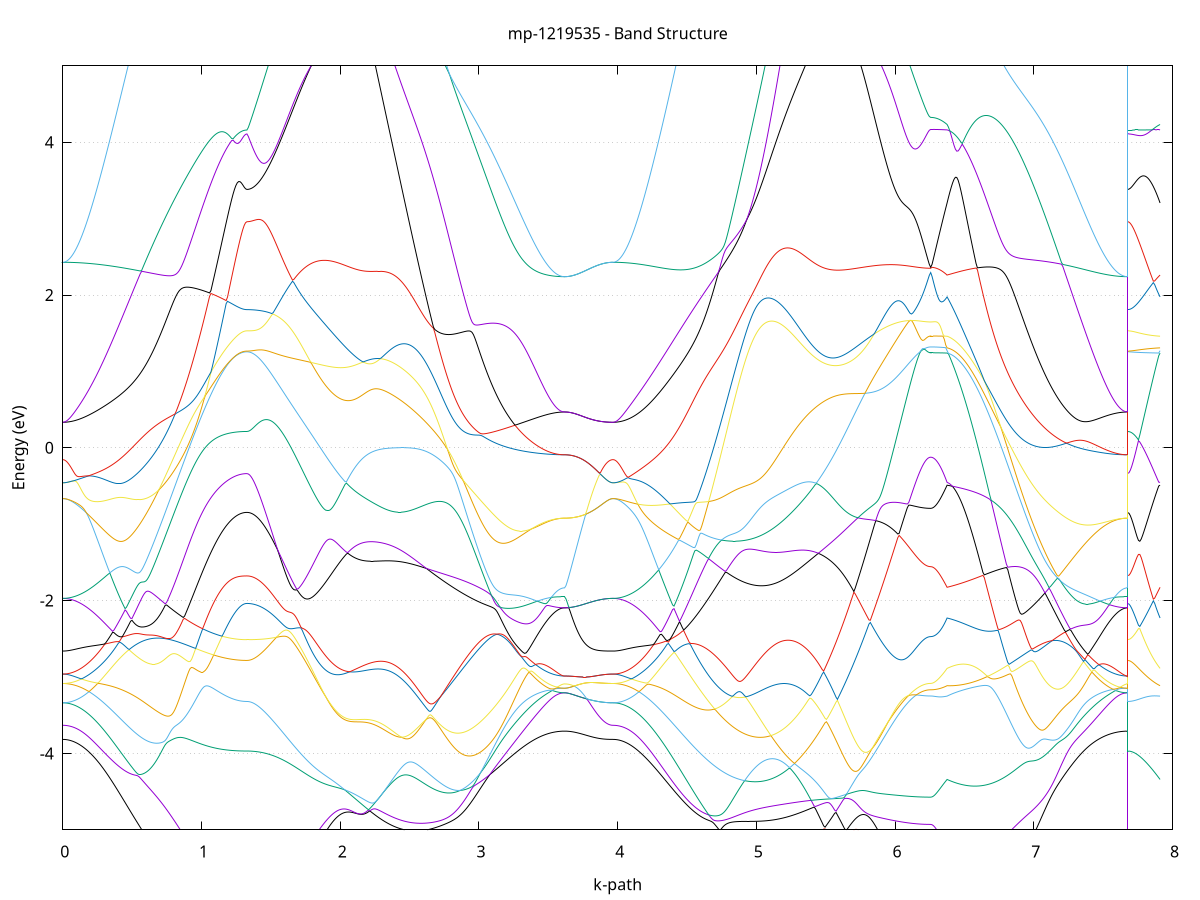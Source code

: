 set title 'mp-1219535 - Band Structure'
set xlabel 'k-path'
set ylabel 'Energy (eV)'
set grid y
set yrange [-5:5]
set terminal png size 800,600
set output 'mp-1219535_bands_gnuplot.png'
plot '-' using 1:2 with lines notitle, '-' using 1:2 with lines notitle, '-' using 1:2 with lines notitle, '-' using 1:2 with lines notitle, '-' using 1:2 with lines notitle, '-' using 1:2 with lines notitle, '-' using 1:2 with lines notitle, '-' using 1:2 with lines notitle, '-' using 1:2 with lines notitle, '-' using 1:2 with lines notitle, '-' using 1:2 with lines notitle, '-' using 1:2 with lines notitle, '-' using 1:2 with lines notitle, '-' using 1:2 with lines notitle, '-' using 1:2 with lines notitle, '-' using 1:2 with lines notitle, '-' using 1:2 with lines notitle, '-' using 1:2 with lines notitle, '-' using 1:2 with lines notitle, '-' using 1:2 with lines notitle, '-' using 1:2 with lines notitle, '-' using 1:2 with lines notitle, '-' using 1:2 with lines notitle, '-' using 1:2 with lines notitle, '-' using 1:2 with lines notitle, '-' using 1:2 with lines notitle, '-' using 1:2 with lines notitle, '-' using 1:2 with lines notitle, '-' using 1:2 with lines notitle, '-' using 1:2 with lines notitle, '-' using 1:2 with lines notitle, '-' using 1:2 with lines notitle, '-' using 1:2 with lines notitle, '-' using 1:2 with lines notitle, '-' using 1:2 with lines notitle, '-' using 1:2 with lines notitle, '-' using 1:2 with lines notitle, '-' using 1:2 with lines notitle, '-' using 1:2 with lines notitle, '-' using 1:2 with lines notitle, '-' using 1:2 with lines notitle, '-' using 1:2 with lines notitle, '-' using 1:2 with lines notitle, '-' using 1:2 with lines notitle, '-' using 1:2 with lines notitle, '-' using 1:2 with lines notitle, '-' using 1:2 with lines notitle, '-' using 1:2 with lines notitle
0.000000 -41.999651
0.009980 -41.999651
0.019960 -41.999651
0.029940 -41.999551
0.039920 -41.999351
0.049900 -41.999251
0.059880 -41.998951
0.069860 -41.998751
0.079840 -41.998451
0.089820 -41.998151
0.099800 -41.997751
0.109780 -41.997351
0.119760 -41.996951
0.129740 -41.996451
0.139720 -41.995951
0.149700 -41.995451
0.159681 -41.994851
0.169661 -41.994251
0.179641 -41.993551
0.189621 -41.992851
0.199601 -41.992151
0.209581 -41.991451
0.219561 -41.990651
0.229541 -41.989851
0.239521 -41.988951
0.249501 -41.988051
0.259481 -41.987151
0.269461 -41.986251
0.279441 -41.985251
0.289421 -41.984251
0.299401 -41.983151
0.309381 -41.982151
0.319361 -41.981051
0.329341 -41.979851
0.339321 -41.978751
0.349301 -41.977551
0.359281 -41.976351
0.369261 -41.975151
0.379241 -41.973851
0.389221 -41.972551
0.399201 -41.971251
0.409181 -41.969951
0.419161 -41.968651
0.429141 -41.967251
0.439121 -41.965851
0.449101 -41.964451
0.459081 -41.963051
0.469062 -41.961551
0.479042 -41.960051
0.489022 -41.958651
0.499002 -41.957151
0.508982 -41.955651
0.518962 -41.954051
0.528942 -41.952551
0.538922 -41.950951
0.548902 -41.949451
0.558882 -41.947851
0.568862 -41.946251
0.578842 -41.944651
0.588822 -41.943051
0.598802 -41.941451
0.608782 -41.939851
0.618762 -41.938251
0.628742 -41.936651
0.638722 -41.934951
0.648702 -41.933351
0.658682 -41.931751
0.668662 -41.930051
0.678642 -41.928451
0.688622 -41.926851
0.698602 -41.925251
0.708582 -41.923551
0.718562 -41.921951
0.728542 -41.920351
0.738522 -41.918751
0.748502 -41.925151
0.758482 -41.935951
0.768462 -41.946651
0.778442 -41.957351
0.788423 -41.967951
0.798403 -41.978351
0.808383 -41.988751
0.818363 -41.999051
0.828343 -42.009251
0.838323 -42.019351
0.848303 -42.029251
0.858283 -42.039151
0.868263 -42.048851
0.878243 -42.058451
0.888223 -42.067851
0.898203 -42.077151
0.908183 -42.086351
0.918163 -42.095351
0.928143 -42.104151
0.938123 -42.112851
0.948103 -42.121451
0.958083 -42.129751
0.968063 -42.137951
0.978043 -42.145951
0.988023 -42.153851
0.998003 -42.161451
1.007983 -42.168951
1.017963 -42.176251
1.027943 -42.183351
1.037923 -42.190251
1.047903 -42.196851
1.057883 -42.203351
1.067863 -42.209651
1.077843 -42.215651
1.087823 -42.221551
1.097804 -42.227151
1.107784 -42.232551
1.117764 -42.237751
1.127744 -42.242751
1.137724 -42.247451
1.147704 -42.251951
1.157684 -42.256251
1.167664 -42.260251
1.177644 -42.264151
1.187624 -42.267651
1.197604 -42.271051
1.207584 -42.274051
1.217564 -42.276951
1.227544 -42.279551
1.237524 -42.281951
1.247504 -42.284051
1.257484 -42.285951
1.267464 -42.287551
1.277444 -42.288851
1.287424 -42.290051
1.297404 -42.290851
1.307384 -42.291551
1.317364 -42.291851
1.327344 -42.292051
1.327344 -42.292051
1.337307 -42.291951
1.347269 -42.291851
1.357232 -42.291551
1.367195 -42.291151
1.377157 -42.290651
1.387120 -42.290051
1.397082 -42.289351
1.407045 -42.288551
1.417008 -42.287651
1.426970 -42.286551
1.436933 -42.285451
1.446896 -42.284151
1.456858 -42.282851
1.466821 -42.281351
1.476783 -42.279851
1.486746 -42.278151
1.496709 -42.276351
1.506671 -42.274451
1.516634 -42.272451
1.526596 -42.270351
1.536559 -42.268151
1.546522 -42.265851
1.556484 -42.263451
1.566447 -42.260951
1.576409 -42.258351
1.586372 -42.255651
1.596335 -42.252851
1.606297 -42.249951
1.616260 -42.246951
1.626222 -42.243851
1.636185 -42.240751
1.646148 -42.237451
1.656110 -42.234051
1.666073 -42.230551
1.676035 -42.227051
1.685998 -42.223351
1.695961 -42.219651
1.705923 -42.215751
1.715886 -42.211851
1.725848 -42.207851
1.735811 -42.203751
1.745774 -42.199551
1.755736 -42.195251
1.765699 -42.190951
1.775661 -42.186451
1.785624 -42.181951
1.795587 -42.177351
1.805549 -42.172751
1.815512 -42.167951
1.825474 -42.163151
1.835437 -42.158251
1.845400 -42.153251
1.855362 -42.148251
1.865325 -42.143151
1.875288 -42.137951
1.885250 -42.132751
1.895213 -42.127451
1.905175 -42.122051
1.915138 -42.116551
1.925101 -42.111051
1.935063 -42.105551
1.945026 -42.099951
1.954988 -42.094251
1.964951 -42.088551
1.974914 -42.082751
1.984876 -42.076851
1.994839 -42.070951
2.004801 -42.065051
2.014764 -42.059051
2.024727 -42.053051
2.034689 -42.046951
2.044652 -42.040751
2.054614 -42.034651
2.064577 -42.028451
2.074540 -42.022151
2.084502 -42.015851
2.094465 -42.014251
2.104427 -42.020451
2.114390 -42.026551
2.114390 -42.026551
2.124345 -42.032451
2.134299 -42.038251
2.144254 -42.043851
2.154208 -42.049251
2.164162 -42.054551
2.174117 -42.059651
2.184071 -42.064551
2.194026 -42.069351
2.203980 -42.073951
2.213935 -42.078251
2.223889 -42.082451
2.233844 -42.086451
2.243798 -42.090351
2.253753 -42.093951
2.263707 -42.097351
2.273662 -42.100551
2.283616 -42.103451
2.293571 -42.106251
2.303525 -42.108851
2.313480 -42.111151
2.323434 -42.113251
2.333389 -42.115151
2.343343 -42.116851
2.353298 -42.118351
2.363252 -42.119551
2.373207 -42.120551
2.383161 -42.121351
2.393116 -42.121851
2.403070 -42.122151
2.413025 -42.122251
2.422979 -42.122051
2.432934 -42.121651
2.442888 -42.120951
2.452843 -42.120151
2.462797 -42.119051
2.472752 -42.117651
2.482706 -42.116051
2.492661 -42.114251
2.502615 -42.112251
2.512570 -42.109951
2.522524 -42.107351
2.532479 -42.104651
2.542433 -42.101651
2.552388 -42.098451
2.562342 -42.094951
2.572297 -42.091251
2.582251 -42.087351
2.592206 -42.083251
2.602160 -42.078851
2.612115 -42.074351
2.622069 -42.069551
2.632024 -42.064551
2.641978 -42.059251
2.651933 -42.053851
2.661887 -42.048251
2.671842 -42.042351
2.681796 -42.036351
2.691751 -42.030051
2.701705 -42.023651
2.711660 -42.016951
2.721614 -42.010151
2.731569 -42.003151
2.741523 -41.995951
2.751478 -41.988651
2.761432 -41.981051
2.771387 -41.973351
2.781341 -41.965551
2.791296 -41.957451
2.801250 -41.949351
2.811205 -41.940951
2.821159 -41.932551
2.831114 -41.923951
2.841068 -41.915151
2.851023 -41.913151
2.860977 -41.914751
2.870932 -41.916451
2.880886 -41.918051
2.890841 -41.919751
2.900795 -41.921351
2.910750 -41.923051
2.920704 -41.924651
2.930658 -41.926351
2.940613 -41.928051
2.950567 -41.929651
2.960522 -41.931351
2.970476 -41.932951
2.980431 -41.934651
2.990385 -41.936251
3.000340 -41.937951
3.010294 -41.939551
3.020249 -41.941151
3.030203 -41.942851
3.040158 -41.944451
3.050112 -41.946051
3.060067 -41.947651
3.070021 -41.949251
3.079976 -41.950751
3.089930 -41.952351
3.099885 -41.953951
3.109839 -41.955451
3.119794 -41.956951
3.129748 -41.958451
3.139703 -41.959951
3.149657 -41.961451
3.159612 -41.962851
3.169566 -41.964351
3.179521 -41.965751
3.189475 -41.967151
3.199430 -41.968551
3.209384 -41.969851
3.219339 -41.971151
3.229293 -41.972551
3.239248 -41.973751
3.249202 -41.975051
3.259157 -41.976251
3.269111 -41.977451
3.279066 -41.978651
3.289020 -41.979851
3.298975 -41.980951
3.308929 -41.982051
3.318884 -41.983151
3.328838 -41.984151
3.338793 -41.985151
3.348747 -41.986151
3.358702 -41.987151
3.368656 -41.988051
3.378611 -41.988951
3.388565 -41.989751
3.398520 -41.990651
3.408474 -41.991451
3.418429 -41.992151
3.428383 -41.992851
3.438338 -41.993551
3.448292 -41.994251
3.458247 -41.994851
3.468201 -41.995451
3.478156 -41.995951
3.488110 -41.996451
3.498065 -41.996951
3.508019 -41.997351
3.517974 -41.997751
3.527928 -41.998151
3.537883 -41.998451
3.547837 -41.998751
3.557792 -41.998951
3.567746 -41.999251
3.577701 -41.999351
3.587655 -41.999551
3.597610 -41.999651
3.607564 -41.999651
3.617519 -41.999651
3.617519 -41.999651
3.627494 -41.999651
3.637469 -41.999651
3.647444 -41.999651
3.657419 -41.999651
3.667394 -41.999651
3.677369 -41.999651
3.687344 -41.999651
3.697319 -41.999651
3.707294 -41.999651
3.717269 -41.999651
3.727244 -41.999651
3.737219 -41.999651
3.747194 -41.999651
3.757169 -41.999651
3.767144 -41.999651
3.777119 -41.999651
3.787094 -41.999651
3.797069 -41.999651
3.807044 -41.999651
3.817019 -41.999651
3.826994 -41.999651
3.836969 -41.999651
3.846944 -41.999651
3.856919 -41.999651
3.866894 -41.999651
3.876869 -41.999651
3.886844 -41.999651
3.896819 -41.999651
3.906794 -41.999651
3.916769 -41.999651
3.926744 -41.999651
3.936719 -41.999651
3.946694 -41.999651
3.956669 -41.999651
3.966644 -41.999651
3.966644 -41.999651
3.976635 -41.999651
3.986626 -41.999651
3.996617 -41.999551
4.006608 -41.999351
4.016598 -41.999151
4.026589 -41.998951
4.036580 -41.998751
4.046571 -41.998451
4.056562 -41.998151
4.066553 -41.997751
4.076544 -41.997351
4.086535 -41.996951
4.096526 -41.996451
4.106517 -41.995951
4.116508 -41.995351
4.126499 -41.994851
4.136490 -41.994151
4.146481 -41.993551
4.156472 -41.992851
4.166463 -41.992151
4.176454 -41.991351
4.186445 -41.990551
4.196436 -41.989751
4.206427 -41.988851
4.216418 -41.987951
4.226409 -41.987051
4.236400 -41.986051
4.246391 -41.985051
4.256382 -41.984051
4.266373 -41.983051
4.276364 -41.981951
4.286355 -41.980851
4.296346 -41.979651
4.306337 -41.978551
4.316328 -41.977351
4.326319 -41.976151
4.336310 -41.974851
4.346301 -41.973651
4.356292 -41.972351
4.366283 -41.970951
4.376274 -41.969651
4.386265 -41.968251
4.396255 -41.966951
4.406246 -41.965551
4.416237 -41.964051
4.426228 -41.962651
4.436219 -41.961151
4.446210 -41.959651
4.456201 -41.958151
4.466192 -41.956651
4.476183 -41.955151
4.486174 -41.953651
4.496165 -41.952051
4.506156 -41.950451
4.516147 -41.948951
4.526138 -41.947351
4.536129 -41.945751
4.546120 -41.944051
4.556111 -41.942451
4.566102 -41.940851
4.576093 -41.939151
4.586084 -41.937551
4.596075 -41.935851
4.606066 -41.934251
4.616057 -41.932551
4.626048 -41.930951
4.636039 -41.929251
4.646030 -41.927551
4.656021 -41.925951
4.666012 -41.924251
4.676003 -41.922551
4.685994 -41.920951
4.695985 -41.919251
4.705976 -41.917651
4.715967 -41.915951
4.725958 -41.914351
4.735949 -41.912651
4.745940 -41.917751
4.755931 -41.926451
4.765922 -41.935051
4.775913 -41.943451
4.785903 -41.951751
4.795894 -41.959951
4.805885 -41.967951
4.815876 -41.975751
4.825867 -41.983451
4.835858 -41.990951
4.845849 -41.998351
4.855840 -42.005451
4.865831 -42.012451
4.875822 -42.019251
4.885813 -42.025851
4.895804 -42.032251
4.905795 -42.038451
4.915786 -42.044451
4.925777 -42.050251
4.935768 -42.055851
4.945759 -42.061151
4.955750 -42.066351
4.965741 -42.071351
4.975732 -42.076051
4.985723 -42.080551
4.995714 -42.084851
5.005705 -42.088851
5.015696 -42.092751
5.025687 -42.096351
5.035678 -42.099751
5.045669 -42.102851
5.055660 -42.105751
5.065651 -42.108451
5.075642 -42.110851
5.085633 -42.113051
5.095624 -42.115051
5.105615 -42.116751
5.115606 -42.118251
5.125597 -42.119551
5.135588 -42.120551
5.145579 -42.121351
5.155570 -42.121851
5.165561 -42.122151
5.175551 -42.122251
5.185542 -42.122051
5.195533 -42.121651
5.205524 -42.120951
5.215515 -42.120151
5.225506 -42.119051
5.235497 -42.117651
5.245488 -42.116151
5.255479 -42.114351
5.265470 -42.112351
5.275461 -42.110051
5.285452 -42.107651
5.295443 -42.104951
5.305434 -42.102051
5.315425 -42.098951
5.325416 -42.095651
5.335407 -42.092151
5.345398 -42.088451
5.355389 -42.084451
5.365380 -42.080351
5.375371 -42.076051
5.385362 -42.071551
5.395353 -42.066851
5.405344 -42.062051
5.415335 -42.056951
5.425326 -42.051751
5.435317 -42.046351
5.445308 -42.040851
5.455299 -42.035151
5.465290 -42.029251
5.475281 -42.023251
5.485272 -42.017051
5.495263 -42.013051
5.505254 -42.019451
5.505254 -42.019451
5.515143 -42.025651
5.525032 -42.031851
5.534921 -42.037951
5.544810 -42.044051
5.554699 -42.050151
5.564588 -42.056151
5.574477 -42.062151
5.584366 -42.068051
5.594255 -42.073951
5.604144 -42.079751
5.614033 -42.085451
5.623922 -42.091251
5.633811 -42.096851
5.643700 -42.102451
5.653589 -42.108051
5.663478 -42.113551
5.673367 -42.118951
5.683256 -42.124351
5.693145 -42.129651
5.703034 -42.134951
5.712923 -42.140051
5.722812 -42.145151
5.732701 -42.150251
5.742590 -42.155251
5.752479 -42.160151
5.762368 -42.164951
5.772257 -42.169751
5.782146 -42.174351
5.792035 -42.178951
5.801924 -42.183551
5.811813 -42.187951
5.821702 -42.192351
5.831591 -42.196651
5.841480 -42.200851
5.851369 -42.204951
5.861258 -42.209051
5.871147 -42.212951
5.881036 -42.216851
5.890925 -42.220651
5.900814 -42.224351
5.910703 -42.227951
5.920592 -42.231451
5.930481 -42.234851
5.940370 -42.238251
5.950259 -42.241451
5.960148 -42.244551
5.970037 -42.247651
5.979926 -42.250551
5.989815 -42.253451
5.999704 -42.256251
6.009593 -42.258851
6.019482 -42.261451
6.029371 -42.263951
6.039260 -42.266251
6.049149 -42.268551
6.059038 -42.270651
6.068927 -42.272751
6.078816 -42.274751
6.088705 -42.276551
6.098594 -42.278351
6.108483 -42.279951
6.118372 -42.281551
6.128261 -42.282951
6.138150 -42.284351
6.148039 -42.285551
6.157928 -42.286651
6.167817 -42.287651
6.177706 -42.288551
6.187595 -42.289351
6.197484 -42.290051
6.207373 -42.290651
6.217262 -42.291151
6.227151 -42.291551
6.237040 -42.291851
6.246929 -42.291951
6.256818 -42.292051
6.256818 -42.292051
6.266665 -42.292051
6.276512 -42.292051
6.286359 -42.291951
6.296206 -42.291951
6.306053 -42.291951
6.315900 -42.291851
6.325747 -42.291851
6.335594 -42.291751
6.345441 -42.291751
6.355288 -42.291651
6.365135 -42.291551
6.374982 -42.291451
6.374982 -42.291451
6.384919 -42.290851
6.394856 -42.289951
6.404793 -42.288851
6.414730 -42.287451
6.424667 -42.285751
6.434604 -42.283951
6.444541 -42.281751
6.454478 -42.279451
6.464415 -42.276751
6.474352 -42.273951
6.484289 -42.270851
6.494226 -42.267451
6.504163 -42.263951
6.514100 -42.260051
6.524037 -42.256051
6.533974 -42.251751
6.543911 -42.247251
6.553848 -42.242451
6.563785 -42.237551
6.573722 -42.232351
6.583659 -42.226851
6.593596 -42.221251
6.603533 -42.215351
6.613470 -42.209351
6.623407 -42.203051
6.633344 -42.196551
6.643281 -42.189851
6.653218 -42.182951
6.663155 -42.175851
6.673092 -42.168651
6.683029 -42.161151
6.692966 -42.153451
6.702903 -42.145651
6.712840 -42.137651
6.722777 -42.129451
6.732714 -42.121051
6.742651 -42.112551
6.752588 -42.103851
6.762525 -42.094951
6.772462 -42.085951
6.782399 -42.076751
6.792336 -42.067451
6.802273 -42.058051
6.812210 -42.048451
6.822147 -42.038751
6.832084 -42.028851
6.842021 -42.018951
6.851958 -42.008851
6.861895 -41.998651
6.871832 -41.988351
6.881769 -41.977951
6.891706 -41.967551
6.901643 -41.956951
6.911580 -41.946251
6.921517 -41.935551
6.931454 -41.924751
6.941391 -41.918751
6.951328 -41.920351
6.961265 -41.922051
6.971202 -41.923651
6.981139 -41.925251
6.991076 -41.926851
7.001013 -41.928551
7.010950 -41.930151
7.020887 -41.931751
7.030824 -41.933451
7.040761 -41.935051
7.050698 -41.936651
7.060635 -41.938251
7.070572 -41.939951
7.080509 -41.941551
7.090446 -41.943151
7.100383 -41.944751
7.110320 -41.946351
7.120257 -41.947851
7.130194 -41.949451
7.140131 -41.951051
7.150068 -41.952551
7.160005 -41.954151
7.169942 -41.955651
7.179879 -41.957151
7.189816 -41.958651
7.199753 -41.960151
7.209690 -41.961551
7.219628 -41.963051
7.229564 -41.964451
7.239502 -41.965851
7.249439 -41.967251
7.259375 -41.968651
7.269313 -41.969951
7.279250 -41.971351
7.289187 -41.972651
7.299124 -41.973851
7.309061 -41.975151
7.318998 -41.976351
7.328935 -41.977551
7.338872 -41.978751
7.348809 -41.979951
7.358746 -41.981051
7.368683 -41.982151
7.378620 -41.983151
7.388557 -41.984251
7.398494 -41.985251
7.408431 -41.986251
7.418368 -41.987151
7.428305 -41.988051
7.438242 -41.988951
7.448179 -41.989851
7.458116 -41.990651
7.468053 -41.991451
7.477990 -41.992151
7.487927 -41.992951
7.497864 -41.993551
7.507801 -41.994251
7.517738 -41.994851
7.527675 -41.995451
7.537612 -41.995951
7.547549 -41.996451
7.557486 -41.996951
7.567423 -41.997351
7.577360 -41.997751
7.587297 -41.998151
7.597234 -41.998451
7.607171 -41.998751
7.617108 -41.998951
7.627045 -41.999251
7.636982 -41.999351
7.646919 -41.999551
7.656856 -41.999651
7.666793 -41.999651
7.676730 -41.999651
7.676730 -42.292051
7.686465 -42.292051
7.696200 -42.292051
7.705936 -42.292051
7.715671 -42.292051
7.725407 -42.292051
7.735142 -42.291951
7.744878 -42.291951
7.754613 -42.291951
7.764348 -42.291951
7.774084 -42.291951
7.783819 -42.291951
7.793555 -42.291851
7.803290 -42.291851
7.813025 -42.291851
7.822761 -42.291851
7.832496 -42.291751
7.842232 -42.291751
7.851967 -42.291751
7.861702 -42.291651
7.871438 -42.291651
7.881173 -42.291651
7.890909 -42.291551
7.900644 -42.291551
7.910379 -42.291451
e
0.000000 -41.344051
0.009980 -41.344151
0.019960 -41.344551
0.029940 -41.345251
0.039920 -41.346251
0.049900 -41.347451
0.059880 -41.349051
0.069860 -41.350851
0.079840 -41.352951
0.089820 -41.355251
0.099800 -41.357951
0.109780 -41.360851
0.119760 -41.364051
0.129740 -41.367451
0.139720 -41.371151
0.149700 -41.375151
0.159681 -41.379351
0.169661 -41.383851
0.179641 -41.388551
0.189621 -41.393551
0.199601 -41.398751
0.209581 -41.404251
0.219561 -41.409951
0.229541 -41.415951
0.239521 -41.422151
0.249501 -41.428551
0.259481 -41.435251
0.269461 -41.442051
0.279441 -41.449151
0.289421 -41.456451
0.299401 -41.463951
0.309381 -41.471651
0.319361 -41.479551
0.329341 -41.487651
0.339321 -41.495951
0.349301 -41.504351
0.359281 -41.513051
0.369261 -41.521851
0.379241 -41.530851
0.389221 -41.539951
0.399201 -41.549251
0.409181 -41.558751
0.419161 -41.568251
0.429141 -41.578051
0.439121 -41.587851
0.449101 -41.597851
0.459081 -41.607951
0.469062 -41.618151
0.479042 -41.628551
0.489022 -41.638951
0.499002 -41.649451
0.508982 -41.660051
0.518962 -41.670751
0.528942 -41.681551
0.538922 -41.692351
0.548902 -41.703251
0.558882 -41.714251
0.568862 -41.725251
0.578842 -41.736351
0.588822 -41.747451
0.598802 -41.758551
0.608782 -41.769751
0.618762 -41.780851
0.628742 -41.792051
0.638722 -41.803251
0.648702 -41.814451
0.658682 -41.825651
0.668662 -41.836851
0.678642 -41.848051
0.688622 -41.859151
0.698602 -41.870251
0.708582 -41.881351
0.718562 -41.892351
0.728542 -41.903351
0.738522 -41.914251
0.748502 -41.917151
0.758482 -41.915551
0.768462 -41.913951
0.778442 -41.912351
0.788423 -41.910751
0.798403 -41.909251
0.808383 -41.907651
0.818363 -41.906151
0.828343 -41.904651
0.838323 -41.903151
0.848303 -41.901651
0.858283 -41.900151
0.868263 -41.898651
0.878243 -41.897251
0.888223 -41.895851
0.898203 -41.894451
0.908183 -41.893051
0.918163 -41.891651
0.928143 -41.890351
0.938123 -41.889051
0.948103 -41.887751
0.958083 -41.886451
0.968063 -41.885151
0.978043 -41.883951
0.988023 -41.882751
0.998003 -41.881651
1.007983 -41.880451
1.017963 -41.879351
1.027943 -41.878251
1.037923 -41.877251
1.047903 -41.876151
1.057883 -41.875251
1.067863 -41.874251
1.077843 -41.873351
1.087823 -41.872451
1.097804 -41.871551
1.107784 -41.870751
1.117764 -41.869951
1.127744 -41.869151
1.137724 -41.868451
1.147704 -41.867751
1.157684 -41.867051
1.167664 -41.866451
1.177644 -41.865851
1.187624 -41.865251
1.197604 -41.864751
1.207584 -41.864251
1.217564 -41.863851
1.227544 -41.863451
1.237524 -41.863051
1.247504 -41.862751
1.257484 -41.862451
1.267464 -41.862251
1.277444 -41.861951
1.287424 -41.861851
1.297404 -41.861651
1.307384 -41.861551
1.317364 -41.861551
1.327344 -41.861551
1.327344 -41.861551
1.337307 -41.861551
1.347269 -41.861451
1.357232 -41.861451
1.367195 -41.861451
1.377157 -41.861351
1.387120 -41.861251
1.397082 -41.861151
1.407045 -41.861151
1.417008 -41.860951
1.426970 -41.860851
1.436933 -41.860751
1.446896 -41.860551
1.456858 -41.860451
1.466821 -41.860251
1.476783 -41.860051
1.486746 -41.859851
1.496709 -41.859651
1.506671 -41.859451
1.516634 -41.859251
1.526596 -41.859051
1.536559 -41.858751
1.546522 -41.858551
1.556484 -41.858251
1.566447 -41.858051
1.576409 -41.857751
1.586372 -41.857451
1.596335 -41.857151
1.606297 -41.856851
1.616260 -41.856551
1.626222 -41.856251
1.636185 -41.855951
1.646148 -41.855551
1.656110 -41.855251
1.666073 -41.854951
1.676035 -41.854551
1.685998 -41.854251
1.695961 -41.853951
1.705923 -41.853551
1.715886 -41.853251
1.725848 -41.852851
1.735811 -41.852551
1.745774 -41.852151
1.755736 -41.851851
1.765699 -41.851451
1.775661 -41.851151
1.785624 -41.850751
1.795587 -41.850451
1.805549 -41.850051
1.815512 -41.849751
1.825474 -41.849451
1.835437 -41.849051
1.845400 -41.848751
1.855362 -41.848451
1.865325 -41.848151
1.875288 -41.852851
1.885250 -41.860751
1.895213 -41.868651
1.905175 -41.876551
1.915138 -41.884351
1.925101 -41.892151
1.935063 -41.899951
1.945026 -41.907751
1.954988 -41.915451
1.964951 -41.923051
1.974914 -41.930651
1.984876 -41.938151
1.994839 -41.945551
2.004801 -41.952851
2.014764 -41.960151
2.024727 -41.967251
2.034689 -41.974351
2.044652 -41.981251
2.054614 -41.988151
2.064577 -41.994851
2.074540 -42.001451
2.084502 -42.007951
2.094465 -42.009551
2.104427 -42.003151
2.114390 -41.996851
2.114390 -41.996851
2.124345 -41.990351
2.134299 -41.983951
2.144254 -41.977451
2.154208 -41.970951
2.164162 -41.964451
2.174117 -41.957851
2.184071 -41.951351
2.194026 -41.944751
2.203980 -41.938151
2.213935 -41.931451
2.223889 -41.924851
2.233844 -41.918151
2.243798 -41.911551
2.253753 -41.904851
2.263707 -41.898151
2.273662 -41.891451
2.283616 -41.884751
2.293571 -41.878051
2.303525 -41.871351
2.313480 -41.864651
2.323434 -41.857951
2.333389 -41.851251
2.343343 -41.851451
2.353298 -41.852051
2.363252 -41.852751
2.373207 -41.853351
2.383161 -41.854051
2.393116 -41.854851
2.403070 -41.855551
2.413025 -41.856351
2.422979 -41.857151
2.432934 -41.857951
2.442888 -41.858851
2.452843 -41.859751
2.462797 -41.860651
2.472752 -41.861551
2.482706 -41.862551
2.492661 -41.863551
2.502615 -41.864551
2.512570 -41.865651
2.522524 -41.866651
2.532479 -41.867751
2.542433 -41.868851
2.552388 -41.870051
2.562342 -41.871151
2.572297 -41.872351
2.582251 -41.873551
2.592206 -41.874851
2.602160 -41.876051
2.612115 -41.877351
2.622069 -41.878651
2.632024 -41.879951
2.641978 -41.881251
2.651933 -41.882651
2.661887 -41.884051
2.671842 -41.885451
2.681796 -41.886851
2.691751 -41.888251
2.701705 -41.889751
2.711660 -41.891151
2.721614 -41.892651
2.731569 -41.894151
2.741523 -41.895651
2.751478 -41.897251
2.761432 -41.898751
2.771387 -41.900351
2.781341 -41.901851
2.791296 -41.903451
2.801250 -41.905051
2.811205 -41.906651
2.821159 -41.908251
2.831114 -41.909851
2.841068 -41.911451
2.851023 -41.906351
2.860977 -41.897351
2.870932 -41.888251
2.880886 -41.879051
2.890841 -41.869751
2.900795 -41.860251
2.910750 -41.850751
2.920704 -41.841151
2.930658 -41.831551
2.940613 -41.821751
2.950567 -41.811951
2.960522 -41.802051
2.970476 -41.792151
2.980431 -41.782151
2.990385 -41.772151
3.000340 -41.762051
3.010294 -41.751951
3.020249 -41.741851
3.030203 -41.731751
3.040158 -41.721551
3.050112 -41.711451
3.060067 -41.701351
3.070021 -41.691251
3.079976 -41.681151
3.089930 -41.671051
3.099885 -41.661051
3.109839 -41.651051
3.119794 -41.641051
3.129748 -41.631151
3.139703 -41.621351
3.149657 -41.611551
3.159612 -41.601951
3.169566 -41.592351
3.179521 -41.582851
3.189475 -41.573351
3.199430 -41.564051
3.209384 -41.554851
3.219339 -41.545851
3.229293 -41.536851
3.239248 -41.528051
3.249202 -41.519351
3.259157 -41.510851
3.269111 -41.502451
3.279066 -41.494151
3.289020 -41.486151
3.298975 -41.478251
3.308929 -41.470451
3.318884 -41.462951
3.328838 -41.455551
3.338793 -41.448451
3.348747 -41.441451
3.358702 -41.434651
3.368656 -41.428151
3.378611 -41.421751
3.388565 -41.415651
3.398520 -41.409751
3.408474 -41.404151
3.418429 -41.398651
3.428383 -41.393451
3.438338 -41.388551
3.448292 -41.383751
3.458247 -41.379351
3.468201 -41.375151
3.478156 -41.371151
3.488110 -41.367451
3.498065 -41.364051
3.508019 -41.360851
3.517974 -41.357951
3.527928 -41.355351
3.537883 -41.352951
3.547837 -41.350851
3.557792 -41.349051
3.567746 -41.347551
3.577701 -41.346251
3.587655 -41.345251
3.597610 -41.344551
3.607564 -41.344151
3.617519 -41.344051
3.617519 -41.344051
3.627494 -41.344051
3.637469 -41.344051
3.647444 -41.344051
3.657419 -41.344051
3.667394 -41.344051
3.677369 -41.344051
3.687344 -41.344051
3.697319 -41.344051
3.707294 -41.344051
3.717269 -41.344051
3.727244 -41.344051
3.737219 -41.344051
3.747194 -41.344051
3.757169 -41.344051
3.767144 -41.344051
3.777119 -41.344051
3.787094 -41.344051
3.797069 -41.344051
3.807044 -41.344051
3.817019 -41.344051
3.826994 -41.344051
3.836969 -41.344051
3.846944 -41.344051
3.856919 -41.344051
3.866894 -41.344051
3.876869 -41.344051
3.886844 -41.344051
3.896819 -41.344051
3.906794 -41.344051
3.916769 -41.344051
3.926744 -41.344051
3.936719 -41.344051
3.946694 -41.344051
3.956669 -41.344051
3.966644 -41.344051
3.966644 -41.344051
3.976635 -41.344151
3.986626 -41.344551
3.996617 -41.345251
4.006608 -41.346251
4.016598 -41.347551
4.026589 -41.349051
4.036580 -41.350951
4.046571 -41.353051
4.056562 -41.355351
4.066553 -41.358051
4.076544 -41.360951
4.086535 -41.364151
4.096526 -41.367651
4.106517 -41.371351
4.116508 -41.375351
4.126499 -41.379551
4.136490 -41.384051
4.146481 -41.388851
4.156472 -41.393851
4.166463 -41.399051
4.176454 -41.404551
4.186445 -41.410251
4.196436 -41.416151
4.206427 -41.422351
4.216418 -41.428751
4.226409 -41.435351
4.236400 -41.442151
4.246391 -41.449151
4.256382 -41.456351
4.266373 -41.463751
4.276364 -41.471351
4.286355 -41.479151
4.296346 -41.487051
4.306337 -41.495251
4.316328 -41.503451
4.326319 -41.511951
4.336310 -41.520551
4.346301 -41.529251
4.356292 -41.538151
4.366283 -41.547151
4.376274 -41.556251
4.386265 -41.565551
4.396255 -41.574851
4.406246 -41.584351
4.416237 -41.593851
4.426228 -41.603551
4.436219 -41.613251
4.446210 -41.623051
4.456201 -41.632951
4.466192 -41.642851
4.476183 -41.652851
4.486174 -41.662951
4.496165 -41.673051
4.506156 -41.683151
4.516147 -41.693251
4.526138 -41.703451
4.536129 -41.713551
4.546120 -41.723751
4.556111 -41.733951
4.566102 -41.744051
4.576093 -41.754251
4.586084 -41.764351
4.596075 -41.774451
4.606066 -41.784451
4.616057 -41.794451
4.626048 -41.804451
4.636039 -41.814351
4.646030 -41.824251
4.656021 -41.833951
4.666012 -41.843651
4.676003 -41.853251
4.685994 -41.862751
4.695985 -41.872251
4.705976 -41.881551
4.715967 -41.890751
4.725958 -41.899851
4.735949 -41.908851
4.745940 -41.911051
4.755931 -41.909351
4.765922 -41.907751
4.775913 -41.906151
4.785903 -41.904551
4.795894 -41.902951
4.805885 -41.901351
4.815876 -41.899851
4.825867 -41.898251
4.835858 -41.896751
4.845849 -41.895151
4.855840 -41.893651
4.865831 -41.892151
4.875822 -41.890651
4.885813 -41.889251
4.895804 -41.887751
4.905795 -41.886351
4.915786 -41.884951
4.925777 -41.883551
4.935768 -41.882151
4.945759 -41.880851
4.955750 -41.879451
4.965741 -41.878151
4.975732 -41.876851
4.985723 -41.875551
4.995714 -41.874351
5.005705 -41.873151
5.015696 -41.871851
5.025687 -41.870751
5.035678 -41.869551
5.045669 -41.868451
5.055660 -41.867351
5.065651 -41.866251
5.075642 -41.865151
5.085633 -41.864151
5.095624 -41.863151
5.105615 -41.862151
5.115606 -41.861151
5.125597 -41.860251
5.135588 -41.859351
5.145579 -41.858451
5.155570 -41.857651
5.165561 -41.856751
5.175551 -41.856051
5.185542 -41.855251
5.195533 -41.854451
5.205524 -41.853751
5.215515 -41.853051
5.225506 -41.852451
5.235497 -41.851751
5.245488 -41.851151
5.255479 -41.854351
5.265470 -41.861151
5.275461 -41.867851
5.285452 -41.874551
5.295443 -41.881351
5.305434 -41.888051
5.315425 -41.894751
5.325416 -41.901551
5.335407 -41.908251
5.345398 -41.914951
5.355389 -41.921551
5.365380 -41.928251
5.375371 -41.934951
5.385362 -41.941551
5.395353 -41.948151
5.405344 -41.954751
5.415335 -41.961351
5.425326 -41.967951
5.435317 -41.974451
5.445308 -41.980951
5.455299 -41.987451
5.465290 -41.993951
5.475281 -42.000351
5.485272 -42.006751
5.495263 -42.010751
5.505254 -42.004351
5.505254 -42.004351
5.515143 -41.997851
5.525032 -41.991151
5.534921 -41.984451
5.544810 -41.977651
5.554699 -41.970651
5.564588 -41.963551
5.574477 -41.956451
5.584366 -41.949151
5.594255 -41.941851
5.604144 -41.934451
5.614033 -41.926951
5.623922 -41.919451
5.633811 -41.911851
5.643700 -41.904151
5.653589 -41.896451
5.663478 -41.888751
5.673367 -41.880951
5.683256 -41.873151
5.693145 -41.865351
5.703034 -41.857451
5.712923 -41.849551
5.722812 -41.848251
5.732701 -41.848551
5.742590 -41.848851
5.752479 -41.849251
5.762368 -41.849551
5.772257 -41.849851
5.782146 -41.850251
5.792035 -41.850551
5.801924 -41.850851
5.811813 -41.851251
5.821702 -41.851551
5.831591 -41.851951
5.841480 -41.852251
5.851369 -41.852651
5.861258 -41.852951
5.871147 -41.853351
5.881036 -41.853651
5.890925 -41.854051
5.900814 -41.854351
5.910703 -41.854651
5.920592 -41.855051
5.930481 -41.855351
5.940370 -41.855651
5.950259 -41.855951
5.960148 -41.856351
5.970037 -41.856651
5.979926 -41.856951
5.989815 -41.857251
5.999704 -41.857551
6.009593 -41.857751
6.019482 -41.858051
6.029371 -41.858351
6.039260 -41.858551
6.049149 -41.858851
6.059038 -41.859051
6.068927 -41.859251
6.078816 -41.859551
6.088705 -41.859751
6.098594 -41.859951
6.108483 -41.860151
6.118372 -41.860251
6.128261 -41.860451
6.138150 -41.860651
6.148039 -41.860751
6.157928 -41.860851
6.167817 -41.860951
6.177706 -41.861151
6.187595 -41.861151
6.197484 -41.861251
6.207373 -41.861351
6.217262 -41.861451
6.227151 -41.861451
6.237040 -41.861451
6.246929 -41.861551
6.256818 -41.861551
6.256818 -41.861551
6.266665 -41.861551
6.276512 -41.861551
6.286359 -41.861551
6.296206 -41.861551
6.306053 -41.861551
6.315900 -41.861551
6.325747 -41.861551
6.335594 -41.861551
6.345441 -41.861551
6.355288 -41.861551
6.365135 -41.861551
6.374982 -41.861551
6.374982 -41.861551
6.384919 -41.861651
6.394856 -41.861851
6.404793 -41.862051
6.414730 -41.862251
6.424667 -41.862451
6.434604 -41.862751
6.444541 -41.863151
6.454478 -41.863451
6.464415 -41.863851
6.474352 -41.864351
6.484289 -41.864851
6.494226 -41.865351
6.504163 -41.865851
6.514100 -41.866451
6.524037 -41.867051
6.533974 -41.867751
6.543911 -41.868451
6.553848 -41.869151
6.563785 -41.869951
6.573722 -41.870751
6.583659 -41.871551
6.593596 -41.872451
6.603533 -41.873351
6.613470 -41.874251
6.623407 -41.875251
6.633344 -41.876251
6.643281 -41.877251
6.653218 -41.878351
6.663155 -41.879451
6.673092 -41.880551
6.683029 -41.881651
6.692966 -41.882851
6.702903 -41.884051
6.712840 -41.885251
6.722777 -41.886551
6.732714 -41.887751
6.742651 -41.889051
6.752588 -41.890351
6.762525 -41.891751
6.772462 -41.893051
6.782399 -41.894451
6.792336 -41.895851
6.802273 -41.897351
6.812210 -41.898751
6.822147 -41.900251
6.832084 -41.901651
6.842021 -41.903151
6.851958 -41.904651
6.861895 -41.906151
6.871832 -41.907751
6.881769 -41.909251
6.891706 -41.910851
6.901643 -41.912451
6.911580 -41.913951
6.921517 -41.915551
6.931454 -41.917151
6.941391 -41.913851
6.951328 -41.902951
6.961265 -41.891951
6.971202 -41.880951
6.981139 -41.869851
6.991076 -41.858751
7.001013 -41.847651
7.010950 -41.836451
7.020887 -41.825351
7.030824 -41.814151
7.040761 -41.802951
7.050698 -41.791751
7.060635 -41.780551
7.070572 -41.769351
7.080509 -41.758251
7.090446 -41.747151
7.100383 -41.736051
7.110320 -41.724951
7.120257 -41.713951
7.130194 -41.703051
7.140131 -41.692151
7.150068 -41.681251
7.160005 -41.670551
7.169942 -41.659851
7.179879 -41.649251
7.189816 -41.638651
7.199753 -41.628251
7.209690 -41.617951
7.219628 -41.607751
7.229564 -41.597651
7.239502 -41.587651
7.249439 -41.577851
7.259375 -41.568051
7.269313 -41.558551
7.279250 -41.549051
7.289187 -41.539751
7.299124 -41.530651
7.309061 -41.521651
7.318998 -41.512851
7.328935 -41.504251
7.338872 -41.495751
7.348809 -41.487551
7.358746 -41.479451
7.368683 -41.471551
7.378620 -41.463851
7.388557 -41.456351
7.398494 -41.449051
7.408431 -41.441951
7.418368 -41.435151
7.428305 -41.428451
7.438242 -41.422051
7.448179 -41.415851
7.458116 -41.409951
7.468053 -41.404251
7.477990 -41.398751
7.487927 -41.393551
7.497864 -41.388551
7.507801 -41.383751
7.517738 -41.379351
7.527675 -41.375051
7.537612 -41.371151
7.547549 -41.367451
7.557486 -41.363951
7.567423 -41.360851
7.577360 -41.357951
7.587297 -41.355251
7.597234 -41.352951
7.607171 -41.350851
7.617108 -41.349051
7.627045 -41.347451
7.636982 -41.346251
7.646919 -41.345251
7.656856 -41.344551
7.666793 -41.344151
7.676730 -41.344051
7.676730 -41.861551
7.686465 -41.861551
7.696200 -41.861551
7.705936 -41.861551
7.715671 -41.861551
7.725407 -41.861551
7.735142 -41.861551
7.744878 -41.861551
7.754613 -41.861551
7.764348 -41.861551
7.774084 -41.861551
7.783819 -41.861551
7.793555 -41.861551
7.803290 -41.861551
7.813025 -41.861551
7.822761 -41.861551
7.832496 -41.861551
7.842232 -41.861551
7.851967 -41.861551
7.861702 -41.861551
7.871438 -41.861551
7.881173 -41.861551
7.890909 -41.861551
7.900644 -41.861551
7.910379 -41.861551
e
0.000000 -41.344051
0.009980 -41.344051
0.019960 -41.344151
0.029940 -41.344251
0.039920 -41.344551
0.049900 -41.344851
0.059880 -41.345151
0.069860 -41.345551
0.079840 -41.346051
0.089820 -41.346651
0.099800 -41.347251
0.109780 -41.347851
0.119760 -41.348651
0.129740 -41.349451
0.139720 -41.350251
0.149700 -41.351151
0.159681 -41.352151
0.169661 -41.353251
0.179641 -41.354251
0.189621 -41.355451
0.199601 -41.356651
0.209581 -41.357951
0.219561 -41.359251
0.229541 -41.360651
0.239521 -41.362051
0.249501 -41.363551
0.259481 -41.365151
0.269461 -41.366751
0.279441 -41.368351
0.289421 -41.370051
0.299401 -41.371751
0.309381 -41.373551
0.319361 -41.375451
0.329341 -41.377351
0.339321 -41.379251
0.349301 -41.381251
0.359281 -41.383251
0.369261 -41.385351
0.379241 -41.387451
0.389221 -41.389551
0.399201 -41.391751
0.409181 -41.393951
0.419161 -41.396251
0.429141 -41.398451
0.439121 -41.400851
0.449101 -41.403151
0.459081 -41.405551
0.469062 -41.407951
0.479042 -41.410351
0.489022 -41.412851
0.499002 -41.415351
0.508982 -41.417851
0.518962 -41.420351
0.528942 -41.422951
0.538922 -41.425551
0.548902 -41.428051
0.558882 -41.430751
0.568862 -41.433351
0.578842 -41.435951
0.588822 -41.438651
0.598802 -41.441251
0.608782 -41.443951
0.618762 -41.446551
0.628742 -41.449251
0.638722 -41.451951
0.648702 -41.454651
0.658682 -41.457351
0.668662 -41.460051
0.678642 -41.462651
0.688622 -41.465351
0.698602 -41.468051
0.708582 -41.470751
0.718562 -41.473351
0.728542 -41.476051
0.738522 -41.478651
0.748502 -41.481251
0.758482 -41.483851
0.768462 -41.486451
0.778442 -41.489051
0.788423 -41.491651
0.798403 -41.494151
0.808383 -41.496751
0.818363 -41.499251
0.828343 -41.501651
0.838323 -41.504151
0.848303 -41.506551
0.858283 -41.508951
0.868263 -41.511351
0.878243 -41.513651
0.888223 -41.515951
0.898203 -41.518251
0.908183 -41.520551
0.918163 -41.522751
0.928143 -41.524851
0.938123 -41.527051
0.948103 -41.529151
0.958083 -41.531151
0.968063 -41.533151
0.978043 -41.535151
0.988023 -41.537051
0.998003 -41.538951
1.007983 -41.540851
1.017963 -41.542651
1.027943 -41.544351
1.037923 -41.546051
1.047903 -41.547751
1.057883 -41.549351
1.067863 -41.550851
1.077843 -41.552351
1.087823 -41.553851
1.097804 -41.555151
1.107784 -41.556551
1.117764 -41.557851
1.127744 -41.559051
1.137724 -41.560251
1.147704 -41.561351
1.157684 -41.562451
1.167664 -41.563451
1.177644 -41.564351
1.187624 -41.565251
1.197604 -41.566051
1.207584 -41.566851
1.217564 -41.567551
1.227544 -41.568151
1.237524 -41.568751
1.247504 -41.569351
1.257484 -41.569751
1.267464 -41.570151
1.277444 -41.570551
1.287424 -41.570751
1.297404 -41.571051
1.307384 -41.571151
1.317364 -41.571251
1.327344 -41.571251
1.327344 -41.571251
1.337307 -41.571451
1.347269 -41.571751
1.357232 -41.572351
1.367195 -41.573151
1.377157 -41.574151
1.387120 -41.575451
1.397082 -41.576951
1.407045 -41.578751
1.417008 -41.580651
1.426970 -41.582851
1.436933 -41.585251
1.446896 -41.587851
1.456858 -41.590751
1.466821 -41.593851
1.476783 -41.597051
1.486746 -41.600551
1.496709 -41.604251
1.506671 -41.608151
1.516634 -41.612251
1.526596 -41.616551
1.536559 -41.621051
1.546522 -41.625751
1.556484 -41.630551
1.566447 -41.635651
1.576409 -41.640851
1.586372 -41.646251
1.596335 -41.651751
1.606297 -41.657451
1.616260 -41.663351
1.626222 -41.669451
1.636185 -41.675551
1.646148 -41.681951
1.656110 -41.688351
1.666073 -41.694951
1.676035 -41.701651
1.685998 -41.708451
1.695961 -41.715451
1.705923 -41.722451
1.715886 -41.729651
1.725848 -41.736851
1.735811 -41.744251
1.745774 -41.751651
1.755736 -41.759151
1.765699 -41.766751
1.775661 -41.774351
1.785624 -41.782051
1.795587 -41.789751
1.805549 -41.797551
1.815512 -41.805351
1.825474 -41.813251
1.835437 -41.821151
1.845400 -41.829051
1.855362 -41.836951
1.865325 -41.844851
1.875288 -41.847851
1.885250 -41.847551
1.895213 -41.847251
1.905175 -41.846951
1.915138 -41.846751
1.925101 -41.846451
1.935063 -41.846251
1.945026 -41.845951
1.954988 -41.845751
1.964951 -41.845551
1.974914 -41.845351
1.984876 -41.845151
1.994839 -41.844951
2.004801 -41.844851
2.014764 -41.844651
2.024727 -41.844551
2.034689 -41.844451
2.044652 -41.844351
2.054614 -41.844251
2.064577 -41.844251
2.074540 -41.844151
2.084502 -41.844151
2.094465 -41.844151
2.104427 -41.844151
2.114390 -41.844151
2.114390 -41.844151
2.124345 -41.844251
2.134299 -41.844351
2.144254 -41.844451
2.154208 -41.844551
2.164162 -41.844651
2.174117 -41.844851
2.184071 -41.845051
2.194026 -41.845251
2.203980 -41.845551
2.213935 -41.845751
2.223889 -41.846051
2.233844 -41.846351
2.243798 -41.846651
2.253753 -41.847051
2.263707 -41.847451
2.273662 -41.847851
2.283616 -41.848251
2.293571 -41.848751
2.303525 -41.849251
2.313480 -41.849751
2.323434 -41.850251
2.333389 -41.850851
2.343343 -41.844551
2.353298 -41.837851
2.363252 -41.831151
2.373207 -41.824451
2.383161 -41.817751
2.393116 -41.811051
2.403070 -41.804451
2.413025 -41.797751
2.422979 -41.791151
2.432934 -41.784551
2.442888 -41.777951
2.452843 -41.771351
2.462797 -41.764751
2.472752 -41.758251
2.482706 -41.751751
2.492661 -41.745251
2.502615 -41.738751
2.512570 -41.732351
2.522524 -41.725951
2.532479 -41.719551
2.542433 -41.713151
2.552388 -41.706851
2.562342 -41.700551
2.572297 -41.694251
2.582251 -41.688051
2.592206 -41.681851
2.602160 -41.675751
2.612115 -41.669651
2.622069 -41.663551
2.632024 -41.657451
2.641978 -41.651451
2.651933 -41.645551
2.661887 -41.639651
2.671842 -41.633751
2.681796 -41.627951
2.691751 -41.622151
2.701705 -41.616351
2.711660 -41.610651
2.721614 -41.605051
2.731569 -41.599451
2.741523 -41.593951
2.751478 -41.588451
2.761432 -41.582951
2.771387 -41.577551
2.781341 -41.572251
2.791296 -41.566951
2.801250 -41.561751
2.811205 -41.556551
2.821159 -41.551451
2.831114 -41.546351
2.841068 -41.541351
2.851023 -41.536351
2.860977 -41.531451
2.870932 -41.526651
2.880886 -41.521851
2.890841 -41.517151
2.900795 -41.512451
2.910750 -41.507851
2.920704 -41.503251
2.930658 -41.498751
2.940613 -41.494351
2.950567 -41.489951
2.960522 -41.485651
2.970476 -41.481451
2.980431 -41.477251
2.990385 -41.473151
3.000340 -41.469051
3.010294 -41.465051
3.020249 -41.461151
3.030203 -41.457251
3.040158 -41.453451
3.050112 -41.449751
3.060067 -41.446051
3.070021 -41.442451
3.079976 -41.438851
3.089930 -41.435451
3.099885 -41.431951
3.109839 -41.428651
3.119794 -41.425351
3.129748 -41.422151
3.139703 -41.418951
3.149657 -41.415851
3.159612 -41.412851
3.169566 -41.409851
3.179521 -41.406951
3.189475 -41.404151
3.199430 -41.401351
3.209384 -41.398651
3.219339 -41.395951
3.229293 -41.393451
3.239248 -41.390951
3.249202 -41.388451
3.259157 -41.386051
3.269111 -41.383751
3.279066 -41.381551
3.289020 -41.379351
3.298975 -41.377251
3.308929 -41.375151
3.318884 -41.373251
3.328838 -41.371251
3.338793 -41.369451
3.348747 -41.367651
3.358702 -41.365951
3.368656 -41.364251
3.378611 -41.362651
3.388565 -41.361151
3.398520 -41.359651
3.408474 -41.358251
3.418429 -41.356951
3.428383 -41.355751
3.438338 -41.354551
3.448292 -41.353351
3.458247 -41.352251
3.468201 -41.351251
3.478156 -41.350351
3.488110 -41.349451
3.498065 -41.348651
3.508019 -41.347951
3.517974 -41.347251
3.527928 -41.346651
3.537883 -41.346051
3.547837 -41.345551
3.557792 -41.345151
3.567746 -41.344851
3.577701 -41.344551
3.587655 -41.344251
3.597610 -41.344151
3.607564 -41.344051
3.617519 -41.343951
3.617519 -41.344051
3.627494 -41.344051
3.637469 -41.344051
3.647444 -41.344051
3.657419 -41.343951
3.667394 -41.344051
3.677369 -41.344051
3.687344 -41.344051
3.697319 -41.344051
3.707294 -41.344051
3.717269 -41.344051
3.727244 -41.344051
3.737219 -41.344051
3.747194 -41.344051
3.757169 -41.344051
3.767144 -41.344051
3.777119 -41.344051
3.787094 -41.344051
3.797069 -41.344051
3.807044 -41.344051
3.817019 -41.344051
3.826994 -41.344051
3.836969 -41.344051
3.846944 -41.344051
3.856919 -41.344051
3.866894 -41.344051
3.876869 -41.344051
3.886844 -41.344051
3.896819 -41.344051
3.906794 -41.344051
3.916769 -41.344051
3.926744 -41.344051
3.936719 -41.344051
3.946694 -41.344051
3.956669 -41.344051
3.966644 -41.344051
3.966644 -41.344051
3.976635 -41.344051
3.986626 -41.344151
3.996617 -41.344251
4.006608 -41.344551
4.016598 -41.344851
4.026589 -41.345151
4.036580 -41.345651
4.046571 -41.346051
4.056562 -41.346651
4.066553 -41.347251
4.076544 -41.347951
4.086535 -41.348651
4.096526 -41.349551
4.106517 -41.350351
4.116508 -41.351351
4.126499 -41.352351
4.136490 -41.353451
4.146481 -41.354551
4.156472 -41.355751
4.166463 -41.357051
4.176454 -41.358451
4.186445 -41.359851
4.196436 -41.361251
4.206427 -41.362851
4.216418 -41.364451
4.226409 -41.366051
4.236400 -41.367851
4.246391 -41.369651
4.256382 -41.371451
4.266373 -41.373451
4.276364 -41.375451
4.286355 -41.377451
4.296346 -41.379651
4.306337 -41.381851
4.316328 -41.384051
4.326319 -41.386451
4.336310 -41.388751
4.346301 -41.391251
4.356292 -41.393751
4.366283 -41.396351
4.376274 -41.399051
4.386265 -41.401751
4.396255 -41.404551
4.406246 -41.407451
4.416237 -41.410351
4.426228 -41.413351
4.436219 -41.416351
4.446210 -41.419451
4.456201 -41.422651
4.466192 -41.425951
4.476183 -41.429251
4.486174 -41.432651
4.496165 -41.436051
4.506156 -41.439551
4.516147 -41.443151
4.526138 -41.446851
4.536129 -41.450551
4.546120 -41.454251
4.556111 -41.458151
4.566102 -41.462051
4.576093 -41.465951
4.586084 -41.469951
4.596075 -41.474051
4.606066 -41.478251
4.616057 -41.482451
4.626048 -41.486751
4.636039 -41.491051
4.646030 -41.495451
4.656021 -41.499951
4.666012 -41.504451
4.676003 -41.509051
4.685994 -41.513651
4.695985 -41.518351
4.705976 -41.523151
4.715967 -41.527951
4.725958 -41.532851
4.735949 -41.537751
4.745940 -41.542751
4.755931 -41.547851
4.765922 -41.552951
4.775913 -41.558051
4.785903 -41.563251
4.795894 -41.568551
4.805885 -41.573851
4.815876 -41.579251
4.825867 -41.584651
4.835858 -41.590151
4.845849 -41.595751
4.855840 -41.601251
4.865831 -41.606951
4.875822 -41.612551
4.885813 -41.618351
4.895804 -41.624051
4.905795 -41.629951
4.915786 -41.635751
4.925777 -41.641651
4.935768 -41.647651
4.945759 -41.653651
4.955750 -41.659651
4.965741 -41.665751
4.975732 -41.671851
4.985723 -41.678051
4.995714 -41.684251
5.005705 -41.690451
5.015696 -41.696651
5.025687 -41.702951
5.035678 -41.709351
5.045669 -41.715651
5.055660 -41.722051
5.065651 -41.728451
5.075642 -41.734951
5.085633 -41.741451
5.095624 -41.747951
5.105615 -41.754451
5.115606 -41.761051
5.125597 -41.767551
5.135588 -41.774151
5.145579 -41.780751
5.155570 -41.787451
5.165561 -41.794051
5.175551 -41.800751
5.185542 -41.807351
5.195533 -41.814051
5.205524 -41.820751
5.215515 -41.827451
5.225506 -41.834251
5.235497 -41.840951
5.245488 -41.847651
5.255479 -41.850551
5.265470 -41.850051
5.275461 -41.849451
5.285452 -41.848951
5.295443 -41.848551
5.305434 -41.848051
5.315425 -41.847651
5.325416 -41.847251
5.335407 -41.846851
5.345398 -41.846551
5.355389 -41.846151
5.365380 -41.845951
5.375371 -41.845651
5.385362 -41.845351
5.395353 -41.845151
5.405344 -41.844951
5.415335 -41.844751
5.425326 -41.844651
5.435317 -41.844451
5.445308 -41.844351
5.455299 -41.844251
5.465290 -41.844251
5.475281 -41.844151
5.485272 -41.844151
5.495263 -41.844151
5.505254 -41.844151
5.505254 -41.844151
5.515143 -41.844151
5.525032 -41.844251
5.534921 -41.844351
5.544810 -41.844351
5.554699 -41.844451
5.564588 -41.844651
5.574477 -41.844751
5.584366 -41.844851
5.594255 -41.845051
5.604144 -41.845251
5.614033 -41.845451
5.623922 -41.845651
5.633811 -41.845851
5.643700 -41.846051
5.653589 -41.846351
5.663478 -41.846551
5.673367 -41.846851
5.683256 -41.847051
5.693145 -41.847351
5.703034 -41.847651
5.712923 -41.847951
5.722812 -41.841751
5.732701 -41.833851
5.742590 -41.826051
5.752479 -41.818151
5.762368 -41.810351
5.772257 -41.802551
5.782146 -41.794751
5.792035 -41.787051
5.801924 -41.779451
5.811813 -41.771751
5.821702 -41.764251
5.831591 -41.756751
5.841480 -41.749351
5.851369 -41.741951
5.861258 -41.734751
5.871147 -41.727551
5.881036 -41.720451
5.890925 -41.713551
5.900814 -41.706651
5.910703 -41.699951
5.920592 -41.693251
5.930481 -41.686751
5.940370 -41.680351
5.950259 -41.674151
5.960148 -41.668051
5.970037 -41.662151
5.979926 -41.656351
5.989815 -41.650651
5.999704 -41.645151
6.009593 -41.639851
6.019482 -41.634751
6.029371 -41.629751
6.039260 -41.624951
6.049149 -41.620351
6.059038 -41.615851
6.068927 -41.611651
6.078816 -41.607651
6.088705 -41.603751
6.098594 -41.600151
6.108483 -41.596751
6.118372 -41.593451
6.128261 -41.590451
6.138150 -41.587651
6.148039 -41.585051
6.157928 -41.582651
6.167817 -41.580551
6.177706 -41.578551
6.187595 -41.576851
6.197484 -41.575451
6.207373 -41.574151
6.217262 -41.573151
6.227151 -41.572351
6.237040 -41.571751
6.246929 -41.571451
6.256818 -41.571251
6.256818 -41.571251
6.266665 -41.571251
6.276512 -41.571251
6.286359 -41.571251
6.296206 -41.571251
6.306053 -41.571251
6.315900 -41.571251
6.325747 -41.571251
6.335594 -41.571251
6.345441 -41.571251
6.355288 -41.571151
6.365135 -41.571151
6.374982 -41.571151
6.374982 -41.571151
6.384919 -41.570951
6.394856 -41.570751
6.404793 -41.570451
6.414730 -41.570151
6.424667 -41.569751
6.434604 -41.569251
6.444541 -41.568751
6.454478 -41.568151
6.464415 -41.567551
6.474352 -41.566751
6.484289 -41.566051
6.494226 -41.565151
6.504163 -41.564351
6.514100 -41.563351
6.524037 -41.562351
6.533974 -41.561251
6.543911 -41.560151
6.553848 -41.558951
6.563785 -41.557751
6.573722 -41.556451
6.583659 -41.555151
6.593596 -41.553751
6.603533 -41.552251
6.613470 -41.550751
6.623407 -41.549251
6.633344 -41.547651
6.643281 -41.545951
6.653218 -41.544251
6.663155 -41.542551
6.673092 -41.540751
6.683029 -41.538851
6.692966 -41.537051
6.702903 -41.535051
6.712840 -41.533051
6.722777 -41.531051
6.732714 -41.529051
6.742651 -41.526951
6.752588 -41.524751
6.762525 -41.522651
6.772462 -41.520451
6.782399 -41.518151
6.792336 -41.515851
6.802273 -41.513551
6.812210 -41.511251
6.822147 -41.508851
6.832084 -41.506451
6.842021 -41.504051
6.851958 -41.501551
6.861895 -41.499151
6.871832 -41.496651
6.881769 -41.494051
6.891706 -41.491551
6.901643 -41.488951
6.911580 -41.486451
6.921517 -41.483851
6.931454 -41.481151
6.941391 -41.478551
6.951328 -41.475951
6.961265 -41.473251
6.971202 -41.470651
6.981139 -41.467951
6.991076 -41.465251
7.001013 -41.462551
7.010950 -41.459951
7.020887 -41.457251
7.030824 -41.454551
7.040761 -41.451851
7.050698 -41.449151
7.060635 -41.446551
7.070572 -41.443851
7.080509 -41.441151
7.090446 -41.438551
7.100383 -41.435851
7.110320 -41.433251
7.120257 -41.430651
7.130194 -41.428051
7.140131 -41.425451
7.150068 -41.422851
7.160005 -41.420351
7.169942 -41.417751
7.179879 -41.415251
7.189816 -41.412751
7.199753 -41.410351
7.209690 -41.407851
7.219628 -41.405451
7.229564 -41.403151
7.239502 -41.400751
7.249439 -41.398451
7.259375 -41.396151
7.269313 -41.393951
7.279250 -41.391651
7.289187 -41.389551
7.299124 -41.387351
7.309061 -41.385251
7.318998 -41.383251
7.328935 -41.381251
7.338872 -41.379251
7.348809 -41.377251
7.358746 -41.375451
7.368683 -41.373551
7.378620 -41.371751
7.388557 -41.370051
7.398494 -41.368351
7.408431 -41.366651
7.418368 -41.365051
7.428305 -41.363551
7.438242 -41.362051
7.448179 -41.360651
7.458116 -41.359251
7.468053 -41.357951
7.477990 -41.356651
7.487927 -41.355451
7.497864 -41.354251
7.507801 -41.353151
7.517738 -41.352151
7.527675 -41.351151
7.537612 -41.350251
7.547549 -41.349451
7.557486 -41.348651
7.567423 -41.347851
7.577360 -41.347251
7.587297 -41.346651
7.597234 -41.346051
7.607171 -41.345551
7.617108 -41.345151
7.627045 -41.344851
7.636982 -41.344551
7.646919 -41.344251
7.656856 -41.344151
7.666793 -41.344051
7.676730 -41.344051
7.676730 -41.571251
7.686465 -41.571251
7.696200 -41.571251
7.705936 -41.571251
7.715671 -41.571251
7.725407 -41.571251
7.735142 -41.571251
7.744878 -41.571251
7.754613 -41.571251
7.764348 -41.571251
7.774084 -41.571251
7.783819 -41.571251
7.793555 -41.571251
7.803290 -41.571251
7.813025 -41.571251
7.822761 -41.571251
7.832496 -41.571251
7.842232 -41.571251
7.851967 -41.571251
7.861702 -41.571251
7.871438 -41.571151
7.881173 -41.571151
7.890909 -41.571151
7.900644 -41.571151
7.910379 -41.571151
e
0.000000 -10.257851
0.009980 -10.257251
0.019960 -10.255551
0.029940 -10.252751
0.039920 -10.248851
0.049900 -10.243751
0.059880 -10.237551
0.069860 -10.230251
0.079840 -10.221851
0.089820 -10.212251
0.099800 -10.201651
0.109780 -10.189851
0.119760 -10.177051
0.129740 -10.163051
0.139720 -10.148051
0.149700 -10.131951
0.159681 -10.114751
0.169661 -10.096451
0.179641 -10.077151
0.189621 -10.056751
0.199601 -10.035251
0.209581 -10.012851
0.219561 -9.989351
0.229541 -9.964751
0.239521 -9.939251
0.249501 -9.912751
0.259481 -9.885251
0.269461 -9.856751
0.279441 -9.827251
0.289421 -9.796951
0.299401 -9.765551
0.309381 -9.733351
0.319361 -9.700251
0.329341 -9.666151
0.339321 -9.631251
0.349301 -9.595551
0.359281 -9.558951
0.369261 -9.521551
0.379241 -9.483351
0.389221 -9.444451
0.399201 -9.404751
0.409181 -9.364351
0.419161 -9.323151
0.429141 -9.281351
0.439121 -9.238951
0.449101 -9.195851
0.459081 -9.152151
0.469062 -9.107851
0.479042 -9.063151
0.489022 -9.017851
0.499002 -8.972051
0.508982 -8.925851
0.518962 -8.879151
0.528942 -8.832251
0.538922 -8.784851
0.548902 -8.737251
0.558882 -8.689451
0.568862 -8.641351
0.578842 -8.593151
0.588822 -8.544751
0.598802 -8.496351
0.608782 -8.447851
0.618762 -8.399451
0.628742 -8.351051
0.638722 -8.302851
0.648702 -8.254751
0.658682 -8.206851
0.668662 -8.159351
0.678642 -8.112051
0.688622 -8.065251
0.698602 -8.018851
0.708582 -7.973051
0.718562 -7.927651
0.728542 -7.882951
0.738522 -7.838951
0.748502 -7.795651
0.758482 -7.753151
0.768462 -7.711451
0.778442 -7.670551
0.788423 -7.630651
0.798403 -7.591751
0.808383 -7.553851
0.818363 -7.516951
0.828343 -7.481151
0.838323 -7.446351
0.848303 -7.412751
0.858283 -7.380351
0.868263 -7.349051
0.878243 -7.318951
0.888223 -7.290051
0.898203 -7.262251
0.908183 -7.235651
0.918163 -7.210251
0.928143 -7.185951
0.938123 -7.162851
0.948103 -7.140751
0.958083 -7.119851
0.968063 -7.099951
0.978043 -7.081051
0.988023 -7.063151
0.998003 -7.046251
1.007983 -7.030251
1.017963 -7.015051
1.027943 -7.000751
1.037923 -6.987251
1.047903 -6.974551
1.057883 -6.962451
1.067863 -6.951151
1.077843 -6.940351
1.087823 -6.930251
1.097804 -6.920651
1.107784 -6.911551
1.117764 -6.902951
1.127744 -6.894851
1.137724 -6.887051
1.147704 -6.879751
1.157684 -6.872651
1.167664 -6.865951
1.177644 -6.859451
1.187624 -6.853251
1.197604 -6.847351
1.207584 -6.841551
1.217564 -6.836051
1.227544 -6.830651
1.237524 -6.825451
1.247504 -6.820351
1.257484 -6.815551
1.267464 -6.810851
1.277444 -6.806351
1.287424 -6.802151
1.297404 -6.798351
1.307384 -6.795251
1.317364 -6.792951
1.327344 -6.792151
1.327344 -6.792151
1.337307 -6.791551
1.347269 -6.789951
1.357232 -6.787151
1.367195 -6.783251
1.377157 -6.778151
1.387120 -6.772051
1.397082 -6.764851
1.407045 -6.756551
1.417008 -6.747151
1.426970 -6.736651
1.436933 -6.725151
1.446896 -6.712551
1.456858 -6.698951
1.466821 -6.684351
1.476783 -6.668651
1.486746 -6.652051
1.496709 -6.634351
1.506671 -6.615851
1.516634 -6.596251
1.526596 -6.575851
1.536559 -6.554551
1.546522 -6.532451
1.556484 -6.509451
1.566447 -6.485651
1.576409 -6.461151
1.586372 -6.435951
1.596335 -6.410051
1.606297 -6.384351
1.616260 -6.358851
1.626222 -6.332951
1.636185 -6.306651
1.646148 -6.279951
1.656110 -6.253151
1.666073 -6.226151
1.676035 -6.199451
1.685998 -6.173051
1.695961 -6.147451
1.705923 -6.122651
1.715886 -6.098551
1.725848 -6.074951
1.735811 -6.051651
1.745774 -6.028651
1.755736 -6.005751
1.765699 -5.982951
1.775661 -5.960251
1.785624 -5.937551
1.795587 -5.914951
1.805549 -5.892451
1.815512 -5.869851
1.825474 -5.847351
1.835437 -5.824851
1.845400 -5.802351
1.855362 -5.779851
1.865325 -5.757351
1.875288 -5.734951
1.885250 -5.712651
1.895213 -5.690551
1.905175 -5.668751
1.915138 -5.647651
1.925101 -5.627751
1.935063 -5.610051
1.945026 -5.595351
1.954988 -5.583651
1.964951 -5.574451
1.974914 -5.567051
1.984876 -5.561351
1.994839 -5.557051
2.004801 -5.553951
2.014764 -5.551951
2.024727 -5.550951
2.034689 -5.550851
2.044652 -5.551551
2.054614 -5.553051
2.064577 -5.555251
2.074540 -5.558051
2.084502 -5.561251
2.094465 -5.565051
2.104427 -5.569151
2.114390 -5.573551
2.114390 -5.573551
2.124345 -5.579551
2.134299 -5.587351
2.144254 -5.595351
2.154208 -5.603251
2.164162 -5.611151
2.174117 -5.619051
2.184071 -5.626851
2.194026 -5.634451
2.203980 -5.641951
2.213935 -5.649151
2.223889 -5.656251
2.233844 -5.662951
2.243798 -5.669451
2.253753 -5.675651
2.263707 -5.681451
2.273662 -5.686951
2.283616 -5.692051
2.293571 -5.696751
2.303525 -5.701051
2.313480 -5.704951
2.323434 -5.708351
2.333389 -5.711351
2.343343 -5.713851
2.353298 -5.715951
2.363252 -5.717451
2.373207 -5.718551
2.383161 -5.719151
2.393116 -5.719151
2.403070 -5.718651
2.413025 -5.717751
2.422979 -5.716251
2.432934 -5.734651
2.442888 -5.755851
2.452843 -5.779151
2.462797 -5.803951
2.472752 -5.829851
2.482706 -5.856551
2.492661 -5.883951
2.502615 -5.911951
2.512570 -5.940451
2.522524 -5.969451
2.532479 -5.998951
2.542433 -6.028951
2.552388 -6.059351
2.562342 -6.090251
2.572297 -6.121651
2.582251 -6.153451
2.592206 -6.185751
2.602160 -6.218651
2.612115 -6.251951
2.622069 -6.285751
2.632024 -6.320151
2.641978 -6.354951
2.651933 -6.390451
2.661887 -6.426351
2.671842 -6.462851
2.681796 -6.499851
2.691751 -6.537351
2.701705 -6.575451
2.711660 -6.614051
2.721614 -6.653151
2.731569 -6.692751
2.741523 -6.732851
2.751478 -6.773451
2.761432 -6.814551
2.771387 -6.856051
2.781341 -6.898051
2.791296 -6.940451
2.801250 -6.983251
2.811205 -7.026451
2.821159 -7.070051
2.831114 -7.113951
2.841068 -7.158151
2.851023 -7.202651
2.860977 -7.247451
2.870932 -7.292551
2.880886 -7.337751
2.890841 -7.383251
2.900795 -7.428851
2.910750 -7.474551
2.920704 -7.520451
2.930658 -7.566351
2.940613 -7.612351
2.950567 -7.658451
2.960522 -7.704451
2.970476 -7.750451
2.980431 -7.796451
2.990385 -7.842351
3.000340 -7.888051
3.010294 -7.933751
3.020249 -7.979251
3.030203 -8.024451
3.040158 -8.069551
3.050112 -8.114351
3.060067 -8.158951
3.070021 -8.203251
3.079976 -8.247151
3.089930 -8.290751
3.099885 -8.334051
3.109839 -8.376851
3.119794 -8.419251
3.129748 -8.461251
3.139703 -8.502751
3.149657 -8.543851
3.159612 -8.584351
3.169566 -8.624351
3.179521 -8.663751
3.189475 -8.702651
3.199430 -8.740851
3.209384 -8.778551
3.219339 -8.815551
3.229293 -8.851851
3.239248 -8.887551
3.249202 -8.922551
3.259157 -8.956851
3.269111 -8.990351
3.279066 -9.023151
3.289020 -9.055151
3.298975 -9.086451
3.308929 -9.116851
3.318884 -9.146551
3.328838 -9.175351
3.338793 -9.203351
3.348747 -9.230451
3.358702 -9.256651
3.368656 -9.282051
3.378611 -9.306551
3.388565 -9.330051
3.398520 -9.352751
3.408474 -9.374451
3.418429 -9.395251
3.428383 -9.415051
3.438338 -9.433951
3.448292 -9.451851
3.458247 -9.468751
3.468201 -9.484651
3.478156 -9.499651
3.488110 -9.513551
3.498065 -9.526551
3.508019 -9.538451
3.517974 -9.549351
3.527928 -9.559251
3.537883 -9.568151
3.547837 -9.575951
3.557792 -9.582751
3.567746 -9.588451
3.577701 -9.593151
3.587655 -9.596851
3.597610 -9.599451
3.607564 -9.601051
3.617519 -9.601551
3.617519 -9.601551
3.627494 -9.636351
3.637469 -9.670851
3.647444 -9.704451
3.657419 -9.737251
3.667394 -9.769151
3.677369 -9.800151
3.687344 -9.830151
3.697319 -9.859351
3.707294 -9.887651
3.717269 -9.914851
3.727244 -9.941151
3.737219 -9.966551
3.747194 -9.990851
3.757169 -10.014251
3.767144 -10.036551
3.777119 -10.057851
3.787094 -10.078051
3.797069 -10.097351
3.807044 -10.115451
3.817019 -10.132551
3.826994 -10.148651
3.836969 -10.163551
3.846944 -10.177451
3.856919 -10.190251
3.866894 -10.201951
3.876869 -10.212551
3.886844 -10.222051
3.896819 -10.230351
3.906794 -10.237651
3.916769 -10.243851
3.926744 -10.248851
3.936719 -10.252751
3.946694 -10.255551
3.956669 -10.257251
3.966644 -10.257851
3.966644 -10.257851
3.976635 -10.257251
3.986626 -10.255551
3.996617 -10.252751
4.006608 -10.248751
4.016598 -10.243751
4.026589 -10.237551
4.036580 -10.230151
4.046571 -10.221751
4.056562 -10.212151
4.066553 -10.201551
4.076544 -10.189751
4.086535 -10.176851
4.096526 -10.162851
4.106517 -10.147751
4.116508 -10.131651
4.126499 -10.114351
4.136490 -10.096051
4.146481 -10.076651
4.156472 -10.056151
4.166463 -10.034651
4.176454 -10.012051
4.186445 -9.988451
4.196436 -9.963851
4.206427 -9.938151
4.216418 -9.911451
4.226409 -9.883851
4.236400 -9.855151
4.246391 -9.825451
4.256382 -9.794851
4.266373 -9.763251
4.276364 -9.730751
4.286355 -9.697251
4.296346 -9.662851
4.306337 -9.627551
4.316328 -9.591351
4.326319 -9.554251
4.336310 -9.516351
4.346301 -9.477551
4.356292 -9.437851
4.366283 -9.397351
4.376274 -9.356051
4.386265 -9.313851
4.396255 -9.270951
4.406246 -9.227351
4.416237 -9.182851
4.426228 -9.137751
4.436219 -9.091851
4.446210 -9.045251
4.456201 -8.997951
4.466192 -8.950051
4.476183 -8.901451
4.486174 -8.852151
4.496165 -8.802351
4.506156 -8.751851
4.516147 -8.700851
4.526138 -8.649251
4.536129 -8.597051
4.546120 -8.544451
4.556111 -8.491251
4.566102 -8.437551
4.576093 -8.383451
4.586084 -8.328951
4.596075 -8.273951
4.606066 -8.218551
4.616057 -8.162751
4.626048 -8.106651
4.636039 -8.050151
4.646030 -7.993451
4.656021 -7.936351
4.666012 -7.879051
4.676003 -7.821451
4.685994 -7.763651
4.695985 -7.705651
4.705976 -7.647551
4.715967 -7.589251
4.725958 -7.530751
4.735949 -7.472251
4.745940 -7.413651
4.755931 -7.355051
4.765922 -7.296351
4.775913 -7.237751
4.785903 -7.179151
4.795894 -7.120651
4.805885 -7.062251
4.815876 -7.004051
4.825867 -6.945951
4.835858 -6.888051
4.845849 -6.830451
4.855840 -6.773151
4.865831 -6.716151
4.875822 -6.659451
4.885813 -6.603251
4.895804 -6.547551
4.905795 -6.492451
4.915786 -6.438051
4.925777 -6.384551
4.935768 -6.332151
4.945759 -6.281651
4.955750 -6.234751
4.965741 -6.195751
4.975732 -6.171251
4.985723 -6.158951
4.995714 -6.151951
5.005705 -6.146851
5.015696 -6.142451
5.025687 -6.138151
5.035678 -6.133851
5.045669 -6.129351
5.055660 -6.124651
5.065651 -6.119551
5.075642 -6.114051
5.085633 -6.108251
5.095624 -6.102051
5.105615 -6.095351
5.115606 -6.088251
5.125597 -6.080651
5.135588 -6.072651
5.145579 -6.064051
5.155570 -6.055051
5.165561 -6.045551
5.175551 -6.035451
5.185542 -6.024951
5.195533 -6.013851
5.205524 -6.002351
5.215515 -5.990151
5.225506 -5.977551
5.235497 -5.964351
5.245488 -5.950651
5.255479 -5.936351
5.265470 -5.921651
5.275461 -5.906251
5.285452 -5.890451
5.295443 -5.874051
5.305434 -5.857051
5.315425 -5.839651
5.325416 -5.821651
5.335407 -5.803051
5.345398 -5.784051
5.355389 -5.764451
5.365380 -5.744351
5.375371 -5.723851
5.385362 -5.702751
5.395353 -5.681151
5.405344 -5.659051
5.415335 -5.636551
5.425326 -5.613651
5.435317 -5.590251
5.445308 -5.566651
5.455299 -5.543451
5.465290 -5.538251
5.475281 -5.560951
5.485272 -5.585751
5.495263 -5.611151
5.505254 -5.636851
5.505254 -5.636851
5.515143 -5.662551
5.525032 -5.688451
5.534921 -5.714451
5.544810 -5.740551
5.554699 -5.766751
5.564588 -5.793051
5.574477 -5.819351
5.584366 -5.845551
5.594255 -5.871851
5.604144 -5.898051
5.614033 -5.924251
5.623922 -5.950351
5.633811 -5.976451
5.643700 -6.002351
5.653589 -6.028151
5.663478 -6.053951
5.673367 -6.079551
5.683256 -6.104951
5.693145 -6.130351
5.703034 -6.155551
5.712923 -6.180551
5.722812 -6.205451
5.732701 -6.230151
5.742590 -6.254651
5.752479 -6.279051
5.762368 -6.303251
5.772257 -6.327351
5.782146 -6.351151
5.792035 -6.374851
5.801924 -6.398351
5.811813 -6.421651
5.821702 -6.444751
5.831591 -6.467751
5.841480 -6.490451
5.851369 -6.513051
5.861258 -6.535451
5.871147 -6.557751
5.881036 -6.579751
5.890925 -6.601951
5.900814 -6.624751
5.910703 -6.651251
5.920592 -6.681651
5.930481 -6.712451
5.940370 -6.742851
5.950259 -6.772551
5.960148 -6.801651
5.970037 -6.829951
5.979926 -6.857551
5.989815 -6.884351
5.999704 -6.910251
6.009593 -6.935351
6.019482 -6.959651
6.029371 -6.983051
6.039260 -7.005551
6.049149 -7.027251
6.059038 -7.047951
6.068927 -7.067751
6.078816 -7.086551
6.088705 -7.104551
6.098594 -7.121451
6.108483 -7.137451
6.118372 -7.152451
6.128261 -7.166451
6.138150 -7.179451
6.148039 -7.191451
6.157928 -7.202351
6.167817 -7.212351
6.177706 -7.221251
6.187595 -7.229151
6.197484 -7.235951
6.207373 -7.241751
6.217262 -7.246451
6.227151 -7.250151
6.237040 -7.252851
6.246929 -7.254451
6.256818 -7.254951
6.256818 -7.254951
6.266665 -7.254551
6.276512 -7.253451
6.286359 -7.251451
6.296206 -7.248851
6.306053 -7.245351
6.315900 -7.241251
6.325747 -7.236251
6.335594 -7.230551
6.345441 -7.224151
6.355288 -7.216951
6.365135 -7.209051
6.374982 -7.200451
6.374982 -7.200451
6.384919 -7.203351
6.394856 -7.206051
6.404793 -7.208651
6.414730 -7.211151
6.424667 -7.213451
6.434604 -7.215751
6.444541 -7.217851
6.454478 -7.219851
6.464415 -7.221851
6.474352 -7.223751
6.484289 -7.225551
6.494226 -7.227351
6.504163 -7.229051
6.514100 -7.230851
6.524037 -7.232651
6.533974 -7.234351
6.543911 -7.236151
6.553848 -7.238051
6.563785 -7.239951
6.573722 -7.242051
6.583659 -7.244251
6.593596 -7.246551
6.603533 -7.248951
6.613470 -7.251651
6.623407 -7.254451
6.633344 -7.257651
6.643281 -7.261051
6.653218 -7.264651
6.663155 -7.268651
6.673092 -7.273051
6.683029 -7.277851
6.692966 -7.282951
6.702903 -7.288551
6.712840 -7.294651
6.722777 -7.301351
6.732714 -7.308451
6.742651 -7.316251
6.752588 -7.324551
6.762525 -7.333651
6.772462 -7.343351
6.782399 -7.353751
6.792336 -7.364951
6.802273 -7.376951
6.812210 -7.389751
6.822147 -7.403351
6.832084 -7.417851
6.842021 -7.433251
6.851958 -7.449551
6.861895 -7.466851
6.871832 -7.485051
6.881769 -7.504251
6.891706 -7.524451
6.901643 -7.545651
6.911580 -7.567851
6.921517 -7.590951
6.931454 -7.615151
6.941391 -7.640251
6.951328 -7.666351
6.961265 -7.693451
6.971202 -7.721451
6.981139 -7.750351
6.991076 -7.780151
7.001013 -7.810851
7.010950 -7.842251
7.020887 -7.874551
7.030824 -7.907551
7.040761 -7.941251
7.050698 -7.975551
7.060635 -8.010451
7.070572 -8.045951
7.080509 -8.081951
7.090446 -8.118451
7.100383 -8.155251
7.110320 -8.192451
7.120257 -8.229951
7.130194 -8.267651
7.140131 -8.305551
7.150068 -8.343651
7.160005 -8.381751
7.169942 -8.419951
7.179879 -8.458051
7.189816 -8.496151
7.199753 -8.534051
7.209690 -8.571851
7.219628 -8.609451
7.229564 -8.646751
7.239502 -8.683751
7.249439 -8.720451
7.259375 -8.756751
7.269313 -8.792651
7.279250 -8.828051
7.289187 -8.862951
7.299124 -8.897351
7.309061 -8.931251
7.318998 -8.964551
7.328935 -8.997151
7.338872 -9.029151
7.348809 -9.060451
7.358746 -9.091051
7.368683 -9.120951
7.378620 -9.150151
7.388557 -9.178551
7.398494 -9.206151
7.408431 -9.232851
7.418368 -9.258851
7.428305 -9.283951
7.438242 -9.308151
7.448179 -9.331551
7.458116 -9.354051
7.468053 -9.375551
7.477990 -9.396151
7.487927 -9.415951
7.497864 -9.434651
7.507801 -9.452451
7.517738 -9.469251
7.527675 -9.485151
7.537612 -9.500051
7.547549 -9.513951
7.557486 -9.526851
7.567423 -9.538651
7.577360 -9.549551
7.587297 -9.559451
7.597234 -9.568251
7.607171 -9.576051
7.617108 -9.582751
7.627045 -9.588551
7.636982 -9.593251
7.646919 -9.596851
7.656856 -9.599451
7.666793 -9.601051
7.676730 -9.601551
7.676730 -6.792151
7.686465 -6.805351
7.696200 -6.825551
7.705936 -6.846651
7.715671 -6.867751
7.725407 -6.888851
7.735142 -6.909751
7.744878 -6.930451
7.754613 -6.950851
7.764348 -6.970851
7.774084 -6.990451
7.783819 -7.009551
7.793555 -7.028251
7.803290 -7.046351
7.813025 -7.063851
7.822761 -7.080751
7.832496 -7.097051
7.842232 -7.112551
7.851967 -7.127451
7.861702 -7.141551
7.871438 -7.154951
7.881173 -7.167551
7.890909 -7.179351
7.900644 -7.190251
7.910379 -7.200451
e
0.000000 -8.205151
0.009980 -8.204751
0.019960 -8.203351
0.029940 -8.200951
0.039920 -8.197651
0.049900 -8.193451
0.059880 -8.188351
0.069860 -8.182351
0.079840 -8.175351
0.089820 -8.167451
0.099800 -8.158651
0.109780 -8.148951
0.119760 -8.138351
0.129740 -8.126851
0.139720 -8.114451
0.149700 -8.101251
0.159681 -8.087151
0.169661 -8.072151
0.179641 -8.056351
0.189621 -8.039751
0.199601 -8.022351
0.209581 -8.004151
0.219561 -7.985151
0.229541 -7.965451
0.239521 -7.944951
0.249501 -7.923751
0.259481 -7.901951
0.269461 -7.879351
0.279441 -7.856151
0.289421 -7.832351
0.299401 -7.808051
0.309381 -7.783051
0.319361 -7.757551
0.329341 -7.731651
0.339321 -7.705151
0.349301 -7.678351
0.359281 -7.651051
0.369261 -7.623451
0.379241 -7.595551
0.389221 -7.567451
0.399201 -7.539051
0.409181 -7.510451
0.419161 -7.481751
0.429141 -7.452951
0.439121 -7.424151
0.449101 -7.395351
0.459081 -7.366551
0.469062 -7.337951
0.479042 -7.309551
0.489022 -7.281251
0.499002 -7.253351
0.508982 -7.225751
0.518962 -7.198451
0.528942 -7.171651
0.538922 -7.145251
0.548902 -7.119451
0.558882 -7.094251
0.568862 -7.069651
0.578842 -7.045651
0.588822 -7.022451
0.598802 -6.999951
0.608782 -6.978251
0.618762 -6.957351
0.628742 -6.937251
0.638722 -6.918051
0.648702 -6.899651
0.658682 -6.882251
0.668662 -6.865651
0.678642 -6.850051
0.688622 -6.835351
0.698602 -6.821551
0.708582 -6.808651
0.718562 -6.796551
0.728542 -6.785451
0.738522 -6.775251
0.748502 -6.765751
0.758482 -6.757151
0.768462 -6.749351
0.778442 -6.742351
0.788423 -6.736051
0.798403 -6.730451
0.808383 -6.725551
0.818363 -6.721351
0.828343 -6.717651
0.838323 -6.714551
0.848303 -6.712051
0.858283 -6.709951
0.868263 -6.708451
0.878243 -6.707251
0.888223 -6.706551
0.898203 -6.706151
0.908183 -6.706151
0.918163 -6.706451
0.928143 -6.707051
0.938123 -6.707851
0.948103 -6.708851
0.958083 -6.710051
0.968063 -6.711451
0.978043 -6.712951
0.988023 -6.714551
0.998003 -6.716251
1.007983 -6.718051
1.017963 -6.719951
1.027943 -6.721751
1.037923 -6.723651
1.047903 -6.725551
1.057883 -6.727451
1.067863 -6.729351
1.077843 -6.731151
1.087823 -6.732951
1.097804 -6.734651
1.107784 -6.736351
1.117764 -6.737951
1.127744 -6.739551
1.137724 -6.741051
1.147704 -6.742451
1.157684 -6.743851
1.167664 -6.745151
1.177644 -6.746451
1.187624 -6.747751
1.197604 -6.749051
1.207584 -6.750251
1.217564 -6.751651
1.227544 -6.753051
1.237524 -6.754551
1.247504 -6.756151
1.257484 -6.757951
1.267464 -6.759851
1.277444 -6.761951
1.287424 -6.764251
1.297404 -6.766451
1.307384 -6.768551
1.317364 -6.770151
1.327344 -6.770751
1.327344 -6.770751
1.337307 -6.770151
1.347269 -6.768651
1.357232 -6.765951
1.367195 -6.762251
1.377157 -6.757451
1.387120 -6.751651
1.397082 -6.744751
1.407045 -6.736851
1.417008 -6.727951
1.426970 -6.717951
1.436933 -6.707051
1.446896 -6.695051
1.456858 -6.682151
1.466821 -6.668251
1.476783 -6.653351
1.486746 -6.637551
1.496709 -6.620951
1.506671 -6.603351
1.516634 -6.584851
1.526596 -6.565551
1.536559 -6.545451
1.546522 -6.524551
1.556484 -6.502851
1.566447 -6.480451
1.576409 -6.457351
1.586372 -6.433651
1.596335 -6.409251
1.606297 -6.383451
1.616260 -6.356351
1.626222 -6.328751
1.636185 -6.300751
1.646148 -6.272451
1.656110 -6.243751
1.666073 -6.215051
1.676035 -6.186251
1.685998 -6.157651
1.695961 -6.129651
1.705923 -6.103151
1.715886 -6.075951
1.725848 -6.048451
1.735811 -6.022551
1.745774 -5.997751
1.755736 -5.973451
1.765699 -5.949751
1.775661 -5.926351
1.785624 -5.903251
1.795587 -5.880351
1.805549 -5.857651
1.815512 -5.834951
1.825474 -5.812351
1.835437 -5.789851
1.845400 -5.767351
1.855362 -5.744851
1.865325 -5.722551
1.875288 -5.700351
1.885250 -5.678251
1.895213 -5.656551
1.905175 -5.635251
1.915138 -5.614651
1.925101 -5.595051
1.935063 -5.576951
1.945026 -5.560851
1.954988 -5.547351
1.964951 -5.536851
1.974914 -5.529151
1.984876 -5.523951
1.994839 -5.520851
2.004801 -5.519651
2.014764 -5.520051
2.024727 -5.521651
2.034689 -5.524451
2.044652 -5.528151
2.054614 -5.532751
2.064577 -5.538051
2.074540 -5.543951
2.084502 -5.550351
2.094465 -5.557251
2.104427 -5.564451
2.114390 -5.571951
2.114390 -5.571951
2.124345 -5.578351
2.134299 -5.583251
2.144254 -5.588251
2.154208 -5.593451
2.164162 -5.598651
2.174117 -5.603851
2.184071 -5.609051
2.194026 -5.614151
2.203980 -5.619151
2.213935 -5.624151
2.223889 -5.628851
2.233844 -5.633351
2.243798 -5.637751
2.253753 -5.641851
2.263707 -5.645751
2.273662 -5.649351
2.283616 -5.652651
2.293571 -5.655751
2.303525 -5.658551
2.313480 -5.661051
2.323434 -5.663451
2.333389 -5.665551
2.343343 -5.667551
2.353298 -5.669551
2.363252 -5.671751
2.373207 -5.674451
2.383161 -5.677951
2.393116 -5.683051
2.403070 -5.690551
2.413025 -5.701451
2.422979 -5.716251
2.432934 -5.714951
2.442888 -5.728951
2.452843 -5.753951
2.462797 -5.779451
2.472752 -5.805251
2.482706 -5.831251
2.492661 -5.857451
2.502615 -5.883851
2.512570 -5.910651
2.522524 -5.937651
2.532479 -5.965051
2.542433 -5.992851
2.552388 -6.020951
2.562342 -6.049551
2.572297 -6.078551
2.582251 -6.108051
2.592206 -6.138051
2.602160 -6.168551
2.612115 -6.199651
2.622069 -6.231251
2.632024 -6.263451
2.641978 -6.296151
2.651933 -6.329551
2.661887 -6.363551
2.671842 -6.398251
2.681796 -6.433551
2.691751 -6.469451
2.701705 -6.505951
2.711660 -6.543151
2.721614 -6.581051
2.731569 -6.619451
2.741523 -6.658551
2.751478 -6.698251
2.761432 -6.738451
2.771387 -6.779351
2.781341 -6.820751
2.791296 -6.862651
2.801250 -6.905151
2.811205 -6.948051
2.821159 -6.991551
2.831114 -7.035351
2.841068 -7.079651
2.851023 -7.124351
2.860977 -7.169351
2.870932 -7.214751
2.880886 -7.260451
2.890841 -7.306351
2.900795 -7.352551
2.910750 -7.398951
2.920704 -7.445551
2.930658 -7.492251
2.940613 -7.539151
2.950567 -7.586051
2.960522 -7.633051
2.970476 -7.680051
2.980431 -7.727051
2.990385 -7.774051
3.000340 -7.820951
3.010294 -7.867851
3.020249 -7.914551
3.030203 -7.961051
3.040158 -8.007451
3.050112 -8.053551
3.060067 -8.099451
3.070021 -8.145151
3.079976 -8.190451
3.089930 -8.235451
3.099885 -8.280151
3.109839 -8.324451
3.119794 -8.368351
3.129748 -8.411751
3.139703 -8.454751
3.149657 -8.497251
3.159612 -8.539251
3.169566 -8.580751
3.179521 -8.621651
3.189475 -8.662051
3.199430 -8.701751
3.209384 -8.740851
3.219339 -8.779351
3.229293 -8.817151
3.239248 -8.854351
3.249202 -8.890751
3.259157 -8.926451
3.269111 -8.961351
3.279066 -8.995551
3.289020 -9.028951
3.298975 -9.061551
3.308929 -9.093351
3.318884 -9.124251
3.328838 -9.154351
3.338793 -9.183551
3.348747 -9.211951
3.358702 -9.239351
3.368656 -9.265851
3.378611 -9.291451
3.388565 -9.316151
3.398520 -9.339851
3.408474 -9.362551
3.418429 -9.384351
3.428383 -9.405151
3.438338 -9.424851
3.448292 -9.443651
3.458247 -9.461351
3.468201 -9.478051
3.478156 -9.493751
3.488110 -9.508351
3.498065 -9.521951
3.508019 -9.534451
3.517974 -9.545951
3.527928 -9.556351
3.537883 -9.565551
3.547837 -9.573851
3.557792 -9.580951
3.567746 -9.586951
3.577701 -9.591951
3.587655 -9.595751
3.597610 -9.598551
3.607564 -9.600151
3.617519 -9.600751
3.617519 -9.600751
3.627494 -9.565051
3.637469 -9.528251
3.647444 -9.490751
3.657419 -9.452451
3.667394 -9.413451
3.677369 -9.373851
3.687344 -9.333651
3.697319 -9.292751
3.707294 -9.251351
3.717269 -9.209351
3.727244 -9.166851
3.737219 -9.123951
3.747194 -9.080651
3.757169 -9.036851
3.767144 -8.992851
3.777119 -8.948451
3.787094 -8.903851
3.797069 -8.859051
3.807044 -8.814051
3.817019 -8.769051
3.826994 -8.724051
3.836969 -8.679051
3.846944 -8.634251
3.856919 -8.589651
3.866894 -8.545351
3.876869 -8.501551
3.886844 -8.458251
3.896819 -8.415851
3.906794 -8.374451
3.916769 -8.334651
3.926744 -8.296951
3.936719 -8.262451
3.946694 -8.233351
3.956669 -8.212751
3.966644 -8.205151
3.966644 -8.205151
3.976635 -8.204651
3.986626 -8.203051
3.996617 -8.200351
4.006608 -8.196651
4.016598 -8.191851
4.026589 -8.186051
4.036580 -8.179151
4.046571 -8.171151
4.056562 -8.162151
4.066553 -8.152151
4.076544 -8.141051
4.086535 -8.128951
4.096526 -8.115851
4.106517 -8.101751
4.116508 -8.086651
4.126499 -8.070551
4.136490 -8.053551
4.146481 -8.035451
4.156472 -8.016551
4.166463 -7.996651
4.176454 -7.975851
4.186445 -7.954051
4.196436 -7.931451
4.206427 -7.907951
4.216418 -7.883651
4.226409 -7.858451
4.236400 -7.832551
4.246391 -7.805751
4.256382 -7.778251
4.266373 -7.749951
4.276364 -7.720951
4.286355 -7.691251
4.296346 -7.660851
4.306337 -7.629751
4.316328 -7.598151
4.326319 -7.565951
4.336310 -7.533151
4.346301 -7.499751
4.356292 -7.465951
4.366283 -7.431751
4.376274 -7.396951
4.386265 -7.361951
4.396255 -7.326451
4.406246 -7.290651
4.416237 -7.254651
4.426228 -7.218351
4.436219 -7.181951
4.446210 -7.145351
4.456201 -7.108651
4.466192 -7.071851
4.476183 -7.035151
4.486174 -6.998451
4.496165 -6.961851
4.506156 -6.925451
4.516147 -6.889151
4.526138 -6.853251
4.536129 -6.817651
4.546120 -6.782351
4.556111 -6.747551
4.566102 -6.713351
4.576093 -6.679651
4.586084 -6.646551
4.596075 -6.614251
4.606066 -6.582651
4.616057 -6.551851
4.626048 -6.521951
4.636039 -6.493051
4.646030 -6.465151
4.656021 -6.438251
4.666012 -6.412451
4.676003 -6.387851
4.685994 -6.364351
4.695985 -6.342051
4.705976 -6.321051
4.715967 -6.301151
4.725958 -6.282551
4.735949 -6.265151
4.745940 -6.248951
4.755931 -6.233951
4.765922 -6.220051
4.775913 -6.207251
4.785903 -6.195451
4.795894 -6.184751
4.805885 -6.174951
4.815876 -6.167751
4.825867 -6.164751
4.835858 -6.162151
4.845849 -6.159951
4.855840 -6.157951
4.865831 -6.156251
4.875822 -6.154751
4.885813 -6.153251
4.895804 -6.151751
4.905795 -6.150151
4.915786 -6.148451
4.925777 -6.146251
4.935768 -6.143351
4.945759 -6.139151
4.955750 -6.131851
4.965741 -6.117151
4.975732 -6.088451
4.985723 -6.083251
4.995714 -6.079251
5.005705 -6.075151
5.015696 -6.070751
5.025687 -6.066251
5.035678 -6.061451
5.045669 -6.056251
5.055660 -6.050851
5.065651 -6.045151
5.075642 -6.039051
5.085633 -6.032651
5.095624 -6.025851
5.105615 -6.018651
5.115606 -6.011051
5.125597 -6.003051
5.135588 -5.994651
5.145579 -5.985751
5.155570 -5.976451
5.165561 -5.966751
5.175551 -5.956551
5.185542 -5.945951
5.195533 -5.934751
5.205524 -5.923151
5.215515 -5.911151
5.225506 -5.898551
5.235497 -5.885551
5.245488 -5.872051
5.255479 -5.858051
5.265470 -5.843551
5.275461 -5.828651
5.285452 -5.813251
5.295443 -5.797351
5.305434 -5.781051
5.315425 -5.764151
5.325416 -5.746951
5.335407 -5.729151
5.345398 -5.711051
5.355389 -5.692351
5.365380 -5.673351
5.375371 -5.653851
5.385362 -5.633951
5.395353 -5.613751
5.405344 -5.593051
5.415335 -5.572051
5.425326 -5.550651
5.435317 -5.528951
5.445308 -5.506851
5.455299 -5.508351
5.465290 -5.513351
5.475281 -5.490451
5.485272 -5.465251
5.495263 -5.439551
5.505254 -5.413451
5.505254 -5.413451
5.515143 -5.387351
5.525032 -5.361151
5.534921 -5.335151
5.544810 -5.309951
5.554699 -5.288851
5.564588 -5.290251
5.574477 -5.321551
5.584366 -5.360251
5.594255 -5.400551
5.604144 -5.441551
5.614033 -5.482851
5.623922 -5.524351
5.633811 -5.566051
5.643700 -5.607651
5.653589 -5.649351
5.663478 -5.691051
5.673367 -5.732651
5.683256 -5.774251
5.693145 -5.815651
5.703034 -5.856951
5.712923 -5.898051
5.722812 -5.939051
5.732701 -5.979751
5.742590 -6.020251
5.752479 -6.060451
5.762368 -6.100351
5.772257 -6.139951
5.782146 -6.179251
5.792035 -6.218151
5.801924 -6.256651
5.811813 -6.294751
5.821702 -6.332451
5.831591 -6.369651
5.841480 -6.406351
5.851369 -6.442451
5.861258 -6.478151
5.871147 -6.513151
5.881036 -6.547451
5.890925 -6.580951
5.900814 -6.612851
5.910703 -6.640251
5.920592 -6.662851
5.930481 -6.684051
5.940370 -6.704651
5.950259 -6.724851
5.960148 -6.744751
5.970037 -6.764251
5.979926 -6.783351
5.989815 -6.802051
5.999704 -6.820451
6.009593 -6.838351
6.019482 -6.855851
6.029371 -6.872851
6.039260 -6.889351
6.049149 -6.905351
6.059038 -6.920851
6.068927 -6.935651
6.078816 -6.949951
6.088705 -6.963651
6.098594 -6.976651
6.108483 -6.989051
6.118372 -7.000651
6.128261 -7.011651
6.138150 -7.021851
6.148039 -7.031351
6.157928 -7.040051
6.167817 -7.048051
6.177706 -7.055151
6.187595 -7.061551
6.197484 -7.067051
6.207373 -7.071751
6.217262 -7.075551
6.227151 -7.078551
6.237040 -7.080751
6.246929 -7.081951
6.256818 -7.082451
6.256818 -7.082451
6.266665 -7.082051
6.276512 -7.080851
6.286359 -7.078851
6.296206 -7.076051
6.306053 -7.072451
6.315900 -7.068051
6.325747 -7.062951
6.335594 -7.057051
6.345441 -7.050351
6.355288 -7.042851
6.365135 -7.034651
6.374982 -7.025751
6.374982 -7.025751
6.384919 -7.022551
6.394856 -7.018851
6.404793 -7.014551
6.414730 -7.009651
6.424667 -7.004251
6.434604 -6.998151
6.444541 -6.991551
6.454478 -6.984451
6.464415 -6.976751
6.474352 -6.968451
6.484289 -6.959651
6.494226 -6.950251
6.504163 -6.940351
6.514100 -6.929951
6.524037 -6.918951
6.533974 -6.907451
6.543911 -6.895551
6.553848 -6.883051
6.563785 -6.870151
6.573722 -6.856751
6.583659 -6.842951
6.593596 -6.828651
6.603533 -6.813951
6.613470 -6.798851
6.623407 -6.783451
6.633344 -6.767651
6.643281 -6.751551
6.653218 -6.735251
6.663155 -6.718751
6.673092 -6.702051
6.683029 -6.685351
6.692966 -6.668851
6.702903 -6.652751
6.712840 -6.637751
6.722777 -6.625251
6.732714 -6.617951
6.742651 -6.620151
6.752588 -6.632351
6.762525 -6.651551
6.772462 -6.674751
6.782399 -6.700451
6.792336 -6.728251
6.802273 -6.757551
6.812210 -6.788351
6.822147 -6.820551
6.832084 -6.853851
6.842021 -6.888351
6.851958 -6.923851
6.861895 -6.960451
6.871832 -6.997951
6.881769 -7.036351
6.891706 -7.075651
6.901643 -7.115751
6.911580 -7.156651
6.921517 -7.198151
6.931454 -7.240351
6.941391 -7.283151
6.951328 -7.326451
6.961265 -7.370351
6.971202 -7.414551
6.981139 -7.459251
6.991076 -7.504351
7.001013 -7.549651
7.010950 -7.595251
7.020887 -7.641051
7.030824 -7.687051
7.040761 -7.733151
7.050698 -7.779351
7.060635 -7.825551
7.070572 -7.871851
7.080509 -7.918051
7.090446 -7.964151
7.100383 -8.010151
7.110320 -8.055951
7.120257 -8.101651
7.130194 -8.147051
7.140131 -8.192251
7.150068 -8.237151
7.160005 -8.281651
7.169942 -8.325851
7.179879 -8.369751
7.189816 -8.413151
7.199753 -8.456051
7.209690 -8.498551
7.219628 -8.540551
7.229564 -8.581951
7.239502 -8.622951
7.249439 -8.663251
7.259375 -8.702951
7.269313 -8.742051
7.279250 -8.780551
7.289187 -8.818351
7.299124 -8.855451
7.309061 -8.891951
7.318998 -8.927551
7.328935 -8.962551
7.338872 -8.996651
7.348809 -9.030051
7.358746 -9.062651
7.368683 -9.094351
7.378620 -9.125251
7.388557 -9.155351
7.398494 -9.184551
7.408431 -9.212851
7.418368 -9.240251
7.428305 -9.266751
7.438242 -9.292251
7.448179 -9.316851
7.458116 -9.340551
7.468053 -9.363251
7.477990 -9.384951
7.487927 -9.405651
7.497864 -9.425451
7.507801 -9.444151
7.517738 -9.461851
7.527675 -9.478451
7.537612 -9.494151
7.547549 -9.508651
7.557486 -9.522251
7.567423 -9.534651
7.577360 -9.546151
7.587297 -9.556451
7.597234 -9.565751
7.607171 -9.573951
7.617108 -9.581051
7.627045 -9.587051
7.636982 -9.591951
7.646919 -9.595751
7.656856 -9.598551
7.666793 -9.600151
7.676730 -9.600751
7.676730 -6.770751
7.686465 -6.757851
7.696200 -6.739551
7.705936 -6.729451
7.715671 -6.739651
7.725407 -6.755951
7.735142 -6.773551
7.744878 -6.791451
7.754613 -6.809351
7.764348 -6.826851
7.774084 -6.844051
7.783819 -6.860851
7.793555 -6.877051
7.803290 -6.892751
7.813025 -6.907951
7.822761 -6.922451
7.832496 -6.936451
7.842232 -6.949851
7.851967 -6.962551
7.861702 -6.974751
7.871438 -6.986251
7.881173 -6.997051
7.890909 -7.007251
7.900644 -7.016851
7.910379 -7.025751
e
0.000000 -7.982451
0.009980 -7.981851
0.019960 -7.980051
0.029940 -7.977151
0.039920 -7.972951
0.049900 -7.967651
0.059880 -7.961151
0.069860 -7.953551
0.079840 -7.944751
0.089820 -7.934751
0.099800 -7.923651
0.109780 -7.911351
0.119760 -7.897951
0.129740 -7.883451
0.139720 -7.867851
0.149700 -7.851051
0.159681 -7.833251
0.169661 -7.814351
0.179641 -7.794351
0.189621 -7.773351
0.199601 -7.751351
0.209581 -7.728251
0.219561 -7.704251
0.229541 -7.679251
0.239521 -7.653251
0.249501 -7.626351
0.259481 -7.598451
0.269461 -7.569751
0.279441 -7.540151
0.289421 -7.509751
0.299401 -7.478551
0.309381 -7.446551
0.319361 -7.413751
0.329341 -7.380251
0.339321 -7.346151
0.349301 -7.311351
0.359281 -7.275951
0.369261 -7.240051
0.379241 -7.203651
0.389221 -7.166751
0.399201 -7.129551
0.409181 -7.091951
0.419161 -7.054051
0.429141 -7.015951
0.439121 -6.977751
0.449101 -6.939351
0.459081 -6.901051
0.469062 -6.862851
0.479042 -6.824851
0.489022 -6.787151
0.499002 -6.749751
0.508982 -6.712851
0.518962 -6.676551
0.528942 -6.640851
0.538922 -6.606051
0.548902 -6.572151
0.558882 -6.539251
0.568862 -6.507451
0.578842 -6.476951
0.588822 -6.447751
0.598802 -6.420051
0.608782 -6.393951
0.618762 -6.369451
0.628742 -6.346551
0.638722 -6.325551
0.648702 -6.306251
0.658682 -6.288851
0.668662 -6.273251
0.678642 -6.259551
0.688622 -6.247551
0.698602 -6.237451
0.708582 -6.229051
0.718562 -6.222351
0.728542 -6.217251
0.738522 -6.213651
0.748502 -6.211551
0.758482 -6.210951
0.768462 -6.211551
0.778442 -6.213351
0.788423 -6.216351
0.798403 -6.220451
0.808383 -6.225451
0.818363 -6.231351
0.828343 -6.238051
0.838323 -6.245451
0.848303 -6.253551
0.858283 -6.262251
0.868263 -6.271551
0.878243 -6.281251
0.888223 -6.291451
0.898203 -6.301951
0.908183 -6.312851
0.918163 -6.324051
0.928143 -6.335451
0.938123 -6.347051
0.948103 -6.358751
0.958083 -6.370651
0.968063 -6.382651
0.978043 -6.394651
0.988023 -6.406751
0.998003 -6.418851
1.007983 -6.430951
1.017963 -6.442951
1.027943 -6.454951
1.037923 -6.466851
1.047903 -6.478651
1.057883 -6.490351
1.067863 -6.501851
1.077843 -6.513251
1.087823 -6.524451
1.097804 -6.535551
1.107784 -6.546351
1.117764 -6.556951
1.127744 -6.567351
1.137724 -6.577451
1.147704 -6.587251
1.157684 -6.596851
1.167664 -6.606051
1.177644 -6.614951
1.187624 -6.623551
1.197604 -6.631651
1.207584 -6.639451
1.217564 -6.646751
1.227544 -6.653651
1.237524 -6.659951
1.247504 -6.665751
1.257484 -6.671051
1.267464 -6.675551
1.277444 -6.679551
1.287424 -6.682751
1.297404 -6.685351
1.307384 -6.687151
1.317364 -6.688251
1.327344 -6.688651
1.327344 -6.688651
1.337307 -6.688151
1.347269 -6.686651
1.357232 -6.684151
1.367195 -6.680651
1.377157 -6.676151
1.387120 -6.670651
1.397082 -6.664251
1.407045 -6.656851
1.417008 -6.648551
1.426970 -6.639251
1.436933 -6.629051
1.446896 -6.617951
1.456858 -6.606051
1.466821 -6.593151
1.476783 -6.579451
1.486746 -6.564951
1.496709 -6.549751
1.506671 -6.533651
1.516634 -6.516951
1.526596 -6.499451
1.536559 -6.481351
1.546522 -6.462651
1.556484 -6.443351
1.566447 -6.423551
1.576409 -6.403251
1.586372 -6.382451
1.596335 -6.361251
1.606297 -6.339651
1.616260 -6.317751
1.626222 -6.295451
1.636185 -6.272951
1.646148 -6.250251
1.656110 -6.227151
1.666073 -6.203651
1.676035 -6.179751
1.685998 -6.155151
1.695961 -6.129351
1.705923 -6.101551
1.715886 -6.074451
1.725848 -6.048151
1.735811 -6.020651
1.745774 -5.992851
1.755736 -5.965151
1.765699 -5.937751
1.775661 -5.910651
1.785624 -5.884051
1.795587 -5.857951
1.805549 -5.832451
1.815512 -5.807551
1.825474 -5.783551
1.835437 -5.760351
1.845400 -5.738051
1.855362 -5.716651
1.865325 -5.696351
1.875288 -5.677051
1.885250 -5.658851
1.895213 -5.641551
1.905175 -5.625251
1.915138 -5.609451
1.925101 -5.593651
1.935063 -5.576851
1.945026 -5.558551
1.954988 -5.538451
1.964951 -5.517051
1.974914 -5.494951
1.984876 -5.472451
1.994839 -5.449651
2.004801 -5.426851
2.014764 -5.403951
2.024727 -5.381051
2.034689 -5.358351
2.044652 -5.335751
2.054614 -5.313451
2.064577 -5.291451
2.074540 -5.269951
2.084502 -5.249151
2.094465 -5.229151
2.104427 -5.210151
2.114390 -5.192551
2.114390 -5.192551
2.124345 -5.176651
2.134299 -5.162951
2.144254 -5.151751
2.154208 -5.143651
2.164162 -5.139051
2.174117 -5.138151
2.184071 -5.140951
2.194026 -5.148451
2.203980 -5.163751
2.213935 -5.181051
2.223889 -5.199951
2.233844 -5.220151
2.243798 -5.241451
2.253753 -5.263551
2.263707 -5.286251
2.273662 -5.309351
2.283616 -5.332951
2.293571 -5.356751
2.303525 -5.380851
2.313480 -5.405151
2.323434 -5.429551
2.333389 -5.454051
2.343343 -5.478651
2.353298 -5.503351
2.363252 -5.528051
2.373207 -5.552851
2.383161 -5.577651
2.393116 -5.602551
2.403070 -5.627451
2.413025 -5.652351
2.422979 -5.677351
2.432934 -5.701851
2.442888 -5.710551
2.452843 -5.707851
2.462797 -5.704151
2.472752 -5.699951
2.482706 -5.695151
2.492661 -5.689751
2.502615 -5.683851
2.512570 -5.677351
2.522524 -5.670251
2.532479 -5.662651
2.542433 -5.654451
2.552388 -5.645751
2.562342 -5.636551
2.572297 -5.626751
2.582251 -5.616451
2.592206 -5.605651
2.602160 -5.594351
2.612115 -5.582551
2.622069 -5.570251
2.632024 -5.557551
2.641978 -5.544351
2.651933 -5.530751
2.661887 -5.516851
2.671842 -5.502551
2.681796 -5.487851
2.691751 -5.473051
2.701705 -5.457951
2.711660 -5.442751
2.721614 -5.427451
2.731569 -5.412251
2.741523 -5.397151
2.751478 -5.382251
2.761432 -5.367751
2.771387 -5.353851
2.781341 -5.340751
2.791296 -5.328451
2.801250 -5.317451
2.811205 -5.307851
2.821159 -5.299951
2.831114 -5.300151
2.841068 -5.311551
2.851023 -5.325451
2.860977 -5.341951
2.870932 -5.360751
2.880886 -5.381751
2.890841 -5.404851
2.900795 -5.429851
2.910750 -5.456551
2.920704 -5.484851
2.930658 -5.514551
2.940613 -5.545651
2.950567 -5.577851
2.960522 -5.611051
2.970476 -5.645251
2.980431 -5.680151
2.990385 -5.715851
3.000340 -5.752251
3.010294 -5.789151
3.020249 -5.826451
3.030203 -5.864251
3.040158 -5.902251
3.050112 -5.940651
3.060067 -5.979151
3.070021 -6.017851
3.079976 -6.056651
3.089930 -6.095451
3.099885 -6.134251
3.109839 -6.172951
3.119794 -6.211651
3.129748 -6.250151
3.139703 -6.288451
3.149657 -6.326551
3.159612 -6.364451
3.169566 -6.401951
3.179521 -6.439151
3.189475 -6.476051
3.199430 -6.512451
3.209384 -6.548551
3.219339 -6.584051
3.229293 -6.619151
3.239248 -6.653651
3.249202 -6.687651
3.259157 -6.721051
3.269111 -6.753751
3.279066 -6.785951
3.289020 -6.817451
3.298975 -6.848251
3.308929 -6.878351
3.318884 -6.907751
3.328838 -6.936351
3.338793 -6.964251
3.348747 -6.991251
3.358702 -7.017551
3.368656 -7.042951
3.378611 -7.067451
3.388565 -7.091151
3.398520 -7.113951
3.408474 -7.135851
3.418429 -7.156851
3.428383 -7.176951
3.438338 -7.196051
3.448292 -7.214151
3.458247 -7.231351
3.468201 -7.247551
3.478156 -7.262751
3.488110 -7.276951
3.498065 -7.290151
3.508019 -7.302351
3.517974 -7.313451
3.527928 -7.323551
3.537883 -7.332651
3.547837 -7.340651
3.557792 -7.347551
3.567746 -7.353451
3.577701 -7.358251
3.587655 -7.362051
3.597610 -7.364651
3.607564 -7.366251
3.617519 -7.366851
3.617519 -7.366851
3.627494 -7.367351
3.637469 -7.368851
3.647444 -7.371351
3.657419 -7.374951
3.667394 -7.379551
3.677369 -7.385151
3.687344 -7.391851
3.697319 -7.399751
3.707294 -7.408751
3.717269 -7.418851
3.727244 -7.430151
3.737219 -7.442651
3.747194 -7.456451
3.757169 -7.471451
3.767144 -7.487651
3.777119 -7.505251
3.787094 -7.524051
3.797069 -7.544051
3.807044 -7.565451
3.817019 -7.588051
3.826994 -7.611951
3.836969 -7.636951
3.846944 -7.663251
3.856919 -7.690651
3.866894 -7.719051
3.876869 -7.748551
3.886844 -7.778751
3.896819 -7.809751
3.906794 -7.841051
3.916769 -7.872451
3.926744 -7.903151
3.936719 -7.932151
3.946694 -7.957451
3.956669 -7.975651
3.966644 -7.982451
3.966644 -7.982451
3.976635 -7.981951
3.986626 -7.980251
3.996617 -7.977551
4.006608 -7.973751
4.016598 -7.968951
4.026589 -7.962951
4.036580 -7.955951
4.046571 -7.947851
4.056562 -7.938751
4.066553 -7.928551
4.076544 -7.917251
4.086535 -7.905051
4.096526 -7.891751
4.106517 -7.877451
4.116508 -7.862151
4.126499 -7.845851
4.136490 -7.828551
4.146481 -7.810351
4.156472 -7.791251
4.166463 -7.771151
4.176454 -7.750151
4.186445 -7.728251
4.196436 -7.705451
4.206427 -7.681851
4.216418 -7.657451
4.226409 -7.632151
4.236400 -7.606151
4.246391 -7.579451
4.256382 -7.551851
4.266373 -7.523651
4.276364 -7.494851
4.286355 -7.465251
4.296346 -7.435151
4.306337 -7.404451
4.316328 -7.373151
4.326319 -7.341451
4.336310 -7.309151
4.346301 -7.276451
4.356292 -7.243451
4.366283 -7.209951
4.376274 -7.176251
4.386265 -7.142251
4.396255 -7.108051
4.406246 -7.073651
4.416237 -7.039051
4.426228 -7.004451
4.436219 -6.969851
4.446210 -6.935251
4.456201 -6.900851
4.466192 -6.866451
4.476183 -6.832351
4.486174 -6.798551
4.496165 -6.765051
4.506156 -6.731951
4.516147 -6.699251
4.526138 -6.667151
4.536129 -6.635651
4.546120 -6.604851
4.556111 -6.574751
4.566102 -6.545551
4.576093 -6.517151
4.586084 -6.489651
4.596075 -6.463151
4.606066 -6.437751
4.616057 -6.413451
4.626048 -6.390251
4.636039 -6.368251
4.646030 -6.347451
4.656021 -6.327851
4.666012 -6.309551
4.676003 -6.292551
4.685994 -6.276651
4.695985 -6.262151
4.705976 -6.248751
4.715967 -6.236551
4.725958 -6.225451
4.735949 -6.215551
4.745940 -6.206551
4.755931 -6.198651
4.765922 -6.191551
4.775913 -6.185351
4.785903 -6.179951
4.795894 -6.175251
4.805885 -6.171251
4.815876 -6.165951
4.825867 -6.157751
4.835858 -6.150351
4.845849 -6.143651
4.855840 -6.137451
4.865831 -6.131751
4.875822 -6.126651
4.885813 -6.121851
4.895804 -6.117351
4.905795 -6.113151
4.915786 -6.109251
4.925777 -6.105451
4.935768 -6.101751
4.945759 -6.098051
4.955750 -6.094451
4.965741 -6.090851
4.975732 -6.087051
4.985723 -6.048151
4.995714 -6.003151
5.005705 -5.956751
5.015696 -5.910451
5.025687 -5.864651
5.035678 -5.819551
5.045669 -5.775451
5.055660 -5.732451
5.065651 -5.690651
5.075642 -5.650151
5.085633 -5.610951
5.095624 -5.573251
5.105615 -5.537151
5.115606 -5.502651
5.125597 -5.469751
5.135588 -5.464351
5.145579 -5.462051
5.155570 -5.459151
5.165561 -5.455551
5.175551 -5.451251
5.185542 -5.446151
5.195533 -5.440451
5.205524 -5.434051
5.215515 -5.427051
5.225506 -5.419251
5.235497 -5.410751
5.245488 -5.401651
5.255479 -5.391851
5.265470 -5.381351
5.275461 -5.370151
5.285452 -5.358351
5.295443 -5.345851
5.305434 -5.332651
5.315425 -5.318851
5.325416 -5.304451
5.335407 -5.289351
5.345398 -5.287251
5.355389 -5.302351
5.365380 -5.318751
5.375371 -5.336451
5.385362 -5.355151
5.395353 -5.374951
5.405344 -5.395651
5.415335 -5.417251
5.425326 -5.439451
5.435317 -5.462251
5.445308 -5.485551
5.455299 -5.484551
5.465290 -5.461951
5.475281 -5.439151
5.485272 -5.416051
5.495263 -5.392851
5.505254 -5.369551
5.505254 -5.369551
5.515143 -5.346351
5.525032 -5.323051
5.534921 -5.299851
5.544810 -5.276651
5.554699 -5.253651
5.564588 -5.231651
5.574477 -5.213751
5.584366 -5.188551
5.594255 -5.164351
5.604144 -5.143251
5.614033 -5.122851
5.623922 -5.103351
5.633811 -5.084851
5.643700 -5.067451
5.653589 -5.057951
5.663478 -5.093651
5.673367 -5.130651
5.683256 -5.168251
5.693145 -5.206051
5.703034 -5.244151
5.712923 -5.282251
5.722812 -5.320351
5.732701 -5.358451
5.742590 -5.396451
5.752479 -5.434351
5.762368 -5.472051
5.772257 -5.509451
5.782146 -5.546551
5.792035 -5.583351
5.801924 -5.619751
5.811813 -5.655651
5.821702 -5.691151
5.831591 -5.726151
5.841480 -5.760451
5.851369 -5.794251
5.861258 -5.827451
5.871147 -5.859951
5.881036 -5.891651
5.890925 -5.922751
5.900814 -5.952951
5.910703 -5.982451
5.920592 -6.011151
5.930481 -6.039051
5.940370 -6.066051
5.950259 -6.092251
5.960148 -6.117551
5.970037 -6.141951
5.979926 -6.165451
5.989815 -6.188051
5.999704 -6.209751
6.009593 -6.230551
6.019482 -6.250551
6.029371 -6.269551
6.039260 -6.287751
6.049149 -6.304951
6.059038 -6.321351
6.068927 -6.336851
6.078816 -6.351551
6.088705 -6.365351
6.098594 -6.378351
6.108483 -6.390451
6.118372 -6.401751
6.128261 -6.412251
6.138150 -6.421851
6.148039 -6.430751
6.157928 -6.438751
6.167817 -6.446051
6.177706 -6.452551
6.187595 -6.458251
6.197484 -6.463151
6.207373 -6.467351
6.217262 -6.470751
6.227151 -6.473451
6.237040 -6.475351
6.246929 -6.476451
6.256818 -6.476851
6.256818 -6.476851
6.266665 -6.476551
6.276512 -6.475551
6.286359 -6.473951
6.296206 -6.471651
6.306053 -6.468851
6.315900 -6.465251
6.325747 -6.461151
6.335594 -6.456451
6.345441 -6.451051
6.355288 -6.445051
6.365135 -6.438551
6.374982 -6.431451
6.374982 -6.431451
6.384919 -6.428451
6.394856 -6.424951
6.404793 -6.420951
6.414730 -6.416351
6.424667 -6.411351
6.434604 -6.405751
6.444541 -6.399751
6.454478 -6.393351
6.464415 -6.386651
6.474352 -6.379651
6.484289 -6.372651
6.494226 -6.365951
6.504163 -6.359951
6.514100 -6.355251
6.524037 -6.352251
6.533974 -6.351051
6.543911 -6.351351
6.553848 -6.352951
6.563785 -6.355551
6.573722 -6.359151
6.583659 -6.363651
6.593596 -6.369051
6.603533 -6.375351
6.613470 -6.382551
6.623407 -6.390751
6.633344 -6.399951
6.643281 -6.410151
6.653218 -6.421351
6.663155 -6.433651
6.673092 -6.446851
6.683029 -6.461151
6.692966 -6.476151
6.702903 -6.491751
6.712840 -6.507351
6.722777 -6.521651
6.732714 -6.531751
6.742651 -6.533651
6.752588 -6.526651
6.762525 -6.513951
6.772462 -6.498551
6.782399 -6.481751
6.792336 -6.464351
6.802273 -6.446551
6.812210 -6.428651
6.822147 -6.410651
6.832084 -6.392951
6.842021 -6.375251
6.851958 -6.357951
6.861895 -6.340951
6.871832 -6.324351
6.881769 -6.308251
6.891706 -6.292651
6.901643 -6.277651
6.911580 -6.263351
6.921517 -6.249751
6.931454 -6.236951
6.941391 -6.225151
6.951328 -6.214151
6.961265 -6.204251
6.971202 -6.195351
6.981139 -6.187651
6.991076 -6.181251
7.001013 -6.176051
7.010950 -6.172151
7.020887 -6.169751
7.030824 -6.168851
7.040761 -6.169351
7.050698 -6.171551
7.060635 -6.175251
7.070572 -6.180651
7.080509 -6.187651
7.090446 -6.196251
7.100383 -6.206551
7.110320 -6.218551
7.120257 -6.232151
7.130194 -6.247351
7.140131 -6.264051
7.150068 -6.282251
7.160005 -6.301951
7.169942 -6.322951
7.179879 -6.345251
7.189816 -6.368851
7.199753 -6.393451
7.209690 -6.419151
7.219628 -6.445751
7.229564 -6.473151
7.239502 -6.501251
7.249439 -6.529951
7.259375 -6.559151
7.269313 -6.588751
7.279250 -6.618651
7.289187 -6.648851
7.299124 -6.679051
7.309061 -6.709251
7.318998 -6.739451
7.328935 -6.769351
7.338872 -6.799151
7.348809 -6.828551
7.358746 -6.857651
7.368683 -6.886251
7.378620 -6.914351
7.388557 -6.941851
7.398494 -6.968851
7.408431 -6.995151
7.418368 -7.020751
7.428305 -7.045651
7.438242 -7.069751
7.448179 -7.093051
7.458116 -7.115551
7.468053 -7.137251
7.477990 -7.157951
7.487927 -7.177851
7.497864 -7.196851
7.507801 -7.214851
7.517738 -7.231951
7.527675 -7.248051
7.537612 -7.263151
7.547549 -7.277351
7.557486 -7.290451
7.567423 -7.302551
7.577360 -7.313651
7.587297 -7.323751
7.597234 -7.332751
7.607171 -7.340651
7.617108 -7.347651
7.627045 -7.353451
7.636982 -7.358251
7.646919 -7.362051
7.656856 -7.364651
7.666793 -7.366251
7.676730 -7.366851
7.676730 -6.688651
7.686465 -6.692151
7.696200 -6.700651
7.705936 -6.704151
7.715671 -6.689451
7.725407 -6.669751
7.735142 -6.649151
7.744878 -6.628551
7.754613 -6.608051
7.764348 -6.587651
7.774084 -6.567551
7.783819 -6.547651
7.793555 -6.528151
7.803290 -6.508951
7.813025 -6.490151
7.822761 -6.471751
7.832496 -6.453751
7.842232 -6.436351
7.851967 -6.419451
7.861702 -6.403151
7.871438 -6.401751
7.881173 -6.409651
7.890909 -6.417251
7.900644 -6.424551
7.910379 -6.431451
e
0.000000 -7.226751
0.009980 -7.226251
0.019960 -7.224651
0.029940 -7.221951
0.039920 -7.218251
0.049900 -7.213351
0.059880 -7.207451
0.069860 -7.200551
0.079840 -7.192551
0.089820 -7.183451
0.099800 -7.173351
0.109780 -7.162251
0.119760 -7.150051
0.129740 -7.136951
0.139720 -7.122751
0.149700 -7.107551
0.159681 -7.091351
0.169661 -7.074251
0.179641 -7.056151
0.189621 -7.037051
0.199601 -7.017151
0.209581 -6.996251
0.219561 -6.974551
0.229541 -6.951851
0.239521 -6.928451
0.249501 -6.904151
0.259481 -6.879051
0.269461 -6.853251
0.279441 -6.826651
0.289421 -6.799351
0.299401 -6.771451
0.309381 -6.742851
0.319361 -6.713651
0.329341 -6.683951
0.339321 -6.653651
0.349301 -6.622951
0.359281 -6.591751
0.369261 -6.560251
0.379241 -6.528451
0.389221 -6.496351
0.399201 -6.464051
0.409181 -6.431651
0.419161 -6.399151
0.429141 -6.366751
0.439121 -6.334451
0.449101 -6.302351
0.459081 -6.270451
0.469062 -6.238951
0.479042 -6.207951
0.489022 -6.177551
0.499002 -6.147751
0.508982 -6.118851
0.518962 -6.090751
0.528942 -6.063751
0.538922 -6.037851
0.548902 -6.013251
0.558882 -5.990051
0.568862 -5.968251
0.578842 -5.948051
0.588822 -5.929551
0.598802 -5.912751
0.608782 -5.897851
0.618762 -5.884851
0.628742 -5.873751
0.638722 -5.864651
0.648702 -5.857451
0.658682 -5.852151
0.668662 -5.848851
0.678642 -5.847351
0.688622 -5.847751
0.698602 -5.849751
0.708582 -5.853451
0.718562 -5.858651
0.728542 -5.865351
0.738522 -5.873351
0.748502 -5.882651
0.758482 -5.893051
0.768462 -5.904451
0.778442 -5.916751
0.788423 -5.929951
0.798403 -5.943851
0.808383 -5.958451
0.818363 -5.973551
0.828343 -5.989051
0.838323 -6.005051
0.848303 -6.021351
0.858283 -6.037951
0.868263 -6.054751
0.878243 -6.071751
0.888223 -6.088851
0.898203 -6.105951
0.908183 -6.123051
0.918163 -6.140151
0.928143 -6.157151
0.938123 -6.174051
0.948103 -6.190851
0.958083 -6.207551
0.968063 -6.223951
0.978043 -6.240151
0.988023 -6.256151
0.998003 -6.271851
1.007983 -6.287251
1.017963 -6.302451
1.027943 -6.317251
1.037923 -6.331651
1.047903 -6.345751
1.057883 -6.359451
1.067863 -6.372851
1.077843 -6.385851
1.087823 -6.398351
1.097804 -6.410551
1.107784 -6.422251
1.117764 -6.433651
1.127744 -6.444451
1.137724 -6.454951
1.147704 -6.464851
1.157684 -6.474451
1.167664 -6.483451
1.177644 -6.492051
1.187624 -6.500151
1.197604 -6.507751
1.207584 -6.514851
1.217564 -6.521451
1.227544 -6.527551
1.237524 -6.533051
1.247504 -6.538051
1.257484 -6.542551
1.267464 -6.546451
1.277444 -6.549751
1.287424 -6.552451
1.297404 -6.554551
1.307384 -6.556051
1.317364 -6.557051
1.327344 -6.557351
1.327344 -6.557351
1.337307 -6.556851
1.347269 -6.555451
1.357232 -6.553251
1.367195 -6.550051
1.377157 -6.546051
1.387120 -6.541051
1.397082 -6.535251
1.407045 -6.528551
1.417008 -6.521051
1.426970 -6.512751
1.436933 -6.503551
1.446896 -6.493651
1.456858 -6.482951
1.466821 -6.471451
1.476783 -6.459351
1.486746 -6.446451
1.496709 -6.432951
1.506671 -6.418851
1.516634 -6.404051
1.526596 -6.388751
1.536559 -6.372851
1.546522 -6.356451
1.556484 -6.339551
1.566447 -6.322251
1.576409 -6.304451
1.586372 -6.286151
1.596335 -6.267551
1.606297 -6.248551
1.616260 -6.229151
1.626222 -6.209351
1.636185 -6.189251
1.646148 -6.168651
1.656110 -6.147651
1.666073 -6.126251
1.676035 -6.104251
1.685998 -6.081651
1.695961 -6.058451
1.705923 -6.034251
1.715886 -6.009251
1.725848 -5.983351
1.735811 -5.956651
1.745774 -5.929151
1.755736 -5.901251
1.765699 -5.873051
1.775661 -5.844851
1.785624 -5.816851
1.795587 -5.789151
1.805549 -5.761951
1.815512 -5.735551
1.825474 -5.709851
1.835437 -5.685151
1.845400 -5.661551
1.855362 -5.639151
1.865325 -5.617851
1.875288 -5.597951
1.885250 -5.579251
1.895213 -5.561851
1.905175 -5.545551
1.915138 -5.530151
1.925101 -5.515451
1.935063 -5.500751
1.945026 -5.485651
1.954988 -5.469451
1.964951 -5.451851
1.974914 -5.432851
1.984876 -5.412651
1.994839 -5.391651
2.004801 -5.370151
2.014764 -5.348251
2.024727 -5.326251
2.034689 -5.304151
2.044652 -5.282251
2.054614 -5.260651
2.064577 -5.239451
2.074540 -5.218851
2.084502 -5.199251
2.094465 -5.180651
2.104427 -5.163651
2.114390 -5.148651
2.114390 -5.148651
2.124345 -5.136051
2.134299 -5.126451
2.144254 -5.120451
2.154208 -5.118351
2.164162 -5.120351
2.174117 -5.126251
2.184071 -5.135851
2.194026 -5.147351
2.203980 -5.156951
2.213935 -5.169351
2.223889 -5.184151
2.233844 -5.201051
2.243798 -5.219451
2.253753 -5.239251
2.263707 -5.260051
2.273662 -5.281851
2.283616 -5.304251
2.293571 -5.327251
2.303525 -5.350651
2.313480 -5.374351
2.323434 -5.398351
2.333389 -5.422351
2.343343 -5.446451
2.353298 -5.470251
2.363252 -5.493751
2.373207 -5.516451
2.383161 -5.538051
2.393116 -5.557851
2.403070 -5.574851
2.413025 -5.588051
2.422979 -5.597251
2.432934 -5.602451
2.442888 -5.604451
2.452843 -5.604151
2.462797 -5.602051
2.472752 -5.598551
2.482706 -5.594051
2.492661 -5.588451
2.502615 -5.582151
2.512570 -5.575151
2.522524 -5.567351
2.532479 -5.559051
2.542433 -5.550051
2.552388 -5.540551
2.562342 -5.530451
2.572297 -5.519951
2.582251 -5.508951
2.592206 -5.497451
2.602160 -5.485551
2.612115 -5.473251
2.622069 -5.460551
2.632024 -5.447651
2.641978 -5.434451
2.651933 -5.421151
2.661887 -5.407651
2.671842 -5.394151
2.681796 -5.380651
2.691751 -5.367351
2.701705 -5.354351
2.711660 -5.341751
2.721614 -5.329851
2.731569 -5.318651
2.741523 -5.308451
2.751478 -5.299551
2.761432 -5.292151
2.771387 -5.286451
2.781341 -5.282651
2.791296 -5.281151
2.801250 -5.282051
2.811205 -5.285451
2.821159 -5.291451
2.831114 -5.293951
2.841068 -5.290251
2.851023 -5.288951
2.860977 -5.290251
2.870932 -5.294251
2.880886 -5.300951
2.890841 -5.310551
2.900795 -5.322851
2.910750 -5.337851
2.920704 -5.355251
2.930658 -5.375151
2.940613 -5.397151
2.950567 -5.421251
2.960522 -5.447251
2.970476 -5.474851
2.980431 -5.504151
2.990385 -5.534751
3.000340 -5.566551
3.010294 -5.599551
3.020249 -5.633551
3.030203 -5.668351
3.040158 -5.703851
3.050112 -5.740051
3.060067 -5.776851
3.070021 -5.814051
3.079976 -5.851651
3.089930 -5.889551
3.099885 -5.927651
3.109839 -5.965851
3.119794 -6.004151
3.129748 -6.042551
3.139703 -6.080851
3.149657 -6.119151
3.159612 -6.157251
3.169566 -6.195151
3.179521 -6.232851
3.189475 -6.270251
3.199430 -6.307351
3.209384 -6.344151
3.219339 -6.380451
3.229293 -6.416351
3.239248 -6.451751
3.249202 -6.486651
3.259157 -6.521051
3.269111 -6.554751
3.279066 -6.587951
3.289020 -6.620451
3.298975 -6.652351
3.308929 -6.683551
3.318884 -6.713951
3.328838 -6.743651
3.338793 -6.772551
3.348747 -6.800651
3.358702 -6.827951
3.368656 -6.854351
3.378611 -6.879951
3.388565 -6.904651
3.398520 -6.928451
3.408474 -6.951251
3.418429 -6.973151
3.428383 -6.994151
3.438338 -7.014151
3.448292 -7.033051
3.458247 -7.051051
3.468201 -7.067951
3.478156 -7.083951
3.488110 -7.098751
3.498065 -7.112651
3.508019 -7.125351
3.517974 -7.137051
3.527928 -7.147651
3.537883 -7.157051
3.547837 -7.165451
3.557792 -7.172751
3.567746 -7.178951
3.577701 -7.183951
3.587655 -7.187951
3.597610 -7.190751
3.607564 -7.192451
3.617519 -7.192951
3.617519 -7.192951
3.627494 -7.193051
3.637469 -7.193351
3.647444 -7.193851
3.657419 -7.194451
3.667394 -7.195251
3.677369 -7.196151
3.687344 -7.197251
3.697319 -7.198451
3.707294 -7.199651
3.717269 -7.201051
3.727244 -7.202451
3.737219 -7.203951
3.747194 -7.205451
3.757169 -7.206951
3.767144 -7.208451
3.777119 -7.209951
3.787094 -7.211451
3.797069 -7.212951
3.807044 -7.214351
3.817019 -7.215751
3.826994 -7.217051
3.836969 -7.218351
3.846944 -7.219451
3.856919 -7.220651
3.866894 -7.221651
3.876869 -7.222551
3.886844 -7.223451
3.896819 -7.224251
3.906794 -7.224951
3.916769 -7.225451
3.926744 -7.225951
3.936719 -7.226351
3.946694 -7.226551
3.956669 -7.226751
3.966644 -7.226751
3.966644 -7.226751
3.976635 -7.226251
3.986626 -7.224651
3.996617 -7.221951
4.006608 -7.218151
4.016598 -7.213251
4.026589 -7.207351
4.036580 -7.200251
4.046571 -7.192251
4.056562 -7.183051
4.066553 -7.172851
4.076544 -7.161651
4.086535 -7.149351
4.096526 -7.135951
4.106517 -7.121651
4.116508 -7.106351
4.126499 -7.089951
4.136490 -7.072651
4.146481 -7.054251
4.156472 -7.034951
4.166463 -7.014751
4.176454 -6.993551
4.186445 -6.971451
4.196436 -6.948451
4.206427 -6.924551
4.216418 -6.899751
4.226409 -6.874151
4.236400 -6.847651
4.246391 -6.820351
4.256382 -6.792251
4.266373 -6.763451
4.276364 -6.733751
4.286355 -6.703451
4.296346 -6.672351
4.306337 -6.640551
4.316328 -6.608151
4.326319 -6.575051
4.336310 -6.541251
4.346301 -6.506951
4.356292 -6.472151
4.366283 -6.436651
4.376274 -6.400751
4.386265 -6.364251
4.396255 -6.327351
4.406246 -6.290051
4.416237 -6.252251
4.426228 -6.214151
4.436219 -6.175651
4.446210 -6.136851
4.456201 -6.097651
4.466192 -6.058351
4.476183 -6.018651
4.486174 -5.978851
4.496165 -5.938851
4.506156 -5.898651
4.516147 -5.858351
4.526138 -5.817951
4.536129 -5.777551
4.546120 -5.737051
4.556111 -5.696551
4.566102 -5.656051
4.576093 -5.615651
4.586084 -5.575351
4.596075 -5.535151
4.606066 -5.495051
4.616057 -5.455251
4.626048 -5.415651
4.636039 -5.376251
4.646030 -5.337251
4.656021 -5.298651
4.666012 -5.260451
4.676003 -5.222851
4.685994 -5.185851
4.695985 -5.149651
4.705976 -5.114551
4.715967 -5.080651
4.725958 -5.048551
4.735949 -5.018651
4.745940 -5.032651
4.755931 -5.054851
4.765922 -5.076651
4.775913 -5.097951
4.785903 -5.118851
4.795894 -5.139151
4.805885 -5.159051
4.815876 -5.178251
4.825867 -5.197051
4.835858 -5.215251
4.845849 -5.232851
4.855840 -5.249851
4.865831 -5.266251
4.875822 -5.282051
4.885813 -5.297251
4.895804 -5.311851
4.905795 -5.325851
4.915786 -5.339251
4.925777 -5.351951
4.935768 -5.364051
4.945759 -5.375451
4.955750 -5.386251
4.965741 -5.396351
4.975732 -5.405751
4.985723 -5.414551
4.995714 -5.422651
5.005705 -5.430151
5.015696 -5.436851
5.025687 -5.442951
5.035678 -5.448351
5.045669 -5.453051
5.055660 -5.457151
5.065651 -5.460451
5.075642 -5.463051
5.085633 -5.465051
5.095624 -5.466251
5.105615 -5.466851
5.115606 -5.466651
5.125597 -5.465851
5.135588 -5.438751
5.145579 -5.409651
5.155570 -5.382451
5.165561 -5.357251
5.175551 -5.334151
5.185542 -5.313251
5.195533 -5.294651
5.205524 -5.278251
5.215515 -5.264251
5.225506 -5.252551
5.235497 -5.243251
5.245488 -5.236351
5.255479 -5.231851
5.265470 -5.229651
5.275461 -5.229751
5.285452 -5.232051
5.295443 -5.236451
5.305434 -5.242951
5.315425 -5.251451
5.325416 -5.261651
5.335407 -5.273651
5.345398 -5.273651
5.355389 -5.257251
5.365380 -5.240251
5.375371 -5.222651
5.385362 -5.204451
5.395353 -5.185651
5.405344 -5.166151
5.415335 -5.146151
5.425326 -5.125651
5.435317 -5.104451
5.445308 -5.082751
5.455299 -5.060451
5.465290 -5.037651
5.475281 -5.014251
5.485272 -4.990451
5.495263 -4.988651
5.505254 -5.028351
5.505254 -5.028351
5.515143 -5.067751
5.525032 -5.107351
5.534921 -5.146751
5.544810 -5.185251
5.554699 -5.219651
5.564588 -5.230751
5.574477 -5.208251
5.584366 -5.186051
5.594255 -5.161751
5.604144 -5.134551
5.614033 -5.107251
5.623922 -5.080151
5.633811 -5.054051
5.643700 -5.035351
5.653589 -5.051451
5.663478 -5.037051
5.673367 -5.024251
5.683256 -5.013451
5.693145 -5.004751
5.703034 -4.998551
5.712923 -4.995051
5.722812 -4.994551
5.732701 -4.997551
5.742590 -5.004351
5.752479 -5.015351
5.762368 -5.030751
5.772257 -5.050551
5.782146 -5.074451
5.792035 -5.102051
5.801924 -5.132651
5.811813 -5.165651
5.821702 -5.200551
5.831591 -5.236751
5.841480 -5.273951
5.851369 -5.311751
5.861258 -5.349851
5.871147 -5.388051
5.881036 -5.426251
5.890925 -5.464351
5.900814 -5.501951
5.910703 -5.539251
5.920592 -5.576051
5.930481 -5.612251
5.940370 -5.647851
5.950259 -5.682751
5.960148 -5.716851
5.970037 -5.750151
5.979926 -5.782651
5.989815 -5.814251
5.999704 -5.844951
6.009593 -5.874651
6.019482 -5.903451
6.029371 -5.931251
6.039260 -5.957951
6.049149 -5.983651
6.059038 -6.008251
6.068927 -6.031851
6.078816 -6.054251
6.088705 -6.075551
6.098594 -6.095751
6.108483 -6.114751
6.118372 -6.132551
6.128261 -6.149251
6.138150 -6.164751
6.148039 -6.178951
6.157928 -6.192051
6.167817 -6.203851
6.177706 -6.214551
6.187595 -6.223851
6.197484 -6.232051
6.207373 -6.238951
6.217262 -6.244551
6.227151 -6.248951
6.237040 -6.252151
6.246929 -6.253951
6.256818 -6.254651
6.256818 -6.254651
6.266665 -6.255151
6.276512 -6.256851
6.286359 -6.259751
6.296206 -6.263651
6.306053 -6.268651
6.315900 -6.274751
6.325747 -6.281851
6.335594 -6.289951
6.345441 -6.299051
6.355288 -6.309051
6.365135 -6.319851
6.374982 -6.331551
6.374982 -6.331551
6.384919 -6.330551
6.394856 -6.329451
6.404793 -6.328551
6.414730 -6.327651
6.424667 -6.326751
6.434604 -6.325951
6.444541 -6.325051
6.454478 -6.324251
6.464415 -6.323451
6.474352 -6.322351
6.484289 -6.321051
6.494226 -6.319151
6.504163 -6.316151
6.514100 -6.311751
6.524037 -6.305351
6.533974 -6.297051
6.543911 -6.287151
6.553848 -6.275951
6.563785 -6.263651
6.573722 -6.250351
6.583659 -6.236351
6.593596 -6.221551
6.603533 -6.206051
6.613470 -6.189851
6.623407 -6.173051
6.633344 -6.155551
6.643281 -6.137451
6.653218 -6.118751
6.663155 -6.099351
6.673092 -6.079351
6.683029 -6.058751
6.692966 -6.037551
6.702903 -6.015751
6.712840 -5.993251
6.722777 -5.970251
6.732714 -5.946551
6.742651 -5.922251
6.752588 -5.897351
6.762525 -5.871851
6.772462 -5.845651
6.782399 -5.818951
6.792336 -5.791651
6.802273 -5.763751
6.812210 -5.735251
6.822147 -5.706151
6.832084 -5.676551
6.842021 -5.646451
6.851958 -5.615751
6.861895 -5.584751
6.871832 -5.553351
6.881769 -5.521651
6.891706 -5.490051
6.901643 -5.458751
6.911580 -5.428551
6.921517 -5.400651
6.931454 -5.377151
6.941391 -5.360051
6.951328 -5.350151
6.961265 -5.346551
6.971202 -5.348051
6.981139 -5.353951
6.991076 -5.363851
7.001013 -5.377351
7.010950 -5.394351
7.020887 -5.414551
7.030824 -5.437851
7.040761 -5.463951
7.050698 -5.492551
7.060635 -5.523451
7.070572 -5.556251
7.080509 -5.590851
7.090446 -5.626951
7.100383 -5.664251
7.110320 -5.702551
7.120257 -5.741751
7.130194 -5.781551
7.140131 -5.821851
7.150068 -5.862551
7.160005 -5.903351
7.169942 -5.944351
7.179879 -5.985251
7.189816 -6.026151
7.199753 -6.066751
7.209690 -6.107151
7.219628 -6.147251
7.229564 -6.186951
7.239502 -6.226251
7.249439 -6.265051
7.259375 -6.303351
7.269313 -6.341151
7.279250 -6.378351
7.289187 -6.415051
7.299124 -6.451051
7.309061 -6.486451
7.318998 -6.521251
7.328935 -6.555351
7.338872 -6.588751
7.348809 -6.621451
7.358746 -6.653451
7.368683 -6.684651
7.378620 -6.715151
7.388557 -6.744851
7.398494 -6.773751
7.408431 -6.801851
7.418368 -6.829051
7.428305 -6.855451
7.438242 -6.880951
7.448179 -6.905551
7.458116 -6.929351
7.468053 -6.952051
7.477990 -6.973951
7.487927 -6.994851
7.497864 -7.014751
7.507801 -7.033651
7.517738 -7.051551
7.527675 -7.068451
7.537612 -7.084251
7.547549 -7.099151
7.557486 -7.112851
7.567423 -7.125551
7.577360 -7.137251
7.587297 -7.147751
7.597234 -7.157251
7.607171 -7.165551
7.617108 -7.172851
7.627045 -7.178951
7.636982 -7.184051
7.646919 -7.187951
7.656856 -7.190751
7.666793 -7.192451
7.676730 -7.192951
7.676730 -6.557351
7.686465 -6.553051
7.696200 -6.541451
7.705936 -6.524951
7.715671 -6.505651
7.725407 -6.484851
7.735142 -6.463351
7.744878 -6.441951
7.754613 -6.421251
7.764348 -6.402251
7.774084 -6.385751
7.783819 -6.372951
7.793555 -6.364751
7.803290 -6.361251
7.813025 -6.361751
7.822761 -6.365451
7.832496 -6.371151
7.842232 -6.378151
7.851967 -6.385751
7.861702 -6.393651
7.871438 -6.387351
7.881173 -6.372351
7.890909 -6.357951
7.900644 -6.344351
7.910379 -6.331551
e
0.000000 -3.816851
0.009980 -3.817351
0.019960 -3.818751
0.029940 -3.821151
0.039920 -3.824451
0.049900 -3.828751
0.059880 -3.833951
0.069860 -3.840051
0.079840 -3.847051
0.089820 -3.855051
0.099800 -3.863851
0.109780 -3.873551
0.119760 -3.884251
0.129740 -3.895751
0.139720 -3.908051
0.149700 -3.921251
0.159681 -3.935351
0.169661 -3.950251
0.179641 -3.965951
0.189621 -3.982551
0.199601 -3.999951
0.209581 -4.018151
0.219561 -4.037151
0.229541 -4.057051
0.239521 -4.077651
0.249501 -4.099051
0.259481 -4.121251
0.269461 -4.144151
0.279441 -4.167851
0.289421 -4.192151
0.299401 -4.217151
0.309381 -4.242751
0.319361 -4.268951
0.329341 -4.295651
0.339321 -4.322851
0.349301 -4.350551
0.359281 -4.378651
0.369261 -4.407051
0.379241 -4.435851
0.389221 -4.464851
0.399201 -4.494151
0.409181 -4.523651
0.419161 -4.553351
0.429141 -4.583151
0.439121 -4.612951
0.449101 -4.642951
0.459081 -4.672951
0.469062 -4.702851
0.479042 -4.732851
0.489022 -4.762751
0.499002 -4.792551
0.508982 -4.822351
0.518962 -4.851951
0.528942 -4.881451
0.538922 -4.910751
0.548902 -4.939851
0.558882 -4.968851
0.568862 -4.997551
0.578842 -5.026051
0.588822 -5.054351
0.598802 -5.082451
0.608782 -5.110151
0.618762 -5.137651
0.628742 -5.164951
0.638722 -5.191851
0.648702 -5.218451
0.658682 -5.244751
0.668662 -5.270851
0.678642 -5.296551
0.688622 -5.321951
0.698602 -5.346951
0.708582 -5.371751
0.718562 -5.396151
0.728542 -5.420251
0.738522 -5.443951
0.748502 -5.467351
0.758482 -5.490451
0.768462 -5.513151
0.778442 -5.535551
0.788423 -5.557551
0.798403 -5.579251
0.808383 -5.600551
0.818363 -5.621451
0.828343 -5.642051
0.838323 -5.662251
0.848303 -5.682151
0.858283 -5.701551
0.868263 -5.720551
0.878243 -5.739251
0.888223 -5.757451
0.898203 -5.775351
0.908183 -5.792751
0.918163 -5.809751
0.928143 -5.826251
0.938123 -5.842351
0.948103 -5.858051
0.958083 -5.873251
0.968063 -5.887951
0.978043 -5.902151
0.988023 -5.915951
0.998003 -5.929251
1.007983 -5.942051
1.017963 -5.954351
1.027943 -5.966051
1.037923 -5.977351
1.047903 -5.988051
1.057883 -5.998251
1.067863 -6.007951
1.077843 -6.017151
1.087823 -6.025751
1.097804 -6.033751
1.107784 -6.041251
1.117764 -6.048251
1.127744 -6.054651
1.137724 -6.060551
1.147704 -6.065851
1.157684 -6.070651
1.167664 -6.074951
1.177644 -6.078651
1.187624 -6.081951
1.197604 -6.084651
1.207584 -6.086951
1.217564 -6.088851
1.227544 -6.090251
1.237524 -6.091251
1.247504 -6.092051
1.257484 -6.092451
1.267464 -6.092651
1.277444 -6.092651
1.287424 -6.092551
1.297404 -6.092351
1.307384 -6.092251
1.317364 -6.092151
1.327344 -6.092051
1.327344 -6.092051
1.337307 -6.091851
1.347269 -6.090951
1.357232 -6.089551
1.367195 -6.087551
1.377157 -6.085051
1.387120 -6.081951
1.397082 -6.078251
1.407045 -6.073951
1.417008 -6.069051
1.426970 -6.063651
1.436933 -6.057551
1.446896 -6.050951
1.456858 -6.043651
1.466821 -6.035751
1.476783 -6.027251
1.486746 -6.018051
1.496709 -6.008151
1.506671 -5.997651
1.516634 -5.986351
1.526596 -5.974451
1.536559 -5.961751
1.546522 -5.948351
1.556484 -5.934151
1.566447 -5.919151
1.576409 -5.903351
1.586372 -5.886751
1.596335 -5.869351
1.606297 -5.851051
1.616260 -5.831851
1.626222 -5.811751
1.636185 -5.790751
1.646148 -5.768851
1.656110 -5.746051
1.666073 -5.722351
1.676035 -5.697651
1.685998 -5.672151
1.695961 -5.645851
1.705923 -5.618551
1.715886 -5.590551
1.725848 -5.561851
1.735811 -5.532351
1.745774 -5.502251
1.755736 -5.471551
1.765699 -5.440351
1.775661 -5.408651
1.785624 -5.376651
1.795587 -5.344251
1.805549 -5.311751
1.815512 -5.279151
1.825474 -5.246551
1.835437 -5.214051
1.845400 -5.181751
1.855362 -5.149851
1.865325 -5.118351
1.875288 -5.087351
1.885250 -5.057151
1.895213 -5.027751
1.905175 -4.999251
1.915138 -4.971851
1.925101 -4.945751
1.935063 -4.920951
1.945026 -4.897651
1.954988 -4.876051
1.964951 -4.856151
1.974914 -4.838151
1.984876 -4.822051
1.994839 -4.808051
2.004801 -4.796051
2.014764 -4.786251
2.024727 -4.778551
2.034689 -4.772851
2.044652 -4.769251
2.054614 -4.767551
2.064577 -4.767651
2.074540 -4.769251
2.084502 -4.772251
2.094465 -4.776251
2.104427 -4.780951
2.114390 -4.785951
2.114390 -4.785951
2.124345 -4.790751
2.134299 -4.794751
2.144254 -4.797551
2.154208 -4.798351
2.164162 -4.796751
2.174117 -4.792551
2.184071 -4.785651
2.194026 -4.776151
2.203980 -4.764651
2.213935 -4.753451
2.223889 -4.767751
2.233844 -4.781851
2.243798 -4.795651
2.253753 -4.809251
2.263707 -4.822551
2.273662 -4.835451
2.283616 -4.847951
2.293571 -4.860151
2.303525 -4.872051
2.313480 -4.883451
2.323434 -4.894451
2.333389 -4.905051
2.343343 -4.915151
2.353298 -4.924851
2.363252 -4.934051
2.373207 -4.942851
2.383161 -4.951151
2.393116 -4.958951
2.403070 -4.966251
2.413025 -4.973051
2.422979 -4.979451
2.432934 -4.985251
2.442888 -4.990551
2.452843 -4.995351
2.462797 -4.999651
2.472752 -5.003451
2.482706 -5.006751
2.492661 -5.009551
2.502615 -5.011851
2.512570 -5.013651
2.522524 -5.014951
2.532479 -5.015751
2.542433 -5.016051
2.552388 -5.015951
2.562342 -5.015251
2.572297 -5.014151
2.582251 -5.012551
2.592206 -5.010551
2.602160 -5.008151
2.612115 -5.005251
2.622069 -5.001951
2.632024 -4.998251
2.641978 -4.994251
2.651933 -4.989751
2.661887 -4.984951
2.671842 -4.979851
2.681796 -4.974451
2.691751 -4.968751
2.701705 -4.962651
2.711660 -4.956451
2.721614 -4.949851
2.731569 -4.943151
2.741523 -4.936051
2.751478 -4.928851
2.761432 -4.921251
2.771387 -4.913451
2.781341 -4.905151
2.791296 -4.896551
2.801250 -4.887351
2.811205 -4.877451
2.821159 -4.866851
2.831114 -4.855351
2.841068 -4.842751
2.851023 -4.829051
2.860977 -4.813951
2.870932 -4.797651
2.880886 -4.779951
2.890841 -4.760851
2.900795 -4.740551
2.910750 -4.718951
2.920704 -4.696251
2.930658 -4.672451
2.940613 -4.647851
2.950567 -4.622351
2.960522 -4.596251
2.970476 -4.569651
2.980431 -4.542551
2.990385 -4.515251
3.000340 -4.487751
3.010294 -4.460251
3.020249 -4.432751
3.030203 -4.405451
3.040158 -4.378451
3.050112 -4.351651
3.060067 -4.325351
3.070021 -4.299351
3.079976 -4.275851
3.089930 -4.261051
3.099885 -4.246051
3.109839 -4.230951
3.119794 -4.215651
3.129748 -4.200251
3.139703 -4.184851
3.149657 -4.169251
3.159612 -4.153651
3.169566 -4.138051
3.179521 -4.122351
3.189475 -4.106751
3.199430 -4.091251
3.209384 -4.075751
3.219339 -4.060251
3.229293 -4.044951
3.239248 -4.029851
3.249202 -4.014751
3.259157 -3.999951
3.269111 -3.985251
3.279066 -3.970851
3.289020 -3.956651
3.298975 -3.942751
3.308929 -3.929051
3.318884 -3.915751
3.328838 -3.902651
3.338793 -3.889951
3.348747 -3.877551
3.358702 -3.865551
3.368656 -3.853851
3.378611 -3.842651
3.388565 -3.831851
3.398520 -3.821351
3.408474 -3.811351
3.418429 -3.801851
3.428383 -3.792751
3.438338 -3.784051
3.448292 -3.775851
3.458247 -3.768151
3.468201 -3.760951
3.478156 -3.754151
3.488110 -3.747851
3.498065 -3.742051
3.508019 -3.736651
3.517974 -3.731751
3.527928 -3.727351
3.537883 -3.723451
3.547837 -3.720051
3.557792 -3.717051
3.567746 -3.714451
3.577701 -3.712451
3.587655 -3.710851
3.597610 -3.709651
3.607564 -3.709051
3.617519 -3.708751
3.617519 -3.708751
3.627494 -3.709051
3.637469 -3.709851
3.647444 -3.711251
3.657419 -3.713151
3.667394 -3.715551
3.677369 -3.718451
3.687344 -3.721751
3.697319 -3.725551
3.707294 -3.729651
3.717269 -3.734051
3.727244 -3.738751
3.737219 -3.743651
3.747194 -3.748751
3.757169 -3.753851
3.767144 -3.759151
3.777119 -3.764351
3.787094 -3.769551
3.797069 -3.774651
3.807044 -3.779651
3.817019 -3.784451
3.826994 -3.788951
3.836969 -3.793251
3.846944 -3.797151
3.856919 -3.800751
3.866894 -3.804051
3.876869 -3.806851
3.886844 -3.809351
3.896819 -3.811351
3.906794 -3.813051
3.916769 -3.814351
3.926744 -3.815351
3.936719 -3.816051
3.946694 -3.816551
3.956669 -3.816751
3.966644 -3.816851
3.966644 -3.816851
3.976635 -3.817351
3.986626 -3.818851
3.996617 -3.821251
4.006608 -3.824551
4.016598 -3.828851
4.026589 -3.834051
4.036580 -3.840251
4.046571 -3.847251
4.056562 -3.855251
4.066553 -3.864051
4.076544 -3.873651
4.086535 -3.884151
4.096526 -3.895451
4.106517 -3.907551
4.116508 -3.920351
4.126499 -3.933951
4.136490 -3.948151
4.146481 -3.963151
4.156472 -3.978751
4.166463 -3.994951
4.176454 -4.011651
4.186445 -4.029051
4.196436 -4.046851
4.206427 -4.065251
4.216418 -4.084051
4.226409 -4.103251
4.236400 -4.122951
4.246391 -4.142951
4.256382 -4.163251
4.266373 -4.183951
4.276364 -4.204851
4.286355 -4.225951
4.296346 -4.247351
4.306337 -4.268851
4.316328 -4.290551
4.326319 -4.312351
4.336310 -4.334251
4.346301 -4.356151
4.356292 -4.378051
4.366283 -4.399951
4.376274 -4.421851
4.386265 -4.443551
4.396255 -4.465251
4.406246 -4.486751
4.416237 -4.508151
4.426228 -4.529251
4.436219 -4.550151
4.446210 -4.570651
4.456201 -4.590951
4.466192 -4.610851
4.476183 -4.630451
4.486174 -4.649551
4.496165 -4.668251
4.506156 -4.686351
4.516147 -4.704051
4.526138 -4.721051
4.536129 -4.737551
4.546120 -4.753351
4.556111 -4.768451
4.566102 -4.782851
4.576093 -4.796551
4.586084 -4.809451
4.596075 -4.821451
4.606066 -4.832751
4.616057 -4.843151
4.626048 -4.852651
4.636039 -4.861351
4.646030 -4.869251
4.656021 -4.876551
4.666012 -4.883651
4.676003 -4.891651
4.685994 -4.903251
4.695985 -4.920651
4.705976 -4.941851
4.715967 -4.964351
4.725958 -4.987251
4.735949 -5.010151
4.745940 -4.991651
4.755931 -4.968351
4.765922 -4.949051
4.775913 -4.933951
4.785903 -4.922551
4.795894 -4.914051
4.805885 -4.907851
4.815876 -4.903251
4.825867 -4.899851
4.835858 -4.897251
4.845849 -4.895251
4.855840 -4.893851
4.865831 -4.892751
4.875822 -4.891951
4.885813 -4.891351
4.895804 -4.890951
4.905795 -4.890651
4.915786 -4.890451
4.925777 -4.890351
4.935768 -4.890251
4.945759 -4.890251
4.955750 -4.890151
4.965741 -4.890051
4.975732 -4.889851
4.985723 -4.889551
4.995714 -4.889251
5.005705 -4.888751
5.015696 -4.888151
5.025687 -4.887451
5.035678 -4.886551
5.045669 -4.885451
5.055660 -4.884251
5.065651 -4.882851
5.075642 -4.881251
5.085633 -4.879351
5.095624 -4.877351
5.105615 -4.875051
5.115606 -4.872651
5.125597 -4.869951
5.135588 -4.867051
5.145579 -4.863851
5.155570 -4.860451
5.165561 -4.856851
5.175551 -4.852951
5.185542 -4.848951
5.195533 -4.844651
5.205524 -4.840051
5.215515 -4.835351
5.225506 -4.830351
5.235497 -4.825151
5.245488 -4.819651
5.255479 -4.814051
5.265470 -4.808251
5.275461 -4.802151
5.285452 -4.795951
5.295443 -4.789551
5.305434 -4.783051
5.315425 -4.776251
5.325416 -4.769451
5.335407 -4.762451
5.345398 -4.755351
5.355389 -4.748051
5.365380 -4.740751
5.375371 -4.733451
5.385362 -4.725951
5.395353 -4.718551
5.405344 -4.711051
5.415335 -4.703551
5.425326 -4.722151
5.435317 -4.758751
5.445308 -4.795951
5.455299 -4.833651
5.465290 -4.871751
5.475281 -4.910351
5.485272 -4.949351
5.495263 -4.966051
5.505254 -4.941151
5.505254 -4.941151
5.515143 -4.916151
5.525032 -4.890551
5.534921 -4.864551
5.544810 -4.838151
5.554699 -4.811351
5.564588 -4.784051
5.574477 -4.774151
5.584366 -4.806551
5.594255 -4.839951
5.604144 -4.873951
5.614033 -4.908651
5.623922 -4.943751
5.633811 -4.978651
5.643700 -5.006951
5.653589 -4.994851
5.663478 -4.970651
5.673367 -4.946151
5.683256 -4.922451
5.693145 -4.899851
5.703034 -4.878851
5.712923 -4.859551
5.722812 -4.842351
5.732701 -4.827651
5.742590 -4.815751
5.752479 -4.806951
5.762368 -4.801551
5.772257 -4.799951
5.782146 -4.802351
5.792035 -4.808851
5.801924 -4.819551
5.811813 -4.834251
5.821702 -4.852851
5.831591 -4.874951
5.841480 -4.900051
5.851369 -4.927751
5.861258 -4.957551
5.871147 -4.988951
5.881036 -5.021551
5.890925 -5.055151
5.900814 -5.089351
5.910703 -5.123951
5.920592 -5.158651
5.930481 -5.193351
5.940370 -5.227751
5.950259 -5.261951
5.960148 -5.295651
5.970037 -5.328851
5.979926 -5.361451
5.989815 -5.393351
5.999704 -5.424451
6.009593 -5.454651
6.019482 -5.484051
6.029371 -5.512551
6.039260 -5.540051
6.049149 -5.566551
6.059038 -5.592051
6.068927 -5.616451
6.078816 -5.639651
6.088705 -5.661851
6.098594 -5.682851
6.108483 -5.702651
6.118372 -5.721251
6.128261 -5.738651
6.138150 -5.754851
6.148039 -5.769851
6.157928 -5.783451
6.167817 -5.795951
6.177706 -5.807051
6.187595 -5.816851
6.197484 -5.825451
6.207373 -5.832651
6.217262 -5.838551
6.227151 -5.843251
6.237040 -5.846551
6.246929 -5.848551
6.256818 -5.849151
6.256818 -5.849151
6.266665 -5.849951
6.276512 -5.852251
6.286359 -5.856151
6.296206 -5.861551
6.306053 -5.868451
6.315900 -5.876851
6.325747 -5.886651
6.335594 -5.897851
6.345441 -5.910551
6.355288 -5.924451
6.365135 -5.939551
6.374982 -5.955951
6.374982 -5.955951
6.384919 -5.950151
6.394856 -5.943851
6.404793 -5.937251
6.414730 -5.930251
6.424667 -5.922851
6.434604 -5.915051
6.444541 -5.906851
6.454478 -5.898351
6.464415 -5.889551
6.474352 -5.880351
6.484289 -5.870851
6.494226 -5.861151
6.504163 -5.851051
6.514100 -5.840751
6.524037 -5.830151
6.533974 -5.819251
6.543911 -5.808151
6.553848 -5.796851
6.563785 -5.785351
6.573722 -5.773651
6.583659 -5.761651
6.593596 -5.749651
6.603533 -5.737351
6.613470 -5.724951
6.623407 -5.712451
6.633344 -5.699751
6.643281 -5.686951
6.653218 -5.673951
6.663155 -5.660851
6.673092 -5.647551
6.683029 -5.634251
6.692966 -5.620651
6.702903 -5.607051
6.712840 -5.593251
6.722777 -5.579351
6.732714 -5.565251
6.742651 -5.551051
6.752588 -5.536751
6.762525 -5.522351
6.772462 -5.507751
6.782399 -5.493251
6.792336 -5.478551
6.802273 -5.463951
6.812210 -5.449351
6.822147 -5.434851
6.832084 -5.420451
6.842021 -5.406251
6.851958 -5.392251
6.861895 -5.378651
6.871832 -5.365351
6.881769 -5.352451
6.891706 -5.339951
6.901643 -5.327651
6.911580 -5.314951
6.921517 -5.301051
6.931454 -5.284051
6.941391 -5.262151
6.951328 -5.234951
6.961265 -5.203551
6.971202 -5.169351
6.981139 -5.133251
6.991076 -5.095951
7.001013 -5.057651
7.010950 -5.018651
7.020887 -4.979151
7.030824 -4.939051
7.040761 -4.898651
7.050698 -4.858051
7.060635 -4.817351
7.070572 -4.776751
7.080509 -4.736351
7.090446 -4.696451
7.100383 -4.657251
7.110320 -4.619151
7.120257 -4.582351
7.130194 -4.547051
7.140131 -4.513451
7.150068 -4.481551
7.160005 -4.450951
7.169942 -4.421651
7.179879 -4.393251
7.189816 -4.365551
7.199753 -4.338551
7.209690 -4.312151
7.219628 -4.286151
7.229564 -4.260451
7.239502 -4.235251
7.249439 -4.210451
7.259375 -4.186051
7.269313 -4.162151
7.279250 -4.138651
7.289187 -4.115551
7.299124 -4.093051
7.309061 -4.071151
7.318998 -4.049751
7.328935 -4.029051
7.338872 -4.008951
7.348809 -3.989551
7.358746 -3.970951
7.368683 -3.953051
7.378620 -3.935851
7.388557 -3.919451
7.398494 -3.903851
7.408431 -3.888851
7.418368 -3.874651
7.428305 -3.861251
7.438242 -3.848451
7.448179 -3.836251
7.458116 -3.824851
7.468053 -3.813951
7.477990 -3.803751
7.487927 -3.794051
7.497864 -3.785051
7.507801 -3.776551
7.517738 -3.768551
7.527675 -3.761151
7.537612 -3.754251
7.547549 -3.747851
7.557486 -3.742051
7.567423 -3.736651
7.577360 -3.731751
7.587297 -3.727351
7.597234 -3.723451
7.607171 -3.719951
7.617108 -3.716951
7.627045 -3.714451
7.636982 -3.712451
7.646919 -3.710851
7.656856 -3.709651
7.666793 -3.709051
7.676730 -3.708751
7.676730 -6.092051
7.686465 -6.094751
7.696200 -6.102151
7.705936 -6.112851
7.715671 -6.125251
7.725407 -6.138451
7.735142 -6.151551
7.744878 -6.163751
7.754613 -6.174451
7.764348 -6.182851
7.774084 -6.187851
7.783819 -6.188651
7.793555 -6.184251
7.803290 -6.174651
7.813025 -6.160651
7.822761 -6.143151
7.832496 -6.123451
7.842232 -6.102351
7.851967 -6.080551
7.861702 -6.058651
7.871438 -6.036751
7.881173 -6.015351
7.890909 -5.994651
7.900644 -5.974751
7.910379 -5.955851
e
0.000000 -3.632351
0.009980 -3.632751
0.019960 -3.634051
0.029940 -3.636151
0.039920 -3.639151
0.049900 -3.642951
0.059880 -3.647651
0.069860 -3.653251
0.079840 -3.659751
0.089820 -3.667151
0.099800 -3.675451
0.109780 -3.684751
0.119760 -3.694851
0.129740 -3.705951
0.139720 -3.717951
0.149700 -3.730851
0.159681 -3.744451
0.169661 -3.758951
0.179641 -3.774151
0.189621 -3.790051
0.199601 -3.806551
0.209581 -3.823551
0.219561 -3.841051
0.229541 -3.858951
0.239521 -3.877151
0.249501 -3.895651
0.259481 -3.914351
0.269461 -3.933051
0.279441 -3.951851
0.289421 -3.970651
0.299401 -3.989351
0.309381 -4.007851
0.319361 -4.026251
0.329341 -4.044451
0.339321 -4.062251
0.349301 -4.079851
0.359281 -4.097051
0.369261 -4.113851
0.379241 -4.130251
0.389221 -4.146151
0.399201 -4.161551
0.409181 -4.176351
0.419161 -4.190451
0.429141 -4.203951
0.439121 -4.216651
0.449101 -4.228451
0.459081 -4.239451
0.469062 -4.249551
0.479042 -4.258551
0.489022 -4.266551
0.499002 -4.273351
0.508982 -4.279051
0.518962 -4.283551
0.528942 -4.287451
0.538922 -4.292651
0.548902 -4.304551
0.558882 -4.322951
0.568862 -4.343151
0.578842 -4.363851
0.588822 -4.384451
0.598802 -4.405051
0.608782 -4.425551
0.618762 -4.446051
0.628742 -4.466551
0.638722 -4.487151
0.648702 -4.507851
0.658682 -4.528851
0.668662 -4.550051
0.678642 -4.571651
0.688622 -4.593651
0.698602 -4.616051
0.708582 -4.638951
0.718562 -4.662351
0.728542 -4.686251
0.738522 -4.710551
0.748502 -4.735451
0.758482 -4.760751
0.768462 -4.786451
0.778442 -4.812651
0.788423 -4.839151
0.798403 -4.865951
0.808383 -4.893051
0.818363 -4.920451
0.828343 -4.948051
0.838323 -4.975751
0.848303 -5.003651
0.858283 -5.031551
0.868263 -5.059551
0.878243 -5.087551
0.888223 -5.115551
0.898203 -5.143451
0.908183 -5.171251
0.918163 -5.198851
0.928143 -5.226351
0.938123 -5.253651
0.948103 -5.280751
0.958083 -5.307651
0.968063 -5.334151
0.978043 -5.360451
0.988023 -5.386451
0.998003 -5.412051
1.007983 -5.437251
1.017963 -5.462151
1.027943 -5.486551
1.037923 -5.510651
1.047903 -5.534151
1.057883 -5.557351
1.067863 -5.579951
1.077843 -5.602151
1.087823 -5.623751
1.097804 -5.644851
1.107784 -5.665451
1.117764 -5.685451
1.127744 -5.704851
1.137724 -5.723651
1.147704 -5.741751
1.157684 -5.759351
1.167664 -5.776151
1.177644 -5.792351
1.187624 -5.807751
1.197604 -5.822451
1.207584 -5.836451
1.217564 -5.849551
1.227544 -5.861851
1.237524 -5.873151
1.247504 -5.883551
1.257484 -5.892951
1.267464 -5.901351
1.277444 -5.908551
1.287424 -5.914551
1.297404 -5.919351
1.307384 -5.922751
1.317364 -5.924851
1.327344 -5.925551
1.327344 -5.925551
1.337307 -5.925251
1.347269 -5.924151
1.357232 -5.922351
1.367195 -5.919851
1.377157 -5.916551
1.387120 -5.912651
1.397082 -5.907951
1.407045 -5.902451
1.417008 -5.896351
1.426970 -5.889451
1.436933 -5.881751
1.446896 -5.873351
1.456858 -5.864151
1.466821 -5.854151
1.476783 -5.843451
1.486746 -5.831951
1.496709 -5.819651
1.506671 -5.806551
1.516634 -5.792651
1.526596 -5.777951
1.536559 -5.762451
1.546522 -5.746151
1.556484 -5.729051
1.566447 -5.711151
1.576409 -5.692451
1.586372 -5.673051
1.596335 -5.652751
1.606297 -5.631851
1.616260 -5.610151
1.626222 -5.587651
1.636185 -5.564551
1.646148 -5.540851
1.656110 -5.516451
1.666073 -5.491551
1.676035 -5.466051
1.685998 -5.440151
1.695961 -5.413751
1.705923 -5.386951
1.715886 -5.359851
1.725848 -5.332551
1.735811 -5.304951
1.745774 -5.277251
1.755736 -5.249451
1.765699 -5.221751
1.775661 -5.194051
1.785624 -5.166451
1.795587 -5.138951
1.805549 -5.111851
1.815512 -5.084951
1.825474 -5.058551
1.835437 -5.032451
1.845400 -5.006951
1.855362 -4.981951
1.865325 -4.957651
1.875288 -4.933951
1.885250 -4.911151
1.895213 -4.889051
1.905175 -4.867951
1.915138 -4.847951
1.925101 -4.828951
1.935063 -4.811251
1.945026 -4.794951
1.954988 -4.780151
1.964951 -4.766951
1.974914 -4.755451
1.984876 -4.745851
1.994839 -4.738151
2.004801 -4.732451
2.014764 -4.728851
2.024727 -4.727351
2.034689 -4.727851
2.044652 -4.730251
2.054614 -4.734551
2.064577 -4.740351
2.074540 -4.747351
2.084502 -4.755451
2.094465 -4.763951
2.104427 -4.772451
2.114390 -4.780451
2.114390 -4.780451
2.124345 -4.787051
2.134299 -4.791751
2.144254 -4.793751
2.154208 -4.792551
2.164162 -4.787951
2.174117 -4.779951
2.184071 -4.768851
2.194026 -4.755051
2.203980 -4.739551
2.213935 -4.752151
2.223889 -4.739851
2.233844 -4.730151
2.243798 -4.725651
2.253753 -4.726851
2.263707 -4.732051
2.273662 -4.739551
2.283616 -4.748151
2.293571 -4.757251
2.303525 -4.766651
2.313480 -4.776051
2.323434 -4.785451
2.333389 -4.794651
2.343343 -4.803651
2.353298 -4.812451
2.363252 -4.820951
2.373207 -4.829151
2.383161 -4.837051
2.393116 -4.844651
2.403070 -4.851851
2.413025 -4.858751
2.422979 -4.865251
2.432934 -4.871351
2.442888 -4.877051
2.452843 -4.882351
2.462797 -4.887251
2.472752 -4.891851
2.482706 -4.895951
2.492661 -4.899651
2.502615 -4.902951
2.512570 -4.905851
2.522524 -4.908351
2.532479 -4.910451
2.542433 -4.912251
2.552388 -4.913551
2.562342 -4.914451
2.572297 -4.915051
2.582251 -4.915251
2.592206 -4.915051
2.602160 -4.914551
2.612115 -4.913651
2.622069 -4.912351
2.632024 -4.910751
2.641978 -4.908851
2.651933 -4.906551
2.661887 -4.903951
2.671842 -4.900951
2.681796 -4.897551
2.691751 -4.893751
2.701705 -4.889551
2.711660 -4.884951
2.721614 -4.879751
2.731569 -4.873951
2.741523 -4.867451
2.751478 -4.860151
2.761432 -4.851951
2.771387 -4.842751
2.781341 -4.832351
2.791296 -4.820751
2.801250 -4.807751
2.811205 -4.793251
2.821159 -4.777251
2.831114 -4.759851
2.841068 -4.740951
2.851023 -4.720651
2.860977 -4.698951
2.870932 -4.675951
2.880886 -4.651751
2.890841 -4.626451
2.900795 -4.600051
2.910750 -4.572751
2.920704 -4.544651
2.930658 -4.515751
2.940613 -4.486351
2.950567 -4.457151
2.960522 -4.433151
2.970476 -4.419351
2.980431 -4.407751
2.990385 -4.396151
3.000340 -4.384151
3.010294 -4.371851
3.020249 -4.359051
3.030203 -4.345951
3.040158 -4.332551
3.050112 -4.318751
3.060067 -4.304651
3.070021 -4.290351
3.079976 -4.273751
3.089930 -4.248551
3.099885 -4.223651
3.109839 -4.199051
3.119794 -4.174651
3.129748 -4.150551
3.139703 -4.126651
3.149657 -4.102851
3.159612 -4.079151
3.169566 -4.055551
3.179521 -4.031951
3.189475 -4.008551
3.199430 -3.985151
3.209384 -3.961751
3.219339 -3.938351
3.229293 -3.915051
3.239248 -3.891751
3.249202 -3.868451
3.259157 -3.845151
3.269111 -3.821951
3.279066 -3.798751
3.289020 -3.775651
3.298975 -3.752551
3.308929 -3.729551
3.318884 -3.706651
3.328838 -3.683751
3.338793 -3.660951
3.348747 -3.638351
3.358702 -3.615751
3.368656 -3.593351
3.378611 -3.571051
3.388565 -3.548951
3.398520 -3.527051
3.408474 -3.505251
3.418429 -3.483751
3.428383 -3.462551
3.438338 -3.441551
3.448292 -3.420851
3.458247 -3.400551
3.468201 -3.380651
3.478156 -3.361151
3.488110 -3.342251
3.498065 -3.324051
3.508019 -3.306551
3.517974 -3.290051
3.527928 -3.274651
3.537883 -3.260451
3.547837 -3.247851
3.557792 -3.236851
3.567746 -3.227651
3.577701 -3.220151
3.587655 -3.214351
3.597610 -3.210351
3.607564 -3.207951
3.617519 -3.207151
3.617519 -3.207151
3.627494 -3.207951
3.637469 -3.210551
3.647444 -3.214251
3.657419 -3.218951
3.667394 -3.224251
3.677369 -3.229851
3.687344 -3.235651
3.697319 -3.241651
3.707294 -3.247551
3.717269 -3.253551
3.727244 -3.259351
3.737219 -3.265151
3.747194 -3.270751
3.757169 -3.276251
3.767144 -3.281651
3.777119 -3.286751
3.787094 -3.310851
3.797069 -3.337751
3.807044 -3.364951
3.817019 -3.391951
3.826994 -3.418551
3.836969 -3.444451
3.846944 -3.469351
3.856919 -3.493151
3.866894 -3.515551
3.876869 -3.536351
3.886844 -3.555551
3.896819 -3.572851
3.906794 -3.588151
3.916769 -3.601351
3.926744 -3.612351
3.936719 -3.621051
3.946694 -3.627351
3.956669 -3.631051
3.966644 -3.632351
3.966644 -3.632351
3.976635 -3.632851
3.986626 -3.634051
3.996617 -3.636251
4.006608 -3.639351
4.016598 -3.643351
4.026589 -3.648151
4.036580 -3.654051
4.046571 -3.660751
4.056562 -3.668551
4.066553 -3.677251
4.076544 -3.687051
4.086535 -3.697751
4.096526 -3.709551
4.106517 -3.722451
4.116508 -3.736251
4.126499 -3.751051
4.136490 -3.766851
4.146481 -3.783551
4.156472 -3.801251
4.166463 -3.819751
4.176454 -3.839151
4.186445 -3.859251
4.196436 -3.880151
4.206427 -3.901651
4.216418 -3.923851
4.226409 -3.946651
4.236400 -3.969851
4.246391 -3.993551
4.256382 -4.017751
4.266373 -4.042151
4.276364 -4.066951
4.286355 -4.091951
4.296346 -4.117151
4.306337 -4.142551
4.316328 -4.167951
4.326319 -4.193451
4.336310 -4.218951
4.346301 -4.244451
4.356292 -4.269851
4.366283 -4.295151
4.376274 -4.320251
4.386265 -4.345151
4.396255 -4.369851
4.406246 -4.394151
4.416237 -4.418251
4.426228 -4.441851
4.436219 -4.465151
4.446210 -4.488051
4.456201 -4.510351
4.466192 -4.532251
4.476183 -4.553551
4.486174 -4.574251
4.496165 -4.594251
4.506156 -4.613651
4.516147 -4.632351
4.526138 -4.650351
4.536129 -4.667551
4.546120 -4.683951
4.556111 -4.699551
4.566102 -4.714251
4.576093 -4.728051
4.586084 -4.741051
4.596075 -4.753051
4.606066 -4.764051
4.616057 -4.774151
4.626048 -4.783251
4.636039 -4.791351
4.646030 -4.798451
4.656021 -4.804551
4.666012 -4.827051
4.676003 -4.849251
4.685994 -4.866451
4.695985 -4.876551
4.705976 -4.881351
4.715967 -4.883351
4.725958 -4.883551
4.735949 -4.882551
4.745940 -4.880551
4.755931 -4.877551
4.765922 -4.873851
4.775913 -4.869351
4.785903 -4.864251
4.795894 -4.858651
4.805885 -4.852651
4.815876 -4.846251
4.825867 -4.839551
4.835858 -4.832651
4.845849 -4.825651
4.855840 -4.818651
4.865831 -4.811551
4.875822 -4.804551
4.885813 -4.797651
4.895804 -4.790851
4.905795 -4.784151
4.915786 -4.777751
4.925777 -4.771551
4.935768 -4.765551
4.945759 -4.759751
4.955750 -4.754151
4.965741 -4.748851
4.975732 -4.743751
4.985723 -4.738851
4.995714 -4.734151
5.005705 -4.729651
5.015696 -4.725351
5.025687 -4.721151
5.035678 -4.717151
5.045669 -4.713251
5.055660 -4.709551
5.065651 -4.705851
5.075642 -4.702351
5.085633 -4.698951
5.095624 -4.695551
5.105615 -4.692351
5.115606 -4.689151
5.125597 -4.686051
5.135588 -4.682951
5.145579 -4.679951
5.155570 -4.676951
5.165561 -4.673951
5.175551 -4.671051
5.185542 -4.668151
5.195533 -4.665251
5.205524 -4.662451
5.215515 -4.659651
5.225506 -4.656851
5.235497 -4.654051
5.245488 -4.651251
5.255479 -4.648551
5.265470 -4.645851
5.275461 -4.643151
5.285452 -4.640551
5.295443 -4.637951
5.305434 -4.635351
5.315425 -4.632851
5.325416 -4.630451
5.335407 -4.628051
5.345398 -4.625651
5.355389 -4.623351
5.365380 -4.621151
5.375371 -4.619051
5.385362 -4.616951
5.395353 -4.615851
5.405344 -4.650651
5.415335 -4.686051
5.425326 -4.696051
5.435317 -4.688651
5.445308 -4.681351
5.455299 -4.674151
5.465290 -4.667151
5.475281 -4.660451
5.485272 -4.654151
5.495263 -4.648551
5.505254 -4.644451
5.505254 -4.644451
5.515143 -4.643351
5.525032 -4.648451
5.534921 -4.663251
5.544810 -4.686051
5.554699 -4.713251
5.564588 -4.742951
5.574477 -4.756451
5.584366 -4.728451
5.594255 -4.700151
5.604144 -4.671551
5.614033 -4.642851
5.623922 -4.614551
5.633811 -4.592351
5.643700 -4.588351
5.653589 -4.588851
5.663478 -4.591251
5.673367 -4.595651
5.683256 -4.602451
5.693145 -4.612251
5.703034 -4.625251
5.712923 -4.641151
5.722812 -4.659351
5.732701 -4.679151
5.742590 -4.699451
5.752479 -4.719151
5.762368 -4.737351
5.772257 -4.753551
5.782146 -4.767451
5.792035 -4.779351
5.801924 -4.789351
5.811813 -4.797751
5.821702 -4.805051
5.831591 -4.811451
5.841480 -4.817251
5.851369 -4.822451
5.861258 -4.827351
5.871147 -4.831951
5.881036 -4.836351
5.890925 -4.840651
5.900814 -4.844751
5.910703 -4.848851
5.920592 -4.852751
5.930481 -4.856651
5.940370 -4.860451
5.950259 -4.864251
5.960148 -4.867951
5.970037 -4.871551
5.979926 -4.875051
5.989815 -4.878551
5.999704 -4.881951
6.009593 -4.885251
6.019482 -4.888451
6.029371 -4.891651
6.039260 -4.894651
6.049149 -4.897651
6.059038 -4.900451
6.068927 -4.903151
6.078816 -4.905751
6.088705 -4.908251
6.098594 -4.910651
6.108483 -4.912851
6.118372 -4.915051
6.128261 -4.916951
6.138150 -4.918851
6.148039 -4.920551
6.157928 -4.922151
6.167817 -4.923551
6.177706 -4.924851
6.187595 -4.925951
6.197484 -4.926951
6.207373 -4.927851
6.217262 -4.928451
6.227151 -4.929051
6.237040 -4.929451
6.246929 -4.929651
6.256818 -4.929751
6.256818 -4.929751
6.266665 -4.933951
6.276512 -4.946151
6.286359 -4.965051
6.296206 -4.989251
6.306053 -5.017251
6.315900 -5.048151
6.325747 -5.081151
6.335594 -5.115651
6.345441 -5.151151
6.355288 -5.187351
6.365135 -5.224051
6.374982 -5.260951
6.374982 -5.260951
6.384919 -5.267051
6.394856 -5.272851
6.404793 -5.278251
6.414730 -5.283251
6.424667 -5.288051
6.434604 -5.292351
6.444541 -5.296351
6.454478 -5.299951
6.464415 -5.303151
6.474352 -5.305951
6.484289 -5.308451
6.494226 -5.310451
6.504163 -5.311951
6.514100 -5.313051
6.524037 -5.313651
6.533974 -5.313751
6.543911 -5.313351
6.553848 -5.312451
6.563785 -5.310851
6.573722 -5.308751
6.583659 -5.305951
6.593596 -5.302451
6.603533 -5.298351
6.613470 -5.293551
6.623407 -5.287951
6.633344 -5.281651
6.643281 -5.274651
6.653218 -5.266751
6.663155 -5.258151
6.673092 -5.248851
6.683029 -5.238651
6.692966 -5.227851
6.702903 -5.216151
6.712840 -5.203851
6.722777 -5.190851
6.732714 -5.177251
6.742651 -5.162951
6.752588 -5.148051
6.762525 -5.132751
6.772462 -5.116851
6.782399 -5.100551
6.792336 -5.083851
6.802273 -5.066851
6.812210 -5.049551
6.822147 -5.031951
6.832084 -5.014351
6.842021 -4.996551
6.851958 -4.978751
6.861895 -4.960951
6.871832 -4.943251
6.881769 -4.925751
6.891706 -4.908351
6.901643 -4.891151
6.911580 -4.874251
6.921517 -4.857551
6.931454 -4.841151
6.941391 -4.824951
6.951328 -4.808851
6.961265 -4.792851
6.971202 -4.776751
6.981139 -4.760551
6.991076 -4.743951
7.001013 -4.726851
7.010950 -4.709251
7.020887 -4.690951
7.030824 -4.671851
7.040761 -4.651851
7.050698 -4.630951
7.060635 -4.609051
7.070572 -4.586051
7.080509 -4.561851
7.090446 -4.536151
7.100383 -4.509051
7.110320 -4.480151
7.120257 -4.449351
7.130194 -4.416451
7.140131 -4.381651
7.150068 -4.344951
7.160005 -4.306751
7.169942 -4.267351
7.179879 -4.227451
7.189816 -4.187151
7.199753 -4.147051
7.209690 -4.107551
7.219628 -4.069051
7.229564 -4.031951
7.239502 -3.996851
7.249439 -3.963951
7.259375 -3.933651
7.269313 -3.906051
7.279250 -3.880751
7.289187 -3.857551
7.299124 -3.835951
7.309061 -3.815551
7.318998 -3.795951
7.328935 -3.776851
7.338872 -3.757951
7.348809 -3.739051
7.358746 -3.720151
7.368683 -3.701151
7.378620 -3.681851
7.388557 -3.662451
7.398494 -3.642751
7.408431 -3.622751
7.418368 -3.602651
7.428305 -3.582351
7.438242 -3.561951
7.448179 -3.541451
7.458116 -3.520851
7.468053 -3.500251
7.477990 -3.479751
7.487927 -3.459251
7.497864 -3.438951
7.507801 -3.418851
7.517738 -3.398951
7.527675 -3.379351
7.537612 -3.360251
7.547549 -3.341551
7.557486 -3.323451
7.567423 -3.306151
7.577360 -3.289751
7.587297 -3.274451
7.597234 -3.260351
7.607171 -3.247751
7.617108 -3.236851
7.627045 -3.227551
7.636982 -3.220051
7.646919 -3.214351
7.656856 -3.210351
7.666793 -3.207951
7.676730 -3.207151
7.676730 -5.925551
7.686465 -5.922051
7.696200 -5.911951
7.705936 -5.896851
7.715671 -5.877951
7.725407 -5.856451
7.735142 -5.832851
7.744878 -5.807651
7.754613 -5.781151
7.764348 -5.753551
7.774084 -5.724951
7.783819 -5.695551
7.793555 -5.665251
7.803290 -5.634251
7.813025 -5.602651
7.822761 -5.570451
7.832496 -5.537551
7.842232 -5.504251
7.851967 -5.470451
7.861702 -5.436251
7.871438 -5.401651
7.881173 -5.366751
7.890909 -5.331651
7.900644 -5.296351
7.910379 -5.260951
e
0.000000 -3.337751
0.009980 -3.338151
0.019960 -3.339451
0.029940 -3.341651
0.039920 -3.344751
0.049900 -3.348651
0.059880 -3.353451
0.069860 -3.359151
0.079840 -3.365751
0.089820 -3.373051
0.099800 -3.381351
0.109780 -3.390351
0.119760 -3.400251
0.129740 -3.410951
0.139720 -3.422451
0.149700 -3.434751
0.159681 -3.447851
0.169661 -3.461651
0.179641 -3.476151
0.189621 -3.491451
0.199601 -3.507451
0.209581 -3.524151
0.219561 -3.541451
0.229541 -3.559451
0.239521 -3.578151
0.249501 -3.597351
0.259481 -3.617151
0.269461 -3.637451
0.279441 -3.658351
0.289421 -3.679651
0.299401 -3.701551
0.309381 -3.723751
0.319361 -3.746451
0.329341 -3.769451
0.339321 -3.792851
0.349301 -3.816551
0.359281 -3.840451
0.369261 -3.864651
0.379241 -3.889051
0.389221 -3.913551
0.399201 -3.938151
0.409181 -3.962851
0.419161 -3.987651
0.429141 -4.012351
0.439121 -4.037051
0.449101 -4.061651
0.459081 -4.086151
0.469062 -4.110451
0.479042 -4.134551
0.489022 -4.158351
0.499002 -4.181751
0.508982 -4.204851
0.518962 -4.227251
0.528942 -4.248551
0.538922 -4.266651
0.548902 -4.275951
0.558882 -4.276651
0.568862 -4.273351
0.578842 -4.267451
0.588822 -4.259151
0.598802 -4.248651
0.608782 -4.235851
0.618762 -4.220851
0.628742 -4.203451
0.638722 -4.183751
0.648702 -4.161751
0.658682 -4.137451
0.668662 -4.110951
0.678642 -4.082251
0.688622 -4.051651
0.698602 -4.019351
0.708582 -3.985651
0.718562 -3.951151
0.728542 -3.917351
0.738522 -3.887251
0.748502 -3.865051
0.758482 -3.850251
0.768462 -3.838851
0.778442 -3.828851
0.788423 -3.819551
0.798403 -3.811051
0.808383 -3.803651
0.818363 -3.797651
0.828343 -3.793351
0.838323 -3.791051
0.848303 -3.790551
0.858283 -3.791951
0.868263 -3.794951
0.878243 -3.799051
0.888223 -3.804151
0.898203 -3.809951
0.908183 -3.816251
0.918163 -3.822851
0.928143 -3.829751
0.938123 -3.836651
0.948103 -3.843651
0.958083 -3.850651
0.968063 -3.857451
0.978043 -3.864251
0.988023 -3.870851
0.998003 -3.877351
1.007983 -3.883551
1.017963 -3.889651
1.027943 -3.895451
1.037923 -3.901051
1.047903 -3.906351
1.057883 -3.911551
1.067863 -3.916351
1.077843 -3.921051
1.087823 -3.925351
1.097804 -3.929551
1.107784 -3.933451
1.117764 -3.937051
1.127744 -3.940451
1.137724 -3.943651
1.147704 -3.946651
1.157684 -3.949351
1.167664 -3.951851
1.177644 -3.954151
1.187624 -3.956251
1.197604 -3.958251
1.207584 -3.959951
1.217564 -3.961551
1.227544 -3.962951
1.237524 -3.964151
1.247504 -3.965251
1.257484 -3.966251
1.267464 -3.967051
1.277444 -3.967651
1.287424 -3.968251
1.297404 -3.968651
1.307384 -3.968951
1.317364 -3.969051
1.327344 -3.969151
1.327344 -3.969151
1.337307 -3.969351
1.347269 -3.969751
1.357232 -3.970551
1.367195 -3.971751
1.377157 -3.973151
1.387120 -3.974951
1.397082 -3.977051
1.407045 -3.979451
1.417008 -3.982251
1.426970 -3.985351
1.436933 -3.988751
1.446896 -3.992551
1.456858 -3.996751
1.466821 -4.001251
1.476783 -4.006151
1.486746 -4.011451
1.496709 -4.017151
1.506671 -4.023151
1.516634 -4.029551
1.526596 -4.036251
1.536559 -4.043451
1.546522 -4.050951
1.556484 -4.058851
1.566447 -4.067151
1.576409 -4.075751
1.586372 -4.084651
1.596335 -4.093951
1.606297 -4.103651
1.616260 -4.113551
1.626222 -4.123751
1.636185 -4.134251
1.646148 -4.145051
1.656110 -4.156051
1.666073 -4.167151
1.676035 -4.178551
1.685998 -4.190051
1.695961 -4.201651
1.705923 -4.213351
1.715886 -4.225151
1.725848 -4.236851
1.735811 -4.248651
1.745774 -4.260251
1.755736 -4.271851
1.765699 -4.283251
1.775661 -4.294551
1.785624 -4.305551
1.795587 -4.316251
1.805549 -4.326751
1.815512 -4.336851
1.825474 -4.346651
1.835437 -4.355951
1.845400 -4.364951
1.855362 -4.373451
1.865325 -4.381451
1.875288 -4.389051
1.885250 -4.396251
1.895213 -4.402951
1.905175 -4.409251
1.915138 -4.415151
1.925101 -4.420651
1.935063 -4.425951
1.945026 -4.431051
1.954988 -4.435851
1.964951 -4.440651
1.974914 -4.445451
1.984876 -4.450351
1.994839 -4.455351
2.004801 -4.460651
2.014764 -4.466251
2.024727 -4.472151
2.034689 -4.480451
2.044652 -4.495451
2.054614 -4.510551
2.064577 -4.525851
2.074540 -4.541051
2.084502 -4.556451
2.094465 -4.571751
2.104427 -4.587051
2.114390 -4.602451
2.114390 -4.602451
2.124345 -4.617851
2.134299 -4.633151
2.144254 -4.648451
2.154208 -4.663751
2.164162 -4.678951
2.174117 -4.694151
2.184071 -4.709151
2.194026 -4.724051
2.203980 -4.738251
2.213935 -4.721151
2.223889 -4.701951
2.233844 -4.681751
2.243798 -4.660751
2.253753 -4.639151
2.263707 -4.617051
2.273662 -4.596451
2.283616 -4.574451
2.293571 -4.551251
2.303525 -4.527551
2.313480 -4.505451
2.323434 -4.483551
2.333389 -4.462051
2.343343 -4.441051
2.353298 -4.420651
2.363252 -4.401051
2.373207 -4.382351
2.383161 -4.364651
2.393116 -4.348251
2.403070 -4.333251
2.413025 -4.319751
2.422979 -4.308151
2.432934 -4.298451
2.442888 -4.290751
2.452843 -4.285351
2.462797 -4.282151
2.472752 -4.281151
2.482706 -4.282251
2.492661 -4.285251
2.502615 -4.290051
2.512570 -4.296451
2.522524 -4.304151
2.532479 -4.312951
2.542433 -4.322651
2.552388 -4.333051
2.562342 -4.343951
2.572297 -4.355251
2.582251 -4.366751
2.592206 -4.378451
2.602160 -4.390051
2.612115 -4.401551
2.622069 -4.412851
2.632024 -4.423951
2.641978 -4.434551
2.651933 -4.444851
2.661887 -4.454651
2.671842 -4.463851
2.681796 -4.472451
2.691751 -4.480551
2.701705 -4.487951
2.711660 -4.494551
2.721614 -4.500451
2.731569 -4.505651
2.741523 -4.509951
2.751478 -4.513451
2.761432 -4.516051
2.771387 -4.517751
2.781341 -4.518551
2.791296 -4.518351
2.801250 -4.517151
2.811205 -4.514851
2.821159 -4.511651
2.831114 -4.507251
2.841068 -4.501951
2.851023 -4.495451
2.860977 -4.487951
2.870932 -4.483851
2.880886 -4.481251
2.890841 -4.477651
2.900795 -4.472951
2.910750 -4.467251
2.920704 -4.460651
2.930658 -4.453051
2.940613 -4.444451
2.950567 -4.434151
2.960522 -4.417351
2.970476 -4.389051
2.980431 -4.357451
2.990385 -4.324851
3.000340 -4.291651
3.010294 -4.257951
3.020249 -4.232551
3.030203 -4.208251
3.040158 -4.183051
3.050112 -4.156851
3.060067 -4.129751
3.070021 -4.101951
3.079976 -4.073551
3.089930 -4.044751
3.099885 -4.015651
3.109839 -3.986551
3.119794 -3.957551
3.129748 -3.928951
3.139703 -3.900851
3.149657 -3.873251
3.159612 -3.846351
3.169566 -3.820151
3.179521 -3.794551
3.189475 -3.769551
3.199430 -3.745151
3.209384 -3.721351
3.219339 -3.697851
3.229293 -3.674951
3.239248 -3.652351
3.249202 -3.630151
3.259157 -3.608351
3.269111 -3.586851
3.279066 -3.565751
3.289020 -3.545051
3.298975 -3.524651
3.308929 -3.504651
3.318884 -3.485051
3.328838 -3.465851
3.338793 -3.446951
3.348747 -3.428551
3.358702 -3.410651
3.368656 -3.393151
3.378611 -3.376051
3.388565 -3.359551
3.398520 -3.343451
3.408474 -3.327851
3.418429 -3.312751
3.428383 -3.298251
3.438338 -3.284151
3.448292 -3.270551
3.458247 -3.257551
3.468201 -3.244951
3.478156 -3.232751
3.488110 -3.221051
3.498065 -3.209551
3.508019 -3.198451
3.517974 -3.187451
3.527928 -3.176651
3.537883 -3.181951
3.547837 -3.187451
3.557792 -3.192451
3.567746 -3.196851
3.577701 -3.200551
3.587655 -3.203351
3.597610 -3.205451
3.607564 -3.206651
3.617519 -3.207051
3.617519 -3.207151
3.627494 -3.207951
3.637469 -3.210551
3.647444 -3.214251
3.657419 -3.218951
3.667394 -3.224251
3.677369 -3.229851
3.687344 -3.235651
3.697319 -3.241651
3.707294 -3.247551
3.717269 -3.253551
3.727244 -3.259351
3.737219 -3.265151
3.747194 -3.270751
3.757169 -3.276251
3.767144 -3.281651
3.777119 -3.286751
3.787094 -3.291751
3.797069 -3.296451
3.807044 -3.300951
3.817019 -3.305251
3.826994 -3.309351
3.836969 -3.313151
3.846944 -3.316751
3.856919 -3.320051
3.866894 -3.323051
3.876869 -3.325751
3.886844 -3.328251
3.896819 -3.330451
3.906794 -3.332351
3.916769 -3.333951
3.926744 -3.335351
3.936719 -3.336351
3.946694 -3.337151
3.956669 -3.337551
3.966644 -3.337751
3.966644 -3.337751
3.976635 -3.338151
3.986626 -3.339451
3.996617 -3.341651
4.006608 -3.344751
4.016598 -3.348751
4.026589 -3.353651
4.036580 -3.359351
4.046571 -3.365951
4.056562 -3.373451
4.066553 -3.381751
4.076544 -3.390851
4.086535 -3.400851
4.096526 -3.411751
4.106517 -3.423451
4.116508 -3.435951
4.126499 -3.449151
4.136490 -3.463251
4.146481 -3.478151
4.156472 -3.493751
4.166463 -3.510151
4.176454 -3.527251
4.186445 -3.545151
4.196436 -3.563751
4.206427 -3.582951
4.216418 -3.602951
4.226409 -3.623551
4.236400 -3.644751
4.246391 -3.666651
4.256382 -3.689051
4.266373 -3.712151
4.276364 -3.735751
4.286355 -3.759951
4.296346 -3.784551
4.306337 -3.809751
4.316328 -3.835351
4.326319 -3.861451
4.336310 -3.887951
4.346301 -3.914851
4.356292 -3.942151
4.366283 -3.969751
4.376274 -3.997751
4.386265 -4.025951
4.396255 -4.054451
4.406246 -4.083151
4.416237 -4.112151
4.426228 -4.141351
4.436219 -4.170651
4.446210 -4.200051
4.456201 -4.229651
4.466192 -4.259251
4.476183 -4.288951
4.486174 -4.318651
4.496165 -4.348351
4.506156 -4.378051
4.516147 -4.407751
4.526138 -4.437351
4.536129 -4.466751
4.546120 -4.496151
4.556111 -4.525351
4.566102 -4.554351
4.576093 -4.583251
4.586084 -4.611851
4.596075 -4.640151
4.606066 -4.668251
4.616057 -4.696051
4.626048 -4.723451
4.636039 -4.750351
4.646030 -4.776751
4.656021 -4.802451
4.666012 -4.809651
4.676003 -4.813551
4.685994 -4.816451
4.695985 -4.818051
4.705976 -4.818351
4.715967 -4.817051
4.725958 -4.813851
4.735949 -4.808351
4.745940 -4.799851
4.755931 -4.787851
4.765922 -4.771751
4.775913 -4.751751
4.785903 -4.728351
4.795894 -4.702251
4.805885 -4.674351
4.815876 -4.645351
4.825867 -4.615551
4.835858 -4.585551
4.845849 -4.555451
4.855840 -4.525551
4.865831 -4.495951
4.875822 -4.466751
4.885813 -4.438151
4.895804 -4.410151
4.905795 -4.382851
4.915786 -4.357051
4.925777 -4.360551
4.935768 -4.363551
4.945759 -4.366051
4.955750 -4.368151
4.965741 -4.369651
4.975732 -4.370751
4.985723 -4.371251
4.995714 -4.371351
5.005705 -4.370851
5.015696 -4.369851
5.025687 -4.368351
5.035678 -4.366251
5.045669 -4.363551
5.055660 -4.360351
5.065651 -4.356551
5.075642 -4.352151
5.085633 -4.347051
5.095624 -4.341451
5.105615 -4.335151
5.115606 -4.328251
5.125597 -4.320751
5.135588 -4.312651
5.145579 -4.303851
5.155570 -4.294451
5.165561 -4.284351
5.175551 -4.273651
5.185542 -4.262251
5.195533 -4.250251
5.205524 -4.237551
5.215515 -4.224251
5.225506 -4.210351
5.235497 -4.195751
5.245488 -4.200151
5.255479 -4.220151
5.265470 -4.241451
5.275461 -4.263951
5.285452 -4.287751
5.295443 -4.312651
5.305434 -4.338651
5.315425 -4.365751
5.325416 -4.393951
5.335407 -4.423051
5.345398 -4.453051
5.355389 -4.484051
5.365380 -4.515851
5.375371 -4.548451
5.385362 -4.581751
5.395353 -4.615051
5.405344 -4.613151
5.415335 -4.611351
5.425326 -4.609651
5.435317 -4.607951
5.445308 -4.606451
5.455299 -4.604951
5.465290 -4.603551
5.475281 -4.602251
5.485272 -4.600951
5.495263 -4.599751
5.505254 -4.598651
5.505254 -4.598651
5.515143 -4.597551
5.525032 -4.596451
5.534921 -4.595351
5.544810 -4.594351
5.554699 -4.593251
5.564588 -4.592151
5.574477 -4.591051
5.584366 -4.589951
5.594255 -4.588751
5.604144 -4.587651
5.614033 -4.586351
5.623922 -4.584651
5.633811 -4.576951
5.643700 -4.551451
5.653589 -4.533151
5.663478 -4.527651
5.673367 -4.522251
5.683256 -4.516851
5.693145 -4.511551
5.703034 -4.506451
5.712923 -4.501551
5.722812 -4.496951
5.732701 -4.492951
5.742590 -4.489551
5.752479 -4.487251
5.762368 -4.486051
5.772257 -4.486251
5.782146 -4.487751
5.792035 -4.490351
5.801924 -4.493851
5.811813 -4.497851
5.821702 -4.502051
5.831591 -4.506151
5.841480 -4.509951
5.851369 -4.513551
5.861258 -4.516751
5.871147 -4.519651
5.881036 -4.522251
5.890925 -4.524751
5.900814 -4.526951
5.910703 -4.529151
5.920592 -4.531151
5.930481 -4.533151
5.940370 -4.535051
5.950259 -4.536851
5.960148 -4.538651
5.970037 -4.540451
5.979926 -4.542251
5.989815 -4.544051
5.999704 -4.545751
6.009593 -4.547451
6.019482 -4.549151
6.029371 -4.550851
6.039260 -4.552451
6.049149 -4.554051
6.059038 -4.555651
6.068927 -4.557151
6.078816 -4.558651
6.088705 -4.560051
6.098594 -4.561451
6.108483 -4.562751
6.118372 -4.563951
6.128261 -4.565151
6.138150 -4.566251
6.148039 -4.567351
6.157928 -4.568251
6.167817 -4.569151
6.177706 -4.569951
6.187595 -4.570651
6.197484 -4.571251
6.207373 -4.571751
6.217262 -4.572151
6.227151 -4.572551
6.237040 -4.572751
6.246929 -4.572851
6.256818 -4.572951
6.256818 -4.572951
6.266665 -4.569451
6.276512 -4.559551
6.286359 -4.544351
6.296206 -4.525351
6.306053 -4.503951
6.315900 -4.481051
6.325747 -4.457351
6.335594 -4.433551
6.345441 -4.409751
6.355288 -4.386451
6.365135 -4.363651
6.374982 -4.341351
6.374982 -4.341351
6.384919 -4.349151
6.394856 -4.356651
6.404793 -4.363851
6.414730 -4.370751
6.424667 -4.377351
6.434604 -4.383551
6.444541 -4.389451
6.454478 -4.394951
6.464415 -4.400051
6.474352 -4.404751
6.484289 -4.409051
6.494226 -4.412951
6.504163 -4.416451
6.514100 -4.419551
6.524037 -4.422151
6.533974 -4.424351
6.543911 -4.426151
6.553848 -4.427351
6.563785 -4.428151
6.573722 -4.428551
6.583659 -4.428351
6.593596 -4.427751
6.603533 -4.426651
6.613470 -4.425051
6.623407 -4.422951
6.633344 -4.420351
6.643281 -4.417251
6.653218 -4.413651
6.663155 -4.409551
6.673092 -4.404851
6.683029 -4.399751
6.692966 -4.394051
6.702903 -4.387851
6.712840 -4.381151
6.722777 -4.373851
6.732714 -4.366151
6.742651 -4.357851
6.752588 -4.349051
6.762525 -4.339751
6.772462 -4.329951
6.782399 -4.319751
6.792336 -4.308951
6.802273 -4.297651
6.812210 -4.285951
6.822147 -4.273851
6.832084 -4.261351
6.842021 -4.248351
6.851958 -4.235151
6.861895 -4.221551
6.871832 -4.207851
6.881769 -4.193951
6.891706 -4.180051
6.901643 -4.166251
6.911580 -4.152951
6.921517 -4.140351
6.931454 -4.128951
6.941391 -4.119151
6.951328 -4.111451
6.961265 -4.106151
6.971202 -4.102751
6.981139 -4.100651
6.991076 -4.098951
7.001013 -4.096651
7.010950 -4.093151
7.020887 -4.088151
7.030824 -4.081451
7.040761 -4.073051
7.050698 -4.063051
7.060635 -4.051351
7.070572 -4.038351
7.080509 -4.024051
7.090446 -4.008651
7.100383 -3.992251
7.110320 -3.975151
7.120257 -3.957451
7.130194 -3.939351
7.140131 -3.921051
7.150068 -3.902751
7.160005 -3.885151
7.169942 -3.868651
7.179879 -3.854051
7.189816 -3.841351
7.199753 -3.829751
7.209690 -3.818051
7.219628 -3.805551
7.229564 -3.791551
7.239502 -3.775851
7.249439 -3.758151
7.259375 -3.738451
7.269313 -3.717151
7.279250 -3.694451
7.289187 -3.671151
7.299124 -3.647751
7.309061 -3.624451
7.318998 -3.601751
7.328935 -3.579551
7.338872 -3.558051
7.348809 -3.537151
7.358746 -3.516851
7.368683 -3.497151
7.378620 -3.477851
7.388557 -3.459151
7.398494 -3.440851
7.408431 -3.423051
7.418368 -3.405751
7.428305 -3.388851
7.438242 -3.372451
7.448179 -3.356451
7.458116 -3.340951
7.468053 -3.325951
7.477990 -3.311351
7.487927 -3.297251
7.497864 -3.283651
7.507801 -3.270451
7.517738 -3.257651
7.527675 -3.245451
7.537612 -3.233551
7.547549 -3.221951
7.557486 -3.210751
7.567423 -3.199851
7.577360 -3.189051
7.587297 -3.178551
7.597234 -3.180751
7.607171 -3.186951
7.617108 -3.192251
7.627045 -3.196851
7.636982 -3.200551
7.646919 -3.203451
7.656856 -3.205451
7.666793 -3.206651
7.676730 -3.207051
7.676730 -3.969151
7.686465 -3.970151
7.696200 -3.972951
7.705936 -3.977651
7.715671 -3.984151
7.725407 -3.992351
7.735142 -4.002151
7.744878 -4.013451
7.754613 -4.026051
7.764348 -4.039951
7.774084 -4.054951
7.783819 -4.071051
7.793555 -4.087951
7.803290 -4.105751
7.813025 -4.124251
7.822761 -4.143551
7.832496 -4.163451
7.842232 -4.183951
7.851967 -4.204951
7.861702 -4.226551
7.871438 -4.248551
7.881173 -4.271151
7.890909 -4.294151
7.900644 -4.317551
7.910379 -4.341351
e
0.000000 -3.337751
0.009980 -3.337251
0.019960 -3.336051
0.029940 -3.333951
0.039920 -3.331051
0.049900 -3.327351
0.059880 -3.322751
0.069860 -3.317351
0.079840 -3.311151
0.089820 -3.304151
0.099800 -3.296251
0.109780 -3.287651
0.119760 -3.278251
0.129740 -3.267951
0.139720 -3.256951
0.149700 -3.245151
0.159681 -3.232651
0.169661 -3.219351
0.179641 -3.205251
0.189621 -3.192551
0.199601 -3.203951
0.209581 -3.215951
0.219561 -3.228351
0.229541 -3.241251
0.239521 -3.254751
0.249501 -3.268551
0.259481 -3.282951
0.269461 -3.297651
0.279441 -3.312851
0.289421 -3.328351
0.299401 -3.344151
0.309381 -3.360351
0.319361 -3.376851
0.329341 -3.393651
0.339321 -3.410651
0.349301 -3.427951
0.359281 -3.445351
0.369261 -3.462951
0.379241 -3.480751
0.389221 -3.498551
0.399201 -3.516551
0.409181 -3.534451
0.419161 -3.552451
0.429141 -3.570351
0.439121 -3.588251
0.449101 -3.606051
0.459081 -3.623651
0.469062 -3.641051
0.479042 -3.658351
0.489022 -3.675251
0.499002 -3.691851
0.508982 -3.708151
0.518962 -3.723951
0.528942 -3.739251
0.538922 -3.754051
0.548902 -3.768151
0.558882 -3.781651
0.568862 -3.794451
0.578842 -3.806351
0.588822 -3.817351
0.598802 -3.827451
0.608782 -3.836551
0.618762 -3.844551
0.628742 -3.851351
0.638722 -3.857051
0.648702 -3.861451
0.658682 -3.864651
0.668662 -3.866451
0.678642 -3.866951
0.688622 -3.866051
0.698602 -3.863751
0.708582 -3.859851
0.718562 -3.853951
0.728542 -3.845051
0.738522 -3.830651
0.748502 -3.807051
0.758482 -3.775851
0.768462 -3.742451
0.778442 -3.710851
0.788423 -3.683851
0.798403 -3.662551
0.808383 -3.646151
0.818363 -3.632751
0.828343 -3.619951
0.838323 -3.606251
0.848303 -3.590751
0.858283 -3.573051
0.868263 -3.553051
0.878243 -3.530951
0.888223 -3.506751
0.898203 -3.480751
0.908183 -3.453151
0.918163 -3.424051
0.928143 -3.393651
0.938123 -3.362251
0.948103 -3.329951
0.958083 -3.297151
0.968063 -3.264151
0.978043 -3.231651
0.988023 -3.200351
0.998003 -3.171551
1.007983 -3.147051
1.017963 -3.128951
1.027943 -3.118551
1.037923 -3.115451
1.047903 -3.117851
1.057883 -3.123951
1.067863 -3.132351
1.077843 -3.142151
1.087823 -3.152751
1.097804 -3.163751
1.107784 -3.174951
1.117764 -3.186151
1.127744 -3.197151
1.137724 -3.208051
1.147704 -3.218551
1.157684 -3.228751
1.167664 -3.238551
1.177644 -3.247951
1.187624 -3.256851
1.197604 -3.265251
1.207584 -3.273151
1.217564 -3.280551
1.227544 -3.287251
1.237524 -3.293451
1.247504 -3.299051
1.257484 -3.304051
1.267464 -3.308351
1.277444 -3.312051
1.287424 -3.315051
1.297404 -3.317351
1.307384 -3.319051
1.317364 -3.320051
1.327344 -3.320451
1.327344 -3.320451
1.337307 -3.321451
1.347269 -3.324451
1.357232 -3.329451
1.367195 -3.336351
1.377157 -3.344951
1.387120 -3.355151
1.397082 -3.366751
1.407045 -3.379751
1.417008 -3.393851
1.426970 -3.408951
1.436933 -3.425051
1.446896 -3.441951
1.456858 -3.459451
1.466821 -3.477751
1.476783 -3.496551
1.486746 -3.515851
1.496709 -3.535551
1.506671 -3.555651
1.516634 -3.576151
1.526596 -3.596851
1.536559 -3.617851
1.546522 -3.639151
1.556484 -3.660551
1.566447 -3.682151
1.576409 -3.703851
1.586372 -3.725651
1.596335 -3.747451
1.606297 -3.769351
1.616260 -3.791251
1.626222 -3.813051
1.636185 -3.834851
1.646148 -3.856551
1.656110 -3.878151
1.666073 -3.899551
1.676035 -3.920851
1.685998 -3.941851
1.695961 -3.962651
1.705923 -3.983151
1.715886 -4.003351
1.725848 -4.023251
1.735811 -4.042751
1.745774 -4.061851
1.755736 -4.080551
1.765699 -4.098751
1.775661 -4.116551
1.785624 -4.133751
1.795587 -4.150551
1.805549 -4.166751
1.815512 -4.182451
1.825474 -4.197751
1.835437 -4.212451
1.845400 -4.226651
1.855362 -4.240551
1.865325 -4.253951
1.875288 -4.267051
1.885250 -4.279851
1.895213 -4.292451
1.905175 -4.304951
1.915138 -4.317351
1.925101 -4.329851
1.935063 -4.342351
1.945026 -4.354951
1.954988 -4.367851
1.964951 -4.380951
1.974914 -4.394351
1.984876 -4.408051
1.994839 -4.422051
2.004801 -4.436251
2.014764 -4.450751
2.024727 -4.465451
2.034689 -4.478451
2.044652 -4.485151
2.054614 -4.492351
2.064577 -4.500051
2.074540 -4.508051
2.084502 -4.516551
2.094465 -4.525451
2.104427 -4.534751
2.114390 -4.544351
2.114390 -4.544351
2.124345 -4.554251
2.134299 -4.564251
2.144254 -4.574551
2.154208 -4.584951
2.164162 -4.595451
2.174117 -4.605851
2.184071 -4.616151
2.194026 -4.626051
2.203980 -4.635351
2.213935 -4.643451
2.223889 -4.649151
2.233844 -4.650751
2.243798 -4.645651
2.253753 -4.633751
2.263707 -4.616651
2.273662 -4.594851
2.283616 -4.572351
2.293571 -4.549951
2.303525 -4.527151
2.313480 -4.502551
2.323434 -4.477451
2.333389 -4.452151
2.343343 -4.426651
2.353298 -4.401051
2.363252 -4.375451
2.373207 -4.349851
2.383161 -4.324551
2.393116 -4.299451
2.403070 -4.274851
2.413025 -4.250751
2.422979 -4.227451
2.432934 -4.205151
2.442888 -4.184151
2.452843 -4.164951
2.462797 -4.147951
2.472752 -4.133651
2.482706 -4.122651
2.492661 -4.115351
2.502615 -4.111851
2.512570 -4.112151
2.522524 -4.115751
2.532479 -4.122351
2.542433 -4.131251
2.552388 -4.141851
2.562342 -4.153951
2.572297 -4.167051
2.582251 -4.180951
2.592206 -4.195351
2.602160 -4.210151
2.612115 -4.225151
2.622069 -4.240351
2.632024 -4.255551
2.641978 -4.270751
2.651933 -4.285951
2.661887 -4.300951
2.671842 -4.315851
2.681796 -4.330451
2.691751 -4.344851
2.701705 -4.358951
2.711660 -4.372651
2.721614 -4.385951
2.731569 -4.398751
2.741523 -4.411051
2.751478 -4.422651
2.761432 -4.433551
2.771387 -4.443651
2.781341 -4.452751
2.791296 -4.460951
2.801250 -4.468051
2.811205 -4.473951
2.821159 -4.478651
2.831114 -4.482151
2.841068 -4.484451
2.851023 -4.485451
2.860977 -4.485251
2.870932 -4.479351
2.880886 -4.469751
2.890841 -4.459051
2.900795 -4.447451
2.910750 -4.434751
2.920704 -4.421151
2.930658 -4.406651
2.940613 -4.391151
2.950567 -4.374651
2.960522 -4.357251
2.970476 -4.338951
2.980431 -4.319651
2.990385 -4.299351
3.000340 -4.278151
3.010294 -4.255851
3.020249 -4.223751
3.030203 -4.189351
3.040158 -4.154551
3.050112 -4.119551
3.060067 -4.084351
3.070021 -4.049051
3.079976 -4.013751
3.089930 -3.978351
3.099885 -3.943051
3.109839 -3.907851
3.119794 -3.872851
3.129748 -3.838151
3.139703 -3.803751
3.149657 -3.769851
3.159612 -3.736551
3.169566 -3.703751
3.179521 -3.671751
3.189475 -3.640551
3.199430 -3.610251
3.209384 -3.580951
3.219339 -3.552651
3.229293 -3.525551
3.239248 -3.499551
3.249202 -3.474851
3.259157 -3.451351
3.269111 -3.429051
3.279066 -3.407951
3.289020 -3.388051
3.298975 -3.369351
3.308929 -3.351851
3.318884 -3.335351
3.328838 -3.319951
3.338793 -3.305551
3.348747 -3.292051
3.358702 -3.279451
3.368656 -3.267751
3.378611 -3.256751
3.388565 -3.246551
3.398520 -3.237151
3.408474 -3.228351
3.418429 -3.220151
3.428383 -3.212551
3.438338 -3.205551
3.448292 -3.199151
3.458247 -3.193251
3.468201 -3.187851
3.478156 -3.182951
3.488110 -3.178751
3.498065 -3.175151
3.508019 -3.172951
3.517974 -3.173151
3.527928 -3.176451
3.537883 -3.165451
3.547837 -3.154351
3.557792 -3.152351
3.567746 -3.150751
3.577701 -3.149451
3.587655 -3.148451
3.597610 -3.147651
3.607564 -3.147251
3.617519 -3.147051
3.617519 -3.147051
3.627494 -3.146151
3.637469 -3.143651
3.647444 -3.139751
3.657419 -3.135051
3.667394 -3.129751
3.677369 -3.124051
3.687344 -3.120451
3.697319 -3.130751
3.707294 -3.143051
3.717269 -3.157351
3.727244 -3.173751
3.737219 -3.192251
3.747194 -3.212851
3.757169 -3.235251
3.767144 -3.259251
3.777119 -3.284651
3.787094 -3.291751
3.797069 -3.296451
3.807044 -3.300951
3.817019 -3.305251
3.826994 -3.309351
3.836969 -3.313151
3.846944 -3.316751
3.856919 -3.319951
3.866894 -3.323051
3.876869 -3.325751
3.886844 -3.328251
3.896819 -3.330451
3.906794 -3.332351
3.916769 -3.333951
3.926744 -3.335351
3.936719 -3.336351
3.946694 -3.337151
3.956669 -3.337551
3.966644 -3.337751
3.966644 -3.337751
3.976635 -3.337251
3.986626 -3.336051
3.996617 -3.333951
4.006608 -3.331051
4.016598 -3.327251
4.026589 -3.322751
4.036580 -3.317251
4.046571 -3.311051
4.056562 -3.303951
4.066553 -3.296151
4.076544 -3.287451
4.086535 -3.277851
4.096526 -3.267551
4.106517 -3.256451
4.116508 -3.244451
4.126499 -3.231751
4.136490 -3.218251
4.146481 -3.204051
4.156472 -3.196451
4.166463 -3.208351
4.176454 -3.220951
4.186445 -3.233951
4.196436 -3.247651
4.206427 -3.261751
4.216418 -3.276351
4.226409 -3.291551
4.236400 -3.307151
4.246391 -3.323251
4.256382 -3.339751
4.266373 -3.356751
4.276364 -3.374051
4.286355 -3.391751
4.296346 -3.409851
4.306337 -3.428251
4.316328 -3.446951
4.326319 -3.465951
4.336310 -3.485151
4.346301 -3.504651
4.356292 -3.524251
4.366283 -3.544151
4.376274 -3.564151
4.386265 -3.584251
4.396255 -3.604551
4.406246 -3.624851
4.416237 -3.645251
4.426228 -3.665651
4.436219 -3.686151
4.446210 -3.706651
4.456201 -3.727051
4.466192 -3.747451
4.476183 -3.767751
4.486174 -3.787951
4.496165 -3.808051
4.506156 -3.828051
4.516147 -3.847851
4.526138 -3.867551
4.536129 -3.886951
4.546120 -3.906251
4.556111 -3.925251
4.566102 -3.944051
4.576093 -3.962651
4.586084 -3.980851
4.596075 -3.998851
4.606066 -4.016551
4.616057 -4.033951
4.626048 -4.050951
4.636039 -4.067651
4.646030 -4.083951
4.656021 -4.099851
4.666012 -4.115451
4.676003 -4.130551
4.685994 -4.145351
4.695985 -4.159651
4.705976 -4.173551
4.715967 -4.186951
4.725958 -4.200051
4.735949 -4.212551
4.745940 -4.224651
4.755931 -4.236351
4.765922 -4.247451
4.775913 -4.258151
4.785903 -4.268351
4.795894 -4.278051
4.805885 -4.287351
4.815876 -4.296051
4.825867 -4.304351
4.835858 -4.312051
4.845849 -4.319351
4.855840 -4.326151
4.865831 -4.332551
4.875822 -4.338351
4.885813 -4.343751
4.895804 -4.348651
4.905795 -4.353051
4.915786 -4.356351
4.925777 -4.330651
4.935768 -4.305851
4.945759 -4.281951
4.955750 -4.259151
4.965741 -4.237351
4.975732 -4.216751
4.985723 -4.197251
4.995714 -4.179051
5.005705 -4.162051
5.015696 -4.146351
5.025687 -4.132051
5.035678 -4.119151
5.045669 -4.107651
5.055660 -4.097651
5.065651 -4.089051
5.075642 -4.082051
5.085633 -4.076651
5.095624 -4.072751
5.105615 -4.070451
5.115606 -4.069651
5.125597 -4.070551
5.135588 -4.073051
5.145579 -4.077051
5.155570 -4.082651
5.165561 -4.089851
5.175551 -4.098551
5.185542 -4.108751
5.195533 -4.120451
5.205524 -4.133551
5.215515 -4.148151
5.225506 -4.164151
5.235497 -4.181451
5.245488 -4.180551
5.255479 -4.164651
5.265470 -4.148151
5.275461 -4.133251
5.285452 -4.148551
5.295443 -4.163351
5.305434 -4.177851
5.315425 -4.192151
5.325416 -4.206351
5.335407 -4.220551
5.345398 -4.234851
5.355389 -4.249451
5.365380 -4.264351
5.375371 -4.279751
5.385362 -4.295651
5.395353 -4.312251
5.405344 -4.329551
5.415335 -4.347551
5.425326 -4.366351
5.435317 -4.386051
5.445308 -4.406651
5.455299 -4.428051
5.465290 -4.450351
5.475281 -4.473351
5.485272 -4.497051
5.495263 -4.520951
5.505254 -4.544651
5.505254 -4.544651
5.515143 -4.566051
5.525032 -4.582351
5.534921 -4.589951
5.544810 -4.590451
5.554699 -4.587551
5.564588 -4.583051
5.574477 -4.577951
5.584366 -4.572451
5.594255 -4.566851
5.604144 -4.561151
5.614033 -4.555451
5.623922 -4.549851
5.633811 -4.544251
5.643700 -4.538651
5.653589 -4.522151
5.663478 -4.492251
5.673367 -4.462051
5.683256 -4.431751
5.693145 -4.401551
5.703034 -4.371551
5.712923 -4.342051
5.722812 -4.313751
5.732701 -4.287351
5.742590 -4.263751
5.752479 -4.242551
5.762368 -4.222251
5.772257 -4.201451
5.782146 -4.179551
5.792035 -4.156551
5.801924 -4.132251
5.811813 -4.107051
5.821702 -4.080751
5.831591 -4.053751
5.841480 -4.026051
5.851369 -3.997751
5.861258 -3.969051
5.871147 -3.939951
5.881036 -3.910551
5.890925 -3.880851
5.900814 -3.851151
5.910703 -3.821351
5.920592 -3.791551
5.930481 -3.761851
5.940370 -3.732251
5.950259 -3.702951
5.960148 -3.673751
5.970037 -3.644951
5.979926 -3.616451
5.989815 -3.588451
5.999704 -3.560851
6.009593 -3.533851
6.019482 -3.507351
6.029371 -3.481651
6.039260 -3.456551
6.049149 -3.432251
6.059038 -3.408751
6.068927 -3.386051
6.078816 -3.364351
6.088705 -3.343651
6.098594 -3.323951
6.108483 -3.305251
6.118372 -3.287751
6.128261 -3.271351
6.138150 -3.256051
6.148039 -3.241951
6.157928 -3.235351
6.167817 -3.236951
6.177706 -3.238851
6.187595 -3.240751
6.197484 -3.242651
6.207373 -3.244451
6.217262 -3.245951
6.227151 -3.247151
6.237040 -3.248051
6.246929 -3.248651
6.256818 -3.248851
6.256818 -3.248851
6.266665 -3.249451
6.276512 -3.251351
6.286359 -3.253851
6.296206 -3.256451
6.306053 -3.258751
6.315900 -3.260251
6.325747 -3.260751
6.335594 -3.260251
6.345441 -3.258851
6.355288 -3.256551
6.365135 -3.253551
6.374982 -3.250251
6.374982 -3.250251
6.384919 -3.241651
6.394856 -3.233451
6.404793 -3.225651
6.414730 -3.218151
6.424667 -3.211051
6.434604 -3.204251
6.444541 -3.197751
6.454478 -3.191451
6.464415 -3.185451
6.474352 -3.179651
6.484289 -3.174051
6.494226 -3.168551
6.504163 -3.163351
6.514100 -3.158251
6.524037 -3.153351
6.533974 -3.148651
6.543911 -3.144051
6.553848 -3.139651
6.563785 -3.135351
6.573722 -3.131351
6.583659 -3.127451
6.593596 -3.123751
6.603533 -3.120251
6.613470 -3.117151
6.623407 -3.114351
6.633344 -3.112151
6.643281 -3.110651
6.653218 -3.110451
6.663155 -3.111951
6.673092 -3.116451
6.683029 -3.124951
6.692966 -3.138351
6.702903 -3.156851
6.712840 -3.179651
6.722777 -3.205851
6.732714 -3.234751
6.742651 -3.265651
6.752588 -3.298251
6.762525 -3.332351
6.772462 -3.367551
6.782399 -3.403651
6.792336 -3.440551
6.802273 -3.477951
6.812210 -3.515751
6.822147 -3.553651
6.832084 -3.591551
6.842021 -3.629151
6.851958 -3.666251
6.861895 -3.702551
6.871832 -3.737751
6.881769 -3.771551
6.891706 -3.803551
6.901643 -3.833251
6.911580 -3.860351
6.921517 -3.884051
6.931454 -3.903751
6.941391 -3.918751
6.951328 -3.928451
6.961265 -3.932351
6.971202 -3.930751
6.981139 -3.924351
6.991076 -3.914251
7.001013 -3.901351
7.010950 -3.886751
7.020887 -3.871051
7.030824 -3.855251
7.040761 -3.840151
7.050698 -3.827051
7.060635 -3.817451
7.070572 -3.812551
7.080509 -3.811951
7.090446 -3.814251
7.100383 -3.817851
7.110320 -3.821451
7.120257 -3.824451
7.130194 -3.826451
7.140131 -3.826851
7.150068 -3.825451
7.160005 -3.821651
7.169942 -3.814851
7.179879 -3.804351
7.189816 -3.789951
7.199753 -3.772551
7.209690 -3.753051
7.219628 -3.732051
7.229564 -3.709951
7.239502 -3.686851
7.249439 -3.662851
7.259375 -3.637851
7.269313 -3.611851
7.279250 -3.584851
7.289187 -3.556951
7.299124 -3.528451
7.309061 -3.499651
7.318998 -3.471251
7.328935 -3.443651
7.338872 -3.417451
7.348809 -3.393051
7.358746 -3.370551
7.368683 -3.350151
7.378620 -3.331551
7.388557 -3.314751
7.398494 -3.299451
7.408431 -3.285551
7.418368 -3.272751
7.428305 -3.260951
7.438242 -3.250151
7.448179 -3.240051
7.458116 -3.230651
7.468053 -3.222051
7.477990 -3.213951
7.487927 -3.206451
7.497864 -3.199451
7.507801 -3.192951
7.517738 -3.187051
7.527675 -3.181451
7.537612 -3.176351
7.547549 -3.171751
7.557486 -3.167451
7.567423 -3.163451
7.577360 -3.165951
7.587297 -3.173751
7.597234 -3.168351
7.607171 -3.159751
7.617108 -3.154451
7.627045 -3.151551
7.636982 -3.149751
7.646919 -3.148551
7.656856 -3.147751
7.666793 -3.147251
7.676730 -3.147051
7.676730 -3.320451
7.686465 -3.319951
7.696200 -3.318351
7.705936 -3.315951
7.715671 -3.312551
7.725407 -3.308451
7.735142 -3.303651
7.744878 -3.298351
7.754613 -3.292651
7.764348 -3.286851
7.774084 -3.280951
7.783819 -3.275151
7.793555 -3.269651
7.803290 -3.264451
7.813025 -3.259851
7.822761 -3.255851
7.832496 -3.252551
7.842232 -3.249951
7.851967 -3.248151
7.861702 -3.247251
7.871438 -3.246951
7.881173 -3.247251
7.890909 -3.248051
7.900644 -3.249151
7.910379 -3.250251
e
0.000000 -3.085051
0.009980 -3.085351
0.019960 -3.086251
0.029940 -3.087751
0.039920 -3.089851
0.049900 -3.092551
0.059880 -3.095751
0.069860 -3.099751
0.079840 -3.104251
0.089820 -3.109351
0.099800 -3.114951
0.109780 -3.121251
0.119760 -3.128151
0.129740 -3.135651
0.139720 -3.143651
0.149700 -3.152351
0.159681 -3.161551
0.169661 -3.171351
0.179641 -3.181651
0.189621 -3.190551
0.199601 -3.175051
0.209581 -3.158951
0.219561 -3.142051
0.229541 -3.124651
0.239521 -3.106651
0.249501 -3.087951
0.259481 -3.083451
0.269461 -3.086951
0.279441 -3.090451
0.289421 -3.094151
0.299401 -3.097851
0.309381 -3.101751
0.319361 -3.105951
0.329341 -3.110251
0.339321 -3.114851
0.349301 -3.119751
0.359281 -3.124951
0.369261 -3.130351
0.379241 -3.136151
0.389221 -3.142251
0.399201 -3.148651
0.409181 -3.155451
0.419161 -3.162451
0.429141 -3.169851
0.439121 -3.177551
0.449101 -3.185551
0.459081 -3.193851
0.469062 -3.202551
0.479042 -3.211551
0.489022 -3.220951
0.499002 -3.230651
0.508982 -3.240751
0.518962 -3.251251
0.528942 -3.262051
0.538922 -3.273151
0.548902 -3.284751
0.558882 -3.296551
0.568862 -3.308651
0.578842 -3.321051
0.588822 -3.333751
0.598802 -3.346551
0.608782 -3.359451
0.618762 -3.372351
0.628742 -3.385351
0.638722 -3.398251
0.648702 -3.410951
0.658682 -3.423551
0.668662 -3.435951
0.678642 -3.447951
0.688622 -3.459451
0.698602 -3.470551
0.708582 -3.480951
0.718562 -3.490551
0.728542 -3.498951
0.738522 -3.505951
0.748502 -3.510851
0.758482 -3.512951
0.768462 -3.510651
0.778442 -3.502451
0.788423 -3.486051
0.798403 -3.460451
0.808383 -3.426351
0.818363 -3.385551
0.828343 -3.339951
0.838323 -3.291251
0.848303 -3.240351
0.858283 -3.187951
0.868263 -3.134751
0.878243 -3.081051
0.888223 -3.027551
0.898203 -2.975251
0.908183 -2.926551
0.918163 -2.888951
0.928143 -2.874951
0.938123 -2.878751
0.948103 -2.888551
0.958083 -2.899951
0.968063 -2.911351
0.978043 -2.921651
0.988023 -2.929951
0.998003 -2.934951
1.007983 -2.934951
1.017963 -2.927751
1.027943 -2.912151
1.037923 -2.888651
1.047903 -2.859051
1.057883 -2.825151
1.067863 -2.788651
1.077843 -2.750351
1.087823 -2.711851
1.097804 -2.717351
1.107784 -2.722751
1.117764 -2.727851
1.127744 -2.732851
1.137724 -2.737551
1.147704 -2.742151
1.157684 -2.746451
1.167664 -2.750551
1.177644 -2.754351
1.187624 -2.758051
1.197604 -2.761451
1.207584 -2.764551
1.217564 -2.767551
1.227544 -2.770251
1.237524 -2.772651
1.247504 -2.774851
1.257484 -2.776751
1.267464 -2.778451
1.277444 -2.779851
1.287424 -2.781051
1.297404 -2.781951
1.307384 -2.782551
1.317364 -2.782951
1.327344 -2.783051
1.327344 -2.783051
1.337307 -2.782051
1.347269 -2.779051
1.357232 -2.774051
1.367195 -2.767151
1.377157 -2.758551
1.387120 -2.748251
1.397082 -2.736651
1.407045 -2.723651
1.417008 -2.709451
1.426970 -2.694251
1.436933 -2.678151
1.446896 -2.661151
1.456858 -2.643451
1.466821 -2.625151
1.476783 -2.606351
1.486746 -2.587051
1.496709 -2.567351
1.506671 -2.547451
1.516634 -2.527451
1.526596 -2.507351
1.536559 -2.487451
1.546522 -2.477551
1.556484 -2.474251
1.566447 -2.471151
1.576409 -2.468351
1.586372 -2.466451
1.596335 -2.465851
1.606297 -2.467551
1.616260 -2.472651
1.626222 -2.482051
1.636185 -2.496051
1.646148 -2.513951
1.656110 -2.534951
1.666073 -2.558251
1.676035 -2.583251
1.685998 -2.609551
1.695961 -2.636851
1.705923 -2.665151
1.715886 -2.694151
1.725848 -2.723851
1.735811 -2.754051
1.745774 -2.784751
1.755736 -2.815951
1.765699 -2.847451
1.775661 -2.879251
1.785624 -2.911251
1.795587 -2.943451
1.805549 -2.975751
1.815512 -3.007951
1.825474 -3.040151
1.835437 -3.072251
1.845400 -3.104051
1.855362 -3.135651
1.865325 -3.166751
1.875288 -3.197351
1.885250 -3.227351
1.895213 -3.256751
1.905175 -3.289251
1.915138 -3.320551
1.925101 -3.350451
1.935063 -3.378851
1.945026 -3.405651
1.954988 -3.430651
1.964951 -3.453851
1.974914 -3.475051
1.984876 -3.494351
1.994839 -3.511651
2.004801 -3.526851
2.014764 -3.540051
2.024727 -3.551251
2.034689 -3.560651
2.044652 -3.568251
2.054614 -3.574251
2.064577 -3.578751
2.074540 -3.582151
2.084502 -3.584451
2.094465 -3.585851
2.104427 -3.586751
2.114390 -3.587151
2.114390 -3.587151
2.124345 -3.587451
2.134299 -3.587651
2.144254 -3.588051
2.154208 -3.588651
2.164162 -3.589751
2.174117 -3.591451
2.184071 -3.593651
2.194026 -3.596651
2.203980 -3.600351
2.213935 -3.604751
2.223889 -3.610051
2.233844 -3.616051
2.243798 -3.622751
2.253753 -3.630251
2.263707 -3.638451
2.273662 -3.647251
2.283616 -3.656651
2.293571 -3.666451
2.303525 -3.676751
2.313480 -3.687351
2.323434 -3.698151
2.333389 -3.708951
2.343343 -3.719851
2.353298 -3.730451
2.363252 -3.740751
2.373207 -3.750651
2.383161 -3.759751
2.393116 -3.768051
2.403070 -3.775151
2.413025 -3.780951
2.422979 -3.785251
2.432934 -3.787851
2.442888 -3.789151
2.452843 -3.798151
2.462797 -3.805151
2.472752 -3.809551
2.482706 -3.810651
2.492661 -3.808151
2.502615 -3.801851
2.512570 -3.791651
2.522524 -3.778051
2.532479 -3.761451
2.542433 -3.742451
2.552388 -3.721551
2.562342 -3.699051
2.572297 -3.675351
2.582251 -3.650751
2.592206 -3.625451
2.602160 -3.599651
2.612115 -3.573551
2.622069 -3.553051
2.632024 -3.541351
2.641978 -3.534451
2.651933 -3.534151
2.661887 -3.541451
2.671842 -3.555651
2.681796 -3.574951
2.691751 -3.597651
2.701705 -3.622451
2.711660 -3.648451
2.721614 -3.675251
2.731569 -3.702251
2.741523 -3.729151
2.751478 -3.755951
2.761432 -3.782251
2.771387 -3.807951
2.781341 -3.832851
2.791296 -3.856851
2.801250 -3.879851
2.811205 -3.901551
2.821159 -3.921951
2.831114 -3.940951
2.841068 -3.958251
2.851023 -3.974051
2.860977 -3.987951
2.870932 -4.000151
2.880886 -4.010451
2.890841 -4.018951
2.900795 -4.025551
2.910750 -4.030251
2.920704 -4.033051
2.930658 -4.034051
2.940613 -4.033351
2.950567 -4.030951
2.960522 -4.026751
2.970476 -4.021051
2.980431 -4.013851
2.990385 -4.005151
3.000340 -3.995151
3.010294 -3.983651
3.020249 -3.970851
3.030203 -3.956851
3.040158 -3.941551
3.050112 -3.925051
3.060067 -3.907251
3.070021 -3.888251
3.079976 -3.867951
3.089930 -3.846251
3.099885 -3.823251
3.109839 -3.798751
3.119794 -3.772751
3.129748 -3.745251
3.139703 -3.716051
3.149657 -3.685351
3.159612 -3.653151
3.169566 -3.619651
3.179521 -3.584751
3.189475 -3.548851
3.199430 -3.511951
3.209384 -3.474351
3.219339 -3.436051
3.229293 -3.397351
3.239248 -3.358351
3.249202 -3.319151
3.259157 -3.280051
3.269111 -3.241051
3.279066 -3.202451
3.289020 -3.164451
3.298975 -3.127351
3.308929 -3.091251
3.318884 -3.056451
3.328838 -3.023451
3.338793 -2.992651
3.348747 -2.964851
3.358702 -2.941251
3.368656 -2.946551
3.378611 -2.965151
3.388565 -2.983651
3.398520 -3.001651
3.408474 -3.019151
3.418429 -3.036051
3.428383 -3.052151
3.438338 -3.067551
3.448292 -3.082151
3.458247 -3.095951
3.468201 -3.108851
3.478156 -3.120851
3.488110 -3.131851
3.498065 -3.141651
3.508019 -3.149851
3.517974 -3.155051
3.527928 -3.156451
3.537883 -3.155551
3.547837 -3.153951
3.557792 -3.143651
3.567746 -3.138151
3.577701 -3.140551
3.587655 -3.143351
3.597610 -3.145351
3.607564 -3.146651
3.617519 -3.147051
3.617519 -3.147051
3.627494 -3.146151
3.637469 -3.143651
3.647444 -3.139751
3.657419 -3.135051
3.667394 -3.129751
3.677369 -3.124051
3.687344 -3.118251
3.697319 -3.112351
3.707294 -3.106551
3.717269 -3.100951
3.727244 -3.095651
3.737219 -3.090651
3.747194 -3.086151
3.757169 -3.082151
3.767144 -3.078851
3.777119 -3.076251
3.787094 -3.074351
3.797069 -3.073051
3.807044 -3.072451
3.817019 -3.072451
3.826994 -3.072851
3.836969 -3.073651
3.846944 -3.074651
3.856919 -3.075751
3.866894 -3.077051
3.876869 -3.078251
3.886844 -3.079551
3.896819 -3.080651
3.906794 -3.081751
3.916769 -3.082651
3.926744 -3.083551
3.936719 -3.084151
3.946694 -3.084651
3.956669 -3.084951
3.966644 -3.085051
3.966644 -3.085051
3.976635 -3.085351
3.986626 -3.086251
3.996617 -3.087751
4.006608 -3.089951
4.016598 -3.092751
4.026589 -3.096151
4.036580 -3.100151
4.046571 -3.104751
4.056562 -3.110051
4.066553 -3.115851
4.076544 -3.122351
4.086535 -3.129551
4.096526 -3.137251
4.106517 -3.145651
4.116508 -3.154551
4.126499 -3.164151
4.136490 -3.174351
4.146481 -3.185151
4.156472 -3.189051
4.166463 -3.173351
4.176454 -3.156951
4.186445 -3.139951
4.196436 -3.122551
4.206427 -3.105651
4.216418 -3.094451
4.226409 -3.094651
4.236400 -3.098351
4.246391 -3.102851
4.256382 -3.107751
4.266373 -3.113151
4.276364 -3.118851
4.286355 -3.124951
4.296346 -3.131451
4.306337 -3.138451
4.316328 -3.145851
4.326319 -3.153751
4.336310 -3.162051
4.346301 -3.170751
4.356292 -3.179951
4.366283 -3.189551
4.376274 -3.199551
4.386265 -3.209851
4.396255 -3.220451
4.406246 -3.231351
4.416237 -3.242451
4.426228 -3.253751
4.436219 -3.265051
4.446210 -3.276451
4.456201 -3.287951
4.466192 -3.299351
4.476183 -3.310651
4.486174 -3.321751
4.496165 -3.332751
4.506156 -3.343351
4.516147 -3.353651
4.526138 -3.363651
4.536129 -3.373151
4.546120 -3.382151
4.556111 -3.390651
4.566102 -3.398451
4.576093 -3.405651
4.586084 -3.412051
4.596075 -3.417751
4.606066 -3.422551
4.616057 -3.426551
4.626048 -3.429551
4.636039 -3.431551
4.646030 -3.432551
4.656021 -3.432451
4.666012 -3.431351
4.676003 -3.428951
4.685994 -3.425451
4.695985 -3.420851
4.705976 -3.431851
4.715967 -3.452651
4.725958 -3.472951
4.735949 -3.492651
4.745940 -3.511851
4.755931 -3.530551
4.765922 -3.548551
4.775913 -3.566051
4.785903 -3.582951
4.795894 -3.599151
4.805885 -3.614851
4.815876 -3.629851
4.825867 -3.644251
4.835858 -3.657951
4.845849 -3.671051
4.855840 -3.683451
4.865831 -3.695251
4.875822 -3.706351
4.885813 -3.716751
4.895804 -3.726551
4.905795 -3.735651
4.915786 -3.744051
4.925777 -3.751751
4.935768 -3.758751
4.945759 -3.765051
4.955750 -3.770651
4.965741 -3.775551
4.975732 -3.779851
4.985723 -3.783251
4.995714 -3.786051
5.005705 -3.788151
5.015696 -3.789451
5.025687 -3.789951
5.035678 -3.789851
5.045669 -3.788851
5.055660 -3.787151
5.065651 -3.784751
5.075642 -3.781451
5.085633 -3.777451
5.095624 -3.772651
5.105615 -3.768451
5.115606 -3.794951
5.125597 -3.820951
5.135588 -3.846451
5.145579 -3.871451
5.155570 -3.895751
5.165561 -3.919551
5.175551 -3.942651
5.185542 -3.965051
5.195533 -3.986751
5.205524 -4.007651
5.215515 -4.027851
5.225506 -4.047251
5.235497 -4.065851
5.245488 -4.083751
5.255479 -4.100951
5.265470 -4.117351
5.275461 -4.131051
5.285452 -4.113251
5.295443 -4.094851
5.305434 -4.075851
5.315425 -4.056251
5.325416 -4.035951
5.335407 -4.015051
5.345398 -3.993551
5.355389 -3.971351
5.365380 -3.948551
5.375371 -3.925251
5.385362 -3.901151
5.395353 -3.876551
5.405344 -3.851351
5.415335 -3.825451
5.425326 -3.798951
5.435317 -3.771851
5.445308 -3.744251
5.455299 -3.715951
5.465290 -3.687051
5.475281 -3.657751
5.485272 -3.628051
5.495263 -3.599051
5.505254 -3.586051
5.505254 -3.586051
5.515143 -3.613351
5.525032 -3.646851
5.534921 -3.681851
5.544810 -3.717851
5.554699 -3.754551
5.564588 -3.791951
5.574477 -3.829751
5.584366 -3.867951
5.594255 -3.906251
5.604144 -3.944551
5.614033 -3.982451
5.623922 -4.019851
5.633811 -4.056151
5.643700 -4.091051
5.653589 -4.123951
5.663478 -4.154151
5.673367 -4.180851
5.683256 -4.203051
5.693145 -4.220151
5.703034 -4.231251
5.712923 -4.236051
5.722812 -4.234151
5.732701 -4.225151
5.742590 -4.208751
5.752479 -4.186151
5.762368 -4.159451
5.772257 -4.130551
5.782146 -4.100551
5.792035 -4.069851
5.801924 -4.038851
5.811813 -4.007651
5.821702 -3.976451
5.831591 -3.945251
5.841480 -3.921151
5.851369 -3.897551
5.861258 -3.871651
5.871147 -3.843951
5.881036 -3.814651
5.890925 -3.784151
5.900814 -3.752651
5.910703 -3.720451
5.920592 -3.687651
5.930481 -3.654551
5.940370 -3.621351
5.950259 -3.588051
5.960148 -3.560651
5.970037 -3.533751
5.979926 -3.507451
5.989815 -3.481551
5.999704 -3.456351
6.009593 -3.431651
6.019482 -3.407651
6.029371 -3.384251
6.039260 -3.361451
6.049149 -3.339351
6.059038 -3.318051
6.068927 -3.297351
6.078816 -3.277351
6.088705 -3.258251
6.098594 -3.242451
6.108483 -3.237751
6.118372 -3.234951
6.128261 -3.233551
6.138150 -3.233351
6.148039 -3.234051
6.157928 -3.229051
6.167817 -3.217351
6.177706 -3.206851
6.187595 -3.197651
6.197484 -3.189651
6.207373 -3.182851
6.217262 -3.177251
6.227151 -3.172951
6.237040 -3.169851
6.246929 -3.168051
6.256818 -3.167451
6.256818 -3.167451
6.266665 -3.167051
6.276512 -3.165951
6.286359 -3.164051
6.296206 -3.161451
6.306053 -3.158151
6.315900 -3.154051
6.325747 -3.149151
6.335594 -3.143651
6.345441 -3.137351
6.355288 -3.130251
6.365135 -3.122551
6.374982 -3.114051
6.374982 -3.114051
6.384919 -3.114451
6.394856 -3.114551
6.404793 -3.114251
6.414730 -3.113651
6.424667 -3.112751
6.434604 -3.111451
6.444541 -3.109851
6.454478 -3.107951
6.464415 -3.105651
6.474352 -3.103051
6.484289 -3.100151
6.494226 -3.096951
6.504163 -3.093351
6.514100 -3.089551
6.524037 -3.085351
6.533974 -3.080851
6.543911 -3.076051
6.553848 -3.070851
6.563785 -3.065451
6.573722 -3.059751
6.583659 -3.053751
6.593596 -3.047451
6.603533 -3.040851
6.613470 -3.033951
6.623407 -3.026751
6.633344 -3.019351
6.643281 -3.011651
6.653218 -3.003651
6.663155 -2.995451
6.673092 -3.001051
6.683029 -3.012551
6.692966 -3.020551
6.702903 -3.024651
6.712840 -3.025751
6.722777 -3.024451
6.732714 -3.021551
6.742651 -3.017351
6.752588 -3.012251
6.762525 -3.006451
6.772462 -2.999951
6.782399 -2.992851
6.792336 -2.985351
6.802273 -2.977451
6.812210 -2.969451
6.822147 -2.961951
6.832084 -2.959251
6.842021 -2.985851
6.851958 -3.033551
6.861895 -3.083051
6.871832 -3.131651
6.881769 -3.178851
6.891706 -3.224551
6.901643 -3.268551
6.911580 -3.310851
6.921517 -3.351451
6.931454 -3.390251
6.941391 -3.427251
6.951328 -3.462351
6.961265 -3.495651
6.971202 -3.526951
6.981139 -3.556351
6.991076 -3.583651
7.001013 -3.608851
7.010950 -3.631851
7.020887 -3.652251
7.030824 -3.669751
7.040761 -3.683751
7.050698 -3.693151
7.060635 -3.696551
7.070572 -3.693051
7.080509 -3.682951
7.090446 -3.667951
7.100383 -3.649751
7.110320 -3.629451
7.120257 -3.607951
7.130194 -3.585751
7.140131 -3.563151
7.150068 -3.540451
7.160005 -3.517951
7.169942 -3.495751
7.179879 -3.474051
7.189816 -3.452951
7.199753 -3.432751
7.209690 -3.413351
7.219628 -3.394851
7.229564 -3.377151
7.239502 -3.360151
7.249439 -3.343551
7.259375 -3.327251
7.269313 -3.310951
7.279250 -3.294251
7.289187 -3.276851
7.299124 -3.258651
7.309061 -3.239051
7.318998 -3.218051
7.328935 -3.195151
7.338872 -3.170351
7.348809 -3.143651
7.358746 -3.115151
7.368683 -3.085351
7.378620 -3.054651
7.388557 -3.023651
7.398494 -2.993051
7.408431 -2.963551
7.418368 -2.935751
7.428305 -2.953251
7.438242 -2.972851
7.448179 -2.991651
7.458116 -3.009751
7.468053 -3.027151
7.477990 -3.043651
7.487927 -3.059451
7.497864 -3.074451
7.507801 -3.088651
7.517738 -3.102151
7.527675 -3.114751
7.537612 -3.126651
7.547549 -3.137651
7.557486 -3.147951
7.567423 -3.157351
7.577360 -3.159851
7.587297 -3.156351
7.597234 -3.152751
7.607171 -3.147851
7.617108 -3.139751
7.627045 -3.136351
7.636982 -3.140251
7.646919 -3.143251
7.656856 -3.145351
7.666793 -3.146651
7.676730 -3.147051
7.676730 -2.783051
7.686465 -2.785551
7.696200 -2.792551
7.705936 -2.803351
7.715671 -2.817051
7.725407 -2.832551
7.735142 -2.849351
7.744878 -2.866851
7.754613 -2.884751
7.764348 -2.902651
7.774084 -2.920451
7.783819 -2.938051
7.793555 -2.955151
7.803290 -2.971851
7.813025 -2.988051
7.822761 -3.003751
7.832496 -3.018751
7.842232 -3.033051
7.851967 -3.046751
7.861702 -3.059851
7.871438 -3.072151
7.881173 -3.083751
7.890909 -3.094551
7.900644 -3.104651
7.910379 -3.114051
e
0.000000 -3.085051
0.009980 -3.084651
0.019960 -3.083651
0.029940 -3.082051
0.039920 -3.079651
0.049900 -3.076751
0.059880 -3.073051
0.069860 -3.068751
0.079840 -3.063851
0.089820 -3.058251
0.099800 -3.052051
0.109780 -3.045151
0.119760 -3.037651
0.129740 -3.029451
0.139720 -3.029051
0.149700 -3.035051
0.159681 -3.040751
0.169661 -3.046151
0.179641 -3.051251
0.189621 -3.056051
0.199601 -3.060551
0.209581 -3.064751
0.219561 -3.068851
0.229541 -3.072651
0.239521 -3.076351
0.249501 -3.079851
0.259481 -3.068851
0.269461 -3.049151
0.279441 -3.029151
0.289421 -3.008651
0.299401 -2.987851
0.309381 -2.966751
0.319361 -2.945551
0.329341 -2.924151
0.339321 -2.902751
0.349301 -2.881451
0.359281 -2.860251
0.369261 -2.839251
0.379241 -2.818651
0.389221 -2.798351
0.399201 -2.778451
0.409181 -2.759051
0.419161 -2.740251
0.429141 -2.721951
0.439121 -2.704251
0.449101 -2.687151
0.459081 -2.670651
0.469062 -2.654851
0.479042 -2.645751
0.489022 -2.662051
0.499002 -2.678051
0.508982 -2.693651
0.518962 -2.708851
0.528942 -2.723651
0.538922 -2.737751
0.548902 -2.751351
0.558882 -2.764351
0.568862 -2.776551
0.578842 -2.787851
0.588822 -2.798251
0.598802 -2.807651
0.608782 -2.815751
0.618762 -2.822451
0.628742 -2.827751
0.638722 -2.831351
0.648702 -2.833151
0.658682 -2.833151
0.668662 -2.831151
0.678642 -2.827151
0.688622 -2.821051
0.698602 -2.812951
0.708582 -2.802851
0.718562 -2.790951
0.728542 -2.777451
0.738522 -2.762651
0.748502 -2.747251
0.758482 -2.731851
0.768462 -2.717751
0.778442 -2.705951
0.788423 -2.697851
0.798403 -2.694251
0.808383 -2.694951
0.818363 -2.699451
0.828343 -2.706851
0.838323 -2.716451
0.848303 -2.727651
0.858283 -2.739951
0.868263 -2.752951
0.878243 -2.766151
0.888223 -2.779151
0.898203 -2.791051
0.908183 -2.799351
0.918163 -2.796651
0.928143 -2.770451
0.938123 -2.726451
0.948103 -2.676551
0.958083 -2.627251
0.968063 -2.634251
0.978043 -2.641251
0.988023 -2.648251
0.998003 -2.655151
1.007983 -2.661951
1.017963 -2.668651
1.027943 -2.675251
1.037923 -2.681651
1.047903 -2.688051
1.057883 -2.694251
1.067863 -2.700251
1.077843 -2.706151
1.087823 -2.710951
1.097804 -2.670951
1.107784 -2.630651
1.117764 -2.590351
1.127744 -2.550351
1.137724 -2.510551
1.147704 -2.471451
1.157684 -2.470351
1.167664 -2.475051
1.177644 -2.479351
1.187624 -2.483551
1.197604 -2.487351
1.207584 -2.490851
1.217564 -2.494151
1.227544 -2.497151
1.237524 -2.499851
1.247504 -2.502251
1.257484 -2.504351
1.267464 -2.506251
1.277444 -2.507851
1.287424 -2.509151
1.297404 -2.510151
1.307384 -2.510851
1.317364 -2.511251
1.327344 -2.511351
1.327344 -2.511351
1.337307 -2.511351
1.347269 -2.511151
1.357232 -2.510951
1.367195 -2.510651
1.377157 -2.510151
1.387120 -2.509651
1.397082 -2.508951
1.407045 -2.508051
1.417008 -2.507151
1.426970 -2.506051
1.436933 -2.504751
1.446896 -2.503251
1.456858 -2.501651
1.466821 -2.499751
1.476783 -2.497651
1.486746 -2.495451
1.496709 -2.492951
1.506671 -2.490251
1.516634 -2.487251
1.526596 -2.484151
1.536559 -2.480951
1.546522 -2.467951
1.556484 -2.449151
1.566447 -2.431451
1.576409 -2.415351
1.586372 -2.401751
1.596335 -2.391651
1.606297 -2.386251
1.616260 -2.386651
1.626222 -2.393251
1.636185 -2.406051
1.646148 -2.424051
1.656110 -2.446051
1.666073 -2.471051
1.676035 -2.498351
1.685998 -2.527251
1.695961 -2.557451
1.705923 -2.588651
1.715886 -2.620651
1.725848 -2.653251
1.735811 -2.686451
1.745774 -2.720251
1.755736 -2.754551
1.765699 -2.789351
1.775661 -2.824651
1.785624 -2.860351
1.795587 -2.896551
1.805549 -2.933051
1.815512 -2.969851
1.825474 -3.006851
1.835437 -3.043751
1.845400 -3.080651
1.855362 -3.117051
1.865325 -3.153151
1.875288 -3.188551
1.885250 -3.223051
1.895213 -3.256651
1.905175 -3.285151
1.915138 -3.312651
1.925101 -3.339151
1.935063 -3.364551
1.945026 -3.388651
1.954988 -3.411351
1.964951 -3.432551
1.974914 -3.452251
1.984876 -3.470251
1.994839 -3.486551
2.004801 -3.501151
2.014764 -3.513851
2.024727 -3.524851
2.034689 -3.534051
2.044652 -3.541651
2.054614 -3.547651
2.064577 -3.552251
2.074540 -3.555451
2.084502 -3.557651
2.094465 -3.558751
2.104427 -3.559151
2.114390 -3.558951
2.114390 -3.558951
2.124345 -3.558351
2.134299 -3.557551
2.144254 -3.556651
2.154208 -3.555851
2.164162 -3.555251
2.174117 -3.555051
2.184071 -3.555351
2.194026 -3.556151
2.203980 -3.557651
2.213935 -3.559951
2.223889 -3.562951
2.233844 -3.566751
2.243798 -3.571351
2.253753 -3.576851
2.263707 -3.583151
2.273662 -3.590351
2.283616 -3.598351
2.293571 -3.607151
2.303525 -3.616751
2.313480 -3.627051
2.323434 -3.638051
2.333389 -3.649651
2.343343 -3.661751
2.353298 -3.674351
2.363252 -3.687351
2.373207 -3.700551
2.383161 -3.714051
2.393116 -3.727551
2.403070 -3.740951
2.413025 -3.754051
2.422979 -3.766651
2.432934 -3.778451
2.442888 -3.788451
2.452843 -3.787051
2.462797 -3.783651
2.472752 -3.778051
2.482706 -3.770351
2.492661 -3.760851
2.502615 -3.749551
2.512570 -3.736651
2.522524 -3.722451
2.532479 -3.707051
2.542433 -3.690751
2.552388 -3.673551
2.562342 -3.655951
2.572297 -3.637851
2.582251 -3.619751
2.592206 -3.601751
2.602160 -3.584251
2.612115 -3.567751
2.622069 -3.547351
2.632024 -3.521951
2.641978 -3.499951
2.651933 -3.494951
2.661887 -3.509951
2.671842 -3.529651
2.681796 -3.549751
2.691751 -3.569651
2.701705 -3.588851
2.711660 -3.607251
2.721614 -3.624651
2.731569 -3.641051
2.741523 -3.656251
2.751478 -3.670251
2.761432 -3.683051
2.771387 -3.694451
2.781341 -3.704451
2.791296 -3.713051
2.801250 -3.720351
2.811205 -3.726151
2.821159 -3.730551
2.831114 -3.733451
2.841068 -3.735151
2.851023 -3.735351
2.860977 -3.734251
2.870932 -3.731851
2.880886 -3.728251
2.890841 -3.723351
2.900795 -3.717351
2.910750 -3.710251
2.920704 -3.702051
2.930658 -3.692751
2.940613 -3.682551
2.950567 -3.671451
2.960522 -3.659351
2.970476 -3.646451
2.980431 -3.632751
2.990385 -3.618351
3.000340 -3.603151
3.010294 -3.587251
3.020249 -3.570751
3.030203 -3.553551
3.040158 -3.535751
3.050112 -3.517451
3.060067 -3.498651
3.070021 -3.479251
3.079976 -3.459351
3.089930 -3.438951
3.099885 -3.418151
3.109839 -3.396751
3.119794 -3.374951
3.129748 -3.352651
3.139703 -3.329851
3.149657 -3.306451
3.159612 -3.282651
3.169566 -3.258251
3.179521 -3.233251
3.189475 -3.207751
3.199430 -3.181551
3.209384 -3.154851
3.219339 -3.127551
3.229293 -3.099651
3.239248 -3.071351
3.249202 -3.042751
3.259157 -3.013951
3.269111 -2.985351
3.279066 -2.957451
3.289020 -2.931051
3.298975 -2.907751
3.308929 -2.890351
3.318884 -2.882251
3.328838 -2.884751
3.338793 -2.895351
3.348747 -2.910651
3.358702 -2.928151
3.368656 -2.925051
3.378611 -2.922451
3.388565 -2.932451
3.398520 -2.947251
3.408474 -2.963351
3.418429 -2.979351
3.428383 -2.995051
3.438338 -3.010151
3.448292 -3.024551
3.458247 -3.038251
3.468201 -3.051151
3.478156 -3.063251
3.488110 -3.074551
3.498065 -3.085051
3.508019 -3.094751
3.517974 -3.103551
3.527928 -3.111551
3.537883 -3.118751
3.547837 -3.124951
3.557792 -3.129751
3.567746 -3.128351
3.577701 -3.118551
3.587655 -3.108151
3.597610 -3.099251
3.607564 -3.092951
3.617519 -3.090651
3.617519 -3.090651
3.627494 -3.091151
3.637469 -3.092851
3.647444 -3.095651
3.657419 -3.099651
3.667394 -3.105051
3.677369 -3.111951
3.687344 -3.118251
3.697319 -3.112351
3.707294 -3.106551
3.717269 -3.100951
3.727244 -3.095651
3.737219 -3.090651
3.747194 -3.086151
3.757169 -3.082151
3.767144 -3.078851
3.777119 -3.076251
3.787094 -3.074251
3.797069 -3.073051
3.807044 -3.072451
3.817019 -3.072451
3.826994 -3.072851
3.836969 -3.073651
3.846944 -3.074651
3.856919 -3.075751
3.866894 -3.076951
3.876869 -3.078251
3.886844 -3.079551
3.896819 -3.080651
3.906794 -3.081751
3.916769 -3.082651
3.926744 -3.083551
3.936719 -3.084151
3.946694 -3.084651
3.956669 -3.084851
3.966644 -3.085051
3.966644 -3.085051
3.976635 -3.084651
3.986626 -3.083651
3.996617 -3.081951
4.006608 -3.079551
4.016598 -3.076551
4.026589 -3.072851
4.036580 -3.068451
4.046571 -3.063351
4.056562 -3.057651
4.066553 -3.051251
4.076544 -3.044251
4.086535 -3.036551
4.096526 -3.028451
4.106517 -3.030451
4.116508 -3.036551
4.126499 -3.042451
4.136490 -3.048051
4.146481 -3.053451
4.156472 -3.058651
4.166463 -3.063551
4.176454 -3.068151
4.186445 -3.072551
4.196436 -3.076551
4.206427 -3.079451
4.216418 -3.075951
4.226409 -3.060451
4.236400 -3.041051
4.246391 -3.020551
4.256382 -2.999351
4.266373 -2.977651
4.276364 -2.955651
4.286355 -2.933251
4.296346 -2.910651
4.306337 -2.887951
4.316328 -2.865351
4.326319 -2.842751
4.336310 -2.820351
4.346301 -2.798251
4.356292 -2.776451
4.366283 -2.755251
4.376274 -2.734551
4.386265 -2.714651
4.396255 -2.695451
4.406246 -2.677151
4.416237 -2.692651
4.426228 -2.719551
4.436219 -2.746451
4.446210 -2.773451
4.456201 -2.800551
4.466192 -2.827751
4.476183 -2.854951
4.486174 -2.882151
4.496165 -2.909251
4.506156 -2.936351
4.516147 -2.963351
4.526138 -2.990251
4.536129 -3.017051
4.546120 -3.043751
4.556111 -3.070251
4.566102 -3.096451
4.576093 -3.122551
4.586084 -3.148351
4.596075 -3.173951
4.606066 -3.199251
4.616057 -3.224251
4.626048 -3.248851
4.636039 -3.273151
4.646030 -3.297151
4.656021 -3.320651
4.666012 -3.343751
4.676003 -3.366551
4.685994 -3.388751
4.695985 -3.410551
4.705976 -3.414951
4.715967 -3.407851
4.725958 -3.399551
4.735949 -3.390051
4.745940 -3.379351
4.755931 -3.367551
4.765922 -3.354651
4.775913 -3.340651
4.785903 -3.325651
4.795894 -3.309851
4.805885 -3.293151
4.815876 -3.275951
4.825867 -3.258351
4.835858 -3.258651
4.845849 -3.263151
4.855840 -3.266451
4.865831 -3.268551
4.875822 -3.269551
4.885813 -3.269451
4.895804 -3.268351
4.905795 -3.266151
4.915786 -3.263151
4.925777 -3.270651
4.935768 -3.296051
4.945759 -3.322451
4.955750 -3.349451
4.965741 -3.376851
4.975732 -3.404651
4.985723 -3.432751
4.995714 -3.460951
5.005705 -3.489351
5.015696 -3.517751
5.025687 -3.546151
5.035678 -3.574551
5.045669 -3.602851
5.055660 -3.631051
5.065651 -3.659051
5.075642 -3.686851
5.085633 -3.714351
5.095624 -3.741551
5.105615 -3.767051
5.115606 -3.760651
5.125597 -3.753451
5.135588 -3.745351
5.145579 -3.736551
5.155570 -3.726851
5.165561 -3.716351
5.175551 -3.705051
5.185542 -3.692851
5.195533 -3.679851
5.205524 -3.665951
5.215515 -3.651251
5.225506 -3.635651
5.235497 -3.619151
5.245488 -3.601851
5.255479 -3.583651
5.265470 -3.564651
5.275461 -3.544651
5.285452 -3.523851
5.295443 -3.502151
5.305434 -3.479651
5.315425 -3.456251
5.325416 -3.431951
5.335407 -3.406851
5.345398 -3.380951
5.355389 -3.354251
5.365380 -3.326951
5.375371 -3.299751
5.385362 -3.277451
5.395353 -3.281851
5.405344 -3.300451
5.415335 -3.322051
5.425326 -3.345351
5.435317 -3.369951
5.445308 -3.395851
5.455299 -3.423051
5.465290 -3.451351
5.475281 -3.480651
5.485272 -3.510851
5.495263 -3.540951
5.505254 -3.555351
5.505254 -3.555351
5.515143 -3.529951
5.525032 -3.498651
5.534921 -3.466151
5.544810 -3.432751
5.554699 -3.398751
5.564588 -3.364051
5.574477 -3.328751
5.584366 -3.305151
5.594255 -3.346551
5.604144 -3.388451
5.614033 -3.430751
5.623922 -3.473251
5.633811 -3.515851
5.643700 -3.558451
5.653589 -3.600851
5.663478 -3.642851
5.673367 -3.684151
5.683256 -3.724551
5.693145 -3.763851
5.703034 -3.801451
5.712923 -3.837151
5.722812 -3.870351
5.732701 -3.900551
5.742590 -3.927151
5.752479 -3.949551
5.762368 -3.967051
5.772257 -3.979251
5.782146 -3.985851
5.792035 -3.986951
5.801924 -3.982551
5.811813 -3.973251
5.821702 -3.959551
5.831591 -3.941951
5.841480 -3.914151
5.851369 -3.883151
5.861258 -3.852351
5.871147 -3.821751
5.881036 -3.791351
5.890925 -3.761251
5.900814 -3.731451
5.910703 -3.701951
5.920592 -3.672851
5.930481 -3.644151
5.940370 -3.615851
5.950259 -3.588051
5.960148 -3.554951
5.970037 -3.522251
5.979926 -3.490151
5.989815 -3.458851
5.999704 -3.428651
6.009593 -3.399851
6.019482 -3.372551
6.029371 -3.347251
6.039260 -3.324251
6.049149 -3.303651
6.059038 -3.285851
6.068927 -3.270851
6.078816 -3.258751
6.088705 -3.249351
6.098594 -3.239851
6.108483 -3.222351
6.118372 -3.205651
6.128261 -3.189851
6.138150 -3.174951
6.148039 -3.161051
6.157928 -3.148151
6.167817 -3.136351
6.177706 -3.125651
6.187595 -3.116051
6.197484 -3.107651
6.207373 -3.100451
6.217262 -3.094551
6.227151 -3.089951
6.237040 -3.086651
6.246929 -3.084651
6.256818 -3.083951
6.256818 -3.083951
6.266665 -3.081751
6.276512 -3.075251
6.286359 -3.064951
6.296206 -3.051751
6.306053 -3.036151
6.315900 -3.018651
6.325747 -2.999651
6.335594 -2.979451
6.345441 -2.958251
6.355288 -2.935851
6.365135 -2.912351
6.374982 -2.887551
6.374982 -2.887551
6.384919 -2.879451
6.394856 -2.871651
6.404793 -2.864451
6.414730 -2.857751
6.424667 -2.851651
6.434604 -2.846351
6.444541 -2.841651
6.454478 -2.837851
6.464415 -2.834851
6.474352 -2.832851
6.484289 -2.831651
6.494226 -2.831351
6.504163 -2.832151
6.514100 -2.833851
6.524037 -2.836551
6.533974 -2.840351
6.543911 -2.845151
6.553848 -2.851051
6.563785 -2.858051
6.573722 -2.866251
6.583659 -2.875551
6.593596 -2.886051
6.603533 -2.897751
6.613470 -2.910651
6.623407 -2.924651
6.633344 -2.939551
6.643281 -2.955251
6.653218 -2.971251
6.663155 -2.986851
6.673092 -2.986951
6.683029 -2.978251
6.692966 -2.969251
6.702903 -2.960051
6.712840 -2.950651
6.722777 -2.940951
6.732714 -2.931051
6.742651 -2.920951
6.752588 -2.910751
6.762525 -2.900251
6.772462 -2.889551
6.782399 -2.878751
6.792336 -2.867751
6.802273 -2.856551
6.812210 -2.845251
6.822147 -2.863751
6.832084 -2.912151
6.842021 -2.929351
6.851958 -2.923451
6.861895 -2.913951
6.871832 -2.903351
6.881769 -2.892251
6.891706 -2.880651
6.901643 -2.868851
6.911580 -2.856851
6.921517 -2.844751
6.931454 -2.832651
6.941391 -2.820851
6.951328 -2.809651
6.961265 -2.799451
6.971202 -2.791551
6.981139 -2.787851
6.991076 -2.791951
7.001013 -2.807451
7.010950 -2.833051
7.020887 -2.863951
7.030824 -2.896651
7.040761 -2.929051
7.050698 -2.960351
7.060635 -2.989851
7.070572 -3.017451
7.080509 -3.042751
7.090446 -3.065851
7.100383 -3.086451
7.110320 -3.104651
7.120257 -3.120351
7.130194 -3.133451
7.140131 -3.144051
7.150068 -3.151851
7.160005 -3.157051
7.169942 -3.159351
7.179879 -3.158951
7.189816 -3.155651
7.199753 -3.149451
7.209690 -3.140451
7.219628 -3.128651
7.229564 -3.114251
7.239502 -3.097451
7.249439 -3.078451
7.259375 -3.057551
7.269313 -3.035051
7.279250 -3.011151
7.289187 -2.986251
7.299124 -2.960351
7.309061 -2.933851
7.318998 -2.906751
7.328935 -2.879151
7.338872 -2.851451
7.348809 -2.823451
7.358746 -2.796151
7.368683 -2.820651
7.378620 -2.844451
7.388557 -2.867651
7.398494 -2.890151
7.408431 -2.911851
7.418368 -2.932951
7.428305 -2.910351
7.438242 -2.910051
7.448179 -2.928351
7.458116 -2.946151
7.468053 -2.963251
7.477990 -2.979851
7.487927 -2.995651
7.497864 -3.010851
7.507801 -3.025251
7.517738 -3.038951
7.527675 -3.051851
7.537612 -3.063951
7.547549 -3.075251
7.557486 -3.085851
7.567423 -3.095551
7.577360 -3.104451
7.587297 -3.112551
7.597234 -3.119751
7.607171 -3.126151
7.617108 -3.131651
7.627045 -3.129451
7.636982 -3.118551
7.646919 -3.108151
7.656856 -3.099151
7.666793 -3.092951
7.676730 -3.090651
7.676730 -2.511351
7.686465 -2.508251
7.696200 -2.499251
7.705936 -2.485051
7.715671 -2.466751
7.725407 -2.445151
7.735142 -2.421051
7.744878 -2.394951
7.754613 -2.367151
7.764348 -2.367551
7.774084 -2.412551
7.783819 -2.456651
7.793555 -2.499551
7.803290 -2.541051
7.813025 -2.581051
7.822761 -2.619551
7.832496 -2.656151
7.842232 -2.691051
7.851967 -2.724051
7.861702 -2.755251
7.871438 -2.784751
7.881173 -2.812451
7.890909 -2.838751
7.900644 -2.863651
7.910379 -2.887551
e
0.000000 -2.961851
0.009980 -2.962351
0.019960 -2.963951
0.029940 -2.966551
0.039920 -2.970051
0.049900 -2.974351
0.059880 -2.979351
0.069860 -2.984851
0.079840 -2.990851
0.089820 -2.997151
0.099800 -3.003551
0.109780 -3.010051
0.119760 -3.016551
0.129740 -3.022951
0.139720 -3.020651
0.149700 -3.011251
0.159681 -3.001251
0.169661 -2.990551
0.179641 -2.979251
0.189621 -2.967451
0.199601 -2.954951
0.209581 -2.941851
0.219561 -2.928151
0.229541 -2.913751
0.239521 -2.898851
0.249501 -2.883351
0.259481 -2.867151
0.269461 -2.850351
0.279441 -2.832851
0.289421 -2.814751
0.299401 -2.795951
0.309381 -2.776351
0.319361 -2.755951
0.329341 -2.734851
0.339321 -2.712851
0.349301 -2.690051
0.359281 -2.666251
0.369261 -2.641551
0.379241 -2.615851
0.389221 -2.589151
0.399201 -2.561451
0.409181 -2.542751
0.419161 -2.552151
0.429141 -2.565051
0.439121 -2.580051
0.449101 -2.596151
0.459081 -2.612551
0.469062 -2.629251
0.479042 -2.639751
0.489022 -2.625351
0.499002 -2.611651
0.508982 -2.598651
0.518962 -2.586351
0.528942 -2.574851
0.538922 -2.564051
0.548902 -2.553951
0.558882 -2.544651
0.568862 -2.536151
0.578842 -2.528351
0.588822 -2.521351
0.598802 -2.515151
0.608782 -2.509651
0.618762 -2.504851
0.628742 -2.500751
0.638722 -2.497451
0.648702 -2.494751
0.658682 -2.492751
0.668662 -2.491451
0.678642 -2.490751
0.688622 -2.490651
0.698602 -2.491151
0.708582 -2.492151
0.718562 -2.493751
0.728542 -2.495851
0.738522 -2.498451
0.748502 -2.501451
0.758482 -2.504951
0.768462 -2.508851
0.778442 -2.513051
0.788423 -2.517751
0.798403 -2.522651
0.808383 -2.527851
0.818363 -2.533451
0.828343 -2.539151
0.838323 -2.545251
0.848303 -2.551451
0.858283 -2.557851
0.868263 -2.564351
0.878243 -2.571051
0.888223 -2.577851
0.898203 -2.584751
0.908183 -2.591751
0.918163 -2.598851
0.928143 -2.605951
0.938123 -2.613051
0.948103 -2.620151
0.958083 -2.624951
0.968063 -2.573051
0.978043 -2.521551
0.988023 -2.470651
0.998003 -2.420551
1.007983 -2.371551
1.017963 -2.376951
1.027943 -2.385351
1.037923 -2.393451
1.047903 -2.401251
1.057883 -2.408951
1.067863 -2.416251
1.077843 -2.423351
1.087823 -2.430151
1.097804 -2.436651
1.107784 -2.442951
1.117764 -2.449051
1.127744 -2.454751
1.137724 -2.460251
1.147704 -2.465451
1.157684 -2.432951
1.167664 -2.395351
1.177644 -2.358651
1.187624 -2.323151
1.197604 -2.288951
1.207584 -2.256151
1.217564 -2.224851
1.227544 -2.195351
1.237524 -2.167751
1.247504 -2.142251
1.257484 -2.119051
1.267464 -2.098251
1.277444 -2.080251
1.287424 -2.065051
1.297404 -2.053051
1.307384 -2.044251
1.317364 -2.038951
1.327344 -2.037151
1.327344 -2.037151
1.337307 -2.037551
1.347269 -2.038851
1.357232 -2.041051
1.367195 -2.044051
1.377157 -2.047951
1.387120 -2.052751
1.397082 -2.058351
1.407045 -2.064751
1.417008 -2.072151
1.426970 -2.080251
1.436933 -2.089351
1.446896 -2.099151
1.456858 -2.109851
1.466821 -2.121351
1.476783 -2.133651
1.486746 -2.146751
1.496709 -2.160651
1.506671 -2.175351
1.516634 -2.190651
1.526596 -2.206751
1.536559 -2.223351
1.546522 -2.240551
1.556484 -2.258251
1.566447 -2.276151
1.576409 -2.294151
1.586372 -2.311751
1.596335 -2.328351
1.606297 -2.343151
1.616260 -2.355151
1.626222 -2.363251
1.636185 -2.367451
1.646148 -2.368451
1.656110 -2.367151
1.666073 -2.364551
1.676035 -2.361451
1.685998 -2.358551
1.695961 -2.356451
1.705923 -2.355751
1.715886 -2.357051
1.725848 -2.387551
1.735811 -2.429451
1.745774 -2.471151
1.755736 -2.512051
1.765699 -2.552051
1.775661 -2.590651
1.785624 -2.627751
1.795587 -2.663151
1.805549 -2.696751
1.815512 -2.728351
1.825474 -2.757951
1.835437 -2.785651
1.845400 -2.811251
1.855362 -2.834851
1.865325 -2.856451
1.875288 -2.876151
1.885250 -2.893851
1.895213 -2.909551
1.905175 -2.923451
1.915138 -2.935351
1.925101 -2.945451
1.935063 -2.953751
1.945026 -2.960351
1.954988 -2.965151
1.964951 -2.968451
1.974914 -2.970151
1.984876 -2.970451
1.994839 -2.969351
2.004801 -2.967051
2.014764 -2.963751
2.024727 -2.959351
2.034689 -2.954151
2.044652 -2.948151
2.054614 -2.941551
2.064577 -2.934351
2.074540 -2.933051
2.084502 -2.934051
2.094465 -2.934251
2.104427 -2.933651
2.114390 -2.932551
2.114390 -2.932551
2.124345 -2.930851
2.134299 -2.928651
2.144254 -2.926051
2.154208 -2.923151
2.164162 -2.920151
2.174117 -2.916951
2.184071 -2.913651
2.194026 -2.910451
2.203980 -2.907351
2.213935 -2.904451
2.223889 -2.901851
2.233844 -2.899451
2.243798 -2.897551
2.253753 -2.896151
2.263707 -2.895351
2.273662 -2.895051
2.283616 -2.895451
2.293571 -2.896551
2.303525 -2.898551
2.313480 -2.901251
2.323434 -2.904851
2.333389 -2.909451
2.343343 -2.914851
2.353298 -2.921351
2.363252 -2.928751
2.373207 -2.937151
2.383161 -2.946651
2.393116 -2.957051
2.403070 -2.968551
2.413025 -2.981051
2.422979 -2.994551
2.432934 -3.008951
2.442888 -3.024351
2.452843 -3.040651
2.462797 -3.057851
2.472752 -3.075851
2.482706 -3.094751
2.492661 -3.114351
2.502615 -3.134551
2.512570 -3.155551
2.522524 -3.177051
2.532479 -3.199151
2.542433 -3.221651
2.552388 -3.244551
2.562342 -3.267851
2.572297 -3.291251
2.582251 -3.314951
2.592206 -3.338651
2.602160 -3.362351
2.612115 -3.385751
2.622069 -3.408651
2.632024 -3.430451
2.641978 -3.448151
2.651933 -3.448251
2.661887 -3.427651
2.671842 -3.401751
2.681796 -3.374551
2.691751 -3.346851
2.701705 -3.318851
2.711660 -3.290651
2.721614 -3.262451
2.731569 -3.239351
2.741523 -3.217651
2.751478 -3.195551
2.761432 -3.173251
2.771387 -3.150651
2.781341 -3.127851
2.791296 -3.104951
2.801250 -3.082051
2.811205 -3.058951
2.821159 -3.035851
2.831114 -3.012651
2.841068 -2.989551
2.851023 -2.966351
2.860977 -2.943251
2.870932 -2.920151
2.880886 -2.897051
2.890841 -2.874051
2.900795 -2.851151
2.910750 -2.828351
2.920704 -2.805651
2.930658 -2.783151
2.940613 -2.760751
2.950567 -2.738651
2.960522 -2.716651
2.970476 -2.695051
2.980431 -2.673651
2.990385 -2.652751
3.000340 -2.632151
3.010294 -2.611951
3.020249 -2.592351
3.030203 -2.573351
3.040158 -2.554951
3.050112 -2.537351
3.060067 -2.520551
3.070021 -2.504851
3.079976 -2.490151
3.089930 -2.476751
3.099885 -2.464851
3.109839 -2.454651
3.119794 -2.446251
3.129748 -2.440051
3.139703 -2.444351
3.149657 -2.450851
3.159612 -2.459251
3.169566 -2.469451
3.179521 -2.481351
3.189475 -2.495051
3.199430 -2.510351
3.209384 -2.527351
3.219339 -2.546151
3.229293 -2.566451
3.239248 -2.588451
3.249202 -2.611651
3.259157 -2.635451
3.269111 -2.659451
3.279066 -2.682551
3.289020 -2.703751
3.298975 -2.721451
3.308929 -2.741151
3.318884 -2.764951
3.328838 -2.788051
3.338793 -2.810151
3.348747 -2.830851
3.358702 -2.849151
3.368656 -2.862251
3.378611 -2.864151
3.388565 -2.856051
3.398520 -2.845751
3.408474 -2.837051
3.418429 -2.850251
3.428383 -2.863351
3.438338 -2.875751
3.448292 -2.887651
3.458247 -2.898851
3.468201 -2.909451
3.478156 -2.919351
3.488110 -2.928651
3.498065 -2.937251
3.508019 -2.945251
3.517974 -2.952451
3.527928 -2.959051
3.537883 -2.965051
3.547837 -2.970251
3.557792 -2.974751
3.567746 -2.978651
3.577701 -2.981751
3.587655 -2.984251
3.597610 -2.986051
3.607564 -2.987051
3.617519 -2.987451
3.617519 -2.987451
3.627494 -2.987551
3.637469 -2.987951
3.647444 -2.988551
3.657419 -2.989351
3.667394 -2.990351
3.677369 -2.991551
3.687344 -2.992851
3.697319 -2.994251
3.707294 -2.995651
3.717269 -2.997051
3.727244 -2.998251
3.737219 -2.999351
3.747194 -3.000151
3.757169 -3.000551
3.767144 -3.000551
3.777119 -2.999951
3.787094 -2.998851
3.797069 -2.997251
3.807044 -2.995151
3.817019 -2.992651
3.826994 -2.989951
3.836969 -2.987051
3.846944 -2.983951
3.856919 -2.980951
3.866894 -2.978051
3.876869 -2.975251
3.886844 -2.972551
3.896819 -2.970151
3.906794 -2.968051
3.916769 -2.966151
3.926744 -2.964651
3.936719 -2.963451
3.946694 -2.962551
3.956669 -2.962051
3.966644 -2.961851
3.966644 -2.961851
3.976635 -2.962351
3.986626 -2.963951
3.996617 -2.966651
4.006608 -2.970151
4.016598 -2.974551
4.026589 -2.979551
4.036580 -2.985151
4.046571 -2.991251
4.056562 -2.997551
4.066553 -3.004051
4.076544 -3.010751
4.086535 -3.017251
4.096526 -3.023451
4.106517 -3.018851
4.116508 -3.009251
4.126499 -2.998851
4.136490 -2.987951
4.146481 -2.976251
4.156472 -2.963951
4.166463 -2.951051
4.176454 -2.937551
4.186445 -2.923351
4.196436 -2.908551
4.206427 -2.893051
4.216418 -2.877051
4.226409 -2.860251
4.236400 -2.842851
4.246391 -2.824751
4.256382 -2.806051
4.266373 -2.786551
4.276364 -2.766251
4.286355 -2.745251
4.296346 -2.723351
4.306337 -2.700551
4.316328 -2.676951
4.326319 -2.652251
4.336310 -2.626651
4.346301 -2.599951
4.356292 -2.572151
4.366283 -2.561451
4.376274 -2.587251
4.386265 -2.613251
4.396255 -2.639551
4.406246 -2.666051
4.416237 -2.659851
4.426228 -2.643651
4.436219 -2.628751
4.446210 -2.615251
4.456201 -2.603151
4.466192 -2.592651
4.476183 -2.583651
4.486174 -2.576251
4.496165 -2.570451
4.506156 -2.566151
4.516147 -2.563251
4.526138 -2.580551
4.536129 -2.616051
4.546120 -2.650851
4.556111 -2.684851
4.566102 -2.718151
4.576093 -2.750551
4.586084 -2.782251
4.596075 -2.813051
4.606066 -2.843051
4.616057 -2.872151
4.626048 -2.900451
4.636039 -2.927851
4.646030 -2.954251
4.656021 -2.979851
4.666012 -3.004451
4.676003 -3.028051
4.685994 -3.050651
4.695985 -3.072351
4.705976 -3.092951
4.715967 -3.112451
4.725958 -3.130951
4.735949 -3.148351
4.745940 -3.164651
4.755931 -3.179851
4.765922 -3.193851
4.775913 -3.206651
4.785903 -3.218351
4.795894 -3.228751
4.805885 -3.238051
4.815876 -3.246151
4.825867 -3.253051
4.835858 -3.240851
4.845849 -3.223851
4.855840 -3.208451
4.865831 -3.196551
4.875822 -3.191051
4.885813 -3.194351
4.895804 -3.206451
4.905795 -3.224651
4.915786 -3.246551
4.925777 -3.259151
4.935768 -3.254251
4.945759 -3.248651
4.955750 -3.242351
4.965741 -3.235551
4.975732 -3.228051
4.985723 -3.220251
4.995714 -3.211951
5.005705 -3.203451
5.015696 -3.194751
5.025687 -3.185851
5.035678 -3.176951
5.045669 -3.168151
5.055660 -3.159451
5.065651 -3.150951
5.075642 -3.142651
5.085633 -3.134751
5.095624 -3.127251
5.105615 -3.120151
5.115606 -3.113651
5.125597 -3.107651
5.135588 -3.102351
5.145579 -3.097651
5.155570 -3.093651
5.165561 -3.090451
5.175551 -3.087951
5.185542 -3.086351
5.195533 -3.085551
5.205524 -3.085551
5.215515 -3.086451
5.225506 -3.088351
5.235497 -3.091051
5.245488 -3.094751
5.255479 -3.099451
5.265470 -3.105051
5.275461 -3.111751
5.285452 -3.119351
5.295443 -3.128051
5.305434 -3.137751
5.315425 -3.148551
5.325416 -3.160451
5.335407 -3.173351
5.345398 -3.187351
5.355389 -3.202351
5.365380 -3.218151
5.375371 -3.234251
5.385362 -3.245851
5.395353 -3.230951
5.405344 -3.202151
5.415335 -3.170751
5.425326 -3.138051
5.435317 -3.104251
5.445308 -3.069551
5.455299 -3.033951
5.465290 -2.997451
5.475281 -2.960151
5.485272 -2.935251
5.495263 -2.967951
5.505254 -3.001751
5.505254 -3.001751
5.515143 -3.036451
5.525032 -3.072051
5.534921 -3.108751
5.544810 -3.146351
5.554699 -3.184951
5.564588 -3.224251
5.574477 -3.264351
5.584366 -3.292851
5.594255 -3.256251
5.604144 -3.219151
5.614033 -3.181451
5.623922 -3.143151
5.633811 -3.104251
5.643700 -3.064751
5.653589 -3.024751
5.663478 -2.984051
5.673367 -2.942851
5.683256 -2.901051
5.693145 -2.858651
5.703034 -2.815651
5.712923 -2.772151
5.722812 -2.728051
5.732701 -2.683451
5.742590 -2.638251
5.752479 -2.592451
5.762368 -2.546151
5.772257 -2.499351
5.782146 -2.451951
5.792035 -2.404051
5.801924 -2.355651
5.811813 -2.306651
5.821702 -2.286351
5.831591 -2.319251
5.841480 -2.351551
5.851369 -2.383351
5.861258 -2.414451
5.871147 -2.444851
5.881036 -2.474551
5.890925 -2.503351
5.900814 -2.531251
5.910703 -2.558251
5.920592 -2.584251
5.930481 -2.609051
5.940370 -2.632751
5.950259 -2.655051
5.960148 -2.676051
5.970037 -2.695551
5.979926 -2.713351
5.989815 -2.729451
5.999704 -2.743451
6.009593 -2.755151
6.019482 -2.764551
6.029371 -2.771151
6.039260 -2.774851
6.049149 -2.775451
6.059038 -2.772651
6.068927 -2.766551
6.078816 -2.757151
6.088705 -2.744751
6.098594 -2.729551
6.108483 -2.712051
6.118372 -2.692751
6.128261 -2.672051
6.138150 -2.650351
6.148039 -2.628351
6.157928 -2.606251
6.167817 -2.584651
6.177706 -2.563851
6.187595 -2.544351
6.197484 -2.526451
6.207373 -2.510451
6.217262 -2.496851
6.227151 -2.485951
6.237040 -2.477851
6.246929 -2.472951
6.256818 -2.471351
6.256818 -2.471351
6.266665 -2.469751
6.276512 -2.464851
6.286359 -2.456851
6.296206 -2.445351
6.306053 -2.430551
6.315900 -2.412251
6.325747 -2.390351
6.335594 -2.364951
6.345441 -2.335951
6.355288 -2.303351
6.365135 -2.267251
6.374982 -2.227851
6.374982 -2.227851
6.384919 -2.232251
6.394856 -2.237051
6.404793 -2.242251
6.414730 -2.247651
6.424667 -2.253451
6.434604 -2.259451
6.444541 -2.265651
6.454478 -2.272151
6.464415 -2.278851
6.474352 -2.285651
6.484289 -2.292751
6.494226 -2.299851
6.504163 -2.307151
6.514100 -2.314551
6.524037 -2.321951
6.533974 -2.329351
6.543911 -2.336751
6.553848 -2.344051
6.563785 -2.351251
6.573722 -2.358251
6.583659 -2.364951
6.593596 -2.371251
6.603533 -2.377251
6.613470 -2.382651
6.623407 -2.387451
6.633344 -2.391651
6.643281 -2.395151
6.653218 -2.397851
6.663155 -2.399751
6.673092 -2.400851
6.683029 -2.401151
6.692966 -2.400551
6.702903 -2.399151
6.712840 -2.396851
6.722777 -2.393851
6.732714 -2.390251
6.742651 -2.390051
6.752588 -2.444351
6.762525 -2.507751
6.772462 -2.570351
6.782399 -2.631951
6.792336 -2.692351
6.802273 -2.751351
6.812210 -2.808751
6.822147 -2.833851
6.832084 -2.822251
6.842021 -2.810551
6.851958 -2.798851
6.861895 -2.786951
6.871832 -2.775051
6.881769 -2.763051
6.891706 -2.751151
6.901643 -2.739051
6.911580 -2.727051
6.921517 -2.715151
6.931454 -2.703151
6.941391 -2.691351
6.951328 -2.679551
6.961265 -2.667851
6.971202 -2.656351
6.981139 -2.645051
6.991076 -2.652451
7.001013 -2.667351
7.010950 -2.669951
7.020887 -2.665051
7.030824 -2.656151
7.040761 -2.645151
7.050698 -2.632951
7.060635 -2.620151
7.070572 -2.607051
7.080509 -2.593651
7.090446 -2.580151
7.100383 -2.566651
7.110320 -2.553251
7.120257 -2.539951
7.130194 -2.526751
7.140131 -2.522651
7.150068 -2.521351
7.160005 -2.521251
7.169942 -2.522251
7.179879 -2.524551
7.189816 -2.528051
7.199753 -2.532751
7.209690 -2.538751
7.219628 -2.545951
7.229564 -2.554451
7.239502 -2.564151
7.249439 -2.575051
7.259375 -2.587151
7.269313 -2.600351
7.279250 -2.614751
7.289187 -2.630451
7.299124 -2.647951
7.309061 -2.668751
7.318998 -2.693351
7.328935 -2.719351
7.338872 -2.745351
7.348809 -2.771051
7.358746 -2.795451
7.368683 -2.771951
7.378620 -2.792051
7.388557 -2.812251
7.398494 -2.832351
7.408431 -2.852251
7.418368 -2.871851
7.428305 -2.891151
7.438242 -2.887951
7.448179 -2.868851
7.458116 -2.853451
7.468053 -2.841751
7.477990 -2.850151
7.487927 -2.863251
7.497864 -2.875851
7.507801 -2.887651
7.517738 -2.898951
7.527675 -2.909451
7.537612 -2.919451
7.547549 -2.928651
7.557486 -2.937351
7.567423 -2.945251
7.577360 -2.952551
7.587297 -2.959151
7.597234 -2.965051
7.607171 -2.970251
7.617108 -2.974851
7.627045 -2.978651
7.636982 -2.981851
7.646919 -2.984251
7.656856 -2.986051
7.666793 -2.987051
7.676730 -2.987451
7.676730 -2.037151
7.686465 -2.045651
7.696200 -2.068751
7.705936 -2.102251
7.715671 -2.141851
7.725407 -2.185051
7.735142 -2.230051
7.744878 -2.275951
7.754613 -2.321951
7.764348 -2.338051
7.774084 -2.307751
7.783819 -2.276451
7.793555 -2.244351
7.803290 -2.211451
7.813025 -2.177951
7.822761 -2.143851
7.832496 -2.109251
7.842232 -2.074251
7.851967 -2.038951
7.861702 -2.003351
7.871438 -2.035151
7.881173 -2.087551
7.890909 -2.137251
7.900644 -2.184151
7.910379 -2.227851
e
0.000000 -2.961851
0.009980 -2.961451
0.019960 -2.960151
0.029940 -2.957951
0.039920 -2.954851
0.049900 -2.950951
0.059880 -2.946251
0.069860 -2.940551
0.079840 -2.934051
0.089820 -2.926751
0.099800 -2.918451
0.109780 -2.909451
0.119760 -2.899451
0.129740 -2.888651
0.139720 -2.877051
0.149700 -2.864551
0.159681 -2.851251
0.169661 -2.837051
0.179641 -2.822051
0.189621 -2.806251
0.199601 -2.789551
0.209581 -2.772151
0.219561 -2.753751
0.229541 -2.734651
0.239521 -2.714751
0.249501 -2.693951
0.259481 -2.672451
0.269461 -2.650151
0.279441 -2.627051
0.289421 -2.603151
0.299401 -2.578451
0.309381 -2.565351
0.319361 -2.561651
0.329341 -2.557851
0.339321 -2.553851
0.349301 -2.549751
0.359281 -2.545651
0.369261 -2.541851
0.379241 -2.538751
0.389221 -2.537051
0.399201 -2.537851
0.409181 -2.532751
0.419161 -2.502951
0.429141 -2.473751
0.439121 -2.470451
0.449101 -2.465951
0.459081 -2.460651
0.469062 -2.455151
0.479042 -2.449651
0.489022 -2.444451
0.499002 -2.439651
0.508982 -2.435651
0.518962 -2.432651
0.528942 -2.431051
0.538922 -2.431151
0.548902 -2.432851
0.558882 -2.435751
0.568862 -2.439351
0.578842 -2.442851
0.588822 -2.445851
0.598802 -2.447951
0.608782 -2.449251
0.618762 -2.450051
0.628742 -2.450551
0.638722 -2.451051
0.648702 -2.452051
0.658682 -2.453651
0.668662 -2.456151
0.678642 -2.459451
0.688622 -2.463551
0.698602 -2.468451
0.708582 -2.473951
0.718562 -2.479751
0.728542 -2.485551
0.738522 -2.491051
0.748502 -2.495551
0.758482 -2.498351
0.768462 -2.498351
0.778442 -2.494351
0.788423 -2.485051
0.798403 -2.469951
0.808383 -2.449051
0.818363 -2.423051
0.828343 -2.392751
0.838323 -2.359151
0.848303 -2.322751
0.858283 -2.284251
0.868263 -2.243951
0.878243 -2.232851
0.888223 -2.244751
0.898203 -2.256451
0.908183 -2.267851
0.918163 -2.279051
0.928143 -2.289951
0.938123 -2.300651
0.948103 -2.311051
0.958083 -2.321251
0.968063 -2.331151
0.978043 -2.340851
0.988023 -2.350251
0.998003 -2.359351
1.007983 -2.368251
1.017963 -2.323651
1.027943 -2.277051
1.037923 -2.231751
1.047903 -2.187851
1.057883 -2.145551
1.067863 -2.104951
1.077843 -2.065951
1.087823 -2.028751
1.097804 -1.993351
1.107784 -1.959751
1.117764 -1.928151
1.127744 -1.898551
1.137724 -1.870851
1.147704 -1.845151
1.157684 -1.821451
1.167664 -1.799851
1.177644 -1.780251
1.187624 -1.762551
1.197604 -1.746851
1.207584 -1.733151
1.217564 -1.721151
1.227544 -1.710951
1.237524 -1.702451
1.247504 -1.695551
1.257484 -1.689951
1.267464 -1.685651
1.277444 -1.682451
1.287424 -1.680151
1.297404 -1.678651
1.307384 -1.677651
1.317364 -1.677151
1.327344 -1.676951
1.327344 -1.676951
1.337307 -1.677751
1.347269 -1.680051
1.357232 -1.684051
1.367195 -1.689451
1.377157 -1.696451
1.387120 -1.704951
1.397082 -1.714951
1.407045 -1.726351
1.417008 -1.739151
1.426970 -1.753251
1.436933 -1.768751
1.446896 -1.785451
1.456858 -1.803351
1.466821 -1.822351
1.476783 -1.842351
1.486746 -1.863351
1.496709 -1.885251
1.506671 -1.907951
1.516634 -1.931251
1.526596 -1.955051
1.536559 -1.979151
1.546522 -2.003451
1.556484 -2.027551
1.566447 -2.051151
1.576409 -2.073751
1.586372 -2.094551
1.596335 -2.112951
1.606297 -2.128051
1.616260 -2.139051
1.626222 -2.146451
1.636185 -2.151451
1.646148 -2.156851
1.656110 -2.165551
1.666073 -2.180451
1.676035 -2.202951
1.685998 -2.232251
1.695961 -2.267051
1.705923 -2.305351
1.715886 -2.345951
1.725848 -2.361051
1.735811 -2.368051
1.745774 -2.378351
1.755736 -2.392151
1.765699 -2.409151
1.775661 -2.428851
1.785624 -2.450751
1.795587 -2.474451
1.805549 -2.499151
1.815512 -2.524751
1.825474 -2.550651
1.835437 -2.576551
1.845400 -2.602451
1.855362 -2.627851
1.865325 -2.652851
1.875288 -2.677151
1.885250 -2.700651
1.895213 -2.723251
1.905175 -2.744951
1.915138 -2.765551
1.925101 -2.785151
1.935063 -2.803551
1.945026 -2.820751
1.954988 -2.836751
1.964951 -2.851551
1.974914 -2.865051
1.984876 -2.877251
1.994839 -2.888151
2.004801 -2.897851
2.014764 -2.906351
2.024727 -2.913551
2.034689 -2.919551
2.044652 -2.924451
2.054614 -2.928351
2.064577 -2.931151
2.074540 -2.926851
2.084502 -2.918951
2.094465 -2.910751
2.104427 -2.902451
2.114390 -2.894151
2.114390 -2.894151
2.124345 -2.885751
2.134299 -2.877451
2.144254 -2.869151
2.154208 -2.861151
2.164162 -2.853251
2.174117 -2.845651
2.184071 -2.838451
2.194026 -2.831551
2.203980 -2.825051
2.213935 -2.818951
2.223889 -2.813451
2.233844 -2.808551
2.243798 -2.804151
2.253753 -2.800551
2.263707 -2.797651
2.273662 -2.795551
2.283616 -2.794251
2.293571 -2.793851
2.303525 -2.794351
2.313480 -2.795751
2.323434 -2.798251
2.333389 -2.801751
2.343343 -2.806351
2.353298 -2.811951
2.363252 -2.818751
2.373207 -2.826551
2.383161 -2.835551
2.393116 -2.845551
2.403070 -2.856751
2.413025 -2.869051
2.422979 -2.882451
2.432934 -2.896851
2.442888 -2.912251
2.452843 -2.928751
2.462797 -2.946251
2.472752 -2.964651
2.482706 -2.984051
2.492661 -3.004251
2.502615 -3.025351
2.512570 -3.047151
2.522524 -3.069751
2.532479 -3.093051
2.542433 -3.116851
2.552388 -3.141251
2.562342 -3.165951
2.572297 -3.191051
2.582251 -3.216251
2.592206 -3.241251
2.602160 -3.265851
2.612115 -3.289551
2.622069 -3.311451
2.632024 -3.330451
2.641978 -3.344751
2.651933 -3.352551
2.661887 -3.352651
2.671842 -3.345751
2.681796 -3.333751
2.691751 -3.318151
2.701705 -3.300251
2.711660 -3.280851
2.721614 -3.260451
2.731569 -3.234151
2.741523 -3.205851
2.751478 -3.177551
2.761432 -3.149351
2.771387 -3.121151
2.781341 -3.093051
2.791296 -3.064951
2.801250 -3.037051
2.811205 -3.009251
2.821159 -2.981651
2.831114 -2.954151
2.841068 -2.926851
2.851023 -2.899751
2.860977 -2.872951
2.870932 -2.846451
2.880886 -2.820251
2.890841 -2.794351
2.900795 -2.768851
2.910750 -2.743851
2.920704 -2.719251
2.930658 -2.695251
2.940613 -2.671751
2.950567 -2.648851
2.960522 -2.626751
2.970476 -2.605351
2.980431 -2.584851
2.990385 -2.565251
3.000340 -2.546651
3.010294 -2.529251
3.020249 -2.512951
3.030203 -2.497951
3.040158 -2.484351
3.050112 -2.472351
3.060067 -2.461851
3.070021 -2.453051
3.079976 -2.446051
3.089930 -2.440951
3.099885 -2.437651
3.109839 -2.436351
3.119794 -2.437051
3.129748 -2.439751
3.139703 -2.436351
3.149657 -2.435451
3.159612 -2.437551
3.169566 -2.442951
3.179521 -2.451851
3.189475 -2.464251
3.199430 -2.479751
3.209384 -2.498151
3.219339 -2.518851
3.229293 -2.541351
3.239248 -2.565251
3.249202 -2.590051
3.259157 -2.615351
3.269111 -2.640851
3.279066 -2.666351
3.289020 -2.691651
3.298975 -2.716651
3.308929 -2.733051
3.318884 -2.735851
3.328838 -2.732251
3.338793 -2.734551
3.348747 -2.746551
3.358702 -2.761551
3.368656 -2.777051
3.378611 -2.792551
3.388565 -2.807751
3.398520 -2.822451
3.408474 -2.836651
3.418429 -2.830751
3.428383 -2.827151
3.438338 -2.826251
3.448292 -2.827751
3.458247 -2.831251
3.468201 -2.836651
3.478156 -2.843751
3.488110 -2.852051
3.498065 -2.861551
3.508019 -2.872051
3.517974 -2.883351
3.527928 -2.895151
3.537883 -2.907551
3.547837 -2.920251
3.557792 -2.932951
3.567746 -2.945651
3.577701 -2.957851
3.587655 -2.969051
3.597610 -2.978551
3.607564 -2.985051
3.617519 -2.987451
3.617519 -2.987451
3.627494 -2.987551
3.637469 -2.987951
3.647444 -2.988551
3.657419 -2.989351
3.667394 -2.990351
3.677369 -2.991551
3.687344 -2.992851
3.697319 -2.994251
3.707294 -2.995651
3.717269 -2.997051
3.727244 -2.998251
3.737219 -2.999351
3.747194 -3.000151
3.757169 -3.000551
3.767144 -3.000551
3.777119 -2.999951
3.787094 -2.998851
3.797069 -2.997251
3.807044 -2.995151
3.817019 -2.992651
3.826994 -2.989951
3.836969 -2.987051
3.846944 -2.983951
3.856919 -2.980951
3.866894 -2.978051
3.876869 -2.975251
3.886844 -2.972551
3.896819 -2.970151
3.906794 -2.968051
3.916769 -2.966151
3.926744 -2.964651
3.936719 -2.963451
3.946694 -2.962551
3.956669 -2.962051
3.966644 -2.961851
3.966644 -2.961851
3.976635 -2.961351
3.986626 -2.960051
3.996617 -2.957851
4.006608 -2.954751
4.016598 -2.950751
4.026589 -2.945851
4.036580 -2.940151
4.046571 -2.933451
4.056562 -2.925951
4.066553 -2.917451
4.076544 -2.908151
4.086535 -2.897951
4.096526 -2.886751
4.106517 -2.874751
4.116508 -2.861851
4.126499 -2.847951
4.136490 -2.833251
4.146481 -2.817551
4.156472 -2.801051
4.166463 -2.783451
4.176454 -2.765051
4.186445 -2.745751
4.196436 -2.725451
4.206427 -2.704251
4.216418 -2.682151
4.226409 -2.659051
4.236400 -2.635051
4.246391 -2.610051
4.256382 -2.584151
4.266373 -2.573151
4.276364 -2.569451
4.286355 -2.565351
4.296346 -2.560851
4.306337 -2.555951
4.316328 -2.550651
4.326319 -2.544751
4.336310 -2.538451
4.346301 -2.531651
4.356292 -2.536051
4.366283 -2.543451
4.376274 -2.514651
4.386265 -2.499951
4.396255 -2.490251
4.406246 -2.480051
4.416237 -2.469151
4.426228 -2.457551
4.436219 -2.445051
4.446210 -2.431551
4.456201 -2.417151
4.466192 -2.401651
4.476183 -2.392451
4.486174 -2.431451
4.496165 -2.469751
4.506156 -2.507351
4.516147 -2.544351
4.526138 -2.561751
4.536129 -2.561651
4.546120 -2.562751
4.556111 -2.565151
4.566102 -2.568751
4.576093 -2.573451
4.586084 -2.579351
4.596075 -2.586251
4.606066 -2.594251
4.616057 -2.603351
4.626048 -2.613351
4.636039 -2.624251
4.646030 -2.636151
4.656021 -2.648951
4.666012 -2.662551
4.676003 -2.677051
4.685994 -2.692451
4.695985 -2.708451
4.705976 -2.725351
4.715967 -2.742851
4.725958 -2.761151
4.735949 -2.780051
4.745940 -2.799551
4.755931 -2.819651
4.765922 -2.840351
4.775913 -2.861451
4.785903 -2.883051
4.795894 -2.904951
4.805885 -2.927151
4.815876 -2.949551
4.825867 -2.971751
4.835858 -2.993651
4.845849 -3.014651
4.855840 -3.033651
4.865831 -3.049051
4.875822 -3.057751
4.885813 -3.057451
4.895804 -3.048451
4.905795 -3.033251
4.915786 -3.014351
4.925777 -2.993351
4.935768 -2.971151
4.945759 -2.948151
4.955750 -2.924751
4.965741 -2.901151
4.975732 -2.877551
4.985723 -2.854051
4.995714 -2.830751
5.005705 -2.807851
5.015696 -2.785351
5.025687 -2.763351
5.035678 -2.741851
5.045669 -2.721151
5.055660 -2.701051
5.065651 -2.681851
5.075642 -2.663351
5.085633 -2.645851
5.095624 -2.629351
5.105615 -2.613751
5.115606 -2.599351
5.125597 -2.585951
5.135588 -2.573651
5.145579 -2.562551
5.155570 -2.552751
5.165561 -2.544051
5.175551 -2.536651
5.185542 -2.530451
5.195533 -2.525551
5.205524 -2.521951
5.215515 -2.519651
5.225506 -2.518651
5.235497 -2.518951
5.245488 -2.520451
5.255479 -2.523351
5.265470 -2.527451
5.275461 -2.532851
5.285452 -2.539551
5.295443 -2.547451
5.305434 -2.556651
5.315425 -2.567051
5.325416 -2.578751
5.335407 -2.591751
5.345398 -2.605951
5.355389 -2.621351
5.365380 -2.638051
5.375371 -2.655951
5.385362 -2.675151
5.395353 -2.695551
5.405344 -2.717251
5.415335 -2.740151
5.425326 -2.764251
5.435317 -2.789651
5.445308 -2.816351
5.455299 -2.844251
5.465290 -2.873351
5.475281 -2.903651
5.485272 -2.921951
5.495263 -2.882951
5.505254 -2.843051
5.505254 -2.843051
5.515143 -2.802751
5.525032 -2.761651
5.534921 -2.719651
5.544810 -2.676951
5.554699 -2.633451
5.564588 -2.589151
5.574477 -2.544151
5.584366 -2.498251
5.594255 -2.451651
5.604144 -2.404251
5.614033 -2.356151
5.623922 -2.307251
5.633811 -2.257651
5.643700 -2.207351
5.653589 -2.156251
5.663478 -2.104451
5.673367 -2.051951
5.683256 -1.998751
5.693145 -1.944851
5.703034 -1.890351
5.712923 -1.913251
5.722812 -1.946351
5.732701 -1.979951
5.742590 -2.013951
5.752479 -2.048151
5.762368 -2.082451
5.772257 -2.116851
5.782146 -2.151151
5.792035 -2.185451
5.801924 -2.219351
5.811813 -2.253051
5.821702 -2.257151
5.831591 -2.207251
5.841480 -2.156751
5.851369 -2.105751
5.861258 -2.054251
5.871147 -2.002351
5.881036 -1.949951
5.890925 -1.897151
5.900814 -1.843851
5.910703 -1.790151
5.920592 -1.735951
5.930481 -1.681451
5.940370 -1.626551
5.950259 -1.571351
5.960148 -1.515751
5.970037 -1.459851
5.979926 -1.403651
5.989815 -1.347151
5.999704 -1.290551
6.009593 -1.233651
6.019482 -1.176651
6.029371 -1.146451
6.039260 -1.166051
6.049149 -1.186351
6.059038 -1.207351
6.068927 -1.228851
6.078816 -1.250851
6.088705 -1.273251
6.098594 -1.295951
6.108483 -1.318851
6.118372 -1.341751
6.128261 -1.364551
6.138150 -1.387051
6.148039 -1.409151
6.157928 -1.430551
6.167817 -1.451151
6.177706 -1.470651
6.187595 -1.488751
6.197484 -1.505251
6.207373 -1.519951
6.217262 -1.532351
6.227151 -1.542351
6.237040 -1.549751
6.246929 -1.554151
6.256818 -1.555751
6.256818 -1.555751
6.266665 -1.558351
6.276512 -1.566351
6.286359 -1.579151
6.296206 -1.596351
6.306053 -1.617351
6.315900 -1.641451
6.325747 -1.668251
6.335594 -1.697051
6.345441 -1.727551
6.355288 -1.759351
6.365135 -1.792051
6.374982 -1.825551
6.374982 -1.825551
6.384919 -1.821051
6.394856 -1.816351
6.404793 -1.811551
6.414730 -1.806651
6.424667 -1.801551
6.434604 -1.796351
6.444541 -1.791051
6.454478 -1.785551
6.464415 -1.779951
6.474352 -1.774251
6.484289 -1.768451
6.494226 -1.762451
6.504163 -1.756351
6.514100 -1.750151
6.524037 -1.743851
6.533974 -1.737451
6.543911 -1.730951
6.553848 -1.724451
6.563785 -1.717751
6.573722 -1.711051
6.583659 -1.704251
6.593596 -1.697351
6.603533 -1.690451
6.613470 -1.683551
6.623407 -1.676551
6.633344 -1.669551
6.643281 -1.699451
6.653218 -1.768251
6.663155 -1.837151
6.673092 -1.906051
6.683029 -1.974851
6.692966 -2.043351
6.702903 -2.111451
6.712840 -2.179051
6.722777 -2.246051
6.732714 -2.312151
6.742651 -2.373251
6.752588 -2.378351
6.762525 -2.372651
6.772462 -2.365851
6.782399 -2.358351
6.792336 -2.350251
6.802273 -2.341551
6.812210 -2.332251
6.822147 -2.322451
6.832084 -2.312251
6.842021 -2.301651
6.851958 -2.290751
6.861895 -2.279751
6.871832 -2.268951
6.881769 -2.259351
6.891706 -2.253251
6.901643 -2.258851
6.911580 -2.289451
6.921517 -2.337251
6.931454 -2.389651
6.941391 -2.442151
6.951328 -2.493051
6.961265 -2.541451
6.971202 -2.585851
6.981139 -2.624151
6.991076 -2.633951
7.001013 -2.623051
7.010950 -2.612551
7.020887 -2.602251
7.030824 -2.592351
7.040761 -2.582851
7.050698 -2.573851
7.060635 -2.565351
7.070572 -2.557351
7.080509 -2.550051
7.090446 -2.543451
7.100383 -2.537551
7.110320 -2.532451
7.120257 -2.528151
7.130194 -2.524851
7.140131 -2.513751
7.150068 -2.500851
7.160005 -2.488251
7.169942 -2.475851
7.179879 -2.463751
7.189816 -2.451851
7.199753 -2.440351
7.209690 -2.429051
7.219628 -2.418151
7.229564 -2.416951
7.239502 -2.449251
7.249439 -2.480951
7.259375 -2.512251
7.269313 -2.542851
7.279250 -2.572751
7.289187 -2.601651
7.299124 -2.629051
7.309061 -2.653351
7.318998 -2.674051
7.328935 -2.693451
7.338872 -2.712651
7.348809 -2.732151
7.358746 -2.751951
7.368683 -2.767551
7.378620 -2.739651
7.388557 -2.711951
7.398494 -2.721251
7.408431 -2.739851
7.418368 -2.757651
7.428305 -2.774751
7.438242 -2.791151
7.448179 -2.806851
7.458116 -2.821951
7.468053 -2.836351
7.477990 -2.833751
7.487927 -2.829051
7.497864 -2.827351
7.507801 -2.828351
7.517738 -2.831651
7.527675 -2.836951
7.537612 -2.843951
7.547549 -2.852251
7.557486 -2.861751
7.567423 -2.872251
7.577360 -2.883451
7.587297 -2.895351
7.597234 -2.907751
7.607171 -2.920351
7.617108 -2.933151
7.627045 -2.945751
7.636982 -2.957951
7.646919 -2.969151
7.656856 -2.978551
7.666793 -2.985051
7.676730 -2.987451
7.676730 -1.676951
7.686465 -1.668051
7.696200 -1.643551
7.705936 -1.608051
7.715671 -1.565751
7.725407 -1.519751
7.735142 -1.472651
7.744878 -1.428151
7.754613 -1.395351
7.764348 -1.395651
7.774084 -1.434751
7.783819 -1.491051
7.793555 -1.552751
7.803290 -1.616051
7.813025 -1.679551
7.822761 -1.742451
7.832496 -1.804251
7.842232 -1.864751
7.851967 -1.923551
7.861702 -1.980451
7.871438 -1.967651
7.881173 -1.931851
7.890909 -1.896151
7.900644 -1.860651
7.910379 -1.825551
e
0.000000 -2.660551
0.009980 -2.660151
0.019960 -2.659051
0.029940 -2.657251
0.039920 -2.654951
0.049900 -2.652051
0.059880 -2.648651
0.069860 -2.644951
0.079840 -2.641051
0.089820 -2.636951
0.099800 -2.632851
0.109780 -2.628651
0.119760 -2.624551
0.129740 -2.620551
0.139720 -2.616651
0.149700 -2.612951
0.159681 -2.609451
0.169661 -2.606051
0.179641 -2.602851
0.189621 -2.599851
0.199601 -2.596951
0.209581 -2.594151
0.219561 -2.591451
0.229541 -2.588851
0.239521 -2.586251
0.249501 -2.583551
0.259481 -2.580851
0.269461 -2.578051
0.279441 -2.575151
0.289421 -2.572051
0.299401 -2.568851
0.309381 -2.553051
0.319361 -2.526851
0.329341 -2.499851
0.339321 -2.472151
0.349301 -2.443751
0.359281 -2.414551
0.369261 -2.419851
0.379241 -2.436651
0.389221 -2.451751
0.399201 -2.463851
0.409181 -2.471651
0.419161 -2.474551
0.429141 -2.472351
0.439121 -2.440651
0.449101 -2.408151
0.459081 -2.374651
0.469062 -2.340451
0.479042 -2.305351
0.489022 -2.269551
0.499002 -2.258051
0.508982 -2.281251
0.518962 -2.301251
0.528942 -2.317651
0.538922 -2.330151
0.548902 -2.338751
0.558882 -2.343651
0.568862 -2.345651
0.578842 -2.345251
0.588822 -2.343151
0.598802 -2.339551
0.608782 -2.334551
0.618762 -2.327851
0.628742 -2.319351
0.638722 -2.308751
0.648702 -2.295751
0.658682 -2.280151
0.668662 -2.261751
0.678642 -2.240751
0.688622 -2.216951
0.698602 -2.190551
0.708582 -2.161651
0.718562 -2.130351
0.728542 -2.096851
0.738522 -2.061151
0.748502 -2.057151
0.758482 -2.071951
0.768462 -2.086451
0.778442 -2.100851
0.788423 -2.115051
0.798403 -2.129051
0.808383 -2.142751
0.818363 -2.156351
0.828343 -2.169651
0.838323 -2.182751
0.848303 -2.195651
0.858283 -2.208251
0.868263 -2.220651
0.878243 -2.202251
0.888223 -2.159451
0.898203 -2.115651
0.908183 -2.071251
0.918163 -2.026151
0.928143 -1.980751
0.938123 -1.935051
0.948103 -1.889251
0.958083 -1.843451
0.968063 -1.797851
0.978043 -1.752451
0.988023 -1.707351
0.998003 -1.662751
1.007983 -1.618651
1.017963 -1.575151
1.027943 -1.532451
1.037923 -1.490451
1.047903 -1.449351
1.057883 -1.409251
1.067863 -1.370051
1.077843 -1.332051
1.087823 -1.295151
1.097804 -1.259451
1.107784 -1.225051
1.117764 -1.191851
1.127744 -1.160051
1.137724 -1.129751
1.147704 -1.100751
1.157684 -1.073351
1.167664 -1.047351
1.177644 -1.022851
1.187624 -0.999951
1.197604 -0.978651
1.207584 -0.958851
1.217564 -0.940651
1.227544 -0.924051
1.237524 -0.909051
1.247504 -0.895651
1.257484 -0.883851
1.267464 -0.873551
1.277444 -0.864851
1.287424 -0.857851
1.297404 -0.852351
1.307384 -0.848351
1.317364 -0.846051
1.327344 -0.845251
1.327344 -0.845251
1.337307 -0.846451
1.347269 -0.849951
1.357232 -0.855851
1.367195 -0.864051
1.377157 -0.874551
1.387120 -0.887251
1.397082 -0.902151
1.407045 -0.919151
1.417008 -0.938151
1.426970 -0.959051
1.436933 -0.981951
1.446896 -1.006551
1.456858 -1.032851
1.466821 -1.060751
1.476783 -1.090151
1.486746 -1.120851
1.496709 -1.152851
1.506671 -1.186051
1.516634 -1.220351
1.526596 -1.255551
1.536559 -1.291651
1.546522 -1.328451
1.556484 -1.378551
1.566447 -1.433651
1.576409 -1.488151
1.586372 -1.541651
1.596335 -1.593951
1.606297 -1.644651
1.616260 -1.693051
1.626222 -1.738251
1.636185 -1.779051
1.646148 -1.813751
1.656110 -1.840051
1.666073 -1.856251
1.676035 -1.861651
1.685998 -1.857451
1.695961 -1.878151
1.705923 -1.905051
1.715886 -1.928451
1.725848 -1.947951
1.735811 -1.962851
1.745774 -1.973051
1.755736 -1.978451
1.765699 -1.979251
1.775661 -1.975751
1.785624 -1.968651
1.795587 -1.958351
1.805549 -1.945251
1.815512 -1.929951
1.825474 -1.912751
1.835437 -1.893951
1.845400 -1.873651
1.855362 -1.852251
1.865325 -1.829851
1.875288 -1.806551
1.885250 -1.782551
1.895213 -1.757951
1.905175 -1.732751
1.915138 -1.707251
1.925101 -1.681551
1.935063 -1.655551
1.945026 -1.629551
1.954988 -1.603651
1.964951 -1.577851
1.974914 -1.552351
1.984876 -1.527151
1.994839 -1.502551
2.004801 -1.478451
2.014764 -1.455151
2.024727 -1.432651
2.034689 -1.411151
2.044652 -1.390551
2.054614 -1.379651
2.064577 -1.393451
2.074540 -1.406151
2.084502 -1.417851
2.094465 -1.428451
2.104427 -1.438051
2.114390 -1.446551
2.114390 -1.446551
2.124345 -1.454051
2.134299 -1.460651
2.144254 -1.466251
2.154208 -1.470951
2.164162 -1.474851
2.174117 -1.477951
2.184071 -1.480351
2.194026 -1.482151
2.203980 -1.483451
2.213935 -1.484251
2.223889 -1.484551
2.233844 -1.484551
2.243798 -1.484351
2.253753 -1.483951
2.263707 -1.483351
2.273662 -1.482651
2.283616 -1.481951
2.293571 -1.481251
2.303525 -1.480551
2.313480 -1.480051
2.323434 -1.479551
2.333389 -1.479351
2.343343 -1.479251
2.353298 -1.479451
2.363252 -1.479851
2.373207 -1.480551
2.383161 -1.481451
2.393116 -1.482651
2.403070 -1.484151
2.413025 -1.485951
2.422979 -1.488051
2.432934 -1.490451
2.442888 -1.493151
2.452843 -1.496151
2.462797 -1.499451
2.472752 -1.502951
2.482706 -1.506851
2.492661 -1.510951
2.502615 -1.515251
2.512570 -1.519751
2.522524 -1.524551
2.532479 -1.529451
2.542433 -1.534551
2.552388 -1.539751
2.562342 -1.545151
2.572297 -1.550651
2.582251 -1.556251
2.592206 -1.561951
2.602160 -1.567651
2.612115 -1.573351
2.622069 -1.580151
2.632024 -1.593851
2.641978 -1.607451
2.651933 -1.621051
2.661887 -1.634551
2.671842 -1.647951
2.681796 -1.661251
2.691751 -1.674451
2.701705 -1.687551
2.711660 -1.700551
2.721614 -1.713451
2.731569 -1.726251
2.741523 -1.738851
2.751478 -1.751451
2.761432 -1.763851
2.771387 -1.776051
2.781341 -1.788251
2.791296 -1.800251
2.801250 -1.812151
2.811205 -1.823951
2.821159 -1.835551
2.831114 -1.847051
2.841068 -1.858351
2.851023 -1.869551
2.860977 -1.880651
2.870932 -1.891551
2.880886 -1.902251
2.890841 -1.912851
2.900795 -1.923251
2.910750 -1.933451
2.920704 -1.943551
2.930658 -1.953351
2.940613 -1.963051
2.950567 -1.972551
2.960522 -1.981751
2.970476 -1.990851
2.980431 -1.999651
2.990385 -2.008251
3.000340 -2.016651
3.010294 -2.024751
3.020249 -2.032651
3.030203 -2.040251
3.040158 -2.047751
3.050112 -2.054951
3.060067 -2.062051
3.070021 -2.069051
3.079976 -2.076151
3.089930 -2.083551
3.099885 -2.091951
3.109839 -2.102551
3.119794 -2.118351
3.129748 -2.142551
3.139703 -2.174451
3.149657 -2.210051
3.159612 -2.247051
3.169566 -2.283951
3.179521 -2.320451
3.189475 -2.355951
3.199430 -2.390251
3.209384 -2.423251
3.219339 -2.454451
3.229293 -2.483851
3.239248 -2.511351
3.249202 -2.536851
3.259157 -2.560551
3.269111 -2.582951
3.279066 -2.604251
3.289020 -2.624551
3.298975 -2.643951
3.308929 -2.662351
3.318884 -2.678851
3.328838 -2.689951
3.338793 -2.685651
3.348747 -2.665851
3.358702 -2.639751
3.368656 -2.610951
3.378611 -2.580951
3.388565 -2.550451
3.398520 -2.519851
3.408474 -2.489351
3.418429 -2.459251
3.428383 -2.429651
3.438338 -2.400651
3.448292 -2.372351
3.458247 -2.344951
3.468201 -2.318451
3.478156 -2.293051
3.488110 -2.268651
3.498065 -2.245451
3.508019 -2.223551
3.517974 -2.203051
3.527928 -2.183951
3.537883 -2.166351
3.547837 -2.150451
3.557792 -2.136251
3.567746 -2.123951
3.577701 -2.113551
3.587655 -2.105351
3.597610 -2.099351
3.607564 -2.095751
3.617519 -2.094451
3.617519 -2.094451
3.627494 -2.094151
3.637469 -2.093351
3.647444 -2.091951
3.657419 -2.140151
3.667394 -2.194151
3.677369 -2.246051
3.687344 -2.295251
3.697319 -2.341451
3.707294 -2.384351
3.717269 -2.423751
3.727244 -2.459551
3.737219 -2.491551
3.747194 -2.519751
3.757169 -2.544451
3.767144 -2.565651
3.777119 -2.583751
3.787094 -2.598851
3.797069 -2.611551
3.807044 -2.621951
3.817019 -2.630451
3.826994 -2.637351
3.836969 -2.642851
3.846944 -2.647251
3.856919 -2.650651
3.866894 -2.653351
3.876869 -2.655451
3.886844 -2.656951
3.896819 -2.658051
3.906794 -2.658951
3.916769 -2.659551
3.926744 -2.659951
3.936719 -2.660251
3.946694 -2.660351
3.956669 -2.660451
3.966644 -2.660551
3.966644 -2.660551
3.976635 -2.660151
3.986626 -2.659051
3.996617 -2.657251
4.006608 -2.654851
4.016598 -2.651951
4.026589 -2.648551
4.036580 -2.644951
4.046571 -2.641051
4.056562 -2.636951
4.066553 -2.632851
4.076544 -2.628751
4.086535 -2.624751
4.096526 -2.620951
4.106517 -2.617251
4.116508 -2.613651
4.126499 -2.610351
4.136490 -2.607251
4.146481 -2.604351
4.156472 -2.601651
4.166463 -2.599051
4.176454 -2.596651
4.186445 -2.594251
4.196436 -2.591951
4.206427 -2.589651
4.216418 -2.587351
4.226409 -2.584851
4.236400 -2.582251
4.246391 -2.579551
4.256382 -2.576451
4.266373 -2.557351
4.276364 -2.529551
4.286355 -2.501051
4.296346 -2.471951
4.306337 -2.444351
4.316328 -2.441351
4.326319 -2.462451
4.336310 -2.486351
4.346301 -2.510951
4.356292 -2.524251
4.366283 -2.516251
4.376274 -2.506751
4.386265 -2.481451
4.396255 -2.449651
4.406246 -2.416651
4.416237 -2.382551
4.426228 -2.347551
4.436219 -2.311651
4.446210 -2.274951
4.456201 -2.312651
4.466192 -2.352851
4.476183 -2.385151
4.486174 -2.367651
4.496165 -2.349151
4.506156 -2.329751
4.516147 -2.309451
4.526138 -2.288451
4.536129 -2.266751
4.546120 -2.244451
4.556111 -2.221551
4.566102 -2.198151
4.576093 -2.174151
4.586084 -2.149751
4.596075 -2.124951
4.606066 -2.099651
4.616057 -2.074051
4.626048 -2.048051
4.636039 -2.021651
4.646030 -1.994951
4.656021 -1.968051
4.666012 -1.940751
4.676003 -1.913251
4.685994 -1.885451
4.695985 -1.857451
4.705976 -1.829251
4.715967 -1.800951
4.725958 -1.772451
4.735949 -1.743851
4.745940 -1.715251
4.755931 -1.686651
4.765922 -1.658051
4.775913 -1.629651
4.785903 -1.631051
4.795894 -1.643451
4.805885 -1.655551
4.815876 -1.667251
4.825867 -1.678551
4.835858 -1.689551
4.845849 -1.700051
4.855840 -1.710251
4.865831 -1.719951
4.875822 -1.729251
4.885813 -1.738051
4.895804 -1.746351
4.905795 -1.754151
4.915786 -1.761551
4.925777 -1.768351
4.935768 -1.774651
4.945759 -1.780351
4.955750 -1.785551
4.965741 -1.790251
4.975732 -1.794251
4.985723 -1.797751
4.995714 -1.800651
5.005705 -1.802951
5.015696 -1.804551
5.025687 -1.805651
5.035678 -1.806051
5.045669 -1.805751
5.055660 -1.804851
5.065651 -1.803351
5.075642 -1.801151
5.085633 -1.798251
5.095624 -1.794751
5.105615 -1.790551
5.115606 -1.785651
5.125597 -1.780151
5.135588 -1.774051
5.145579 -1.767351
5.155570 -1.759951
5.165561 -1.751951
5.175551 -1.743351
5.185542 -1.734151
5.195533 -1.724551
5.205524 -1.714251
5.215515 -1.703551
5.225506 -1.692351
5.235497 -1.680751
5.245488 -1.668651
5.255479 -1.656251
5.265470 -1.643451
5.275461 -1.630251
5.285452 -1.616851
5.295443 -1.603151
5.305434 -1.589251
5.315425 -1.575151
5.325416 -1.560851
5.335407 -1.546351
5.345398 -1.531751
5.355389 -1.517151
5.365380 -1.502351
5.375371 -1.487551
5.385362 -1.472651
5.395353 -1.457751
5.405344 -1.442851
5.415335 -1.427951
5.425326 -1.413051
5.435317 -1.398051
5.445308 -1.383151
5.455299 -1.387651
5.465290 -1.396451
5.475281 -1.405951
5.485272 -1.416151
5.495263 -1.427251
5.505254 -1.439051
5.505254 -1.439051
5.515143 -1.451551
5.525032 -1.464851
5.534921 -1.479051
5.544810 -1.494051
5.554699 -1.510051
5.564588 -1.527051
5.574477 -1.545051
5.584366 -1.564051
5.594255 -1.584151
5.604144 -1.605551
5.614033 -1.627951
5.623922 -1.651651
5.633811 -1.676551
5.643700 -1.702551
5.653589 -1.729751
5.663478 -1.758051
5.673367 -1.787351
5.683256 -1.817651
5.693145 -1.848751
5.703034 -1.880651
5.712923 -1.835051
5.722812 -1.779151
5.732701 -1.722651
5.742590 -1.665551
5.752479 -1.607751
5.762368 -1.549451
5.772257 -1.490551
5.782146 -1.431151
5.792035 -1.371251
5.801924 -1.310851
5.811813 -1.250251
5.821702 -1.189351
5.831591 -1.128451
5.841480 -1.067851
5.851369 -1.007951
5.861258 -0.953551
5.871147 -0.957851
5.881036 -0.962751
5.890925 -0.968451
5.900814 -0.975051
5.910703 -0.982451
5.920592 -0.990751
5.930481 -0.999951
5.940370 -1.010251
5.950259 -1.021451
5.960148 -1.033651
5.970037 -1.046851
5.979926 -1.061151
5.989815 -1.076351
5.999704 -1.092551
6.009593 -1.109651
6.019482 -1.127551
6.029371 -1.119651
6.039260 -1.062551
6.049149 -1.005451
6.059038 -0.948551
6.068927 -0.891951
6.078816 -0.836051
6.088705 -0.782251
6.098594 -0.750451
6.108483 -0.750551
6.118372 -0.754151
6.128261 -0.758251
6.138150 -0.762451
6.148039 -0.766551
6.157928 -0.770551
6.167817 -0.774351
6.177706 -0.777851
6.187595 -0.781051
6.197484 -0.783951
6.207373 -0.786351
6.217262 -0.788451
6.227151 -0.790151
6.237040 -0.791351
6.246929 -0.792051
6.256818 -0.792251
6.256818 -0.792251
6.266665 -0.789351
6.276512 -0.780651
6.286359 -0.766551
6.296206 -0.747651
6.306053 -0.724451
6.315900 -0.697651
6.325747 -0.667751
6.335594 -0.635351
6.345441 -0.600951
6.355288 -0.564851
6.365135 -0.527451
6.374982 -0.489151
6.374982 -0.489151
6.384919 -0.492451
6.394856 -0.495851
6.404793 -0.499351
6.414730 -0.506751
6.424667 -0.529551
6.434604 -0.555851
6.444541 -0.585751
6.454478 -0.618951
6.464415 -0.655551
6.474352 -0.695251
6.484289 -0.738051
6.494226 -0.783751
6.504163 -0.832151
6.514100 -0.883151
6.524037 -0.936451
6.533974 -0.992051
6.543911 -1.049651
6.553848 -1.109151
6.563785 -1.170251
6.573722 -1.232951
6.583659 -1.296951
6.593596 -1.362051
6.603533 -1.428151
6.613470 -1.495151
6.623407 -1.562751
6.633344 -1.630951
6.643281 -1.662651
6.653218 -1.655651
6.663155 -1.648751
6.673092 -1.641851
6.683029 -1.635051
6.692966 -1.628351
6.702903 -1.621751
6.712840 -1.615251
6.722777 -1.608851
6.732714 -1.602651
6.742651 -1.596751
6.752588 -1.590951
6.762525 -1.585451
6.772462 -1.580351
6.782399 -1.575451
6.792336 -1.570951
6.802273 -1.566851
6.812210 -1.592751
6.822147 -1.663851
6.832084 -1.734051
6.842021 -1.803151
6.851958 -1.871051
6.861895 -1.937451
6.871832 -2.001951
6.881769 -2.063651
6.891706 -2.119951
6.901643 -2.162651
6.911580 -2.178451
6.921517 -2.174851
6.931454 -2.164351
6.941391 -2.151251
6.951328 -2.136651
6.961265 -2.121251
6.971202 -2.105151
6.981139 -2.088551
6.991076 -2.071351
7.001013 -2.053851
7.010950 -2.035851
7.020887 -2.017551
7.030824 -1.998751
7.040761 -1.979651
7.050698 -1.960251
7.060635 -1.940451
7.070572 -1.920451
7.080509 -1.900051
7.090446 -1.933451
7.100383 -1.968151
7.110320 -2.003051
7.120257 -2.038251
7.130194 -2.073651
7.140131 -2.108951
7.150068 -2.144151
7.160005 -2.179251
7.169942 -2.214251
7.179879 -2.248851
7.189816 -2.283251
7.199753 -2.317251
7.209690 -2.350951
7.219628 -2.384151
7.229564 -2.407651
7.239502 -2.397551
7.249439 -2.387851
7.259375 -2.378651
7.269313 -2.393851
7.279250 -2.424851
7.289187 -2.454951
7.299124 -2.484151
7.309061 -2.512451
7.318998 -2.539751
7.328935 -2.565951
7.338872 -2.591151
7.348809 -2.615351
7.358746 -2.638451
7.368683 -2.660551
7.378620 -2.681651
7.388557 -2.701951
7.398494 -2.684351
7.408431 -2.656851
7.418368 -2.629451
7.428305 -2.601951
7.438242 -2.574351
7.448179 -2.546451
7.458116 -2.518251
7.468053 -2.489651
7.477990 -2.460851
7.487927 -2.431951
7.497864 -2.403251
7.507801 -2.374951
7.517738 -2.347251
7.527675 -2.320351
7.537612 -2.294451
7.547549 -2.269651
7.557486 -2.246151
7.567423 -2.223951
7.577360 -2.203251
7.587297 -2.184051
7.597234 -2.166351
7.607171 -2.150351
7.617108 -2.136151
7.627045 -2.123851
7.636982 -2.113551
7.646919 -2.105351
7.656856 -2.099351
7.666793 -2.095751
7.676730 -2.094451
7.676730 -0.845251
7.686465 -0.856751
7.696200 -0.888551
7.705936 -0.934551
7.715671 -0.989051
7.725407 -1.048151
7.735142 -1.108551
7.744878 -1.166051
7.754613 -1.211451
7.764348 -1.223151
7.774084 -1.195451
7.783819 -1.149651
7.793555 -1.097551
7.803290 -1.042951
7.813025 -0.987151
7.822761 -0.930951
7.832496 -0.874651
7.842232 -0.818651
7.851967 -0.763051
7.861702 -0.708251
7.871438 -0.654351
7.881173 -0.601551
7.890909 -0.550151
7.900644 -0.500251
7.910379 -0.489151
e
0.000000 -1.970851
0.009980 -1.971251
0.019960 -1.972451
0.029940 -1.974551
0.039920 -1.977351
0.049900 -1.980951
0.059880 -1.985351
0.069860 -1.990451
0.079840 -1.996451
0.089820 -2.003151
0.099800 -2.010651
0.109780 -2.018851
0.119760 -2.027751
0.129740 -2.037451
0.139720 -2.047751
0.149700 -2.058851
0.159681 -2.070551
0.169661 -2.082851
0.179641 -2.095851
0.189621 -2.109351
0.199601 -2.123551
0.209581 -2.138251
0.219561 -2.153451
0.229541 -2.169151
0.239521 -2.185351
0.249501 -2.202051
0.259481 -2.219051
0.269461 -2.236551
0.279441 -2.254251
0.289421 -2.272351
0.299401 -2.290651
0.309381 -2.309151
0.319361 -2.327851
0.329341 -2.346551
0.339321 -2.365251
0.349301 -2.383851
0.359281 -2.402151
0.369261 -2.384751
0.379241 -2.354151
0.389221 -2.322951
0.399201 -2.291051
0.409181 -2.258451
0.419161 -2.225251
0.429141 -2.191351
0.439121 -2.156951
0.449101 -2.121951
0.459081 -2.139951
0.469062 -2.172751
0.479042 -2.203551
0.489022 -2.232051
0.499002 -2.233151
0.508982 -2.196051
0.518962 -2.158451
0.528942 -2.120451
0.538922 -2.082151
0.548902 -2.043951
0.558882 -2.006051
0.568862 -1.969251
0.578842 -1.934951
0.588822 -1.905751
0.598802 -1.885351
0.608782 -1.876551
0.618762 -1.877751
0.628742 -1.885051
0.638722 -1.895751
0.648702 -1.908451
0.658682 -1.922251
0.668662 -1.936651
0.678642 -1.951551
0.688622 -1.966651
0.698602 -1.981751
0.708582 -1.996951
0.718562 -2.012151
0.728542 -2.027251
0.738522 -2.042351
0.748502 -2.023551
0.758482 -1.984151
0.768462 -1.942951
0.778442 -1.900251
0.788423 -1.856051
0.798403 -1.810651
0.808383 -1.764051
0.818363 -1.716351
0.828343 -1.667851
0.838323 -1.618651
0.848303 -1.568951
0.858283 -1.518851
0.868263 -1.468451
0.878243 -1.418151
0.888223 -1.367951
0.898203 -1.318151
0.908183 -1.268751
0.918163 -1.220151
0.928143 -1.172351
0.938123 -1.125651
0.948103 -1.080151
0.958083 -1.035951
0.968063 -0.993151
0.978043 -0.951851
0.988023 -0.912251
0.998003 -0.874251
1.007983 -0.837851
1.017963 -0.803251
1.027943 -0.770251
1.037923 -0.738951
1.047903 -0.709151
1.057883 -0.680951
1.067863 -0.654251
1.077843 -0.629051
1.087823 -0.605051
1.097804 -0.582451
1.107784 -0.561051
1.117764 -0.540851
1.127744 -0.521651
1.137724 -0.503651
1.147704 -0.486651
1.157684 -0.470651
1.167664 -0.455551
1.177644 -0.441351
1.187624 -0.428151
1.197604 -0.415851
1.207584 -0.404451
1.217564 -0.393851
1.227544 -0.384251
1.237524 -0.375451
1.247504 -0.367551
1.257484 -0.360651
1.267464 -0.354551
1.277444 -0.349351
1.287424 -0.345151
1.297404 -0.341851
1.307384 -0.339551
1.317364 -0.338051
1.327344 -0.337651
1.327344 -0.337651
1.337307 -0.342251
1.347269 -0.355751
1.357232 -0.377351
1.367195 -0.405751
1.377157 -0.439851
1.387120 -0.478551
1.397082 -0.520951
1.407045 -0.566251
1.417008 -0.613951
1.426970 -0.663651
1.436933 -0.714951
1.446896 -0.767451
1.456858 -0.820951
1.466821 -0.875351
1.476783 -0.930451
1.486746 -0.985951
1.496709 -1.041851
1.506671 -1.098051
1.516634 -1.154351
1.526596 -1.210651
1.536559 -1.266851
1.546522 -1.322851
1.556484 -1.365851
1.566447 -1.403851
1.576409 -1.442151
1.586372 -1.480851
1.596335 -1.519651
1.606297 -1.558451
1.616260 -1.597151
1.626222 -1.635551
1.636185 -1.673551
1.646148 -1.710851
1.656110 -1.747351
1.666073 -1.782651
1.676035 -1.816451
1.685998 -1.848451
1.695961 -1.845351
1.705923 -1.827451
1.715886 -1.805151
1.725848 -1.779751
1.735811 -1.751851
1.745774 -1.722051
1.755736 -1.690751
1.765699 -1.658251
1.775661 -1.624751
1.785624 -1.590451
1.795587 -1.555451
1.805549 -1.520051
1.815512 -1.484351
1.825474 -1.448651
1.835437 -1.413051
1.845400 -1.377851
1.855362 -1.343651
1.865325 -1.310751
1.875288 -1.279951
1.885250 -1.252251
1.895213 -1.228651
1.905175 -1.210551
1.915138 -1.198851
1.925101 -1.194251
1.935063 -1.196151
1.945026 -1.203551
1.954988 -1.215051
1.964951 -1.229451
1.974914 -1.245651
1.984876 -1.262951
1.994839 -1.280651
2.004801 -1.298451
2.014764 -1.316051
2.024727 -1.333051
2.034689 -1.349451
2.044652 -1.365051
2.054614 -1.371151
2.064577 -1.352951
2.074540 -1.335951
2.084502 -1.320251
2.094465 -1.305951
2.104427 -1.292951
2.114390 -1.281351
2.114390 -1.281351
2.124345 -1.271051
2.134299 -1.262051
2.144254 -1.254251
2.154208 -1.247651
2.164162 -1.242251
2.174117 -1.237751
2.184071 -1.234351
2.194026 -1.231751
2.203980 -1.230051
2.213935 -1.229051
2.223889 -1.228751
2.233844 -1.229051
2.243798 -1.229951
2.253753 -1.231351
2.263707 -1.233251
2.273662 -1.235651
2.283616 -1.238551
2.293571 -1.241751
2.303525 -1.245451
2.313480 -1.249651
2.323434 -1.254151
2.333389 -1.259151
2.343343 -1.264651
2.353298 -1.270551
2.363252 -1.276951
2.373207 -1.283951
2.383161 -1.291351
2.393116 -1.299251
2.403070 -1.307751
2.413025 -1.316751
2.422979 -1.326251
2.432934 -1.336151
2.442888 -1.346651
2.452843 -1.357551
2.462797 -1.368851
2.472752 -1.380551
2.482706 -1.392651
2.492661 -1.404951
2.502615 -1.417651
2.512570 -1.430551
2.522524 -1.443651
2.532479 -1.456951
2.542433 -1.470351
2.552388 -1.483951
2.562342 -1.497551
2.572297 -1.511351
2.582251 -1.525051
2.592206 -1.538851
2.602160 -1.552651
2.612115 -1.566351
2.622069 -1.579151
2.632024 -1.585051
2.641978 -1.590851
2.651933 -1.596651
2.661887 -1.602551
2.671842 -1.608351
2.681796 -1.614151
2.691751 -1.619951
2.701705 -1.625751
2.711660 -1.631451
2.721614 -1.637251
2.731569 -1.642951
2.741523 -1.648651
2.751478 -1.654451
2.761432 -1.660151
2.771387 -1.665951
2.781341 -1.671751
2.791296 -1.677551
2.801250 -1.683451
2.811205 -1.689451
2.821159 -1.695451
2.831114 -1.701551
2.841068 -1.707751
2.851023 -1.714051
2.860977 -1.720451
2.870932 -1.727051
2.880886 -1.733751
2.890841 -1.740551
2.900795 -1.747651
2.910750 -1.754751
2.920704 -1.762151
2.930658 -1.769651
2.940613 -1.777351
2.950567 -1.785251
2.960522 -1.793351
2.970476 -1.801751
2.980431 -1.810251
2.990385 -1.819051
3.000340 -1.828051
3.010294 -1.837251
3.020249 -1.846851
3.030203 -1.856751
3.040158 -1.867051
3.050112 -1.877951
3.060067 -1.889651
3.070021 -1.902351
3.079976 -1.916451
3.089930 -1.932551
3.099885 -1.971551
3.109839 -2.009751
3.119794 -2.041651
3.129748 -2.063851
3.139703 -2.077251
3.149657 -2.085451
3.159612 -2.104651
3.169566 -2.129151
3.179521 -2.151551
3.189475 -2.171551
3.199430 -2.189151
3.209384 -2.204651
3.219339 -2.218351
3.229293 -2.230451
3.239248 -2.241451
3.249202 -2.251551
3.259157 -2.260851
3.269111 -2.269451
3.279066 -2.277351
3.289020 -2.284551
3.298975 -2.290951
3.308929 -2.296351
3.318884 -2.300551
3.328838 -2.303451
3.338793 -2.304751
3.348747 -2.304051
3.358702 -2.301151
3.368656 -2.295751
3.378611 -2.287651
3.388565 -2.276651
3.398520 -2.262751
3.408474 -2.246051
3.418429 -2.226851
3.428383 -2.205251
3.438338 -2.181751
3.448292 -2.156851
3.458247 -2.131151
3.468201 -2.105251
3.478156 -2.080951
3.488110 -2.065251
3.498065 -2.063751
3.508019 -2.066951
3.517974 -2.071051
3.527928 -2.075151
3.537883 -2.079051
3.547837 -2.082551
3.557792 -2.085651
3.567746 -2.088251
3.577701 -2.090551
3.587655 -2.092251
3.597610 -2.093451
3.607564 -2.094251
3.617519 -2.094451
3.617519 -2.094451
3.627494 -2.094151
3.637469 -2.093351
3.647444 -2.091951
3.657419 -2.089951
3.667394 -2.087451
3.677369 -2.084451
3.687344 -2.080951
3.697319 -2.077151
3.707294 -2.072851
3.717269 -2.068251
3.727244 -2.063351
3.737219 -2.058151
3.747194 -2.052851
3.757169 -2.047351
3.767144 -2.041751
3.777119 -2.036151
3.787094 -2.030551
3.797069 -2.025051
3.807044 -2.019551
3.817019 -2.014251
3.826994 -2.009151
3.836969 -2.004251
3.846944 -1.999551
3.856919 -1.995251
3.866894 -1.991151
3.876869 -1.987351
3.886844 -1.984051
3.896819 -1.980951
3.906794 -1.978351
3.916769 -1.976051
3.926744 -1.974251
3.936719 -1.972751
3.946694 -1.971751
3.956669 -1.971051
3.966644 -1.970851
3.966644 -1.970851
3.976635 -1.971351
3.986626 -1.972551
3.996617 -1.974651
4.006608 -1.977551
4.016598 -1.981351
4.026589 -1.985851
4.036580 -1.991251
4.046571 -1.997451
4.056562 -2.004551
4.066553 -2.012351
4.076544 -2.020951
4.086535 -2.030351
4.096526 -2.040551
4.106517 -2.051551
4.116508 -2.063251
4.126499 -2.075651
4.136490 -2.088851
4.146481 -2.102751
4.156472 -2.117451
4.166463 -2.132751
4.176454 -2.148751
4.186445 -2.165451
4.196436 -2.182851
4.206427 -2.200751
4.216418 -2.219351
4.226409 -2.238551
4.236400 -2.258351
4.246391 -2.278651
4.256382 -2.299551
4.266373 -2.320951
4.276364 -2.342751
4.286355 -2.364851
4.296346 -2.387051
4.306337 -2.407151
4.316328 -2.402151
4.326319 -2.372451
4.336310 -2.339351
4.346301 -2.304851
4.356292 -2.269251
4.366283 -2.232551
4.376274 -2.194751
4.386265 -2.156151
4.396255 -2.117151
4.406246 -2.105451
4.416237 -2.146351
4.426228 -2.188551
4.436219 -2.230451
4.446210 -2.271851
4.456201 -2.237451
4.466192 -2.199251
4.476183 -2.160451
4.486174 -2.121051
4.496165 -2.081251
4.506156 -2.040851
4.516147 -2.000151
4.526138 -1.959251
4.536129 -1.918151
4.546120 -1.876851
4.556111 -1.835551
4.566102 -1.794351
4.576093 -1.753351
4.586084 -1.712651
4.596075 -1.672351
4.606066 -1.632551
4.616057 -1.593451
4.626048 -1.555251
4.636039 -1.517951
4.646030 -1.481751
4.656021 -1.451351
4.666012 -1.465551
4.676003 -1.479751
4.685994 -1.494051
4.695985 -1.508351
4.705976 -1.522651
4.715967 -1.536851
4.725958 -1.550851
4.735949 -1.564751
4.745940 -1.578551
4.755931 -1.592051
4.765922 -1.605351
4.775913 -1.618351
4.785903 -1.601351
4.795894 -1.573451
4.805885 -1.545951
4.815876 -1.519051
4.825867 -1.492951
4.835858 -1.467851
4.845849 -1.443951
4.855840 -1.421651
4.865831 -1.401251
4.875822 -1.383151
4.885813 -1.367451
4.895804 -1.354451
4.905795 -1.344151
4.915786 -1.336451
4.925777 -1.331051
4.935768 -1.327851
4.945759 -1.326251
4.955750 -1.326151
4.965741 -1.327151
4.975732 -1.329051
4.985723 -1.331551
4.995714 -1.334551
5.005705 -1.337851
5.015696 -1.341351
5.025687 -1.344951
5.035678 -1.348451
5.045669 -1.351951
5.055660 -1.355151
5.065651 -1.358151
5.075642 -1.360851
5.085633 -1.363251
5.095624 -1.365251
5.105615 -1.366951
5.115606 -1.368151
5.125597 -1.368951
5.135588 -1.369351
5.145579 -1.369351
5.155570 -1.368951
5.165561 -1.368151
5.175551 -1.367051
5.185542 -1.365551
5.195533 -1.363851
5.205524 -1.361851
5.215515 -1.359651
5.225506 -1.357351
5.235497 -1.354951
5.245488 -1.352551
5.255479 -1.350051
5.265470 -1.347751
5.275461 -1.345551
5.285452 -1.343651
5.295443 -1.341951
5.305434 -1.340551
5.315425 -1.339551
5.325416 -1.338951
5.335407 -1.338851
5.345398 -1.339251
5.355389 -1.340351
5.365380 -1.341951
5.375371 -1.344151
5.385362 -1.347151
5.395353 -1.350751
5.405344 -1.355051
5.415335 -1.360151
5.425326 -1.365851
5.435317 -1.372351
5.445308 -1.379651
5.455299 -1.368151
5.465290 -1.353151
5.475281 -1.338051
5.485272 -1.322951
5.495263 -1.307851
5.505254 -1.292551
5.505254 -1.292651
5.515143 -1.277451
5.525032 -1.262151
5.534921 -1.246751
5.544810 -1.231251
5.554699 -1.215551
5.564588 -1.199751
5.574477 -1.183751
5.584366 -1.167651
5.594255 -1.151351
5.604144 -1.134851
5.614033 -1.118251
5.623922 -1.101551
5.633811 -1.084751
5.643700 -1.067751
5.653589 -1.050751
5.663478 -1.033651
5.673367 -1.016551
5.683256 -0.999451
5.693145 -0.982351
5.703034 -0.965351
5.712923 -0.948451
5.722812 -0.931651
5.732701 -0.915751
5.742590 -0.920251
5.752479 -0.924051
5.762368 -0.927351
5.772257 -0.930151
5.782146 -0.932551
5.792035 -0.934851
5.801924 -0.936951
5.811813 -0.939151
5.821702 -0.941351
5.831591 -0.943851
5.841480 -0.946551
5.851369 -0.949751
5.861258 -0.949651
5.871147 -0.894651
5.881036 -0.845451
5.890925 -0.805651
5.900814 -0.776751
5.910703 -0.756951
5.920592 -0.743351
5.930481 -0.733651
5.940370 -0.726551
5.950259 -0.721351
5.960148 -0.717651
5.970037 -0.715051
5.979926 -0.713551
5.989815 -0.712951
5.999704 -0.713151
6.009593 -0.714051
6.019482 -0.715651
6.029371 -0.717651
6.039260 -0.720251
6.049149 -0.723251
6.059038 -0.726551
6.068927 -0.729951
6.078816 -0.733351
6.088705 -0.735051
6.098594 -0.715451
6.108483 -0.664651
6.118372 -0.611151
6.128261 -0.558151
6.138150 -0.506151
6.148039 -0.455551
6.157928 -0.406751
6.167817 -0.360151
6.177706 -0.316051
6.187595 -0.275051
6.197484 -0.237551
6.207373 -0.204351
6.217262 -0.176051
6.227151 -0.153151
6.237040 -0.136351
6.246929 -0.126051
6.256818 -0.122551
6.256818 -0.122551
6.266665 -0.125151
6.276512 -0.133051
6.286359 -0.146051
6.296206 -0.164051
6.306053 -0.186651
6.315900 -0.213751
6.325747 -0.245051
6.335594 -0.280051
6.345441 -0.318651
6.355288 -0.360451
6.365135 -0.405051
6.374982 -0.452351
6.374982 -0.452351
6.384919 -0.460451
6.394856 -0.472151
6.404793 -0.487651
6.414730 -0.502951
6.424667 -0.506751
6.434604 -0.510551
6.444541 -0.514451
6.454478 -0.518551
6.464415 -0.522751
6.474352 -0.527051
6.484289 -0.531451
6.494226 -0.536051
6.504163 -0.540851
6.514100 -0.545751
6.524037 -0.550851
6.533974 -0.556151
6.543911 -0.561651
6.553848 -0.567351
6.563785 -0.573351
6.573722 -0.579651
6.583659 -0.586151
6.593596 -0.593051
6.603533 -0.600251
6.613470 -0.607851
6.623407 -0.615751
6.633344 -0.624151
6.643281 -0.633051
6.653218 -0.642451
6.663155 -0.652351
6.673092 -0.662851
6.683029 -0.674051
6.692966 -0.698051
6.702903 -0.773751
6.712840 -0.849451
6.722777 -0.925151
6.732714 -1.000851
6.742651 -1.076251
6.752588 -1.151451
6.762525 -1.226251
6.772462 -1.300751
6.782399 -1.374651
6.792336 -1.448051
6.802273 -1.520751
6.812210 -1.563251
6.822147 -1.560151
6.832084 -1.557551
6.842021 -1.555551
6.851958 -1.554251
6.861895 -1.553751
6.871832 -1.553951
6.881769 -1.555051
6.891706 -1.557151
6.901643 -1.560251
6.911580 -1.564451
6.921517 -1.569851
6.931454 -1.576651
6.941391 -1.584851
6.951328 -1.594651
6.961265 -1.606251
6.971202 -1.619551
6.981139 -1.634951
6.991076 -1.652351
7.001013 -1.672051
7.010950 -1.693951
7.020887 -1.718051
7.030824 -1.744251
7.040761 -1.772351
7.050698 -1.802251
7.060635 -1.833551
7.070572 -1.865951
7.080509 -1.899351
7.090446 -1.879351
7.100383 -1.858351
7.110320 -1.837151
7.120257 -1.865751
7.130194 -1.901751
7.140131 -1.938251
7.150068 -1.974851
7.160005 -2.011651
7.169942 -2.048251
7.179879 -2.084851
7.189816 -2.121151
7.199753 -2.157051
7.209690 -2.192651
7.219628 -2.227651
7.229564 -2.262251
7.239502 -2.296151
7.249439 -2.329451
7.259375 -2.361951
7.269313 -2.370051
7.279250 -2.361951
7.289187 -2.354551
7.299124 -2.347851
7.309061 -2.341851
7.318998 -2.336651
7.328935 -2.332251
7.338872 -2.328551
7.348809 -2.325451
7.358746 -2.322851
7.368683 -2.320551
7.378620 -2.318251
7.388557 -2.315551
7.398494 -2.312051
7.408431 -2.307351
7.418368 -2.301051
7.428305 -2.292851
7.438242 -2.282451
7.448179 -2.269751
7.458116 -2.254651
7.468053 -2.237151
7.477990 -2.217451
7.487927 -2.195951
7.497864 -2.172751
7.507801 -2.148151
7.517738 -2.122651
7.527675 -2.096451
7.537612 -2.069951
7.547549 -2.054351
7.557486 -2.060051
7.567423 -2.065351
7.577360 -2.070251
7.587297 -2.074751
7.597234 -2.078751
7.607171 -2.082451
7.617108 -2.085551
7.627045 -2.088251
7.636982 -2.090551
7.646919 -2.092251
7.656856 -2.093451
7.666793 -2.094251
7.676730 -2.094451
7.676730 -0.337651
7.686465 -0.325551
7.696200 -0.292251
7.705936 -0.243651
7.715671 -0.185051
7.725407 -0.120151
7.735142 -0.051251
7.744878 0.020249
7.754613 0.093649
7.764348 0.075849
7.774084 0.046349
7.783819 0.014749
7.793555 -0.018651
7.803290 -0.053651
7.813025 -0.090051
7.822761 -0.127551
7.832496 -0.166151
7.842232 -0.205551
7.851967 -0.245651
7.861702 -0.286151
7.871438 -0.326951
7.881173 -0.367851
7.890909 -0.408651
7.900644 -0.449151
7.910379 -0.452351
e
0.000000 -1.970851
0.009980 -1.970551
0.019960 -1.969551
0.029940 -1.967751
0.039920 -1.965351
0.049900 -1.962251
0.059880 -1.958551
0.069860 -1.954051
0.079840 -1.948951
0.089820 -1.943251
0.099800 -1.936751
0.109780 -1.929751
0.119760 -1.922051
0.129740 -1.913751
0.139720 -1.904851
0.149700 -1.895351
0.159681 -1.885351
0.169661 -1.874651
0.179641 -1.863551
0.189621 -1.851851
0.199601 -1.839651
0.209581 -1.826951
0.219561 -1.813951
0.229541 -1.800351
0.239521 -1.786451
0.249501 -1.772251
0.259481 -1.757651
0.269461 -1.742851
0.279441 -1.727751
0.289421 -1.712551
0.299401 -1.697251
0.309381 -1.681851
0.319361 -1.666551
0.329341 -1.651451
0.339321 -1.639351
0.349301 -1.686251
0.359281 -1.732451
0.369261 -1.777951
0.379241 -1.822651
0.389221 -1.866451
0.399201 -1.909351
0.409181 -1.951151
0.419161 -1.991651
0.429141 -2.031051
0.439121 -2.068951
0.449101 -2.105251
0.459081 -2.086451
0.469062 -2.050551
0.479042 -2.014151
0.489022 -1.977551
0.499002 -1.940851
0.508982 -1.904351
0.518962 -1.868451
0.528942 -1.834251
0.538922 -1.803451
0.548902 -1.778951
0.558882 -1.763851
0.568862 -1.757851
0.578842 -1.756251
0.588822 -1.753351
0.598802 -1.743351
0.608782 -1.722551
0.618762 -1.692251
0.628742 -1.655851
0.638722 -1.615751
0.648702 -1.573551
0.658682 -1.529951
0.668662 -1.485351
0.678642 -1.439951
0.688622 -1.394051
0.698602 -1.347651
0.708582 -1.300851
0.718562 -1.253751
0.728542 -1.206451
0.738522 -1.158951
0.748502 -1.111251
0.758482 -1.063551
0.768462 -1.015851
0.778442 -0.968151
0.788423 -0.920451
0.798403 -0.872951
0.808383 -0.825651
0.818363 -0.778651
0.828343 -0.731951
0.838323 -0.685551
0.848303 -0.639651
0.858283 -0.594251
0.868263 -0.549551
0.878243 -0.505451
0.888223 -0.462251
0.898203 -0.419851
0.908183 -0.378551
0.918163 -0.338251
0.928143 -0.299151
0.938123 -0.261451
0.948103 -0.225151
0.958083 -0.190251
0.968063 -0.157051
0.978043 -0.125551
0.988023 -0.095751
0.998003 -0.067851
1.007983 -0.041651
1.017963 -0.017351
1.027943 0.005249
1.037923 0.026049
1.047903 0.045149
1.057883 0.062649
1.067863 0.078549
1.077843 0.093149
1.087823 0.106349
1.097804 0.118449
1.107784 0.129349
1.117764 0.139149
1.127744 0.148149
1.137724 0.156249
1.147704 0.163549
1.157684 0.170049
1.167664 0.176049
1.177644 0.181349
1.187624 0.186149
1.197604 0.190449
1.207584 0.194349
1.217564 0.197749
1.227544 0.200749
1.237524 0.203449
1.247504 0.205749
1.257484 0.207749
1.267464 0.209549
1.277444 0.210949
1.287424 0.212049
1.297404 0.212949
1.307384 0.213549
1.317364 0.213949
1.327344 0.214049
1.327344 0.214049
1.337307 0.216849
1.347269 0.224649
1.357232 0.236749
1.367195 0.251849
1.377157 0.268649
1.387120 0.286149
1.397082 0.303249
1.407045 0.319349
1.417008 0.333849
1.426970 0.346249
1.436933 0.356249
1.446896 0.363549
1.456858 0.368049
1.466821 0.369649
1.476783 0.368449
1.486746 0.364249
1.496709 0.357349
1.506671 0.347649
1.516634 0.335349
1.526596 0.320549
1.536559 0.303349
1.546522 0.284049
1.556484 0.262649
1.566447 0.239249
1.576409 0.214149
1.586372 0.187449
1.596335 0.159249
1.606297 0.129749
1.616260 0.099049
1.626222 0.067249
1.636185 0.034449
1.646148 0.000849
1.656110 -0.033551
1.666073 -0.068551
1.676035 -0.104151
1.685998 -0.140151
1.695961 -0.176551
1.705923 -0.213251
1.715886 -0.250151
1.725848 -0.287151
1.735811 -0.324251
1.745774 -0.361151
1.755736 -0.398051
1.765699 -0.434751
1.775661 -0.471051
1.785624 -0.506951
1.795587 -0.542351
1.805549 -0.577151
1.815512 -0.611051
1.825474 -0.644051
1.835437 -0.675751
1.845400 -0.706051
1.855362 -0.734451
1.865325 -0.760351
1.875288 -0.783251
1.885250 -0.802151
1.895213 -0.815951
1.905175 -0.823251
1.915138 -0.823251
1.925101 -0.815351
1.935063 -0.800051
1.945026 -0.778551
1.954988 -0.752051
1.964951 -0.721951
1.974914 -0.689451
1.984876 -0.655351
1.994839 -0.620251
2.004801 -0.584651
2.014764 -0.549051
2.024727 -0.513551
2.034689 -0.478551
2.044652 -0.461251
2.054614 -0.479951
2.064577 -0.497851
2.074540 -0.514951
2.084502 -0.531251
2.094465 -0.546851
2.104427 -0.561851
2.114390 -0.576051
2.114390 -0.576051
2.124345 -0.589751
2.134299 -0.602851
2.144254 -0.615551
2.154208 -0.627751
2.164162 -0.639651
2.174117 -0.651151
2.184071 -0.662451
2.194026 -0.673551
2.203980 -0.684451
2.213935 -0.695151
2.223889 -0.705751
2.233844 -0.716151
2.243798 -0.726451
2.253753 -0.736551
2.263707 -0.746451
2.273662 -0.756151
2.283616 -0.765651
2.293571 -0.774751
2.303525 -0.783551
2.313480 -0.791951
2.323434 -0.799951
2.333389 -0.807351
2.343343 -0.814151
2.353298 -0.820351
2.363252 -0.825951
2.373207 -0.830751
2.383161 -0.834751
2.393116 -0.838051
2.403070 -0.840451
2.413025 -0.842151
2.422979 -0.842851
2.432934 -0.842851
2.442888 -0.841951
2.452843 -0.840351
2.462797 -0.837951
2.472752 -0.834851
2.482706 -0.831051
2.492661 -0.826651
2.502615 -0.821751
2.512570 -0.816251
2.522524 -0.810351
2.532479 -0.804051
2.542433 -0.797451
2.552388 -0.790551
2.562342 -0.783451
2.572297 -0.776251
2.582251 -0.768951
2.592206 -0.761651
2.602160 -0.754351
2.612115 -0.747251
2.622069 -0.740351
2.632024 -0.733651
2.641978 -0.727451
2.651933 -0.721551
2.661887 -0.716251
2.671842 -0.711651
2.681796 -0.707651
2.691751 -0.704551
2.701705 -0.702451
2.711660 -0.701351
2.721614 -0.701451
2.731569 -0.702951
2.741523 -0.705951
2.751478 -0.710551
2.761432 -0.717051
2.771387 -0.725451
2.781341 -0.736051
2.791296 -0.748851
2.801250 -0.764151
2.811205 -0.781851
2.821159 -0.802251
2.831114 -0.825251
2.841068 -0.850851
2.851023 -0.879051
2.860977 -0.909751
2.870932 -0.942951
2.880886 -0.978351
2.890841 -1.015851
2.900795 -1.055351
2.910750 -1.096451
2.920704 -1.139051
2.930658 -1.182951
2.940613 -1.228051
2.950567 -1.273951
2.960522 -1.320651
2.970476 -1.367951
2.980431 -1.415551
2.990385 -1.463551
3.000340 -1.511551
3.010294 -1.559651
3.020249 -1.607651
3.030203 -1.655351
3.040158 -1.702751
3.050112 -1.749751
3.060067 -1.796151
3.070021 -1.841851
3.079976 -1.886551
3.089930 -1.930051
3.099885 -1.951251
3.109839 -1.972851
3.119794 -1.997351
3.129748 -2.023751
3.139703 -2.051151
3.149657 -2.078451
3.159612 -2.090951
3.169566 -2.094851
3.179521 -2.097751
3.189475 -2.099751
3.199430 -2.100951
3.209384 -2.101551
3.219339 -2.101451
3.229293 -2.100751
3.239248 -2.099551
3.249202 -2.097751
3.259157 -2.095351
3.269111 -2.092451
3.279066 -2.089051
3.289020 -2.085251
3.298975 -2.080951
3.308929 -2.076251
3.318884 -2.071151
3.328838 -2.065751
3.338793 -2.060051
3.348747 -2.054051
3.358702 -2.047851
3.368656 -2.041551
3.378611 -2.035051
3.388565 -2.028551
3.398520 -2.021951
3.408474 -2.015451
3.418429 -2.008951
3.428383 -2.012651
3.438338 -2.019451
3.448292 -2.025951
3.458247 -2.032051
3.468201 -2.037351
3.478156 -2.040551
3.488110 -2.035151
3.498065 -2.015451
3.508019 -1.991451
3.517974 -1.967351
3.527928 -1.956651
3.537883 -1.954451
3.547837 -1.952851
3.557792 -1.951551
3.567746 -1.950751
3.577701 -1.950251
3.587655 -1.950051
3.597610 -1.949951
3.607564 -1.949951
3.617519 -1.949951
3.617519 -1.949951
3.627494 -1.977351
3.637469 -2.028851
3.647444 -2.084651
3.657419 -2.089951
3.667394 -2.087451
3.677369 -2.084451
3.687344 -2.080951
3.697319 -2.077151
3.707294 -2.072851
3.717269 -2.068251
3.727244 -2.063351
3.737219 -2.058151
3.747194 -2.052851
3.757169 -2.047351
3.767144 -2.041751
3.777119 -2.036151
3.787094 -2.030551
3.797069 -2.025051
3.807044 -2.019551
3.817019 -2.014251
3.826994 -2.009151
3.836969 -2.004251
3.846944 -1.999551
3.856919 -1.995251
3.866894 -1.991151
3.876869 -1.987351
3.886844 -1.983951
3.896819 -1.980951
3.906794 -1.978351
3.916769 -1.976051
3.926744 -1.974251
3.936719 -1.972751
3.946694 -1.971751
3.956669 -1.971051
3.966644 -1.970851
3.966644 -1.970851
3.976635 -1.970551
3.986626 -1.969451
3.996617 -1.967651
4.006608 -1.965051
4.016598 -1.961851
4.026589 -1.957851
4.036580 -1.953151
4.046571 -1.947751
4.056562 -1.941651
4.066553 -1.934751
4.076544 -1.927251
4.086535 -1.919051
4.096526 -1.910151
4.106517 -1.900551
4.116508 -1.890251
4.126499 -1.879251
4.136490 -1.867651
4.146481 -1.855351
4.156472 -1.842451
4.166463 -1.828851
4.176454 -1.814651
4.186445 -1.799751
4.196436 -1.784251
4.206427 -1.768151
4.216418 -1.751451
4.226409 -1.734151
4.236400 -1.716251
4.246391 -1.697751
4.256382 -1.678651
4.266373 -1.658851
4.276364 -1.638551
4.286355 -1.617651
4.296346 -1.598551
4.306337 -1.646051
4.316328 -1.693251
4.326319 -1.740251
4.336310 -1.786851
4.346301 -1.833151
4.356292 -1.879051
4.366283 -1.924451
4.376274 -1.969451
4.386265 -2.013851
4.396255 -2.057151
4.406246 -2.071651
4.416237 -2.031851
4.426228 -1.989151
4.436219 -1.945151
4.446210 -1.900151
4.456201 -1.853951
4.466192 -1.806751
4.476183 -1.758551
4.486174 -1.709251
4.496165 -1.658951
4.506156 -1.607751
4.516147 -1.555451
4.526138 -1.502351
4.536129 -1.448651
4.546120 -1.395151
4.556111 -1.348851
4.566102 -1.339151
4.576093 -1.347651
4.586084 -1.358751
4.596075 -1.370851
4.606066 -1.383451
4.616057 -1.396451
4.626048 -1.409751
4.636039 -1.423451
4.646030 -1.437251
4.656021 -1.446951
4.666012 -1.413451
4.676003 -1.381651
4.685994 -1.351551
4.695985 -1.323251
4.705976 -1.297051
4.715967 -1.272851
4.725958 -1.250851
4.735949 -1.230951
4.745940 -1.213251
4.755931 -1.209651
4.765922 -1.212451
4.775913 -1.214951
4.785903 -1.217051
4.795894 -1.218751
4.805885 -1.220151
4.815876 -1.221251
4.825867 -1.221951
4.835858 -1.222251
4.845849 -1.222251
4.855840 -1.221851
4.865831 -1.221151
4.875822 -1.220051
4.885813 -1.218551
4.895804 -1.216651
4.905795 -1.214351
4.915786 -1.211751
4.925777 -1.208651
4.935768 -1.205151
4.945759 -1.201151
4.955750 -1.196751
4.965741 -1.191951
4.975732 -1.186651
4.985723 -1.180951
4.995714 -1.174751
5.005705 -1.167951
5.015696 -1.160851
5.025687 -1.153151
5.035678 -1.144951
5.045669 -1.136251
5.055660 -1.127151
5.065651 -1.117451
5.075642 -1.107251
5.085633 -1.096551
5.095624 -1.085351
5.105615 -1.073651
5.115606 -1.061551
5.125597 -1.048851
5.135588 -1.035751
5.145579 -1.022151
5.155570 -1.008051
5.165561 -0.993551
5.175551 -0.978651
5.185542 -0.963251
5.195533 -0.947451
5.205524 -0.931151
5.215515 -0.914551
5.225506 -0.897551
5.235497 -0.880151
5.245488 -0.862451
5.255479 -0.844351
5.265470 -0.825851
5.275461 -0.807051
5.285452 -0.787951
5.295443 -0.768451
5.305434 -0.748551
5.315425 -0.728351
5.325416 -0.707851
5.335407 -0.686851
5.345398 -0.665551
5.355389 -0.643951
5.365380 -0.621851
5.375371 -0.599351
5.385362 -0.576451
5.395353 -0.553051
5.405344 -0.529251
5.415335 -0.504951
5.425326 -0.480051
5.435317 -0.468251
5.445308 -0.477451
5.455299 -0.488151
5.465290 -0.500451
5.475281 -0.514151
5.485272 -0.529251
5.495263 -0.545551
5.505254 -0.563151
5.505254 -0.563151
5.515143 -0.581451
5.525032 -0.600651
5.534921 -0.620551
5.544810 -0.640951
5.554699 -0.661551
5.564588 -0.682351
5.574477 -0.703051
5.584366 -0.723351
5.594255 -0.743351
5.604144 -0.762551
5.614033 -0.781051
5.623922 -0.798651
5.633811 -0.815151
5.643700 -0.830451
5.653589 -0.844651
5.663478 -0.857551
5.673367 -0.869251
5.683256 -0.879751
5.693145 -0.889051
5.703034 -0.897251
5.712923 -0.904351
5.722812 -0.910551
5.732701 -0.915051
5.742590 -0.898651
5.752479 -0.882551
5.762368 -0.866751
5.772257 -0.851151
5.782146 -0.835951
5.792035 -0.821151
5.801924 -0.806651
5.811813 -0.792351
5.821702 -0.778451
5.831591 -0.764551
5.841480 -0.750451
5.851369 -0.735851
5.861258 -0.719751
5.871147 -0.700651
5.881036 -0.675951
5.890925 -0.642051
5.900814 -0.597651
5.910703 -0.544451
5.920592 -0.485351
5.930481 -0.422651
5.940370 -0.357651
5.950259 -0.291151
5.960148 -0.223551
5.970037 -0.155051
5.979926 -0.085951
5.989815 -0.016151
5.999704 0.053949
6.009593 0.124549
6.019482 0.195349
6.029371 0.266349
6.039260 0.337449
6.049149 0.408549
6.059038 0.479549
6.068927 0.550349
6.078816 0.620749
6.088705 0.690649
6.098594 0.759849
6.108483 0.827949
6.118372 0.894849
6.128261 0.960049
6.138150 1.023049
6.148039 1.083349
6.157928 1.140249
6.167817 1.192649
6.177706 1.239049
6.187595 1.268049
6.197484 1.281249
6.207373 1.292749
6.217262 1.285149
6.227151 1.269049
6.237040 1.255649
6.246929 1.247049
6.256818 1.244149
6.256818 1.244149
6.266665 1.244149
6.276512 1.244049
6.286359 1.243949
6.296206 1.243749
6.306053 1.243549
6.315900 1.243249
6.325747 1.242949
6.335594 1.242549
6.345441 1.242149
6.355288 1.241649
6.365135 1.241149
6.374982 1.240549
6.374982 1.240549
6.384919 1.230949
6.394856 1.188549
6.404793 1.144549
6.414730 1.099049
6.424667 1.051949
6.434604 1.003349
6.444541 0.953349
6.454478 0.901849
6.464415 0.848949
6.474352 0.794649
6.484289 0.738849
6.494226 0.681749
6.504163 0.623149
6.514100 0.563249
6.524037 0.501849
6.533974 0.439249
6.543911 0.375349
6.553848 0.310149
6.563785 0.243649
6.573722 0.176149
6.583659 0.107449
6.593596 0.037849
6.603533 -0.032851
6.613470 -0.104351
6.623407 -0.176651
6.633344 -0.249651
6.643281 -0.323251
6.653218 -0.397451
6.663155 -0.472151
6.673092 -0.547151
6.683029 -0.622551
6.692966 -0.685851
6.702903 -0.698351
6.712840 -0.711551
6.722777 -0.725651
6.732714 -0.740551
6.742651 -0.756351
6.752588 -0.773151
6.762525 -0.790851
6.772462 -0.809551
6.782399 -0.829251
6.792336 -0.850051
6.802273 -0.871951
6.812210 -0.894951
6.822147 -0.918951
6.832084 -0.944051
6.842021 -0.970151
6.851958 -0.997251
6.861895 -1.025351
6.871832 -1.054451
6.881769 -1.084351
6.891706 -1.114951
6.901643 -1.146351
6.911580 -1.178351
6.921517 -1.210851
6.931454 -1.243751
6.941391 -1.276951
6.951328 -1.310251
6.961265 -1.343651
6.971202 -1.376951
6.981139 -1.410051
6.991076 -1.442751
7.001013 -1.474951
7.010950 -1.506751
7.020887 -1.538151
7.030824 -1.569251
7.040761 -1.600251
7.050698 -1.631251
7.060635 -1.662751
7.070572 -1.694751
7.080509 -1.727351
7.090446 -1.760851
7.100383 -1.795151
7.110320 -1.830151
7.120257 -1.815651
7.130194 -1.794051
7.140131 -1.772151
7.150068 -1.750151
7.160005 -1.728251
7.169942 -1.707551
7.179879 -1.719351
7.189816 -1.737251
7.199753 -1.764951
7.209690 -1.791951
7.219628 -1.817951
7.229564 -1.842951
7.239502 -1.866751
7.249439 -1.889551
7.259375 -1.911051
7.269313 -1.931251
7.279250 -1.950051
7.289187 -1.967451
7.299124 -1.983251
7.309061 -1.997451
7.318998 -2.009851
7.328935 -2.020451
7.338872 -2.029251
7.348809 -2.036051
7.358746 -2.041151
7.368683 -2.044351
7.378620 -2.045951
7.388557 -2.045951
7.398494 -2.044751
7.408431 -2.042351
7.418368 -2.038951
7.428305 -2.034751
7.438242 -2.029951
7.448179 -2.024751
7.458116 -2.019151
7.468053 -2.013351
7.477990 -2.007451
7.487927 -2.013951
7.497864 -2.021251
7.507801 -2.028451
7.517738 -2.035351
7.527675 -2.041951
7.537612 -2.048351
7.547549 -2.043451
7.557486 -2.017251
7.567423 -1.991851
7.577360 -1.967451
7.587297 -1.956651
7.597234 -1.954451
7.607171 -1.952751
7.617108 -1.951551
7.627045 -1.950751
7.636982 -1.950251
7.646919 -1.950051
7.656856 -1.949951
7.666793 -1.949951
7.676730 -1.949951
7.676730 0.214049
7.686465 0.212249
7.696200 0.206749
7.705936 0.197549
7.715671 0.184949
7.725407 0.169049
7.735142 0.149949
7.744878 0.127949
7.754613 0.103149
7.764348 0.168149
7.774084 0.243449
7.783819 0.319249
7.793555 0.395349
7.803290 0.471449
7.813025 0.547449
7.822761 0.623149
7.832496 0.698649
7.842232 0.773549
7.851967 0.847849
7.861702 0.921449
7.871438 0.994149
7.881173 1.065849
7.890909 1.136149
7.900644 1.204949
7.910379 1.240549
e
0.000000 -0.664651
0.009980 -0.665551
0.019960 -0.668351
0.029940 -0.672951
0.039920 -0.679251
0.049900 -0.686951
0.059880 -0.695951
0.069860 -0.706251
0.079840 -0.717551
0.089820 -0.729751
0.099800 -0.742751
0.109780 -0.756451
0.119760 -0.770851
0.129740 -0.785751
0.139720 -0.801251
0.149700 -0.817151
0.159681 -0.833551
0.169661 -0.850251
0.179641 -0.884051
0.189621 -0.923151
0.199601 -0.965551
0.209581 -1.010151
0.219561 -1.056451
0.229541 -1.103951
0.239521 -1.152151
0.249501 -1.200951
0.259481 -1.249951
0.269461 -1.299251
0.279441 -1.348551
0.289421 -1.397751
0.299401 -1.446751
0.309381 -1.495451
0.319361 -1.543851
0.329341 -1.591851
0.339321 -1.636551
0.349301 -1.622151
0.359281 -1.608451
0.369261 -1.595651
0.379241 -1.583951
0.389221 -1.573851
0.399201 -1.565451
0.409181 -1.559251
0.419161 -1.555551
0.429141 -1.554351
0.439121 -1.555851
0.449101 -1.559851
0.459081 -1.566051
0.469062 -1.574051
0.479042 -1.583551
0.489022 -1.594051
0.499002 -1.605051
0.508982 -1.616151
0.518962 -1.626451
0.528942 -1.634751
0.538922 -1.639251
0.548902 -1.636551
0.558882 -1.623051
0.568862 -1.598551
0.578842 -1.566151
0.588822 -1.529151
0.598802 -1.489351
0.608782 -1.447651
0.618762 -1.404751
0.628742 -1.360951
0.638722 -1.316351
0.648702 -1.271151
0.658682 -1.225351
0.668662 -1.179051
0.678642 -1.132351
0.688622 -1.085251
0.698602 -1.037751
0.708582 -0.989951
0.718562 -0.941951
0.728542 -0.893551
0.738522 -0.845051
0.748502 -0.796251
0.758482 -0.747351
0.768462 -0.698251
0.778442 -0.649051
0.788423 -0.599751
0.798403 -0.550351
0.808383 -0.500951
0.818363 -0.451551
0.828343 -0.402151
0.838323 -0.352851
0.848303 -0.303551
0.858283 -0.254451
0.868263 -0.205351
0.878243 -0.156551
0.888223 -0.107851
0.898203 -0.059451
0.908183 -0.011351
0.918163 0.036549
0.928143 0.084149
0.938123 0.131249
0.948103 0.178049
0.958083 0.224449
0.968063 0.270349
0.978043 0.315849
0.988023 0.360749
0.998003 0.405049
1.007983 0.448849
1.017963 0.491949
1.027943 0.534449
1.037923 0.576249
1.047903 0.617349
1.057883 0.657549
1.067863 0.697049
1.077843 0.735649
1.087823 0.773349
1.097804 0.810149
1.107784 0.845849
1.117764 0.880549
1.127744 0.914149
1.137724 0.946549
1.147704 0.977749
1.157684 1.007649
1.167664 1.036149
1.177644 1.063249
1.187624 1.088849
1.197604 1.112849
1.207584 1.135149
1.217564 1.155649
1.227544 1.173749
1.237524 1.189549
1.247504 1.203449
1.257484 1.215849
1.267464 1.226649
1.277444 1.235849
1.287424 1.243449
1.297404 1.249449
1.307384 1.253749
1.317364 1.256249
1.327344 1.257149
1.327344 1.257149
1.337307 1.255949
1.347269 1.252449
1.357232 1.246649
1.367195 1.238649
1.377157 1.228549
1.387120 1.216349
1.397082 1.202249
1.407045 1.186349
1.417008 1.168849
1.426970 1.149849
1.436933 1.129549
1.446896 1.107949
1.456858 1.085249
1.466821 1.061749
1.476783 1.037349
1.486746 1.012249
1.496709 0.986549
1.506671 0.960349
1.516634 0.933749
1.526596 0.906749
1.536559 0.879549
1.546522 0.852149
1.556484 0.824649
1.566447 0.796949
1.576409 0.769249
1.586372 0.741549
1.596335 0.713849
1.606297 0.686149
1.616260 0.658449
1.626222 0.630849
1.636185 0.603349
1.646148 0.575849
1.656110 0.548549
1.666073 0.521249
1.676035 0.493949
1.685998 0.466749
1.695961 0.439649
1.705923 0.412649
1.715886 0.385549
1.725848 0.358549
1.735811 0.331549
1.745774 0.304549
1.755736 0.277449
1.765699 0.250449
1.775661 0.223349
1.785624 0.196149
1.795587 0.169049
1.805549 0.141749
1.815512 0.114449
1.825474 0.087149
1.835437 0.059849
1.845400 0.032449
1.855362 0.005149
1.865325 -0.022151
1.875288 -0.049451
1.885250 -0.076651
1.895213 -0.103651
1.905175 -0.130551
1.915138 -0.157151
1.925101 -0.183551
1.935063 -0.209551
1.945026 -0.235251
1.954988 -0.260551
1.964951 -0.285351
1.974914 -0.309651
1.984876 -0.333351
1.994839 -0.356451
2.004801 -0.378851
2.014764 -0.400551
2.024727 -0.421551
2.034689 -0.441751
2.044652 -0.444351
2.054614 -0.410951
2.064577 -0.378651
2.074540 -0.347551
2.084502 -0.317751
2.094465 -0.289351
2.104427 -0.262451
2.114390 -0.237151
2.114390 -0.237151
2.124345 -0.213351
2.134299 -0.191251
2.144254 -0.170751
2.154208 -0.151751
2.164162 -0.134451
2.174117 -0.118551
2.184071 -0.104051
2.194026 -0.091051
2.203980 -0.079251
2.213935 -0.068751
2.223889 -0.059351
2.233844 -0.050951
2.243798 -0.043551
2.253753 -0.037051
2.263707 -0.031351
2.273662 -0.026351
2.283616 -0.021951
2.293571 -0.018151
2.303525 -0.014951
2.313480 -0.012051
2.323434 -0.009651
2.333389 -0.007551
2.343343 -0.005851
2.353298 -0.004251
2.363252 -0.003051
2.373207 -0.001851
2.383161 -0.000951
2.393116 -0.000151
2.403070 0.000449
2.413025 0.000949
2.422979 0.001349
2.432934 0.001649
2.442888 0.001849
2.452843 0.001849
2.462797 0.001649
2.472752 0.001349
2.482706 0.000749
2.492661 -0.000051
2.502615 -0.001151
2.512570 -0.002451
2.522524 -0.004251
2.532479 -0.006351
2.542433 -0.008851
2.552388 -0.011851
2.562342 -0.015351
2.572297 -0.019351
2.582251 -0.024051
2.592206 -0.029251
2.602160 -0.035151
2.612115 -0.041651
2.622069 -0.048951
2.632024 -0.056851
2.641978 -0.065551
2.651933 -0.074951
2.661887 -0.085051
2.671842 -0.095951
2.681796 -0.107551
2.691751 -0.119851
2.701705 -0.132951
2.711660 -0.146651
2.721614 -0.161151
2.731569 -0.176451
2.741523 -0.192451
2.751478 -0.209351
2.761432 -0.227151
2.771387 -0.246051
2.781341 -0.266451
2.791296 -0.288751
2.801250 -0.314051
2.811205 -0.343851
2.821159 -0.379851
2.831114 -0.422751
2.841068 -0.471351
2.851023 -0.523851
2.860977 -0.578751
2.870932 -0.634951
2.880886 -0.691951
2.890841 -0.749351
2.900795 -0.806851
2.910750 -0.864351
2.920704 -0.921551
2.930658 -0.978451
2.940613 -1.034851
2.950567 -1.090851
2.960522 -1.146251
2.970476 -1.200951
2.980431 -1.254951
2.990385 -1.308151
3.000340 -1.360451
3.010294 -1.411751
3.020249 -1.461951
3.030203 -1.510951
3.040158 -1.558651
3.050112 -1.604751
3.060067 -1.648851
3.070021 -1.690751
3.079976 -1.729851
3.089930 -1.765451
3.099885 -1.796651
3.109839 -1.823151
3.119794 -1.844651
3.129748 -1.861851
3.139703 -1.875451
3.149657 -1.886251
3.159612 -1.894951
3.169566 -1.901951
3.179521 -1.907551
3.189475 -1.912051
3.199430 -1.915651
3.209384 -1.918551
3.219339 -1.920851
3.229293 -1.922851
3.239248 -1.924551
3.249202 -1.926351
3.259157 -1.928051
3.269111 -1.930051
3.279066 -1.932351
3.289020 -1.935051
3.298975 -1.938151
3.308929 -1.941651
3.318884 -1.945651
3.328838 -1.950151
3.338793 -1.955151
3.348747 -1.960551
3.358702 -1.966251
3.368656 -1.972351
3.378611 -1.978751
3.388565 -1.985351
3.398520 -1.992151
3.408474 -1.998951
3.418429 -2.005851
3.428383 -2.002651
3.438338 -1.996451
3.448292 -1.990551
3.458247 -1.984951
3.468201 -1.979651
3.478156 -1.974651
3.488110 -1.970151
3.498065 -1.966051
3.508019 -1.962451
3.517974 -1.959251
3.527928 -1.944251
3.537883 -1.922551
3.547837 -1.902751
3.557792 -1.884951
3.567746 -1.869451
3.577701 -1.856551
3.587655 -1.846251
3.597610 -1.838851
3.607564 -1.834351
3.617519 -1.832851
3.617519 -1.832851
3.627494 -1.804051
3.637469 -1.748351
3.647444 -1.685751
3.657419 -1.620451
3.667394 -1.553751
3.677369 -1.486251
3.687344 -1.418351
3.697319 -1.350251
3.707294 -1.282251
3.717269 -1.214451
3.727244 -1.147051
3.737219 -1.080451
3.747194 -1.014551
3.757169 -0.949751
3.767144 -0.886151
3.777119 -0.863251
3.787094 -0.855051
3.797069 -0.846151
3.807044 -0.836751
3.817019 -0.826651
3.826994 -0.815951
3.836969 -0.804651
3.846944 -0.792751
3.856919 -0.780451
3.866894 -0.767651
3.876869 -0.754551
3.886844 -0.741251
3.896819 -0.727851
3.906794 -0.714751
3.916769 -0.702051
3.926744 -0.690251
3.936719 -0.679951
3.946694 -0.671751
3.956669 -0.666451
3.966644 -0.664651
3.966644 -0.664651
3.976635 -0.665851
3.986626 -0.669451
3.996617 -0.675351
4.006608 -0.683251
4.016598 -0.693051
4.026589 -0.704351
4.036580 -0.717151
4.046571 -0.731151
4.056562 -0.746351
4.066553 -0.762551
4.076544 -0.779851
4.086535 -0.798151
4.096526 -0.817751
4.106517 -0.838551
4.116508 -0.860951
4.126499 -0.885351
4.136490 -0.911951
4.146481 -0.941251
4.156472 -0.973451
4.166463 -1.008751
4.176454 -1.046851
4.186445 -1.087351
4.196436 -1.129951
4.206427 -1.174151
4.216418 -1.219551
4.226409 -1.265851
4.236400 -1.312751
4.246391 -1.360051
4.256382 -1.407651
4.266373 -1.455451
4.276364 -1.503151
4.286355 -1.550951
4.296346 -1.596051
4.306337 -1.573851
4.316328 -1.551051
4.326319 -1.527551
4.336310 -1.503351
4.346301 -1.478551
4.356292 -1.452951
4.366283 -1.426651
4.376274 -1.399551
4.386265 -1.371651
4.396255 -1.342851
4.406246 -1.313251
4.416237 -1.282751
4.426228 -1.251251
4.436219 -1.218851
4.446210 -1.208051
4.456201 -1.217651
4.466192 -1.227251
4.476183 -1.236951
4.486174 -1.246551
4.496165 -1.256351
4.506156 -1.266151
4.516147 -1.276051
4.526138 -1.286051
4.536129 -1.295851
4.546120 -1.304751
4.556111 -1.305851
4.566102 -1.269851
4.576093 -1.215451
4.586084 -1.159951
4.596075 -1.119251
4.606066 -1.118151
4.616057 -1.126151
4.626048 -1.134951
4.636039 -1.143551
4.646030 -1.151651
4.656021 -1.159251
4.666012 -1.166451
4.676003 -1.173051
4.685994 -1.179151
4.695985 -1.184751
4.705976 -1.189951
4.715967 -1.194751
4.725958 -1.199051
4.735949 -1.202951
4.745940 -1.206551
4.755931 -1.197551
4.765922 -1.183751
4.775913 -1.171851
4.785903 -1.161451
4.795894 -1.152451
4.805885 -1.144551
4.815876 -1.137451
4.825867 -1.130851
4.835858 -1.124351
4.845849 -1.117751
4.855840 -1.110351
4.865831 -1.101951
4.875822 -1.092151
4.885813 -1.080551
4.895804 -1.066851
4.905795 -1.051151
4.915786 -1.033351
4.925777 -1.013851
4.935768 -0.992751
4.945759 -0.970651
4.955750 -0.947651
4.965741 -0.924251
4.975732 -0.900651
4.985723 -0.877251
4.995714 -0.854351
5.005705 -0.831951
5.015696 -0.810451
5.025687 -0.789951
5.035678 -0.770651
5.045669 -0.752451
5.055660 -0.735551
5.065651 -0.719851
5.075642 -0.705251
5.085633 -0.691651
5.095624 -0.678951
5.105615 -0.667051
5.115606 -0.655651
5.125597 -0.644851
5.135588 -0.634351
5.145579 -0.624051
5.155570 -0.614051
5.165561 -0.604151
5.175551 -0.594251
5.185542 -0.584351
5.195533 -0.574551
5.205524 -0.564751
5.215515 -0.554951
5.225506 -0.545151
5.235497 -0.535551
5.245488 -0.525951
5.255479 -0.516551
5.265470 -0.507451
5.275461 -0.498551
5.285452 -0.490051
5.295443 -0.482051
5.305434 -0.474551
5.315425 -0.467751
5.325416 -0.461551
5.335407 -0.456251
5.345398 -0.451851
5.355389 -0.448551
5.365380 -0.446251
5.375371 -0.445151
5.385362 -0.445451
5.395353 -0.446951
5.405344 -0.450051
5.415335 -0.454551
5.425326 -0.460651
5.435317 -0.454751
5.445308 -0.428851
5.455299 -0.402351
5.465290 -0.375351
5.475281 -0.347751
5.485272 -0.319551
5.495263 -0.290751
5.505254 -0.261251
5.505254 -0.261251
5.515143 -0.231551
5.525032 -0.201251
5.534921 -0.170351
5.544810 -0.138951
5.554699 -0.106851
5.564588 -0.074251
5.574477 -0.041151
5.584366 -0.007551
5.594255 0.026549
5.604144 0.061149
5.614033 0.096149
5.623922 0.131549
5.633811 0.167249
5.643700 0.203349
5.653589 0.239649
5.663478 0.276149
5.673367 0.312849
5.683256 0.349649
5.693145 0.386549
5.703034 0.423449
5.712923 0.460249
5.722812 0.496849
5.732701 0.533349
5.742590 0.569549
5.752479 0.605549
5.762368 0.641049
5.772257 0.676149
5.782146 0.710849
5.792035 0.715449
5.801924 0.717249
5.811813 0.719549
5.821702 0.722449
5.831591 0.725749
5.841480 0.729849
5.851369 0.734549
5.861258 0.739949
5.871147 0.746149
5.881036 0.753149
5.890925 0.760949
5.900814 0.769749
5.910703 0.779349
5.920592 0.789849
5.930481 0.801349
5.940370 0.813649
5.950259 0.826949
5.960148 0.841049
5.970037 0.856049
5.979926 0.871849
5.989815 0.888449
5.999704 0.905749
6.009593 0.923749
6.019482 0.942449
6.029371 0.961549
6.039260 0.981149
6.049149 1.001249
6.059038 1.021549
6.068927 1.042149
6.078816 1.062849
6.088705 1.083549
6.098594 1.104249
6.108483 1.124749
6.118372 1.145049
6.128261 1.164849
6.138150 1.184149
6.148039 1.202849
6.157928 1.220649
6.167817 1.237649
6.177706 1.253449
6.187595 1.276549
6.197484 1.298649
6.207373 1.298849
6.217262 1.302549
6.227151 1.310349
6.237040 1.316049
6.246929 1.319449
6.256818 1.320649
6.256818 1.320649
6.266665 1.320549
6.276512 1.320349
6.286359 1.319949
6.296206 1.319349
6.306053 1.318649
6.315900 1.317749
6.325747 1.316649
6.335594 1.315449
6.345441 1.314049
6.355288 1.312449
6.365135 1.310749
6.374982 1.271649
6.374982 1.271649
6.384919 1.235749
6.394856 1.229149
6.404793 1.220849
6.414730 1.210749
6.424667 1.198949
6.434604 1.185449
6.444541 1.170249
6.454478 1.153549
6.464415 1.135249
6.474352 1.115449
6.484289 1.094249
6.494226 1.071449
6.504163 1.047349
6.514100 1.021849
6.524037 0.994949
6.533974 0.966849
6.543911 0.937349
6.553848 0.906649
6.563785 0.874749
6.573722 0.841649
6.583659 0.807349
6.593596 0.771849
6.603533 0.735249
6.613470 0.697549
6.623407 0.658749
6.633344 0.618849
6.643281 0.578049
6.653218 0.536249
6.663155 0.493549
6.673092 0.450049
6.683029 0.405649
6.692966 0.360449
6.702903 0.314649
6.712840 0.268049
6.722777 0.220949
6.732714 0.173149
6.742651 0.124949
6.752588 0.076149
6.762525 0.027049
6.772462 -0.022451
6.782399 -0.072351
6.792336 -0.122451
6.802273 -0.172851
6.812210 -0.223451
6.822147 -0.274151
6.832084 -0.324951
6.842021 -0.375851
6.851958 -0.426751
6.861895 -0.477651
6.871832 -0.528451
6.881769 -0.579151
6.891706 -0.629651
6.901643 -0.680051
6.911580 -0.730051
6.921517 -0.779851
6.931454 -0.829351
6.941391 -0.878351
6.951328 -0.926951
6.961265 -0.974951
6.971202 -1.022351
6.981139 -1.069051
6.991076 -1.115051
7.001013 -1.160051
7.010950 -1.204151
7.020887 -1.247051
7.030824 -1.288751
7.040761 -1.328951
7.050698 -1.367751
7.060635 -1.404751
7.070572 -1.440151
7.080509 -1.473651
7.090446 -1.505351
7.100383 -1.535351
7.110320 -1.563551
7.120257 -1.590051
7.130194 -1.615051
7.140131 -1.638551
7.150068 -1.660751
7.160005 -1.681451
7.169942 -1.701051
7.179879 -1.710151
7.189816 -1.736451
7.199753 -1.752451
7.209690 -1.767351
7.219628 -1.781251
7.229564 -1.794151
7.239502 -1.806251
7.249439 -1.817451
7.259375 -1.827951
7.269313 -1.837851
7.279250 -1.847251
7.289187 -1.856151
7.299124 -1.864651
7.309061 -1.872851
7.318998 -1.880851
7.328935 -1.888751
7.338872 -1.896551
7.348809 -1.904251
7.358746 -1.911951
7.368683 -1.919751
7.378620 -1.927451
7.388557 -1.935351
7.398494 -1.943251
7.408431 -1.951151
7.418368 -1.959151
7.428305 -1.967151
7.438242 -1.975051
7.448179 -1.983051
7.458116 -1.990951
7.468053 -1.998751
7.477990 -2.006451
7.487927 -2.001551
7.497864 -1.995651
7.507801 -1.989951
7.517738 -1.984451
7.527675 -1.979251
7.537612 -1.974451
7.547549 -1.969951
7.557486 -1.965851
7.567423 -1.962251
7.577360 -1.958951
7.587297 -1.943951
7.597234 -1.922351
7.607171 -1.902451
7.617108 -1.884751
7.627045 -1.869351
7.636982 -1.856451
7.646919 -1.846151
7.656856 -1.838751
7.666793 -1.834351
7.676730 -1.832851
7.676730 1.257149
7.686465 1.256749
7.696200 1.255849
7.705936 1.254649
7.715671 1.253449
7.725407 1.252349
7.735142 1.251249
7.744878 1.250149
7.754613 1.249249
7.764348 1.248349
7.774084 1.247549
7.783819 1.246849
7.793555 1.246149
7.803290 1.245549
7.813025 1.245049
7.822761 1.244449
7.832496 1.243949
7.842232 1.243449
7.851967 1.243049
7.861702 1.242649
7.871438 1.242149
7.881173 1.241749
7.890909 1.241349
7.900644 1.240949
7.910379 1.271649
e
0.000000 -0.664651
0.009980 -0.665451
0.019960 -0.667751
0.029940 -0.671551
0.039920 -0.676551
0.049900 -0.682651
0.059880 -0.689651
0.069860 -0.697351
0.079840 -0.705751
0.089820 -0.714651
0.099800 -0.724251
0.109780 -0.734751
0.119760 -0.746351
0.129740 -0.759651
0.139720 -0.775551
0.149700 -0.795151
0.159681 -0.819551
0.169661 -0.849251
0.179641 -0.867251
0.189621 -0.884551
0.199601 -0.902151
0.209581 -0.919851
0.219561 -0.937851
0.229541 -0.955951
0.239521 -0.974151
0.249501 -0.992351
0.259481 -1.010651
0.269461 -1.028851
0.279441 -1.046951
0.289421 -1.064951
0.299401 -1.082751
0.309381 -1.100151
0.319361 -1.117251
0.329341 -1.133851
0.339321 -1.149751
0.349301 -1.164951
0.359281 -1.179051
0.369261 -1.191851
0.379241 -1.203151
0.389221 -1.212551
0.399201 -1.219651
0.409181 -1.224151
0.419161 -1.225751
0.429141 -1.224151
0.439121 -1.219351
0.449101 -1.211451
0.459081 -1.200751
0.469062 -1.187351
0.479042 -1.171651
0.489022 -1.153851
0.499002 -1.134351
0.508982 -1.113251
0.518962 -1.090751
0.528942 -1.066951
0.538922 -1.042051
0.548902 -1.016051
0.558882 -0.989051
0.568862 -0.961151
0.578842 -0.932251
0.588822 -0.902551
0.598802 -0.872051
0.608782 -0.840751
0.618762 -0.808651
0.628742 -0.775851
0.638722 -0.742251
0.648702 -0.708051
0.658682 -0.673151
0.668662 -0.637551
0.678642 -0.601451
0.688622 -0.564751
0.698602 -0.539551
0.708582 -0.520851
0.718562 -0.501051
0.728542 -0.480251
0.738522 -0.458551
0.748502 -0.435951
0.758482 -0.412451
0.768462 -0.388051
0.778442 -0.362851
0.788423 -0.336851
0.798403 -0.309951
0.808383 -0.282151
0.818363 -0.253551
0.828343 -0.223951
0.838323 -0.193351
0.848303 -0.161651
0.858283 -0.128851
0.868263 -0.094851
0.878243 -0.059451
0.888223 -0.022651
0.898203 0.015649
0.908183 0.055649
0.918163 0.097549
0.928143 0.141249
0.938123 0.187049
0.948103 0.234949
0.958083 0.285049
0.968063 0.337349
0.978043 0.392049
0.988023 0.449149
0.998003 0.508549
1.007983 0.570249
1.017963 0.634249
1.027943 0.684849
1.037923 0.712249
1.047903 0.739849
1.057883 0.767449
1.067863 0.795149
1.077843 0.822949
1.087823 0.850549
1.097804 0.878049
1.107784 0.905249
1.117764 0.932049
1.127744 0.958449
1.137724 0.984249
1.147704 1.009349
1.157684 1.033649
1.167664 1.057049
1.177644 1.079549
1.187624 1.100949
1.197604 1.121349
1.207584 1.140549
1.217564 1.158749
1.227544 1.176149
1.237524 1.192949
1.247504 1.208249
1.257484 1.221849
1.267464 1.233649
1.277444 1.243649
1.287424 1.251749
1.297404 1.258149
1.307384 1.262649
1.317364 1.265349
1.327344 1.266249
1.327344 1.266249
1.337307 1.266649
1.347269 1.267649
1.357232 1.269349
1.367195 1.271549
1.377157 1.273949
1.387120 1.276549
1.397082 1.278949
1.407045 1.280849
1.417008 1.282049
1.426970 1.282249
1.436933 1.281449
1.446896 1.279549
1.456858 1.276549
1.466821 1.272649
1.476783 1.268049
1.486746 1.262749
1.496709 1.257149
1.506671 1.251149
1.516634 1.245149
1.526596 1.239049
1.536559 1.232949
1.546522 1.226949
1.556484 1.221149
1.566447 1.215549
1.576409 1.210049
1.586372 1.204849
1.596335 1.199749
1.606297 1.194949
1.616260 1.190149
1.626222 1.185649
1.636185 1.181149
1.646148 1.176849
1.656110 1.172649
1.666073 1.168449
1.676035 1.164349
1.685998 1.160349
1.695961 1.156249
1.705923 1.152249
1.715886 1.148249
1.725848 1.144249
1.735811 1.140149
1.745774 1.136149
1.755736 1.132049
1.765699 1.127949
1.775661 1.123749
1.785624 1.119649
1.795587 1.095849
1.805549 1.064349
1.815512 1.033349
1.825474 1.003049
1.835437 0.973449
1.845400 0.944749
1.855362 0.916949
1.865325 0.890149
1.875288 0.864349
1.885250 0.839649
1.895213 0.815949
1.905175 0.793549
1.915138 0.772249
1.925101 0.752149
1.935063 0.733349
1.945026 0.715849
1.954988 0.699749
1.964951 0.684849
1.974914 0.671449
1.984876 0.659449
1.994839 0.648849
2.004801 0.639749
2.014764 0.632249
2.024727 0.626149
2.034689 0.621749
2.044652 0.618849
2.054614 0.617549
2.064577 0.617949
2.074540 0.619849
2.084502 0.623249
2.094465 0.628249
2.104427 0.634749
2.114390 0.642549
2.114390 0.642549
2.124345 0.651549
2.134299 0.661649
2.144254 0.672749
2.154208 0.684449
2.164162 0.696649
2.174117 0.709049
2.184071 0.721249
2.194026 0.732949
2.203980 0.743649
2.213935 0.753149
2.223889 0.761049
2.233844 0.767049
2.243798 0.771049
2.253753 0.773049
2.263707 0.773149
2.273662 0.771349
2.283616 0.768149
2.293571 0.763449
2.303525 0.757749
2.313480 0.750949
2.323434 0.743349
2.333389 0.735049
2.343343 0.726149
2.353298 0.716749
2.363252 0.706749
2.373207 0.696449
2.383161 0.685649
2.393116 0.674549
2.403070 0.663049
2.413025 0.651149
2.422979 0.638949
2.432934 0.626449
2.442888 0.613549
2.452843 0.600349
2.462797 0.586749
2.472752 0.572949
2.482706 0.558749
2.492661 0.544149
2.502615 0.529349
2.512570 0.514149
2.522524 0.498649
2.532479 0.482849
2.542433 0.466749
2.552388 0.450349
2.562342 0.433549
2.572297 0.416549
2.582251 0.399149
2.592206 0.381449
2.602160 0.363449
2.612115 0.345049
2.622069 0.326349
2.632024 0.307349
2.641978 0.287949
2.651933 0.268149
2.661887 0.247949
2.671842 0.227249
2.681796 0.206149
2.691751 0.184549
2.701705 0.162349
2.711660 0.139549
2.721614 0.116149
2.731569 0.091949
2.741523 0.066949
2.751478 0.041049
2.761432 0.014249
2.771387 -0.013751
2.781341 -0.061951
2.791296 -0.114751
2.801250 -0.165451
2.811205 -0.212551
2.821159 -0.253951
2.831114 -0.289151
2.841068 -0.318851
2.851023 -0.345051
2.860977 -0.368951
2.870932 -0.391651
2.880886 -0.413551
2.890841 -0.447051
2.900795 -0.489651
2.910750 -0.532551
2.920704 -0.575551
2.930658 -0.618551
2.940613 -0.661351
2.950567 -0.703651
2.960522 -0.745451
2.970476 -0.786451
2.980431 -0.826651
2.990385 -0.865751
3.000340 -0.903651
3.010294 -0.940151
3.020249 -0.975251
3.030203 -1.008651
3.040158 -1.040351
3.050112 -1.070051
3.060067 -1.097751
3.070021 -1.123351
3.079976 -1.146751
3.089930 -1.167751
3.099885 -1.186351
3.109839 -1.202551
3.119794 -1.216251
3.129748 -1.227551
3.139703 -1.236451
3.149657 -1.243051
3.159612 -1.247351
3.169566 -1.249651
3.179521 -1.249951
3.189475 -1.248451
3.199430 -1.245251
3.209384 -1.240551
3.219339 -1.234551
3.229293 -1.227351
3.239248 -1.219051
3.249202 -1.209951
3.259157 -1.200051
3.269111 -1.189651
3.279066 -1.178651
3.289020 -1.167251
3.298975 -1.155651
3.308929 -1.143751
3.318884 -1.131851
3.328838 -1.119851
3.338793 -1.107851
3.348747 -1.096051
3.358702 -1.084351
3.368656 -1.072851
3.378611 -1.061851
3.388565 -1.054851
3.398520 -1.047351
3.408474 -1.039451
3.418429 -1.031351
3.428383 -1.023051
3.438338 -1.014651
3.448292 -1.006251
3.458247 -0.997851
3.468201 -0.989651
3.478156 -0.981651
3.488110 -0.974051
3.498065 -0.966651
3.508019 -0.959751
3.517974 -0.953251
3.527928 -0.947351
3.537883 -0.941951
3.547837 -0.937051
3.557792 -0.932851
3.567746 -0.929251
3.577701 -0.926351
3.587655 -0.923951
3.597610 -0.922351
3.607564 -0.921351
3.617519 -0.921051
3.617519 -0.921051
3.627494 -0.920851
3.637469 -0.920251
3.647444 -0.919251
3.657419 -0.917751
3.667394 -0.915951
3.677369 -0.913651
3.687344 -0.910951
3.697319 -0.907751
3.707294 -0.904051
3.717269 -0.899951
3.727244 -0.895251
3.737219 -0.889951
3.747194 -0.884151
3.757169 -0.877851
3.767144 -0.870851
3.777119 -0.863251
3.787094 -0.855051
3.797069 -0.846151
3.807044 -0.836751
3.817019 -0.826651
3.826994 -0.815951
3.836969 -0.804651
3.846944 -0.792751
3.856919 -0.780451
3.866894 -0.767651
3.876869 -0.754551
3.886844 -0.741251
3.896819 -0.727851
3.906794 -0.714751
3.916769 -0.702051
3.926744 -0.690251
3.936719 -0.679951
3.946694 -0.671751
3.956669 -0.666451
3.966644 -0.664651
3.966644 -0.664651
3.976635 -0.665151
3.986626 -0.666651
3.996617 -0.669051
4.006608 -0.672351
4.016598 -0.676251
4.026589 -0.680651
4.036580 -0.685451
4.046571 -0.690551
4.056562 -0.695751
4.066553 -0.700951
4.076544 -0.706251
4.086535 -0.711351
4.096526 -0.716351
4.106517 -0.721051
4.116508 -0.725551
4.126499 -0.729851
4.136490 -0.733751
4.146481 -0.740151
4.156472 -0.772551
4.166463 -0.802251
4.176454 -0.829351
4.186445 -0.853951
4.196436 -0.876551
4.206427 -0.897451
4.216418 -0.916951
4.226409 -0.935251
4.236400 -0.952551
4.246391 -0.969151
4.256382 -0.984951
4.266373 -1.000051
4.276364 -1.014651
4.286355 -1.028751
4.296346 -1.042351
4.306337 -1.055551
4.316328 -1.068251
4.326319 -1.080651
4.336310 -1.092651
4.346301 -1.104351
4.356292 -1.115751
4.366283 -1.126751
4.376274 -1.137651
4.386265 -1.148151
4.396255 -1.158551
4.406246 -1.168751
4.416237 -1.178751
4.426228 -1.188551
4.436219 -1.198351
4.446210 -1.185451
4.456201 -1.150951
4.466192 -1.115351
4.476183 -1.078751
4.486174 -1.041051
4.496165 -1.002151
4.506156 -0.971351
4.516147 -0.987951
4.526138 -1.004051
4.536129 -1.019651
4.546120 -1.034551
4.556111 -1.048651
4.566102 -1.061951
4.576093 -1.074051
4.586084 -1.083351
4.596075 -1.075451
4.606066 -1.026151
4.616057 -0.965951
4.626048 -0.903151
4.636039 -0.839051
4.646030 -0.773751
4.656021 -0.707451
4.666012 -0.699951
4.676003 -0.696551
4.685994 -0.692551
4.695985 -0.687751
4.705976 -0.682251
4.715967 -0.675951
4.725958 -0.668951
4.735949 -0.661251
4.745940 -0.652751
4.755931 -0.643751
4.765922 -0.634151
4.775913 -0.624251
4.785903 -0.614151
4.795894 -0.603851
4.805885 -0.593651
4.815876 -0.583651
4.825867 -0.573851
4.835858 -0.564451
4.845849 -0.555351
4.855840 -0.546751
4.865831 -0.538551
4.875822 -0.530751
4.885813 -0.523451
4.895804 -0.516451
4.905795 -0.509651
4.915786 -0.503151
4.925777 -0.496651
4.935768 -0.490151
4.945759 -0.483551
4.955750 -0.476551
4.965741 -0.469151
4.975732 -0.461151
4.985723 -0.452351
4.995714 -0.442551
5.005705 -0.431551
5.015696 -0.419351
5.025687 -0.405651
5.035678 -0.390451
5.045669 -0.373651
5.055660 -0.355251
5.065651 -0.335251
5.075642 -0.313751
5.085633 -0.290951
5.095624 -0.266851
5.105615 -0.241751
5.115606 -0.215651
5.125597 -0.188951
5.135588 -0.161551
5.145579 -0.133651
5.155570 -0.105551
5.165561 -0.077151
5.175551 -0.048651
5.185542 -0.020051
5.195533 0.008349
5.205524 0.036649
5.215515 0.064649
5.225506 0.092449
5.235497 0.119849
5.245488 0.146849
5.255479 0.173349
5.265470 0.199449
5.275461 0.224849
5.285452 0.249749
5.295443 0.273949
5.305434 0.297549
5.315425 0.320549
5.325416 0.342749
5.335407 0.364249
5.345398 0.385149
5.355389 0.405249
5.365380 0.424549
5.375371 0.443249
5.385362 0.461249
5.395353 0.478549
5.405344 0.495149
5.415335 0.511149
5.425326 0.526449
5.435317 0.541149
5.445308 0.555249
5.455299 0.568749
5.465290 0.581649
5.475281 0.593849
5.485272 0.605549
5.495263 0.616549
5.505254 0.626949
5.505254 0.626949
5.515143 0.636649
5.525032 0.645649
5.534921 0.653949
5.544810 0.661649
5.554699 0.668649
5.564588 0.675049
5.574477 0.680749
5.584366 0.685749
5.594255 0.690249
5.604144 0.694149
5.614033 0.697449
5.623922 0.700249
5.633811 0.702649
5.643700 0.704549
5.653589 0.706149
5.663478 0.707349
5.673367 0.708349
5.683256 0.709049
5.693145 0.709549
5.703034 0.709949
5.712923 0.710249
5.722812 0.710449
5.732701 0.710749
5.742590 0.711049
5.752479 0.711449
5.762368 0.712049
5.772257 0.712849
5.782146 0.714049
5.792035 0.745049
5.801924 0.778749
5.811813 0.811949
5.821702 0.844649
5.831591 0.876749
5.841480 0.908549
5.851369 0.939749
5.861258 0.970649
5.871147 1.001249
5.881036 1.031549
5.890925 1.061549
5.900814 1.091349
5.910703 1.120949
5.920592 1.150449
5.930481 1.179849
5.940370 1.209049
5.950259 1.238249
5.960148 1.267349
5.970037 1.296249
5.979926 1.325249
5.989815 1.353949
5.999704 1.382649
6.009593 1.411149
6.019482 1.439549
6.029371 1.467649
6.039260 1.495549
6.049149 1.523149
6.059038 1.550449
6.068927 1.577349
6.078816 1.603749
6.088705 1.629249
6.098594 1.652549
6.108483 1.666349
6.118372 1.666749
6.128261 1.641749
6.138150 1.605549
6.148039 1.566249
6.157928 1.526549
6.167817 1.487949
6.177706 1.452449
6.187595 1.422849
6.197484 1.406149
6.207373 1.409049
6.217262 1.423949
6.227151 1.440049
6.237040 1.452849
6.246929 1.460849
6.256818 1.463549
6.256818 1.463549
6.266665 1.463549
6.276512 1.463449
6.286359 1.463349
6.296206 1.463249
6.306053 1.463049
6.315900 1.462849
6.325747 1.462649
6.335594 1.462349
6.345441 1.462049
6.355288 1.418349
6.365135 1.346449
6.374982 1.308749
6.374982 1.308749
6.384919 1.303849
6.394856 1.297549
6.404793 1.289849
6.414730 1.280649
6.424667 1.270049
6.434604 1.257849
6.444541 1.244349
6.454478 1.229249
6.464415 1.212649
6.474352 1.194649
6.484289 1.175149
6.494226 1.154149
6.504163 1.131749
6.514100 1.107949
6.524037 1.082849
6.533974 1.056549
6.543911 1.028949
6.553848 1.000249
6.563785 0.970549
6.573722 0.939749
6.583659 0.908149
6.593596 0.875749
6.603533 0.842549
6.613470 0.808749
6.623407 0.774449
6.633344 0.739549
6.643281 0.704349
6.653218 0.668749
6.663155 0.632849
6.673092 0.596749
6.683029 0.560549
6.692966 0.524149
6.702903 0.487649
6.712840 0.451149
6.722777 0.414749
6.732714 0.378249
6.742651 0.341949
6.752588 0.305649
6.762525 0.269449
6.772462 0.214149
6.782399 0.157849
6.792336 0.101149
6.802273 0.044249
6.812210 -0.012851
6.822147 -0.070051
6.832084 -0.127051
6.842021 -0.184051
6.851958 -0.240751
6.861895 -0.297051
6.871832 -0.353051
6.881769 -0.408551
6.891706 -0.463551
6.901643 -0.517951
6.911580 -0.571751
6.921517 -0.624851
6.931454 -0.677351
6.941391 -0.728951
6.951328 -0.779851
6.961265 -0.829951
6.971202 -0.879151
6.981139 -0.927651
6.991076 -0.975151
7.001013 -1.021851
7.010950 -1.067651
7.020887 -1.112551
7.030824 -1.156651
7.040761 -1.199751
7.050698 -1.241951
7.060635 -1.283151
7.070572 -1.323551
7.080509 -1.363051
7.090446 -1.401551
7.100383 -1.439151
7.110320 -1.475851
7.120257 -1.511551
7.130194 -1.546351
7.140131 -1.580151
7.150068 -1.612951
7.160005 -1.644551
7.169942 -1.673851
7.179879 -1.678751
7.189816 -1.657951
7.199753 -1.635451
7.209690 -1.612651
7.219628 -1.589751
7.229564 -1.566751
7.239502 -1.543751
7.249439 -1.520751
7.259375 -1.497851
7.269313 -1.474951
7.279250 -1.452151
7.289187 -1.429551
7.299124 -1.407151
7.309061 -1.384851
7.318998 -1.362751
7.328935 -1.341051
7.338872 -1.319551
7.348809 -1.298351
7.358746 -1.277451
7.368683 -1.256951
7.378620 -1.236851
7.388557 -1.217251
7.398494 -1.198051
7.408431 -1.179251
7.418368 -1.161051
7.428305 -1.143351
7.438242 -1.126151
7.448179 -1.109551
7.458116 -1.093651
7.468053 -1.078251
7.477990 -1.063551
7.487927 -1.049451
7.497864 -1.036151
7.507801 -1.023451
7.517738 -1.011451
7.527675 -1.000251
7.537612 -0.989751
7.547549 -0.980051
7.557486 -0.971051
7.567423 -0.962851
7.577360 -0.955351
7.587297 -0.948751
7.597234 -0.942751
7.607171 -0.937551
7.617108 -0.933151
7.627045 -0.929351
7.636982 -0.926351
7.646919 -0.924051
7.656856 -0.922351
7.666793 -0.921351
7.676730 -0.921051
7.676730 1.266249
7.686465 1.266749
7.696200 1.268049
7.705936 1.269849
7.715671 1.271949
7.725407 1.274249
7.735142 1.276649
7.744878 1.279049
7.754613 1.281449
7.764348 1.283749
7.774084 1.286149
7.783819 1.288349
7.793555 1.290549
7.803290 1.292649
7.813025 1.294649
7.822761 1.296549
7.832496 1.298349
7.842232 1.299949
7.851967 1.301549
7.861702 1.302949
7.871438 1.304349
7.881173 1.305649
7.890909 1.306749
7.900644 1.307849
7.910379 1.308749
e
0.000000 -0.457951
0.009980 -0.457351
0.019960 -0.455751
0.029940 -0.453251
0.039920 -0.449851
0.049900 -0.445851
0.059880 -0.441151
0.069860 -0.436151
0.079840 -0.432151
0.089820 -0.434351
0.099800 -0.446351
0.109780 -0.470651
0.119760 -0.502451
0.129740 -0.536751
0.139720 -0.570551
0.149700 -0.601751
0.159681 -0.628851
0.169661 -0.650951
0.179641 -0.667951
0.189621 -0.680551
0.199601 -0.689651
0.209581 -0.696151
0.219561 -0.700551
0.229541 -0.703251
0.239521 -0.704651
0.249501 -0.704951
0.259481 -0.704151
0.269461 -0.702551
0.279441 -0.700151
0.289421 -0.697051
0.299401 -0.693451
0.309381 -0.689351
0.319361 -0.684851
0.329341 -0.680051
0.339321 -0.675051
0.349301 -0.670051
0.359281 -0.665151
0.369261 -0.660551
0.379241 -0.656551
0.389221 -0.653151
0.399201 -0.650651
0.409181 -0.649251
0.419161 -0.648851
0.429141 -0.649651
0.439121 -0.651351
0.449101 -0.653851
0.459081 -0.656951
0.469062 -0.660451
0.479042 -0.664151
0.489022 -0.667651
0.499002 -0.670951
0.508982 -0.673951
0.518962 -0.676251
0.528942 -0.677951
0.538922 -0.678851
0.548902 -0.678851
0.558882 -0.677851
0.568862 -0.675851
0.578842 -0.672651
0.588822 -0.668351
0.598802 -0.662851
0.608782 -0.656151
0.618762 -0.648151
0.628742 -0.638851
0.638722 -0.628351
0.648702 -0.616551
0.658682 -0.603551
0.668662 -0.589251
0.678642 -0.573851
0.688622 -0.557251
0.698602 -0.527451
0.708582 -0.489651
0.718562 -0.451451
0.728542 -0.412751
0.738522 -0.373651
0.748502 -0.334151
0.758482 -0.294351
0.768462 -0.254251
0.778442 -0.213951
0.788423 -0.173351
0.798403 -0.132651
0.808383 -0.091851
0.818363 -0.050951
0.828343 -0.010051
0.838323 0.030749
0.848303 0.071449
0.858283 0.112049
0.868263 0.152249
0.878243 0.192149
0.888223 0.231649
0.898203 0.270449
0.908183 0.308649
0.918163 0.345849
0.928143 0.382149
0.938123 0.417349
0.948103 0.451249
0.958083 0.483749
0.968063 0.514949
0.978043 0.544949
0.988023 0.573949
0.998003 0.602149
1.007983 0.629949
1.017963 0.657449
1.027943 0.700449
1.037923 0.768849
1.047903 0.839349
1.057883 0.911649
1.067863 0.985949
1.077843 1.022549
1.087823 1.053349
1.097804 1.083649
1.107784 1.113349
1.117764 1.142349
1.127744 1.170749
1.137724 1.198449
1.147704 1.225349
1.157684 1.251549
1.167664 1.276949
1.177644 1.301549
1.187624 1.325449
1.197604 1.348449
1.207584 1.370649
1.217564 1.391949
1.227544 1.412349
1.237524 1.431749
1.247504 1.449949
1.257484 1.466949
1.267464 1.482549
1.277444 1.496449
1.287424 1.508349
1.297404 1.518149
1.307384 1.525349
1.317364 1.529849
1.327344 1.531349
1.327344 1.531349
1.337307 1.531449
1.347269 1.531649
1.357232 1.532149
1.367195 1.533149
1.377157 1.534949
1.387120 1.537749
1.397082 1.542049
1.407045 1.548149
1.417008 1.556449
1.426970 1.567149
1.436933 1.580549
1.446896 1.596549
1.456858 1.615249
1.466821 1.636249
1.476783 1.659549
1.486746 1.684749
1.496709 1.711649
1.506671 1.739849
1.516634 1.750449
1.526596 1.742149
1.536559 1.732949
1.546522 1.722749
1.556484 1.711549
1.566447 1.699249
1.576409 1.685749
1.586372 1.670949
1.596335 1.654949
1.606297 1.637449
1.616260 1.618549
1.626222 1.598249
1.636185 1.576549
1.646148 1.553249
1.656110 1.528649
1.666073 1.502649
1.676035 1.475349
1.685998 1.446849
1.695961 1.417349
1.705923 1.386849
1.715886 1.355649
1.725848 1.323749
1.735811 1.291449
1.745774 1.258749
1.755736 1.225949
1.765699 1.193049
1.775661 1.160349
1.785624 1.127949
1.795587 1.115449
1.805549 1.111149
1.815512 1.106949
1.825474 1.102749
1.835437 1.098449
1.845400 1.094249
1.855362 1.090049
1.865325 1.085949
1.875288 1.081849
1.885250 1.077949
1.895213 1.074049
1.905175 1.070349
1.915138 1.066849
1.925101 1.063549
1.935063 1.060449
1.945026 1.057649
1.954988 1.055249
1.964951 1.053149
1.974914 1.051449
1.984876 1.050149
1.994839 1.049449
2.004801 1.049149
2.014764 1.049549
2.024727 1.050449
2.034689 1.051949
2.044652 1.054149
2.054614 1.057049
2.064577 1.060549
2.074540 1.064649
2.084502 1.069449
2.094465 1.074849
2.104427 1.080749
2.114390 1.087249
2.114390 1.087149
2.124345 1.094049
2.134299 1.101149
2.144254 1.108449
2.154208 1.115749
2.164162 1.123149
2.174117 1.116149
2.184071 1.108849
2.194026 1.103349
2.203980 1.099949
2.213935 1.098949
2.223889 1.100349
2.233844 1.104349
2.243798 1.110949
2.253753 1.119849
2.263707 1.130949
2.273662 1.143849
2.283616 1.158149
2.293571 1.166549
2.303525 1.163849
2.313480 1.160149
2.323434 1.155649
2.333389 1.150249
2.343343 1.144049
2.353298 1.137049
2.363252 1.129349
2.373207 1.120849
2.383161 1.111649
2.393116 1.101849
2.403070 1.091349
2.413025 1.080249
2.422979 1.068549
2.432934 1.056249
2.442888 1.043349
2.452843 1.029949
2.462797 1.015949
2.472752 1.001249
2.482706 0.986049
2.492661 0.970149
2.502615 0.953649
2.512570 0.936349
2.522524 0.918349
2.532479 0.899449
2.542433 0.879649
2.552388 0.858849
2.562342 0.836849
2.572297 0.813649
2.582251 0.789049
2.592206 0.763049
2.602160 0.735349
2.612115 0.705949
2.622069 0.674749
2.632024 0.641649
2.641978 0.606449
2.651933 0.569349
2.661887 0.530149
2.671842 0.488949
2.681796 0.445849
2.691751 0.400849
2.701705 0.354149
2.711660 0.305749
2.721614 0.255949
2.731569 0.204749
2.741523 0.152549
2.751478 0.099449
2.761432 0.045749
2.771387 -0.008251
2.781341 -0.042851
2.791296 -0.073151
2.801250 -0.104751
2.811205 -0.137851
2.821159 -0.172151
2.831114 -0.207951
2.841068 -0.245051
2.851023 -0.283451
2.860977 -0.323051
2.870932 -0.363551
2.880886 -0.404951
2.890841 -0.434951
2.900795 -0.456151
2.910750 -0.477051
2.920704 -0.497851
2.930658 -0.518651
2.940613 -0.539351
2.950567 -0.560051
2.960522 -0.580651
2.970476 -0.601251
2.980431 -0.621851
2.990385 -0.642351
3.000340 -0.662851
3.010294 -0.683351
3.020249 -0.703751
3.030203 -0.724051
3.040158 -0.744251
3.050112 -0.764351
3.060067 -0.784251
3.070021 -0.804051
3.079976 -0.823551
3.089930 -0.842851
3.099885 -0.861851
3.109839 -0.880551
3.119794 -0.898851
3.129748 -0.916651
3.139703 -0.933951
3.149657 -0.950751
3.159612 -0.966851
3.169566 -0.982351
3.179521 -0.996951
3.189475 -1.010751
3.199430 -1.023651
3.209384 -1.035551
3.219339 -1.046451
3.229293 -1.056151
3.239248 -1.064751
3.249202 -1.072151
3.259157 -1.078251
3.269111 -1.083151
3.279066 -1.086751
3.289020 -1.089151
3.298975 -1.090251
3.308929 -1.090251
3.318884 -1.088951
3.328838 -1.086751
3.338793 -1.083451
3.348747 -1.079151
3.358702 -1.074151
3.368656 -1.068351
3.378611 -1.061651
3.388565 -1.050651
3.398520 -1.040051
3.408474 -1.029751
3.418429 -1.019851
3.428383 -1.010351
3.438338 -1.001351
3.448292 -0.992751
3.458247 -0.984551
3.468201 -0.976951
3.478156 -0.969751
3.488110 -0.962951
3.498065 -0.956751
3.508019 -0.951051
3.517974 -0.945851
3.527928 -0.941151
3.537883 -0.936851
3.547837 -0.933151
3.557792 -0.929951
3.567746 -0.927151
3.577701 -0.924951
3.587655 -0.923251
3.597610 -0.922051
3.607564 -0.921251
3.617519 -0.921051
3.617519 -0.921051
3.627494 -0.920851
3.637469 -0.920251
3.647444 -0.919251
3.657419 -0.917751
3.667394 -0.915951
3.677369 -0.913651
3.687344 -0.910951
3.697319 -0.907751
3.707294 -0.904051
3.717269 -0.899951
3.727244 -0.895251
3.737219 -0.889951
3.747194 -0.884151
3.757169 -0.877751
3.767144 -0.870851
3.777119 -0.823951
3.787094 -0.763351
3.797069 -0.704551
3.807044 -0.647751
3.817019 -0.593151
3.826994 -0.540851
3.836969 -0.491151
3.846944 -0.444151
3.856919 -0.400151
3.866894 -0.359251
3.876869 -0.345851
3.886844 -0.363551
3.896819 -0.380851
3.906794 -0.397551
3.916769 -0.413251
3.926744 -0.427651
3.936719 -0.439951
3.946694 -0.449551
3.956669 -0.455751
3.966644 -0.457951
3.966644 -0.457951
3.976635 -0.457451
3.986626 -0.456151
3.996617 -0.454351
4.006608 -0.452051
4.016598 -0.449751
4.026589 -0.447951
4.036580 -0.447051
4.046571 -0.448251
4.056562 -0.453451
4.066553 -0.465751
4.076544 -0.488051
4.086535 -0.518851
4.096526 -0.554451
4.106517 -0.592251
4.116508 -0.630651
4.126499 -0.668651
4.136490 -0.705451
4.146481 -0.737351
4.156472 -0.740551
4.166463 -0.743451
4.176454 -0.746051
4.186445 -0.748251
4.196436 -0.750051
4.206427 -0.751451
4.216418 -0.752651
4.226409 -0.753351
4.236400 -0.753851
4.246391 -0.753951
4.256382 -0.753651
4.266373 -0.753251
4.276364 -0.752451
4.286355 -0.751451
4.296346 -0.750151
4.306337 -0.748751
4.316328 -0.747151
4.326319 -0.745351
4.336310 -0.743451
4.346301 -0.741451
4.356292 -0.739351
4.366283 -0.737251
4.376274 -0.735151
4.386265 -0.751351
4.396255 -0.770051
4.406246 -0.788851
4.416237 -0.807651
4.426228 -0.826451
4.436219 -0.845251
4.446210 -0.863951
4.456201 -0.882551
4.466192 -0.900851
4.476183 -0.918951
4.486174 -0.936751
4.496165 -0.954251
4.506156 -0.962151
4.516147 -0.921151
4.526138 -0.878951
4.536129 -0.835951
4.546120 -0.792451
4.556111 -0.750851
4.566102 -0.723551
4.576093 -0.716151
4.586084 -0.713751
4.596075 -0.712351
4.606066 -0.711151
4.616057 -0.710051
4.626048 -0.708651
4.636039 -0.707151
4.646030 -0.705151
4.656021 -0.702851
4.666012 -0.640251
4.676003 -0.572151
4.685994 -0.503351
4.695985 -0.433651
4.705976 -0.363251
4.715967 -0.292251
4.725958 -0.220551
4.735949 -0.148451
4.745940 -0.075751
4.755931 -0.002751
4.765922 0.070649
4.775913 0.144149
4.785903 0.217749
4.795894 0.291349
4.805885 0.364849
4.815876 0.438049
4.825867 0.510749
4.835858 0.582949
4.845849 0.654249
4.855840 0.724649
4.865831 0.793849
4.875822 0.861549
4.885813 0.927749
4.895804 0.991949
4.905795 1.054049
4.915786 1.113849
4.925777 1.171049
4.935768 1.225449
4.945759 1.276849
4.955750 1.325149
4.965741 1.370149
4.975732 1.411749
4.985723 1.449949
4.995714 1.484649
5.005705 1.515949
5.015696 1.543749
5.025687 1.568349
5.035678 1.589649
5.045669 1.607849
5.055660 1.623049
5.065651 1.635449
5.075642 1.645049
5.085633 1.652149
5.095624 1.656749
5.105615 1.658949
5.115606 1.659049
5.125597 1.657049
5.135588 1.653149
5.145579 1.647449
5.155570 1.639949
5.165561 1.630849
5.175551 1.620349
5.185542 1.608449
5.195533 1.595249
5.205524 1.580949
5.215515 1.565549
5.225506 1.549149
5.235497 1.532049
5.245488 1.514049
5.255479 1.495549
5.265470 1.476449
5.275461 1.456849
5.285452 1.437049
5.295443 1.416949
5.305434 1.396849
5.315425 1.376649
5.325416 1.356549
5.335407 1.336649
5.345398 1.316949
5.355389 1.297749
5.365380 1.278949
5.375371 1.260649
5.385362 1.242949
5.395353 1.225949
5.405344 1.209649
5.415335 1.194149
5.425326 1.179549
5.435317 1.165749
5.445308 1.152949
5.455299 1.141049
5.465290 1.130149
5.475281 1.120249
5.485272 1.111349
5.495263 1.103449
5.505254 1.096549
5.505254 1.096549
5.515143 1.090649
5.525032 1.085849
5.534921 1.081949
5.544810 1.079049
5.554699 1.077049
5.564588 1.076049
5.574477 1.075949
5.584366 1.076849
5.594255 1.078649
5.604144 1.081349
5.614033 1.084949
5.623922 1.089549
5.633811 1.095049
5.643700 1.101449
5.653589 1.108849
5.663478 1.117249
5.673367 1.126549
5.683256 1.136949
5.693145 1.148449
5.703034 1.160949
5.712923 1.174649
5.722812 1.189449
5.732701 1.205549
5.742590 1.222849
5.752479 1.241449
5.762368 1.261249
5.772257 1.282449
5.782146 1.305049
5.792035 1.328849
5.801924 1.353949
5.811813 1.380349
5.821702 1.407949
5.831591 1.436649
5.841480 1.466349
5.851369 1.492549
5.861258 1.504149
5.871147 1.515449
5.881036 1.526349
5.890925 1.537049
5.900814 1.547349
5.910703 1.557349
5.920592 1.566949
5.930481 1.576149
5.940370 1.585049
5.950259 1.593449
5.960148 1.601449
5.970037 1.609049
5.979926 1.616249
5.989815 1.622949
5.999704 1.629249
6.009593 1.635049
6.019482 1.640449
6.029371 1.645349
6.039260 1.649749
6.049149 1.653649
6.059038 1.657049
6.068927 1.659949
6.078816 1.662249
6.088705 1.664149
6.098594 1.665549
6.108483 1.669649
6.118372 1.667649
6.128261 1.666649
6.138150 1.666049
6.148039 1.665049
6.157928 1.663749
6.167817 1.662049
6.177706 1.660149
6.187595 1.658049
6.197484 1.655849
6.207373 1.653749
6.217262 1.651749
6.227151 1.650049
6.237040 1.648749
6.246929 1.647949
6.256818 1.647649
6.256818 1.647649
6.266665 1.648249
6.276512 1.649649
6.286359 1.650749
6.296206 1.649749
6.306053 1.642849
6.315900 1.625349
6.325747 1.592849
6.335594 1.545049
6.345441 1.485549
6.355288 1.461749
6.365135 1.461349
6.374982 1.461049
6.374982 1.461049
6.384919 1.454049
6.394856 1.445549
6.404793 1.435549
6.414730 1.424149
6.424667 1.411449
6.434604 1.397349
6.444541 1.382049
6.454478 1.365549
6.464415 1.347849
6.474352 1.329049
6.484289 1.309249
6.494226 1.288349
6.504163 1.266449
6.514100 1.243749
6.524037 1.220049
6.533974 1.195449
6.543911 1.170049
6.553848 1.143849
6.563785 1.116849
6.573722 1.089149
6.583659 1.060649
6.593596 1.031549
6.603533 1.001849
6.613470 0.971449
6.623407 0.940549
6.633344 0.909149
6.643281 0.877249
6.653218 0.834149
6.663155 0.787149
6.673092 0.739449
6.683029 0.690749
6.692966 0.641249
6.702903 0.590749
6.712840 0.539449
6.722777 0.487149
6.732714 0.433949
6.742651 0.380049
6.752588 0.325349
6.762525 0.270049
6.772462 0.233449
6.782399 0.197549
6.792336 0.161749
6.802273 0.126149
6.812210 0.090749
6.822147 0.055449
6.832084 0.020449
6.842021 -0.014351
6.851958 -0.048951
6.861895 -0.083251
6.871832 -0.117251
6.881769 -0.150851
6.891706 -0.184051
6.901643 -0.216751
6.911580 -0.248951
6.921517 -0.280651
6.931454 -0.311651
6.941391 -0.341951
6.951328 -0.371551
6.961265 -0.400451
6.971202 -0.428451
6.981139 -0.455751
6.991076 -0.482151
7.001013 -0.507651
7.010950 -0.532351
7.020887 -0.556151
7.030824 -0.579251
7.040761 -0.601451
7.050698 -0.622851
7.060635 -0.643451
7.070572 -0.663451
7.080509 -0.682751
7.090446 -0.701351
7.100383 -0.719451
7.110320 -0.736951
7.120257 -0.753951
7.130194 -0.770551
7.140131 -0.786551
7.150068 -0.802251
7.160005 -0.817451
7.169942 -0.832251
7.179879 -0.846651
7.189816 -0.860551
7.199753 -0.874051
7.209690 -0.887151
7.219628 -0.899651
7.229564 -0.911751
7.239502 -0.923251
7.249439 -0.934151
7.259375 -0.944451
7.269313 -0.954151
7.279250 -0.963051
7.289187 -0.971351
7.299124 -0.978851
7.309061 -0.985551
7.318998 -0.991551
7.328935 -0.996751
7.338872 -1.001151
7.348809 -1.004651
7.358746 -1.007451
7.368683 -1.009451
7.378620 -1.010751
7.388557 -1.011251
7.398494 -1.011051
7.408431 -1.010251
7.418368 -1.008751
7.428305 -1.006751
7.438242 -1.004151
7.448179 -1.001151
7.458116 -0.997651
7.468053 -0.993851
7.477990 -0.989751
7.487927 -0.985351
7.497864 -0.980851
7.507801 -0.976051
7.517738 -0.971251
7.527675 -0.966451
7.537612 -0.961651
7.547549 -0.956851
7.557486 -0.952251
7.567423 -0.947851
7.577360 -0.943551
7.587297 -0.939551
7.597234 -0.935951
7.607171 -0.932551
7.617108 -0.929651
7.627045 -0.927051
7.636982 -0.924851
7.646919 -0.923251
7.656856 -0.921951
7.666793 -0.921251
7.676730 -0.921051
7.676730 1.531349
7.686465 1.530749
7.696200 1.529149
7.705936 1.526449
7.715671 1.523149
7.725407 1.519249
7.735142 1.514949
7.744878 1.510549
7.754613 1.506049
7.764348 1.501649
7.774084 1.497449
7.783819 1.493349
7.793555 1.489549
7.803290 1.485949
7.813025 1.482549
7.822761 1.479449
7.832496 1.476549
7.842232 1.473949
7.851967 1.471449
7.861702 1.469249
7.871438 1.467249
7.881173 1.465449
7.890909 1.463749
7.900644 1.462349
7.910379 1.461049
e
0.000000 -0.457951
0.009980 -0.457151
0.019960 -0.455151
0.029940 -0.451951
0.039920 -0.447951
0.049900 -0.443251
0.059880 -0.438551
0.069860 -0.434451
0.079840 -0.430751
0.089820 -0.425051
0.099800 -0.419351
0.109780 -0.413451
0.119760 -0.407451
0.129740 -0.401351
0.139720 -0.395351
0.149700 -0.389251
0.159681 -0.383051
0.169661 -0.376851
0.179641 -0.370651
0.189621 -0.366951
0.199601 -0.367751
0.209581 -0.369251
0.219561 -0.371551
0.229541 -0.374651
0.239521 -0.378351
0.249501 -0.382851
0.259481 -0.387951
0.269461 -0.393551
0.279441 -0.399651
0.289421 -0.406151
0.299401 -0.413051
0.309381 -0.420151
0.319361 -0.427251
0.329341 -0.434451
0.339321 -0.441451
0.349301 -0.448051
0.359281 -0.454151
0.369261 -0.459451
0.379241 -0.463851
0.389221 -0.466951
0.399201 -0.468551
0.409181 -0.468551
0.419161 -0.466651
0.429141 -0.462951
0.439121 -0.457451
0.449101 -0.450251
0.459081 -0.441451
0.469062 -0.431351
0.479042 -0.420051
0.489022 -0.407551
0.499002 -0.394151
0.508982 -0.379851
0.518962 -0.364651
0.528942 -0.348751
0.538922 -0.332151
0.548902 -0.314751
0.558882 -0.296751
0.568862 -0.278051
0.578842 -0.258651
0.588822 -0.238551
0.598802 -0.217851
0.608782 -0.196351
0.618762 -0.174151
0.628742 -0.151151
0.638722 -0.127451
0.648702 -0.102851
0.658682 -0.077451
0.668662 -0.051051
0.678642 -0.023751
0.688622 0.004449
0.698602 0.033849
0.708582 0.064249
0.718562 0.095749
0.728542 0.128449
0.738522 0.162349
0.748502 0.197549
0.758482 0.234049
0.768462 0.271949
0.778442 0.311149
0.788423 0.351749
0.798403 0.393849
0.808383 0.437449
0.818363 0.452749
0.828343 0.462849
0.838323 0.473149
0.848303 0.483849
0.858283 0.494849
0.868263 0.506449
0.878243 0.518749
0.888223 0.531649
0.898203 0.545649
0.908183 0.560649
0.918163 0.576949
0.928143 0.594749
0.938123 0.614149
0.948103 0.635449
0.958083 0.658549
0.968063 0.683649
0.978043 0.710549
0.988023 0.739149
0.998003 0.768949
1.007983 0.799749
1.017963 0.831349
1.027943 0.863249
1.037923 0.895449
1.047903 0.927549
1.057883 0.959549
1.067863 0.991249
1.077843 1.061849
1.087823 1.139449
1.097804 1.218449
1.107784 1.298749
1.117764 1.380349
1.127744 1.462949
1.137724 1.546549
1.147704 1.630949
1.157684 1.716049
1.167664 1.801649
1.177644 1.887649
1.187624 1.917949
1.197604 1.908049
1.207584 1.898149
1.217564 1.888049
1.227544 1.878049
1.237524 1.868049
1.247504 1.858249
1.257484 1.848749
1.267464 1.839749
1.277444 1.831349
1.287424 1.823949
1.297404 1.817749
1.307384 1.813049
1.317364 1.810149
1.327344 1.809149
1.327344 1.809149
1.337307 1.808949
1.347269 1.808549
1.357232 1.807849
1.367195 1.806849
1.377157 1.805649
1.387120 1.804149
1.397082 1.802349
1.407045 1.800249
1.417008 1.797949
1.426970 1.795249
1.436933 1.792249
1.446896 1.788849
1.456858 1.785049
1.466821 1.780749
1.476783 1.775949
1.486746 1.770549
1.496709 1.764549
1.506671 1.757849
1.516634 1.769149
1.526596 1.799349
1.536559 1.830049
1.546522 1.861149
1.556484 1.892349
1.566447 1.923649
1.576409 1.954649
1.586372 1.985349
1.596335 2.015549
1.606297 2.045249
1.616260 2.074149
1.626222 2.102349
1.636185 2.129649
1.646148 2.155949
1.656110 2.181349
1.666073 2.162149
1.676035 2.130049
1.685998 2.099149
1.695961 2.069549
1.705923 2.041049
1.715886 2.013649
1.725848 1.987149
1.735811 1.961549
1.745774 1.936649
1.755736 1.912449
1.765699 1.888849
1.775661 1.865749
1.785624 1.843049
1.795587 1.820649
1.805549 1.798649
1.815512 1.776849
1.825474 1.755249
1.835437 1.733849
1.845400 1.712549
1.855362 1.691349
1.865325 1.670249
1.875288 1.649149
1.885250 1.628249
1.895213 1.607349
1.905175 1.586449
1.915138 1.565649
1.925101 1.544949
1.935063 1.524349
1.945026 1.503749
1.954988 1.483249
1.964951 1.462949
1.974914 1.442649
1.984876 1.422549
1.994839 1.402649
2.004801 1.382949
2.014764 1.363449
2.024727 1.344149
2.034689 1.325149
2.044652 1.306449
2.054614 1.288149
2.064577 1.270149
2.074540 1.252649
2.084502 1.235549
2.094465 1.219049
2.104427 1.203149
2.114390 1.187949
2.114390 1.187949
2.124345 1.173449
2.134299 1.159749
2.144254 1.147049
2.154208 1.135449
2.164162 1.125049
2.174117 1.130249
2.184071 1.137149
2.194026 1.143549
2.203980 1.149449
2.213935 1.154749
2.223889 1.159349
2.233844 1.163149
2.243798 1.166049
2.253753 1.168049
2.263707 1.169049
2.273662 1.169149
2.283616 1.168349
2.293571 1.173649
2.303525 1.189749
2.313480 1.206349
2.323434 1.223049
2.333389 1.239549
2.343343 1.255649
2.353298 1.271149
2.363252 1.285849
2.373207 1.299649
2.383161 1.312449
2.393116 1.323949
2.403070 1.334149
2.413025 1.342849
2.422979 1.350149
2.432934 1.355749
2.442888 1.359749
2.452843 1.361949
2.462797 1.362349
2.472752 1.360949
2.482706 1.357549
2.492661 1.352149
2.502615 1.344849
2.512570 1.335549
2.522524 1.324149
2.532479 1.310749
2.542433 1.295349
2.552388 1.277849
2.562342 1.258249
2.572297 1.236749
2.582251 1.213249
2.592206 1.187849
2.602160 1.160549
2.612115 1.131349
2.622069 1.100549
2.632024 1.068049
2.641978 1.034049
2.651933 0.998649
2.661887 0.961849
2.671842 0.923949
2.681796 0.885149
2.691751 0.845449
2.701705 0.805049
2.711660 0.764249
2.721614 0.723249
2.731569 0.682249
2.741523 0.641449
2.751478 0.601249
2.761432 0.561649
2.771387 0.523149
2.781341 0.485949
2.791296 0.450349
2.801250 0.416449
2.811205 0.384649
2.821159 0.355049
2.831114 0.327749
2.841068 0.302949
2.851023 0.280549
2.860977 0.260649
2.870932 0.243049
2.880886 0.227749
2.890841 0.214649
2.900795 0.203549
2.910750 0.194249
2.920704 0.186649
2.930658 0.180549
2.940613 0.175849
2.950567 0.172249
2.960522 0.169749
2.970476 0.168149
2.980431 0.167249
2.990385 0.166649
3.000340 0.166049
3.010294 0.163949
3.020249 0.158249
3.030203 0.149049
3.040158 0.138549
3.050112 0.127949
3.060067 0.117549
3.070021 0.107449
3.079976 0.097749
3.089930 0.088549
3.099885 0.079649
3.109839 0.071249
3.119794 0.063149
3.129748 0.055449
3.139703 0.048049
3.149657 0.040949
3.159612 0.034249
3.169566 0.027749
3.179521 0.021549
3.189475 0.015649
3.199430 0.009949
3.209384 0.004549
3.219339 -0.000651
3.229293 -0.005651
3.239248 -0.010451
3.249202 -0.014951
3.259157 -0.019351
3.269111 -0.023551
3.279066 -0.027551
3.289020 -0.031351
3.298975 -0.035051
3.308929 -0.038651
3.318884 -0.042051
3.328838 -0.045251
3.338793 -0.048351
3.348747 -0.051351
3.358702 -0.054151
3.368656 -0.056851
3.378611 -0.059551
3.388565 -0.062051
3.398520 -0.064351
3.408474 -0.066651
3.418429 -0.068851
3.428383 -0.070951
3.438338 -0.072851
3.448292 -0.074751
3.458247 -0.076551
3.468201 -0.078251
3.478156 -0.079851
3.488110 -0.081351
3.498065 -0.082751
3.508019 -0.083951
3.517974 -0.085151
3.527928 -0.086251
3.537883 -0.087251
3.547837 -0.088151
3.557792 -0.088851
3.567746 -0.089551
3.577701 -0.090051
3.587655 -0.090451
3.597610 -0.090751
3.607564 -0.090951
3.617519 -0.091051
3.617519 -0.091051
3.627494 -0.091351
3.637469 -0.092351
3.647444 -0.094051
3.657419 -0.096351
3.667394 -0.099451
3.677369 -0.103251
3.687344 -0.107751
3.697319 -0.113051
3.707294 -0.119251
3.717269 -0.126151
3.727244 -0.133951
3.737219 -0.142651
3.747194 -0.152151
3.757169 -0.162551
3.767144 -0.173951
3.777119 -0.186151
3.787094 -0.199251
3.797069 -0.213151
3.807044 -0.227751
3.817019 -0.243151
3.826994 -0.259251
3.836969 -0.275851
3.846944 -0.292951
3.856919 -0.310451
3.866894 -0.328151
3.876869 -0.345851
3.886844 -0.363551
3.896819 -0.380851
3.906794 -0.397551
3.916769 -0.413251
3.926744 -0.427651
3.936719 -0.439951
3.946694 -0.449551
3.956669 -0.455751
3.966644 -0.457951
3.966644 -0.457951
3.976635 -0.457151
3.986626 -0.454851
3.996617 -0.451151
4.006608 -0.446051
4.016598 -0.439851
4.026589 -0.432651
4.036580 -0.424551
4.046571 -0.415651
4.056562 -0.406051
4.066553 -0.395951
4.076544 -0.391151
4.086535 -0.400251
4.096526 -0.405751
4.106517 -0.409751
4.116508 -0.413451
4.126499 -0.417251
4.136490 -0.421651
4.146481 -0.426751
4.156472 -0.432551
4.166463 -0.439151
4.176454 -0.446551
4.186445 -0.454851
4.196436 -0.463851
4.206427 -0.473651
4.216418 -0.484251
4.226409 -0.495651
4.236400 -0.507651
4.246391 -0.520451
4.256382 -0.533851
4.266373 -0.547851
4.276364 -0.562451
4.286355 -0.577651
4.296346 -0.593351
4.306337 -0.609551
4.316328 -0.626151
4.326319 -0.643151
4.336310 -0.660451
4.346301 -0.678151
4.356292 -0.696151
4.366283 -0.714351
4.376274 -0.732751
4.386265 -0.732951
4.396255 -0.730851
4.406246 -0.728751
4.416237 -0.726751
4.426228 -0.724851
4.436219 -0.723051
4.446210 -0.721351
4.456201 -0.719751
4.466192 -0.718251
4.476183 -0.716951
4.486174 -0.715751
4.496165 -0.714551
4.506156 -0.713551
4.516147 -0.712551
4.526138 -0.711451
4.536129 -0.710251
4.546120 -0.708251
4.556111 -0.703251
4.566102 -0.682751
4.576093 -0.641151
4.586084 -0.593351
4.596075 -0.543251
4.606066 -0.491551
4.616057 -0.438551
4.626048 -0.384351
4.636039 -0.329051
4.646030 -0.272651
4.656021 -0.215051
4.666012 -0.156551
4.676003 -0.097051
4.685994 -0.036551
4.695985 0.024749
4.705976 0.086949
4.715967 0.149949
4.725958 0.213749
4.735949 0.278149
4.745940 0.343149
4.755931 0.408749
4.765922 0.474849
4.775913 0.541249
4.785903 0.608049
4.795894 0.675049
4.805885 0.742149
4.815876 0.809249
4.825867 0.876349
4.835858 0.943149
4.845849 1.009649
4.855840 1.075649
4.865831 1.141149
4.875822 1.205749
4.885813 1.269449
4.895804 1.331949
4.905795 1.393149
4.915786 1.452749
4.925777 1.510449
4.935768 1.565949
4.945759 1.618949
4.955750 1.669049
4.965741 1.715749
4.975732 1.758749
4.985723 1.797749
4.995714 1.832249
5.005705 1.862349
5.015696 1.887949
5.025687 1.909249
5.035678 1.926449
5.045669 1.939949
5.055660 1.949949
5.065651 1.956749
5.075642 1.960649
5.085633 1.961849
5.095624 1.960549
5.105615 1.956849
5.115606 1.951049
5.125597 1.943249
5.135588 1.933449
5.145579 1.921949
5.155570 1.908749
5.165561 1.893949
5.175551 1.877749
5.185542 1.860149
5.195533 1.841349
5.205524 1.821349
5.215515 1.800349
5.225506 1.778349
5.235497 1.755449
5.245488 1.731849
5.255479 1.707649
5.265470 1.682749
5.275461 1.657549
5.285452 1.631949
5.295443 1.606149
5.305434 1.580249
5.315425 1.554249
5.325416 1.528349
5.335407 1.502749
5.345398 1.477349
5.355389 1.452449
5.365380 1.428049
5.375371 1.404249
5.385362 1.381249
5.395353 1.359049
5.405344 1.337749
5.415335 1.317449
5.425326 1.298249
5.435317 1.280249
5.445308 1.263449
5.455299 1.248049
5.465290 1.234049
5.475281 1.221449
5.485272 1.210349
5.495263 1.200749
5.505254 1.192749
5.505254 1.192749
5.515143 1.186349
5.525032 1.181549
5.534921 1.178249
5.544810 1.176449
5.554699 1.176049
5.564588 1.177149
5.574477 1.179649
5.584366 1.183449
5.594255 1.188449
5.604144 1.194549
5.614033 1.201749
5.623922 1.209949
5.633811 1.218949
5.643700 1.228749
5.653589 1.239149
5.663478 1.250249
5.673367 1.261849
5.683256 1.273849
5.693145 1.286249
5.703034 1.298949
5.712923 1.311849
5.722812 1.325049
5.732701 1.338249
5.742590 1.351549
5.752479 1.364949
5.762368 1.378249
5.772257 1.391549
5.782146 1.404749
5.792035 1.417849
5.801924 1.430749
5.811813 1.443549
5.821702 1.456149
5.831591 1.468549
5.841480 1.480649
5.851369 1.496949
5.861258 1.528249
5.871147 1.560049
5.881036 1.592349
5.890925 1.624749
5.900814 1.657249
5.910703 1.689349
5.920592 1.720849
5.930481 1.751549
5.940370 1.781149
5.950259 1.809049
5.960148 1.835149
5.970037 1.858749
5.979926 1.879649
5.989815 1.897149
5.999704 1.910849
6.009593 1.920349
6.019482 1.925049
6.029371 1.924649
6.039260 1.919049
6.049149 1.908149
6.059038 1.891949
6.068927 1.871049
6.078816 1.845849
6.088705 1.817349
6.098594 1.787449
6.108483 1.761049
6.118372 1.751849
6.128261 1.765549
6.138150 1.789449
6.148039 1.817449
6.157928 1.848249
6.167817 1.881549
6.177706 1.917649
6.187595 1.956949
6.197484 1.999549
6.207373 2.045749
6.217262 2.095449
6.227151 2.148249
6.237040 2.203349
6.246929 2.258549
6.256818 2.294449
6.256818 2.294449
6.266665 2.243549
6.276512 2.173749
6.286359 2.105249
6.296206 2.041349
6.306053 1.985549
6.315900 1.942949
6.325747 1.917549
6.335594 1.909549
6.345441 1.915049
6.355288 1.929749
6.365135 1.950549
6.374982 1.975349
6.374982 1.975349
6.384919 1.942649
6.394856 1.908549
6.404793 1.873249
6.414730 1.836849
6.424667 1.799449
6.434604 1.761249
6.444541 1.722349
6.454478 1.682749
6.464415 1.642749
6.474352 1.602249
6.484289 1.561449
6.494226 1.520449
6.504163 1.479249
6.514100 1.437849
6.524037 1.396349
6.533974 1.354649
6.543911 1.312949
6.553848 1.271049
6.563785 1.229049
6.573722 1.186749
6.583659 1.144249
6.593596 1.101449
6.603533 1.058249
6.613470 1.014549
6.623407 0.970449
6.633344 0.925649
6.643281 0.880249
6.653218 0.845049
6.663155 0.812349
6.673092 0.779449
6.683029 0.746349
6.692966 0.713149
6.702903 0.679849
6.712840 0.646549
6.722777 0.613349
6.732714 0.580349
6.742651 0.547749
6.752588 0.515449
6.762525 0.483649
6.772462 0.452449
6.782399 0.422049
6.792336 0.392349
6.802273 0.363549
6.812210 0.335749
6.822147 0.309049
6.832084 0.283349
6.842021 0.258949
6.851958 0.235749
6.861895 0.213749
6.871832 0.192949
6.881769 0.173449
6.891706 0.155249
6.901643 0.138149
6.911580 0.122349
6.921517 0.107649
6.931454 0.094149
6.941391 0.081749
6.951328 0.070349
6.961265 0.060049
6.971202 0.050649
6.981139 0.042349
6.991076 0.034849
7.001013 0.028249
7.010950 0.022549
7.020887 0.017649
7.030824 0.013449
7.040761 0.010149
7.050698 0.007549
7.060635 0.005649
7.070572 0.004549
7.080509 0.004049
7.090446 0.004149
7.100383 0.004949
7.110320 0.006349
7.120257 0.008249
7.130194 0.010749
7.140131 0.013749
7.150068 0.017249
7.160005 0.021149
7.169942 0.025449
7.179879 0.030149
7.189816 0.035149
7.199753 0.040449
7.209690 0.045949
7.219628 0.051649
7.229564 0.057449
7.239502 0.057849
7.249439 0.049549
7.259375 0.041749
7.269313 0.034449
7.279250 0.027349
7.289187 0.020749
7.299124 0.014449
7.309061 0.008549
7.318998 0.002849
7.328935 -0.002451
7.338872 -0.007551
7.348809 -0.012351
7.358746 -0.016951
7.368683 -0.021251
7.378620 -0.025451
7.388557 -0.029451
7.398494 -0.033251
7.408431 -0.036951
7.418368 -0.040551
7.428305 -0.043951
7.438242 -0.047251
7.448179 -0.050551
7.458116 -0.053651
7.468053 -0.056751
7.477990 -0.059651
7.487927 -0.062551
7.497864 -0.065351
7.507801 -0.068151
7.517738 -0.070751
7.527675 -0.073251
7.537612 -0.075551
7.547549 -0.077851
7.557486 -0.079951
7.567423 -0.081851
7.577360 -0.083551
7.587297 -0.085151
7.597234 -0.086451
7.607171 -0.087651
7.617108 -0.088551
7.627045 -0.089351
7.636982 -0.090051
7.646919 -0.090451
7.656856 -0.090751
7.666793 -0.090951
7.676730 -0.091051
7.676730 1.809149
7.686465 1.810849
7.696200 1.816149
7.705936 1.824649
7.715671 1.836149
7.725407 1.850349
7.735142 1.866749
7.744878 1.885249
7.754613 1.905249
7.764348 1.926649
7.774084 1.949049
7.783819 1.972249
7.793555 1.996049
7.803290 2.020149
7.813025 2.044449
7.822761 2.068749
7.832496 2.092849
7.842232 2.116549
7.851967 2.139749
7.861702 2.162349
7.871438 2.136949
7.881173 2.093049
7.890909 2.051149
7.900644 2.011749
7.910379 1.975349
e
0.000000 -0.154451
0.009980 -0.157851
0.019960 -0.167851
0.029940 -0.183851
0.039920 -0.204951
0.049900 -0.230251
0.059880 -0.258651
0.069860 -0.289151
0.079840 -0.319951
0.089820 -0.348051
0.099800 -0.367851
0.109780 -0.376151
0.119760 -0.377451
0.129740 -0.375951
0.139720 -0.373651
0.149700 -0.371251
0.159681 -0.369251
0.169661 -0.367851
0.179641 -0.367051
0.189621 -0.364351
0.199601 -0.357851
0.209581 -0.351351
0.219561 -0.344651
0.229541 -0.337751
0.239521 -0.330651
0.249501 -0.323251
0.259481 -0.315651
0.269461 -0.307751
0.279441 -0.299551
0.289421 -0.290951
0.299401 -0.281951
0.309381 -0.272551
0.319361 -0.262751
0.329341 -0.252451
0.339321 -0.241651
0.349301 -0.230351
0.359281 -0.218451
0.369261 -0.206051
0.379241 -0.193151
0.389221 -0.179751
0.399201 -0.165651
0.409181 -0.151151
0.419161 -0.136051
0.429141 -0.120451
0.439121 -0.104351
0.449101 -0.087751
0.459081 -0.070751
0.469062 -0.053351
0.479042 -0.035651
0.489022 -0.017651
0.499002 0.000549
0.508982 0.019049
0.518962 0.037549
0.528942 0.056149
0.538922 0.074649
0.548902 0.093149
0.558882 0.111449
0.568862 0.129549
0.578842 0.147349
0.588822 0.164749
0.598802 0.181849
0.608782 0.198549
0.618762 0.214749
0.628742 0.230549
0.638722 0.245749
0.648702 0.260549
0.658682 0.274749
0.668662 0.288549
0.678642 0.301749
0.688622 0.314549
0.698602 0.326949
0.708582 0.338849
0.718562 0.350349
0.728542 0.361449
0.738522 0.372349
0.748502 0.382849
0.758482 0.393149
0.768462 0.403249
0.778442 0.413249
0.788423 0.423149
0.798403 0.432949
0.808383 0.442749
0.818363 0.482449
0.828343 0.528949
0.838323 0.576949
0.848303 0.626449
0.858283 0.677449
0.868263 0.729949
0.878243 0.783949
0.888223 0.839349
0.898203 0.896149
0.908183 0.954449
0.918163 1.014149
0.928143 1.075149
0.938123 1.137549
0.948103 1.201249
0.958083 1.266249
0.968063 1.332549
0.978043 1.400049
0.988023 1.468749
0.998003 1.538649
1.007983 1.609749
1.017963 1.681849
1.027943 1.755049
1.037923 1.829349
1.047903 1.904549
1.057883 1.980749
1.067863 2.020549
1.077843 2.013149
1.087823 2.005649
1.097804 1.997849
1.107784 1.989849
1.117764 1.981549
1.127744 1.973149
1.137724 1.964449
1.147704 1.955549
1.157684 1.946449
1.167664 1.937149
1.177644 1.927649
1.187624 1.973849
1.197604 2.060149
1.207584 2.146249
1.217564 2.232149
1.227544 2.317449
1.237524 2.401849
1.247504 2.484949
1.257484 2.566449
1.267464 2.645549
1.277444 2.721349
1.287424 2.792449
1.297404 2.856449
1.307384 2.909749
1.317364 2.946449
1.327344 2.959749
1.327344 2.959749
1.337307 2.960649
1.347269 2.962949
1.357232 2.966749
1.367195 2.971549
1.377157 2.976849
1.387120 2.982149
1.397082 2.986649
1.407045 2.989449
1.417008 2.989649
1.426970 2.986349
1.436933 2.978649
1.446896 2.966149
1.456858 2.948449
1.466821 2.925849
1.476783 2.898749
1.486746 2.867649
1.496709 2.833249
1.506671 2.796249
1.516634 2.757149
1.526596 2.716649
1.536559 2.674949
1.546522 2.632749
1.556484 2.590149
1.566447 2.547449
1.576409 2.505149
1.586372 2.463149
1.596335 2.421849
1.606297 2.381449
1.616260 2.341849
1.626222 2.303449
1.636185 2.266249
1.646148 2.230249
1.656110 2.195549
1.666073 2.205649
1.676035 2.228949
1.685998 2.251049
1.695961 2.272049
1.705923 2.291849
1.715886 2.310449
1.725848 2.327849
1.735811 2.344149
1.745774 2.359149
1.755736 2.373049
1.765699 2.385749
1.775661 2.397249
1.785624 2.407649
1.795587 2.416949
1.805549 2.425149
1.815512 2.432249
1.825474 2.438249
1.835437 2.443349
1.845400 2.447349
1.855362 2.450449
1.865325 2.452649
1.875288 2.453949
1.885250 2.454349
1.895213 2.453949
1.905175 2.452849
1.915138 2.450949
1.925101 2.448449
1.935063 2.445249
1.945026 2.441449
1.954988 2.437149
1.964951 2.432349
1.974914 2.427049
1.984876 2.421349
1.994839 2.415349
2.004801 2.409049
2.014764 2.402549
2.024727 2.395749
2.034689 2.388949
2.044652 2.382049
2.054614 2.375249
2.064577 2.368449
2.074540 2.361749
2.084502 2.355249
2.094465 2.349049
2.104427 2.343049
2.114390 2.337549
2.114390 2.337549
2.124345 2.332449
2.134299 2.327749
2.144254 2.323549
2.154208 2.319949
2.164162 2.316849
2.174117 2.314249
2.184071 2.312249
2.194026 2.310849
2.203980 2.309849
2.213935 2.309349
2.223889 2.309149
2.233844 2.309349
2.243798 2.309649
2.253753 2.310149
2.263707 2.310549
2.273662 2.310749
2.283616 2.310749
2.293571 2.310249
2.303525 2.309249
2.313480 2.307549
2.323434 2.305049
2.333389 2.301549
2.343343 2.296949
2.353298 2.291249
2.363252 2.284149
2.373207 2.275749
2.383161 2.265949
2.393116 2.254649
2.403070 2.241749
2.413025 2.227249
2.422979 2.211149
2.432934 2.193549
2.442888 2.174249
2.452843 2.153349
2.462797 2.131049
2.472752 2.107249
2.482706 2.082049
2.492661 2.055649
2.502615 2.028049
2.512570 1.999449
2.522524 1.969949
2.532479 1.939849
2.542433 1.909249
2.552388 1.878249
2.562342 1.847349
2.572297 1.816449
2.582251 1.786049
2.592206 1.756249
2.602160 1.727349
2.612115 1.699449
2.622069 1.672949
2.632024 1.647949
2.641978 1.624549
2.651933 1.602849
2.661887 1.583149
2.671842 1.565249
2.681796 1.509749
2.691751 1.439649
2.701705 1.370849
2.711660 1.303349
2.721614 1.237249
2.731569 1.172849
2.741523 1.110049
2.751478 1.049049
2.761432 0.989949
2.771387 0.932849
2.781341 0.877749
2.791296 0.824949
2.801250 0.774449
2.811205 0.726249
2.821159 0.680349
2.831114 0.636949
2.841068 0.595949
2.851023 0.557249
2.860977 0.520849
2.870932 0.486749
2.880886 0.454749
2.890841 0.424749
2.900795 0.396749
2.910750 0.370449
2.920704 0.345849
2.930658 0.322849
2.940613 0.301349
2.950567 0.281149
2.960522 0.262349
2.970476 0.244649
2.980431 0.228249
2.990385 0.213149
3.000340 0.199749
3.010294 0.189149
3.020249 0.183549
3.030203 0.182649
3.040158 0.184049
3.050112 0.186649
3.060067 0.189849
3.070021 0.193549
3.079976 0.197549
3.089930 0.201849
3.099885 0.206449
3.109839 0.211149
3.119794 0.216149
3.129748 0.221149
3.139703 0.226349
3.149657 0.231749
3.159612 0.237149
3.169566 0.242649
3.179521 0.248249
3.189475 0.253949
3.199430 0.259749
3.209384 0.265549
3.219339 0.271449
3.229293 0.277349
3.239248 0.283349
3.249202 0.289349
3.259157 0.295449
3.269111 0.276849
3.279066 0.255549
3.289020 0.235049
3.298975 0.215349
3.308929 0.196449
3.318884 0.178149
3.328838 0.160649
3.338793 0.143749
3.348747 0.127549
3.358702 0.111949
3.368656 0.096949
3.378611 0.082549
3.388565 0.068649
3.398520 0.055349
3.408474 0.042649
3.418429 0.030449
3.428383 0.018849
3.438338 0.007749
3.448292 -0.002751
3.458247 -0.012751
3.468201 -0.022151
3.478156 -0.031051
3.488110 -0.039351
3.498065 -0.047051
3.508019 -0.054051
3.517974 -0.060551
3.527928 -0.066351
3.537883 -0.071651
3.547837 -0.076251
3.557792 -0.080151
3.567746 -0.083551
3.577701 -0.086251
3.587655 -0.088351
3.597610 -0.089851
3.607564 -0.090751
3.617519 -0.091051
3.617519 -0.091051
3.627494 -0.091351
3.637469 -0.092351
3.647444 -0.094051
3.657419 -0.096351
3.667394 -0.099451
3.677369 -0.103251
3.687344 -0.107751
3.697319 -0.113051
3.707294 -0.119151
3.717269 -0.126151
3.727244 -0.133951
3.737219 -0.142651
3.747194 -0.152151
3.757169 -0.162551
3.767144 -0.173951
3.777119 -0.186151
3.787094 -0.199151
3.797069 -0.213151
3.807044 -0.227751
3.817019 -0.243151
3.826994 -0.259251
3.836969 -0.275851
3.846944 -0.292951
3.856919 -0.310451
3.866894 -0.328151
3.876869 -0.321651
3.886844 -0.287451
3.896819 -0.256951
3.906794 -0.230151
3.916769 -0.207251
3.926744 -0.188351
3.936719 -0.173551
3.946694 -0.162951
3.956669 -0.156551
3.966644 -0.154451
3.966644 -0.154451
3.976635 -0.157851
3.986626 -0.167851
3.996617 -0.183951
4.006608 -0.205151
4.016598 -0.230451
4.026589 -0.258951
4.036580 -0.289551
4.046571 -0.320751
4.056562 -0.350351
4.066553 -0.374851
4.076544 -0.385451
4.086535 -0.374551
4.096526 -0.363251
4.106517 -0.351651
4.116508 -0.339851
4.126499 -0.327851
4.136490 -0.315651
4.146481 -0.303251
4.156472 -0.290751
4.166463 -0.277951
4.176454 -0.265051
4.186445 -0.251951
4.196436 -0.238651
4.206427 -0.225051
4.216418 -0.211251
4.226409 -0.197151
4.236400 -0.182651
4.246391 -0.167851
4.256382 -0.152651
4.266373 -0.137051
4.276364 -0.120851
4.286355 -0.104151
4.296346 -0.086751
4.306337 -0.068851
4.316328 -0.050151
4.326319 -0.030751
4.336310 -0.010451
4.346301 0.010649
4.356292 0.032549
4.366283 0.055449
4.376274 0.079349
4.386265 0.104149
4.396255 0.129949
4.406246 0.156849
4.416237 0.184649
4.426228 0.213549
4.436219 0.243349
4.446210 0.274149
4.456201 0.305849
4.466192 0.338349
4.476183 0.371649
4.486174 0.405749
4.496165 0.440349
4.506156 0.475449
4.516147 0.511049
4.526138 0.546749
4.536129 0.582649
4.546120 0.618549
4.556111 0.654249
4.566102 0.689649
4.576093 0.724549
4.586084 0.758949
4.596075 0.792649
4.606066 0.825549
4.616057 0.857749
4.626048 0.889149
4.636039 0.919749
4.646030 0.949649
4.656021 0.978849
4.666012 1.007549
4.676003 1.035849
4.685994 1.063749
4.695985 1.091549
4.705976 1.119349
4.715967 1.147249
4.725958 1.175349
4.735949 1.203849
4.745940 1.232849
4.755931 1.262449
4.765922 1.292649
4.775913 1.323649
4.785903 1.355349
4.795894 1.387849
4.805885 1.421149
4.815876 1.455149
4.825867 1.489849
4.835858 1.525249
4.845849 1.561149
4.855840 1.597449
4.865831 1.634049
4.875822 1.670949
4.885813 1.707749
4.895804 1.744549
4.905795 1.781149
4.915786 1.817549
4.925777 1.853449
4.935768 1.889049
4.945759 1.924349
4.955750 1.959449
4.965741 1.994449
4.975732 2.029549
4.985723 2.064849
4.995714 2.100649
5.005705 2.136749
5.015696 2.173149
5.025687 2.209549
5.035678 2.245649
5.045669 2.281049
5.055660 2.315649
5.065651 2.349049
5.075642 2.380949
5.085633 2.411249
5.095624 2.439649
5.105615 2.466249
5.115606 2.490749
5.125597 2.513149
5.135588 2.533449
5.145579 2.551449
5.155570 2.567249
5.165561 2.580849
5.175551 2.592149
5.185542 2.601349
5.195533 2.608349
5.205524 2.613249
5.215515 2.616149
5.225506 2.617049
5.235497 2.616049
5.245488 2.613349
5.255479 2.608949
5.265470 2.602949
5.275461 2.595549
5.285452 2.586849
5.295443 2.577049
5.305434 2.566149
5.315425 2.554449
5.325416 2.542149
5.335407 2.529149
5.345398 2.515849
5.355389 2.502249
5.365380 2.488549
5.375371 2.474849
5.385362 2.461349
5.395353 2.448149
5.405344 2.435349
5.415335 2.423049
5.425326 2.411349
5.435317 2.400349
5.445308 2.390049
5.455299 2.380449
5.465290 2.371649
5.475281 2.363749
5.485272 2.356649
5.495263 2.350349
5.505254 2.344749
5.505254 2.344749
5.515143 2.340149
5.525032 2.336149
5.534921 2.332849
5.544810 2.330349
5.554699 2.328349
5.564588 2.326949
5.574477 2.326049
5.584366 2.325649
5.594255 2.325749
5.604144 2.326249
5.614033 2.327049
5.623922 2.328249
5.633811 2.329649
5.643700 2.331349
5.653589 2.333249
5.663478 2.335349
5.673367 2.337649
5.683256 2.340049
5.693145 2.342549
5.703034 2.345149
5.712923 2.347849
5.722812 2.350549
5.732701 2.353349
5.742590 2.356149
5.752479 2.358849
5.762368 2.361649
5.772257 2.364449
5.782146 2.367149
5.792035 2.369849
5.801924 2.372449
5.811813 2.375049
5.821702 2.377449
5.831591 2.379849
5.841480 2.382149
5.851369 2.384249
5.861258 2.386349
5.871147 2.388249
5.881036 2.389949
5.890925 2.391649
5.900814 2.393049
5.910703 2.394349
5.920592 2.395449
5.930481 2.396349
5.940370 2.397049
5.950259 2.397549
5.960148 2.397849
5.970037 2.397949
5.979926 2.397849
5.989815 2.397449
5.999704 2.396849
6.009593 2.396049
6.019482 2.395049
6.029371 2.393849
6.039260 2.392349
6.049149 2.390749
6.059038 2.388949
6.068927 2.386949
6.078816 2.384749
6.088705 2.382449
6.098594 2.380049
6.108483 2.377549
6.118372 2.375049
6.128261 2.372449
6.138150 2.369849
6.148039 2.367349
6.157928 2.364849
6.167817 2.362449
6.177706 2.360249
6.187595 2.358149
6.197484 2.356249
6.207373 2.354649
6.217262 2.353249
6.227151 2.352149
6.237040 2.351349
6.246929 2.350849
6.256818 2.350749
6.256818 2.350749
6.266665 2.362749
6.276512 2.360549
6.286359 2.356849
6.296206 2.351649
6.306053 2.345049
6.315900 2.337049
6.325747 2.327749
6.335594 2.317049
6.345441 2.305049
6.355288 2.291849
6.365135 2.277549
6.374982 2.262149
6.374982 2.262049
6.384919 2.267049
6.394856 2.272049
6.404793 2.277149
6.414730 2.282249
6.424667 2.287349
6.434604 2.292349
6.444541 2.297349
6.454478 2.302249
6.464415 2.307049
6.474352 2.311749
6.484289 2.316349
6.494226 2.320749
6.504163 2.325049
6.514100 2.329249
6.524037 2.333249
6.533974 2.337049
6.543911 2.340749
6.553848 2.344149
6.563785 2.347449
6.573722 2.350549
6.583659 2.353449
6.593596 2.331549
6.603533 2.250249
6.613470 2.170449
6.623407 2.092249
6.633344 2.015849
6.643281 1.941249
6.653218 1.868549
6.663155 1.797749
6.673092 1.729049
6.683029 1.662449
6.692966 1.597949
6.702903 1.535649
6.712840 1.475449
6.722777 1.417449
6.732714 1.361549
6.742651 1.307749
6.752588 1.256049
6.762525 1.206349
6.772462 1.158449
6.782399 1.112449
6.792336 1.068249
6.802273 1.025649
6.812210 0.984549
6.822147 0.944949
6.832084 0.906749
6.842021 0.869949
6.851958 0.834249
6.861895 0.799849
6.871832 0.766449
6.881769 0.734149
6.891706 0.702849
6.901643 0.672549
6.911580 0.643149
6.921517 0.614549
6.931454 0.586849
6.941391 0.559949
6.951328 0.533849
6.961265 0.508449
6.971202 0.483849
6.981139 0.459949
6.991076 0.436749
7.001013 0.414249
7.010950 0.392449
7.020887 0.371349
7.030824 0.350849
7.040761 0.331049
7.050698 0.311849
7.060635 0.293249
7.070572 0.275249
7.080509 0.257949
7.090446 0.241249
7.100383 0.225149
7.110320 0.209649
7.120257 0.194649
7.130194 0.180349
7.140131 0.166549
7.150068 0.153249
7.160005 0.140649
7.169942 0.128449
7.179879 0.116849
7.189816 0.105849
7.199753 0.095249
7.209690 0.085149
7.219628 0.075549
7.229564 0.066449
7.239502 0.063249
7.249439 0.068949
7.259375 0.074549
7.269313 0.079849
7.279250 0.084849
7.289187 0.089349
7.299124 0.093149
7.309061 0.096149
7.318998 0.098249
7.328935 0.099349
7.338872 0.099249
7.348809 0.097949
7.358746 0.095349
7.368683 0.091649
7.378620 0.086849
7.388557 0.081149
7.398494 0.074649
7.408431 0.067449
7.418368 0.059849
7.428305 0.051749
7.438242 0.043449
7.448179 0.035049
7.458116 0.026449
7.468053 0.017949
7.477990 0.009449
7.487927 0.001049
7.497864 -0.007151
7.507801 -0.015151
7.517738 -0.022951
7.527675 -0.030451
7.537612 -0.037651
7.547549 -0.044451
7.557486 -0.050951
7.567423 -0.057051
7.577360 -0.062651
7.587297 -0.067851
7.597234 -0.072551
7.607171 -0.076851
7.617108 -0.080551
7.627045 -0.083751
7.636982 -0.086351
7.646919 -0.088351
7.656856 -0.089851
7.666793 -0.090751
7.676730 -0.091051
7.676730 2.959749
7.686465 2.954249
7.696200 2.938249
7.705936 2.913449
7.715671 2.881849
7.725407 2.845149
7.735142 2.804749
7.744878 2.761449
7.754613 2.716149
7.764348 2.669349
7.774084 2.621449
7.783819 2.572649
7.793555 2.523449
7.803290 2.473849
7.813025 2.424249
7.822761 2.374749
7.832496 2.325649
7.842232 2.277049
7.851967 2.229249
7.861702 2.182449
7.871438 2.184249
7.881173 2.205249
7.890909 2.225249
7.900644 2.244249
7.910379 2.262049
e
0.000000 0.334349
0.009980 0.334649
0.019960 0.335549
0.029940 0.337049
0.039920 0.339149
0.049900 0.341849
0.059880 0.345049
0.069860 0.348849
0.079840 0.353149
0.089820 0.358049
0.099800 0.363449
0.109780 0.369249
0.119760 0.375549
0.129740 0.382349
0.139720 0.389549
0.149700 0.397049
0.159681 0.405049
0.169661 0.413349
0.179641 0.421949
0.189621 0.430849
0.199601 0.440149
0.209581 0.449649
0.219561 0.459349
0.229541 0.469349
0.239521 0.479649
0.249501 0.490049
0.259481 0.500749
0.269461 0.511649
0.279441 0.522649
0.289421 0.533949
0.299401 0.545449
0.309381 0.557049
0.319361 0.568949
0.329341 0.580949
0.339321 0.593249
0.349301 0.605749
0.359281 0.618549
0.369261 0.631549
0.379241 0.644849
0.389221 0.658449
0.399201 0.672349
0.409181 0.686649
0.419161 0.701349
0.429141 0.716449
0.439121 0.732049
0.449101 0.748149
0.459081 0.764849
0.469062 0.782149
0.479042 0.800149
0.489022 0.818749
0.499002 0.838249
0.508982 0.858549
0.518962 0.879849
0.528942 0.901949
0.538922 0.925149
0.548902 0.949449
0.558882 0.974849
0.568862 1.001449
0.578842 1.029249
0.588822 1.058349
0.598802 1.088649
0.608782 1.120249
0.618762 1.153149
0.628742 1.187449
0.638722 1.222949
0.648702 1.259749
0.658682 1.297749
0.668662 1.337049
0.678642 1.377449
0.688622 1.418949
0.698602 1.461449
0.708582 1.504949
0.718562 1.549349
0.728542 1.594449
0.738522 1.640249
0.748502 1.686549
0.758482 1.733049
0.768462 1.779549
0.778442 1.825749
0.788423 1.871149
0.798403 1.915049
0.808383 1.956449
0.818363 1.994249
0.828343 2.026849
0.838323 2.053249
0.848303 2.073049
0.858283 2.086649
0.868263 2.095349
0.878243 2.100449
0.888223 2.102849
0.898203 2.103349
0.908183 2.102549
0.918163 2.100549
0.928143 2.097849
0.938123 2.094449
0.948103 2.090649
0.958083 2.086349
0.968063 2.081649
0.978043 2.076649
0.988023 2.071349
0.998003 2.065849
1.007983 2.060049
1.017963 2.053949
1.027943 2.047749
1.037923 2.041249
1.047903 2.034549
1.057883 2.027649
1.067863 2.057849
1.077843 2.135849
1.087823 2.214549
1.097804 2.294049
1.107784 2.374249
1.117764 2.454949
1.127744 2.536149
1.137724 2.617749
1.147704 2.699549
1.157684 2.781449
1.167664 2.863049
1.177644 2.944149
1.187624 3.024449
1.197604 3.103149
1.207584 3.179749
1.217564 3.252949
1.227544 3.321249
1.237524 3.382149
1.247504 3.432349
1.257484 3.467949
1.267464 3.485449
1.277444 3.484449
1.287424 3.468049
1.297404 3.442149
1.307384 3.413949
1.317364 3.391349
1.327344 3.382649
1.327344 3.382649
1.337307 3.383949
1.347269 3.387949
1.357232 3.394649
1.367195 3.403949
1.377157 3.415849
1.387120 3.430249
1.397082 3.447049
1.407045 3.466149
1.417008 3.487549
1.426970 3.511049
1.436933 3.536649
1.446896 3.564149
1.456858 3.593549
1.466821 3.624649
1.476783 3.657349
1.486746 3.691649
1.496709 3.727249
1.506671 3.764249
1.516634 3.802449
1.526596 3.841849
1.536559 3.882249
1.546522 3.923549
1.556484 3.965749
1.566447 4.008749
1.576409 4.052349
1.586372 4.096649
1.596335 4.141349
1.606297 4.186549
1.616260 4.232049
1.626222 4.277849
1.636185 4.323749
1.646148 4.369749
1.656110 4.415849
1.666073 4.461749
1.676035 4.507549
1.685998 4.553149
1.695961 4.598349
1.705923 4.643249
1.715886 4.687649
1.725848 4.731449
1.735811 4.774749
1.745774 4.817349
1.755736 4.859249
1.765699 4.900349
1.775661 4.940649
1.785624 4.980149
1.795587 5.015649
1.805549 5.044049
1.815512 5.071149
1.825474 5.097149
1.835437 5.121849
1.845400 5.145549
1.855362 5.168249
1.865325 5.190049
1.875288 5.210949
1.885250 5.231149
1.895213 5.250649
1.905175 5.269649
1.915138 5.288149
1.925101 5.306249
1.935063 5.324149
1.945026 5.341849
1.954988 5.359549
1.964951 5.377149
1.974914 5.394949
1.984876 5.413049
1.994839 5.431349
2.004801 5.450149
2.014764 5.469349
2.024727 5.489149
2.034689 5.509649
2.044652 5.530949
2.054614 5.553049
2.064577 5.576149
2.074540 5.600149
2.084502 5.625249
2.094465 5.651549
2.104427 5.679149
2.114390 5.707949
2.114390 5.707949
2.124345 5.738049
2.134299 5.769549
2.144254 5.802049
2.154208 5.826049
2.164162 5.756149
2.174117 5.672949
2.184071 5.589149
2.194026 5.505249
2.203980 5.421349
2.213935 5.337349
2.223889 5.253449
2.233844 5.169449
2.243798 5.085549
2.253753 5.001649
2.263707 4.917649
2.273662 4.833749
2.283616 4.749849
2.293571 4.665949
2.303525 4.581949
2.313480 4.498049
2.323434 4.414049
2.333389 4.330149
2.343343 4.246249
2.353298 4.162249
2.363252 4.078349
2.373207 3.994449
2.383161 3.910649
2.393116 3.826749
2.403070 3.742949
2.413025 3.659249
2.422979 3.575549
2.432934 3.492049
2.442888 3.408549
2.452843 3.325149
2.462797 3.241949
2.472752 3.158949
2.482706 3.076049
2.492661 2.993449
2.502615 2.911049
2.512570 2.828849
2.522524 2.747049
2.532479 2.665549
2.542433 2.584349
2.552388 2.503549
2.562342 2.423249
2.572297 2.343349
2.582251 2.264049
2.592206 2.185249
2.602160 2.107049
2.612115 2.029449
2.622069 1.952649
2.632024 1.876549
2.641978 1.801249
2.651933 1.726949
2.661887 1.653449
2.671842 1.581049
2.681796 1.549349
2.691751 1.535249
2.701705 1.523149
2.711660 1.512849
2.721614 1.504149
2.731569 1.497249
2.741523 1.491749
2.751478 1.487649
2.761432 1.484949
2.771387 1.483349
2.781341 1.482849
2.791296 1.483249
2.801250 1.484549
2.811205 1.486649
2.821159 1.489449
2.831114 1.492749
2.841068 1.496549
2.851023 1.500749
2.860977 1.505249
2.870932 1.509849
2.880886 1.514549
2.890841 1.519249
2.900795 1.523549
2.910750 1.527249
2.920704 1.529849
2.930658 1.530049
2.940613 1.525449
2.950567 1.510949
2.960522 1.481149
2.970476 1.437749
2.980431 1.387449
2.990385 1.334549
3.000340 1.281049
3.010294 1.227849
3.020249 1.175449
3.030203 1.124049
3.040158 1.073849
3.050112 1.024849
3.060067 0.977149
3.070021 0.930849
3.079976 0.885949
3.089930 0.842349
3.099885 0.800249
3.109839 0.759449
3.119794 0.720049
3.129748 0.682049
3.139703 0.645349
3.149657 0.609949
3.159612 0.575949
3.169566 0.543149
3.179521 0.511549
3.189475 0.481149
3.199430 0.451949
3.209384 0.423949
3.219339 0.396949
3.229293 0.370949
3.239248 0.346049
3.249202 0.322049
3.259157 0.299049
3.269111 0.301549
3.279066 0.307649
3.289020 0.313849
3.298975 0.320049
3.308929 0.326349
3.318884 0.332549
3.328838 0.338849
3.338793 0.345149
3.348747 0.351449
3.358702 0.357749
3.368656 0.364049
3.378611 0.370249
3.388565 0.376449
3.398520 0.382649
3.408474 0.388849
3.418429 0.394849
3.428383 0.400849
3.438338 0.406749
3.448292 0.412449
3.458247 0.418049
3.468201 0.423549
3.478156 0.428749
3.488110 0.433849
3.498065 0.438649
3.508019 0.443149
3.517974 0.447449
3.527928 0.451349
3.537883 0.454949
3.547837 0.458249
3.557792 0.461049
3.567746 0.463549
3.577701 0.465549
3.587655 0.467149
3.597610 0.468349
3.607564 0.469049
3.617519 0.469249
3.617519 0.469249
3.627494 0.468849
3.637469 0.467549
3.647444 0.465549
3.657419 0.462649
3.667394 0.459049
3.677369 0.454749
3.687344 0.449849
3.697319 0.444449
3.707294 0.438649
3.717269 0.432449
3.727244 0.426049
3.737219 0.419449
3.747194 0.412749
3.757169 0.406049
3.767144 0.399549
3.777119 0.393049
3.787094 0.386849
3.797069 0.380949
3.807044 0.375349
3.817019 0.370049
3.826994 0.365149
3.836969 0.360649
3.846944 0.356549
3.856919 0.352749
3.866894 0.349449
3.876869 0.346449
3.886844 0.343749
3.896819 0.341449
3.906794 0.339549
3.916769 0.337949
3.926744 0.336649
3.936719 0.335549
3.946694 0.334849
3.956669 0.334449
3.966644 0.334349
3.966644 0.334349
3.976635 0.334649
3.986626 0.335749
3.996617 0.337449
4.006608 0.339949
4.016598 0.343049
4.026589 0.346949
4.036580 0.351449
4.046571 0.356749
4.056562 0.362749
4.066553 0.369549
4.076544 0.376949
4.086535 0.385149
4.096526 0.394049
4.106517 0.403749
4.116508 0.414049
4.126499 0.425149
4.136490 0.437049
4.146481 0.449549
4.156472 0.462849
4.166463 0.476749
4.176454 0.491449
4.186445 0.506749
4.196436 0.522749
4.206427 0.539349
4.216418 0.556549
4.226409 0.574449
4.236400 0.592849
4.246391 0.611849
4.256382 0.631349
4.266373 0.651349
4.276364 0.671849
4.286355 0.692849
4.296346 0.714149
4.306337 0.735949
4.316328 0.758149
4.326319 0.780649
4.336310 0.803549
4.346301 0.826749
4.356292 0.850249
4.366283 0.874049
4.376274 0.898049
4.386265 0.922449
4.396255 0.947049
4.406246 0.971849
4.416237 0.997049
4.426228 1.022449
4.436219 1.048149
4.446210 1.074249
4.456201 1.100649
4.466192 1.127549
4.476183 1.154949
4.486174 1.182849
4.496165 1.211449
4.506156 1.240749
4.516147 1.270849
4.526138 1.301949
4.536129 1.334249
4.546120 1.367649
4.556111 1.402549
4.566102 1.438949
4.576093 1.477049
4.586084 1.516949
4.596075 1.558849
4.606066 1.602649
4.616057 1.648649
4.626048 1.696749
4.636039 1.747049
4.646030 1.799449
4.656021 1.854049
4.666012 1.910649
4.676003 1.969249
4.685994 2.029749
4.695985 2.091849
4.705976 2.155649
4.715967 2.220749
4.725958 2.286849
4.735949 2.325349
4.745940 2.352049
4.755931 2.378949
4.765922 2.406049
4.775913 2.433449
4.785903 2.461349
4.795894 2.489649
4.805885 2.518549
4.815876 2.548149
4.825867 2.578549
4.835858 2.609849
4.845849 2.642349
4.855840 2.676049
4.865831 2.711149
4.875822 2.747949
4.885813 2.786549
4.895804 2.827149
4.905795 2.869849
4.915786 2.915149
4.925777 2.962949
4.935768 3.005549
4.945759 3.041449
4.955750 3.079149
4.965741 3.118649
4.975732 3.159849
4.985723 3.202949
4.995714 3.247749
5.005705 3.294049
5.015696 3.341849
5.025687 3.390949
5.035678 3.441249
5.045669 3.492549
5.055660 3.544749
5.065651 3.597549
5.075642 3.650849
5.085633 3.704549
5.095624 3.758449
5.105615 3.812349
5.115606 3.866249
5.125597 3.919949
5.135588 3.973349
5.145579 4.026349
5.155570 4.078949
5.165561 4.131049
5.175551 4.182549
5.185542 4.233449
5.195533 4.283749
5.205524 4.333349
5.215515 4.382349
5.225506 4.430649
5.235497 4.478349
5.245488 4.525349
5.255479 4.571849
5.265470 4.617649
5.275461 4.663049
5.285452 4.707949
5.295443 4.752349
5.305434 4.796449
5.315425 4.840249
5.325416 4.883749
5.335407 4.927149
5.345398 4.970349
5.355389 5.013549
5.365380 5.056849
5.375371 5.100149
5.385362 5.143549
5.395353 5.187249
5.405344 5.231149
5.415335 5.275349
5.425326 5.319749
5.435317 5.364549
5.445308 5.409549
5.455299 5.454849
5.465290 5.500149
5.475281 5.545449
5.485272 5.590449
5.495263 5.634649
5.505254 5.677649
5.505254 5.677649
5.515143 5.718149
5.525032 5.755449
5.534921 5.788149
5.544810 5.792349
5.554699 5.760049
5.564588 5.728249
5.574477 5.696949
5.584366 5.665949
5.594255 5.635149
5.604144 5.604449
5.614033 5.573849
5.623922 5.542949
5.633811 5.511749
5.643700 5.479949
5.653589 5.447349
5.663478 5.413749
5.673367 5.378749
5.683256 5.342049
5.693145 5.303249
5.703034 5.262049
5.712923 5.217949
5.722812 5.170849
5.732701 5.120449
5.742590 5.066649
5.752479 5.009549
5.762368 4.949449
5.772257 4.886649
5.782146 4.821449
5.792035 4.754349
5.801924 4.685549
5.811813 4.615549
5.821702 4.544649
5.831591 4.473049
5.841480 4.401149
5.851369 4.329049
5.861258 4.257149
5.871147 4.185449
5.881036 4.114249
5.890925 4.043749
5.900814 3.974149
5.910703 3.905549
5.920592 3.838449
5.930481 3.772749
5.940370 3.708949
5.950259 3.647349
5.960148 3.588149
5.970037 3.531649
5.979926 3.478449
5.989815 3.428749
5.999704 3.382849
6.009593 3.341249
6.019482 3.304049
6.029371 3.271449
6.039260 3.243349
6.049149 3.219449
6.059038 3.199149
6.068927 3.181549
6.078816 3.165749
6.088705 3.150149
6.098594 3.133449
6.108483 3.114049
6.118372 3.090549
6.128261 3.061849
6.138150 3.027249
6.148039 2.986849
6.157928 2.940749
6.167817 2.889749
6.177706 2.834549
6.187595 2.776049
6.197484 2.715049
6.207373 2.652249
6.217262 2.588449
6.227151 2.524349
6.237040 2.461049
6.246929 2.401049
6.256818 2.363449
6.256818 2.363449
6.266665 2.402549
6.276512 2.475349
6.286359 2.549949
6.296206 2.624849
6.306053 2.699649
6.315900 2.774049
6.325747 2.848049
6.335594 2.921349
6.345441 2.993849
6.355288 3.065549
6.365135 3.136149
6.374982 3.205649
6.374982 3.205649
6.384919 3.278149
6.394856 3.346749
6.404793 3.410549
6.414730 3.467549
6.424667 3.513649
6.434604 3.541449
6.444541 3.539849
6.454478 3.504149
6.464415 3.443149
6.474352 3.367949
6.484289 3.285649
6.494226 3.199749
6.504163 3.111849
6.514100 3.023149
6.524037 2.934249
6.533974 2.845649
6.543911 2.757549
6.553848 2.670149
6.563785 2.583749
6.573722 2.498449
6.583659 2.414349
6.593596 2.356149
6.603533 2.358549
6.613470 2.360749
6.623407 2.362749
6.633344 2.364449
6.643281 2.365749
6.653218 2.366849
6.663155 2.367549
6.673092 2.367749
6.683029 2.367549
6.692966 2.366749
6.702903 2.365249
6.712840 2.362849
6.722777 2.359549
6.732714 2.354949
6.742651 2.348749
6.752588 2.340449
6.762525 2.329449
6.772462 2.315149
6.782399 2.296849
6.792336 2.273749
6.802273 2.245549
6.812210 2.212349
6.822147 2.174649
6.832084 2.133149
6.842021 2.088749
6.851958 2.042149
6.861895 1.993849
6.871832 1.944549
6.881769 1.894449
6.891706 1.843849
6.901643 1.793149
6.911580 1.742349
6.921517 1.691749
6.931454 1.641349
6.941391 1.591249
6.951328 1.541649
6.961265 1.492649
6.971202 1.444149
6.981139 1.396249
6.991076 1.349149
7.001013 1.302749
7.010950 1.257149
7.020887 1.212449
7.030824 1.168549
7.040761 1.125649
7.050698 1.083649
7.060635 1.042649
7.070572 1.002549
7.080509 0.963649
7.090446 0.925649
7.100383 0.888749
7.110320 0.852949
7.120257 0.818249
7.130194 0.784649
7.140131 0.752149
7.150068 0.720749
7.160005 0.690449
7.169942 0.661249
7.179879 0.633249
7.189816 0.606249
7.199753 0.580449
7.209690 0.555749
7.219628 0.532249
7.229564 0.509849
7.239502 0.488549
7.249439 0.468549
7.259375 0.449649
7.269313 0.432149
7.279250 0.415849
7.289187 0.401049
7.299124 0.387749
7.309061 0.375949
7.318998 0.365849
7.328935 0.357549
7.338872 0.350949
7.348809 0.346149
7.358746 0.343149
7.368683 0.341849
7.378620 0.341949
7.388557 0.343449
7.398494 0.346149
7.408431 0.349749
7.418368 0.354249
7.428305 0.359349
7.438242 0.364849
7.448179 0.370849
7.458116 0.377049
7.468053 0.383349
7.477990 0.389849
7.487927 0.396249
7.497864 0.402749
7.507801 0.409049
7.517738 0.415149
7.527675 0.421149
7.537612 0.426849
7.547549 0.432349
7.557486 0.437449
7.567423 0.442349
7.577360 0.446849
7.587297 0.450949
7.597234 0.454749
7.607171 0.458049
7.617108 0.461049
7.627045 0.463549
7.636982 0.465549
7.646919 0.467149
7.656856 0.468349
7.666793 0.469049
7.676730 0.469249
7.676730 3.382649
7.686465 3.386749
7.696200 3.398449
7.705936 3.415949
7.715671 3.437249
7.725407 3.460149
7.735142 3.483249
7.744878 3.505049
7.754613 3.524449
7.764348 3.540549
7.774084 3.552249
7.783819 3.559049
7.793555 3.560349
7.803290 3.555949
7.813025 3.545849
7.822761 3.530349
7.832496 3.509649
7.842232 3.484249
7.851967 3.454549
7.861702 3.421049
7.871438 3.383949
7.881173 3.343549
7.890909 3.300249
7.900644 3.254249
7.910379 3.205649
e
0.000000 0.334349
0.009980 0.336849
0.019960 0.344149
0.029940 0.355849
0.039920 0.371149
0.049900 0.389349
0.059880 0.409749
0.069860 0.431949
0.079840 0.455449
0.089820 0.480049
0.099800 0.505549
0.109780 0.531849
0.119760 0.558849
0.129740 0.586549
0.139720 0.614849
0.149700 0.643849
0.159681 0.673549
0.169661 0.704049
0.179641 0.735149
0.189621 0.766949
0.199601 0.799549
0.209581 0.832849
0.219561 0.866949
0.229541 0.901749
0.239521 0.937249
0.249501 0.973449
0.259481 1.010349
0.269461 1.047849
0.279441 1.086049
0.289421 1.124749
0.299401 1.164049
0.309381 1.203949
0.319361 1.244249
0.329341 1.285149
0.339321 1.326449
0.349301 1.368049
0.359281 1.410149
0.369261 1.452549
0.379241 1.495149
0.389221 1.538149
0.399201 1.581349
0.409181 1.624649
0.419161 1.668249
0.429141 1.711949
0.439121 1.755849
0.449101 1.799749
0.459081 1.843749
0.469062 1.887749
0.479042 1.931749
0.489022 1.975749
0.499002 2.019749
0.508982 2.063649
0.518962 2.107449
0.528942 2.151149
0.538922 2.194649
0.548902 2.238049
0.558882 2.281349
0.568862 2.311549
0.578842 2.307949
0.588822 2.304449
0.598802 2.300849
0.608782 2.297349
0.618762 2.293749
0.628742 2.290249
0.638722 2.286649
0.648702 2.283149
0.658682 2.279649
0.668662 2.276249
0.678642 2.272849
0.688622 2.269549
0.698602 2.266349
0.708582 2.263349
0.718562 2.260549
0.728542 2.257849
0.738522 2.255649
0.748502 2.253749
0.758482 2.252449
0.768462 2.251849
0.778442 2.252449
0.788423 2.254449
0.798403 2.258549
0.808383 2.265649
0.818363 2.276949
0.828343 2.293749
0.838323 2.317249
0.848303 2.347749
0.858283 2.384549
0.868263 2.426449
0.878243 2.472249
0.888223 2.520649
0.898203 2.571049
0.908183 2.622849
0.918163 2.675549
0.928143 2.728849
0.938123 2.782649
0.948103 2.836549
0.958083 2.890549
0.968063 2.944549
0.978043 2.998349
0.988023 3.051849
0.998003 3.105049
1.007983 3.157749
1.017963 3.209949
1.027943 3.261449
1.037923 3.312349
1.047903 3.362349
1.057883 3.411549
1.067863 3.459849
1.077843 3.507149
1.087823 3.553349
1.097804 3.598349
1.107784 3.642149
1.117764 3.684549
1.127744 3.725649
1.137724 3.765349
1.147704 3.803449
1.157684 3.839949
1.167664 3.874849
1.177644 3.907949
1.187624 3.939349
1.197604 3.968849
1.207584 3.996349
1.217564 4.021949
1.227544 4.027349
1.237524 4.006749
1.247504 3.991049
1.257484 3.984049
1.267464 3.988849
1.277444 4.005749
1.287424 4.031249
1.297404 4.059749
1.307384 4.085349
1.317364 4.102949
1.327344 4.109249
1.327344 4.109249
1.337307 4.077649
1.347269 4.030749
1.357232 3.983849
1.367195 3.938549
1.377157 3.895749
1.387120 3.855949
1.397082 3.819949
1.407045 3.788449
1.417008 3.762349
1.426970 3.742449
1.436933 3.729449
1.446896 3.723649
1.456858 3.725149
1.466821 3.733649
1.476783 3.748749
1.486746 3.769749
1.496709 3.795649
1.506671 3.825949
1.516634 3.859849
1.526596 3.896749
1.536559 3.936049
1.546522 3.977449
1.556484 4.020549
1.566447 4.064849
1.576409 4.110249
1.586372 4.156249
1.596335 4.202849
1.606297 4.249749
1.616260 4.296749
1.626222 4.343749
1.636185 4.390449
1.646148 4.436749
1.656110 4.482649
1.666073 4.527749
1.676035 4.572149
1.685998 4.615649
1.695961 4.658249
1.705923 4.699649
1.715886 4.740049
1.725848 4.779149
1.735811 4.816949
1.745774 4.853449
1.755736 4.888649
1.765699 4.922449
1.775661 4.954849
1.785624 4.985849
1.795587 5.018749
1.805549 5.056449
1.815512 5.093249
1.825474 5.129049
1.835437 5.164049
1.845400 5.198149
1.855362 5.231249
1.865325 5.263649
1.875288 5.295149
1.885250 5.325849
1.895213 5.355849
1.905175 5.385049
1.915138 5.413749
1.925101 5.441849
1.935063 5.469449
1.945026 5.496549
1.954988 5.523349
1.964951 5.549749
1.974914 5.576049
1.984876 5.602149
1.994839 5.628149
2.004801 5.654149
2.014764 5.680249
2.024727 5.706449
2.034689 5.732749
2.044652 5.759349
2.054614 5.786149
2.064577 5.813149
2.074540 5.840449
2.084502 5.867849
2.094465 5.895349
2.104427 5.922649
2.114390 5.949449
2.114390 5.949449
2.124345 5.975449
2.134299 5.999749
2.144254 5.927549
2.154208 5.854249
2.164162 5.876549
2.174117 5.913949
2.184071 5.953649
2.194026 5.995349
2.203980 6.001849
2.213935 5.965749
2.223889 5.923349
2.233844 5.876349
2.243798 5.826249
2.253753 5.773949
2.263707 5.720349
2.273662 5.665749
2.283616 5.610549
2.293571 5.555149
2.303525 5.499549
2.313480 5.444049
2.323434 5.388649
2.333389 5.333449
2.343343 5.278549
2.353298 5.224049
2.363252 5.169849
2.373207 5.116049
2.383161 5.062549
2.393116 5.009649
2.403070 4.957049
2.413025 4.904849
2.422979 4.853149
2.432934 4.801749
2.442888 4.750749
2.452843 4.700049
2.462797 4.649649
2.472752 4.599549
2.482706 4.549549
2.492661 4.499649
2.502615 4.449849
2.512570 4.399949
2.522524 4.349949
2.532479 4.299649
2.542433 4.249149
2.552388 4.198149
2.562342 4.146749
2.572297 4.094649
2.582251 4.041949
2.592206 3.988349
2.602160 3.933949
2.612115 3.878549
2.622069 3.822049
2.632024 3.764549
2.641978 3.705849
2.651933 3.646049
2.661887 3.584949
2.671842 3.522749
2.681796 3.459349
2.691751 3.394749
2.701705 3.329149
2.711660 3.262449
2.721614 3.194749
2.731569 3.126149
2.741523 3.056749
2.751478 2.986749
2.761432 2.916049
2.771387 2.844949
2.781341 2.773349
2.791296 2.701649
2.801250 2.629749
2.811205 2.557849
2.821159 2.485949
2.831114 2.414449
2.841068 2.343149
2.851023 2.272349
2.860977 2.202149
2.870932 2.132649
2.880886 2.063949
2.890841 1.996349
2.900795 1.929949
2.910750 1.865249
2.920704 1.802649
2.930658 1.743449
2.940613 1.690149
2.950567 1.647749
2.960522 1.621849
2.970476 1.610449
2.980431 1.607149
2.990385 1.607549
3.000340 1.609549
3.010294 1.612349
3.020249 1.615449
3.030203 1.618649
3.040158 1.621649
3.050112 1.624449
3.060067 1.626949
3.070021 1.628949
3.079976 1.630549
3.089930 1.631549
3.099885 1.631949
3.109839 1.631649
3.119794 1.630649
3.129748 1.628849
3.139703 1.626149
3.149657 1.622549
3.159612 1.617949
3.169566 1.612249
3.179521 1.605349
3.189475 1.597149
3.199430 1.587649
3.209384 1.576649
3.219339 1.564149
3.229293 1.550049
3.239248 1.534249
3.249202 1.516649
3.259157 1.497349
3.269111 1.476149
3.279066 1.453049
3.289020 1.428149
3.298975 1.401449
3.308929 1.373049
3.318884 1.342849
3.328838 1.311249
3.338793 1.278049
3.348747 1.243649
3.358702 1.208049
3.368656 1.171449
3.378611 1.134049
3.388565 1.095949
3.398520 1.057449
3.408474 1.018649
3.418429 0.979649
3.428383 0.940749
3.438338 0.902149
3.448292 0.863949
3.458247 0.826449
3.468201 0.789649
3.478156 0.753949
3.488110 0.719449
3.498065 0.686349
3.508019 0.654749
3.517974 0.625049
3.527928 0.597349
3.537883 0.571849
3.547837 0.548849
3.557792 0.528349
3.567746 0.510749
3.577701 0.496049
3.587655 0.484449
3.597610 0.476049
3.607564 0.470949
3.617519 0.469249
3.617519 0.469249
3.627494 0.468849
3.637469 0.467549
3.647444 0.465549
3.657419 0.462649
3.667394 0.459049
3.677369 0.454749
3.687344 0.449949
3.697319 0.444449
3.707294 0.438649
3.717269 0.432449
3.727244 0.426049
3.737219 0.419449
3.747194 0.412749
3.757169 0.406049
3.767144 0.399549
3.777119 0.393049
3.787094 0.386849
3.797069 0.380949
3.807044 0.375349
3.817019 0.370049
3.826994 0.365149
3.836969 0.360649
3.846944 0.356549
3.856919 0.352749
3.866894 0.349449
3.876869 0.346449
3.886844 0.343749
3.896819 0.341549
3.906794 0.339549
3.916769 0.337949
3.926744 0.336649
3.936719 0.335549
3.946694 0.334849
3.956669 0.334449
3.966644 0.334349
3.966644 0.334349
3.976635 0.336849
3.986626 0.344049
3.996617 0.355649
4.006608 0.370649
4.016598 0.388449
4.026589 0.408249
4.036580 0.429649
4.046571 0.452049
4.056562 0.475349
4.066553 0.499049
4.076544 0.523249
4.086535 0.547749
4.096526 0.572449
4.106517 0.597349
4.116508 0.622349
4.126499 0.647649
4.136490 0.673049
4.146481 0.698549
4.156472 0.724349
4.166463 0.750249
4.176454 0.776349
4.186445 0.802649
4.196436 0.829149
4.206427 0.855749
4.216418 0.882649
4.226409 0.909649
4.236400 0.936949
4.246391 0.964349
4.256382 0.991949
4.266373 1.019649
4.276364 1.047549
4.286355 1.075549
4.296346 1.103749
4.306337 1.132049
4.316328 1.160349
4.326319 1.188849
4.336310 1.217449
4.346301 1.246049
4.356292 1.274749
4.366283 1.303449
4.376274 1.332149
4.386265 1.360949
4.396255 1.389749
4.406246 1.418549
4.416237 1.447349
4.426228 1.476049
4.436219 1.504749
4.446210 1.533449
4.456201 1.562049
4.466192 1.590649
4.476183 1.619149
4.486174 1.647549
4.496165 1.675849
4.506156 1.704149
4.516147 1.732249
4.526138 1.760349
4.536129 1.788249
4.546120 1.816049
4.556111 1.843749
4.566102 1.871349
4.576093 1.898849
4.586084 1.926149
4.596075 1.953349
4.606066 1.980449
4.616057 2.007449
4.626048 2.034249
4.636039 2.061049
4.646030 2.087649
4.656021 2.114249
4.666012 2.140649
4.676003 2.167049
4.685994 2.193449
4.695985 2.219749
4.705976 2.246049
4.715967 2.272449
4.725958 2.298849
4.735949 2.353649
4.745940 2.419949
4.755931 2.483749
4.765922 2.540049
4.775913 2.582849
4.785903 2.613749
4.795894 2.638649
4.805885 2.661449
4.815876 2.683449
4.825867 2.705549
4.835858 2.727849
4.845849 2.750749
4.855840 2.774349
4.865831 2.798849
4.875822 2.824349
4.885813 2.851049
4.895804 2.878949
4.905795 2.908249
4.915786 2.939049
4.925777 2.971449
4.935768 3.013549
4.945759 3.067049
4.955750 3.123749
4.965741 3.183549
4.975732 3.246549
4.985723 3.312849
4.995714 3.382349
5.005705 3.455149
5.015696 3.530949
5.025687 3.609849
5.035678 3.691649
5.045669 3.776249
5.055660 3.863349
5.065651 3.953049
5.075642 4.044949
5.085633 4.139049
5.095624 4.235149
5.105615 4.333149
5.115606 4.432849
5.125597 4.534149
5.135588 4.636849
5.145579 4.740849
5.155570 4.846149
5.165561 4.952449
5.175551 5.059849
5.185542 5.167949
5.195533 5.276849
5.205524 5.386349
5.215515 5.496349
5.225506 5.606549
5.235497 5.716849
5.245488 5.826949
5.255479 5.936449
5.265470 6.044849
5.275461 6.151249
5.285452 6.254249
5.295443 6.351549
5.305434 6.438849
5.315425 6.509549
5.325416 6.555049
5.335407 6.570749
5.345398 6.561249
5.355389 6.535249
5.365380 6.499949
5.375371 6.459749
5.385362 6.417149
5.395353 6.373349
5.405344 6.329449
5.415335 6.285749
5.425326 6.242549
5.435317 6.200049
5.445308 6.158449
5.455299 6.117749
5.465290 6.077949
5.475281 6.039049
5.485272 6.001149
5.495263 5.964049
5.505254 5.927849
5.505254 5.927849
5.515143 5.892949
5.525032 5.858649
5.534921 5.825149
5.544810 5.814849
5.554699 5.834349
5.564588 5.846749
5.574477 5.852749
5.584366 5.853749
5.594255 5.851349
5.604144 5.846549
5.614033 5.840349
5.623922 5.833249
5.633811 5.825649
5.643700 5.817849
5.653589 5.810149
5.663478 5.802449
5.673367 5.794949
5.683256 5.787749
5.693145 5.780649
5.703034 5.773849
5.712923 5.767249
5.722812 5.727049
5.732701 5.671649
5.742590 5.619649
5.752479 5.571049
5.762368 5.525549
5.772257 5.482849
5.782146 5.442349
5.792035 5.403749
5.801924 5.366749
5.811813 5.330649
5.821702 5.295349
5.831591 5.260449
5.841480 5.225649
5.851369 5.190749
5.861258 5.155349
5.871147 5.119349
5.881036 5.082549
5.890925 5.044849
5.900814 5.005849
5.910703 4.965649
5.920592 4.923949
5.930481 4.880649
5.940370 4.835749
5.950259 4.789149
5.960148 4.740849
5.970037 4.690849
5.979926 4.639249
5.989815 4.586049
5.999704 4.531549
6.009593 4.475949
6.019482 4.419449
6.029371 4.362449
6.039260 4.305549
6.049149 4.249149
6.059038 4.194049
6.068927 4.141049
6.078816 4.090949
6.088705 4.044949
6.098594 4.004149
6.108483 3.969749
6.118372 3.942749
6.128261 3.924049
6.138150 3.913749
6.148039 3.911749
6.157928 3.917549
6.167817 3.930249
6.177706 3.948949
6.187595 3.972649
6.197484 4.000449
6.207373 4.031249
6.217262 4.064149
6.227151 4.097949
6.237040 4.130449
6.246929 4.156849
6.256818 4.167949
6.256818 4.167949
6.266665 4.167949
6.276512 4.167849
6.286359 4.167549
6.296206 4.167249
6.306053 4.166949
6.315900 4.166449
6.325747 4.165849
6.335594 4.165249
6.345441 4.164549
6.355288 4.163649
6.365135 4.162749
6.374982 4.161849
6.374982 4.161849
6.384919 4.156249
6.394856 4.147849
6.404793 4.088049
6.414730 4.023749
6.424667 3.961449
6.434604 3.910749
6.444541 3.883849
6.454478 3.886349
6.464415 3.910349
6.474352 3.944849
6.484289 3.975949
6.494226 3.946449
6.504163 3.915049
6.514100 3.881849
6.524037 3.846949
6.533974 3.810449
6.543911 3.772349
6.553848 3.732649
6.563785 3.691649
6.573722 3.649249
6.583659 3.605549
6.593596 3.560749
6.603533 3.514749
6.613470 3.467849
6.623407 3.419949
6.633344 3.371249
6.643281 3.321749
6.653218 3.271649
6.663155 3.220949
6.673092 3.169949
6.683029 3.118549
6.692966 3.067149
6.702903 3.015649
6.712840 2.964549
6.722777 2.913849
6.732714 2.863949
6.742651 2.815349
6.752588 2.768349
6.762525 2.723849
6.772462 2.682349
6.782399 2.644849
6.792336 2.611849
6.802273 2.583949
6.812210 2.560949
6.822147 2.542549
6.832084 2.527949
6.842021 2.516449
6.851958 2.507249
6.861895 2.499949
6.871832 2.494049
6.881769 2.489049
6.891706 2.484949
6.901643 2.481349
6.911580 2.478249
6.921517 2.475549
6.931454 2.472949
6.941391 2.470649
6.951328 2.468449
6.961265 2.466349
6.971202 2.464349
6.981139 2.462349
6.991076 2.460349
7.001013 2.458349
7.010950 2.456349
7.020887 2.454249
7.030824 2.452149
7.040761 2.450049
7.050698 2.447849
7.060635 2.445549
7.070572 2.443149
7.080509 2.440749
7.090446 2.438149
7.100383 2.435549
7.110320 2.432849
7.120257 2.430049
7.130194 2.427149
7.140131 2.424149
7.150068 2.421049
7.160005 2.417849
7.169942 2.414649
7.179879 2.411249
7.189816 2.407749
7.199753 2.404149
7.209690 2.372549
7.219628 2.319749
7.229564 2.266949
7.239502 2.214049
7.249439 2.161149
7.259375 2.108249
7.269313 2.055249
7.279250 2.002449
7.289187 1.949649
7.299124 1.896949
7.309061 1.844349
7.318998 1.791949
7.328935 1.739649
7.338872 1.687649
7.348809 1.635849
7.358746 1.584349
7.368683 1.533149
7.378620 1.482349
7.388557 1.431849
7.398494 1.381849
7.408431 1.332249
7.418368 1.283249
7.428305 1.234749
7.438242 1.186849
7.448179 1.139749
7.458116 1.093249
7.468053 1.047649
7.477990 1.002949
7.487927 0.959249
7.497864 0.916549
7.507801 0.874949
7.517738 0.834649
7.527675 0.795749
7.537612 0.758249
7.547549 0.722349
7.557486 0.688249
7.567423 0.655949
7.577360 0.625749
7.587297 0.597649
7.597234 0.571949
7.607171 0.548849
7.617108 0.528249
7.627045 0.510649
7.636982 0.495949
7.646919 0.484349
7.656856 0.476049
7.666793 0.470949
7.676730 0.469249
7.676730 4.109249
7.686465 4.108749
7.696200 4.107249
7.705936 4.104849
7.715671 4.101849
7.725407 4.098249
7.735142 4.094549
7.744878 4.091149
7.754613 4.088349
7.764348 4.086849
7.774084 4.086949
7.783819 4.089149
7.793555 4.093649
7.803290 4.100649
7.813025 4.109849
7.822761 4.120849
7.832496 4.133449
7.842232 4.146949
7.851967 4.160849
7.861702 4.161949
7.871438 4.161949
7.881173 4.162049
7.890909 4.161949
7.900644 4.161949
7.910379 4.161849
e
0.000000 2.428849
0.009980 2.428849
0.019960 2.428749
0.029940 2.428549
0.039920 2.428249
0.049900 2.427849
0.059880 2.427349
0.069860 2.426849
0.079840 2.426149
0.089820 2.425449
0.099800 2.424649
0.109780 2.423749
0.119760 2.422849
0.129740 2.421749
0.139720 2.420649
0.149700 2.419449
0.159681 2.418149
0.169661 2.416749
0.179641 2.415349
0.189621 2.413849
0.199601 2.412249
0.209581 2.410549
0.219561 2.408849
0.229541 2.407049
0.239521 2.405149
0.249501 2.403249
0.259481 2.401249
0.269461 2.399149
0.279441 2.396949
0.289421 2.394749
0.299401 2.392449
0.309381 2.390149
0.319361 2.387749
0.329341 2.385249
0.339321 2.382749
0.349301 2.380149
0.359281 2.377549
0.369261 2.374849
0.379241 2.372149
0.389221 2.369349
0.399201 2.366449
0.409181 2.363549
0.419161 2.360649
0.429141 2.357649
0.439121 2.354649
0.449101 2.351549
0.459081 2.348349
0.469062 2.345249
0.479042 2.341949
0.489022 2.338749
0.499002 2.335449
0.508982 2.332149
0.518962 2.328749
0.528942 2.325349
0.538922 2.321949
0.548902 2.318449
0.558882 2.315049
0.568862 2.324349
0.578842 2.367149
0.588822 2.409749
0.598802 2.452049
0.608782 2.494149
0.618762 2.535849
0.628742 2.577349
0.638722 2.618549
0.648702 2.659449
0.658682 2.699949
0.668662 2.740149
0.678642 2.780049
0.688622 2.819549
0.698602 2.858649
0.708582 2.897449
0.718562 2.935849
0.728542 2.973849
0.738522 3.011449
0.748502 3.048749
0.758482 3.085649
0.768462 3.122149
0.778442 3.158349
0.788423 3.194149
0.798403 3.229549
0.808383 3.264549
0.818363 3.299349
0.828343 3.333649
0.838323 3.367749
0.848303 3.401449
0.858283 3.434849
0.868263 3.467849
0.878243 3.500649
0.888223 3.533149
0.898203 3.565249
0.908183 3.597149
0.918163 3.628649
0.928143 3.659849
0.938123 3.690849
0.948103 3.721449
0.958083 3.751649
0.968063 3.781449
0.978043 3.810849
0.988023 3.839849
0.998003 3.868249
1.007983 3.896049
1.017963 3.923149
1.027943 3.949449
1.037923 3.974849
1.047903 3.999149
1.057883 4.022249
1.067863 4.043949
1.077843 4.064049
1.087823 4.082249
1.097804 4.098449
1.107784 4.112249
1.117764 4.123449
1.127744 4.131649
1.137724 4.136749
1.147704 4.138449
1.157684 4.136449
1.167664 4.130749
1.177644 4.121149
1.187624 4.107849
1.197604 4.091049
1.207584 4.071349
1.217564 4.049549
1.227544 4.045549
1.237524 4.066949
1.247504 4.086349
1.257484 4.103549
1.267464 4.118449
1.277444 4.131249
1.287424 4.141649
1.297404 4.149849
1.307384 4.155649
1.317364 4.159149
1.327344 4.160349
1.327344 4.160349
1.337307 4.193149
1.347269 4.243649
1.357232 4.296949
1.367195 4.351449
1.377157 4.406649
1.387120 4.462549
1.397082 4.518949
1.407045 4.575749
1.417008 4.632749
1.426970 4.690149
1.436933 4.747749
1.446896 4.805449
1.456858 4.863249
1.466821 4.921149
1.476783 4.979049
1.486746 5.037049
1.496709 5.094949
1.506671 5.152749
1.516634 5.210449
1.526596 5.268049
1.536559 5.325449
1.546522 5.374249
1.556484 5.400349
1.566447 5.427649
1.576409 5.456149
1.586372 5.485849
1.596335 5.516549
1.606297 5.548549
1.616260 5.581649
1.626222 5.615949
1.636185 5.651349
1.646148 5.687949
1.656110 5.725749
1.666073 5.764649
1.676035 5.804749
1.685998 5.845949
1.695961 5.888249
1.705923 5.931749
1.715886 5.976349
1.725848 6.022149
1.735811 6.068949
1.745774 6.116849
1.755736 6.165849
1.765699 6.215849
1.775661 6.266849
1.785624 6.318849
1.795587 6.371849
1.805549 6.425749
1.815512 6.480549
1.825474 6.536149
1.835437 6.592549
1.845400 6.649749
1.855362 6.707549
1.865325 6.766049
1.875288 6.825249
1.885250 6.884849
1.895213 6.945049
1.905175 7.005549
1.915138 7.066449
1.925101 7.127649
1.935063 7.188949
1.945026 7.250249
1.954988 7.311249
1.964951 7.316749
1.974914 7.271849
1.984876 7.214149
1.994839 7.147949
2.004801 7.076149
2.014764 7.000449
2.024727 6.922249
2.034689 6.842349
2.044652 6.761249
2.054614 6.679249
2.064577 6.596549
2.074540 6.513449
2.084502 6.429949
2.094465 6.346349
2.104427 6.262449
2.114390 6.178549
2.114390 6.178549
2.124345 6.094749
2.134299 6.010949
2.144254 6.021349
2.154208 6.038949
2.164162 6.050549
2.174117 6.053849
2.184071 6.047149
2.194026 6.029549
2.203980 6.038849
2.213935 6.084349
2.223889 6.131849
2.233844 6.181349
2.243798 6.232749
2.253753 6.286249
2.263707 6.341849
2.273662 6.399449
2.283616 6.458949
2.293571 6.520549
2.303525 6.584149
2.313480 6.649549
2.323434 6.716649
2.333389 6.785449
2.343343 6.855549
2.353298 6.926549
2.363252 6.997749
2.373207 7.068049
2.383161 7.135049
2.393116 7.194149
2.403070 7.236549
2.413025 7.248149
2.422979 7.221049
2.432934 7.163749
2.442888 7.089849
2.452843 7.007949
2.462797 6.922349
2.472752 6.835249
2.482706 6.747949
2.492661 6.661149
2.502615 6.575249
2.512570 6.490649
2.522524 6.407549
2.532479 6.326049
2.542433 6.246349
2.552388 6.168549
2.562342 6.092649
2.572297 6.018849
2.582251 5.946949
2.592206 5.877249
2.602160 5.809649
2.612115 5.744149
2.622069 5.680749
2.632024 5.619349
2.641978 5.560149
2.651933 5.502849
2.661887 5.447549
2.671842 5.394249
2.681796 5.342749
2.691751 5.293049
2.701705 5.245149
2.711660 5.198849
2.721614 5.154049
2.731569 5.110849
2.741523 5.068949
2.751478 5.028449
2.761432 4.989149
2.771387 4.950949
2.781341 4.913849
2.791296 4.869949
2.801250 4.815549
2.811205 4.761949
2.821159 4.709149
2.831114 4.656949
2.841068 4.605449
2.851023 4.554249
2.860977 4.503549
2.870932 4.453249
2.880886 4.403149
2.890841 4.353249
2.900795 4.303549
2.910750 4.253849
2.920704 4.204349
2.930658 4.154849
2.940613 4.105349
2.950567 4.055849
2.960522 4.006249
2.970476 3.956649
2.980431 3.907049
2.990385 3.857249
3.000340 3.807549
3.010294 3.757649
3.020249 3.707849
3.030203 3.657949
3.040158 3.608049
3.050112 3.558149
3.060067 3.508349
3.070021 3.458649
3.079976 3.409049
3.089930 3.359549
3.099885 3.310349
3.109839 3.261449
3.119794 3.212949
3.129748 3.164749
3.139703 3.117149
3.149657 3.070049
3.159612 3.023749
3.169566 2.978049
3.179521 2.933349
3.189475 2.889549
3.199430 2.846849
3.209384 2.805349
3.219339 2.765149
3.229293 2.726349
3.239248 2.689149
3.249202 2.653449
3.259157 2.619549
3.269111 2.587349
3.279066 2.557049
3.289020 2.528549
3.298975 2.501849
3.308929 2.477049
3.318884 2.454149
3.328838 2.432949
3.338793 2.413449
3.348747 2.395549
3.358702 2.379249
3.368656 2.364249
3.378611 2.350749
3.388565 2.338349
3.398520 2.327149
3.408474 2.317049
3.418429 2.307849
3.428383 2.299549
3.438338 2.292049
3.448292 2.285349
3.458247 2.279249
3.468201 2.273749
3.478156 2.268849
3.488110 2.264449
3.498065 2.260549
3.508019 2.257049
3.517974 2.253949
3.527928 2.251249
3.537883 2.248849
3.547837 2.246849
3.557792 2.245149
3.567746 2.243649
3.577701 2.242549
3.587655 2.241649
3.597610 2.240949
3.607564 2.240649
3.617519 2.240449
3.617519 2.240449
3.627494 2.240949
3.637469 2.242149
3.647444 2.244249
3.657419 2.247149
3.667394 2.250849
3.677369 2.255349
3.687344 2.260449
3.697319 2.266149
3.707294 2.272449
3.717269 2.279249
3.727244 2.286549
3.737219 2.294249
3.747194 2.302149
3.757169 2.310349
3.767144 2.318649
3.777119 2.327149
3.787094 2.335549
3.797069 2.343949
3.807044 2.352249
3.817019 2.360449
3.826994 2.368249
3.836969 2.375849
3.846944 2.383149
3.856919 2.389949
3.866894 2.396349
3.876869 2.402249
3.886844 2.407649
3.896819 2.412549
3.906794 2.416749
3.916769 2.420449
3.926744 2.423449
3.936719 2.425849
3.946694 2.427549
3.956669 2.428549
3.966644 2.428849
3.966644 2.428849
3.976635 2.428849
3.986626 2.428649
3.996617 2.428249
4.006608 2.427749
4.016598 2.427149
4.026589 2.426349
4.036580 2.425449
4.046571 2.424349
4.056562 2.423149
4.066553 2.421849
4.076544 2.420349
4.086535 2.418749
4.096526 2.417049
4.106517 2.415149
4.116508 2.413249
4.126499 2.411149
4.136490 2.408949
4.146481 2.406549
4.156472 2.404149
4.166463 2.401649
4.176454 2.398949
4.186445 2.396249
4.196436 2.393349
4.206427 2.390449
4.216418 2.387549
4.226409 2.384449
4.236400 2.381349
4.246391 2.378249
4.256382 2.375049
4.266373 2.371849
4.276364 2.368649
4.286355 2.365449
4.296346 2.362249
4.306337 2.359049
4.316328 2.355949
4.326319 2.352949
4.336310 2.349949
4.346301 2.347149
4.356292 2.344449
4.366283 2.341849
4.376274 2.339449
4.386265 2.337249
4.396255 2.335249
4.406246 2.333449
4.416237 2.332049
4.426228 2.330849
4.436219 2.330049
4.446210 2.329549
4.456201 2.329449
4.466192 2.329749
4.476183 2.330549
4.486174 2.331849
4.496165 2.333549
4.506156 2.335849
4.516147 2.338649
4.526138 2.342049
4.536129 2.346049
4.546120 2.350649
4.556111 2.355849
4.566102 2.361649
4.576093 2.368149
4.586084 2.375349
4.596075 2.383149
4.606066 2.391549
4.616057 2.400649
4.626048 2.410449
4.636039 2.420849
4.646030 2.431949
4.656021 2.443549
4.666012 2.455849
4.676003 2.468849
4.685994 2.482449
4.695985 2.496649
4.705976 2.511649
4.715967 2.527449
4.725958 2.544249
4.735949 2.562449
4.745940 2.582949
4.755931 2.607649
4.765922 2.641549
4.775913 2.690549
4.785903 2.753049
4.795894 2.822749
4.805885 2.896149
4.815876 2.971649
4.825867 3.048549
4.835858 3.126549
4.845849 3.205249
4.855840 3.284549
4.865831 3.364449
4.875822 3.444849
4.885813 3.525649
4.895804 3.606649
4.905795 3.688049
4.915786 3.769649
4.925777 3.851449
4.935768 3.933449
4.945759 4.015649
4.955750 4.098149
4.965741 4.180749
4.975732 4.263649
4.985723 4.346749
4.995714 4.430149
5.005705 4.513749
5.015696 4.597849
5.025687 4.682249
5.035678 4.767149
5.045669 4.852449
5.055660 4.938249
5.065651 5.024649
5.075642 5.111649
5.085633 5.199249
5.095624 5.287449
5.105615 5.376349
5.115606 5.465949
5.125597 5.556149
5.135588 5.646949
5.145579 5.738349
5.155570 5.830249
5.165561 5.922649
5.175551 6.015449
5.185542 6.108349
5.195533 6.201149
5.205524 6.293649
5.215515 6.385449
5.225506 6.475749
5.235497 6.563649
5.245488 6.647749
5.255479 6.725549
5.265470 6.793549
5.275461 6.846649
5.285452 6.879649
5.295443 6.890249
5.305434 6.880949
5.315425 6.857049
5.325416 6.823849
5.335407 6.785349
5.345398 6.743949
5.355389 6.701149
5.365380 6.658049
5.375371 6.615149
5.385362 6.573049
5.395353 6.532049
5.405344 6.492249
5.415335 6.453949
5.425326 6.417149
5.435317 6.382149
5.445308 6.348949
5.455299 6.317649
5.465290 6.288549
5.475281 6.261849
5.485272 6.237749
5.495263 6.216649
5.505254 6.199249
5.505254 6.199249
5.515143 6.186349
5.525032 6.179049
5.534921 6.178449
5.544810 6.186249
5.554699 6.203449
5.564588 6.229949
5.574477 6.264949
5.584366 6.306949
5.594255 6.354449
5.604144 6.406149
5.614033 6.461249
5.623922 6.427049
5.633811 6.349449
5.643700 6.272849
5.653589 6.197449
5.663478 6.123449
5.673367 6.051149
5.683256 5.980949
5.693145 5.913149
5.703034 5.847949
5.712923 5.785849
5.722812 5.760849
5.732701 5.754649
5.742590 5.748549
5.752479 5.742549
5.762368 5.736649
5.772257 5.730749
5.782146 5.724849
5.792035 5.718949
5.801924 5.712849
5.811813 5.706749
5.821702 5.700449
5.831591 5.693849
5.841480 5.687149
5.851369 5.680149
5.861258 5.672849
5.871147 5.665249
5.881036 5.657249
5.890925 5.648949
5.900814 5.640349
5.910703 5.631249
5.920592 5.621849
5.930481 5.612149
5.940370 5.601949
5.950259 5.591449
5.960148 5.580549
5.970037 5.569349
5.979926 5.557749
5.989815 5.545949
5.999704 5.533949
6.009593 5.521649
6.019482 5.507849
6.029371 5.446149
6.039260 5.386049
6.049149 5.327349
6.059038 5.269849
6.068927 5.213549
6.078816 5.158149
6.088705 5.103649
6.098594 5.049849
6.108483 4.996749
6.118372 4.944249
6.128261 4.892349
6.138150 4.840849
6.148039 4.789849
6.157928 4.739249
6.167817 4.689249
6.177706 4.639649
6.187595 4.590849
6.197484 4.542749
6.207373 4.495649
6.217262 4.450149
6.227151 4.406949
6.237040 4.368049
6.246929 4.337849
6.256818 4.325449
6.256818 4.325449
6.266665 4.324749
6.276512 4.322849
6.286359 4.319549
6.296206 4.315049
6.306053 4.309249
6.315900 4.302049
6.325747 4.293649
6.335594 4.284049
6.345441 4.273049
6.355288 4.260849
6.365135 4.247449
6.374982 4.232749
6.374982 4.232749
6.384919 4.197749
6.394856 4.148249
6.404793 4.138049
6.414730 4.125449
6.424667 4.110549
6.434604 4.093449
6.444541 4.074149
6.454478 4.052649
6.464415 4.029149
6.474352 4.003549
6.484289 3.983349
6.494226 4.022749
6.504163 4.061349
6.514100 4.098249
6.524037 4.133049
6.533974 4.165449
6.543911 4.195249
6.553848 4.222349
6.563785 4.246849
6.573722 4.268649
6.583659 4.287749
6.593596 4.304249
6.603533 4.318049
6.613470 4.329449
6.623407 4.338249
6.633344 4.344649
6.643281 4.348749
6.653218 4.350549
6.663155 4.350249
6.673092 4.347749
6.683029 4.343149
6.692966 4.336649
6.702903 4.328249
6.712840 4.317949
6.722777 4.305849
6.732714 4.292049
6.742651 4.276549
6.752588 4.259349
6.762525 4.240649
6.772462 4.220449
6.782399 4.198749
6.792336 4.175549
6.802273 4.150949
6.812210 4.124949
6.822147 4.097649
6.832084 4.068949
6.842021 4.039049
6.851958 4.007949
6.861895 3.975649
6.871832 3.942249
6.881769 3.907649
6.891706 3.872049
6.901643 3.835449
6.911580 3.797749
6.921517 3.759149
6.931454 3.719649
6.941391 3.679249
6.951328 3.638049
6.961265 3.596049
6.971202 3.553149
6.981139 3.509649
6.991076 3.465449
7.001013 3.420549
7.010950 3.374949
7.020887 3.328749
7.030824 3.282049
7.040761 3.234749
7.050698 3.186949
7.060635 3.138649
7.070572 3.089949
7.080509 3.040749
7.090446 2.991149
7.100383 2.941149
7.110320 2.890749
7.120257 2.840049
7.130194 2.789049
7.140131 2.737749
7.150068 2.686149
7.160005 2.634349
7.169942 2.582349
7.179879 2.530149
7.189816 2.477749
7.199753 2.425249
7.209690 2.400549
7.219628 2.396849
7.229564 2.392949
7.239502 2.389049
7.249439 2.385049
7.259375 2.381049
7.269313 2.376849
7.279250 2.372649
7.289187 2.368449
7.299124 2.364049
7.309061 2.359749
7.318998 2.355349
7.328935 2.350849
7.338872 2.346349
7.348809 2.341849
7.358746 2.337349
7.368683 2.332849
7.378620 2.328249
7.388557 2.323749
7.398494 2.319249
7.408431 2.314749
7.418368 2.310349
7.428305 2.305949
7.438242 2.301549
7.448179 2.297249
7.458116 2.293049
7.468053 2.288949
7.477990 2.284949
7.487927 2.281049
7.497864 2.277249
7.507801 2.273649
7.517738 2.270149
7.527675 2.266749
7.537612 2.263549
7.547549 2.260549
7.557486 2.257749
7.567423 2.255049
7.577360 2.252549
7.587297 2.250349
7.597234 2.248349
7.607171 2.246549
7.617108 2.244949
7.627045 2.243549
7.636982 2.242449
7.646919 2.241549
7.656856 2.240949
7.666793 2.240549
7.676730 2.240449
7.676730 4.160349
7.686465 4.160349
7.696200 4.160349
7.705936 4.160349
7.715671 4.160449
7.725407 4.160549
7.735142 4.160649
7.744878 4.160649
7.754613 4.160749
7.764348 4.160949
7.774084 4.161049
7.783819 4.161149
7.793555 4.161249
7.803290 4.161349
7.813025 4.161549
7.822761 4.161649
7.832496 4.161749
7.842232 4.161849
7.851967 4.161949
7.861702 4.174749
7.871438 4.188249
7.881173 4.201049
7.890909 4.212849
7.900644 4.223549
7.910379 4.232749
e
0.000000 2.428849
0.009980 2.430849
0.019960 2.436849
0.029940 2.446749
0.039920 2.460549
0.049900 2.478049
0.059880 2.499349
0.069860 2.524149
0.079840 2.552349
0.089820 2.583949
0.099800 2.618649
0.109780 2.656249
0.119760 2.696749
0.129740 2.739949
0.139720 2.785549
0.149700 2.833649
0.159681 2.883849
0.169661 2.936149
0.179641 2.990349
0.189621 3.046349
0.199601 3.103949
0.209581 3.163149
0.219561 3.223849
0.229541 3.285849
0.239521 3.349049
0.249501 3.413349
0.259481 3.478749
0.269461 3.545149
0.279441 3.612449
0.289421 3.680549
0.299401 3.749449
0.309381 3.819049
0.319361 3.889249
0.329341 3.960149
0.339321 4.031449
0.349301 4.103249
0.359281 4.175549
0.369261 4.248149
0.379241 4.321149
0.389221 4.394449
0.399201 4.467949
0.409181 4.541649
0.419161 4.615549
0.429141 4.689649
0.439121 4.763749
0.449101 4.837949
0.459081 4.912149
0.469062 4.986249
0.479042 5.060349
0.489022 5.134349
0.499002 5.208149
0.508982 5.281749
0.518962 5.355149
0.528942 5.428249
0.538922 5.501049
0.548902 5.573449
0.558882 5.645349
0.568862 5.716849
0.578842 5.787749
0.588822 5.857949
0.598802 5.927549
0.608782 5.996349
0.618762 6.064349
0.628742 6.131349
0.638722 6.197249
0.648702 6.262049
0.658682 6.325549
0.668662 6.387649
0.678642 6.448149
0.688622 6.506749
0.698602 6.563549
0.708582 6.618049
0.718562 6.670149
0.728542 6.719549
0.738522 6.766049
0.748502 6.809549
0.758482 6.849749
0.768462 6.886649
0.778442 6.920449
0.788423 6.951349
0.798403 6.979549
0.808383 7.005649
0.818363 7.029849
0.828343 7.052749
0.838323 7.074849
0.848303 7.096349
0.858283 7.117749
0.868263 7.139249
0.878243 7.161149
0.888223 7.183649
0.898203 7.206849
0.908183 7.231049
0.918163 7.256249
0.928143 7.282549
0.938123 7.310149
0.948103 7.338949
0.958083 7.369149
0.968063 7.400749
0.978043 7.433549
0.988023 7.445049
0.998003 7.403649
1.007983 7.356649
1.017963 7.304649
1.027943 7.247949
1.037923 7.186949
1.047903 7.122049
1.057883 7.053449
1.067863 6.981549
1.077843 6.906949
1.087823 6.829749
1.097804 6.750449
1.107784 6.669449
1.117764 6.587049
1.127744 6.503549
1.137724 6.419149
1.147704 6.334149
1.157684 6.248749
1.167664 6.163149
1.177644 6.077549
1.187624 5.992149
1.197604 5.907049
1.207584 5.822449
1.217564 5.738649
1.227544 5.655849
1.237524 5.574549
1.247504 5.495249
1.257484 5.418749
1.267464 5.345949
1.277444 5.278249
1.287424 5.217349
1.297404 5.165549
1.307384 5.125549
1.317364 5.100049
1.327344 5.091249
1.327344 5.091249
1.337307 5.091849
1.347269 5.093549
1.357232 5.096549
1.367195 5.100649
1.377157 5.105949
1.387120 5.112449
1.397082 5.120149
1.407045 5.128949
1.417008 5.138949
1.426970 5.150149
1.436933 5.162449
1.446896 5.175949
1.456858 5.190549
1.466821 5.206349
1.476783 5.223349
1.486746 5.241449
1.496709 5.260649
1.506671 5.281049
1.516634 5.302649
1.526596 5.325349
1.536559 5.349249
1.546522 5.382749
1.556484 5.439749
1.566447 5.496449
1.576409 5.552949
1.586372 5.609149
1.596335 5.665049
1.606297 5.720649
1.616260 5.775849
1.626222 5.830749
1.636185 5.885249
1.646148 5.939449
1.656110 5.993249
1.666073 6.046849
1.676035 6.100049
1.685998 6.153049
1.695961 6.205749
1.705923 6.258149
1.715886 6.310449
1.725848 6.362549
1.735811 6.414549
1.745774 6.466349
1.755736 6.518149
1.765699 6.569749
1.775661 6.621349
1.785624 6.672849
1.795587 6.724249
1.805549 6.775549
1.815512 6.826549
1.825474 6.877449
1.835437 6.927949
1.845400 6.977949
1.855362 7.027449
1.865325 7.076149
1.875288 7.123749
1.885250 7.169849
1.895213 7.213949
1.905175 7.255249
1.915138 7.292449
1.925101 7.323449
1.935063 7.345249
1.945026 7.353749
1.954988 7.344749
1.964951 7.371749
1.974914 7.430749
1.984876 7.486749
1.994839 7.534349
2.004801 7.557249
2.014764 7.533749
2.024727 7.478649
2.034689 7.412749
2.044652 7.343549
2.054614 7.273449
2.064577 7.203549
2.074540 7.134349
2.084502 7.066249
2.094465 6.999449
2.104427 6.934549
2.114390 6.871749
2.114390 6.871749
2.124345 6.811749
2.134299 6.755349
2.144254 6.703749
2.154208 6.658249
2.164162 6.621049
2.174117 6.594349
2.184071 6.580049
2.194026 6.579049
2.203980 6.590549
2.213935 6.613049
2.223889 6.644449
2.233844 6.682849
2.243798 6.727049
2.253753 6.776049
2.263707 6.828949
2.273662 6.885549
2.283616 6.945249
2.293571 7.007749
2.303525 7.072949
2.313480 7.140649
2.323434 7.210549
2.333389 7.282449
2.343343 7.356049
2.353298 7.431149
2.363252 7.507149
2.373207 7.583349
2.383161 7.658349
2.393116 7.729649
2.403070 7.707449
2.413025 7.682949
2.422979 7.700149
2.432934 7.750449
2.442888 7.740849
2.452843 7.654949
2.462797 7.560349
2.472752 7.461549
2.482706 7.360549
2.492661 7.258749
2.502615 7.156849
2.512570 7.055349
2.522524 6.954449
2.532479 6.854549
2.542433 6.755749
2.552388 6.658249
2.562342 6.562249
2.572297 6.467749
2.582251 6.375049
2.592206 6.284049
2.602160 6.194949
2.612115 6.107749
2.622069 6.022649
2.632024 5.939449
2.641978 5.858449
2.651933 5.779549
2.661887 5.702649
2.671842 5.627849
2.681796 5.555149
2.691751 5.484449
2.701705 5.415749
2.711660 5.348849
2.721614 5.283749
2.731569 5.220349
2.741523 5.158549
2.751478 5.098249
2.761432 5.039349
2.771387 4.981749
2.781341 4.925349
2.791296 4.877649
2.801250 4.842349
2.811205 4.807749
2.821159 4.773949
2.831114 4.740649
2.841068 4.707949
2.851023 4.675649
2.860977 4.643749
2.870932 4.612149
2.880886 4.580749
2.890841 4.549549
2.900795 4.518449
2.910750 4.487349
2.920704 4.456249
2.930658 4.425149
2.940613 4.393949
2.950567 4.362549
2.960522 4.330949
2.970476 4.299149
2.980431 4.267049
2.990385 4.234749
3.000340 4.202049
3.010294 4.169049
3.020249 4.135649
3.030203 4.101949
3.040158 4.067749
3.050112 4.033249
3.060067 3.998249
3.070021 3.962849
3.079976 3.927149
3.089930 3.890949
3.099885 3.854349
3.109839 3.817349
3.119794 3.779949
3.129748 3.742149
3.139703 3.703949
3.149657 3.665549
3.159612 3.626649
3.169566 3.587549
3.179521 3.548149
3.189475 3.508449
3.199430 3.468549
3.209384 3.428449
3.219339 3.388149
3.229293 3.347749
3.239248 3.307249
3.249202 3.266649
3.259157 3.226049
3.269111 3.185449
3.279066 3.144949
3.289020 3.104549
3.298975 3.064349
3.308929 3.024349
3.318884 2.984549
3.328838 2.945149
3.338793 2.906049
3.348747 2.867449
3.358702 2.829249
3.368656 2.791749
3.378611 2.754749
3.388565 2.718449
3.398520 2.682949
3.408474 2.648249
3.418429 2.614549
3.428383 2.581749
3.438338 2.549949
3.448292 2.519349
3.458247 2.489849
3.468201 2.461749
3.478156 2.434849
3.488110 2.409549
3.498065 2.385649
3.508019 2.363349
3.517974 2.342749
3.527928 2.323849
3.537883 2.306649
3.547837 2.291449
3.557792 2.278049
3.567746 2.266649
3.577701 2.257349
3.587655 2.249949
3.597610 2.244649
3.607564 2.241549
3.617519 2.240449
3.617519 2.240449
3.627494 2.240949
3.637469 2.242149
3.647444 2.244249
3.657419 2.247149
3.667394 2.250849
3.677369 2.255349
3.687344 2.260449
3.697319 2.266149
3.707294 2.272449
3.717269 2.279249
3.727244 2.286549
3.737219 2.294249
3.747194 2.302149
3.757169 2.310349
3.767144 2.318649
3.777119 2.327149
3.787094 2.335549
3.797069 2.343949
3.807044 2.352249
3.817019 2.360449
3.826994 2.368249
3.836969 2.375849
3.846944 2.383149
3.856919 2.389949
3.866894 2.396349
3.876869 2.402249
3.886844 2.407649
3.896819 2.412549
3.906794 2.416749
3.916769 2.420449
3.926744 2.423449
3.936719 2.425849
3.946694 2.427549
3.956669 2.428549
3.966644 2.428849
3.966644 2.428849
3.976635 2.430949
3.986626 2.437049
3.996617 2.447249
4.006608 2.461349
4.016598 2.479449
4.026589 2.501249
4.036580 2.526749
4.046571 2.555849
4.056562 2.588349
4.066553 2.624049
4.076544 2.662949
4.086535 2.704649
4.096526 2.749249
4.106517 2.796449
4.116508 2.846149
4.126499 2.898149
4.136490 2.952349
4.146481 3.008549
4.156472 3.066749
4.166463 3.126749
4.176454 3.188349
4.186445 3.251549
4.196436 3.316249
4.206427 3.382349
4.216418 3.449649
4.226409 3.518149
4.236400 3.587849
4.246391 3.658549
4.256382 3.730349
4.266373 3.802949
4.276364 3.876449
4.286355 3.950749
4.296346 4.025849
4.306337 4.101649
4.316328 4.178149
4.326319 4.255149
4.336310 4.332849
4.346301 4.411149
4.356292 4.489849
4.366283 4.569049
4.376274 4.648749
4.386265 4.728849
4.396255 4.809349
4.406246 4.890249
4.416237 4.971449
4.426228 5.052949
4.436219 5.134749
4.446210 5.216849
4.456201 5.299149
4.466192 5.381649
4.476183 5.464349
4.486174 5.547249
4.496165 5.630349
4.506156 5.713549
4.516147 5.796849
4.526138 5.880349
4.536129 5.963849
4.546120 6.047349
4.556111 6.130949
4.566102 6.214549
4.576093 6.298149
4.586084 6.381749
4.596075 6.465249
4.606066 6.548749
4.616057 6.632149
4.626048 6.715349
4.636039 6.798549
4.646030 6.881449
4.656021 6.964249
4.666012 7.046849
4.676003 7.129149
4.685994 7.211249
4.695985 7.281549
4.705976 7.287649
4.715967 7.294849
4.725958 7.303449
4.735949 7.313449
4.745940 7.324849
4.755931 7.337749
4.765922 7.352149
4.775913 7.368049
4.785903 7.385749
4.795894 7.405049
4.805885 7.426149
4.815876 7.449049
4.825867 7.473949
4.835858 7.500649
4.845849 7.529449
4.855840 7.560249
4.865831 7.593049
4.875822 7.628049
4.885813 7.665249
4.895804 7.704649
4.905795 7.746249
4.915786 7.790149
4.925777 7.836149
4.935768 7.884349
4.945759 7.934749
4.955750 7.987149
4.965741 8.041449
4.975732 8.097549
4.985723 8.155149
4.995714 8.213949
5.005705 8.273349
5.015696 8.332849
5.025687 8.391249
5.035678 8.447349
5.045669 8.499049
5.055660 8.543449
5.065651 8.576749
5.075642 8.594749
5.085633 8.593749
5.095624 8.572649
5.105615 8.533349
5.115606 8.480149
5.125597 8.416949
5.135588 8.347449
5.145579 8.256849
5.155570 8.164549
5.165561 8.073949
5.175551 7.985049
5.185542 7.898049
5.195533 7.812949
5.205524 7.729949
5.215515 7.649149
5.225506 7.570649
5.235497 7.494649
5.245488 7.421349
5.255479 7.351049
5.265470 7.284349
5.275461 7.222049
5.285452 7.165449
5.295443 7.116849
5.305434 7.080349
5.315425 7.062749
5.325416 7.072449
5.335407 7.113749
5.345398 7.182449
5.355389 7.269449
5.365380 7.367449
5.375371 7.472049
5.385362 7.580349
5.395353 7.619349
5.405344 7.593049
5.415335 7.568949
5.425326 7.546749
5.435317 7.526449
5.445308 7.508149
5.455299 7.491649
5.465290 7.476849
5.475281 7.463849
5.485272 7.452549
5.495263 7.442849
5.505254 7.389649
5.505254 7.389649
5.515143 7.309149
5.525032 7.228549
5.534921 7.147749
5.544810 7.066849
5.554699 6.986049
5.564588 6.905349
5.574477 6.824649
5.584366 6.744349
5.594255 6.664249
5.604144 6.584649
5.614033 6.505549
5.623922 6.518849
5.633811 6.578449
5.643700 6.639649
5.653589 6.702149
5.663478 6.765649
5.673367 6.829649
5.683256 6.894049
5.693145 6.958149
5.703034 7.021649
5.712923 7.083849
5.722812 7.143949
5.732701 7.200849
5.742590 7.253549
5.752479 7.301149
5.762368 7.342949
5.772257 7.378949
5.782146 7.409649
5.792035 7.410549
5.801924 7.312749
5.811813 7.215749
5.821702 7.119649
5.831591 7.024649
5.841480 6.930649
5.851369 6.837749
5.861258 6.746149
5.871147 6.655749
5.881036 6.566849
5.890925 6.479349
5.900814 6.393449
5.910703 6.309149
5.920592 6.226649
5.930481 6.146049
5.940370 6.067249
5.950259 5.990349
5.960148 5.915549
5.970037 5.842749
5.979926 5.771949
5.989815 5.703049
5.999704 5.636149
6.009593 5.571149
6.019482 5.509249
6.029371 5.496649
6.039260 5.483949
6.049149 5.471349
6.059038 5.458649
6.068927 5.446149
6.078816 5.433749
6.088705 5.421549
6.098594 5.409649
6.108483 5.398049
6.118372 5.386849
6.128261 5.376149
6.138150 5.365949
6.148039 5.356349
6.157928 5.347349
6.167817 5.338949
6.177706 5.331449
6.187595 5.324649
6.197484 5.318649
6.207373 5.313549
6.217262 5.309249
6.227151 5.305949
6.237040 5.303549
6.246929 5.302149
6.256818 5.301649
6.256818 5.301649
6.266665 5.301249
6.276512 5.299949
6.286359 5.297749
6.296206 5.294749
6.306053 5.290949
6.315900 5.286249
6.325747 5.280849
6.335594 5.274549
6.345441 5.267449
6.355288 5.259649
6.365135 5.251149
6.374982 5.242049
6.374982 5.242049
6.384919 5.266849
6.394856 5.309049
6.404793 5.364049
6.414730 5.428249
6.424667 5.498149
6.434604 5.571149
6.444541 5.645049
6.454478 5.717749
6.464415 5.787049
6.474352 5.850549
6.484289 5.905949
6.494226 5.950649
6.504163 5.982649
6.514100 6.000949
6.524037 6.005349
6.533974 5.997149
6.543911 5.978249
6.553848 5.950749
6.563785 5.916849
6.573722 5.878249
6.583659 5.836249
6.593596 5.792049
6.603533 5.746449
6.613470 5.700049
6.623407 5.653449
6.633344 5.606849
6.643281 5.560749
6.653218 5.515249
6.663155 5.470449
6.673092 5.426549
6.683029 5.383549
6.692966 5.341649
6.702903 5.300849
6.712840 5.261049
6.722777 5.222349
6.732714 5.184749
6.742651 5.148249
6.752588 5.112849
6.762525 5.078449
6.772462 5.045049
6.782399 5.012649
6.792336 4.981149
6.802273 4.950449
6.812210 4.920649
6.822147 4.891649
6.832084 4.863449
6.842021 4.835749
6.851958 4.808749
6.861895 4.782249
6.871832 4.756249
6.881769 4.730549
6.891706 4.705249
6.901643 4.680249
6.911580 4.655349
6.921517 4.630549
6.931454 4.605849
6.941391 4.581149
6.951328 4.556349
6.961265 4.531449
6.971202 4.506249
6.981139 4.480849
6.991076 4.455049
7.001013 4.428949
7.010950 4.402449
7.020887 4.375449
7.030824 4.347949
7.040761 4.319849
7.050698 4.291249
7.060635 4.261949
7.070572 4.232049
7.080509 4.201549
7.090446 4.170349
7.100383 4.138449
7.110320 4.105849
7.120257 4.072549
7.130194 4.038549
7.140131 4.003849
7.150068 3.968449
7.160005 3.932249
7.169942 3.895449
7.179879 3.857949
7.189816 3.819849
7.199753 3.781149
7.209690 3.741749
7.219628 3.701849
7.229564 3.661449
7.239502 3.620449
7.249439 3.579049
7.259375 3.537149
7.269313 3.494949
7.279250 3.452449
7.289187 3.409549
7.299124 3.366549
7.309061 3.323249
7.318998 3.279949
7.328935 3.236549
7.338872 3.193149
7.348809 3.149849
7.358746 3.106649
7.368683 3.063649
7.378620 3.021049
7.388557 2.978649
7.398494 2.936749
7.408431 2.895349
7.418368 2.854449
7.428305 2.814249
7.438242 2.774849
7.448179 2.736149
7.458116 2.698449
7.468053 2.661649
7.477990 2.625949
7.487927 2.591349
7.497864 2.557949
7.507801 2.525849
7.517738 2.495149
7.527675 2.465849
7.537612 2.438049
7.547549 2.411849
7.557486 2.387349
7.567423 2.364549
7.577360 2.343449
7.587297 2.324249
7.597234 2.306949
7.607171 2.291549
7.617108 2.278149
7.627045 2.266649
7.636982 2.257249
7.646919 2.249949
7.656856 2.244649
7.666793 2.241549
7.676730 2.240449
7.676730 5.091249
7.686465 5.091449
7.696200 5.092149
7.705936 5.093349
7.715671 5.095049
7.725407 5.097249
7.735142 5.099849
7.744878 5.102949
7.754613 5.106649
7.764348 5.110749
7.774084 5.115349
7.783819 5.120549
7.793555 5.126249
7.803290 5.132549
7.813025 5.139349
7.822761 5.146749
7.832496 5.154849
7.842232 5.163549
7.851967 5.172849
7.861702 5.182849
7.871438 5.193449
7.881173 5.204649
7.890909 5.216549
7.900644 5.229049
7.910379 5.242049
e
0.000000 7.848849
0.009980 7.848549
0.019960 7.847849
0.029940 7.846749
0.039920 7.845049
0.049900 7.842949
0.059880 7.840349
0.069860 7.837349
0.079840 7.833849
0.089820 7.829949
0.099800 7.825549
0.109780 7.820749
0.119760 7.815449
0.129740 7.809749
0.139720 7.803649
0.149700 7.797049
0.159681 7.790149
0.169661 7.782749
0.179641 7.774949
0.189621 7.766849
0.199601 7.758349
0.209581 7.749449
0.219561 7.740249
0.229541 7.730649
0.239521 7.720749
0.249501 7.710549
0.259481 7.700049
0.269461 7.689249
0.279441 7.678149
0.289421 7.666849
0.299401 7.655249
0.309381 7.643449
0.319361 7.631449
0.329341 7.619149
0.339321 7.606749
0.349301 7.594249
0.359281 7.581449
0.369261 7.568649
0.379241 7.555749
0.389221 7.542749
0.399201 7.529649
0.409181 7.516549
0.419161 7.503449
0.429141 7.490349
0.439121 7.477249
0.449101 7.464249
0.459081 7.451349
0.469062 7.438449
0.479042 7.425849
0.489022 7.413349
0.499002 7.401049
0.508982 7.388949
0.518962 7.377149
0.528942 7.365649
0.538922 7.354449
0.548902 7.343649
0.558882 7.333249
0.568862 7.323349
0.578842 7.313949
0.588822 7.305149
0.598802 7.296849
0.608782 7.289349
0.618762 7.282449
0.628742 7.276449
0.638722 7.271349
0.648702 7.267149
0.658682 7.264049
0.668662 7.262149
0.678642 7.261549
0.688622 7.262349
0.698602 7.264749
0.708582 7.268949
0.718562 7.275049
0.728542 7.283249
0.738522 7.293849
0.748502 7.306749
0.758482 7.322049
0.768462 7.339849
0.778442 7.359749
0.788423 7.381549
0.798403 7.404749
0.808383 7.428849
0.818363 7.453149
0.828343 7.477249
0.838323 7.500349
0.848303 7.522049
0.858283 7.541749
0.868263 7.558949
0.878243 7.573249
0.888223 7.584249
0.898203 7.591549
0.908183 7.594749
0.918163 7.593649
0.928143 7.587849
0.938123 7.577249
0.948103 7.561549
0.958083 7.540749
0.968063 7.514649
0.978043 7.483349
0.988023 7.469449
0.998003 7.504449
1.007983 7.541449
1.017963 7.579749
1.027943 7.618949
1.037923 7.658749
1.047903 7.698749
1.057883 7.737949
1.067863 7.774949
1.077843 7.807449
1.087823 7.831649
1.097804 7.842549
1.107784 7.836149
1.117764 7.812549
1.127744 7.776549
1.137724 7.733949
1.147704 7.688849
1.157684 7.644249
1.167664 7.601849
1.177644 7.563049
1.187624 7.528449
1.197604 7.498749
1.207584 7.474049
1.217564 7.454549
1.227544 7.440149
1.237524 7.430549
1.247504 7.425349
1.257484 7.423849
1.267464 7.425449
1.277444 7.429249
1.287424 7.434249
1.297404 7.439549
1.307384 7.444049
1.317364 7.447149
1.327344 7.448249
1.327344 7.448249
1.337307 7.448349
1.347269 7.448849
1.357232 7.449549
1.367195 7.450649
1.377157 7.452149
1.387120 7.453849
1.397082 7.456049
1.407045 7.458549
1.417008 7.461449
1.426970 7.464749
1.436933 7.468549
1.446896 7.472749
1.456858 7.477549
1.466821 7.482849
1.476783 7.488849
1.486746 7.495449
1.496709 7.502649
1.506671 7.510649
1.516634 7.519449
1.526596 7.529049
1.536559 7.539549
1.546522 7.551049
1.556484 7.563549
1.566447 7.577149
1.576409 7.591849
1.586372 7.607849
1.596335 7.624949
1.606297 7.643449
1.616260 7.663349
1.626222 7.684649
1.636185 7.707349
1.646148 7.731549
1.656110 7.757349
1.666073 7.784549
1.676035 7.813449
1.685998 7.843749
1.695961 7.875649
1.705923 7.909049
1.715886 7.943849
1.725848 7.979949
1.735811 8.017349
1.745774 8.055849
1.755736 8.095249
1.765699 8.135349
1.775661 8.175749
1.785624 8.215949
1.795587 8.255249
1.805549 8.292449
1.815512 8.325849
1.825474 8.352549
1.835437 8.368349
1.845400 8.368349
1.855362 8.349349
1.865325 8.312249
1.875288 8.261649
1.885250 8.202449
1.895213 8.138449
1.905175 8.072849
1.915138 8.008249
1.925101 7.947549
1.935063 7.894149
1.945026 7.852749
1.954988 7.827549
1.964951 7.820449
1.974914 7.829449
1.984876 7.843649
1.994839 7.781249
2.004801 7.744249
2.014764 7.754649
2.024727 7.797649
2.034689 7.852249
2.044652 7.911149
2.054614 7.972049
2.064577 8.033849
2.074540 8.096249
2.084502 8.158949
2.094465 8.221949
2.104427 8.285149
2.114390 8.348449
2.114390 8.348449
2.124345 8.401749
2.134299 8.442949
2.144254 8.484049
2.154208 8.524949
2.164162 8.565649
2.174117 8.606049
2.184071 8.645849
2.194026 8.684749
2.203980 8.722449
2.213935 8.758149
2.223889 8.790549
2.233844 8.817749
2.243798 8.836649
2.253753 8.842849
2.263707 8.831249
2.273662 8.798349
2.283616 8.744749
2.293571 8.674749
2.303525 8.593249
2.313480 8.504349
2.323434 8.410849
2.333389 8.314649
2.343343 8.217249
2.353298 8.119849
2.363252 8.023749
2.373207 7.930649
2.383161 7.842849
2.393116 7.765449
2.403070 7.792249
2.413025 7.835849
2.422979 7.844349
2.432934 7.809049
2.442888 7.820349
2.452843 7.901449
2.462797 7.989349
2.472752 8.081949
2.482706 8.177849
2.492661 8.276549
2.502615 8.377449
2.512570 8.480149
2.522524 8.584549
2.532479 8.690449
2.542433 8.797449
2.552388 8.905549
2.562342 9.014549
2.572297 9.124149
2.582251 9.234349
2.592206 9.344749
2.602160 9.455249
2.612115 9.565549
2.622069 9.675449
2.632024 9.784649
2.641978 9.892649
2.651933 9.999249
2.661887 10.103849
2.671842 10.205949
2.681796 10.304949
2.691751 10.400149
2.701705 10.490749
2.711660 10.576049
2.721614 10.654949
2.731569 10.726649
2.741523 10.790349
2.751478 10.845349
2.761432 10.891349
2.771387 10.928149
2.781341 10.955949
2.791296 10.975249
2.801250 10.986649
2.811205 10.991149
2.821159 10.989549
2.831114 10.982749
2.841068 10.971549
2.851023 10.956649
2.860977 10.938749
2.870932 10.918349
2.880886 10.895949
2.890841 10.871949
2.900795 10.846749
2.910750 10.820549
2.920704 10.793749
2.930658 10.766349
2.940613 10.738649
2.950567 10.710849
2.960522 10.682949
2.970476 10.655049
2.980431 10.627349
2.990385 10.599949
3.000340 10.572749
3.010294 10.545949
3.020249 10.519449
3.030203 10.493449
3.040158 10.467849
3.050112 10.442749
3.060067 10.418149
3.070021 10.394049
3.079976 10.370449
3.089930 10.347349
3.099885 10.324849
3.109839 10.302849
3.119794 10.281449
3.129748 10.260449
3.139703 10.240049
3.149657 10.220149
3.159612 10.200849
3.169566 10.181949
3.179521 10.163549
3.189475 10.145649
3.199430 10.128249
3.209384 10.111349
3.219339 10.094849
3.229293 10.078849
3.239248 10.063149
3.249202 10.048049
3.259157 10.033249
3.269111 10.018949
3.279066 10.004949
3.289020 9.991349
3.298975 9.978149
3.308929 9.965349
3.318884 9.952949
3.328838 9.940949
3.338793 9.929249
3.348747 9.917849
3.358702 9.906949
3.368656 9.896249
3.378611 9.886049
3.388565 9.876149
3.398520 9.866649
3.408474 9.857449
3.418429 9.848649
3.428383 9.840249
3.438338 9.832249
3.448292 9.824549
3.458247 9.817249
3.468201 9.810449
3.478156 9.803949
3.488110 9.797849
3.498065 9.792249
3.508019 9.787049
3.517974 9.782249
3.527928 9.777849
3.537883 9.773949
3.547837 9.770449
3.557792 9.767449
3.567746 9.764849
3.577701 9.762749
3.587655 9.761149
3.597610 9.759949
3.607564 9.759249
3.617519 9.759049
3.617519 9.759049
3.627494 9.750349
3.637469 9.724849
3.647444 9.684749
3.657419 9.632249
3.667394 9.570249
3.677369 9.500949
3.687344 9.426349
3.697319 9.347949
3.707294 9.267049
3.717269 9.184649
3.727244 9.101449
3.737219 9.018149
3.747194 8.935249
3.757169 8.853249
3.767144 8.772549
3.777119 8.693549
3.787094 8.616549
3.797069 8.541749
3.807044 8.469549
3.817019 8.400249
3.826994 8.334049
3.836969 8.271149
3.846944 8.211849
3.856919 8.156349
3.866894 8.104949
3.876869 8.057749
3.886844 8.014849
3.896819 7.976649
3.906794 7.943249
3.916769 7.914649
3.926744 7.891049
3.936719 7.872649
3.946694 7.859449
3.956669 7.851449
3.966644 7.848849
3.966644 7.848849
3.976635 7.848549
3.986626 7.847749
3.996617 7.846449
4.006608 7.844649
4.016598 7.842349
4.026589 7.839549
4.036580 7.836249
4.046571 7.832449
4.056562 7.828149
4.066553 7.823349
4.076544 7.818049
4.086535 7.812249
4.096526 7.806049
4.106517 7.799449
4.116508 7.792349
4.126499 7.784749
4.136490 7.776749
4.146481 7.768449
4.156472 7.759649
4.166463 7.750449
4.176454 7.740949
4.186445 7.731049
4.196436 7.720749
4.206427 7.710249
4.216418 7.699349
4.226409 7.688149
4.236400 7.676749
4.246391 7.665049
4.256382 7.653149
4.266373 7.640949
4.276364 7.628649
4.286355 7.616149
4.296346 7.603449
4.306337 7.590649
4.316328 7.577749
4.326319 7.564749
4.336310 7.551749
4.346301 7.538649
4.356292 7.525549
4.366283 7.512449
4.376274 7.499349
4.386265 7.486449
4.396255 7.473549
4.406246 7.460749
4.416237 7.448149
4.426228 7.435649
4.436219 7.423349
4.446210 7.411349
4.456201 7.399649
4.466192 7.388149
4.476183 7.376949
4.486174 7.366149
4.496165 7.355749
4.506156 7.345749
4.516147 7.336249
4.526138 7.327149
4.536129 7.318649
4.546120 7.310549
4.556111 7.303149
4.566102 7.296349
4.576093 7.290149
4.586084 7.284749
4.596075 7.279949
4.606066 7.276049
4.616057 7.272849
4.626048 7.270549
4.636039 7.269049
4.646030 7.268549
4.656021 7.269049
4.666012 7.270549
4.676003 7.273049
4.685994 7.276749
4.695985 7.293049
4.705976 7.374449
4.715967 7.455549
4.725958 7.536249
4.735949 7.616449
4.745940 7.696249
4.755931 7.775549
4.765922 7.854249
4.775913 7.932249
4.785903 8.009749
4.795894 8.086349
4.805885 8.162349
4.815876 8.237349
4.825867 8.311549
4.835858 8.384649
4.845849 8.456649
4.855840 8.527549
4.865831 8.597149
4.875822 8.665349
4.885813 8.732049
4.895804 8.797049
4.905795 8.860249
4.915786 8.921449
4.925777 8.980449
4.935768 9.036949
4.945759 9.090649
4.955750 9.141149
4.965741 9.187849
4.975732 9.230049
4.985723 9.266549
4.995714 9.295549
5.005705 9.313949
5.015696 9.317249
5.025687 9.299549
5.035678 9.257249
5.045669 9.192849
5.055660 9.113149
5.065651 9.024149
5.075642 8.930249
5.085633 8.833849
5.095624 8.736449
5.105615 8.638949
5.115606 8.541849
5.125597 8.445649
5.135588 8.350549
5.145579 8.274049
5.155570 8.198549
5.165561 8.122249
5.175551 8.046049
5.185542 7.970649
5.195533 7.896749
5.205524 7.824849
5.215515 7.755549
5.225506 7.689849
5.235497 7.628549
5.245488 7.573349
5.255479 7.526649
5.265470 7.492049
5.275461 7.474549
5.285452 7.479349
5.295443 7.508649
5.305434 7.559949
5.315425 7.627049
5.325416 7.702649
5.335407 7.768949
5.345398 7.772249
5.355389 7.742549
5.365380 7.709749
5.375371 7.677749
5.385362 7.647549
5.395353 7.690749
5.405344 7.800949
5.415335 7.905749
5.425326 7.970549
5.435317 7.934749
5.445308 7.865049
5.455299 7.789049
5.465290 7.710749
5.475281 7.631349
5.485272 7.551249
5.495263 7.470649
5.505254 7.434649
5.505254 7.434649
5.515143 7.428049
5.525032 7.422749
5.534921 7.418849
5.544810 7.416349
5.554699 7.415049
5.564588 7.414949
5.574477 7.416049
5.584366 7.418249
5.594255 7.421549
5.604144 7.425949
5.614033 7.431449
5.623922 7.437949
5.633811 7.445549
5.643700 7.454249
5.653589 7.464049
5.663478 7.475049
5.673367 7.487449
5.683256 7.501349
5.693145 7.516949
5.703034 7.534749
5.712923 7.555249
5.722812 7.579049
5.732701 7.607149
5.742590 7.640349
5.752479 7.679649
5.762368 7.708749
5.772257 7.608649
5.782146 7.509249
5.792035 7.435749
5.801924 7.458249
5.811813 7.477849
5.821702 7.495149
5.831591 7.510549
5.841480 7.524549
5.851369 7.537149
5.861258 7.548749
5.871147 7.559349
5.881036 7.569049
5.890925 7.577949
5.900814 7.586149
5.910703 7.593649
5.920592 7.600449
5.930481 7.606649
5.940370 7.612249
5.950259 7.617249
5.960148 7.621749
5.970037 7.625749
5.979926 7.629249
5.989815 7.632249
5.999704 7.634849
6.009593 7.637149
6.019482 7.639049
6.029371 7.640549
6.039260 7.641849
6.049149 7.642749
6.059038 7.643549
6.068927 7.644049
6.078816 7.644449
6.088705 7.644649
6.098594 7.644649
6.108483 7.644649
6.118372 7.644549
6.128261 7.644349
6.138150 7.644049
6.148039 7.643849
6.157928 7.643549
6.167817 7.643249
6.177706 7.642949
6.187595 7.642649
6.197484 7.642349
6.207373 7.642149
6.217262 7.641949
6.227151 7.641749
6.237040 7.641649
6.246929 7.641549
6.256818 7.641549
6.256818 7.641549
6.266665 7.640749
6.276512 7.638149
6.286359 7.634049
6.296206 7.628249
6.306053 7.621049
6.315900 7.612449
6.325747 7.602649
6.335594 7.591849
6.345441 7.580049
6.355288 7.567649
6.365135 7.554649
6.374982 7.541249
6.374982 7.541249
6.384919 7.514149
6.394856 7.482149
6.404793 7.445449
6.414730 7.405049
6.424667 7.362049
6.434604 7.318049
6.444541 7.274649
6.454478 7.233949
6.464415 7.198149
6.474352 7.169549
6.484289 7.150949
6.494226 7.144749
6.504163 7.153249
6.514100 7.177749
6.524037 7.218149
6.533974 7.273549
6.543911 7.341949
6.553848 7.421249
6.563785 7.509449
6.573722 7.604749
6.583659 7.705749
6.593596 7.811449
6.603533 7.920849
6.613470 8.033349
6.623407 8.148249
6.633344 8.265349
6.643281 8.384049
6.653218 8.504249
6.663155 8.625549
6.673092 8.747849
6.683029 8.870849
6.692966 8.994449
6.702903 9.118349
6.712840 9.242549
6.722777 9.366749
6.732714 9.490849
6.742651 9.614649
6.752588 9.737849
6.762525 9.860349
6.772462 9.981749
6.782399 10.082749
6.792336 10.090849
6.802273 10.098149
6.812210 10.105549
6.822147 10.112849
6.832084 10.120349
6.842021 10.127849
6.851958 10.135449
6.861895 10.143149
6.871832 10.150749
6.881769 10.158449
6.891706 10.166049
6.901643 10.173649
6.911580 10.181149
6.921517 10.188549
6.931454 10.195749
6.941391 10.202749
6.951328 10.209549
6.961265 10.216049
6.971202 10.222249
6.981139 10.227949
6.991076 10.233349
7.001013 10.238149
7.010950 10.242449
7.020887 10.246149
7.030824 10.249149
7.040761 10.251549
7.050698 10.253049
7.060635 10.253849
7.070572 10.253849
7.080509 10.252849
7.090446 10.251049
7.100383 10.248249
7.110320 10.244549
7.120257 10.239849
7.130194 10.234349
7.140131 10.227849
7.150068 10.220549
7.160005 10.212449
7.169942 10.203549
7.179879 10.193949
7.189816 10.183649
7.199753 10.172849
7.209690 10.161549
7.219628 10.149849
7.229564 10.137749
7.239502 10.125349
7.249439 10.112749
7.259375 10.099949
7.269313 10.087049
7.279250 10.074149
7.289187 10.061149
7.299124 10.048149
7.309061 10.035249
7.318998 10.022449
7.328935 10.009849
7.338872 9.997349
7.348809 9.985049
7.358746 9.972849
7.368683 9.960949
7.378620 9.949249
7.388557 9.937849
7.398494 9.926649
7.408431 9.915749
7.418368 9.905149
7.428305 9.894849
7.438242 9.884849
7.448179 9.875149
7.458116 9.865849
7.468053 9.856749
7.477990 9.848149
7.487927 9.839849
7.497864 9.831849
7.507801 9.824249
7.517738 9.817049
7.527675 9.810249
7.537612 9.803749
7.547549 9.797749
7.557486 9.792149
7.567423 9.786949
7.577360 9.782149
7.587297 9.777749
7.597234 9.773849
7.607171 9.770449
7.617108 9.767449
7.627045 9.764849
7.636982 9.762749
7.646919 9.761149
7.656856 9.759949
7.666793 9.759249
7.676730 9.759049
7.676730 7.448249
7.686465 7.448349
7.696200 7.448849
7.705936 7.449649
7.715671 7.450849
7.725407 7.452349
7.735142 7.454149
7.744878 7.456349
7.754613 7.458849
7.764348 7.461649
7.774084 7.464849
7.783819 7.468349
7.793555 7.472149
7.803290 7.476349
7.813025 7.480849
7.822761 7.485649
7.832496 7.490749
7.842232 7.496149
7.851967 7.501849
7.861702 7.507849
7.871438 7.514049
7.881173 7.520549
7.890909 7.527249
7.900644 7.534149
7.910379 7.541249
e
0.000000 13.587349
0.009980 13.588249
0.019960 13.591049
0.029940 13.595649
0.039920 13.602049
0.049900 13.610249
0.059880 13.620149
0.069860 13.631849
0.079840 13.645149
0.089820 13.660049
0.099800 13.676449
0.109780 13.694349
0.119760 13.713649
0.129740 13.734149
0.139720 13.755849
0.149700 13.778549
0.159681 13.802149
0.169661 13.826549
0.179641 13.851549
0.189621 13.877049
0.199601 13.902749
0.209581 13.928549
0.219561 13.954349
0.229541 13.979849
0.239521 14.004849
0.249501 14.029349
0.259481 14.053049
0.269461 14.075749
0.279441 14.097349
0.289421 14.117649
0.299401 14.136549
0.309381 14.154049
0.319361 14.169749
0.329341 14.183749
0.339321 14.195849
0.349301 14.205949
0.359281 14.214049
0.369261 14.219749
0.379241 14.223249
0.389221 14.224149
0.399201 14.222449
0.409181 14.218049
0.419161 14.210649
0.429141 14.200249
0.439121 14.186649
0.449101 14.169649
0.459081 14.149049
0.469062 14.124849
0.479042 14.096749
0.489022 14.064549
0.499002 14.028249
0.508982 13.987749
0.518962 13.942849
0.528942 13.893449
0.538922 13.839649
0.548902 13.781349
0.558882 13.718649
0.568862 13.651549
0.578842 13.580049
0.588822 13.504449
0.598802 13.424849
0.608782 13.341349
0.618762 13.254149
0.628742 13.163449
0.638722 13.069449
0.648702 12.972549
0.658682 12.872649
0.668662 12.770249
0.678642 12.665449
0.688622 12.558449
0.698602 12.449449
0.708582 12.338649
0.718562 12.226249
0.728542 12.112449
0.738522 11.997449
0.748502 11.881349
0.758482 11.764349
0.768462 11.646549
0.778442 11.528049
0.788423 11.409149
0.798403 11.289949
0.808383 11.170449
0.818363 11.050949
0.828343 10.931449
0.838323 10.812149
0.848303 10.693149
0.858283 10.574549
0.868263 10.456549
0.878243 10.339249
0.888223 10.222749
0.898203 10.107149
0.908183 9.992649
0.918163 9.879349
0.928143 9.767449
0.938123 9.656949
0.948103 9.548049
0.958083 9.440849
0.968063 9.335549
0.978043 9.232149
0.988023 9.130949
0.998003 9.031949
1.007983 8.935449
1.017963 8.841549
1.027943 8.750649
1.037923 8.663049
1.047903 8.579449
1.057883 8.500649
1.067863 8.428349
1.077843 8.364949
1.087823 8.314249
1.097804 8.281449
1.107784 8.270749
1.117764 8.282149
1.127744 8.310949
1.137724 8.351549
1.147704 8.399749
1.157684 8.452449
1.167664 8.507549
1.177644 8.563149
1.187624 8.617349
1.197604 8.667849
1.207584 8.711749
1.217564 8.745649
1.227544 8.766149
1.237524 8.771449
1.247504 8.762049
1.257484 8.741349
1.267464 8.713649
1.277444 8.683349
1.287424 8.654049
1.297404 8.628349
1.307384 8.608549
1.317364 8.596049
1.327344 8.591849
1.327344 8.591849
1.337307 8.591949
1.347269 8.592449
1.357232 8.593149
1.367195 8.594149
1.377157 8.595449
1.387120 8.597049
1.397082 8.598949
1.407045 8.601049
1.417008 8.603349
1.426970 8.605949
1.436933 8.608749
1.446896 8.611749
1.456858 8.614849
1.466821 8.618249
1.476783 8.621849
1.486746 8.625549
1.496709 8.629449
1.506671 8.633549
1.516634 8.637749
1.526596 8.642149
1.536559 8.646749
1.546522 8.651449
1.556484 8.656449
1.566447 8.661649
1.576409 8.667149
1.586372 8.672849
1.596335 8.678849
1.606297 8.685249
1.616260 8.691949
1.626222 8.699049
1.636185 8.706649
1.646148 8.714749
1.656110 8.723349
1.666073 8.732649
1.676035 8.742449
1.685998 8.752949
1.695961 8.764249
1.705923 8.776249
1.715886 8.789149
1.725848 8.802849
1.735811 8.817349
1.745774 8.832849
1.755736 8.849149
1.765699 8.866349
1.775661 8.884249
1.785624 8.902749
1.795587 8.921449
1.805549 8.939549
1.815512 8.955249
1.825474 8.910349
1.835437 8.866149
1.845400 8.838449
1.855362 8.830749
1.865325 8.790049
1.875288 8.712649
1.885250 8.632749
1.895213 8.551849
1.905175 8.470449
1.915138 8.389049
1.925101 8.307949
1.935063 8.227349
1.945026 8.147349
1.954988 8.068349
1.964951 7.990649
1.974914 7.915149
1.984876 7.850249
1.994839 7.878949
2.004801 7.912749
2.014764 7.949649
2.024727 7.988449
2.034689 8.028649
2.044652 8.069449
2.054614 8.110749
2.064577 8.152349
2.074540 8.194049
2.084502 8.235649
2.094465 8.277349
2.104427 8.318949
2.114390 8.360349
2.114390 8.360349
2.124345 8.411849
2.134299 8.475349
2.144254 8.539049
2.154208 8.602949
2.164162 8.667049
2.174117 8.731349
2.184071 8.796049
2.194026 8.861049
2.203980 8.926449
2.213935 8.992249
2.223889 9.058649
2.233844 9.125649
2.243798 9.193249
2.253753 9.261449
2.263707 9.330349
2.273662 9.396549
2.283616 9.398349
2.293571 9.417349
2.303525 9.410949
2.313480 9.306849
2.323434 9.200849
2.333389 9.093949
2.343343 8.986649
2.353298 8.879549
2.363252 8.773249
2.373207 8.668649
2.383161 8.567049
2.393116 8.471049
2.403070 8.385749
2.413025 8.321549
2.422979 8.294549
2.432934 8.313449
2.442888 8.367349
2.452843 8.441149
2.462797 8.525749
2.472752 8.616849
2.482706 8.712149
2.492661 8.810349
2.502615 8.910849
2.512570 9.013149
2.522524 9.116849
2.532479 9.221649
2.542433 9.327249
2.552388 9.433449
2.562342 9.540049
2.572297 9.646749
2.582251 9.753349
2.592206 9.859449
2.602160 9.964949
2.612115 10.069449
2.622069 10.172449
2.632024 10.273549
2.641978 10.372349
2.651933 10.468249
2.661887 10.560649
2.671842 10.648849
2.681796 10.732049
2.691751 10.809649
2.701705 10.880749
2.711660 10.944949
2.721614 11.001549
2.731569 11.050549
2.741523 11.091649
2.751478 11.125349
2.761432 11.152049
2.771387 11.172249
2.781341 11.186949
2.791296 11.196749
2.801250 11.202449
2.811205 11.204749
2.821159 11.204249
2.831114 11.201549
2.841068 11.197149
2.851023 11.191349
2.860977 11.184549
2.870932 11.177149
2.880886 11.169149
2.890841 11.160949
2.900795 11.152649
2.910750 11.144349
2.920704 11.136249
2.930658 11.128349
2.940613 11.120649
2.950567 11.113449
2.960522 11.106549
2.970476 11.100049
2.980431 11.094049
2.990385 11.088549
3.000340 11.083449
3.010294 11.078849
3.020249 11.074749
3.030203 11.071049
3.040158 11.067849
3.050112 11.065049
3.060067 11.062749
3.070021 11.060749
3.079976 11.059149
3.089930 11.057949
3.099885 11.057049
3.109839 11.056449
3.119794 11.056249
3.129748 11.056149
3.139703 11.056349
3.149657 11.056749
3.159612 11.057349
3.169566 11.058049
3.179521 11.058949
3.189475 11.059949
3.199430 11.060949
3.209384 11.062049
3.219339 11.063249
3.229293 11.064449
3.239248 11.065549
3.249202 11.066749
3.259157 11.067849
3.269111 11.068849
3.279066 11.069849
3.289020 11.070749
3.298975 11.071549
3.308929 11.072349
3.318884 11.072949
3.328838 11.073449
3.338793 11.073849
3.348747 11.074149
3.358702 11.074349
3.368656 11.074449
3.378611 11.074349
3.388565 11.074249
3.398520 11.073949
3.408474 11.073649
3.418429 11.073149
3.428383 11.072649
3.438338 11.072149
3.448292 11.071449
3.458247 11.070849
3.468201 11.070049
3.478156 11.069349
3.488110 11.068649
3.498065 11.067849
3.508019 11.067149
3.517974 11.066349
3.527928 11.065749
3.537883 11.065049
3.547837 11.064449
3.557792 11.063949
3.567746 11.063449
3.577701 11.063049
3.587655 11.062749
3.597610 11.062549
3.607564 11.062449
3.617519 11.062349
3.617519 11.062349
3.627494 11.071449
3.637469 11.097849
3.647444 11.139749
3.657419 11.194549
3.667394 11.259749
3.677369 11.332949
3.687344 11.412349
3.697319 11.496449
3.707294 11.583949
3.717269 11.674049
3.727244 11.766149
3.737219 11.859449
3.747194 11.953649
3.757169 12.048449
3.767144 12.143449
3.777119 12.238449
3.787094 12.333249
3.797069 12.427549
3.807044 12.521349
3.817019 12.614249
3.826994 12.706149
3.836969 12.796949
3.846944 12.886249
3.856919 12.973749
3.866894 13.059049
3.876869 13.141749
3.886844 13.221049
3.896819 13.296149
3.906794 13.365949
3.916769 13.428849
3.926744 13.483449
3.936719 13.527749
3.946694 13.560549
3.956669 13.580549
3.966644 13.587349
3.966644 13.587349
3.976635 13.588349
3.986626 13.591249
3.996617 13.596149
4.006608 13.603049
4.016598 13.611849
4.026589 13.622449
4.036580 13.635049
4.046571 13.649449
4.056562 13.665549
4.066553 13.683549
4.076544 13.703149
4.086535 13.724349
4.096526 13.747149
4.106517 13.771449
4.116508 13.797149
4.126499 13.824249
4.136490 13.852549
4.146481 13.881949
4.156472 13.912449
4.166463 13.943949
4.176454 13.976249
4.186445 14.009249
4.196436 14.042949
4.206427 14.077049
4.216418 14.111649
4.226409 14.146449
4.236400 14.181349
4.246391 14.216349
4.256382 14.251149
4.266373 14.285849
4.276364 14.320149
4.286355 14.354049
4.296346 14.387349
4.306337 14.419949
4.316328 14.451849
4.326319 14.482749
4.336310 14.512649
4.346301 14.541449
4.356292 14.568949
4.366283 14.595149
4.376274 14.619649
4.386265 14.642549
4.396255 14.663649
4.406246 14.682849
4.416237 14.699749
4.426228 14.714349
4.436219 14.726449
4.446210 14.735749
4.456201 14.742149
4.466192 14.745149
4.476183 14.744749
4.486174 14.740449
4.496165 14.732149
4.506156 14.719549
4.516147 14.702249
4.526138 14.680149
4.536129 14.652949
4.546120 14.620349
4.556111 14.582349
4.566102 14.538849
4.576093 14.489649
4.586084 14.434949
4.596075 14.374649
4.606066 14.308949
4.616057 14.238049
4.626048 14.162049
4.636039 14.081349
4.646030 13.996149
4.656021 13.906749
4.666012 13.813449
4.676003 13.716549
4.685994 13.616349
4.695985 13.513149
4.705976 13.407149
4.715967 13.298649
4.725958 13.187949
4.735949 13.075149
4.745940 12.960649
4.755931 12.844449
4.765922 12.726849
4.775913 12.608049
4.785903 12.488149
4.795894 12.367349
4.805885 12.245749
4.815876 12.123549
4.825867 12.000849
4.835858 11.877849
4.845849 11.754549
4.855840 11.631249
4.865831 11.507849
4.875822 11.384649
4.885813 11.261649
4.895804 11.139149
4.905795 11.017049
4.915786 10.895749
4.925777 10.775249
4.935768 10.655749
4.945759 10.537649
4.955750 10.421149
4.965741 10.306849
4.975732 10.195249
4.985723 10.087549
4.995714 9.985549
5.005705 9.891949
5.015696 9.811449
5.025687 9.749549
5.035678 9.670449
5.045669 9.585949
5.055660 9.510949
5.065651 9.448049
5.075642 9.399849
5.085633 9.366349
5.095624 9.342049
5.105615 9.315149
5.115606 9.273549
5.125597 9.214749
5.135588 9.143849
5.145579 9.066649
5.155570 8.986649
5.165561 8.905849
5.175551 8.825449
5.185542 8.746249
5.195533 8.668649
5.205524 8.592949
5.215515 8.519449
5.225506 8.448149
5.235497 8.379349
5.245488 8.312949
5.255479 8.249249
5.265470 8.188149
5.275461 8.129749
5.285452 8.074049
5.295443 8.021249
5.305434 7.971549
5.315425 7.925349
5.325416 7.884849
5.335407 7.863849
5.345398 7.913549
5.355389 8.002449
5.365380 8.099349
5.375371 8.199749
5.385362 8.302049
5.395353 8.274549
5.405344 8.201949
5.415335 8.135449
5.425326 8.109249
5.435317 8.183749
5.445308 8.292149
5.455299 8.406649
5.465290 8.523249
5.475281 8.640749
5.485272 8.758749
5.495263 8.876949
5.505254 8.995149
5.505254 8.995149
5.515143 9.111949
5.525032 9.228249
5.534921 9.343449
5.544810 9.456349
5.554699 9.563049
5.564588 9.646549
5.574477 9.648449
5.584366 9.572449
5.594255 9.475349
5.604144 9.372649
5.614033 9.268049
5.623922 9.162749
5.633811 9.057049
5.643700 8.951349
5.653589 8.845849
5.663478 8.740449
5.673367 8.635349
5.683256 8.530649
5.693145 8.426249
5.703034 8.322249
5.712923 8.218649
5.722812 8.115649
5.732701 8.013049
5.742590 7.911049
5.752479 7.809649
5.762368 7.725349
5.772257 7.777649
5.782146 7.835649
5.792035 7.898649
5.801924 7.965549
5.811813 8.035549
5.821702 8.107849
5.831591 8.181949
5.841480 8.257349
5.851369 8.333549
5.861258 8.410249
5.871147 8.487249
5.881036 8.564249
5.890925 8.640849
5.900814 8.716849
5.910703 8.791749
5.920592 8.865449
5.930481 8.937249
5.940370 9.006649
5.950259 9.073249
5.960148 9.136149
5.970037 9.194649
5.979926 9.248049
5.989815 9.195449
5.999704 9.142049
6.009593 9.090449
6.019482 9.040649
6.029371 8.992649
6.039260 8.946549
6.049149 8.902249
6.059038 8.859949
6.068927 8.819649
6.078816 8.781249
6.088705 8.744849
6.098594 8.710449
6.108483 8.678049
6.118372 8.647749
6.128261 8.619549
6.138150 8.593349
6.148039 8.569249
6.157928 8.547249
6.167817 8.527349
6.177706 8.509449
6.187595 8.493749
6.197484 8.480049
6.207373 8.468549
6.217262 8.459049
6.227151 8.451749
6.237040 8.446449
6.246929 8.443349
6.256818 8.442249
6.256818 8.442249
6.266665 8.442349
6.276512 8.442749
6.286359 8.443349
6.296206 8.444149
6.306053 8.445349
6.315900 8.446949
6.325747 8.448949
6.335594 8.451449
6.345441 8.454449
6.355288 8.458049
6.365135 8.462149
6.374982 8.466949
6.374982 8.466949
6.384919 8.458949
6.394856 8.456949
6.404793 8.462249
6.414730 8.475449
6.424667 8.496449
6.434604 8.524949
6.444541 8.560349
6.454478 8.602049
6.464415 8.649349
6.474352 8.701749
6.484289 8.758649
6.494226 8.819549
6.504163 8.883949
6.514100 8.951649
6.524037 9.022049
6.533974 9.094849
6.543911 9.169649
6.553848 9.246049
6.563785 9.323649
6.573722 9.401749
6.583659 9.479749
6.593596 9.556849
6.603533 9.631849
6.613470 9.703249
6.623407 9.769149
6.633344 9.827749
6.643281 9.877349
6.653218 9.917449
6.663155 9.948749
6.673092 9.972949
6.683029 9.991749
6.692966 10.006649
6.702903 10.018949
6.712840 10.029349
6.722777 10.038549
6.732714 10.046949
6.742651 10.054749
6.752588 10.062249
6.762525 10.069549
6.772462 10.076949
6.782399 10.103449
6.792336 10.221249
6.802273 10.338049
6.812210 10.452549
6.822147 10.564149
6.832084 10.672449
6.842021 10.776549
6.851958 10.875849
6.861895 10.969449
6.871832 11.056249
6.881769 11.135449
6.891706 11.206049
6.901643 11.267249
6.911580 11.318449
6.921517 11.359449
6.931454 11.390449
6.941391 11.412149
6.951328 11.425249
6.961265 11.430849
6.971202 11.430149
6.981139 11.424149
6.991076 11.413949
7.001013 11.400449
7.010950 11.384449
7.020887 11.366649
7.030824 11.347549
7.040761 11.327749
7.050698 11.307649
7.060635 11.287649
7.070572 11.267949
7.080509 11.248749
7.090446 11.230249
7.100383 11.212749
7.110320 11.196249
7.120257 11.180849
7.130194 11.166649
7.140131 11.153649
7.150068 11.141749
7.160005 11.131149
7.169942 11.121649
7.179879 11.113249
7.189816 11.105949
7.199753 11.099549
7.209690 11.094149
7.219628 11.089549
7.229564 11.085749
7.239502 11.082549
7.249439 11.080049
7.259375 11.078049
7.269313 11.076549
7.279250 11.075449
7.289187 11.074649
7.299124 11.074149
7.309061 11.073849
7.318998 11.073649
7.328935 11.073749
7.338872 11.073849
7.348809 11.074049
7.358746 11.074249
7.368683 11.074449
7.378620 11.074649
7.388557 11.074849
7.398494 11.074949
7.408431 11.074949
7.418368 11.074949
7.428305 11.074949
7.438242 11.074749
7.448179 11.074449
7.458116 11.074149
7.468053 11.073749
7.477990 11.073249
7.487927 11.072749
7.497864 11.072149
7.507801 11.071549
7.517738 11.070849
7.527675 11.070049
7.537612 11.069349
7.547549 11.068549
7.557486 11.067849
7.567423 11.067149
7.577360 11.066349
7.587297 11.065649
7.597234 11.065049
7.607171 11.064449
7.617108 11.063949
7.627045 11.063449
7.636982 11.063049
7.646919 11.062749
7.656856 11.062549
7.666793 11.062449
7.676730 11.062349
7.676730 8.591849
7.686465 8.591549
7.696200 8.590749
7.705936 8.589449
7.715671 8.587549
7.725407 8.585149
7.735142 8.582249
7.744878 8.578849
7.754613 8.574949
7.764348 8.570549
7.774084 8.565749
7.783819 8.560549
7.793555 8.554849
7.803290 8.548849
7.813025 8.542449
7.822761 8.535749
7.832496 8.528749
7.842232 8.521449
7.851967 8.513949
7.861702 8.506249
7.871438 8.498549
7.881173 8.490649
7.890909 8.482649
7.900644 8.474749
7.910379 8.466949
e
0.000000 14.319149
0.009980 14.318249
0.019960 14.316749
0.029940 14.316049
0.039920 14.316649
0.049900 14.318549
0.059880 14.321849
0.069860 14.326549
0.079840 14.332649
0.089820 14.340149
0.099800 14.349049
0.109780 14.359449
0.119760 14.371149
0.129740 14.384249
0.139720 14.398749
0.149700 14.414749
0.159681 14.432149
0.169661 14.450949
0.179641 14.471249
0.189621 14.492849
0.199601 14.516149
0.209581 14.540849
0.219561 14.567049
0.229541 14.594749
0.239521 14.624049
0.249501 14.654749
0.259481 14.687049
0.269461 14.720749
0.279441 14.755949
0.289421 14.792449
0.299401 14.830249
0.309381 14.869249
0.319361 14.909349
0.329341 14.950449
0.339321 14.992549
0.349301 15.035349
0.359281 15.078849
0.369261 15.122949
0.379241 15.167549
0.389221 15.212449
0.399201 15.257649
0.409181 15.303049
0.419161 15.348449
0.429141 15.393849
0.439121 15.439049
0.449101 15.484049
0.459081 15.528549
0.469062 15.572549
0.479042 15.615349
0.489022 15.645549
0.499002 15.632249
0.508982 15.609549
0.518962 15.580049
0.528942 15.544149
0.538922 15.501849
0.548902 15.453749
0.558882 15.399949
0.568862 15.340849
0.578842 15.276949
0.588822 15.208549
0.598802 15.136349
0.608782 15.060849
0.618762 14.982349
0.628742 14.901449
0.638722 14.818449
0.648702 14.733649
0.658682 14.647449
0.668662 14.559849
0.678642 14.471249
0.688622 14.381649
0.698602 14.291149
0.708582 14.200049
0.718562 14.108449
0.728542 14.016249
0.738522 13.923849
0.748502 13.831249
0.758482 13.738649
0.768462 13.646049
0.778442 13.553649
0.788423 13.461549
0.798403 13.370049
0.808383 13.279149
0.818363 13.188949
0.828343 13.099649
0.838323 13.011449
0.848303 12.924249
0.858283 12.838249
0.868263 12.753449
0.878243 12.669749
0.888223 12.587149
0.898203 12.505349
0.908183 12.424049
0.918163 12.342749
0.928143 12.260949
0.938123 12.177949
0.948103 12.093049
0.958083 12.005849
0.968063 11.915849
0.978043 11.823049
0.988023 11.727549
0.998003 11.629449
1.007983 11.529049
1.017963 11.426849
1.027943 11.323149
1.037923 11.218149
1.047903 11.112349
1.057883 11.005949
1.067863 10.899249
1.077843 10.792449
1.087823 10.686049
1.097804 10.580049
1.107784 10.475049
1.117764 10.371249
1.127744 10.269049
1.137724 10.168849
1.147704 10.071349
1.157684 9.977049
1.167664 9.887049
1.177644 9.802249
1.187624 9.724549
1.197604 9.655849
1.207584 9.599149
1.217564 9.557949
1.227544 9.535749
1.237524 9.534649
1.247504 9.554149
1.257484 9.591049
1.267464 9.640949
1.277444 9.699249
1.287424 9.761249
1.297404 9.822049
1.307384 9.875549
1.317364 9.913549
1.327344 9.927549
1.327344 9.927549
1.337307 9.928349
1.347269 9.930549
1.357232 9.934149
1.367195 9.939249
1.377157 9.945649
1.387120 9.953349
1.397082 9.962249
1.407045 9.972249
1.417008 9.983349
1.426970 9.995349
1.436933 10.008049
1.446896 10.021349
1.456858 10.035149
1.466821 10.049049
1.476783 10.062949
1.486746 10.076649
1.496709 10.089849
1.506671 10.102149
1.516634 10.113349
1.526596 10.123149
1.536559 10.131049
1.546522 10.136649
1.556484 10.139749
1.566447 10.139849
1.576409 10.136649
1.586372 10.129649
1.596335 10.118649
1.606297 10.103349
1.616260 10.083549
1.626222 10.059049
1.636185 10.029849
1.646148 9.996049
1.656110 9.957549
1.666073 9.914649
1.676035 9.867549
1.685998 9.816549
1.695961 9.761949
1.705923 9.703949
1.715886 9.643049
1.725848 9.579549
1.735811 9.513749
1.745774 9.446049
1.755736 9.376849
1.765699 9.306749
1.775661 9.236049
1.785624 9.165549
1.795587 9.096149
1.805549 9.028949
1.815512 8.966049
1.825474 8.964349
1.835437 8.957049
1.845400 8.921849
1.855362 8.862149
1.865325 8.842149
1.875288 8.868549
1.885250 8.905149
1.895213 8.948649
1.905175 8.996849
1.915138 9.048349
1.925101 9.102049
1.935063 9.157549
1.945026 9.214349
1.954988 9.272049
1.964951 9.330449
1.974914 9.389349
1.984876 9.448449
1.994839 9.507649
2.004801 9.566649
2.014764 9.625249
2.024727 9.683249
2.034689 9.740149
2.044652 9.795849
2.054614 9.849649
2.064577 9.901049
2.074540 9.949449
2.084502 9.993849
2.094465 10.033349
2.104427 10.066549
2.114390 10.091849
2.114390 10.091849
2.124345 10.107849
2.134299 10.112649
2.144254 10.105149
2.154208 10.084349
2.164162 10.050549
2.174117 10.004449
2.184071 9.947649
2.194026 9.882249
2.203980 9.810549
2.213935 9.734949
2.223889 9.657949
2.233844 9.583049
2.243798 9.514049
2.253753 9.456449
2.263707 9.415849
2.273662 9.399849
2.283616 9.468849
2.293571 9.503449
2.303525 9.449049
2.313480 9.489749
2.323434 9.537149
2.333389 9.589549
2.343343 9.645949
2.353298 9.705749
2.363252 9.768549
2.373207 9.833949
2.383161 9.901749
2.393116 9.971849
2.403070 10.044149
2.413025 10.118549
2.422979 10.194949
2.432934 10.273249
2.442888 10.353449
2.452843 10.435349
2.462797 10.519049
2.472752 10.604349
2.482706 10.691349
2.492661 10.779749
2.502615 10.869549
2.512570 10.960849
2.522524 11.053249
2.532479 11.146949
2.542433 11.241649
2.552388 11.337349
2.562342 11.433849
2.572297 11.531049
2.582251 11.628849
2.592206 11.726849
2.602160 11.824949
2.612115 11.922849
2.622069 12.020049
2.632024 12.115749
2.641978 12.208749
2.651933 12.297049
2.661887 12.376849
2.671842 12.442549
2.681796 12.488649
2.691751 12.516249
2.701705 12.532549
2.711660 12.544849
2.721614 12.558449
2.731569 12.576449
2.741523 12.600949
2.751478 12.633249
2.761432 12.674349
2.771387 12.724549
2.781341 12.783849
2.791296 12.851949
2.801250 12.928049
2.811205 13.011549
2.821159 13.101549
2.831114 13.197249
2.841068 13.297649
2.851023 13.402249
2.860977 13.510249
2.870932 13.621049
2.880886 13.734249
2.890841 13.849349
2.900795 13.965949
2.910750 14.083649
2.920704 14.202249
2.930658 14.321449
2.940613 14.440949
2.950567 14.560449
2.960522 14.679749
2.970476 14.798649
2.980431 14.916749
2.990385 15.033749
3.000340 15.149349
3.010294 15.263149
3.020249 15.374649
3.030203 15.483449
3.040158 15.588949
3.050112 15.690649
3.060067 15.788049
3.070021 15.880749
3.079976 15.968649
3.089930 16.051549
3.099885 16.129249
3.109839 16.200949
3.119794 16.265349
3.129748 16.318749
3.139703 16.327149
3.149657 16.327249
3.159612 16.321349
3.169566 16.310249
3.179521 16.294649
3.189475 16.268749
3.199430 16.223349
3.209384 16.174749
3.219339 16.123949
3.229293 16.071749
3.239248 16.018449
3.249202 15.964449
3.259157 15.910149
3.269111 15.855849
3.279066 15.801549
3.289020 15.747549
3.298975 15.694049
3.308929 15.641249
3.318884 15.589049
3.328838 15.537849
3.338793 15.487549
3.348747 15.438349
3.358702 15.390249
3.368656 15.343549
3.378611 15.298049
3.388565 15.253949
3.398520 15.211449
3.408474 15.170349
3.418429 15.130949
3.428383 15.093049
3.438338 15.056949
3.448292 15.022549
3.458247 14.989849
3.468201 14.959049
3.478156 14.930049
3.488110 14.902949
3.498065 14.877749
3.508019 14.854449
3.517974 14.833149
3.527928 14.813749
3.537883 14.796449
3.547837 14.781049
3.557792 14.767749
3.567746 14.756349
3.577701 14.747149
3.587655 14.739949
3.597610 14.734749
3.607564 14.731649
3.617519 14.730649
3.617519 14.730649
3.627494 14.725749
3.637469 14.711949
3.647444 14.690749
3.657419 14.664449
3.667394 14.634549
3.677369 14.602649
3.687344 14.569649
3.697319 14.536249
3.707294 14.503049
3.717269 14.470249
3.727244 14.438249
3.737219 14.407249
3.747194 14.377249
3.757169 14.348549
3.767144 14.321049
3.777119 14.295049
3.787094 14.270449
3.797069 14.247449
3.807044 14.225949
3.817019 14.206249
3.826994 14.188349
3.836969 14.172349
3.846944 14.158449
3.856919 14.146849
3.866894 14.137749
3.876869 14.131549
3.886844 14.128749
3.896819 14.130049
3.906794 14.136249
3.916769 14.148349
3.926744 14.167349
3.936719 14.194449
3.946694 14.230049
3.956669 14.273949
3.966644 14.319149
3.966644 14.319149
3.976635 14.319749
3.986626 14.321449
3.996617 14.324349
4.006608 14.328449
4.016598 14.333649
4.026589 14.339849
4.036580 14.347249
4.046571 14.355749
4.056562 14.365249
4.066553 14.375749
4.076544 14.387249
4.086535 14.399649
4.096526 14.412949
4.106517 14.427149
4.116508 14.442049
4.126499 14.457849
4.136490 14.474249
4.146481 14.491249
4.156472 14.508949
4.166463 14.527049
4.176454 14.545649
4.186445 14.564549
4.196436 14.583849
4.206427 14.603349
4.216418 14.622949
4.226409 14.642649
4.236400 14.662249
4.246391 14.681749
4.256382 14.701149
4.266373 14.720149
4.276364 14.738849
4.286355 14.756949
4.296346 14.774549
4.306337 14.791449
4.316328 14.807549
4.326319 14.822849
4.336310 14.837049
4.346301 14.850049
4.356292 14.861949
4.366283 14.872449
4.376274 14.881449
4.386265 14.888849
4.396255 14.894449
4.406246 14.898249
4.416237 14.899949
4.426228 14.899549
4.436219 14.896849
4.446210 14.891549
4.456201 14.883649
4.466192 14.872949
4.476183 14.859149
4.486174 14.842249
4.496165 14.821949
4.506156 14.798149
4.516147 14.770549
4.526138 14.739149
4.536129 14.703649
4.546120 14.663949
4.556111 14.619949
4.566102 14.571549
4.576093 14.518649
4.586084 14.461149
4.596075 14.399149
4.606066 14.332649
4.616057 14.261749
4.626048 14.186449
4.636039 14.106849
4.646030 14.023349
4.656021 13.935849
4.666012 13.844649
4.676003 13.749949
4.685994 13.652049
4.695985 13.551249
4.705976 13.447549
4.715967 13.341249
4.725958 13.232749
4.735949 13.122149
4.745940 13.009649
4.755931 12.895549
4.765922 12.779949
4.775913 12.663049
4.785903 12.545049
4.795894 12.426149
4.805885 12.306449
4.815876 12.186149
4.825867 12.065349
4.835858 11.944249
4.845849 11.822849
4.855840 11.701449
4.865831 11.579949
4.875822 11.458749
4.885813 11.337749
4.895804 11.217249
4.905795 11.097149
4.915786 10.977849
4.925777 10.859249
4.935768 10.741549
4.945759 10.625049
4.955750 10.509749
4.965741 10.395849
4.975732 10.283749
4.985723 10.173649
4.995714 10.065849
5.005705 9.960849
5.015696 9.859349
5.025687 9.762149
5.035678 9.709949
5.045669 9.689949
5.055660 9.682749
5.065651 9.682149
5.075642 9.683749
5.085633 9.685149
5.095624 9.684749
5.105615 9.681749
5.115606 9.675549
5.125597 9.665749
5.135588 9.652249
5.145579 9.634949
5.155570 9.613849
5.165561 9.588849
5.175551 9.560149
5.185542 9.527849
5.195533 9.492049
5.205524 9.452749
5.215515 9.410349
5.225506 9.364849
5.235497 9.316449
5.245488 9.265349
5.255479 9.211649
5.265470 9.155549
5.275461 9.097249
5.285452 9.036849
5.295443 8.974449
5.305434 8.910249
5.315425 8.844449
5.325416 8.777049
5.335407 8.708349
5.345398 8.638249
5.355389 8.567049
5.365380 8.494849
5.375371 8.421849
5.385362 8.348249
5.395353 8.405849
5.405344 8.510749
5.415335 8.616349
5.425326 8.722649
5.435317 8.829449
5.445308 8.936549
5.455299 9.044049
5.465290 9.151749
5.475281 9.259549
5.485272 9.367449
5.495263 9.475349
5.505254 9.583249
5.505254 9.583249
5.515143 9.689849
5.525032 9.796149
5.534921 9.902249
5.544810 10.007849
5.554699 9.960449
5.564588 9.886349
5.574477 9.893949
5.584366 9.979549
5.594255 10.086349
5.604144 10.198749
5.614033 10.313149
5.623922 10.428149
5.633811 10.543349
5.643700 10.658049
5.653589 10.771849
5.663478 10.883949
5.673367 10.992549
5.683256 11.018049
5.693145 10.991349
5.703034 10.955549
5.712923 10.914049
5.722812 10.868849
5.732701 10.821549
5.742590 10.773149
5.752479 10.724149
5.762368 10.675249
5.772257 10.626749
5.782146 10.578949
5.792035 10.531949
5.801924 10.478749
5.811813 10.401449
5.821702 10.324949
5.831591 10.249249
5.841480 10.174449
5.851369 10.100549
5.861258 10.027649
5.871147 9.955849
5.881036 9.885049
5.890925 9.815549
5.900814 9.747149
5.910703 9.680049
5.920592 9.614349
5.930481 9.549949
5.940370 9.487049
5.950259 9.425549
5.960148 9.365649
5.970037 9.307249
5.979926 9.250549
5.989815 9.295649
5.999704 9.336949
6.009593 9.371749
6.019482 9.400149
6.029371 9.422849
6.039260 9.440549
6.049149 9.454049
6.059038 9.464249
6.068927 9.471749
6.078816 9.477349
6.088705 9.481349
6.098594 9.484249
6.108483 9.486349
6.118372 9.487749
6.128261 9.488749
6.138150 9.489449
6.148039 9.489949
6.157928 9.490249
6.167817 9.490449
6.177706 9.490549
6.187595 9.490649
6.197484 9.490749
6.207373 9.490749
6.217262 9.490749
6.227151 9.490849
6.237040 9.490849
6.246929 9.490849
6.256818 9.490849
6.256818 9.490849
6.266665 9.492549
6.276512 9.497649
6.286359 9.506149
6.296206 9.517949
6.306053 9.532749
6.315900 9.550449
6.325747 9.570849
6.335594 9.593749
6.345441 9.618749
6.355288 9.645749
6.365135 9.674349
6.374982 9.704349
6.374982 9.704349
6.384919 9.781149
6.394856 9.862349
6.404793 9.945149
6.414730 10.026349
6.424667 10.102349
6.434604 10.168849
6.444541 10.221249
6.454478 10.257249
6.464415 10.277449
6.474352 10.285249
6.484289 10.284649
6.494226 10.279049
6.504163 10.270749
6.514100 10.261249
6.524037 10.251849
6.533974 10.242949
6.543911 10.235249
6.553848 10.229149
6.563785 10.224949
6.573722 10.223249
6.583659 10.224349
6.593596 10.229149
6.603533 10.238549
6.613470 10.253949
6.623407 10.276849
6.633344 10.309149
6.643281 10.352349
6.653218 10.406749
6.663155 10.471449
6.673092 10.544749
6.683029 10.624649
6.692966 10.709649
6.702903 10.798249
6.712840 10.889649
6.722777 10.983049
6.732714 11.077949
6.742651 11.173949
6.752588 11.270749
6.762525 11.368049
6.772462 11.465649
6.782399 11.563449
6.792336 11.661149
6.802273 11.758649
6.812210 11.855749
6.822147 11.952249
6.832084 12.048049
6.842021 12.142849
6.851958 12.236449
6.861895 12.328349
6.871832 12.418549
6.881769 12.506449
6.891706 12.592149
6.901643 12.675649
6.911580 12.757349
6.921517 12.838349
6.931454 12.919749
6.941391 13.002549
6.951328 13.087749
6.961265 13.175549
6.971202 13.266149
6.981139 13.359149
6.991076 13.454349
7.001013 13.551149
7.010950 13.649249
7.020887 13.748149
7.030824 13.847449
7.040761 13.946949
7.050698 14.046449
7.060635 14.145749
7.070572 14.244549
7.080509 14.342949
7.090446 14.440749
7.100383 14.538049
7.110320 14.634649
7.120257 14.730649
7.130194 14.825949
7.140131 14.920449
7.150068 15.014349
7.160005 15.107449
7.169942 15.199849
7.179879 15.291249
7.189816 15.381749
7.199753 15.471149
7.209690 15.559249
7.219628 15.645749
7.229564 15.730249
7.239502 15.811949
7.249439 15.889249
7.259375 15.958849
7.269313 16.013849
7.279250 16.042549
7.289187 16.031449
7.299124 15.992449
7.309061 15.945249
7.318998 15.895249
7.328935 15.843749
7.338872 15.791649
7.348809 15.739349
7.358746 15.687149
7.368683 15.635349
7.378620 15.584049
7.388557 15.533449
7.398494 15.483749
7.408431 15.434949
7.418368 15.387349
7.428305 15.340849
7.438242 15.295749
7.448179 15.251949
7.458116 15.209549
7.468053 15.168649
7.477990 15.129349
7.487927 15.091749
7.497864 15.055749
7.507801 15.021449
7.517738 14.988949
7.527675 14.958249
7.537612 14.929349
7.547549 14.902349
7.557486 14.877249
7.567423 14.854049
7.577360 14.832749
7.587297 14.813449
7.597234 14.796149
7.607171 14.780849
7.617108 14.767549
7.627045 14.756349
7.636982 14.747049
7.646919 14.739849
7.656856 14.734749
7.666793 14.731649
7.676730 14.730649
7.676730 9.927549
7.686465 9.926949
7.696200 9.924949
7.705936 9.921649
7.715671 9.917149
7.725407 9.911449
7.735142 9.904749
7.744878 9.897049
7.754613 9.888549
7.764348 9.879249
7.774084 9.869249
7.783819 9.858649
7.793555 9.847649
7.803290 9.836249
7.813025 9.824549
7.822761 9.812649
7.832496 9.800549
7.842232 9.788349
7.851967 9.776149
7.861702 9.763949
7.871438 9.751749
7.881173 9.739649
7.890909 9.727749
7.900644 9.715949
7.910379 9.704349
e
0.000000 14.331849
0.009980 14.334349
0.019960 14.340349
0.029940 14.348549
0.039920 14.358449
0.049900 14.370049
0.059880 14.383249
0.069860 14.398049
0.079840 14.414349
0.089820 14.432149
0.099800 14.451549
0.109780 14.472449
0.119760 14.494749
0.129740 14.518649
0.139720 14.543949
0.149700 14.570649
0.159681 14.598849
0.169661 14.628349
0.179641 14.659249
0.189621 14.691549
0.199601 14.725049
0.209581 14.759749
0.219561 14.795749
0.229541 14.832749
0.239521 14.870949
0.249501 14.910149
0.259481 14.950349
0.269461 14.991349
0.279441 15.033149
0.289421 15.075649
0.299401 15.118549
0.309381 15.161949
0.319361 15.205449
0.329341 15.249049
0.339321 15.292349
0.349301 15.335149
0.359281 15.377149
0.369261 15.418049
0.379241 15.457349
0.389221 15.494749
0.399201 15.529749
0.409181 15.561749
0.419161 15.590349
0.429141 15.614949
0.439121 15.635049
0.449101 15.649949
0.459081 15.659249
0.469062 15.662749
0.479042 15.660249
0.489022 15.662849
0.499002 15.700949
0.508982 15.739749
0.518962 15.775049
0.528942 15.801149
0.538922 15.800449
0.548902 15.757749
0.558882 15.694149
0.568862 15.624349
0.578842 15.552649
0.588822 15.480449
0.598802 15.407949
0.608782 15.335349
0.618762 15.262449
0.628742 15.189049
0.638722 15.115149
0.648702 15.040449
0.658682 14.965049
0.668662 14.888849
0.678642 14.811649
0.688622 14.733649
0.698602 14.654649
0.708582 14.574849
0.718562 14.494149
0.728542 14.412649
0.738522 14.330249
0.748502 14.246949
0.758482 14.162949
0.768462 14.078149
0.778442 13.992549
0.788423 13.906249
0.798403 13.819249
0.808383 13.731549
0.818363 13.643249
0.828343 13.554349
0.838323 13.465049
0.848303 13.375449
0.858283 13.285549
0.868263 13.195849
0.878243 13.106349
0.888223 13.017549
0.898203 12.929949
0.908183 12.844149
0.918163 12.760749
0.928143 12.680649
0.938123 12.604749
0.948103 12.533849
0.958083 12.468749
0.968063 12.409849
0.978043 12.357649
0.988023 12.311949
0.998003 12.272649
1.007983 12.239549
1.017963 12.212149
1.027943 12.190049
1.037923 12.172949
1.047903 12.160149
1.057883 12.151149
1.067863 12.145449
1.077843 12.142249
1.087823 12.140749
1.097804 12.139649
1.107784 12.137849
1.117764 12.133349
1.127744 12.123849
1.137724 12.106649
1.147704 12.078449
1.157684 12.036649
1.167664 11.979949
1.177644 11.908849
1.187624 11.825549
1.197604 11.732849
1.207584 11.633349
1.217564 11.529549
1.227544 11.423149
1.237524 11.315649
1.247504 11.208349
1.257484 11.102249
1.267464 10.998849
1.277444 10.899449
1.287424 10.806249
1.297404 10.722549
1.307384 10.653449
1.317364 10.606249
1.327344 10.589149
1.327344 10.589149
1.337307 10.589649
1.347269 10.591049
1.357232 10.593249
1.367195 10.596449
1.377157 10.600549
1.387120 10.605349
1.397082 10.611049
1.407045 10.617549
1.417008 10.624749
1.426970 10.632649
1.436933 10.641049
1.446896 10.650049
1.456858 10.659249
1.466821 10.668849
1.476783 10.678449
1.486746 10.687949
1.496709 10.697049
1.506671 10.705549
1.516634 10.713049
1.526596 10.719349
1.536559 10.723749
1.546522 10.726049
1.556484 10.725549
1.566447 10.721649
1.576409 10.713949
1.586372 10.701749
1.596335 10.684549
1.606297 10.661949
1.616260 10.633549
1.626222 10.599349
1.636185 10.559349
1.646148 10.513749
1.656110 10.462849
1.666073 10.407049
1.676035 10.346749
1.685998 10.282549
1.695961 10.214949
1.705923 10.144249
1.715886 10.071049
1.725848 9.995649
1.735811 9.918549
1.745774 9.839949
1.755736 9.760149
1.765699 9.679549
1.775661 9.598549
1.785624 9.517349
1.795587 9.436749
1.805549 9.357649
1.815512 9.281849
1.825474 9.213849
1.835437 9.163549
1.845400 9.142449
1.855362 9.147449
1.865325 9.166249
1.875288 9.192149
1.885250 9.222149
1.895213 9.254949
1.905175 9.289849
1.915138 9.326749
1.925101 9.365149
1.935063 9.405149
1.945026 9.446349
1.954988 9.488949
1.964951 9.532649
1.974914 9.577349
1.984876 9.623049
1.994839 9.669549
2.004801 9.716849
2.014764 9.764649
2.024727 9.812949
2.034689 9.861549
2.044652 9.910249
2.054614 9.958849
2.064577 10.007149
2.074540 10.054649
2.084502 10.101049
2.094465 10.146049
2.104427 10.188749
2.114390 10.228749
2.114390 10.228749
2.124345 10.264949
2.134299 10.296349
2.144254 10.321549
2.154208 10.339149
2.164162 10.347449
2.174117 10.344949
2.184071 10.330249
2.194026 10.302649
2.203980 10.262349
2.213935 10.209849
2.223889 10.146649
2.233844 10.074149
2.243798 9.993949
2.253753 9.907349
2.263707 9.815849
2.273662 9.720449
2.283616 9.623249
2.293571 9.558749
2.303525 9.620549
2.313480 9.693449
2.323434 9.768249
2.333389 9.844549
2.343343 9.922249
2.353298 10.001249
2.363252 10.081649
2.373207 10.163349
2.383161 10.246449
2.393116 10.330949
2.403070 10.416849
2.413025 10.504149
2.422979 10.592749
2.432934 10.682749
2.442888 10.773949
2.452843 10.866549
2.462797 10.960249
2.472752 11.055149
2.482706 11.151149
2.492661 11.248149
2.502615 11.346049
2.512570 11.444849
2.522524 11.544249
2.532479 11.644249
2.542433 11.744549
2.552388 11.845149
2.562342 11.945649
2.572297 12.045549
2.582251 12.144449
2.592206 12.241349
2.602160 12.334249
2.612115 12.419749
2.622069 12.490949
2.632024 12.539049
2.641978 12.563249
2.651933 12.573049
2.661887 12.577349
2.671842 12.581749
2.681796 12.589149
2.691751 12.601549
2.701705 12.620249
2.711660 12.646349
2.721614 12.680349
2.731569 12.722849
2.741523 12.773749
2.751478 12.833049
2.761432 12.900149
2.771387 12.974449
2.781341 13.055249
2.791296 13.141649
2.801250 13.232949
2.811205 13.328449
2.821159 13.427349
2.831114 13.529149
2.841068 13.633249
2.851023 13.739149
2.860977 13.846449
2.870932 13.954849
2.880886 14.063949
2.890841 14.173349
2.900795 14.282949
2.910750 14.392449
2.920704 14.501649
2.930658 14.610149
2.940613 14.717749
2.950567 14.824449
2.960522 14.929749
2.970476 15.033549
2.980431 15.135549
2.990385 15.235649
3.000340 15.333449
3.010294 15.428749
3.020249 15.521549
3.030203 15.611449
3.040158 15.698349
3.050112 15.782349
3.060067 15.863249
3.070021 15.941149
3.079976 16.016249
3.089930 16.088449
3.099885 16.158049
3.109839 16.224549
3.119794 16.285449
3.129748 16.319249
3.139703 16.356949
3.149657 16.372849
3.159612 16.366449
3.169566 16.343449
3.179521 16.309549
3.189475 16.275149
3.199430 16.252249
3.209384 16.226449
3.219339 16.198249
3.229293 16.168049
3.239248 16.136049
3.249202 16.102649
3.259157 16.068249
3.269111 16.032949
3.279066 15.997049
3.289020 15.960749
3.298975 15.924149
3.308929 15.887649
3.318884 15.851249
3.328838 15.815049
3.338793 15.779249
3.348747 15.743949
3.358702 15.709249
3.368656 15.675349
3.378611 15.642149
3.388565 15.609849
3.398520 15.578549
3.408474 15.548249
3.418429 15.519049
3.428383 15.490949
3.438338 15.464149
3.448292 15.438449
3.458247 15.414049
3.468201 15.391049
3.478156 15.369349
3.488110 15.348949
3.498065 15.330049
3.508019 15.312549
3.517974 15.296549
3.527928 15.281949
3.537883 15.268949
3.547837 15.257349
3.557792 15.247249
3.567746 15.238749
3.577701 15.231749
3.587655 15.226349
3.597610 15.222449
3.607564 15.220149
3.617519 15.219349
3.617519 15.219349
3.627494 15.225149
3.637469 15.241849
3.647444 15.266649
3.657419 15.294149
3.667394 15.309549
3.677369 15.293849
3.687344 15.260049
3.697319 15.220749
3.707294 15.179849
3.717269 15.138649
3.727244 15.097649
3.737219 15.057449
3.747194 15.018149
3.757169 14.979949
3.767144 14.943049
3.777119 14.907449
3.787094 14.873249
3.797069 14.840549
3.807044 14.809449
3.817019 14.779949
3.826994 14.752149
3.836969 14.725849
3.846944 14.701349
3.856919 14.678349
3.866894 14.657049
3.876869 14.637249
3.886844 14.618649
3.896819 14.600849
3.906794 14.582849
3.916769 14.562449
3.926744 14.534649
3.936719 14.493449
3.946694 14.439949
3.956669 14.382249
3.966644 14.331849
3.966644 14.331849
3.976635 14.332749
3.986626 14.335449
3.996617 14.339949
4.006608 14.346249
4.016598 14.354249
4.026589 14.364049
4.036580 14.375649
4.046571 14.389049
4.056562 14.404149
4.066553 14.420949
4.076544 14.439449
4.086535 14.459749
4.096526 14.481649
4.106517 14.505149
4.116508 14.530449
4.126499 14.557249
4.136490 14.585749
4.146481 14.615749
4.156472 14.647349
4.166463 14.680449
4.176454 14.715049
4.186445 14.751149
4.196436 14.788649
4.206427 14.827549
4.216418 14.867749
4.226409 14.909249
4.236400 14.951949
4.246391 14.995849
4.256382 15.040849
4.266373 15.086849
4.276364 15.133649
4.286355 15.181149
4.296346 15.229349
4.306337 15.278049
4.316328 15.327049
4.326319 15.376249
4.336310 15.425349
4.346301 15.474249
4.356292 15.522649
4.366283 15.570449
4.376274 15.617349
4.386265 15.663049
4.396255 15.707449
4.406246 15.750049
4.416237 15.790949
4.426228 15.829549
4.436219 15.865849
4.446210 15.899549
4.456201 15.930449
4.466192 15.958349
4.476183 15.983149
4.486174 16.004649
4.496165 16.022849
4.506156 16.037649
4.516147 16.049049
4.526138 16.056949
4.536129 16.061449
4.546120 16.007549
4.556111 15.908249
4.566102 15.804949
4.576093 15.698849
4.586084 15.590649
4.596075 15.480949
4.606066 15.370149
4.616057 15.258449
4.626048 15.145949
4.636039 15.032849
4.646030 14.919149
4.656021 14.804949
4.666012 14.690249
4.676003 14.575049
4.685994 14.459349
4.695985 14.343149
4.705976 14.226449
4.715967 14.109249
4.725958 13.991449
4.735949 13.873249
4.745940 13.754449
4.755931 13.635149
4.765922 13.515449
4.775913 13.395249
4.785903 13.274549
4.795894 13.153549
4.805885 13.032049
4.815876 12.910349
4.825867 12.788349
4.835858 12.666149
4.845849 12.543749
4.855840 12.421349
4.865831 12.298849
4.875822 12.176349
4.885813 12.054049
4.895804 11.931949
4.905795 11.810049
4.915786 11.688549
4.925777 11.567449
4.935768 11.446949
4.945759 11.327049
4.955750 11.207749
4.965741 11.089449
4.975732 10.971949
4.985723 10.855549
4.995714 10.740349
5.005705 10.626549
5.015696 10.514249
5.025687 10.403849
5.035678 10.295549
5.045669 10.189749
5.055660 10.087349
5.065651 9.989349
5.075642 9.897849
5.085633 9.816349
5.095624 9.751549
5.105615 9.713349
5.115606 9.710049
5.125597 9.739849
5.135588 9.794149
5.145579 9.864949
5.155570 9.946949
5.165561 10.036749
5.175551 10.132549
5.185542 10.232949
5.195533 10.336949
5.205524 10.443849
5.215515 10.553149
5.225506 10.664249
5.235497 10.776449
5.245488 10.888949
5.255479 11.000449
5.265470 11.107849
5.275461 11.205249
5.285452 11.279849
5.295443 11.320949
5.305434 11.335949
5.315425 11.339049
5.325416 11.338049
5.335407 11.336249
5.345398 11.335149
5.355389 11.335449
5.365380 11.337249
5.375371 11.340749
5.385362 11.346049
5.395353 11.353149
5.405344 11.361949
5.415335 11.372249
5.425326 11.373349
5.435317 11.261649
5.445308 11.149949
5.455299 11.038549
5.465290 10.927149
5.475281 10.816049
5.485272 10.705249
5.495263 10.594649
5.505254 10.484549
5.505254 10.484549
5.515143 10.376049
5.525032 10.268249
5.534921 10.161849
5.544810 10.057949
5.554699 10.112749
5.564588 10.216949
5.574477 10.320049
5.584366 10.421749
5.594255 10.521549
5.604144 10.618649
5.614033 10.711949
5.623922 10.799749
5.633811 10.879249
5.643700 10.946549
5.653589 10.996549
5.663478 11.025049
5.673367 11.031049
5.683256 11.093149
5.693145 11.172049
5.703034 11.197749
5.712923 11.162849
5.722812 11.099649
5.732701 11.026749
5.742590 10.949949
5.752479 10.871649
5.762368 10.792749
5.772257 10.713749
5.782146 10.634949
5.792035 10.556549
5.801924 10.486149
5.811813 10.441649
5.821702 10.398549
5.831591 10.357049
5.841480 10.317249
5.851369 10.279249
5.861258 10.243349
5.871147 10.209449
5.881036 10.177949
5.890925 10.148949
5.900814 10.122549
5.910703 10.099049
5.920592 10.078749
5.930481 10.062049
5.940370 10.049249
5.950259 10.040949
5.960148 10.037649
5.970037 10.040049
5.979926 10.048749
5.989815 10.064349
5.999704 10.087149
6.009593 10.117249
6.019482 10.154249
6.029371 10.197549
6.039260 10.246149
6.049149 10.299049
6.059038 10.355249
6.068927 10.413949
6.078816 10.474249
6.088705 10.535549
6.098594 10.597149
6.108483 10.658549
6.118372 10.719449
6.128261 10.779249
6.138150 10.837649
6.148039 10.894249
6.157928 10.948749
6.167817 11.000549
6.177706 11.049349
6.187595 11.094549
6.197484 11.135749
6.207373 11.172249
6.217262 11.203349
6.227151 11.228449
6.237040 11.246949
6.246929 11.258349
6.256818 11.262149
6.256818 11.262149
6.266665 11.259349
6.276512 11.251049
6.286359 11.237549
6.296206 11.219249
6.306053 11.196749
6.315900 11.170649
6.325747 11.141549
6.335594 11.109749
6.345441 11.075949
6.355288 11.040549
6.365135 11.003749
6.374982 10.966249
6.374982 10.966249
6.384919 10.919749
6.394856 10.879049
6.404793 10.845449
6.414730 10.820749
6.424667 10.807849
6.434604 10.810349
6.444541 10.831949
6.454478 10.874849
6.464415 10.937649
6.474352 11.016749
6.484289 11.107749
6.494226 11.206749
6.504163 11.311249
6.514100 11.419349
6.524037 11.529649
6.533974 11.641149
6.543911 11.753049
6.553848 11.864949
6.563785 11.976149
6.573722 12.086449
6.583659 12.195449
6.593596 12.302949
6.603533 12.408749
6.613470 12.512849
6.623407 12.615049
6.633344 12.715349
6.643281 12.813749
6.653218 12.909949
6.663155 13.003649
6.673092 13.094449
6.683029 13.181149
6.692966 13.262149
6.702903 13.334749
6.712840 13.395049
6.722777 13.438049
6.732714 13.460049
6.742651 13.461149
6.752588 13.445549
6.762525 13.418649
6.772462 13.384949
6.782399 13.347749
6.792336 13.309249
6.802273 13.271149
6.812210 13.234749
6.822147 13.201249
6.832084 13.171549
6.842021 13.147049
6.851958 13.128649
6.861895 13.117849
6.871832 13.115849
6.881769 13.124149
6.891706 13.143749
6.901643 13.175449
6.911580 13.219349
6.921517 13.274749
6.931454 13.340249
6.941391 13.414449
6.951328 13.495349
6.961265 13.581849
6.971202 13.672649
6.981139 13.766849
6.991076 13.863849
7.001013 13.963249
7.010950 14.064549
7.020887 14.167449
7.030824 14.271749
7.040761 14.377249
7.050698 14.483449
7.060635 14.590349
7.070572 14.697549
7.080509 14.804649
7.090446 14.911549
7.100383 15.017649
7.110320 15.122649
7.120257 15.226149
7.130194 15.327449
7.140131 15.426149
7.150068 15.521549
7.160005 15.612849
7.169942 15.699249
7.179879 15.779849
7.189816 15.853749
7.199753 15.919849
7.209690 15.977449
7.219628 16.025849
7.229564 16.064449
7.239502 16.093149
7.249439 16.111849
7.259375 16.119449
7.269313 16.113249
7.279250 16.093449
7.289187 16.076149
7.299124 16.063749
7.309061 16.046249
7.318998 16.023949
7.328935 15.997949
7.338872 15.969249
7.348809 15.938549
7.358746 15.906449
7.368683 15.873449
7.378620 15.839849
7.388557 15.805849
7.398494 15.771749
7.408431 15.737849
7.418368 15.704349
7.428305 15.671349
7.438242 15.638849
7.448179 15.607149
7.458116 15.576349
7.468053 15.546349
7.477990 15.517449
7.487927 15.489649
7.497864 15.462949
7.507801 15.437549
7.517738 15.413249
7.527675 15.390349
7.537612 15.368749
7.547549 15.348549
7.557486 15.329649
7.567423 15.312249
7.577360 15.296249
7.587297 15.281749
7.597234 15.268749
7.607171 15.257249
7.617108 15.247149
7.627045 15.238649
7.636982 15.231749
7.646919 15.226349
7.656856 15.222449
7.666793 15.220049
7.676730 15.219349
7.676730 10.589149
7.686465 10.590049
7.696200 10.592749
7.705936 10.597249
7.715671 10.603349
7.725407 10.611149
7.735142 10.620449
7.744878 10.631349
7.754613 10.643449
7.764348 10.656949
7.774084 10.671649
7.783819 10.687449
7.793555 10.704249
7.803290 10.722049
7.813025 10.740749
7.822761 10.760249
7.832496 10.780549
7.842232 10.801649
7.851967 10.823449
7.861702 10.845849
7.871438 10.868849
7.881173 10.892449
7.890909 10.916549
7.900644 10.941149
7.910379 10.966249
e
0.000000 14.598749
0.009980 14.599749
0.019960 14.602649
0.029940 14.607449
0.039920 14.614249
0.049900 14.622849
0.059880 14.633449
0.069860 14.645849
0.079840 14.660249
0.089820 14.676449
0.099800 14.694549
0.109780 14.714449
0.119760 14.736249
0.129740 14.759849
0.139720 14.785149
0.149700 14.812349
0.159681 14.841149
0.169661 14.871849
0.179641 14.904149
0.189621 14.938049
0.199601 14.973749
0.209581 15.010949
0.219561 15.049749
0.229541 15.090049
0.239521 15.131949
0.249501 15.175249
0.259481 15.219949
0.269461 15.265949
0.279441 15.313249
0.289421 15.361849
0.299401 15.411549
0.309381 15.462349
0.319361 15.514149
0.329341 15.566849
0.339321 15.620249
0.349301 15.674449
0.359281 15.729049
0.369261 15.784049
0.379241 15.839149
0.389221 15.894249
0.399201 15.948749
0.409181 16.002549
0.419161 16.054749
0.429141 16.104749
0.439121 16.151049
0.449101 16.191349
0.459081 16.222049
0.469062 16.237349
0.479042 16.231149
0.489022 16.201349
0.499002 16.153049
0.508982 16.093849
0.518962 16.030549
0.528942 15.971849
0.538922 15.936949
0.548902 15.942049
0.558882 15.966649
0.568862 15.995949
0.578842 16.025749
0.588822 16.054449
0.598802 16.081349
0.608782 16.105949
0.618762 16.127849
0.628742 16.146649
0.638722 16.162249
0.648702 16.174349
0.658682 16.182749
0.668662 16.187449
0.678642 16.188449
0.688622 16.185849
0.698602 16.179849
0.708582 16.170449
0.718562 16.158049
0.728542 16.142749
0.738522 16.124649
0.748502 16.103849
0.758482 16.080449
0.768462 16.054449
0.778442 16.025749
0.788423 15.994249
0.798403 15.959949
0.808383 15.922649
0.818363 15.882249
0.828343 15.838549
0.838323 15.791649
0.848303 15.741349
0.858283 15.687649
0.868263 15.630449
0.878243 15.569749
0.888223 15.505449
0.898203 15.437649
0.908183 15.366149
0.918163 15.291049
0.928143 15.212149
0.938123 15.129449
0.948103 15.042949
0.958083 14.952649
0.968063 14.858549
0.978043 14.760749
0.988023 14.659449
0.998003 14.554749
1.007983 14.446849
1.017963 14.336249
1.027943 14.223149
1.037923 14.107949
1.047903 13.991249
1.057883 13.873549
1.067863 13.755549
1.077843 13.637749
1.087823 13.521249
1.097804 13.406949
1.107784 13.296249
1.117764 13.191049
1.127744 13.093549
1.137724 13.006549
1.147704 12.933149
1.157684 12.876049
1.167664 12.836449
1.177644 12.813749
1.187624 12.805849
1.197604 12.809849
1.207584 12.822949
1.217564 12.842949
1.227544 12.867849
1.237524 12.896149
1.247504 12.926649
1.257484 12.958349
1.267464 12.990049
1.277444 13.020549
1.287424 13.048649
1.297404 13.072949
1.307384 13.091849
1.317364 13.103949
1.327344 13.108149
1.327344 13.108149
1.337307 13.106149
1.347269 13.100149
1.357232 13.090249
1.367195 13.076549
1.377157 13.059149
1.387120 13.038149
1.397082 13.013949
1.407045 12.986549
1.417008 12.956349
1.426970 12.923349
1.436933 12.888149
1.446896 12.850649
1.456858 12.811449
1.466821 12.770749
1.476783 12.728749
1.486746 12.685949
1.496709 12.642649
1.506671 12.599249
1.516634 12.556049
1.526596 12.513549
1.536559 12.472149
1.546522 12.432249
1.556484 12.385049
1.566447 12.335149
1.576409 12.289749
1.586372 12.249549
1.596335 12.215049
1.606297 12.186649
1.616260 12.164849
1.626222 12.149649
1.636185 12.141049
1.646148 12.138849
1.656110 12.142749
1.666073 12.152449
1.676035 12.167249
1.685998 12.186749
1.695961 12.210449
1.705923 12.237849
1.715886 12.260849
1.725848 12.281149
1.735811 12.303549
1.745774 12.327749
1.755736 12.353549
1.765699 12.380549
1.775661 12.408849
1.785624 12.438049
1.795587 12.468049
1.805549 12.498849
1.815512 12.530249
1.825474 12.562249
1.835437 12.594749
1.845400 12.627649
1.855362 12.661049
1.865325 12.694849
1.875288 12.729149
1.885250 12.763749
1.895213 12.798749
1.905175 12.834049
1.915138 12.869749
1.925101 12.905449
1.935063 12.941049
1.945026 12.975649
1.954988 13.006849
1.964951 13.024749
1.974914 12.996549
1.984876 12.914649
1.994839 12.814549
2.004801 12.709649
2.014764 12.603349
2.024727 12.496949
2.034689 12.391149
2.044652 12.286549
2.054614 12.183849
2.064577 12.083449
2.074540 11.986349
2.084502 11.893349
2.094465 11.805549
2.104427 11.724249
2.114390 11.651149
2.114390 11.651149
2.124345 11.587949
2.134299 11.536249
2.144254 11.497549
2.154208 11.472649
2.164162 11.461649
2.174117 11.463949
2.184071 11.478149
2.194026 11.502649
2.203980 11.535649
2.213935 11.575549
2.223889 11.621149
2.233844 11.663949
2.243798 11.695849
2.253753 11.734149
2.263707 11.777449
2.273662 11.824849
2.283616 11.875349
2.293571 11.928449
2.303525 11.983449
2.313480 12.039849
2.323434 12.097349
2.333389 12.155349
2.343343 12.213749
2.353298 12.271949
2.363252 12.329849
2.373207 12.387049
2.383161 12.443149
2.393116 12.497849
2.403070 12.550649
2.413025 12.601249
2.422979 12.649049
2.432934 12.693649
2.442888 12.734449
2.452843 12.770949
2.462797 12.802749
2.472752 12.829249
2.482706 12.850249
2.492661 12.865449
2.502615 12.874849
2.512570 12.878549
2.522524 12.877049
2.532479 12.870849
2.542433 12.860549
2.552388 12.847049
2.562342 12.831149
2.572297 12.813949
2.582251 12.796649
2.592206 12.780849
2.602160 12.768949
2.612115 12.765149
2.622069 12.776849
2.632024 12.788249
2.641978 12.771249
2.651933 12.760449
2.661887 12.759849
2.671842 12.775949
2.681796 12.814649
2.691751 12.875649
2.701705 12.952649
2.711660 13.038849
2.721614 13.130149
2.731569 13.224249
2.741523 13.319649
2.751478 13.415749
2.761432 13.511949
2.771387 13.608049
2.781341 13.703749
2.791296 13.798949
2.801250 13.893549
2.811205 13.987349
2.821159 14.080349
2.831114 14.172549
2.841068 14.263749
2.851023 14.354149
2.860977 14.443649
2.870932 14.532249
2.880886 14.619949
2.890841 14.706749
2.900795 14.792749
2.910750 14.877849
2.920704 14.962349
2.930658 15.046049
2.940613 15.129249
2.950567 15.211749
2.960522 15.293949
2.970476 15.375749
2.980431 15.457349
2.990385 15.538849
3.000340 15.620449
3.010294 15.702449
3.020249 15.784949
3.030203 15.868049
3.040158 15.952049
3.050112 16.036949
3.060067 16.111049
3.070021 16.158849
3.079976 16.202049
3.089930 16.239749
3.099885 16.271649
3.109839 16.297649
3.119794 16.320549
3.129748 16.362349
3.139703 16.420749
3.149657 16.479749
3.159612 16.537549
3.169566 16.593849
3.179521 16.648549
3.189475 16.701549
3.199430 16.752749
3.209384 16.801649
3.219339 16.834949
3.229293 16.791449
3.239248 16.740949
3.249202 16.687949
3.259157 16.633949
3.269111 16.579749
3.279066 16.525749
3.289020 16.472249
3.298975 16.419449
3.308929 16.367449
3.318884 16.316349
3.328838 16.266349
3.338793 16.217449
3.348747 16.169749
3.358702 16.123349
3.368656 16.078349
3.378611 16.034649
3.388565 15.992349
3.398520 15.951649
3.408474 15.912349
3.418429 15.874749
3.428383 15.838649
3.438338 15.804249
3.448292 15.771449
3.458247 15.740449
3.468201 15.711149
3.478156 15.683549
3.488110 15.657849
3.498065 15.633849
3.508019 15.611749
3.517974 15.591549
3.527928 15.573149
3.537883 15.556749
3.547837 15.542149
3.557792 15.529449
3.567746 15.518749
3.577701 15.509949
3.587655 15.503149
3.597610 15.498249
3.607564 15.495249
3.617519 15.494249
3.617519 15.494249
3.627494 15.487749
3.637469 15.469849
3.647444 15.444349
3.657419 15.417949
3.667394 15.405949
3.677369 15.427549
3.687344 15.469749
3.697319 15.519849
3.707294 15.574149
3.717269 15.630849
3.727244 15.689449
3.737219 15.749449
3.747194 15.810249
3.757169 15.871649
3.767144 15.931849
3.777119 15.888649
3.787094 15.807949
3.797069 15.724749
3.807044 15.640249
3.817019 15.554849
3.826994 15.469149
3.836969 15.383249
3.846944 15.297449
3.856919 15.212149
3.866894 15.127349
3.876869 15.043649
3.886844 14.961349
3.896819 14.881149
3.906794 14.804449
3.916769 14.733849
3.926744 14.674949
3.936719 14.634449
3.946694 14.612349
3.956669 14.601849
3.966644 14.598749
3.966644 14.598749
3.976635 14.599749
3.986626 14.602549
3.996617 14.607349
4.006608 14.613949
4.016598 14.622549
4.026589 14.632949
4.036580 14.645249
4.046571 14.659449
4.056562 14.675549
4.066553 14.693449
4.076544 14.713249
4.086535 14.734849
4.096526 14.758249
4.106517 14.783549
4.116508 14.810549
4.126499 14.839349
4.136490 14.869949
4.146481 14.902249
4.156472 14.936349
4.166463 14.972049
4.176454 15.009549
4.186445 15.048549
4.196436 15.089249
4.206427 15.131549
4.216418 15.175349
4.226409 15.220649
4.236400 15.267549
4.246391 15.315849
4.256382 15.365549
4.266373 15.416649
4.276364 15.469049
4.286355 15.522649
4.296346 15.577549
4.306337 15.633649
4.316328 15.690849
4.326319 15.749149
4.336310 15.808349
4.346301 15.868549
4.356292 15.929649
4.366283 15.991449
4.376274 16.053949
4.386265 16.117149
4.396255 16.180749
4.406246 16.244749
4.416237 16.309049
4.426228 16.373449
4.436219 16.437749
4.446210 16.501749
4.456201 16.565149
4.466192 16.627649
4.476183 16.568949
4.486174 16.496049
4.496165 16.422549
4.506156 16.347749
4.516147 16.270449
4.526138 16.188849
4.536129 16.101349
4.546120 16.062649
4.556111 16.060349
4.566102 16.025549
4.576093 15.958849
4.586084 15.894349
4.596075 15.831449
4.606066 15.769949
4.616057 15.709449
4.626048 15.649749
4.636039 15.590749
4.646030 15.532249
4.656021 15.474049
4.666012 15.416149
4.676003 15.358349
4.685994 15.300449
4.695985 15.242449
4.705976 15.184149
4.715967 15.125549
4.725958 15.066449
4.735949 15.006849
4.745940 14.946549
4.755931 14.885449
4.765922 14.823649
4.775913 14.760849
4.785903 14.697149
4.795894 14.632349
4.805885 14.566449
4.815876 14.499449
4.825867 14.431249
4.835858 14.361749
4.845849 14.291049
4.855840 14.219149
4.865831 14.145949
4.875822 14.071549
4.885813 13.996049
4.895804 13.919349
4.905795 13.841549
4.915786 13.762849
4.925777 13.683149
4.935768 13.602749
4.945759 13.521749
4.955750 13.440149
4.965741 13.358249
4.975732 13.276049
4.985723 13.193749
4.995714 13.111549
5.005705 13.029649
5.015696 12.948249
5.025687 12.867349
5.035678 12.787249
5.045669 12.708149
5.055660 12.630149
5.065651 12.553449
5.075642 12.478149
5.085633 12.404549
5.095624 12.332649
5.105615 12.262649
5.115606 12.194849
5.125597 12.129149
5.135588 12.065749
5.145579 12.004949
5.155570 11.946649
5.165561 11.891049
5.175551 11.838349
5.185542 11.788549
5.195533 11.741749
5.205524 11.698149
5.215515 11.658049
5.225506 11.621449
5.235497 11.588749
5.245488 11.560749
5.255479 11.538549
5.265470 11.524749
5.275461 11.525449
5.285452 11.552949
5.295443 11.618049
5.305434 11.713149
5.315425 11.823649
5.325416 11.941749
5.335407 12.064049
5.345398 12.188749
5.355389 12.157649
5.365380 12.045449
5.375371 11.933349
5.385362 11.821249
5.395353 11.709249
5.405344 11.597149
5.415335 11.485249
5.425326 11.384149
5.435317 11.397449
5.445308 11.412049
5.455299 11.427749
5.465290 11.444549
5.475281 11.462049
5.485272 11.480349
5.495263 11.499149
5.505254 11.518149
5.505254 11.518149
5.515143 11.537049
5.525032 11.555649
5.534921 11.573549
5.544810 11.590349
5.554699 11.605549
5.564588 11.618149
5.574477 11.627549
5.584366 11.632449
5.594255 11.632049
5.604144 11.625749
5.614033 11.614249
5.623922 11.599649
5.633811 11.585449
5.643700 11.577249
5.653589 11.581049
5.663478 11.602349
5.673367 11.593849
5.683256 11.525349
5.693145 11.478849
5.703034 11.485649
5.712923 11.553249
5.722812 11.649449
5.732701 11.755649
5.742590 11.865949
5.752479 11.978049
5.762368 12.091049
5.772257 12.188649
5.782146 12.217349
5.792035 12.243049
5.801924 12.266349
5.811813 12.287749
5.821702 12.307349
5.831591 12.325549
5.841480 12.342349
5.851369 12.357949
5.861258 12.372249
5.871147 12.385349
5.881036 12.397349
5.890925 12.408149
5.900814 12.417849
5.910703 12.426349
5.920592 12.433849
5.930481 12.440149
5.940370 12.445249
5.950259 12.449249
5.960148 12.452049
5.970037 12.453649
5.979926 12.454049
5.989815 12.453249
5.999704 12.451249
6.009593 12.448049
6.019482 12.443549
6.029371 12.437849
6.039260 12.430949
6.049149 12.422649
6.059038 12.413249
6.068927 12.402549
6.078816 12.390649
6.088705 12.377549
6.098594 12.363249
6.108483 12.347849
6.118372 12.315749
6.128261 12.276949
6.138150 12.240849
6.148039 12.207449
6.157928 12.176849
6.167817 12.149049
6.177706 12.124049
6.187595 12.101849
6.197484 12.082649
6.207373 12.066349
6.217262 12.052949
6.227151 12.042549
6.237040 12.035049
6.246929 12.030549
6.256818 12.029049
6.256818 12.029049
6.266665 12.031449
6.276512 12.038349
6.286359 12.049449
6.296206 12.064449
6.306053 12.082749
6.315900 12.103849
6.325747 12.127249
6.335594 12.152549
6.345441 12.179249
6.355288 12.207049
6.365135 12.235849
6.374982 12.265249
6.374982 12.265249
6.384919 12.268249
6.394856 12.273949
6.404793 12.282549
6.414730 12.294049
6.424667 12.308749
6.434604 12.326549
6.444541 12.347649
6.454478 12.372149
6.464415 12.400349
6.474352 12.432249
6.484289 12.467949
6.494226 12.507749
6.504163 12.551549
6.514100 12.599749
6.524037 12.652149
6.533974 12.709149
6.543911 12.770649
6.553848 12.836849
6.563785 12.907649
6.573722 12.972249
6.583659 13.029349
6.593596 13.088349
6.603533 13.149149
6.613470 13.211649
6.623407 13.275849
6.633344 13.341749
6.643281 13.409149
6.653218 13.477949
6.663155 13.548249
6.673092 13.619949
6.683029 13.692949
6.692966 13.767149
6.702903 13.842649
6.712840 13.919149
6.722777 13.996849
6.732714 14.043449
6.742651 14.084349
6.752588 14.142849
6.762525 14.213749
6.772462 14.292849
6.782399 14.377149
6.792336 14.464849
6.802273 14.554549
6.812210 14.645449
6.822147 14.736949
6.832084 14.828449
6.842021 14.919749
6.851958 15.010549
6.861895 15.100549
6.871832 15.189549
6.881769 15.277349
6.891706 15.363749
6.901643 15.448549
6.911580 15.531749
6.921517 15.612949
6.931454 15.692149
6.941391 15.769149
6.951328 15.843749
6.961265 15.915849
6.971202 15.985249
6.981139 16.051749
6.991076 16.115249
7.001013 16.175449
7.010950 16.232249
7.020887 16.285349
7.030824 16.334749
7.040761 16.380149
7.050698 16.421449
7.060635 16.458349
7.070572 16.490749
7.080509 16.518549
7.090446 16.541549
7.100383 16.559749
7.110320 16.572949
7.120257 16.581149
7.130194 16.584449
7.140131 16.582749
7.150068 16.576149
7.160005 16.564849
7.169942 16.548949
7.179879 16.528649
7.189816 16.504249
7.199753 16.476049
7.209690 16.444449
7.219628 16.409949
7.229564 16.373349
7.239502 16.335749
7.249439 16.299149
7.259375 16.268749
7.269313 16.255149
7.279250 16.270949
7.289187 16.313849
7.299124 16.370349
7.309061 16.428649
7.318998 16.476849
7.328935 16.495449
7.338872 16.477349
7.348809 16.440349
7.358746 16.396649
7.368683 16.350449
7.378620 16.303349
7.388557 16.256249
7.398494 16.209449
7.408431 16.163449
7.418368 16.118249
7.428305 16.074149
7.438242 16.031149
7.448179 15.989449
7.458116 15.949149
7.468053 15.910349
7.477990 15.872949
7.487927 15.837149
7.497864 15.802949
7.507801 15.770349
7.517738 15.739449
7.527675 15.710249
7.537612 15.682849
7.547549 15.657249
7.557486 15.633449
7.567423 15.611349
7.577360 15.591249
7.587297 15.572849
7.597234 15.556449
7.607171 15.541949
7.617108 15.529349
7.627045 15.518649
7.636982 15.509849
7.646919 15.503049
7.656856 15.498149
7.666793 15.495249
7.676730 15.494349
7.676730 13.108149
7.686465 13.103049
7.696200 13.088249
7.705936 13.065149
7.715671 13.035449
7.725407 13.000849
7.735142 12.962649
7.744878 12.922149
7.754613 12.880149
7.764348 12.837249
7.774084 12.794049
7.783819 12.750749
7.793555 12.707749
7.803290 12.665349
7.813025 12.623549
7.822761 12.582549
7.832496 12.542549
7.842232 12.503549
7.851967 12.465749
7.861702 12.429049
7.871438 12.393549
7.881173 12.359449
7.890909 12.326549
7.900644 12.295149
7.910379 12.265249
e
0.000000 16.749949
0.009980 16.750749
0.019960 16.753049
0.029940 16.756949
0.039920 16.762349
0.049900 16.769349
0.059880 16.777849
0.069860 16.787849
0.079840 16.799449
0.089820 16.812549
0.099800 16.827149
0.109780 16.843249
0.119760 16.860849
0.129740 16.879849
0.139720 16.900349
0.149700 16.922249
0.159681 16.945549
0.169661 16.970149
0.179641 16.996049
0.189621 17.023149
0.199601 17.051549
0.209581 17.080949
0.219561 17.111349
0.229541 17.142749
0.239521 17.174849
0.249501 17.207549
0.259481 17.240749
0.269461 17.274049
0.279441 17.307349
0.289421 17.340149
0.299401 17.372249
0.309381 17.403049
0.319361 17.432149
0.329341 17.458849
0.339321 17.482449
0.349301 17.501949
0.359281 17.506849
0.369261 17.434449
0.379241 17.347049
0.389221 17.259449
0.399201 17.172649
0.409181 17.087049
0.419161 17.003049
0.429141 16.921649
0.439121 16.843849
0.449101 16.771749
0.459081 16.708849
0.469062 16.660749
0.479042 16.633349
0.489022 16.628349
0.499002 16.640749
0.508982 16.662949
0.518962 16.689049
0.528942 16.715249
0.538922 16.738849
0.548902 16.758249
0.558882 16.772349
0.568862 16.780549
0.578842 16.782749
0.588822 16.779649
0.598802 16.772049
0.608782 16.760749
0.618762 16.747049
0.628742 16.731549
0.638722 16.715049
0.648702 16.698149
0.658682 16.681049
0.668662 16.664049
0.678642 16.646949
0.688622 16.629749
0.698602 16.612149
0.708582 16.593849
0.718562 16.574549
0.728542 16.554149
0.738522 16.532249
0.748502 16.508849
0.758482 16.483949
0.768462 16.457549
0.778442 16.429649
0.788423 16.373549
0.798403 16.290549
0.808383 16.207949
0.818363 16.125749
0.828343 16.044149
0.838323 15.963049
0.848303 15.882549
0.858283 15.802749
0.868263 15.723549
0.878243 15.645149
0.888223 15.567549
0.898203 15.490749
0.908183 15.414749
0.918163 15.339749
0.928143 15.265749
0.938123 15.192749
0.948103 15.120849
0.958083 15.050049
0.968063 14.980449
0.978043 14.912049
0.988023 14.844949
0.998003 14.779149
1.007983 14.714749
1.017963 14.651849
1.027943 14.590349
1.037923 14.530449
1.047903 14.472149
1.057883 14.415449
1.067863 14.360449
1.077843 14.307249
1.087823 14.255949
1.097804 14.206349
1.107784 14.158849
1.117764 14.113149
1.127744 14.069549
1.137724 14.028049
1.147704 13.988649
1.157684 13.951449
1.167664 13.916449
1.177644 13.883749
1.187624 13.853249
1.197604 13.825149
1.207584 13.799449
1.217564 13.776049
1.227544 13.755149
1.237524 13.736549
1.247504 13.720449
1.257484 13.706649
1.267464 13.695249
1.277444 13.686049
1.287424 13.679049
1.297404 13.674049
1.307384 13.670649
1.317364 13.668849
1.327344 13.668249
1.327344 13.668249
1.337307 13.668549
1.347269 13.662349
1.357232 13.611649
1.367195 13.558749
1.377157 13.503749
1.387120 13.446849
1.397082 13.388349
1.407045 13.328249
1.417008 13.266649
1.426970 13.203849
1.436933 13.139949
1.446896 13.075249
1.456858 13.009749
1.466821 12.943749
1.476783 12.877649
1.486746 12.811649
1.496709 12.746049
1.506671 12.681249
1.516634 12.617649
1.526596 12.555749
1.536559 12.495949
1.546522 12.438849
1.556484 12.394249
1.566447 12.358649
1.576409 12.325749
1.586372 12.296149
1.596335 12.269949
1.606297 12.247549
1.616260 12.229149
1.626222 12.214849
1.636185 12.204849
1.646148 12.198949
1.656110 12.197249
1.666073 12.199449
1.676035 12.205349
1.685998 12.214649
1.695961 12.227249
1.705923 12.242749
1.715886 12.268449
1.725848 12.301949
1.735811 12.337749
1.745774 12.375549
1.755736 12.415149
1.765699 12.455949
1.775661 12.497949
1.785624 12.540649
1.795587 12.583849
1.805549 12.627349
1.815512 12.670849
1.825474 12.713949
1.835437 12.756649
1.845400 12.798549
1.855362 12.839449
1.865325 12.878949
1.875288 12.917049
1.885250 12.953149
1.895213 12.987149
1.905175 13.018449
1.915138 13.046849
1.925101 13.071549
1.935063 13.091949
1.945026 13.106949
1.954988 13.115149
1.964951 13.115049
1.974914 13.104449
1.984876 13.081549
1.994839 13.045149
2.004801 12.995649
2.014764 12.934449
2.024727 12.863749
2.034689 12.785949
2.044652 12.702949
2.054614 12.616449
2.064577 12.527649
2.074540 12.437549
2.084502 12.347149
2.094465 12.257249
2.104427 12.168749
2.114390 12.082349
2.114390 12.082349
2.124345 11.999449
2.134299 11.920949
2.144254 11.848349
2.154208 11.783149
2.164162 11.727149
2.174117 11.681849
2.184071 11.648549
2.194026 11.628049
2.203980 11.620349
2.213935 11.624649
2.223889 11.639649
2.233844 11.671049
2.243798 11.724549
2.253753 11.780649
2.263707 11.838849
2.273662 11.898649
2.283616 11.959549
2.293571 12.021149
2.303525 12.083149
2.313480 12.145249
2.323434 12.207249
2.333389 12.268749
2.343343 12.329549
2.353298 12.389349
2.363252 12.447949
2.373207 12.505049
2.383161 12.560349
2.393116 12.613549
2.403070 12.664349
2.413025 12.712349
2.422979 12.757449
2.432934 12.799049
2.442888 12.836849
2.452843 12.870649
2.462797 12.900149
2.472752 12.924949
2.482706 12.945049
2.492661 12.960149
2.502615 12.970349
2.512570 12.975649
2.522524 12.976149
2.532479 12.972149
2.542433 12.964049
2.552388 12.952149
2.562342 12.936949
2.572297 12.918949
2.582251 12.898749
2.592206 12.876849
2.602160 12.854049
2.612115 12.831049
2.622069 12.808649
2.632024 12.813149
2.641978 12.875749
2.651933 12.955649
2.661887 13.044549
2.671842 13.137649
2.681796 13.232549
2.691751 13.328249
2.701705 13.423849
2.711660 13.519049
2.721614 13.613549
2.731569 13.707149
2.741523 13.799649
2.751478 13.890949
2.761432 13.980949
2.771387 14.069549
2.781341 14.156849
2.791296 14.242649
2.801250 14.327049
2.811205 14.409949
2.821159 14.491449
2.831114 14.571549
2.841068 14.650249
2.851023 14.727549
2.860977 14.803549
2.870932 14.878349
2.880886 14.951949
2.890841 15.024349
2.900795 15.095749
2.910750 15.166149
2.920704 15.235649
2.930658 15.304249
2.940613 15.372049
2.950567 15.439149
2.960522 15.505449
2.970476 15.571149
2.980431 15.636049
2.990385 15.700249
3.000340 15.763549
3.010294 15.825949
3.020249 15.887049
3.030203 15.946649
3.040158 16.004249
3.050112 16.059249
3.060067 16.122149
3.070021 16.207049
3.079976 16.290149
3.089930 16.368749
3.099885 16.439349
3.109839 16.497649
3.119794 16.540749
3.129748 16.570549
3.139703 16.595249
3.149657 16.625349
3.159612 16.665349
3.169566 16.712449
3.179521 16.762049
3.189475 16.809649
3.199430 16.847649
3.209384 16.859249
3.219339 16.847749
3.229293 16.888149
3.239248 16.909049
3.249202 16.889249
3.259157 16.851249
3.269111 16.809349
3.279066 16.766449
3.289020 16.723349
3.298975 16.680449
3.308929 16.638049
3.318884 16.596149
3.328838 16.554949
3.338793 16.514549
3.348747 16.474949
3.358702 16.436349
3.368656 16.398749
3.378611 16.362249
3.388565 16.326849
3.398520 16.292649
3.408474 16.259749
3.418429 16.227949
3.428383 16.197649
3.438338 16.168549
3.448292 16.140949
3.458247 16.114649
3.468201 16.089849
3.478156 16.066549
3.488110 16.044749
3.498065 16.024549
3.508019 16.005749
3.517974 15.988649
3.527928 15.973049
3.537883 15.959049
3.547837 15.946649
3.557792 15.935949
3.567746 15.926849
3.577701 15.919349
3.587655 15.913549
3.597610 15.909349
3.607564 15.906949
3.617519 15.906049
3.617519 15.906049
3.627494 15.913249
3.637469 15.933449
3.647444 15.963349
3.657419 15.999649
3.667394 16.039349
3.677369 16.079949
3.687344 16.118949
3.697319 16.153349
3.707294 16.179149
3.717269 16.190749
3.727244 16.182449
3.737219 16.152149
3.747194 16.102649
3.757169 16.039449
3.767144 15.968849
3.777119 15.996149
3.787094 16.057249
3.797069 16.118049
3.807044 16.178049
3.817019 16.236749
3.826994 16.293949
3.836969 16.349249
3.846944 16.402349
3.856919 16.452949
3.866894 16.500649
3.876869 16.545049
3.886844 16.585949
3.896819 16.622849
3.906794 16.655649
3.916769 16.683849
3.926744 16.707349
3.936719 16.725849
3.946694 16.739149
3.956669 16.747249
3.966644 16.749949
3.966644 16.749949
3.976635 16.750749
3.986626 16.753149
3.996617 16.757149
4.006608 16.762849
4.016598 16.770049
4.026589 16.778849
4.036580 16.789349
4.046571 16.801349
4.056562 16.814949
4.066553 16.830149
4.076544 16.846849
4.086535 16.865149
4.096526 16.884949
4.106517 16.906249
4.116508 16.929049
4.126499 16.953349
4.136490 16.979149
4.146481 17.006349
4.156472 17.034849
4.166463 17.064749
4.176454 17.095849
4.186445 17.128249
4.196436 17.161849
4.206427 17.196449
4.216418 17.232049
4.226409 17.268549
4.236400 17.305849
4.246391 17.343849
4.256382 17.382249
4.266373 17.421049
4.276364 17.459849
4.286355 17.498549
4.296346 17.536949
4.306337 17.574549
4.316328 17.611049
4.326319 17.646049
4.336310 17.628249
4.346301 17.549949
4.356292 17.471749
4.366283 17.393749
4.376274 17.316149
4.386265 17.239049
4.396255 17.162549
4.406246 17.086549
4.416237 17.011149
4.426228 16.936249
4.436219 16.861949
4.446210 16.788149
4.456201 16.714849
4.466192 16.641749
4.476183 16.688749
4.486174 16.715649
4.496165 16.617749
4.506156 16.520449
4.516147 16.425249
4.526138 16.333949
4.536129 16.248349
4.546120 16.169049
4.556111 16.095149
4.566102 16.054649
4.576093 16.045549
4.586084 16.032849
4.596075 16.016649
4.606066 15.996749
4.616057 15.973249
4.626048 15.945949
4.636039 15.914849
4.646030 15.880249
4.656021 15.842049
4.666012 15.800549
4.676003 15.756049
4.685994 15.708649
4.695985 15.658749
4.705976 15.606649
4.715967 15.552549
4.725958 15.496649
4.735949 15.439249
4.745940 15.380449
4.755931 15.320649
4.765922 15.259849
4.775913 15.198249
4.785903 15.136049
4.795894 15.073449
4.805885 15.010349
4.815876 14.947149
4.825867 14.883849
4.835858 14.820649
4.845849 14.757549
4.855840 14.694749
4.865831 14.632349
4.875822 14.570549
4.885813 14.509449
4.895804 14.449149
4.905795 14.389849
4.915786 14.331649
4.925777 14.274649
4.935768 14.219049
4.945759 14.165049
4.955750 14.112849
4.965741 14.062449
4.975732 14.014249
4.985723 13.968249
4.995714 13.924749
5.005705 13.883849
5.015696 13.845749
5.025687 13.810649
5.035678 13.778749
5.045669 13.750249
5.055660 13.725149
5.065651 13.703749
5.075642 13.686049
5.085633 13.672249
5.095624 13.662349
5.105615 13.656349
5.115606 13.654249
5.125597 13.656149
5.135588 13.661749
5.145579 13.671149
5.155570 13.684049
5.165561 13.700149
5.175551 13.719149
5.185542 13.740149
5.195533 13.760649
5.205524 13.765649
5.215515 13.703149
5.225506 13.602249
5.235497 13.494649
5.245488 13.385049
5.255479 13.274649
5.265470 13.163849
5.275461 13.052649
5.285452 12.941149
5.295443 12.829549
5.305434 12.717749
5.315425 12.605849
5.325416 12.493849
5.335407 12.381849
5.345398 12.269749
5.355389 12.315149
5.365380 12.442649
5.375371 12.571049
5.385362 12.700049
5.395353 12.829449
5.405344 12.959249
5.415335 13.088949
5.425326 13.210649
5.435317 13.151949
5.445308 13.077849
5.455299 13.003849
5.465290 12.930249
5.475281 12.857249
5.485272 12.784849
5.495263 12.713449
5.505254 12.643149
5.505254 12.643149
5.515143 12.574749
5.525032 12.508049
5.534921 12.443349
5.544810 12.381149
5.554699 12.322249
5.564588 12.267349
5.574477 12.217649
5.584366 12.174549
5.594255 12.139449
5.604144 12.113549
5.614033 12.084749
5.623922 12.000249
5.633811 11.916249
5.643700 11.832849
5.653589 11.750649
5.663478 11.670449
5.673367 11.642249
5.683256 11.697649
5.693145 11.762649
5.703034 11.832049
5.712923 11.901049
5.722812 11.966049
5.732701 12.024549
5.742590 12.075349
5.752479 12.118849
5.762368 12.156249
5.772257 12.204449
5.782146 12.318049
5.792035 12.431549
5.801924 12.544949
5.811813 12.657949
5.821702 12.770749
5.831591 12.882949
5.841480 12.994649
5.851369 13.105449
5.861258 13.215349
5.871147 13.323549
5.881036 13.428949
5.890925 13.527949
5.900814 13.605049
5.910703 13.612249
5.920592 13.556449
5.930481 13.484249
5.940370 13.408549
5.950259 13.332649
5.960148 13.257549
5.970037 13.183649
5.979926 13.111349
5.989815 13.040749
5.999704 12.971949
6.009593 12.905049
6.019482 12.840249
6.029371 12.777449
6.039260 12.716749
6.049149 12.658349
6.059038 12.602149
6.068927 12.548249
6.078816 12.496849
6.088705 12.447749
6.098594 12.401249
6.108483 12.357249
6.118372 12.331449
6.128261 12.314149
6.138150 12.295949
6.148039 12.277049
6.157928 12.257649
6.167817 12.238049
6.177706 12.218549
6.187595 12.199349
6.197484 12.180949
6.207373 12.163949
6.217262 12.148849
6.227151 12.136249
6.237040 12.126749
6.246929 12.120849
6.256818 12.118849
6.256818 12.118849
6.266665 12.120249
6.276512 12.124549
6.286359 12.131749
6.296206 12.141849
6.306053 12.154849
6.315900 12.170549
6.325747 12.189149
6.335594 12.210549
6.345441 12.234649
6.355288 12.261549
6.365135 12.291049
6.374982 12.323249
6.374982 12.323249
6.384919 12.329949
6.394856 12.339549
6.404793 12.352149
6.414730 12.367649
6.424667 12.386049
6.434604 12.407149
6.444541 12.431149
6.454478 12.457849
6.464415 12.487349
6.474352 12.519349
6.484289 12.554049
6.494226 12.591149
6.504163 12.630849
6.514100 12.672949
6.524037 12.717349
6.533974 12.764049
6.543911 12.812949
6.553848 12.863949
6.563785 12.917149
6.573722 12.983049
6.583659 13.062949
6.593596 13.147249
6.603533 13.235649
6.613470 13.327749
6.623407 13.423249
6.633344 13.521549
6.643281 13.622049
6.653218 13.723849
6.663155 13.825649
6.673092 13.924449
6.683029 14.009449
6.692966 14.046449
6.702903 14.037149
6.712840 14.023749
6.722777 14.023549
6.732714 14.075549
6.742651 14.155249
6.752588 14.235849
6.762525 14.317349
6.772462 14.399649
6.782399 14.482849
6.792336 14.566649
6.802273 14.651249
6.812210 14.736549
6.822147 14.822349
6.832084 14.908849
6.842021 14.995849
6.851958 15.083349
6.861895 15.171249
6.871832 15.259649
6.881769 15.348449
6.891706 15.437649
6.901643 15.527149
6.911580 15.616849
6.921517 15.706949
6.931454 15.797149
6.941391 15.887649
6.951328 15.978349
6.961265 16.069149
6.971202 16.160049
6.981139 16.251049
6.991076 16.342049
7.001013 16.433249
7.010950 16.524349
7.020887 16.615449
7.030824 16.706449
7.040761 16.797449
7.050698 16.888449
7.060635 16.979249
7.070572 17.069849
7.080509 17.160349
7.090446 17.250749
7.100383 17.321849
7.110320 17.329449
7.120257 17.330949
7.130194 17.326249
7.140131 17.315549
7.150068 17.299049
7.160005 17.277349
7.169942 17.250949
7.179879 17.220749
7.189816 17.187549
7.199753 17.152049
7.209690 17.114649
7.219628 17.075949
7.229564 17.036149
7.239502 16.995249
7.249439 16.953549
7.259375 16.911049
7.269313 16.867749
7.279250 16.823849
7.289187 16.780049
7.299124 16.737149
7.309061 16.697949
7.318998 16.670149
7.328935 16.671249
7.338872 16.706849
7.348809 16.731649
7.358746 16.689749
7.368683 16.644949
7.378620 16.601049
7.388557 16.558249
7.398494 16.516649
7.408431 16.476149
7.418368 16.436949
7.428305 16.398849
7.438242 16.361949
7.448179 16.326349
7.458116 16.292049
7.468053 16.258949
7.477990 16.227249
7.487927 16.196849
7.497864 16.167849
7.507801 16.140249
7.517738 16.114049
7.527675 16.089349
7.537612 16.066049
7.547549 16.044349
7.557486 16.024149
7.567423 16.005449
7.577360 15.988349
7.587297 15.972749
7.597234 15.958849
7.607171 15.946549
7.617108 15.935849
7.627045 15.926749
7.636982 15.919349
7.646919 15.913549
7.656856 15.909349
7.666793 15.906949
7.676730 15.906049
7.676730 13.668249
7.686465 13.619949
7.696200 13.548549
7.705936 13.475949
7.715671 13.403949
7.725407 13.333049
7.735142 13.263449
7.744878 13.195349
7.754613 13.128649
7.764348 13.063549
7.774084 13.000149
7.783819 12.938449
7.793555 12.878549
7.803290 12.820449
7.813025 12.764349
7.822761 12.710249
7.832496 12.658249
7.842232 12.608249
7.851967 12.560549
7.861702 12.515049
7.871438 12.471849
7.881173 12.431049
7.890909 12.392549
7.900644 12.356649
7.910379 12.323249
e
0.000000 17.388849
0.009980 17.389349
0.019960 17.390949
0.029940 17.393549
0.039920 17.397249
0.049900 17.402049
0.059880 17.407849
0.069860 17.414649
0.079840 17.422449
0.089820 17.431349
0.099800 17.441249
0.109780 17.452249
0.119760 17.464149
0.129740 17.477149
0.139720 17.491049
0.149700 17.505949
0.159681 17.521749
0.169661 17.538549
0.179641 17.556149
0.189621 17.574649
0.199601 17.594049
0.209581 17.614249
0.219561 17.635149
0.229541 17.656849
0.239521 17.679149
0.249501 17.702149
0.259481 17.725849
0.269461 17.750049
0.279441 17.774749
0.289421 17.800149
0.299401 17.825949
0.309381 17.852049
0.319361 17.871449
0.329341 17.796949
0.339321 17.707649
0.349301 17.618949
0.359281 17.541049
0.369261 17.536749
0.379241 17.543449
0.389221 17.546649
0.399201 17.545749
0.409181 17.541049
0.419161 17.533049
0.429141 17.522249
0.439121 17.509249
0.449101 17.494849
0.459081 17.479549
0.469062 17.463749
0.479042 17.448149
0.489022 17.432849
0.499002 17.418349
0.508982 17.404849
0.518962 17.392949
0.528942 17.383049
0.538922 17.375949
0.548902 17.372149
0.558882 17.372349
0.568862 17.376649
0.578842 17.384949
0.588822 17.396849
0.598802 17.411349
0.608782 17.427449
0.618762 17.444149
0.628742 17.460649
0.638722 17.475849
0.648702 17.489149
0.658682 17.466549
0.668662 17.383149
0.678642 17.299349
0.688622 17.215249
0.698602 17.131049
0.708582 17.046549
0.718562 16.962149
0.728542 16.877649
0.738522 16.793149
0.748502 16.708849
0.758482 16.624649
0.768462 16.540649
0.778442 16.456949
0.788423 16.400549
0.798403 16.370449
0.808383 16.339349
0.818363 16.307549
0.828343 16.275249
0.838323 16.242449
0.848303 16.209449
0.858283 16.176049
0.868263 16.142349
0.878243 16.108349
0.888223 16.073949
0.898203 15.992549
0.908183 15.911549
0.918163 15.831049
0.928143 15.751149
0.938123 15.671749
0.948103 15.593149
0.958083 15.515149
0.968063 15.438049
0.978043 15.361749
0.988023 15.286349
0.998003 15.211949
1.007983 15.138549
1.017963 15.066349
1.027943 14.995249
1.037923 14.925349
1.047903 14.856749
1.057883 14.789549
1.067863 14.723749
1.077843 14.659449
1.087823 14.596649
1.097804 14.535549
1.107784 14.476149
1.117764 14.418449
1.127744 14.362649
1.137724 14.308749
1.147704 14.256749
1.157684 14.206749
1.167664 14.158949
1.177644 14.113249
1.187624 14.069749
1.197604 14.028549
1.207584 13.989749
1.217564 13.953349
1.227544 13.919349
1.237524 13.888049
1.247504 13.859249
1.257484 13.833249
1.267464 13.810149
1.277444 13.789949
1.287424 13.772949
1.297404 13.759149
1.307384 13.749049
1.317364 13.742849
1.327344 13.740749
1.327344 13.740749
1.337307 13.709749
1.347269 13.669649
1.357232 13.671249
1.367195 13.673549
1.377157 13.676449
1.387120 13.679949
1.397082 13.683949
1.407045 13.688449
1.417008 13.693349
1.426970 13.698849
1.436933 13.704749
1.446896 13.711249
1.456858 13.718049
1.466821 13.725449
1.476783 13.733449
1.486746 13.741849
1.496709 13.750849
1.506671 13.760549
1.516634 13.770849
1.526596 13.781749
1.536559 13.793449
1.546522 13.805949
1.556484 13.819149
1.566447 13.833249
1.576409 13.848349
1.586372 13.864249
1.596335 13.881249
1.606297 13.899349
1.616260 13.918549
1.626222 13.938949
1.636185 13.960549
1.646148 13.983449
1.656110 14.007649
1.666073 14.033349
1.676035 14.060449
1.685998 14.089049
1.695961 14.119149
1.705923 14.150949
1.715886 14.184249
1.725848 14.219249
1.735811 14.255849
1.745774 14.294149
1.755736 14.334049
1.765699 14.375549
1.775661 14.418649
1.785624 14.463149
1.795587 14.508849
1.805549 14.554949
1.815512 14.598049
1.825474 14.604149
1.835437 14.528149
1.845400 14.433849
1.855362 14.335349
1.865325 14.234749
1.875288 14.132549
1.885250 14.029049
1.895213 13.924449
1.905175 13.819049
1.915138 13.713049
1.925101 13.606749
1.935063 13.500549
1.945026 13.395549
1.954988 13.294249
1.964951 13.206649
1.974914 13.165849
1.984876 13.179649
1.994839 13.212549
2.004801 13.251549
2.014764 13.293549
2.024727 13.337449
2.034689 13.382849
2.044652 13.429549
2.054614 13.477549
2.064577 13.526749
2.074540 13.577149
2.084502 13.628549
2.094465 13.681249
2.104427 13.734949
2.114390 13.761349
2.114390 13.761349
2.124345 13.783249
2.134299 13.806349
2.144254 13.830949
2.154208 13.856949
2.164162 13.884349
2.174117 13.913149
2.184071 13.943549
2.194026 13.975349
2.203980 14.008749
2.213935 14.043749
2.223889 14.080149
2.233844 14.118249
2.243798 14.157749
2.253753 14.198749
2.263707 14.241149
2.273662 14.284949
2.283616 14.329849
2.293571 14.375949
2.303525 14.422749
2.313480 14.470049
2.323434 14.517349
2.333389 14.563849
2.343343 14.608549
2.353298 14.649649
2.363252 14.684549
2.373207 14.709949
2.383161 14.721949
2.393116 14.718949
2.403070 14.702649
2.413025 14.677149
2.422979 14.646949
2.432934 14.615649
2.442888 14.585849
2.452843 14.559249
2.462797 14.537249
2.472752 14.520949
2.482706 14.511049
2.492661 14.508149
2.502615 14.512249
2.512570 14.523649
2.522524 14.542049
2.532479 14.567049
2.542433 14.598349
2.552388 14.635249
2.562342 14.677149
2.572297 14.723449
2.582251 14.773649
2.592206 14.827249
2.602160 14.883649
2.612115 14.942549
2.622069 15.003449
2.632024 15.066049
2.641978 15.130149
2.651933 15.195349
2.661887 15.261449
2.671842 15.328349
2.681796 15.395749
2.691751 15.463449
2.701705 15.531449
2.711660 15.599449
2.721614 15.667349
2.731569 15.735149
2.741523 15.802549
2.751478 15.869549
2.761432 15.935949
2.771387 16.001749
2.781341 16.066849
2.791296 16.131049
2.801250 16.194249
2.811205 16.256449
2.821159 16.317449
2.831114 16.377249
2.841068 16.435649
2.851023 16.492649
2.860977 16.548049
2.870932 16.601749
2.880886 16.653749
2.890841 16.703849
2.900795 16.752149
2.910750 16.798349
2.920704 16.842449
2.930658 16.884449
2.940613 16.924349
2.950567 16.962049
2.960522 16.997549
2.970476 17.030849
2.980431 17.062149
2.990385 17.091549
3.000340 17.119049
3.010294 17.144849
3.020249 17.140649
3.030203 17.126249
3.040158 17.109449
3.050112 17.090949
3.060067 17.071449
3.070021 17.052149
3.079976 17.034749
3.089930 17.021749
3.099885 17.016449
3.109839 17.023149
3.119794 17.044549
3.129748 17.078649
3.139703 17.116749
3.149657 17.143949
3.159612 17.147849
3.169566 17.128749
3.179521 17.095349
3.189475 17.056749
3.199430 17.023349
3.209384 17.013049
3.219339 17.036249
3.229293 17.008449
3.239248 16.988349
3.249202 17.006949
3.259157 17.041649
3.269111 17.078349
3.279066 17.114249
3.289020 17.148549
3.298975 17.180849
3.308929 17.211049
3.318884 17.239149
3.328838 17.264949
3.338793 17.288549
3.348747 17.309849
3.358702 17.328949
3.368656 17.345949
3.378611 17.360849
3.388565 17.373749
3.398520 17.384749
3.408474 17.393949
3.418429 17.401649
3.428383 17.407749
3.438338 17.412549
3.448292 17.416149
3.458247 17.418649
3.468201 17.420249
3.478156 17.421049
3.488110 17.421249
3.498065 17.420849
3.508019 17.420049
3.517974 17.419049
3.527928 17.417749
3.537883 17.416349
3.547837 17.414949
3.557792 17.413549
3.567746 17.412249
3.577701 17.411249
3.587655 17.410249
3.597610 17.409649
3.607564 17.409249
3.617519 17.409049
3.617519 17.409049
3.627494 17.375549
3.637469 17.305049
3.647444 17.223849
3.657419 17.139749
3.667394 17.055949
3.677369 16.973949
3.687344 16.895649
3.697319 16.823549
3.707294 16.761349
3.717269 16.714149
3.727244 16.687249
3.737219 16.682949
3.747194 16.697849
3.757169 16.726449
3.767144 16.763549
3.777119 16.805749
3.787094 16.850649
3.797069 16.896949
3.807044 16.943449
3.817019 16.989549
3.826994 17.034649
3.836969 17.078349
3.846944 17.120249
3.856919 17.160049
3.866894 17.197349
3.876869 17.231949
3.886844 17.263649
3.896819 17.292149
3.906794 17.317249
3.916769 17.338749
3.926744 17.356649
3.936719 17.370649
3.946694 17.380749
3.956669 17.386849
3.966644 17.388849
3.966644 17.388849
3.976635 17.389449
3.986626 17.391049
3.996617 17.393749
4.006608 17.397649
4.016598 17.402549
4.026589 17.408549
4.036580 17.415649
4.046571 17.423749
4.056562 17.432949
4.066553 17.443249
4.076544 17.454449
4.086535 17.466749
4.096526 17.480049
4.106517 17.494349
4.116508 17.509549
4.126499 17.525649
4.136490 17.542549
4.146481 17.560349
4.156472 17.578849
4.166463 17.598049
4.176454 17.617849
4.186445 17.638049
4.196436 17.658749
4.206427 17.679549
4.216418 17.700449
4.226409 17.721049
4.236400 17.741249
4.246391 17.760749
4.256382 17.778949
4.266373 17.795449
4.276364 17.809449
4.286355 17.820049
4.296346 17.825249
4.306337 17.818849
4.316328 17.776949
4.326319 17.705449
4.336310 17.679149
4.346301 17.709749
4.356292 17.737349
4.366283 17.702449
4.376274 17.648049
4.386265 17.585749
4.396255 17.516549
4.406246 17.441349
4.416237 17.361249
4.426228 17.276949
4.436219 17.189149
4.446210 17.098449
4.456201 17.005149
4.466192 16.910049
4.476183 16.813349
4.486174 16.747649
4.496165 16.803649
4.506156 16.855249
4.516147 16.900449
4.526138 16.936749
4.536129 16.960849
4.546120 16.970549
4.556111 16.965949
4.566102 16.949449
4.576093 16.924849
4.586084 16.895849
4.596075 16.864949
4.606066 16.834149
4.616057 16.804749
4.626048 16.777449
4.636039 16.752949
4.646030 16.731349
4.656021 16.712849
4.666012 16.697349
4.676003 16.684749
4.685994 16.674649
4.695985 16.667049
4.705976 16.661449
4.715967 16.657749
4.725958 16.655649
4.735949 16.654749
4.745940 16.655049
4.755931 16.656149
4.765922 16.657949
4.775913 16.660149
4.785903 16.662549
4.795894 16.665049
4.805885 16.667349
4.815876 16.669249
4.825867 16.670349
4.835858 16.670449
4.845849 16.669149
4.855840 16.665849
4.865831 16.660049
4.875822 16.650949
4.885813 16.637749
4.895804 16.619249
4.905795 16.594449
4.915786 16.562049
4.925777 16.516649
4.935768 16.464649
4.945759 16.412249
4.955750 16.345649
4.965741 16.271649
4.975732 16.191749
4.985723 16.107049
4.995714 16.018649
5.005705 15.927149
5.015696 15.833049
5.025687 15.736949
5.035678 15.638949
5.045669 15.539549
5.055660 15.438749
5.065651 15.336749
5.075642 15.233849
5.085633 15.129949
5.095624 15.025249
5.105615 14.919849
5.115606 14.813749
5.125597 14.707049
5.135588 14.599949
5.145579 14.492449
5.155570 14.384549
5.165561 14.276449
5.175551 14.168549
5.185542 14.061349
5.195533 13.957249
5.205524 13.870949
5.215515 13.854149
5.225506 13.877449
5.235497 13.908749
5.245488 13.942849
5.255479 13.978149
5.265470 14.013549
5.275461 14.048049
5.285452 14.080249
5.295443 14.108749
5.305434 14.126949
5.315425 14.052949
5.325416 13.978649
5.335407 13.904049
5.345398 13.829249
5.355389 13.754249
5.365380 13.679149
5.375371 13.603849
5.385362 13.528549
5.395353 13.453349
5.405344 13.378149
5.415335 13.303349
5.425326 13.236749
5.435317 13.350749
5.445308 13.480449
5.455299 13.421949
5.465290 13.342149
5.475281 13.261149
5.485272 13.179349
5.495263 13.096749
5.505254 13.013549
5.505254 13.013549
5.515143 12.930549
5.525032 12.847049
5.534921 12.763149
5.544810 12.678849
5.554699 12.594249
5.564588 12.509549
5.574477 12.424549
5.584366 12.339549
5.594255 12.254549
5.604144 12.169549
5.614033 12.097249
5.623922 12.090349
5.633811 12.091849
5.643700 12.100149
5.653589 12.114249
5.663478 12.133049
5.673367 12.156049
5.683256 12.183249
5.693145 12.215049
5.703034 12.252149
5.712923 12.295949
5.722812 12.347849
5.732701 12.409049
5.742590 12.479649
5.752479 12.558649
5.762368 12.644349
5.772257 12.735249
5.782146 12.829949
5.792035 12.927349
5.801924 13.026749
5.811813 13.127549
5.821702 13.229449
5.831591 13.332049
5.841480 13.435149
5.851369 13.538549
5.861258 13.642149
5.871147 13.745849
5.881036 13.849449
5.890925 13.867949
5.900814 13.813149
5.910703 13.828849
5.920592 13.907949
5.930481 14.003849
5.940370 14.103249
5.950259 14.202849
5.960148 14.300949
5.970037 14.396349
5.979926 14.487149
5.989815 14.569149
5.999704 14.631549
6.009593 14.654649
6.019482 14.639249
6.029371 14.607149
6.039260 14.569749
6.049149 14.530849
6.059038 14.492149
6.068927 14.454249
6.078816 14.417449
6.088705 14.382149
6.098594 14.348349
6.108483 14.316349
6.118372 14.286049
6.128261 14.257649
6.138150 14.231149
6.148039 14.206549
6.157928 14.184049
6.167817 14.163549
6.177706 14.145049
6.187595 14.128749
6.197484 14.114549
6.207373 14.102549
6.217262 14.092649
6.227151 14.084949
6.237040 14.079449
6.246929 14.076149
6.256818 14.075049
6.256818 14.075049
6.266665 14.076049
6.276512 14.078949
6.286359 14.083749
6.296206 14.090549
6.306053 14.099149
6.315900 14.109749
6.325747 14.122149
6.335594 14.136349
6.345441 14.152349
6.355288 14.170049
6.365135 14.189549
6.374982 14.210549
6.374982 14.210549
6.384919 14.213349
6.394856 14.217649
6.404793 14.223449
6.414730 14.230949
6.424667 14.240149
6.434604 14.250949
6.444541 14.263449
6.454478 14.277749
6.464415 14.293749
6.474352 14.311449
6.484289 14.330949
6.494226 14.352249
6.504163 14.375349
6.514100 14.400249
6.524037 14.426849
6.533974 14.455149
6.543911 14.485049
6.553848 14.516149
6.563785 14.547749
6.573722 14.578149
6.583659 14.601549
6.593596 14.602849
6.603533 14.572649
6.613470 14.525349
6.623407 14.472049
6.633344 14.416749
6.643281 14.361349
6.653218 14.307249
6.663155 14.255949
6.673092 14.211149
6.683029 14.184449
6.692966 14.211449
6.702903 14.293449
6.712840 14.391649
6.722777 14.493849
6.732714 14.596749
6.742651 14.699249
6.752588 14.800949
6.762525 14.901449
6.772462 15.000749
6.782399 15.098849
6.792336 15.195649
6.802273 15.291149
6.812210 15.385549
6.822147 15.478749
6.832084 15.570949
6.842021 15.662249
6.851958 15.752449
6.861895 15.841749
6.871832 15.930149
6.881769 16.017449
6.891706 16.103749
6.901643 16.188849
6.911580 16.272749
6.921517 16.355149
6.931454 16.436049
6.941391 16.515249
6.951328 16.592449
6.961265 16.667349
6.971202 16.739849
6.981139 16.809649
6.991076 16.876449
7.001013 16.939849
7.010950 16.999549
7.020887 17.055349
7.030824 17.106749
7.040761 17.153449
7.050698 17.195349
7.060635 17.231849
7.070572 17.263049
7.080509 17.288549
7.090446 17.308149
7.100383 17.340849
7.110320 17.430749
7.120257 17.520449
7.130194 17.609849
7.140131 17.698849
7.150068 17.703749
7.160005 17.689849
7.169942 17.680249
7.179879 17.675749
7.189816 17.675949
7.199753 17.643649
7.209690 17.573149
7.219628 17.502649
7.229564 17.433349
7.239502 17.365549
7.249439 17.299349
7.259375 17.234949
7.269313 17.172349
7.279250 17.111649
7.289187 17.052949
7.299124 16.996149
7.309061 16.941249
7.318998 16.888349
7.328935 16.837249
7.338872 16.788949
7.348809 16.769849
7.358746 16.823949
7.368683 16.882649
7.378620 16.940349
7.388557 16.996049
7.398494 17.049049
7.408431 17.098949
7.418368 17.145349
7.428305 17.188149
7.438242 17.227249
7.448179 17.262349
7.458116 17.293449
7.468053 17.320649
7.477990 17.343849
7.487927 17.363349
7.497864 17.379249
7.507801 17.391749
7.517738 17.401349
7.527675 17.408349
7.537612 17.413049
7.547549 17.416049
7.557486 17.417649
7.567423 17.418149
7.577360 17.417949
7.587297 17.417149
7.597234 17.416049
7.607171 17.414749
7.617108 17.413549
7.627045 17.412249
7.636982 17.411149
7.646919 17.410249
7.656856 17.409649
7.666793 17.409249
7.676730 17.409049
7.676730 13.740749
7.686465 13.788449
7.696200 13.805449
7.705936 13.832049
7.715671 13.866749
7.725407 13.907649
7.735142 13.953349
7.744878 14.002549
7.754613 14.054149
7.764348 14.107249
7.774084 14.161049
7.783819 14.214549
7.793555 14.266049
7.803290 14.313349
7.813025 14.352149
7.822761 14.376249
7.832496 14.381649
7.842232 14.371549
7.851967 14.352649
7.861702 14.329549
7.871438 14.304949
7.881173 14.280049
7.890909 14.255849
7.900644 14.232549
7.910379 14.210549
e
0.000000 19.900849
0.009980 19.898649
0.019960 19.892049
0.029940 19.880849
0.039920 19.864749
0.049900 19.843649
0.059880 19.817349
0.069860 19.785449
0.079840 19.748149
0.089820 19.705249
0.099800 19.656849
0.109780 19.603349
0.119760 19.545049
0.129740 19.482249
0.139720 19.415449
0.149700 19.345149
0.159681 19.271549
0.169661 19.195249
0.179641 19.116549
0.189621 19.035649
0.199601 18.953049
0.209581 18.868749
0.219561 18.783149
0.229541 18.696449
0.239521 18.608649
0.249501 18.520149
0.259481 18.431049
0.269461 18.341449
0.279441 18.251349
0.289421 18.161149
0.299401 18.070749
0.309381 17.980749
0.319361 17.898149
0.329341 17.910549
0.339321 17.939149
0.349301 17.969449
0.359281 18.000949
0.369261 18.033549
0.379241 18.067349
0.389221 18.101849
0.399201 18.136749
0.409181 18.171549
0.419161 18.205549
0.429141 18.238049
0.439121 18.268249
0.449101 18.295549
0.459081 18.319249
0.469062 18.339549
0.479042 18.356749
0.489022 18.371949
0.499002 18.386549
0.508982 18.402149
0.518962 18.419649
0.528942 18.439749
0.538922 18.403749
0.548902 18.332349
0.558882 18.259349
0.568862 18.185049
0.578842 18.109249
0.588822 18.032249
0.598802 17.954049
0.608782 17.874849
0.618762 17.794649
0.628742 17.713649
0.638722 17.631849
0.648702 17.549449
0.658682 17.499949
0.668662 17.507549
0.678642 17.511549
0.688622 17.511649
0.698602 17.507249
0.708582 17.498149
0.718562 17.482849
0.728542 17.400449
0.738522 17.317849
0.748502 17.235049
0.758482 17.152049
0.768462 17.069049
0.778442 16.985849
0.788423 16.902549
0.798403 16.819249
0.808383 16.735949
0.818363 16.652649
0.828343 16.569449
0.838323 16.486349
0.848303 16.403349
0.858283 16.320649
0.868263 16.238149
0.878243 16.155949
0.888223 16.074049
0.898203 16.039049
0.908183 16.003549
0.918163 15.967149
0.928143 15.929849
0.938123 15.891249
0.948103 15.851049
0.958083 15.808749
0.968063 15.764049
0.978043 15.716349
0.988023 15.665449
0.998003 15.610949
1.007983 15.553249
1.017963 15.492449
1.027943 15.429349
1.037923 15.364349
1.047903 15.298149
1.057883 15.231149
1.067863 15.163749
1.077843 15.096249
1.087823 15.028749
1.097804 14.961449
1.107784 14.894549
1.117764 14.828049
1.127744 14.762049
1.137724 14.696649
1.147704 14.631849
1.157684 14.567749
1.167664 14.504349
1.177644 14.441849
1.187624 14.380149
1.197604 14.319549
1.207584 14.259949
1.217564 14.201749
1.227544 14.145049
1.237524 14.090149
1.247504 14.037349
1.257484 13.987149
1.267464 13.940149
1.277444 13.897149
1.287424 13.859149
1.297404 13.827349
1.307384 13.803149
1.317364 13.787849
1.327344 13.782649
1.327344 13.782649
1.337307 13.811649
1.347269 13.852949
1.357232 13.893749
1.367195 13.932849
1.377157 13.970249
1.387120 14.005849
1.397082 14.039649
1.407045 14.071849
1.417008 14.102449
1.426970 14.131549
1.436933 14.159149
1.446896 14.185449
1.456858 14.210349
1.466821 14.234149
1.476783 14.256849
1.486746 14.278349
1.496709 14.298949
1.506671 14.318549
1.516634 14.337249
1.526596 14.355049
1.536559 14.372049
1.546522 14.388249
1.556484 14.403749
1.566447 14.418449
1.576409 14.432449
1.586372 14.445849
1.596335 14.458549
1.606297 14.470649
1.616260 14.482149
1.626222 14.493149
1.636185 14.503549
1.646148 14.513549
1.656110 14.523149
1.666073 14.532349
1.676035 14.541249
1.685998 14.549749
1.695961 14.558149
1.705923 14.566249
1.715886 14.574349
1.725848 14.582349
1.735811 14.590349
1.745774 14.598349
1.755736 14.606449
1.765699 14.614649
1.775661 14.622949
1.785624 14.631349
1.795587 14.639649
1.805549 14.647549
1.815512 14.654649
1.825474 14.659749
1.835437 14.660849
1.845400 14.654049
1.855362 14.633549
1.865325 14.594249
1.875288 14.537149
1.885250 14.467749
1.895213 14.391249
1.905175 14.310949
1.915138 14.228849
1.925101 14.146649
1.935063 14.065449
1.945026 13.986849
1.954988 13.912349
1.964951 13.844049
1.974914 13.784049
1.984876 13.734449
1.994839 13.696749
2.004801 13.670949
2.014764 13.655649
2.024727 13.649049
2.034689 13.649149
2.044652 13.654149
2.054614 13.662949
2.064577 13.674649
2.074540 13.688549
2.084502 13.704449
2.094465 13.721949
2.104427 13.740949
2.114390 13.789749
2.114390 13.789749
2.124345 13.845649
2.134299 13.902549
2.144254 13.960449
2.154208 14.019349
2.164162 14.079249
2.174117 14.140049
2.184071 14.201649
2.194026 14.264249
2.203980 14.327449
2.213935 14.391449
2.223889 14.456049
2.233844 14.521249
2.243798 14.586849
2.253753 14.652649
2.263707 14.718649
2.273662 14.784649
2.283616 14.850249
2.293571 14.915249
2.303525 14.979149
2.313480 15.041349
2.323434 15.101149
2.333389 15.157449
2.343343 15.208649
2.353298 15.253149
2.363252 15.250149
2.373207 15.217649
2.383161 15.202649
2.393116 15.207249
2.403070 15.229949
2.413025 15.266849
2.422979 15.287549
2.432934 15.268049
2.442888 15.248949
2.452843 15.231649
2.462797 15.217149
2.472752 15.206449
2.482706 15.199949
2.492661 15.198349
2.502615 15.201749
2.512570 15.210349
2.522524 15.224149
2.532479 15.243149
2.542433 15.267049
2.552388 15.295649
2.562342 15.328549
2.572297 15.365549
2.582251 15.406249
2.592206 15.450249
2.602160 15.497249
2.612115 15.546849
2.622069 15.598649
2.632024 15.652549
2.641978 15.708049
2.651933 15.764949
2.661887 15.822949
2.671842 15.881949
2.681796 15.941649
2.691751 16.001849
2.701705 16.062249
2.711660 16.122749
2.721614 16.183249
2.731569 16.243349
2.741523 16.303049
2.751478 16.362149
2.761432 16.420449
2.771387 16.477649
2.781341 16.533849
2.791296 16.588649
2.801250 16.642049
2.811205 16.693649
2.821159 16.743549
2.831114 16.791349
2.841068 16.837049
2.851023 16.880449
2.860977 16.921249
2.870932 16.959449
2.880886 16.994849
2.890841 17.027349
2.900795 17.056649
2.910750 17.082849
2.920704 17.105649
2.930658 17.125049
2.940613 17.140949
2.950567 17.153249
2.960522 17.161949
2.970476 17.167049
2.980431 17.168549
2.990385 17.166549
3.000340 17.161149
3.010294 17.152449
3.020249 17.169349
3.030203 17.192649
3.040158 17.215049
3.050112 17.236849
3.060067 17.257949
3.070021 17.278549
3.079976 17.297949
3.089930 17.315449
3.099885 17.329449
3.109839 17.338349
3.119794 17.340249
3.129748 17.334149
3.139703 17.320049
3.149657 17.298849
3.159612 17.271549
3.169566 17.239749
3.179521 17.204349
3.189475 17.166449
3.199430 17.126749
3.209384 17.086149
3.219339 17.045649
3.229293 17.076449
3.239248 17.121649
3.249202 17.167849
3.259157 17.213149
3.269111 17.257149
3.279066 17.299249
3.289020 17.339249
3.298975 17.376949
3.308929 17.412149
3.318884 17.444849
3.328838 17.474949
3.338793 17.502449
3.348747 17.527249
3.358702 17.549349
3.368656 17.568949
3.378611 17.586049
3.388565 17.600749
3.398520 17.613149
3.408474 17.623449
3.418429 17.631749
3.428383 17.638249
3.438338 17.643149
3.448292 17.646549
3.458247 17.648649
3.468201 17.649749
3.478156 17.649849
3.488110 17.649249
3.498065 17.648049
3.508019 17.646449
3.517974 17.644449
3.527928 17.642249
3.537883 17.640049
3.547837 17.637849
3.557792 17.635749
3.567746 17.633849
3.577701 17.632149
3.587655 17.630849
3.597610 17.629849
3.607564 17.629249
3.617519 17.629049
3.617519 17.629049
3.627494 17.663149
3.637469 17.735449
3.647444 17.819749
3.657419 17.908449
3.667394 17.999049
3.677369 18.090549
3.687344 18.182449
3.697319 18.274449
3.707294 18.366249
3.717269 18.457649
3.727244 18.548649
3.737219 18.638849
3.747194 18.728149
3.757169 18.816549
3.767144 18.903649
3.777119 18.989249
3.787094 19.073349
3.797069 19.155549
3.807044 19.235649
3.817019 19.313349
3.826994 19.388549
3.836969 19.460649
3.846944 19.529549
3.856919 19.594849
3.866894 19.656249
3.876869 19.713249
3.886844 19.765649
3.896819 19.812849
3.906794 19.854749
3.916769 19.890849
3.926744 19.919949
3.936719 19.911549
3.946694 19.905649
3.956669 19.902049
3.966644 19.900849
3.966644 19.900849
3.976635 19.898549
3.986626 19.891849
3.996617 19.880549
4.006608 19.864649
4.016598 19.843949
4.026589 19.818349
4.036580 19.787749
4.046571 19.752249
4.056562 19.711649
4.066553 19.666149
4.076544 19.616049
4.086535 19.561549
4.096526 19.502949
4.106517 19.440649
4.116508 19.375149
4.126499 19.306749
4.136490 19.235849
4.146481 19.162649
4.156472 19.087649
4.166463 19.011149
4.176454 18.933149
4.186445 18.854149
4.196436 18.774249
4.206427 18.693649
4.216418 18.612549
4.226409 18.530949
4.236400 18.449149
4.246391 18.367349
4.256382 18.285449
4.266373 18.203849
4.276364 18.122549
4.286355 18.042049
4.296346 17.963449
4.306337 17.892149
4.316328 17.850949
4.326319 17.832749
4.336310 17.812549
4.346301 17.784849
4.356292 17.748249
4.366283 17.761349
4.376274 17.781049
4.386265 17.795849
4.396255 17.805149
4.406246 17.808349
4.416237 17.805049
4.426228 17.795149
4.436219 17.778549
4.446210 17.755649
4.456201 17.726949
4.466192 17.693349
4.476183 17.656049
4.486174 17.616549
4.496165 17.576349
4.506156 17.537849
4.516147 17.503649
4.526138 17.477149
4.536129 17.462049
4.546120 17.461149
4.556111 17.474849
4.566102 17.500949
4.576093 17.536149
4.586084 17.576849
4.596075 17.602049
4.606066 17.556549
4.616057 17.512449
4.626048 17.469749
4.636039 17.428549
4.646030 17.388949
4.656021 17.350849
4.666012 17.314349
4.676003 17.279349
4.685994 17.245949
4.695985 17.213949
4.705976 17.183349
4.715967 17.154049
4.725958 17.126149
4.735949 17.099449
4.745940 17.073849
4.755931 17.049349
4.765922 17.025849
4.775913 17.003349
4.785903 16.981649
4.795894 16.960849
4.805885 16.940749
4.815876 16.921149
4.825867 16.901949
4.835858 16.882649
4.845849 16.862249
4.855840 16.838449
4.865831 16.806549
4.875822 16.765349
4.885813 16.718649
4.895804 16.669549
4.905795 16.619149
4.915786 16.568149
4.925777 16.521249
4.935768 16.471349
4.945759 16.412649
4.955750 16.359449
4.965741 16.306249
4.975732 16.252549
4.985723 16.198449
4.995714 16.143749
5.005705 16.088549
5.015696 16.032749
5.025687 15.976349
5.035678 15.919349
5.045669 15.861649
5.055660 15.803349
5.065651 15.744249
5.075642 15.684549
5.085633 15.624149
5.095624 15.563049
5.105615 15.501149
5.115606 15.438549
5.125597 15.375249
5.135588 15.311249
5.145579 15.246549
5.155570 15.181149
5.165561 15.114949
5.175551 15.048149
5.185542 14.980749
5.195533 14.912549
5.205524 14.843849
5.215515 14.774449
5.225506 14.704549
5.235497 14.634049
5.245488 14.563049
5.255479 14.491449
5.265470 14.419449
5.275461 14.346949
5.285452 14.273949
5.295443 14.200649
5.305434 14.131449
5.315425 14.145949
5.325416 14.149749
5.335407 14.141249
5.345398 14.119649
5.355389 14.085749
5.365380 14.041549
5.375371 13.989049
5.385362 13.930049
5.395353 13.865949
5.405344 13.797949
5.415335 13.726949
5.425326 13.653449
5.435317 13.577849
5.445308 13.500649
5.455299 13.610249
5.465290 13.739949
5.475281 13.869349
5.485272 13.998249
5.495263 14.126849
5.505254 14.254849
5.505254 14.254849
5.515143 14.380849
5.525032 14.506249
5.534921 14.630949
5.544810 14.754749
5.554699 14.877649
5.564588 14.999449
5.574477 15.120149
5.584366 15.239649
5.594255 15.357649
5.604144 15.474249
5.614033 15.588949
5.623922 15.701749
5.633811 15.812149
5.643700 15.919849
5.653589 15.996449
5.663478 15.971949
5.673367 15.921549
5.683256 15.849249
5.693145 15.764049
5.703034 15.671849
5.712923 15.575649
5.722812 15.477249
5.732701 15.377649
5.742590 15.277349
5.752479 15.176949
5.762368 15.076649
5.772257 14.976749
5.782146 14.877349
5.792035 14.778649
5.801924 14.680749
5.811813 14.583749
5.821702 14.487849
5.831591 14.393149
5.841480 14.299649
5.851369 14.207749
5.861258 14.117549
5.871147 14.029649
5.881036 13.945249
5.890925 13.952949
5.900814 14.056249
5.910703 14.159249
5.920592 14.261849
5.930481 14.363949
5.940370 14.465449
5.950259 14.566249
5.960148 14.666249
5.970037 14.765449
5.979926 14.863549
5.989815 14.866849
5.999704 14.846549
6.009593 14.862949
6.019482 14.914049
6.029371 14.977149
6.039260 15.039549
6.049149 15.095849
6.059038 15.143649
6.068927 15.181949
6.078816 15.210849
6.088705 15.231549
6.098594 15.245649
6.108483 15.254449
6.118372 15.259549
6.128261 15.261849
6.138150 15.262349
6.148039 15.261449
6.157928 15.259649
6.167817 15.257449
6.177706 15.254949
6.187595 15.252449
6.197484 15.250049
6.207373 15.247849
6.217262 15.245949
6.227151 15.244449
6.237040 15.243249
6.246929 15.242649
6.256818 15.242349
6.256818 15.242349
6.266665 15.240549
6.276512 15.235049
6.286359 15.226049
6.296206 15.213749
6.306053 15.198249
6.315900 15.179749
6.325747 15.158649
6.335594 15.135149
6.345441 15.109449
6.355288 15.081749
6.365135 15.052449
6.374982 15.021649
6.374982 15.021649
6.384919 15.079849
6.394856 15.132949
6.404793 15.179749
6.414730 15.218449
6.424667 15.247849
6.434604 15.266749
6.444541 15.274549
6.454478 15.271849
6.464415 15.259349
6.474352 15.238449
6.484289 15.210549
6.494226 15.176949
6.504163 15.138549
6.514100 15.096349
6.524037 15.050949
6.533974 15.003149
6.543911 14.953449
6.553848 14.902549
6.563785 14.851549
6.573722 14.802649
6.583659 14.761749
6.593596 14.744349
6.603533 14.760149
6.613470 14.795149
6.623407 14.838549
6.633344 14.886749
6.643281 14.938649
6.653218 14.993549
6.663155 15.051549
6.673092 15.112249
6.683029 15.175849
6.692966 15.242049
6.702903 15.310949
6.712840 15.382549
6.722777 15.456649
6.732714 15.533149
6.742651 15.611849
6.752588 15.692649
6.762525 15.775249
6.772462 15.859449
6.782399 15.944849
6.792336 16.031149
6.802273 16.118049
6.812210 16.205149
6.822147 16.292149
6.832084 16.378549
6.842021 16.464249
6.851958 16.548849
6.861895 16.632149
6.871832 16.713749
6.881769 16.793549
6.891706 16.871349
6.901643 16.946949
6.911580 17.020149
6.921517 17.090849
6.931454 17.159049
6.941391 17.224449
6.951328 17.287249
6.961265 17.347149
6.971202 17.404149
6.981139 17.458249
6.991076 17.509349
7.001013 17.557349
7.010950 17.602149
7.020887 17.643549
7.030824 17.681449
7.040761 17.715249
7.050698 17.744649
7.060635 17.768649
7.070572 17.786249
7.080509 17.796249
7.090446 17.797949
7.100383 17.791349
7.110320 17.778049
7.120257 17.760249
7.130194 17.740549
7.140131 17.721149
7.150068 17.787649
7.160005 17.876149
7.169942 17.869649
7.179879 17.794749
7.189816 17.721949
7.199753 17.689349
7.209690 17.703549
7.219628 17.727249
7.229564 17.759549
7.239502 17.800749
7.249439 17.850449
7.259375 17.908149
7.269313 17.971849
7.279250 18.007149
7.289187 17.995149
7.299124 17.979449
7.309061 17.962849
7.318998 17.945549
7.328935 17.927949
7.338872 17.910049
7.348809 17.892049
7.358746 17.873949
7.368683 17.856049
7.378620 17.838349
7.388557 17.820949
7.398494 17.803949
7.408431 17.787549
7.418368 17.771749
7.428305 17.756749
7.438242 17.742549
7.448179 17.729249
7.458116 17.717049
7.468053 17.705949
7.477990 17.696049
7.487927 17.687149
7.497864 17.679549
7.507801 17.672949
7.517738 17.667349
7.527675 17.662449
7.537612 17.658349
7.547549 17.654649
7.557486 17.651349
7.567423 17.648349
7.577360 17.645449
7.587297 17.642849
7.597234 17.640249
7.607171 17.637949
7.617108 17.635749
7.627045 17.633849
7.636982 17.632149
7.646919 17.630849
7.656856 17.629849
7.666793 17.629249
7.676730 17.629049
7.676730 13.782649
7.686465 13.790249
7.696200 13.864949
7.705936 13.943249
7.715671 14.023249
7.725407 14.104449
7.735142 14.186549
7.744878 14.269549
7.754613 14.353449
7.764348 14.438049
7.774084 14.523249
7.783819 14.609149
7.793555 14.665049
7.803290 14.637649
7.813025 14.620249
7.822761 14.618949
7.832496 14.637549
7.842232 14.672649
7.851967 14.717549
7.861702 14.767249
7.871438 14.819049
7.881173 14.871349
7.890909 14.923049
7.900644 14.973349
7.910379 15.021649
e
0.000000 19.900849
0.009980 19.900949
0.019960 19.901249
0.029940 19.901749
0.039920 19.902349
0.049900 19.902949
0.059880 19.903549
0.069860 19.903849
0.079840 19.903749
0.089820 19.903249
0.099800 19.901949
0.109780 19.899849
0.119760 19.896649
0.129740 19.892449
0.139720 19.872549
0.149700 19.835649
0.159681 19.797449
0.169661 19.758049
0.179641 19.717449
0.189621 19.675649
0.199601 19.632849
0.209581 19.588949
0.219561 19.544049
0.229541 19.498349
0.239521 19.451849
0.249501 19.404849
0.259481 19.357449
0.269461 19.309749
0.279441 19.262149
0.289421 19.214649
0.299401 19.167749
0.309381 19.121549
0.319361 19.076449
0.329341 19.032649
0.339321 18.990549
0.349301 18.950249
0.359281 18.912249
0.369261 18.876549
0.379241 18.843449
0.389221 18.813049
0.399201 18.785349
0.409181 18.760549
0.419161 18.738849
0.429141 18.720249
0.439121 18.705149
0.449101 18.693949
0.459081 18.686649
0.469062 18.683249
0.479042 18.683049
0.489022 18.684649
0.499002 18.672649
0.508982 18.607949
0.518962 18.541649
0.528942 18.473549
0.538922 18.461949
0.548902 18.483749
0.558882 18.499049
0.568862 18.497449
0.578842 18.476849
0.588822 18.444249
0.598802 18.405649
0.608782 18.363949
0.618762 18.297049
0.628742 18.216149
0.638722 18.135249
0.648702 18.054249
0.658682 17.973149
0.668662 17.891949
0.678642 17.810449
0.688622 17.728849
0.698602 17.647049
0.708582 17.565049
0.718562 17.484249
0.728542 17.465149
0.738522 17.440849
0.748502 17.411349
0.758482 17.376749
0.768462 17.337349
0.778442 17.293149
0.788423 17.244749
0.798403 17.192449
0.808383 17.136549
0.818363 17.077649
0.828343 17.015949
0.838323 16.952049
0.848303 16.886149
0.858283 16.818649
0.868263 16.749949
0.878243 16.680349
0.888223 16.610049
0.898203 16.539449
0.908183 16.468649
0.918163 16.398049
0.928143 16.327949
0.938123 16.258649
0.948103 16.190549
0.958083 16.124049
0.968063 16.059649
0.978043 15.997949
0.988023 15.939349
0.998003 15.884149
1.007983 15.832349
1.017963 15.783749
1.027943 15.737849
1.037923 15.694349
1.047903 15.652749
1.057883 15.612849
1.067863 15.574349
1.077843 15.537249
1.087823 15.501449
1.097804 15.466849
1.107784 15.433649
1.117764 15.401749
1.127744 15.371249
1.137724 15.342149
1.147704 15.314449
1.157684 15.288249
1.167664 15.263449
1.177644 15.240249
1.187624 15.218549
1.197604 15.198349
1.207584 15.179749
1.217564 15.162549
1.227544 15.146949
1.237524 15.132749
1.247504 15.120149
1.257484 15.109049
1.267464 15.099449
1.277444 15.091249
1.287424 15.084649
1.297404 15.079449
1.307384 15.075749
1.317364 15.073549
1.327344 15.072849
1.327344 15.072849
1.337307 15.073849
1.347269 15.076849
1.357232 15.081849
1.367195 15.088849
1.377157 15.097749
1.387120 15.108649
1.397082 15.121349
1.407045 15.135949
1.417008 15.152349
1.426970 15.170549
1.436933 15.190349
1.446896 15.211749
1.456858 15.234649
1.466821 15.259049
1.476783 15.284749
1.486746 15.311649
1.496709 15.339549
1.506671 15.368449
1.516634 15.398049
1.526596 15.428249
1.536559 15.458749
1.546522 15.489149
1.556484 15.519349
1.566447 15.548849
1.576409 15.577149
1.586372 15.603949
1.596335 15.628449
1.606297 15.650049
1.616260 15.668049
1.626222 15.681749
1.636185 15.690249
1.646148 15.692649
1.656110 15.688449
1.666073 15.676849
1.676035 15.657549
1.685998 15.630349
1.695961 15.595349
1.705923 15.552749
1.715886 15.503049
1.725848 15.446749
1.735811 15.384349
1.745774 15.316649
1.755736 15.244049
1.765699 15.167149
1.775661 15.086649
1.785624 15.002849
1.795587 14.916449
1.805549 14.828549
1.815512 14.742749
1.825474 14.693149
1.835437 14.725249
1.845400 14.775249
1.855362 14.829049
1.865325 14.884749
1.875288 14.886749
1.885250 14.891749
1.895213 14.905749
1.905175 14.925849
1.915138 14.950449
1.925101 14.978749
1.935063 15.010249
1.945026 15.044449
1.954988 15.081249
1.964951 15.120449
1.974914 15.161849
1.984876 15.205349
1.994839 15.250649
2.004801 15.297749
2.014764 15.346249
2.024727 15.396249
2.034689 15.447349
2.044652 15.499549
2.054614 15.552449
2.064577 15.606049
2.074540 15.659949
2.084502 15.714149
2.094465 15.768349
2.104427 15.822349
2.114390 15.875849
2.114390 15.875849
2.124345 15.928649
2.134299 15.980449
2.144254 16.030949
2.154208 16.079649
2.164162 16.125849
2.174117 16.168749
2.184071 16.206549
2.194026 16.236249
2.203980 16.252649
2.213935 16.248049
2.223889 16.217549
2.233844 16.164649
2.243798 16.097649
2.253753 16.023349
2.263707 15.945449
2.273662 15.866149
2.283616 15.786749
2.293571 15.708149
2.303525 15.630949
2.313480 15.555849
2.323434 15.483649
2.333389 15.415349
2.343343 15.352249
2.353298 15.296249
2.363252 15.288649
2.373207 15.313249
2.383161 15.326049
2.393116 15.327549
2.403070 15.319849
2.413025 15.305649
2.422979 15.313949
2.432934 15.368049
2.442888 15.427049
2.452843 15.489449
2.462797 15.554249
2.472752 15.620749
2.482706 15.688549
2.492661 15.757049
2.502615 15.825849
2.512570 15.894749
2.522524 15.963249
2.532479 16.031149
2.542433 16.098149
2.552388 16.163949
2.562342 16.228349
2.572297 16.291049
2.582251 16.351949
2.592206 16.411049
2.602160 16.468149
2.612115 16.523449
2.622069 16.576849
2.632024 16.628749
2.641978 16.679149
2.651933 16.728349
2.661887 16.776649
2.671842 16.824049
2.681796 16.870949
2.691751 16.917549
2.701705 16.963849
2.711660 17.010149
2.721614 17.056549
2.731569 17.103149
2.741523 17.149949
2.751478 17.196949
2.761432 17.244149
2.771387 17.291449
2.781341 17.338849
2.791296 17.386349
2.801250 17.433549
2.811205 17.480549
2.821159 17.526949
2.831114 17.572549
2.841068 17.617249
2.851023 17.660749
2.860977 17.702649
2.870932 17.742849
2.880886 17.780849
2.890841 17.816349
2.900795 17.849249
2.910750 17.879049
2.920704 17.905649
2.930658 17.928649
2.940613 17.948049
2.950567 17.963549
2.960522 17.975049
2.970476 17.982549
2.980431 17.986149
2.990385 17.985849
3.000340 17.981849
3.010294 17.974549
3.020249 17.964049
3.030203 17.950949
3.040158 17.935749
3.050112 17.916849
3.060067 17.871149
3.070021 17.823749
3.079976 17.774949
3.089930 17.725549
3.099885 17.676249
3.109839 17.628149
3.119794 17.583249
3.129748 17.544949
3.139703 17.520049
3.149657 17.518649
3.159612 17.549349
3.169566 17.609649
3.179521 17.689449
3.189475 17.780649
3.199430 17.878349
3.209384 17.980049
3.219339 18.084049
3.229293 18.189549
3.239248 18.295949
3.249202 18.402749
3.259157 18.509649
3.269111 18.616449
3.279066 18.722949
3.289020 18.829049
3.298975 18.934449
3.308929 19.039249
3.318884 19.143149
3.328838 19.246049
3.338793 19.347949
3.348747 19.448549
3.358702 19.547849
3.368656 19.645549
3.378611 19.741449
3.388565 19.835449
3.398520 19.923549
3.408474 19.992549
3.418429 20.059649
3.428383 20.124849
3.438338 20.188249
3.448292 20.249749
3.458247 20.309649
3.468201 20.367849
3.478156 20.424549
3.488110 20.479649
3.498065 20.533349
3.508019 20.585549
3.517974 20.636049
3.527928 20.684949
3.537883 20.731949
3.547837 20.776949
3.557792 20.819549
3.567746 20.859149
3.577701 20.895049
3.587655 20.926149
3.597610 20.950849
3.607564 20.966949
3.617519 20.972549
3.617519 20.972549
3.627494 20.961649
3.637469 20.932749
3.647444 20.893149
3.657419 20.847949
3.667394 20.800149
3.677369 20.751349
3.687344 20.702349
3.697319 20.653649
3.707294 20.605549
3.717269 20.558449
3.727244 20.512349
3.737219 20.467349
3.747194 20.423549
3.757169 20.381049
3.767144 20.339949
3.777119 20.300249
3.787094 20.262049
3.797069 20.225449
3.807044 20.190449
3.817019 20.157049
3.826994 20.125449
3.836969 20.095649
3.846944 20.067849
3.856919 20.041849
3.866894 20.017949
3.876869 19.996149
3.886844 19.976449
3.896819 19.958849
3.906794 19.943649
3.916769 19.930649
3.926744 19.919949
3.936719 19.911549
3.946694 19.905649
3.956669 19.902049
3.966644 19.900849
3.966644 19.900849
3.976635 19.900949
3.986626 19.901349
3.996617 19.901849
4.006608 19.902349
4.016598 19.902849
4.026589 19.903149
4.036580 19.903149
4.046571 19.902749
4.056562 19.901949
4.066553 19.900749
4.076544 19.899049
4.086535 19.896749
4.096526 19.892549
4.106517 19.851449
4.116508 19.808749
4.126499 19.764449
4.136490 19.718549
4.146481 19.670949
4.156472 19.621849
4.166463 19.571049
4.176454 19.518549
4.186445 19.464649
4.196436 19.409149
4.206427 19.352249
4.216418 19.293949
4.226409 19.234549
4.236400 19.174149
4.246391 19.112849
4.256382 19.051049
4.266373 18.989149
4.276364 18.927349
4.286355 18.866249
4.296346 18.806549
4.306337 18.749049
4.316328 18.694449
4.326319 18.643749
4.336310 18.597749
4.346301 18.556849
4.356292 18.521249
4.366283 18.490549
4.376274 18.463649
4.386265 18.439449
4.396255 18.416449
4.406246 18.393549
4.416237 18.369649
4.426228 18.343749
4.436219 18.315449
4.446210 18.284249
4.456201 18.250149
4.466192 18.212949
4.476183 18.173049
4.486174 18.130649
4.496165 18.086049
4.506156 18.039549
4.516147 17.991749
4.526138 17.942949
4.536129 17.893549
4.546120 17.843849
4.556111 17.794249
4.566102 17.745049
4.576093 17.696449
4.586084 17.648749
4.596075 17.620549
4.606066 17.665449
4.616057 17.710149
4.626048 17.753449
4.636039 17.794449
4.646030 17.832549
4.656021 17.866749
4.666012 17.896449
4.676003 17.883149
4.685994 17.822949
4.695985 17.763449
4.705976 17.704749
4.715967 17.646649
4.725958 17.589249
4.735949 17.532549
4.745940 17.476449
4.755931 17.420949
4.765922 17.366049
4.775913 17.311649
4.785903 17.257849
4.795894 17.204649
4.805885 17.151949
4.815876 17.099949
4.825867 17.048649
4.835858 16.998449
4.845849 16.950349
4.855840 16.906649
4.865831 16.871749
4.875822 16.847049
4.885813 16.828649
4.895804 16.813349
4.905795 16.799849
4.915786 16.787649
4.925777 16.776449
4.935768 16.766249
4.945759 16.756349
4.955750 16.703949
4.965741 16.653349
4.975732 16.604149
4.985723 16.555849
4.995714 16.508049
5.005705 16.460449
5.015696 16.412949
5.025687 16.365149
5.035678 16.317249
5.045669 16.268949
5.055660 16.220249
5.065651 16.171149
5.075642 16.121549
5.085633 16.071349
5.095624 16.020649
5.105615 15.969249
5.115606 15.917249
5.125597 15.864649
5.135588 15.811349
5.145579 15.757449
5.155570 15.702749
5.165561 15.647449
5.175551 15.591449
5.185542 15.534949
5.195533 15.477749
5.205524 15.420149
5.215515 15.362249
5.225506 15.304049
5.235497 15.245849
5.245488 15.187949
5.255479 15.130649
5.265470 15.074549
5.275461 15.020449
5.285452 14.969249
5.295443 14.922349
5.305434 14.881649
5.315425 14.849349
5.325416 14.827749
5.335407 14.818649
5.345398 14.822349
5.355389 14.837949
5.365380 14.863649
5.375371 14.897149
5.385362 14.936549
5.395353 14.980349
5.405344 15.027249
5.415335 15.076449
5.425326 15.127049
5.435317 15.178749
5.445308 15.231049
5.455299 15.283449
5.465290 15.335849
5.475281 15.387949
5.485272 15.439349
5.495263 15.490049
5.505254 15.539749
5.505254 15.539749
5.515143 15.587749
5.525032 15.634349
5.534921 15.679349
5.544810 15.722649
5.554699 15.764049
5.564588 15.803249
5.574477 15.840149
5.584366 15.874449
5.594255 15.905849
5.604144 15.934049
5.614033 15.958549
5.623922 15.978849
5.633811 15.993649
5.643700 16.001049
5.653589 16.024249
5.663478 16.124549
5.673367 16.145249
5.683256 16.127449
5.693145 16.115549
5.703034 16.104649
5.712923 16.092449
5.722812 16.077549
5.732701 16.059549
5.742590 16.037949
5.752479 16.012649
5.762368 15.983449
5.772257 15.950549
5.782146 15.914249
5.792035 15.874749
5.801924 15.832349
5.811813 15.787449
5.821702 15.740449
5.831591 15.691449
5.841480 15.640949
5.851369 15.589149
5.861258 15.536249
5.871147 15.482549
5.881036 15.428249
5.890925 15.373549
5.900814 15.318749
5.910703 15.263849
5.920592 15.209349
5.930481 15.155249
5.940370 15.101849
5.950259 15.049449
5.960148 14.998449
5.970037 14.949749
5.979926 14.904649
5.989815 14.960349
5.999704 15.055849
6.009593 15.149649
6.019482 15.241549
6.029371 15.331249
6.039260 15.418249
6.049149 15.501949
6.059038 15.581849
6.068927 15.657149
6.078816 15.726649
6.088705 15.789449
6.098594 15.844549
6.108483 15.891049
6.118372 15.928749
6.128261 15.958149
6.138150 15.980149
6.148039 15.996249
6.157928 16.007549
6.167817 16.015449
6.177706 16.020649
6.187595 16.024149
6.197484 16.026249
6.207373 16.027549
6.217262 16.028249
6.227151 16.028549
6.237040 16.028649
6.246929 16.028749
6.256818 16.028749
6.256818 16.028749
6.266665 16.029149
6.276512 16.030549
6.286359 16.032749
6.296206 16.035449
6.306053 16.038649
6.315900 16.041849
6.325747 16.044849
6.335594 16.047249
6.345441 16.024149
6.355288 15.935649
6.365135 15.847049
6.374982 15.758349
6.374982 15.758349
6.384919 15.761649
6.394856 15.767449
6.404793 15.775749
6.414730 15.786549
6.424667 15.799849
6.434604 15.815549
6.444541 15.833649
6.454478 15.854249
6.464415 15.877149
6.474352 15.902449
6.484289 15.930049
6.494226 15.959949
6.504163 15.992049
6.514100 16.026349
6.524037 16.062749
6.533974 16.101349
6.543911 16.141949
6.553848 16.184549
6.563785 16.229149
6.573722 16.275649
6.583659 16.323949
6.593596 16.373949
6.603533 16.425749
6.613470 16.479149
6.623407 16.534149
6.633344 16.590649
6.643281 16.648649
6.653218 16.707949
6.663155 16.768549
6.673092 16.830449
6.683029 16.893549
6.692966 16.957749
6.702903 17.022949
6.712840 17.089049
6.722777 17.156149
6.732714 17.223949
6.742651 17.292549
6.752588 17.361849
6.762525 17.431649
6.772462 17.501949
6.782399 17.572749
6.792336 17.643949
6.802273 17.715349
6.812210 17.786949
6.822147 17.858749
6.832084 17.930549
6.842021 18.002349
6.851958 18.074049
6.861895 18.145649
6.871832 18.216949
6.881769 18.287849
6.891706 18.358549
6.901643 18.428649
6.911580 18.498249
6.921517 18.532349
6.931454 18.517349
6.941391 18.499749
6.951328 18.479849
6.961265 18.457649
6.971202 18.433349
6.981139 18.407149
6.991076 18.379149
7.001013 18.349649
7.010950 18.318849
7.020887 18.287049
7.030824 18.254649
7.040761 18.222449
7.050698 18.191049
7.060635 18.161649
7.070572 18.135549
7.080509 18.114249
7.090446 18.099049
7.100383 18.090349
7.110320 18.086949
7.120257 18.087249
7.130194 18.088449
7.140131 18.079849
7.150068 18.020249
7.160005 17.945249
7.169942 17.964149
7.179879 18.051849
7.189816 18.101849
7.199753 18.097849
7.209690 18.092249
7.219628 18.084949
7.229564 18.076249
7.239502 18.066149
7.249439 18.054849
7.259375 18.042649
7.269313 18.031049
7.279250 18.053649
7.289187 18.128649
7.299124 18.211649
7.309061 18.299249
7.318998 18.390449
7.328935 18.484549
7.338872 18.580749
7.348809 18.678749
7.358746 18.777849
7.368683 18.877849
7.378620 18.978249
7.388557 19.078749
7.398494 19.179149
7.408431 19.278949
7.418368 19.377949
7.428305 19.475749
7.438242 19.572149
7.448179 19.666649
7.458116 19.758949
7.468053 19.848549
7.477990 19.935149
7.487927 20.018249
7.497864 20.097549
7.507801 20.172949
7.517738 20.244549
7.527675 20.312649
7.537612 20.377449
7.547549 20.439549
7.557486 20.499149
7.567423 20.556749
7.577360 20.612249
7.587297 20.665749
7.597234 20.717149
7.607171 20.766149
7.617108 20.812149
7.627045 20.854749
7.636982 20.892849
7.646919 20.925349
7.656856 20.950649
7.666793 20.966949
7.676730 20.972549
7.676730 15.072849
7.686465 15.065349
7.696200 15.044749
7.705936 15.014649
7.715671 14.978749
7.725407 14.939449
7.735142 14.898449
7.744878 14.856749
7.754613 14.815249
7.764348 14.774449
7.774084 14.735249
7.783819 14.698349
7.793555 14.695549
7.803290 14.782549
7.813025 14.869949
7.822761 14.957749
7.832496 15.045949
7.842232 15.134449
7.851967 15.223149
7.861702 15.312149
7.871438 15.401249
7.881173 15.490449
7.890909 15.579849
7.900644 15.669149
7.910379 15.758349
e
0.000000 19.975449
0.009980 19.976349
0.019960 19.979049
0.029940 19.983649
0.039920 19.990149
0.049900 19.998449
0.059880 20.008249
0.069860 20.018849
0.079840 20.027449
0.089820 20.024549
0.099800 20.003649
0.109780 19.974549
0.119760 19.942249
0.129740 19.908149
0.139720 19.886849
0.149700 19.879949
0.159681 19.871649
0.169661 19.861749
0.179641 19.850449
0.189621 19.837649
0.199601 19.823349
0.209581 19.807449
0.219561 19.790149
0.229541 19.771349
0.239521 19.751049
0.249501 19.729249
0.259481 19.705949
0.269461 19.681149
0.279441 19.654949
0.289421 19.627249
0.299401 19.597949
0.309381 19.567249
0.319361 19.534949
0.329341 19.501149
0.339321 19.465849
0.349301 19.428949
0.359281 19.390449
0.369261 19.350249
0.379241 19.308549
0.389221 19.265149
0.399201 19.220049
0.409181 19.173249
0.419161 19.124749
0.429141 19.074449
0.439121 19.022449
0.449101 18.968649
0.459081 18.913049
0.469062 18.855649
0.479042 18.796449
0.489022 18.735449
0.499002 18.686449
0.508982 18.686549
0.518962 18.683249
0.528942 18.675649
0.538922 18.663749
0.548902 18.649949
0.558882 18.640849
0.568862 18.646449
0.578842 18.621549
0.588822 18.540149
0.598802 18.459049
0.608782 18.378049
0.618762 18.320649
0.628742 18.276849
0.638722 18.233049
0.648702 18.189649
0.658682 18.147049
0.668662 18.105349
0.678642 18.064849
0.688622 18.025649
0.698602 17.987749
0.708582 17.951249
0.718562 17.916249
0.728542 17.882549
0.738522 17.850249
0.748502 17.819149
0.758482 17.789149
0.768462 17.760249
0.778442 17.732149
0.788423 17.704449
0.798403 17.676749
0.808383 17.648049
0.818363 17.616749
0.828343 17.580649
0.838323 17.536849
0.848303 17.483349
0.858283 17.420149
0.868263 17.348649
0.878243 17.270649
0.888223 17.187749
0.898203 17.101449
0.908183 17.012749
0.918163 16.922949
0.928143 16.832949
0.938123 16.743749
0.948103 16.656149
0.958083 16.570849
0.968063 16.488549
0.978043 16.409649
0.988023 16.334549
0.998003 16.263549
1.007983 16.196649
1.017963 16.133949
1.027943 16.075449
1.037923 16.020849
1.047903 15.970049
1.057883 15.922949
1.067863 15.879149
1.077843 15.838449
1.087823 15.800649
1.097804 15.765549
1.107784 15.732849
1.117764 15.702349
1.127744 15.673849
1.137724 15.647349
1.147704 15.622649
1.157684 15.599549
1.167664 15.578049
1.177644 15.558149
1.187624 15.539649
1.197604 15.522549
1.207584 15.506849
1.217564 15.492449
1.227544 15.479349
1.237524 15.467649
1.247504 15.457149
1.257484 15.447849
1.267464 15.439849
1.277444 15.433149
1.287424 15.427649
1.297404 15.423349
1.307384 15.420249
1.317364 15.418449
1.327344 15.417849
1.327344 15.417849
1.337307 15.418949
1.347269 15.422249
1.357232 15.427649
1.367195 15.435249
1.377157 15.444849
1.387120 15.456449
1.397082 15.469949
1.407045 15.485249
1.417008 15.502149
1.426970 15.520649
1.436933 15.540649
1.446896 15.561849
1.456858 15.584249
1.466821 15.607749
1.476783 15.632149
1.486746 15.657449
1.496709 15.683349
1.506671 15.709749
1.516634 15.736549
1.526596 15.763449
1.536559 15.790449
1.546522 15.817149
1.556484 15.843349
1.566447 15.868749
1.576409 15.892949
1.586372 15.915649
1.596335 15.936349
1.606297 15.954449
1.616260 15.969349
1.626222 15.980549
1.636185 15.987249
1.646148 15.988849
1.656110 15.984749
1.666073 15.974549
1.676035 15.957749
1.685998 15.934149
1.695961 15.903949
1.705923 15.867249
1.715886 15.824449
1.725848 15.775849
1.735811 15.722249
1.745774 15.663949
1.755736 15.601549
1.765699 15.535649
1.775661 15.466849
1.785624 15.395649
1.795587 15.322549
1.805549 15.248349
1.815512 15.174049
1.825474 15.101049
1.835437 15.031849
1.845400 14.970449
1.855362 14.923249
1.865325 14.895549
1.875288 14.941949
1.885250 15.000249
1.895213 15.059549
1.905175 15.119749
1.915138 15.180649
1.925101 15.242149
1.935063 15.304049
1.945026 15.366349
1.954988 15.428849
1.964951 15.491549
1.974914 15.554149
1.984876 15.616649
1.994839 15.678849
2.004801 15.740649
2.014764 15.802049
2.024727 15.862649
2.034689 15.922649
2.044652 15.981649
2.054614 16.039749
2.064577 16.096649
2.074540 16.152249
2.084502 16.206549
2.094465 16.259349
2.104427 16.310449
2.114390 16.359849
2.114390 16.359849
2.124345 16.407249
2.134299 16.452549
2.144254 16.495549
2.154208 16.536149
2.164162 16.573749
2.174117 16.608049
2.184071 16.638249
2.194026 16.663049
2.203980 16.644549
2.213935 16.602649
2.223889 16.585949
2.233844 16.590749
2.243798 16.605349
2.253753 16.551749
2.263707 16.492449
2.273662 16.430549
2.283616 16.368049
2.293571 16.306349
2.303525 16.246349
2.313480 16.189149
2.323434 16.135949
2.333389 16.088049
2.343343 16.047049
2.353298 16.015049
2.363252 15.994349
2.373207 15.987149
2.383161 15.994449
2.393116 16.015949
2.403070 16.049849
2.413025 16.093649
2.422979 16.144749
2.432934 16.201049
2.442888 16.260849
2.452843 16.322749
2.462797 16.385849
2.472752 16.449349
2.482706 16.512349
2.492661 16.574349
2.502615 16.634849
2.512570 16.693349
2.522524 16.749549
2.532479 16.803049
2.542433 16.853849
2.552388 16.901849
2.562342 16.947349
2.572297 16.990549
2.582251 17.031749
2.592206 17.071349
2.602160 17.109649
2.612115 17.146949
2.622069 17.183749
2.632024 17.220049
2.641978 17.256349
2.651933 17.292649
2.661887 17.329249
2.671842 17.366149
2.681796 17.403449
2.691751 17.441249
2.701705 17.479649
2.711660 17.518549
2.721614 17.558049
2.731569 17.597949
2.741523 17.638349
2.751478 17.678949
2.761432 17.719849
2.771387 17.760749
2.781341 17.801649
2.791296 17.842149
2.801250 17.882049
2.811205 17.921149
2.821159 17.959249
2.831114 17.995849
2.841068 18.030649
2.851023 18.063349
2.860977 18.093649
2.870932 18.121049
2.880886 18.145349
2.890841 18.165949
2.900795 18.182749
2.910750 18.195449
2.920704 18.203749
2.930658 18.207549
2.940613 18.206649
2.950567 18.201049
2.960522 18.190849
2.970476 18.176049
2.980431 18.156849
2.990385 18.133249
3.000340 18.105649
3.010294 18.074349
3.020249 18.039449
3.030203 18.001349
3.040158 17.960349
3.050112 17.919049
3.060067 17.901749
3.070021 17.884949
3.079976 17.869949
3.089930 17.858649
3.099885 17.853149
3.109839 17.855849
3.119794 17.868849
3.129748 17.893249
3.139703 17.929149
3.149657 17.975349
3.159612 18.030349
3.169566 18.092549
3.179521 18.160549
3.189475 18.233049
3.199430 18.309049
3.209384 18.387849
3.219339 18.468749
3.229293 18.551249
3.239248 18.634949
3.249202 18.719349
3.259157 18.804149
3.269111 18.889249
3.279066 18.974249
3.289020 19.058949
3.298975 19.143149
3.308929 19.226749
3.318884 19.309449
3.328838 19.391249
3.338793 19.471849
3.348747 19.551149
3.358702 19.629049
3.368656 19.705249
3.378611 19.779849
3.388565 19.852649
3.398520 19.926949
3.408474 20.015849
3.418429 20.101549
3.428383 20.183449
3.438338 20.261049
3.448292 20.333749
3.458247 20.401249
3.468201 20.463449
3.478156 20.520649
3.488110 20.573449
3.498065 20.622549
3.508019 20.668449
3.517974 20.711549
3.527928 20.752349
3.537883 20.790649
3.547837 20.826649
3.557792 20.860149
3.567746 20.890549
3.577701 20.917549
3.587655 20.940249
3.597610 20.957649
3.607564 20.968749
3.617519 20.972549
3.617519 20.972549
3.627494 20.961649
3.637469 20.932749
3.647444 20.893149
3.657419 20.847949
3.667394 20.800149
3.677369 20.751349
3.687344 20.702349
3.697319 20.653649
3.707294 20.605549
3.717269 20.558449
3.727244 20.512349
3.737219 20.467349
3.747194 20.423549
3.757169 20.381049
3.767144 20.339949
3.777119 20.300249
3.787094 20.262049
3.797069 20.225449
3.807044 20.190449
3.817019 20.157049
3.826994 20.125449
3.836969 20.095749
3.846944 20.067849
3.856919 20.041849
3.866894 20.017949
3.876869 19.996149
3.886844 19.976449
3.896819 19.958849
3.906794 19.943649
3.916769 19.930649
3.926744 19.920849
3.936719 19.944549
3.946694 19.961649
3.956669 19.971949
3.966644 19.975449
3.966644 19.975449
3.976635 19.976349
3.986626 19.979149
3.996617 19.983949
4.006608 19.990649
4.016598 19.999349
4.026589 20.009949
4.036580 20.022349
4.046571 20.036349
4.056562 20.041249
4.066553 20.006549
4.076544 19.970149
4.086535 19.932149
4.096526 19.893849
4.106517 19.890349
4.116508 19.886149
4.126499 19.881249
4.136490 19.875649
4.146481 19.869349
4.156472 19.862249
4.166463 19.854549
4.176454 19.846049
4.186445 19.836949
4.196436 19.827249
4.206427 19.817049
4.216418 19.806249
4.226409 19.795149
4.236400 19.783649
4.246391 19.771949
4.256382 19.760049
4.266373 19.748149
4.276364 19.736449
4.286355 19.724949
4.296346 19.713849
4.306337 19.703349
4.316328 19.693649
4.326319 19.684949
4.336310 19.677349
4.346301 19.671249
4.356292 19.666749
4.366283 19.664249
4.376274 19.663649
4.386265 19.625649
4.396255 19.556049
4.406246 19.490149
4.416237 19.428549
4.426228 19.371349
4.436219 19.318549
4.446210 19.269649
4.456201 19.224249
4.466192 19.181549
4.476183 19.140849
4.486174 19.101249
4.496165 19.062049
4.506156 19.022449
4.516147 18.953149
4.526138 18.880349
4.536129 18.808349
4.546120 18.737149
4.556111 18.666649
4.566102 18.596949
4.576093 18.528149
4.586084 18.460049
4.596075 18.392749
4.606066 18.326249
4.616057 18.260549
4.626048 18.195749
4.636039 18.131649
4.646030 18.068349
4.656021 18.005849
4.666012 17.944149
4.676003 17.920749
4.685994 17.938249
4.695985 17.947149
4.705976 17.943349
4.715967 17.921549
4.725958 17.884049
4.735949 17.838649
4.745940 17.789949
4.755931 17.740149
4.765922 17.689749
4.775913 17.639449
4.785903 17.589149
4.795894 17.539149
4.805885 17.489549
4.815876 17.440249
4.825867 17.391249
4.835858 17.342549
4.845849 17.293949
4.855840 17.245149
4.865831 17.195849
4.875822 17.145549
4.885813 17.093449
4.895804 17.039149
4.905795 16.982749
4.915786 16.925149
4.925777 16.867449
4.935768 16.810949
4.945759 16.756949
4.955750 16.748549
4.965741 16.740849
4.975732 16.734049
4.985723 16.728049
4.995714 16.722949
5.005705 16.718549
5.015696 16.715049
5.025687 16.712349
5.035678 16.710449
5.045669 16.709349
5.055660 16.709049
5.065651 16.709549
5.075642 16.710749
5.085633 16.712849
5.095624 16.715549
5.105615 16.719049
5.115606 16.723249
5.125597 16.728049
5.135588 16.733549
5.145579 16.739549
5.155570 16.746149
5.165561 16.753249
5.175551 16.760849
5.185542 16.768849
5.195533 16.777249
5.205524 16.785949
5.215515 16.794949
5.225506 16.804149
5.235497 16.813549
5.245488 16.823149
5.255479 16.832749
5.265470 16.842349
5.275461 16.851949
5.285452 16.861549
5.295443 16.871049
5.305434 16.880249
5.315425 16.889449
5.325416 16.898249
5.335407 16.906849
5.345398 16.915149
5.355389 16.923149
5.365380 16.930749
5.375371 16.938049
5.385362 16.944849
5.395353 16.951249
5.405344 16.944749
5.415335 16.928149
5.425326 16.911049
5.435317 16.893449
5.445308 16.875349
5.455299 16.856649
5.465290 16.837449
5.475281 16.817649
5.485272 16.797249
5.495263 16.776249
5.505254 16.754549
5.505254 16.754549
5.515143 16.732349
5.525032 16.709349
5.534921 16.685549
5.544810 16.660649
5.554699 16.634649
5.564588 16.607249
5.574477 16.578149
5.584366 16.546949
5.594255 16.513149
5.604144 16.475949
5.614033 16.434649
5.623922 16.388149
5.633811 16.336349
5.643700 16.280249
5.653589 16.224049
5.663478 16.176549
5.673367 16.219749
5.683256 16.308449
5.693145 16.388749
5.703034 16.405049
5.712923 16.369149
5.722812 16.334849
5.732701 16.301949
5.742590 16.270349
5.752479 16.239949
5.762368 16.210649
5.772257 16.182549
5.782146 16.155349
5.792035 16.129049
5.801924 16.103349
5.811813 16.078249
5.821702 16.053549
5.831591 16.029249
5.841480 16.005349
5.851369 15.981749
5.861258 15.958449
5.871147 15.935649
5.881036 15.913149
5.890925 15.891149
5.900814 15.869749
5.910703 15.848949
5.920592 15.828749
5.930481 15.809449
5.940370 15.791149
5.950259 15.773849
5.960148 15.757949
5.970037 15.743549
5.979926 15.731049
5.989815 15.720849
5.999704 15.713449
6.009593 15.709549
6.019482 15.710049
6.029371 15.716249
6.039260 15.729249
6.049149 15.750349
6.059038 15.780649
6.068927 15.820249
6.078816 15.868449
6.088705 15.923849
6.098594 15.984549
6.108483 16.048849
6.118372 16.114949
6.128261 16.181549
6.138150 16.247549
6.148039 16.311949
6.157928 16.373849
6.167817 16.432449
6.177706 16.487249
6.187595 16.537449
6.197484 16.582349
6.207373 16.621549
6.217262 16.654449
6.227151 16.680549
6.237040 16.699549
6.246929 16.711049
6.256818 16.714849
6.256818 16.714849
6.266665 16.685149
6.276512 16.619749
6.286359 16.541849
6.296206 16.459149
6.306053 16.373949
6.315900 16.287549
6.325747 16.200249
6.335594 16.112349
6.345441 16.048949
6.355288 16.049449
6.365135 16.048549
6.374982 16.045949
6.374982 16.045949
6.384919 16.028349
6.394856 16.014249
6.404793 16.005149
6.414730 16.002349
6.424667 16.007249
6.434604 16.020949
6.444541 16.043849
6.454478 16.075649
6.464415 16.115349
6.474352 16.161649
6.484289 16.213249
6.494226 16.268849
6.504163 16.327549
6.514100 16.388649
6.524037 16.451449
6.533974 16.515449
6.543911 16.580449
6.553848 16.646049
6.563785 16.712149
6.573722 16.778549
6.583659 16.845149
6.593596 16.911749
6.603533 16.978449
6.613470 17.045049
6.623407 17.111649
6.633344 17.178049
6.643281 17.244349
6.653218 17.310549
6.663155 17.376449
6.673092 17.442249
6.683029 17.507849
6.692966 17.573149
6.702903 17.638249
6.712840 17.703149
6.722777 17.767649
6.732714 17.831949
6.742651 17.895849
6.752588 17.959249
6.762525 18.022049
6.772462 18.084249
6.782399 18.145649
6.792336 18.205849
6.802273 18.264649
6.812210 18.321449
6.822147 18.375549
6.832084 18.425749
6.842021 18.470349
6.851958 18.506949
6.861895 18.533749
6.871832 18.550149
6.881769 18.557549
6.891706 18.558049
6.901643 18.553249
6.911580 18.544449
6.921517 18.567249
6.931454 18.635549
6.941391 18.703149
6.951328 18.769949
6.961265 18.835849
6.971202 18.900849
6.981139 18.964849
6.991076 19.027849
7.001013 19.089749
7.010950 19.064049
7.020887 19.013949
7.030824 18.953049
7.040761 18.884849
7.050698 18.812049
7.060635 18.736149
7.070572 18.658549
7.080509 18.579849
7.090446 18.500549
7.100383 18.421149
7.110320 18.341749
7.120257 18.262949
7.130194 18.185749
7.140131 18.119449
7.150068 18.104649
7.160005 18.104749
7.169942 18.105149
7.179879 18.104249
7.189816 18.139149
7.199753 18.225949
7.209690 18.312349
7.219628 18.398249
7.229564 18.483649
7.239502 18.568549
7.249439 18.652849
7.259375 18.736549
7.269313 18.819649
7.279250 18.902049
7.289187 18.983849
7.299124 19.064849
7.309061 19.145149
7.318998 19.224549
7.328935 19.303149
7.338872 19.380949
7.348809 19.457649
7.358746 19.533449
7.368683 19.608149
7.378620 19.681649
7.388557 19.753949
7.398494 19.824949
7.408431 19.894449
7.418368 19.962449
7.428305 20.028749
7.438242 20.093249
7.448179 20.155749
7.458116 20.216049
7.468053 20.274149
7.477990 20.329649
7.487927 20.382649
7.497864 20.433049
7.507801 20.480649
7.517738 20.525749
7.527675 20.568249
7.537612 20.608549
7.547549 20.646749
7.557486 20.683049
7.567423 20.717649
7.577360 20.750849
7.587297 20.782649
7.597234 20.813249
7.607171 20.842649
7.617108 20.870549
7.627045 20.896749
7.636982 20.920649
7.646919 20.941449
7.656856 20.957949
7.666793 20.968849
7.676730 20.972549
7.676730 15.417849
7.686465 15.425349
7.696200 15.446349
7.705936 15.476949
7.715671 15.513549
7.725407 15.553649
7.735142 15.595549
7.744878 15.638149
7.754613 15.680649
7.764348 15.722449
7.774084 15.763049
7.783819 15.802049
7.793555 15.839049
7.803290 15.873649
7.813025 15.905649
7.822761 15.934749
7.832496 15.960649
7.842232 15.983249
7.851967 16.002449
7.861702 16.018049
7.871438 16.030049
7.881173 16.038649
7.890909 16.044049
7.900644 16.046349
7.910379 16.046049
e
0.000000 20.215949
0.009980 20.213449
0.019960 20.206149
0.029940 20.194249
0.039920 20.178249
0.049900 20.158649
0.059880 20.136349
0.069860 20.112549
0.079840 20.090649
0.089820 20.080549
0.099800 20.088949
0.109780 20.106449
0.119760 20.128049
0.129740 20.152449
0.139720 20.179149
0.149700 20.208049
0.159681 20.238949
0.169661 20.271849
0.179641 20.306649
0.189621 20.343449
0.199601 20.376849
0.209581 20.399349
0.219561 20.423249
0.229541 20.448449
0.239521 20.474749
0.249501 20.502149
0.259481 20.530349
0.269461 20.559149
0.279441 20.587949
0.289421 20.616249
0.299401 20.642449
0.309381 20.640849
0.319361 20.535549
0.329341 20.431549
0.339321 20.329349
0.349301 20.229449
0.359281 20.132149
0.369261 20.037749
0.379241 19.946549
0.389221 19.858749
0.399201 19.774449
0.409181 19.693749
0.419161 19.616949
0.429141 19.543749
0.439121 19.474349
0.449101 19.408349
0.459081 19.345749
0.469062 19.286249
0.479042 19.229849
0.489022 19.176249
0.499002 19.125649
0.508982 19.078249
0.518962 19.034149
0.528942 18.993549
0.538922 18.950049
0.548902 18.867349
0.558882 18.785049
0.568862 18.703149
0.578842 18.667249
0.588822 18.689049
0.598802 18.692549
0.608782 18.673949
0.618762 18.643549
0.628742 18.607649
0.638722 18.568749
0.648702 18.527849
0.658682 18.485949
0.668662 18.443349
0.678642 18.400449
0.688622 18.357549
0.698602 18.314949
0.708582 18.272849
0.718562 18.231349
0.728542 18.190349
0.738522 18.149849
0.748502 18.109649
0.758482 18.069449
0.768462 18.028749
0.778442 17.987349
0.788423 17.944649
0.798403 17.900649
0.808383 17.855749
0.818363 17.810949
0.828343 17.768249
0.838323 17.730449
0.848303 17.699549
0.858283 17.675849
0.868263 17.658449
0.878243 17.646049
0.888223 17.637749
0.898203 17.633049
0.908183 17.631449
0.918163 17.632849
0.928143 17.636949
0.938123 17.643649
0.948103 17.652849
0.958083 17.664449
0.968063 17.678349
0.978043 17.694649
0.988023 17.713149
0.998003 17.733849
1.007983 17.756649
1.017963 17.781549
1.027943 17.808449
1.037923 17.837449
1.047903 17.868349
1.057883 17.901149
1.067863 17.935749
1.077843 17.972249
1.087823 18.010549
1.097804 18.050649
1.107784 18.092349
1.117764 18.135849
1.127744 18.180849
1.137724 18.227549
1.147704 18.275749
1.157684 18.325349
1.167664 18.376549
1.177644 18.429049
1.187624 18.482849
1.197604 18.537949
1.207584 18.594249
1.217564 18.651549
1.227544 18.709849
1.237524 18.768949
1.247504 18.828549
1.257484 18.888349
1.267464 18.947949
1.277444 19.006549
1.287424 19.062949
1.297404 19.103449
1.307384 19.096649
1.317364 19.092449
1.327344 19.091149
1.327344 19.091149
1.337307 19.085649
1.347269 19.069649
1.357232 19.044349
1.367195 19.011449
1.377157 18.972249
1.387120 18.928149
1.397082 18.880049
1.407045 18.828749
1.417008 18.774749
1.426970 18.718549
1.436933 18.660449
1.446896 18.600649
1.456858 18.539549
1.466821 18.477249
1.476783 18.414049
1.486746 18.350049
1.496709 18.285449
1.506671 18.220449
1.516634 18.155349
1.526596 18.090249
1.536559 18.025549
1.546522 17.961349
1.556484 17.898249
1.566447 17.836449
1.576409 17.776349
1.586372 17.718649
1.596335 17.663749
1.606297 17.612349
1.616260 17.565249
1.626222 17.523049
1.636185 17.486749
1.646148 17.457049
1.656110 17.434549
1.666073 17.419949
1.676035 17.413649
1.685998 17.415649
1.695961 17.425949
1.705923 17.444349
1.715886 17.470249
1.725848 17.503049
1.735811 17.542349
1.745774 17.587249
1.755736 17.637249
1.765699 17.691749
1.775661 17.750249
1.785624 17.812149
1.795587 17.877049
1.805549 17.944549
1.815512 18.014149
1.825474 18.085649
1.835437 18.158449
1.845400 18.232249
1.855362 18.306449
1.865325 18.380749
1.875288 18.454149
1.885250 18.525949
1.895213 18.594649
1.905175 18.658249
1.915138 18.713949
1.925101 18.757949
1.935063 18.785949
1.945026 18.794649
1.954988 18.783949
1.964951 18.717049
1.974914 18.640649
1.984876 18.560549
1.994839 18.478049
2.004801 18.393749
2.014764 18.307849
2.024727 18.220649
2.034689 18.132349
2.044652 18.043049
2.054614 17.952949
2.064577 17.862049
2.074540 17.770649
2.084502 17.678849
2.094465 17.586649
2.104427 17.494249
2.114390 17.401849
2.114390 17.401849
2.124345 17.309649
2.134299 17.217849
2.144254 17.126749
2.154208 17.036649
2.164162 16.948249
2.174117 16.862449
2.184071 16.780849
2.194026 16.706449
2.203980 16.680149
2.213935 16.686049
2.223889 16.676349
2.233844 16.648649
2.243798 16.608849
2.253753 16.633749
2.263707 16.661649
2.273662 16.690549
2.283616 16.719549
2.293571 16.747849
2.303525 16.775349
2.313480 16.801649
2.323434 16.826849
2.333389 16.850849
2.343343 16.873649
2.353298 16.895349
2.363252 16.916049
2.373207 16.935849
2.383161 16.954949
2.393116 16.973349
2.403070 16.991449
2.413025 17.009249
2.422979 17.026949
2.432934 17.044849
2.442888 17.063149
2.452843 17.082049
2.462797 17.101749
2.472752 17.122649
2.482706 17.144949
2.492661 17.168849
2.502615 17.194749
2.512570 17.222949
2.522524 17.253649
2.532479 17.287349
2.542433 17.324249
2.552388 17.364549
2.562342 17.408649
2.572297 17.456849
2.582251 17.509049
2.592206 17.565649
2.602160 17.626549
2.612115 17.691649
2.622069 17.761049
2.632024 17.834349
2.641978 17.911549
2.651933 17.992249
2.661887 18.076149
2.671842 18.163049
2.681796 18.252549
2.691751 18.344449
2.701705 18.438249
2.711660 18.533849
2.721614 18.630749
2.731569 18.728649
2.741523 18.827249
2.751478 18.926149
2.761432 19.024949
2.771387 19.123349
2.781341 19.220849
2.791296 19.316949
2.801250 19.411149
2.811205 19.503049
2.821159 19.591849
2.831114 19.677049
2.841068 19.758149
2.851023 19.834349
2.860977 19.905249
2.870932 19.970449
2.880886 20.029749
2.890841 20.082949
2.900795 20.130549
2.910750 20.172849
2.920704 20.210449
2.930658 20.244249
2.940613 20.274949
2.950567 20.303349
2.960522 20.330049
2.970476 20.355649
2.980431 20.380649
2.990385 20.405049
3.000340 20.429149
3.010294 20.452949
3.020249 20.476149
3.030203 20.498549
3.040158 20.519849
3.050112 20.539649
3.060067 20.557549
3.070021 20.573049
3.079976 20.585849
3.089930 20.595549
3.099885 20.601949
3.109839 20.604849
3.119794 20.604449
3.129748 20.600649
3.139703 20.593749
3.149657 20.584149
3.159612 20.572249
3.169566 20.558449
3.179521 20.543249
3.189475 20.527049
3.199430 20.510449
3.209384 20.493849
3.219339 20.477649
3.229293 20.462249
3.239248 20.448149
3.249202 20.435649
3.259157 20.425149
3.269111 20.416849
3.279066 20.411149
3.289020 20.400049
3.298975 20.391649
3.308929 20.386149
3.318884 20.383749
3.328838 20.384549
3.338793 20.388649
3.348747 20.396249
3.358702 20.407349
3.368656 20.422049
3.378611 20.440349
3.388565 20.462249
3.398520 20.488049
3.408474 20.517749
3.418429 20.551549
3.428383 20.589649
3.438338 20.632349
3.448292 20.679849
3.458247 20.732149
3.468201 20.788849
3.478156 20.849249
3.488110 20.912249
3.498065 20.976749
3.508019 21.041449
3.517974 21.104949
3.527928 21.165749
3.537883 21.221249
3.547837 21.266749
3.557792 21.294449
3.567746 21.302249
3.577701 21.298249
3.587655 21.290049
3.597610 21.281749
3.607564 21.275849
3.617519 21.273749
3.617519 21.273749
3.627494 21.283649
3.637469 21.307449
3.647444 21.328949
3.657419 21.322449
3.667394 21.281349
3.677369 21.224349
3.687344 21.162149
3.697319 21.098949
3.707294 21.036149
3.717269 20.974849
3.727244 20.915149
3.737219 20.857549
3.747194 20.802249
3.757169 20.749149
3.767144 20.698649
3.777119 20.650549
3.787094 20.605049
3.797069 20.562049
3.807044 20.521749
3.817019 20.483949
3.826994 20.448749
3.836969 20.416149
3.846944 20.386049
3.856919 20.358549
3.866894 20.333549
3.876869 20.310949
3.886844 20.290849
3.896819 20.273249
3.906794 20.257949
3.916769 20.245049
3.926744 20.234549
3.936719 20.226349
3.946694 20.220549
3.956669 20.217049
3.966644 20.215949
3.966644 20.215949
3.976635 20.213449
3.986626 20.205949
3.996617 20.193749
4.006608 20.176949
4.016598 20.156249
4.026589 20.131749
4.036580 20.104149
4.046571 20.073849
4.056562 20.051649
4.066553 20.067749
4.076544 20.083949
4.086535 20.099749
4.096526 20.114549
4.106517 20.127849
4.116508 20.139449
4.126499 20.149649
4.136490 20.158549
4.146481 20.166649
4.156472 20.174149
4.166463 20.181149
4.176454 20.187849
4.186445 20.194349
4.196436 20.200649
4.206427 20.206649
4.216418 20.212349
4.226409 20.217549
4.236400 20.222049
4.246391 20.225549
4.256382 20.227449
4.266373 20.227049
4.276364 20.223149
4.286355 20.213949
4.296346 20.196749
4.306337 20.168049
4.316328 20.125249
4.326319 20.068649
4.336310 20.001549
4.346301 19.928049
4.356292 19.851649
4.366283 19.774949
4.376274 19.699549
4.386265 19.666449
4.396255 19.670949
4.406246 19.678449
4.416237 19.688949
4.426228 19.640049
4.436219 19.560949
4.446210 19.482549
4.456201 19.404849
4.466192 19.327849
4.476183 19.251449
4.486174 19.175849
4.496165 19.100849
4.506156 19.026649
4.516147 18.982149
4.526138 18.940649
4.536129 18.897749
4.546120 18.853349
4.556111 18.807449
4.566102 18.760149
4.576093 18.711449
4.586084 18.661649
4.596075 18.610849
4.606066 18.559249
4.616057 18.506949
4.626048 18.454149
4.636039 18.401149
4.646030 18.347949
4.656021 18.294849
4.666012 18.242049
4.676003 18.190149
4.685994 18.139649
4.695985 18.092449
4.705976 18.052249
4.715967 18.023949
4.725958 18.005249
4.735949 17.988349
4.745940 17.968649
4.755931 17.944349
4.765922 17.914849
4.775913 17.880249
4.785903 17.840749
4.795894 17.796549
4.805885 17.748149
4.815876 17.696049
4.825867 17.640949
4.835858 17.583249
4.845849 17.524049
4.855840 17.464049
4.865831 17.404649
4.875822 17.347249
4.885813 17.293549
4.895804 17.245249
4.905795 17.203549
4.915786 17.168949
4.925777 17.141149
4.935768 17.119549
4.945759 17.103549
4.955750 17.092149
4.965741 17.084549
4.975732 17.080049
4.985723 17.078049
4.995714 17.078049
5.005705 17.079549
5.015696 17.082349
5.025687 17.085949
5.035678 17.090249
5.045669 17.094949
5.055660 17.100049
5.065651 17.105249
5.075642 17.110549
5.085633 17.115649
5.095624 17.120649
5.105615 17.125249
5.115606 17.129549
5.125597 17.133449
5.135588 17.136749
5.145579 17.139549
5.155570 17.141649
5.165561 17.143149
5.175551 17.143849
5.185542 17.143749
5.195533 17.142949
5.205524 17.141249
5.215515 17.138749
5.225506 17.135449
5.235497 17.131249
5.245488 17.126149
5.255479 17.120349
5.265470 17.113549
5.275461 17.106049
5.285452 17.097749
5.295443 17.088649
5.305434 17.078849
5.315425 17.068249
5.325416 17.057049
5.335407 17.045049
5.345398 17.032549
5.355389 17.019349
5.365380 17.005549
5.375371 16.991149
5.385362 16.976249
5.395353 16.960749
5.405344 16.957149
5.415335 16.962649
5.425326 16.967749
5.435317 16.972249
5.445308 16.976349
5.455299 16.979949
5.465290 16.983049
5.475281 16.985649
5.485272 16.987749
5.495263 16.989449
5.505254 16.990649
5.505254 16.990649
5.515143 16.991449
5.525032 16.991749
5.534921 16.991749
5.544810 16.991349
5.554699 16.990649
5.564588 16.989749
5.574477 16.988549
5.584366 16.987249
5.594255 16.985949
5.604144 16.984749
5.614033 16.940149
5.623922 16.850849
5.633811 16.769449
5.643700 16.696849
5.653589 16.633149
5.663478 16.577349
5.673367 16.528049
5.683256 16.483649
5.693145 16.443049
5.703034 16.458849
5.712923 16.517049
5.722812 16.562349
5.732701 16.595549
5.742590 16.618249
5.752479 16.632449
5.762368 16.640349
5.772257 16.643349
5.782146 16.642849
5.792035 16.639549
5.801924 16.634249
5.811813 16.627249
5.821702 16.618949
5.831591 16.609649
5.841480 16.599549
5.851369 16.588749
5.861258 16.577449
5.871147 16.565749
5.881036 16.553749
5.890925 16.541549
5.900814 16.529049
5.910703 16.516549
5.920592 16.504049
5.930481 16.491549
5.940370 16.479149
5.950259 16.467049
5.960148 16.455149
5.970037 16.443549
5.979926 16.432449
5.989815 16.421949
5.999704 16.412149
6.009593 16.403249
6.019482 16.395449
6.029371 16.389049
6.039260 16.384349
6.049149 16.381749
6.059038 16.381849
6.068927 16.385349
6.078816 16.393049
6.088705 16.405849
6.098594 16.424649
6.108483 16.449949
6.118372 16.481949
6.128261 16.519749
6.138150 16.562049
6.148039 16.607449
6.157928 16.654049
6.167817 16.700349
6.177706 16.745149
6.187595 16.787149
6.197484 16.825549
6.207373 16.859449
6.217262 16.888149
6.227151 16.911049
6.237040 16.927749
6.246929 16.937949
6.256818 16.941349
6.256818 16.941349
6.266665 16.970649
6.276512 17.034649
6.286359 17.110149
6.296206 17.189549
6.306053 17.270449
6.315900 17.351749
6.325747 17.432949
6.335594 17.513749
6.345441 17.593949
6.355288 17.673449
6.365135 17.752149
6.374982 17.830049
6.374982 17.830049
6.384919 17.841449
6.394856 17.855549
6.404793 17.872349
6.414730 17.891749
6.424667 17.913749
6.434604 17.938449
6.444541 17.965749
6.454478 17.995449
6.464415 18.027749
6.474352 18.062549
6.484289 18.099749
6.494226 18.139349
6.504163 18.181349
6.514100 18.225549
6.524037 18.272049
6.533974 18.320749
6.543911 18.371549
6.553848 18.424549
6.563785 18.479449
6.573722 18.536349
6.583659 18.595249
6.593596 18.640949
6.603533 18.636749
6.613470 18.633749
6.623407 18.631849
6.633344 18.630949
6.643281 18.631049
6.653218 18.631849
6.663155 18.633449
6.673092 18.635749
6.683029 18.638549
6.692966 18.641749
6.702903 18.645449
6.712840 18.649349
6.722777 18.653349
6.732714 18.657549
6.742651 18.661849
6.752588 18.666049
6.762525 18.670149
6.772462 18.674249
6.782399 18.678249
6.792336 18.682149
6.802273 18.686249
6.812210 18.690749
6.822147 18.696249
6.832084 18.703649
6.842021 18.714449
6.851958 18.730649
6.861895 18.753849
6.871832 18.784349
6.881769 18.820449
6.891706 18.859849
6.901643 18.900249
6.911580 18.940149
6.921517 18.978649
6.931454 19.014649
6.941391 19.047449
6.951328 19.076049
6.961265 19.099449
6.971202 19.116149
6.981139 19.123649
6.991076 19.119149
7.001013 19.099749
7.010950 19.150449
7.020887 19.210049
7.030824 19.268349
7.040761 19.325349
7.050698 19.381149
7.060635 19.435549
7.070572 19.480649
7.080509 19.493949
7.090446 19.509449
7.100383 19.527349
7.110320 19.547749
7.120257 19.570849
7.130194 19.596549
7.140131 19.625049
7.150068 19.656249
7.160005 19.690149
7.169942 19.726449
7.179879 19.765149
7.189816 19.805949
7.199753 19.848649
7.209690 19.892949
7.219628 19.938749
7.229564 19.985749
7.239502 20.033649
7.249439 20.082249
7.259375 20.131449
7.269313 20.180849
7.279250 20.230149
7.289187 20.279149
7.299124 20.327249
7.309061 20.373349
7.318998 20.400649
7.328935 20.425349
7.338872 20.449649
7.348809 20.464849
7.358746 20.450849
7.368683 20.433449
7.378620 20.416849
7.388557 20.403049
7.398494 20.392849
7.408431 20.387049
7.418368 20.386049
7.428305 20.390149
7.438242 20.399749
7.448179 20.415049
7.458116 20.436149
7.468053 20.463449
7.477990 20.496949
7.487927 20.536649
7.497864 20.582449
7.507801 20.634149
7.517738 20.691049
7.527675 20.752449
7.537612 20.817249
7.547549 20.884349
7.557486 20.952749
7.567423 21.020949
7.577360 21.087949
7.587297 21.151749
7.597234 21.209649
7.607171 21.256149
7.617108 21.284649
7.627045 21.294849
7.636982 21.294149
7.646919 21.288349
7.656856 21.281349
7.666793 21.275849
7.676730 21.273749
7.676730 19.091149
7.686465 19.086149
7.696200 19.071649
7.705936 19.048849
7.715671 19.018949
7.725407 18.983349
7.735142 18.943049
7.744878 18.898849
7.754613 18.851349
7.764348 18.801149
7.774084 18.748349
7.783819 18.693349
7.793555 18.636349
7.803290 18.577349
7.813025 18.516749
7.822761 18.454349
7.832496 18.390449
7.842232 18.324949
7.851967 18.258049
7.861702 18.189849
7.871438 18.120249
7.881173 18.049449
7.890909 17.977449
7.900644 17.904249
7.910379 17.830049
e
0.000000 20.215949
0.009980 20.216049
0.019960 20.216449
0.029940 20.217249
0.039920 20.218349
0.049900 20.219949
0.059880 20.222049
0.069860 20.224849
0.079840 20.228449
0.089820 20.233049
0.099800 20.238649
0.109780 20.245549
0.119760 20.253849
0.129740 20.263549
0.139720 20.274849
0.149700 20.287749
0.159681 20.302349
0.169661 20.318549
0.179641 20.336449
0.189621 20.355849
0.199601 20.382049
0.209581 20.422549
0.219561 20.464749
0.229541 20.508749
0.239521 20.554549
0.249501 20.601849
0.259481 20.650749
0.269461 20.700849
0.279441 20.751349
0.289421 20.794349
0.299401 20.744049
0.309381 20.663849
0.319361 20.674649
0.329341 20.664749
0.339321 20.626549
0.349301 20.565149
0.359281 20.490649
0.369261 20.409749
0.379241 20.325549
0.389221 20.239649
0.399201 20.152749
0.409181 20.065449
0.419161 19.977949
0.429141 19.890349
0.439121 19.803049
0.449101 19.715849
0.459081 19.628949
0.469062 19.542549
0.479042 19.456449
0.489022 19.370849
0.499002 19.285649
0.508982 19.201049
0.518962 19.116849
0.528942 19.033249
0.538922 18.956649
0.548902 18.923049
0.558882 18.892349
0.568862 18.864549
0.578842 18.841449
0.588822 18.830149
0.598802 18.844249
0.608782 18.884749
0.618762 18.939949
0.628742 19.002949
0.638722 19.070849
0.648702 19.142349
0.658682 19.216449
0.668662 19.292749
0.678642 19.370649
0.688622 19.449949
0.698602 19.530149
0.708582 19.611149
0.718562 19.692649
0.728542 19.774349
0.738522 19.856149
0.748502 19.937649
0.758482 20.018649
0.768462 20.098849
0.778442 20.177649
0.788423 20.253949
0.798403 20.325449
0.808383 20.383849
0.818363 20.406349
0.828343 20.383549
0.838323 20.345549
0.848303 20.309049
0.858283 20.278449
0.868263 20.255149
0.878243 20.239249
0.888223 20.230549
0.898203 20.228549
0.908183 20.232849
0.918163 20.242849
0.928143 20.257849
0.938123 20.277549
0.948103 20.301349
0.958083 20.328749
0.968063 20.359349
0.978043 20.392749
0.988023 20.428649
0.998003 20.466649
1.007983 20.406649
1.017963 20.332249
1.027943 20.259349
1.037923 20.188049
1.047903 20.118249
1.057883 20.050249
1.067863 19.984149
1.077843 19.919849
1.087823 19.857649
1.097804 19.797449
1.107784 19.739349
1.117764 19.683549
1.127744 19.629849
1.137724 19.578549
1.147704 19.529649
1.157684 19.483149
1.167664 19.439049
1.177644 19.397449
1.187624 19.358449
1.197604 19.321949
1.207584 19.288049
1.217564 19.256849
1.227544 19.228249
1.237524 19.202249
1.247504 19.179049
1.257484 19.158449
1.267464 19.140649
1.277444 19.125549
1.287424 19.113149
1.297404 19.115049
1.307384 19.159349
1.317364 19.190549
1.327344 19.202049
1.327344 19.202049
1.337307 19.194249
1.347269 19.172449
1.357232 19.140049
1.367195 19.100149
1.377157 19.055049
1.387120 19.006349
1.397082 18.954849
1.407045 18.901249
1.417008 18.846049
1.426970 18.789449
1.436933 18.731649
1.446896 18.672949
1.456858 18.613449
1.466821 18.553349
1.476783 18.492749
1.486746 18.431749
1.496709 18.370449
1.506671 18.309249
1.516634 18.248049
1.526596 18.187149
1.536559 18.126849
1.546522 18.067149
1.556484 18.008549
1.566447 17.951349
1.576409 17.895849
1.586372 17.842449
1.596335 17.791649
1.606297 17.744149
1.616260 17.700349
1.626222 17.660949
1.636185 17.626649
1.646148 17.598149
1.656110 17.575949
1.666073 17.560649
1.676035 17.552549
1.685998 17.551949
1.695961 17.558649
1.705923 17.572549
1.715886 17.593249
1.725848 17.620349
1.735811 17.653249
1.745774 17.691649
1.755736 17.734749
1.765699 17.782249
1.775661 17.833649
1.785624 17.888449
1.795587 17.946449
1.805549 18.007149
1.815512 18.070449
1.825474 18.135849
1.835437 18.203149
1.845400 18.272249
1.855362 18.342849
1.865325 18.414649
1.875288 18.487449
1.885250 18.560749
1.895213 18.634149
1.905175 18.706449
1.915138 18.775549
1.925101 18.834649
1.935063 18.864749
1.945026 18.843549
1.954988 18.787349
1.964951 18.756449
1.974914 18.716149
1.984876 18.666549
1.994839 18.610249
2.004801 18.548949
2.014764 18.484049
2.024727 18.416149
2.034689 18.346149
2.044652 18.274149
2.054614 18.200749
2.064577 18.126149
2.074540 18.050549
2.084502 17.974149
2.094465 17.897149
2.104427 17.819649
2.114390 17.741949
2.114390 17.741949
2.124345 17.664149
2.134299 17.586549
2.144254 17.509249
2.154208 17.432649
2.164162 17.357049
2.174117 17.283049
2.184071 17.211549
2.194026 17.143949
2.203980 17.082449
2.213935 17.030949
2.223889 16.993849
2.233844 16.973849
2.243798 16.968649
2.253753 16.973449
2.263707 16.983649
2.273662 16.996649
2.283616 17.010949
2.293571 17.025549
2.303525 17.040249
2.313480 17.054649
2.323434 17.068749
2.333389 17.082449
2.343343 17.095949
2.353298 17.109149
2.363252 17.122249
2.373207 17.135449
2.383161 17.148749
2.393116 17.162449
2.403070 17.176749
2.413025 17.191649
2.422979 17.207549
2.432934 17.224649
2.442888 17.243149
2.452843 17.263349
2.462797 17.285649
2.472752 17.310249
2.482706 17.337649
2.492661 17.368149
2.502615 17.402149
2.512570 17.439949
2.522524 17.481849
2.532479 17.528049
2.542433 17.578549
2.552388 17.633349
2.562342 17.692349
2.572297 17.755149
2.582251 17.821449
2.592206 17.890849
2.602160 17.963049
2.612115 18.037649
2.622069 18.114249
2.632024 18.192549
2.641978 18.272349
2.651933 18.353249
2.661887 18.435249
2.671842 18.517949
2.681796 18.601249
2.691751 18.685049
2.701705 18.769149
2.711660 18.853349
2.721614 18.937549
2.731569 19.021649
2.741523 19.105549
2.751478 19.188949
2.761432 19.271949
2.771387 19.354249
2.781341 19.435749
2.791296 19.516349
2.801250 19.595749
2.811205 19.674049
2.821159 19.750749
2.831114 19.825949
2.841068 19.899349
2.851023 19.970749
2.860977 20.040049
2.870932 20.106949
2.880886 20.171349
2.890841 20.232949
2.900795 20.291749
2.910750 20.347549
2.920704 20.400249
2.930658 20.449649
2.940613 20.495849
2.950567 20.538649
2.960522 20.578049
2.970476 20.614049
2.980431 20.646549
2.990385 20.675549
3.000340 20.700849
3.010294 20.722649
3.020249 20.740849
3.030203 20.755449
3.040158 20.766549
3.050112 20.774149
3.060067 20.778349
3.070021 20.779149
3.079976 20.776849
3.089930 20.771549
3.099885 20.763249
3.109839 20.752149
3.119794 20.738549
3.129748 20.722549
3.139703 20.704449
3.149657 20.684649
3.159612 20.663249
3.169566 20.640749
3.179521 20.617449
3.189475 20.593549
3.199430 20.569549
3.209384 20.545749
3.219339 20.522449
3.229293 20.500049
3.239248 20.478749
3.249202 20.458949
3.259157 20.440949
3.269111 20.424949
3.279066 20.411249
3.289020 20.408149
3.298975 20.408349
3.308929 20.411649
3.318884 20.418449
3.328838 20.428849
3.338793 20.442849
3.348747 20.460649
3.358702 20.482249
3.368656 20.507649
3.378611 20.536849
3.388565 20.569649
3.398520 20.606049
3.408474 20.645849
3.418429 20.688749
3.428383 20.734449
3.438338 20.782549
3.448292 20.832849
3.458247 20.884749
3.468201 20.937949
3.478156 20.991849
3.488110 21.046149
3.498065 21.100249
3.508019 21.153449
3.517974 21.205149
3.527928 21.253949
3.537883 21.297149
3.547837 21.329149
3.557792 21.341349
3.567746 21.335049
3.577701 21.320249
3.587655 21.303449
3.597610 21.288249
3.607564 21.277649
3.617519 21.273749
3.617519 21.273749
3.627494 21.283649
3.637469 21.307449
3.647444 21.328949
3.657419 21.322449
3.667394 21.281349
3.677369 21.224349
3.687344 21.162149
3.697319 21.098949
3.707294 21.036249
3.717269 20.974849
3.727244 20.915149
3.737219 20.857549
3.747194 20.802249
3.757169 20.749149
3.767144 20.698649
3.777119 20.650549
3.787094 20.605049
3.797069 20.562049
3.807044 20.521749
3.817019 20.483949
3.826994 20.448749
3.836969 20.416149
3.846944 20.386049
3.856919 20.358549
3.866894 20.333549
3.876869 20.310949
3.886844 20.290849
3.896819 20.273249
3.906794 20.257949
3.916769 20.245049
3.926744 20.234549
3.936719 20.226349
3.946694 20.220549
3.956669 20.217049
3.966644 20.215949
3.966644 20.215949
3.976635 20.216049
3.986626 20.216549
3.996617 20.217349
4.006608 20.218449
4.016598 20.220149
4.026589 20.222549
4.036580 20.225749
4.046571 20.230149
4.056562 20.235949
4.066553 20.243849
4.076544 20.254249
4.086535 20.268049
4.096526 20.285649
4.106517 20.307649
4.116508 20.334149
4.126499 20.365049
4.136490 20.399949
4.146481 20.438549
4.156472 20.480649
4.166463 20.525749
4.176454 20.573849
4.186445 20.624649
4.196436 20.678049
4.206427 20.733949
4.216418 20.792049
4.226409 20.851949
4.236400 20.912649
4.246391 20.967249
4.256382 20.951849
4.266373 20.866349
4.276364 20.776749
4.286355 20.691649
4.296346 20.615049
4.306337 20.550749
4.316328 20.501849
4.326319 20.468149
4.336310 20.385749
4.346301 20.299649
4.356292 20.214349
4.366283 20.129949
4.376274 20.046349
4.386265 19.963549
4.396255 19.881549
4.406246 19.800349
4.416237 19.719849
4.426228 19.702649
4.436219 19.719449
4.446210 19.739349
4.456201 19.762349
4.466192 19.788249
4.476183 19.816949
4.486174 19.848249
4.496165 19.882349
4.506156 19.918849
4.516147 19.957949
4.526138 19.999349
4.536129 20.042449
4.546120 20.086649
4.556111 20.129549
4.566102 20.167549
4.576093 20.195949
4.586084 20.211749
4.596075 20.216849
4.606066 20.215149
4.616057 20.209649
4.626048 20.202349
4.636039 20.194649
4.646030 20.187549
4.656021 20.181749
4.666012 20.177949
4.676003 20.176749
4.685994 20.178749
4.695985 20.184449
4.705976 20.194349
4.715967 20.208549
4.725958 20.227449
4.735949 20.251249
4.745940 20.279749
4.755931 20.313149
4.765922 20.198149
4.775913 20.069049
4.785903 19.943349
4.795894 19.821249
4.805885 19.702849
4.815876 19.588449
4.825867 19.478149
4.835858 19.372049
4.845849 19.270349
4.855840 19.172949
4.865831 19.080149
4.875822 18.991849
4.885813 18.908149
4.895804 18.829049
4.905795 18.754649
4.915786 18.684749
4.925777 18.619549
4.935768 18.558849
4.945759 18.502649
4.955750 18.450949
4.965741 18.403549
4.975732 18.360449
4.985723 18.321649
4.995714 18.286849
5.005705 18.256149
5.015696 18.229349
5.025687 18.206349
5.035678 18.187049
5.045669 18.171349
5.055660 18.159149
5.065651 18.150349
5.075642 18.144849
5.085633 18.142549
5.095624 18.143349
5.105615 18.147149
5.115606 18.153849
5.125597 18.163349
5.135588 18.175649
5.145579 18.190549
5.155570 18.208049
5.165561 18.228049
5.175551 18.250549
5.185542 18.275349
5.195533 18.302449
5.205524 18.331749
5.215515 18.363249
5.225506 18.396849
5.235497 18.432449
5.245488 18.470049
5.255479 18.509649
5.265470 18.551049
5.275461 18.594249
5.285452 18.639249
5.295443 18.685949
5.305434 18.734349
5.315425 18.784349
5.325416 18.835849
5.335407 18.888849
5.345398 18.943349
5.355389 18.999249
5.365380 19.056449
5.375371 19.115049
5.385362 19.174749
5.395353 19.235749
5.405344 19.297949
5.415335 19.249549
5.425326 19.128249
5.435317 19.006449
5.445308 18.884349
5.455299 18.762349
5.465290 18.640349
5.475281 18.518649
5.485272 18.397349
5.495263 18.276449
5.505254 18.156149
5.505254 18.156149
5.515143 18.037649
5.525032 17.920049
5.534921 17.803349
5.544810 17.687849
5.554699 17.573549
5.564588 17.460949
5.574477 17.350249
5.584366 17.242049
5.594255 17.137049
5.604144 17.036049
5.614033 16.983849
5.623922 16.983349
5.633811 16.983649
5.643700 16.985149
5.653589 16.988349
5.663478 16.993949
5.673367 17.003049
5.683256 17.016949
5.693145 17.037449
5.703034 17.066549
5.712923 17.105949
5.722812 17.156349
5.732701 17.217149
5.742590 17.286649
5.752479 17.362849
5.762368 17.443749
5.772257 17.527649
5.782146 17.613349
5.792035 17.700049
5.801924 17.787049
5.811813 17.873849
5.821702 17.960249
5.831591 18.045849
5.841480 18.130649
5.851369 18.214249
5.861258 18.296649
5.871147 18.377849
5.881036 18.457649
5.890925 18.535949
5.900814 18.612849
5.910703 18.688049
5.920592 18.761749
5.930481 18.833849
5.940370 18.904249
5.950259 18.972949
5.960148 19.039849
5.970037 19.105049
5.979926 19.168449
5.989815 19.229949
5.999704 19.289649
6.009593 19.347449
6.019482 19.403349
6.029371 19.457249
6.039260 19.509249
6.049149 19.559149
6.059038 19.607049
6.068927 19.652849
6.078816 19.696549
6.088705 19.738049
6.098594 19.777449
6.108483 19.814649
6.118372 19.804949
6.128261 19.792449
6.138150 19.777349
6.148039 19.759949
6.157928 19.740549
6.167817 19.719549
6.177706 19.697749
6.187595 19.675749
6.197484 19.654549
6.207373 19.634849
6.217262 19.617549
6.227151 19.603249
6.237040 19.592549
6.246929 19.585949
6.256818 19.583749
6.256818 19.583749
6.266665 19.578149
6.276512 19.561749
6.286359 19.535949
6.296206 19.502649
6.306053 19.463949
6.315900 19.421449
6.325747 19.376649
6.335594 19.330749
6.345441 19.284549
6.355288 19.239049
6.365135 19.194549
6.374982 19.151749
6.374982 19.151749
6.384919 19.112249
6.394856 19.073449
6.404793 19.035649
6.414730 18.998949
6.424667 18.963849
6.434604 18.930249
6.444541 18.898449
6.454478 18.868349
6.464415 18.840149
6.474352 18.813849
6.484289 18.789449
6.494226 18.767049
6.504163 18.746549
6.514100 18.727949
6.524037 18.711149
6.533974 18.696149
6.543911 18.683049
6.553848 18.671549
6.563785 18.661649
6.573722 18.653249
6.583659 18.646449
6.593596 18.655849
6.603533 18.718349
6.613470 18.782449
6.623407 18.848349
6.633344 18.915749
6.643281 18.984549
6.653218 19.054949
6.663155 19.126649
6.673092 19.199649
6.683029 19.273749
6.692966 19.349149
6.702903 19.425449
6.712840 19.502849
6.722777 19.581049
6.732714 19.660149
6.742651 19.739949
6.752588 19.820349
6.762525 19.901349
6.772462 19.982749
6.782399 20.064549
6.792336 20.146649
6.802273 20.228949
6.812210 20.311249
6.822147 20.393649
6.832084 20.475949
6.842021 20.558049
6.851958 20.547349
6.861895 20.479749
6.871832 20.409449
6.881769 20.336849
6.891706 20.262449
6.901643 20.186549
6.911580 20.109649
6.921517 20.032049
6.931454 19.954449
6.941391 19.877349
6.951328 19.801449
6.961265 19.727949
6.971202 19.658449
6.981139 19.595249
6.991076 19.541449
7.001013 19.500249
7.010950 19.473149
7.020887 19.458749
7.030824 19.453849
7.040761 19.455249
7.050698 19.460849
7.060635 19.469549
7.070572 19.488649
7.080509 19.540349
7.090446 19.590549
7.100383 19.639449
7.110320 19.686949
7.120257 19.733049
7.130194 19.777649
7.140131 19.820949
7.150068 19.862849
7.160005 19.903349
7.169942 19.942549
7.179879 19.980449
7.189816 20.017049
7.199753 20.052449
7.209690 20.086649
7.219628 20.119649
7.229564 20.151649
7.239502 20.182549
7.249439 20.212549
7.259375 20.241549
7.269313 20.269849
7.279250 20.297249
7.289187 20.323949
7.299124 20.350049
7.309061 20.375549
7.318998 20.415649
7.328935 20.449549
7.338872 20.467149
7.348809 20.473849
7.358746 20.497949
7.368683 20.521949
7.378620 20.546149
7.388557 20.570449
7.398494 20.595149
7.408431 20.620349
7.418368 20.646149
7.428305 20.672749
7.438242 20.700349
7.448179 20.728949
7.458116 20.758949
7.468053 20.790349
7.477990 20.823449
7.487927 20.858249
7.497864 20.894849
7.507801 20.933249
7.517738 20.973349
7.527675 21.014949
7.537612 21.057849
7.547549 21.101749
7.557486 21.146049
7.567423 21.190349
7.577360 21.233849
7.587297 21.275349
7.597234 21.312649
7.607171 21.340549
7.617108 21.350549
7.627045 21.341649
7.636982 21.323849
7.646919 21.304849
7.656856 21.288549
7.666793 21.277649
7.676730 21.273749
7.676730 19.202049
7.686465 19.199849
7.696200 19.193649
7.705936 19.183749
7.715671 19.170949
7.725407 19.155849
7.735142 19.139449
7.744878 19.122349
7.754613 19.105049
7.764348 19.088349
7.774084 19.072549
7.783819 19.058249
7.793555 19.045849
7.803290 19.035749
7.813025 19.028349
7.822761 19.023949
7.832496 19.022749
7.842232 19.025149
7.851967 19.031349
7.861702 19.041349
7.871438 19.055449
7.881173 19.073549
7.890909 19.095749
7.900644 19.121849
7.910379 19.151749
e
0.000000 23.859949
0.009980 23.790849
0.019960 23.702449
0.029940 23.610849
0.039920 23.519449
0.049900 23.427749
0.059880 23.335549
0.069860 23.242249
0.079840 23.143749
0.089820 23.044049
0.099800 22.943249
0.109780 22.841049
0.119760 22.737849
0.129740 22.633449
0.139720 22.527949
0.149700 22.421349
0.159681 22.313749
0.169661 22.205149
0.179641 22.095549
0.189621 21.985049
0.199601 21.873849
0.209581 21.762049
0.219561 21.649649
0.229541 21.536949
0.239521 21.424249
0.249501 21.311549
0.259481 21.199249
0.269461 21.087749
0.279441 20.978149
0.289421 20.878249
0.299401 20.874449
0.309381 20.926049
0.319361 20.982449
0.329341 20.948249
0.339321 20.934449
0.349301 20.945049
0.359281 20.969749
0.369261 21.002049
0.379241 20.996649
0.389221 20.938049
0.399201 20.882649
0.409181 20.830449
0.419161 20.781349
0.429141 20.735049
0.439121 20.691249
0.449101 20.649849
0.459081 20.610549
0.469062 20.573849
0.479042 20.539949
0.489022 20.509749
0.499002 20.483849
0.508982 20.463249
0.518962 20.448449
0.528942 20.440249
0.538922 20.439149
0.548902 20.445349
0.558882 20.458949
0.568862 20.479749
0.578842 20.507549
0.588822 20.541649
0.598802 20.581749
0.608782 20.627149
0.618762 20.677249
0.628742 20.731449
0.638722 20.789149
0.648702 20.849949
0.658682 20.913049
0.668662 20.977949
0.678642 21.044049
0.688622 21.110349
0.698602 21.175249
0.708582 21.235149
0.718562 21.279649
0.728542 21.281349
0.738522 21.220149
0.748502 21.125849
0.758482 21.023449
0.768462 20.922149
0.778442 20.825649
0.788423 20.736749
0.798403 20.659249
0.808383 20.601649
0.818363 20.587549
0.828343 20.626649
0.838323 20.688949
0.848303 20.757649
0.858283 20.828049
0.868263 20.898449
0.878243 20.968149
0.888223 21.036849
0.898203 21.104349
0.908183 21.170349
0.918163 21.117349
0.928143 21.036749
0.938123 20.956049
0.948103 20.875549
0.958083 20.795449
0.968063 20.715849
0.978043 20.637049
0.988023 20.559149
0.998003 20.482249
1.007983 20.506449
1.017963 20.547849
1.027943 20.590449
1.037923 20.634049
1.047903 20.678449
1.057883 20.723249
1.067863 20.670849
1.077843 20.592249
1.087823 20.516049
1.097804 20.442249
1.107784 20.370949
1.117764 20.302249
1.127744 20.236149
1.137724 20.172749
1.147704 20.112149
1.157684 20.054349
1.167664 19.999549
1.177644 19.947649
1.187624 19.898849
1.197604 19.853049
1.207584 19.810449
1.217564 19.771049
1.227544 19.734849
1.237524 19.702049
1.247504 19.672449
1.257484 19.646349
1.267464 19.623549
1.277444 19.604249
1.287424 19.588449
1.297404 19.576149
1.307384 19.567249
1.317364 19.561949
1.327344 19.560249
1.327344 19.560249
1.337307 19.566849
1.347269 19.585349
1.357232 19.612349
1.367195 19.644649
1.377157 19.679949
1.387120 19.716749
1.397082 19.754149
1.407045 19.791549
1.417008 19.828349
1.426970 19.864549
1.436933 19.899649
1.446896 19.933749
1.456858 19.966449
1.466821 19.997849
1.476783 20.027849
1.486746 20.056249
1.496709 20.083049
1.506671 20.105749
1.516634 20.126949
1.526596 20.146449
1.536559 20.164149
1.546522 20.180249
1.556484 20.194449
1.566447 20.206849
1.576409 20.217249
1.586372 20.225849
1.596335 20.232349
1.606297 20.236949
1.616260 20.239449
1.626222 20.239949
1.636185 20.238349
1.646148 20.234549
1.656110 20.228749
1.666073 20.220749
1.676035 20.210549
1.685998 20.198149
1.695961 20.183549
1.705923 20.163749
1.715886 20.140649
1.725848 20.114749
1.735811 20.086249
1.745774 20.055049
1.755736 20.021249
1.765699 19.984649
1.775661 19.945449
1.785624 19.903649
1.795587 19.859349
1.805549 19.812449
1.815512 19.763049
1.825474 19.711149
1.835437 19.657049
1.845400 19.600549
1.855362 19.541949
1.865325 19.481349
1.875288 19.418949
1.885250 19.355049
1.895213 19.290049
1.905175 19.225049
1.915138 19.162249
1.925101 19.108349
1.935063 19.082249
1.945026 19.106249
1.954988 19.164249
1.964951 19.235149
1.974914 19.311049
1.984876 19.389349
1.994839 19.468949
2.004801 19.549249
2.014764 19.630049
2.024727 19.710949
2.034689 19.791949
2.044652 19.872849
2.054614 19.953449
2.064577 20.033849
2.074540 20.113749
2.084502 20.193149
2.094465 20.272049
2.104427 20.350149
2.114390 20.427449
2.114390 20.427549
2.124345 20.503849
2.134299 20.579149
2.144254 20.653149
2.154208 20.725549
2.164162 20.795749
2.174117 20.862849
2.184071 20.924549
2.194026 20.976349
2.203980 21.010249
2.213935 21.022249
2.223889 21.019549
2.233844 21.011149
2.243798 21.001649
2.253753 20.993249
2.263707 20.986949
2.273662 20.983049
2.283616 20.981849
2.293571 20.983549
2.303525 20.988149
2.313480 20.995449
2.323434 21.005649
2.333389 21.018449
2.343343 21.033849
2.353298 21.051549
2.363252 21.071549
2.373207 21.093649
2.383161 21.117449
2.393116 21.142949
2.403070 21.169749
2.413025 21.197749
2.422979 21.226649
2.432934 21.256149
2.442888 21.285949
2.452843 21.315849
2.462797 21.345649
2.472752 21.374949
2.482706 21.403449
2.492661 21.431049
2.502615 21.457349
2.512570 21.482149
2.522524 21.505149
2.532479 21.526249
2.542433 21.545149
2.552388 21.561649
2.562342 21.575749
2.572297 21.587149
2.582251 21.595849
2.592206 21.601749
2.602160 21.604849
2.612115 21.605149
2.622069 21.602549
2.632024 21.597349
2.641978 21.589549
2.651933 21.579149
2.661887 21.566449
2.671842 21.551649
2.681796 21.534749
2.691751 21.516149
2.701705 21.495949
2.711660 21.474449
2.721614 21.451949
2.731569 21.428649
2.741523 21.404849
2.751478 21.380949
2.761432 21.357149
2.771387 21.333949
2.781341 21.311549
2.791296 21.290549
2.801250 21.271249
2.811205 21.254049
2.821159 21.239549
2.831114 21.228249
2.841068 21.220449
2.851023 21.216749
2.860977 21.207149
2.870932 21.195049
2.880886 21.186649
2.890841 21.182249
2.900795 21.181749
2.910750 21.185349
2.920704 21.192849
2.930658 21.204149
2.940613 21.219149
2.950567 21.237549
2.960522 21.259049
2.970476 21.283249
2.980431 21.309849
2.990385 21.338549
3.000340 21.368949
3.010294 21.400749
3.020249 21.433549
3.030203 21.432949
3.040158 21.430049
3.050112 21.427249
3.060067 21.425349
3.070021 21.424749
3.079976 21.426149
3.089930 21.429749
3.099885 21.435849
3.109839 21.444349
3.119794 21.455249
3.129748 21.468449
3.139703 21.483449
3.149657 21.500049
3.159612 21.517949
3.169566 21.536649
3.179521 21.555849
3.189475 21.575149
3.199430 21.594249
3.209384 21.612749
3.219339 21.630349
3.229293 21.646649
3.239248 21.661549
3.249202 21.674749
3.259157 21.686249
3.269111 21.695949
3.279066 21.703949
3.289020 21.710149
3.298975 21.714649
3.308929 21.717549
3.318884 21.718949
3.328838 21.718849
3.338793 21.717349
3.348747 21.714449
3.358702 21.704849
3.368656 21.691649
3.378611 21.677849
3.388565 21.663549
3.398520 21.648949
3.408474 21.633849
3.418429 21.618449
3.428383 21.602749
3.438338 21.586749
3.448292 21.570449
3.458247 21.553949
3.468201 21.537149
3.478156 21.520249
3.488110 21.503349
3.498065 21.486449
3.508019 21.469949
3.517974 21.453949
3.527928 21.439749
3.537883 21.429049
3.547837 21.426349
3.557792 21.438549
3.567746 21.467649
3.577701 21.504949
3.587655 21.541849
3.597610 21.572949
3.607564 21.594049
3.617519 21.601549
3.617519 21.601549
3.627494 21.585749
3.637469 21.549049
3.647444 21.513849
3.657419 21.508649
3.667394 21.541149
3.677369 21.593049
3.687344 21.653549
3.697319 21.718649
3.707294 21.786849
3.717269 21.857449
3.727244 21.929849
3.737219 22.003949
3.747194 22.079449
3.757169 22.156349
3.767144 22.234349
3.777119 22.313549
3.787094 22.393649
3.797069 22.474849
3.807044 22.556849
3.817019 22.639649
3.826994 22.723049
3.836969 22.807249
3.846944 22.891849
3.856919 22.976849
3.866894 23.062249
3.876869 23.147649
3.886844 23.233149
3.896819 23.318449
3.906794 23.403249
3.916769 23.487349
3.926744 23.570349
3.936719 23.651849
3.946694 23.731049
3.956669 23.806349
3.966644 23.859749
3.966644 23.859849
3.976635 23.793349
3.986626 23.703149
3.996617 23.610649
4.006608 23.515949
4.016598 23.420849
4.026589 23.325149
4.036580 23.228849
4.046571 23.132049
4.056562 23.034949
4.066553 22.937549
4.076544 22.839849
4.086535 22.742149
4.096526 22.640749
4.106517 22.537649
4.116508 22.433849
4.126499 22.329549
4.136490 22.224749
4.146481 22.119649
4.156472 22.014249
4.166463 21.908549
4.176454 21.802849
4.186445 21.697249
4.196436 21.591749
4.206427 21.486749
4.216418 21.382549
4.226409 21.279549
4.236400 21.179249
4.246391 21.088749
4.256382 21.072649
4.266373 21.011749
4.276364 20.919949
4.286355 20.828949
4.296346 20.738749
4.306337 20.649249
4.316328 20.560549
4.326319 20.472749
4.336310 20.446649
4.346301 20.433549
4.356292 20.425749
4.366283 20.420949
4.376274 20.417749
4.386265 20.415449
4.396255 20.413349
4.406246 20.410949
4.416237 20.408149
4.426228 20.404849
4.436219 20.400949
4.446210 20.396549
4.456201 20.392149
4.466192 20.387749
4.476183 20.383949
4.486174 20.380749
4.496165 20.378149
4.506156 20.375949
4.516147 20.374049
4.526138 20.372349
4.536129 20.371249
4.546120 20.371749
4.556111 20.376149
4.566102 20.388249
4.576093 20.413249
4.586084 20.454149
4.596075 20.509349
4.606066 20.575249
4.616057 20.648949
4.626048 20.728649
4.636039 20.813449
4.646030 20.902349
4.656021 20.995049
4.666012 21.091149
4.676003 21.190249
4.685994 21.241949
4.695985 21.137949
4.705976 21.012549
4.715967 20.877849
4.725958 20.740049
4.735949 20.601949
4.745940 20.465049
4.755931 20.330249
4.765922 20.351149
4.775913 20.393549
4.785903 20.440149
4.795894 20.490649
4.805885 20.544749
4.815876 20.602149
4.825867 20.662549
4.835858 20.725549
4.845849 20.790849
4.855840 20.858049
4.865831 20.926749
4.875822 20.874449
4.885813 20.815149
4.895804 20.756249
4.905795 20.697849
4.915786 20.640349
4.925777 20.583749
4.935768 20.528449
4.945759 20.474449
4.955750 20.421849
4.965741 20.370949
4.975732 20.321749
4.985723 20.274349
4.995714 20.228849
5.005705 20.185449
5.015696 20.144049
5.025687 20.104749
5.035678 20.067749
5.045669 20.032949
5.055660 20.000449
5.065651 19.970349
5.075642 19.942649
5.085633 19.917349
5.095624 19.894549
5.105615 19.874149
5.115606 19.856349
5.125597 19.841049
5.135588 19.828349
5.145579 19.818249
5.155570 19.810749
5.165561 19.805849
5.175551 19.803649
5.185542 19.804049
5.195533 19.807049
5.205524 19.812749
5.215515 19.821149
5.225506 19.832149
5.235497 19.845849
5.245488 19.862149
5.255479 19.881149
5.265470 19.902649
5.275461 19.926849
5.285452 19.953649
5.295443 19.982949
5.305434 20.014749
5.315425 20.049049
5.325416 20.085849
5.335407 20.057949
5.345398 20.001849
5.355389 19.922149
5.365380 19.825649
5.375371 19.718849
5.385362 19.605749
5.395353 19.489049
5.405344 19.369949
5.415335 19.361149
5.425326 19.425349
5.435317 19.490649
5.445308 19.556849
5.455299 19.623949
5.465290 19.691849
5.475281 19.760449
5.485272 19.829849
5.495263 19.899849
5.505254 19.970449
5.505254 19.970449
5.515143 20.040849
5.525032 20.111749
5.534921 20.183049
5.544810 20.254649
5.554699 20.326549
5.564588 20.398649
5.574477 20.470849
5.584366 20.543149
5.594255 20.615449
5.604144 20.617049
5.614033 20.533549
5.623922 20.453549
5.633811 20.377249
5.643700 20.304649
5.653589 20.235949
5.663478 20.171249
5.673367 20.110749
5.683256 20.054449
5.693145 20.002349
5.703034 19.954649
5.712923 19.911149
5.722812 19.871849
5.732701 19.836749
5.742590 19.805749
5.752479 19.778649
5.762368 19.755349
5.772257 19.735749
5.782146 19.719449
5.792035 19.706449
5.801924 19.696349
5.811813 19.689049
5.821702 19.684349
5.831591 19.681849
5.841480 19.681449
5.851369 19.682849
5.861258 19.685949
5.871147 19.690449
5.881036 19.696149
5.890925 19.702849
5.900814 19.710449
5.910703 19.718649
5.920592 19.727449
5.930481 19.736649
5.940370 19.746049
5.950259 19.755549
5.960148 19.764949
5.970037 19.774249
5.979926 19.783349
5.989815 19.791949
5.999704 19.800049
6.009593 19.807549
6.019482 19.814349
6.029371 19.820149
6.039260 19.824949
6.049149 19.828549
6.059038 19.830749
6.068927 19.831449
6.078816 19.830449
6.088705 19.827449
6.098594 19.822249
6.108483 19.814849
6.118372 19.849649
6.128261 19.882349
6.138150 19.912849
6.148039 19.940949
6.157928 19.966649
6.167817 19.990049
6.177706 20.011049
6.187595 20.029649
6.197484 20.045749
6.207373 20.059349
6.217262 20.070549
6.227151 20.078949
6.237040 20.084749
6.246929 20.087549
6.256818 20.088049
6.256818 20.088049
6.266665 20.085449
6.276512 20.078849
6.286359 20.070649
6.296206 20.062749
6.306053 20.055749
6.315900 20.049749
6.325747 20.044749
6.335594 20.040449
6.345441 20.036749
6.355288 20.033449
6.365135 20.030449
6.374982 20.027649
6.374982 20.027649
6.384919 20.046149
6.394856 20.058149
6.404793 20.073649
6.414730 20.092549
6.424667 20.114949
6.434604 20.140849
6.444541 20.170049
6.454478 20.202749
6.464415 20.238749
6.474352 20.278149
6.484289 20.320849
6.494226 20.366849
6.504163 20.416149
6.514100 20.461449
6.524037 20.497749
6.533974 20.534049
6.543911 20.570149
6.553848 20.605849
6.563785 20.641049
6.573722 20.675649
6.583659 20.709449
6.593596 20.742249
6.603533 20.774049
6.613470 20.804549
6.623407 20.833649
6.633344 20.861149
6.643281 20.886949
6.653218 20.910849
6.663155 20.932649
6.673092 20.951949
6.683029 20.968649
6.692966 20.982349
6.702903 20.992649
6.712840 20.999249
6.722777 21.001549
6.732714 20.999249
6.742651 20.991949
6.752588 20.979249
6.762525 20.960749
6.772462 20.936449
6.782399 20.906249
6.792336 20.870149
6.802273 20.828449
6.812210 20.781249
6.822147 20.729149
6.832084 20.672549
6.842021 20.611749
6.851958 20.639849
6.861895 20.721249
6.871832 20.802149
6.881769 20.882449
6.891706 20.962149
6.901643 21.041049
6.911580 21.118949
6.921517 21.185749
6.931454 21.132349
6.941391 21.079549
6.951328 21.027549
6.961265 20.976849
6.971202 20.927549
6.981139 20.880149
6.991076 20.834949
7.001013 20.792049
7.010950 20.751849
7.020887 20.714449
7.030824 20.680249
7.040761 20.649149
7.050698 20.621449
7.060635 20.597149
7.070572 20.576349
7.080509 20.558949
7.090446 20.545049
7.100383 20.534649
7.110320 20.527549
7.120257 20.523849
7.130194 20.523349
7.140131 20.526149
7.150068 20.531949
7.160005 20.540749
7.169942 20.552449
7.179879 20.566849
7.189816 20.583749
7.199753 20.603049
7.209690 20.624349
7.219628 20.647149
7.229564 20.670949
7.239502 20.694649
7.249439 20.716649
7.259375 20.734349
7.269313 20.743849
7.279250 20.741149
7.289187 20.725449
7.299124 20.700349
7.309061 20.671449
7.318998 20.644149
7.328935 20.625149
7.338872 20.623749
7.348809 20.644149
7.358746 20.678949
7.368683 20.720049
7.378620 20.763649
7.388557 20.808149
7.398494 20.852449
7.408431 20.896349
7.418368 20.939349
7.428305 20.981349
7.438242 21.021949
7.448179 21.061149
7.458116 21.098549
7.468053 21.134249
7.477990 21.167949
7.487927 21.199449
7.497864 21.228649
7.507801 21.255449
7.517738 21.279549
7.527675 21.301049
7.537612 21.319749
7.547549 21.335549
7.557486 21.348649
7.567423 21.359149
7.577360 21.367449
7.587297 21.374449
7.597234 21.382549
7.607171 21.396449
7.617108 21.422349
7.627045 21.459949
7.636982 21.501649
7.646919 21.540749
7.656856 21.572749
7.666793 21.594049
7.676730 21.601549
7.676730 19.560249
7.686465 19.563749
7.696200 19.573849
7.705936 19.589549
7.715671 19.609449
7.725407 19.632149
7.735142 19.656749
7.744878 19.682449
7.754613 19.708649
7.764348 19.734849
7.774084 19.760749
7.783819 19.786249
7.793555 19.811149
7.803290 19.835149
7.813025 19.858449
7.822761 19.880849
7.832496 19.902249
7.842232 19.922749
7.851967 19.942149
7.861702 19.960649
7.871438 19.978049
7.881173 19.994449
7.890909 20.008849
7.900644 20.018949
7.910379 20.027649
e
0.000000 23.862249
0.009980 23.798449
0.019960 23.712449
0.029940 23.621849
0.039920 23.529349
0.049900 23.435149
0.059880 23.339349
0.069860 23.243049
0.079840 23.150349
0.089820 23.057549
0.099800 22.964449
0.109780 22.871449
0.119760 22.778249
0.129740 22.684949
0.139720 22.591749
0.149700 22.498449
0.159681 22.405249
0.169661 22.312049
0.179641 22.218949
0.189621 22.125949
0.199601 22.033149
0.209581 21.940449
0.219561 21.848049
0.229541 21.755849
0.239521 21.664149
0.249501 21.572749
0.259481 21.482149
0.269461 21.392349
0.279441 21.303749
0.289421 21.217149
0.299401 21.133949
0.309381 21.056849
0.319361 20.991649
0.329341 21.040249
0.339321 21.098149
0.349301 21.149649
0.359281 21.121049
0.369261 21.058149
0.379241 21.038649
0.389221 21.078049
0.399201 21.119349
0.409181 21.156249
0.419161 21.107149
0.429141 21.063249
0.439121 21.026149
0.449101 20.997149
0.459081 20.977049
0.469062 20.966349
0.479042 20.965249
0.489022 20.973549
0.499002 20.991049
0.508982 21.017149
0.518962 21.051349
0.528942 21.093249
0.538922 21.142249
0.548902 21.197749
0.558882 21.259349
0.568862 21.326449
0.578842 21.398849
0.588822 21.475949
0.598802 21.557349
0.608782 21.642649
0.618762 21.731449
0.628742 21.823049
0.638722 21.916549
0.648702 22.009649
0.658682 22.094149
0.668662 22.130849
0.678642 22.062349
0.688622 21.948749
0.698602 21.827849
0.708582 21.711249
0.718562 21.611449
0.728542 21.557549
0.738522 21.570349
0.748502 21.620649
0.758482 21.684149
0.768462 21.752749
0.778442 21.823349
0.788423 21.894549
0.798403 21.965549
0.808383 21.917549
0.818363 21.857949
0.828343 21.794449
0.838323 21.727649
0.848303 21.657849
0.858283 21.585449
0.868263 21.510849
0.878243 21.434449
0.888223 21.356549
0.898203 21.277549
0.908183 21.197749
0.918163 21.234949
0.928143 21.297849
0.938123 21.359149
0.948103 21.418649
0.958083 21.476449
0.968063 21.532349
0.978043 21.469349
0.988023 21.373549
0.998003 21.279349
1.007983 21.186749
1.017963 21.095849
1.027943 21.006849
1.037923 20.919749
1.047903 20.834649
1.057883 20.751649
1.067863 20.768249
1.077843 20.812949
1.087823 20.856749
1.097804 20.898449
1.107784 20.935449
1.117764 20.961449
1.127744 20.962049
1.137724 20.925549
1.147704 20.863649
1.157684 20.790949
1.167664 20.713749
1.177644 20.634649
1.187624 20.554649
1.197604 20.474449
1.207584 20.394449
1.217564 20.314949
1.227544 20.236249
1.237524 20.158449
1.247504 20.081949
1.257484 20.007149
1.267464 19.934549
1.277444 19.864949
1.287424 19.799449
1.297404 19.740249
1.307384 19.690749
1.317364 19.656549
1.327344 19.644149
1.327344 19.644149
1.337307 19.648249
1.347269 19.660349
1.357232 19.679049
1.367195 19.702749
1.377157 19.730149
1.387120 19.759849
1.397082 19.791049
1.407045 19.822849
1.417008 19.854849
1.426970 19.886549
1.436933 19.917749
1.446896 19.948249
1.456858 19.977649
1.466821 20.005949
1.476783 20.033049
1.486746 20.058749
1.496709 20.083049
1.506671 20.108049
1.516634 20.131449
1.526596 20.152949
1.536559 20.172549
1.546522 20.190149
1.556484 20.205849
1.566447 20.219349
1.576409 20.230849
1.586372 20.240149
1.596335 20.247149
1.606297 20.251949
1.616260 20.254349
1.626222 20.254349
1.636185 20.251949
1.646148 20.247049
1.656110 20.239649
1.666073 20.229649
1.676035 20.217149
1.685998 20.202049
1.695961 20.184249
1.705923 20.166749
1.715886 20.147849
1.725848 20.126649
1.735811 20.103349
1.745774 20.077849
1.755736 20.050249
1.765699 20.020549
1.775661 19.988849
1.785624 19.955049
1.795587 19.919349
1.805549 19.881849
1.815512 19.842549
1.825474 19.801749
1.835437 19.759549
1.845400 19.716049
1.855362 19.671749
1.865325 19.627049
1.875288 19.582449
1.885250 19.538849
1.895213 19.497449
1.905175 19.460349
1.915138 19.430049
1.925101 19.410449
1.935063 19.405949
1.945026 19.419549
1.954988 19.451449
1.964951 19.498849
1.974914 19.557949
1.984876 19.625149
1.994839 19.697749
2.004801 19.773949
2.014764 19.852549
2.024727 19.932749
2.034689 20.013949
2.044652 20.095549
2.054614 20.177349
2.064577 20.259049
2.074540 20.340449
2.084502 20.421249
2.094465 20.501449
2.104427 20.580849
2.114390 20.659249
2.114390 20.659249
2.124345 20.736649
2.134299 20.812849
2.144254 20.887849
2.154208 20.961549
2.164162 21.033849
2.174117 21.104549
2.184071 21.173549
2.194026 21.195949
2.203980 21.203949
2.213935 21.236049
2.223889 21.284949
2.233844 21.341749
2.243798 21.401649
2.253753 21.457749
2.263707 21.476149
2.273662 21.496149
2.283616 21.517749
2.293571 21.540849
2.303525 21.565349
2.313480 21.591149
2.323434 21.617949
2.333389 21.645749
2.343343 21.674149
2.353298 21.702949
2.363252 21.732049
2.373207 21.761149
2.383161 21.790049
2.393116 21.818649
2.403070 21.846449
2.413025 21.873449
2.422979 21.899249
2.432934 21.923849
2.442888 21.946849
2.452843 21.968049
2.462797 21.987349
2.472752 22.004549
2.482706 22.019449
2.492661 22.031849
2.502615 22.041549
2.512570 22.048649
2.522524 22.052849
2.532479 22.054149
2.542433 22.052549
2.552388 22.047949
2.562342 22.040449
2.572297 22.030149
2.582251 22.016949
2.592206 22.001049
2.602160 21.982649
2.612115 21.961749
2.622069 21.938549
2.632024 21.913249
2.641978 21.885949
2.651933 21.856849
2.661887 21.826149
2.671842 21.794049
2.681796 21.760849
2.691751 21.726549
2.701705 21.691449
2.711660 21.655749
2.721614 21.619649
2.731569 21.583349
2.741523 21.547149
2.751478 21.511149
2.761432 21.475649
2.771387 21.440949
2.781341 21.407249
2.791296 21.374849
2.801250 21.343949
2.811205 21.314849
2.821159 21.287949
2.831114 21.263349
2.841068 21.241549
2.851023 21.222649
2.860977 21.217349
2.870932 21.222449
2.880886 21.232049
2.890841 21.245949
2.900795 21.263449
2.910750 21.283949
2.920704 21.306249
2.930658 21.329349
2.940613 21.352149
2.950567 21.373449
2.960522 21.392249
2.970476 21.408049
2.980431 21.420249
2.990385 21.428749
3.000340 21.433749
3.010294 21.435549
3.020249 21.435049
3.030203 21.467049
3.040158 21.500849
3.050112 21.534749
3.060067 21.568149
3.070021 21.600949
3.079976 21.632549
3.089930 21.662749
3.099885 21.690649
3.109839 21.714849
3.119794 21.731649
3.129748 21.740149
3.139703 21.742249
3.149657 21.742249
3.159612 21.744349
3.169566 21.748749
3.179521 21.755149
3.189475 21.763449
3.199430 21.773549
3.209384 21.785449
3.219339 21.790549
3.229293 21.793249
3.239248 21.794449
3.249202 21.794149
3.259157 21.792149
3.269111 21.788549
3.279066 21.783649
3.289020 21.777249
3.298975 21.769749
3.308929 21.761149
3.318884 21.751449
3.328838 21.740949
3.338793 21.729649
3.348747 21.717549
3.358702 21.710249
3.368656 21.704849
3.378611 21.698149
3.388565 21.690249
3.398520 21.681149
3.408474 21.670949
3.418429 21.659649
3.428383 21.647349
3.438338 21.633849
3.448292 21.619449
3.458247 21.604049
3.468201 21.587649
3.478156 21.570449
3.488110 21.552349
3.498065 21.533549
3.508019 21.514549
3.517974 21.495249
3.527928 21.477049
3.537883 21.462149
3.547837 21.456049
3.557792 21.467049
3.567746 21.493349
3.577701 21.524949
3.587655 21.554949
3.597610 21.579549
3.607564 21.595849
3.617519 21.601549
3.617519 21.601649
3.627494 21.585849
3.637469 21.549049
3.647444 21.513849
3.657419 21.508649
3.667394 21.541149
3.677369 21.593049
3.687344 21.653549
3.697319 21.718649
3.707294 21.786849
3.717269 21.857349
3.727244 21.929849
3.737219 22.003949
3.747194 22.079449
3.757169 22.156349
3.767144 22.234349
3.777119 22.313549
3.787094 22.393749
3.797069 22.474849
3.807044 22.556849
3.817019 22.639549
3.826994 22.723149
3.836969 22.807249
3.846944 22.891849
3.856919 22.976849
3.866894 23.062249
3.876869 23.147649
3.886844 23.233149
3.896819 23.318449
3.906794 23.403249
3.916769 23.487449
3.926744 23.570349
3.936719 23.651949
3.946694 23.731349
3.956669 23.806649
3.966644 23.859949
3.966644 23.860149
3.976635 23.795049
3.986626 23.708849
3.996617 23.619349
4.006608 23.526949
4.016598 23.433449
4.026589 23.338349
4.036580 23.241949
4.046571 23.144249
4.056562 23.045449
4.066553 22.945549
4.076544 22.844849
4.086535 22.743249
4.096526 22.644249
4.106517 22.546249
4.116508 22.448349
4.126499 22.350549
4.136490 22.252749
4.146481 22.155149
4.156472 22.057749
4.166463 21.960649
4.176454 21.863749
4.186445 21.767249
4.196436 21.671049
4.206427 21.575349
4.216418 21.480049
4.226409 21.385249
4.236400 21.290949
4.246391 21.197249
4.256382 21.104149
4.266373 21.131649
4.276364 21.201149
4.286355 21.274349
4.296346 21.277349
4.306337 21.193849
4.316328 21.113449
4.326319 21.036649
4.336310 20.963749
4.346301 20.895249
4.356292 20.831549
4.366283 20.773249
4.376274 20.720649
4.386265 20.674449
4.396255 20.634949
4.406246 20.602449
4.416237 20.577349
4.426228 20.559749
4.436219 20.549749
4.446210 20.547249
4.456201 20.551849
4.466192 20.563449
4.476183 20.581549
4.486174 20.605549
4.496165 20.635049
4.506156 20.669349
4.516147 20.707849
4.526138 20.750149
4.536129 20.795449
4.546120 20.837449
4.556111 20.882749
4.566102 20.932949
4.576093 20.987249
4.586084 21.044649
4.596075 21.097249
4.606066 21.146349
4.616057 21.193149
4.626048 21.236449
4.636039 21.274949
4.646030 21.306549
4.656021 21.327849
4.666012 21.332249
4.676003 21.307849
4.685994 21.292149
4.695985 21.396549
4.705976 21.502949
4.715967 21.563249
4.725958 21.548249
4.735949 21.529849
4.745940 21.506849
4.755931 21.478849
4.765922 21.445849
4.775913 21.408149
4.785903 21.366149
4.795894 21.320349
4.805885 21.271149
4.815876 21.219149
4.825867 21.164849
4.835858 21.108749
4.845849 21.051249
4.855840 20.992749
4.865831 20.933749
4.875822 20.995949
4.885813 21.063949
4.895804 21.125249
4.905795 21.161249
4.915786 21.148349
4.925777 21.106149
4.935768 21.054749
4.945759 21.000049
4.955750 20.944249
4.965741 20.888049
4.975732 20.832049
4.985723 20.776549
4.995714 20.721849
5.005705 20.668149
5.015696 20.615749
5.025687 20.564749
5.035678 20.515249
5.045669 20.467549
5.055660 20.421649
5.065651 20.377749
5.075642 20.336049
5.085633 20.296549
5.095624 20.259349
5.105615 20.224749
5.115606 20.192649
5.125597 20.163249
5.135588 20.136649
5.145579 20.112849
5.155570 20.091949
5.165561 20.074049
5.175551 20.059149
5.185542 20.047249
5.195533 20.038249
5.205524 20.032349
5.215515 20.029349
5.225506 20.029249
5.235497 20.031849
5.245488 20.037049
5.255479 20.044549
5.265470 20.054149
5.275461 20.065149
5.285452 20.076849
5.295443 20.088049
5.305434 20.096549
5.315425 20.098649
5.325416 20.088349
5.335407 20.124949
5.345398 20.166449
5.355389 20.210149
5.365380 20.256149
5.375371 20.304249
5.385362 20.354449
5.395353 20.406649
5.405344 20.460749
5.415335 20.516649
5.425326 20.574349
5.435317 20.633649
5.445308 20.694449
5.455299 20.756649
5.465290 20.820249
5.475281 20.884949
5.485272 20.950749
5.495263 21.017449
5.505254 21.084949
5.505254 21.084949
5.515143 21.152449
5.525032 21.220449
5.534921 21.285049
5.544810 21.181849
5.554699 21.080949
5.564588 20.982549
5.574477 20.886749
5.584366 20.793849
5.594255 20.703849
5.604144 20.687649
5.614033 20.759649
5.623922 20.831449
5.633811 20.902849
5.643700 20.973849
5.653589 21.044349
5.663478 21.114249
5.673367 21.183449
5.683256 21.251849
5.693145 21.319249
5.703034 21.385549
5.712923 21.450749
5.722812 21.514549
5.732701 21.576949
5.742590 21.637649
5.752479 21.696549
5.762368 21.753449
5.772257 21.808149
5.782146 21.860349
5.792035 21.909749
5.801924 21.956149
5.811813 21.998949
5.821702 22.037849
5.831591 22.071849
5.841480 22.100149
5.851369 22.121249
5.861258 22.133049
5.871147 22.133549
5.881036 22.121049
5.890925 22.080549
5.900814 22.021049
5.910703 21.959649
5.920592 21.896449
5.930481 21.831849
5.940370 21.765849
5.950259 21.698949
5.960148 21.631049
5.970037 21.562549
5.979926 21.493649
5.989815 21.424349
5.999704 21.354949
6.009593 21.285649
6.019482 21.216549
6.029371 21.148049
6.039260 21.080349
6.049149 21.013649
6.059038 20.948249
6.068927 20.884449
6.078816 20.822749
6.088705 20.763349
6.098594 20.706849
6.108483 20.653549
6.118372 20.603849
6.128261 20.558149
6.138150 20.516349
6.148039 20.457549
6.157928 20.401749
6.167817 20.349249
6.177706 20.300749
6.187595 20.256449
6.197484 20.216849
6.207373 20.182549
6.217262 20.153849
6.227151 20.131249
6.237040 20.115249
6.246929 20.106149
6.256818 20.103449
6.256818 20.103449
6.266665 20.103049
6.276512 20.101649
6.286359 20.099449
6.296206 20.096249
6.306053 20.092149
6.315900 20.087149
6.325747 20.081249
6.335594 20.074449
6.345441 20.066649
6.355288 20.057949
6.365135 20.048249
6.374982 20.037649
6.374982 20.037649
6.384919 20.049349
6.394856 20.073249
6.404793 20.099049
6.414730 20.126649
6.424667 20.155749
6.434604 20.186149
6.444541 20.217849
6.454478 20.250549
6.464415 20.284149
6.474352 20.318549
6.484289 20.353649
6.494226 20.389149
6.504163 20.425249
6.514100 20.468649
6.524037 20.524249
6.533974 20.583049
6.543911 20.645049
6.553848 20.710049
6.563785 20.778049
6.573722 20.849049
6.583659 20.922949
6.593596 20.999749
6.603533 21.079349
6.613470 21.161749
6.623407 21.246849
6.633344 21.334749
6.643281 21.425149
6.653218 21.518149
6.663155 21.613749
6.673092 21.711749
6.683029 21.803849
6.692966 21.846549
6.702903 21.885149
6.712840 21.915349
6.722777 21.931049
6.732714 21.930749
6.742651 21.919449
6.752588 21.901349
6.762525 21.878849
6.772462 21.852949
6.782399 21.824049
6.792336 21.792349
6.802273 21.757949
6.812210 21.720949
6.822147 21.681349
6.832084 21.639249
6.842021 21.594849
6.851958 21.548249
6.861895 21.499849
6.871832 21.449849
6.881769 21.398549
6.891706 21.346149
6.901643 21.293049
6.911580 21.239449
6.921517 21.195949
6.931454 21.271849
6.941391 21.346549
6.951328 21.420049
6.961265 21.492049
6.971202 21.562649
6.981139 21.631749
6.991076 21.699149
7.001013 21.764849
7.010950 21.828749
7.020887 21.890749
7.030824 21.950749
7.040761 22.008849
7.050698 22.064849
7.060635 22.118649
7.070572 22.170449
7.080509 22.219949
7.090446 22.267149
7.100383 22.247449
7.110320 22.165249
7.120257 22.082549
7.130194 21.999849
7.140131 21.917449
7.150068 21.835749
7.160005 21.755149
7.169942 21.675749
7.179879 21.597949
7.189816 21.521949
7.199753 21.448049
7.209690 21.376649
7.219628 21.308349
7.229564 21.243549
7.239502 21.183549
7.249439 21.129849
7.259375 21.085249
7.269313 21.053649
7.279250 21.039049
7.289187 21.042549
7.299124 21.060949
7.309061 21.089549
7.318998 21.124849
7.328935 21.164349
7.338872 21.206849
7.348809 21.251349
7.358746 21.297149
7.368683 21.343949
7.378620 21.391149
7.388557 21.438649
7.398494 21.486049
7.408431 21.533049
7.418368 21.579549
7.428305 21.625149
7.438242 21.669649
7.448179 21.712849
7.458116 21.754449
7.468053 21.794149
7.477990 21.831849
7.487927 21.867249
7.497864 21.900149
7.507801 21.864649
7.517738 21.818249
7.527675 21.772949
7.537612 21.728849
7.547549 21.686049
7.557486 21.644749
7.567423 21.605149
7.577360 21.567649
7.587297 21.533249
7.597234 21.504049
7.607171 21.484849
7.617108 21.483949
7.627045 21.502049
7.636982 21.528949
7.646919 21.556449
7.656856 21.579949
7.666793 21.595849
7.676730 21.601549
7.676730 19.644149
7.686465 19.646349
7.696200 19.653049
7.705936 19.663749
7.715671 19.677749
7.725407 19.694349
7.735142 19.713049
7.744878 19.733149
7.754613 19.754149
7.764348 19.775749
7.774084 19.797549
7.783819 19.819249
7.793555 19.840649
7.803290 19.861649
7.813025 19.882049
7.822761 19.901549
7.832496 19.920249
7.842232 19.937949
7.851967 19.954649
7.861702 19.970049
7.871438 19.984349
7.881173 19.997249
7.890909 20.009849
7.900644 20.024249
7.910379 20.037649
e
0.000000 23.909049
0.009980 23.932749
0.019960 23.924749
0.029940 23.897349
0.039920 23.860149
0.049900 23.812449
0.059880 23.755749
0.069860 23.689949
0.079840 23.617549
0.089820 23.538749
0.099800 23.455049
0.109780 23.367249
0.119760 23.275949
0.129740 23.182249
0.139720 23.086449
0.149700 22.989149
0.159681 22.890849
0.169661 22.792049
0.179641 22.693049
0.189621 22.594249
0.199601 22.495849
0.209581 22.398149
0.219561 22.301349
0.229541 22.205749
0.239521 22.111349
0.249501 22.018349
0.259481 21.926849
0.269461 21.837149
0.279441 21.749149
0.289421 21.663149
0.299401 21.579249
0.309381 21.497549
0.319361 21.418249
0.329341 21.341749
0.339321 21.268449
0.349301 21.204149
0.359281 21.220349
0.369261 21.264449
0.379241 21.281449
0.389221 21.255049
0.399201 21.207549
0.409181 21.162149
0.419161 21.206049
0.429141 21.250849
0.439121 21.296449
0.449101 21.342549
0.459081 21.389049
0.469062 21.435949
0.479042 21.483049
0.489022 21.530249
0.499002 21.577349
0.508982 21.624349
0.518962 21.671049
0.528942 21.717349
0.538922 21.763049
0.548902 21.807949
0.558882 21.851949
0.568862 21.894849
0.578842 21.936449
0.588822 21.976449
0.598802 22.014649
0.608782 22.050949
0.618762 22.084849
0.628742 22.116149
0.638722 22.144549
0.648702 22.169749
0.658682 22.191349
0.668662 22.209149
0.678642 22.222549
0.688622 22.231549
0.698602 22.235549
0.708582 22.234449
0.718562 22.227949
0.728542 22.215849
0.738522 22.198049
0.748502 22.174349
0.758482 22.145049
0.768462 22.109949
0.778442 22.069449
0.788423 22.023649
0.798403 21.972849
0.808383 22.035749
0.818363 22.104549
0.828343 22.171349
0.838323 22.235449
0.848303 22.295749
0.858283 22.350849
0.868263 22.399049
0.878243 22.437849
0.888223 22.383449
0.898203 22.278549
0.908183 22.174249
0.918163 22.070649
0.928143 21.967749
0.938123 21.865849
0.948103 21.764949
0.958083 21.665149
0.968063 21.566549
0.978043 21.586349
0.988023 21.638449
0.998003 21.688549
1.007983 21.736549
1.017963 21.782149
1.027943 21.822949
1.037923 21.802849
1.047903 21.730349
1.057883 21.654449
1.067863 21.577249
1.077843 21.499649
1.087823 21.422249
1.097804 21.346249
1.107784 21.274449
1.117764 21.213049
1.127744 21.176549
1.137724 21.176549
1.147704 21.201349
1.157684 21.236449
1.167664 21.275349
1.177644 21.315649
1.187624 21.356049
1.197604 21.395849
1.207584 21.434749
1.217564 21.472249
1.227544 21.508149
1.237524 21.542049
1.247504 21.573649
1.257484 21.602849
1.267464 21.629049
1.277444 21.652049
1.287424 21.671449
1.297404 21.687049
1.307384 21.698449
1.317364 21.705349
1.327344 21.707649
1.327344 21.707649
1.337307 21.710449
1.347269 21.718749
1.357232 21.732449
1.367195 21.751649
1.377157 21.776249
1.387120 21.806149
1.397082 21.841149
1.407045 21.881149
1.417008 21.926149
1.426970 21.975749
1.436933 22.030049
1.446896 22.088649
1.456858 22.151449
1.466821 22.218249
1.476783 22.288849
1.486746 22.362849
1.496709 22.440049
1.506671 22.520249
1.516634 22.602849
1.526596 22.687649
1.536559 22.774149
1.546522 22.861449
1.556484 22.948949
1.566447 23.035349
1.576409 23.118949
1.586372 23.197649
1.596335 23.268449
1.606297 23.327549
1.616260 23.371649
1.626222 23.399149
1.636185 23.410549
1.646148 23.408349
1.656110 23.395549
1.666073 23.374849
1.676035 23.348349
1.685998 23.317349
1.695961 23.282749
1.705923 23.245449
1.715886 23.205849
1.725848 23.164249
1.735811 23.121149
1.745774 23.076649
1.755736 23.030949
1.765699 22.984449
1.775661 22.936549
1.785624 22.888049
1.795587 22.838949
1.805549 22.789249
1.815512 22.739149
1.825474 22.688549
1.835437 22.637749
1.845400 22.586649
1.855362 22.535549
1.865325 22.484349
1.875288 22.433249
1.885250 22.382249
1.895213 22.331649
1.905175 22.281249
1.915138 22.231249
1.925101 22.181949
1.935063 22.133149
1.945026 22.085049
1.954988 22.037849
1.964951 21.991549
1.974914 21.946349
1.984876 21.902149
1.994839 21.859349
2.004801 21.817649
2.014764 21.777549
2.024727 21.738949
2.034689 21.702049
2.044652 21.666849
2.054614 21.633549
2.064577 21.602249
2.074540 21.572949
2.084502 21.545849
2.094465 21.520949
2.104427 21.498449
2.114390 21.477649
2.114390 21.477649
2.124345 21.428549
2.134299 21.382149
2.144254 21.338749
2.154208 21.298749
2.164162 21.262649
2.174117 21.231549
2.184071 21.207749
2.194026 21.240449
2.203980 21.304249
2.213935 21.361449
2.223889 21.401449
2.233844 21.423549
2.243798 21.440549
2.253753 21.462749
2.263707 21.523949
2.273662 21.584749
2.283616 21.645049
2.293571 21.704549
2.303525 21.763149
2.313480 21.820849
2.323434 21.877549
2.333389 21.933349
2.343343 21.988149
2.353298 22.042049
2.363252 22.094949
2.373207 22.147049
2.383161 22.198149
2.393116 22.248449
2.403070 22.297949
2.413025 22.346649
2.422979 22.394549
2.432934 22.441749
2.442888 22.488249
2.452843 22.534149
2.462797 22.579449
2.472752 22.624149
2.482706 22.660649
2.492661 22.694749
2.502615 22.728349
2.512570 22.761449
2.522524 22.794249
2.532479 22.826749
2.542433 22.859049
2.552388 22.891149
2.562342 22.923249
2.572297 22.955349
2.582251 22.987449
2.592206 23.019649
2.602160 23.051949
2.612115 23.084449
2.622069 23.117049
2.632024 23.149749
2.641978 23.182649
2.651933 23.215549
2.661887 23.248449
2.671842 23.281149
2.681796 23.313549
2.691751 23.345349
2.701705 23.376149
2.711660 23.405449
2.721614 23.432449
2.731569 23.455949
2.741523 23.474149
2.751478 23.484349
2.761432 23.450449
2.771387 23.402849
2.781341 23.344949
2.791296 23.280649
2.801250 23.208349
2.811205 23.133549
2.821159 23.056449
2.831114 22.978349
2.841068 22.899849
2.851023 22.821749
2.860977 22.744549
2.870932 22.668749
2.880886 22.594749
2.890841 22.522849
2.900795 22.453349
2.910750 22.386849
2.920704 22.323349
2.930658 22.263249
2.940613 22.206849
2.950567 22.154349
2.960522 22.105949
2.970476 22.061749
2.980431 22.021749
2.990385 21.985749
3.000340 21.953649
3.010294 21.924949
3.020249 21.897949
3.030203 21.870049
3.040158 21.845349
3.050112 21.823949
3.060067 21.805549
3.070021 21.790349
3.079976 21.778049
3.089930 21.769049
3.099885 21.763449
3.109839 21.755649
3.119794 21.748949
3.129748 21.744449
3.139703 21.745249
3.149657 21.750249
3.159612 21.755749
3.169566 21.761949
3.179521 21.768549
3.189475 21.775049
3.199430 21.781149
3.209384 21.786449
3.219339 21.799049
3.229293 21.814149
3.239248 21.830849
3.249202 21.848749
3.259157 21.867949
3.269111 21.887949
3.279066 21.908649
3.289020 21.929749
3.298975 21.951049
3.308929 21.972249
3.318884 21.993249
3.328838 22.013649
3.338793 22.033449
3.348747 22.052249
3.358702 22.070049
3.368656 22.086649
3.378611 22.101949
3.388565 22.115649
3.398520 22.127749
3.408474 22.138149
3.418429 22.146649
3.428383 22.153249
3.438338 22.157749
3.448292 22.160149
3.458247 22.160249
3.468201 22.158249
3.478156 22.153849
3.488110 22.147249
3.498065 22.138349
3.508019 22.127149
3.517974 22.113849
3.527928 22.098449
3.537883 22.081149
3.547837 22.062349
3.557792 22.042249
3.567746 22.021349
3.577701 22.000949
3.587655 21.981749
3.597610 21.965749
3.607564 21.954849
3.617519 21.950949
3.617519 21.950949
3.627494 21.971049
3.637469 22.022649
3.647444 22.092349
3.657419 22.172049
3.667394 22.257649
3.677369 22.347449
3.687344 22.440349
3.697319 22.535549
3.707294 22.632649
3.717269 22.731449
3.727244 22.831449
3.737219 22.932449
3.747194 23.034249
3.757169 23.136449
3.767144 23.238749
3.777119 23.340749
3.787094 23.441949
3.797069 23.541749
3.807044 23.639449
3.817019 23.734149
3.826994 23.824649
3.836969 23.909449
3.846944 23.986949
3.856919 24.054949
3.866894 24.111049
3.876869 24.153249
3.886844 24.179449
3.896819 24.136649
3.906794 24.092249
3.916769 24.054449
3.926744 24.022949
3.936719 23.998949
3.946694 23.980849
3.956669 23.958049
3.966644 23.908949
3.966644 23.908849
3.976635 23.937349
3.986626 23.928749
3.996617 23.908149
4.006608 23.871649
4.016598 23.828149
4.026589 23.775249
4.036580 23.714349
4.046571 23.645249
4.056562 23.569949
4.066553 23.489149
4.076544 23.403749
4.086535 23.314649
4.096526 23.222049
4.106517 23.127149
4.116508 23.030149
4.126499 22.931649
4.136490 22.831949
4.146481 22.731349
4.156472 22.630149
4.166463 22.528749
4.176454 22.427149
4.186445 22.325749
4.196436 22.224749
4.206427 22.124249
4.216418 22.024449
4.226409 21.925649
4.236400 21.827949
4.246391 21.731649
4.256382 21.636749
4.266373 21.543649
4.276364 21.452549
4.286355 21.363749
4.296346 21.350049
4.306337 21.427249
4.316328 21.498649
4.326319 21.456549
4.336310 21.379749
4.346301 21.304249
4.356292 21.231249
4.366283 21.161349
4.376274 21.094749
4.386265 21.032049
4.396255 20.973549
4.406246 20.919749
4.416237 20.871049
4.426228 20.827949
4.436219 20.790849
4.446210 20.760149
4.456201 20.736049
4.466192 20.718749
4.476183 20.708249
4.486174 20.704849
4.496165 20.708649
4.506156 20.719849
4.516147 20.738549
4.526138 20.764649
4.536129 20.797849
4.546120 20.843149
4.556111 20.892749
4.566102 20.943649
4.576093 20.995149
4.586084 21.046549
4.596075 21.104449
4.606066 21.165849
4.616057 21.227949
4.626048 21.290249
4.636039 21.351849
4.646030 21.412049
4.656021 21.470249
4.666012 21.525649
4.676003 21.577649
4.685994 21.625649
4.695985 21.596649
4.705976 21.577349
4.715967 21.610649
4.725958 21.714849
4.735949 21.772349
4.745940 21.788849
4.755931 21.794949
4.765922 21.793449
4.775913 21.785049
4.785903 21.770049
4.795894 21.748949
4.805885 21.722349
4.815876 21.690549
4.825867 21.654349
4.835858 21.614249
4.845849 21.570749
4.855840 21.524549
4.865831 21.476449
4.875822 21.427549
4.885813 21.379849
4.895804 21.339049
4.905795 21.323949
4.915786 21.358449
4.925777 21.422849
4.935768 21.497449
4.945759 21.576549
4.955750 21.658049
4.965741 21.741249
4.975732 21.825949
4.985723 21.911649
4.995714 21.998549
5.005705 22.086249
5.015696 22.174849
5.025687 22.264249
5.035678 22.354349
5.045669 22.445149
5.055660 22.536849
5.065651 22.629149
5.075642 22.721949
5.085633 22.815449
5.095624 22.909549
5.105615 23.003849
5.115606 23.095449
5.125597 23.029149
5.135588 22.904249
5.145579 22.778149
5.155570 22.651749
5.165561 22.525049
5.175551 22.398149
5.185542 22.271249
5.195533 22.144249
5.205524 22.017349
5.215515 21.890649
5.225506 21.764149
5.235497 21.638049
5.245488 21.512549
5.255479 21.387749
5.265470 21.264149
5.275461 21.142049
5.285452 21.022349
5.295443 20.906249
5.305434 20.795749
5.315425 20.694449
5.325416 20.608449
5.335407 20.545349
5.345398 20.510449
5.355389 20.501849
5.365380 20.512649
5.375371 20.536149
5.385362 20.568249
5.395353 20.606449
5.405344 20.649049
5.415335 20.695249
5.425326 20.744449
5.435317 20.796149
5.445308 20.849949
5.455299 20.905649
5.465290 20.963049
5.475281 21.022049
5.485272 21.082249
5.495263 21.143649
5.505254 21.206049
5.505254 21.206049
5.515143 21.268649
5.525032 21.331749
5.534921 21.288849
5.544810 21.357349
5.554699 21.426049
5.564588 21.494549
5.574477 21.562749
5.584366 21.630449
5.594255 21.697549
5.604144 21.763749
5.614033 21.828849
5.623922 21.892549
5.633811 21.954749
5.643700 22.015149
5.653589 22.073449
5.663478 22.129249
5.673367 22.182449
5.683256 22.232549
5.693145 22.279349
5.703034 22.322549
5.712923 22.361749
5.722812 22.396549
5.732701 22.426849
5.742590 22.452249
5.752479 22.472649
5.762368 22.487749
5.772257 22.497549
5.782146 22.502049
5.792035 22.489349
5.801924 22.469849
5.811813 22.444349
5.821702 22.413449
5.831591 22.377549
5.841480 22.337049
5.851369 22.292349
5.861258 22.244049
5.871147 22.192349
5.881036 22.137749
5.890925 22.096349
5.900814 22.061349
5.910703 22.018549
5.920592 21.969849
5.930481 21.916749
5.940370 21.860149
5.950259 21.800649
5.960148 21.738849
5.970037 21.674949
5.979926 21.609349
5.989815 21.542449
5.999704 21.474349
6.009593 21.405249
6.019482 21.335349
6.029371 21.264949
6.039260 21.194149
6.049149 21.123249
6.059038 21.052449
6.068927 20.981849
6.078816 20.911749
6.088705 20.842449
6.098594 20.774049
6.108483 20.706949
6.118372 20.641449
6.128261 20.577749
6.138150 20.516749
6.148039 20.479849
6.157928 20.447549
6.167817 20.419649
6.177706 20.395949
6.187595 20.376149
6.197484 20.360049
6.207373 20.347049
6.217262 20.336949
6.227151 20.329449
6.237040 20.324249
6.246929 20.321149
6.256818 20.320149
6.256818 20.320149
6.266665 20.329249
6.276512 20.354649
6.286359 20.392549
6.296206 20.439349
6.306053 20.492249
6.315900 20.549549
6.325747 20.609749
6.335594 20.671849
6.345441 20.735149
6.355288 20.798949
6.365135 20.862749
6.374982 20.926049
6.374982 20.926049
6.384919 20.937849
6.394856 20.950249
6.404793 20.963249
6.414730 20.976949
6.424667 20.991449
6.434604 21.006749
6.444541 21.022849
6.454478 21.040049
6.464415 21.058149
6.474352 21.077449
6.484289 21.097749
6.494226 21.119349
6.504163 21.142249
6.514100 21.166549
6.524037 21.192249
6.533974 21.219449
6.543911 21.248249
6.553848 21.278749
6.563785 21.310749
6.573722 21.344449
6.583659 21.379949
6.593596 21.416949
6.603533 21.455649
6.613470 21.495849
6.623407 21.537449
6.633344 21.580349
6.643281 21.624249
6.653218 21.668949
6.663155 21.714149
6.673092 21.759349
6.683029 21.812149
6.692966 21.914849
6.702903 22.019949
6.712840 22.053349
6.722777 22.066849
6.732714 22.093249
6.742651 22.127349
6.752588 22.164649
6.762525 22.202649
6.772462 22.240449
6.782399 22.277649
6.792336 22.314149
6.802273 22.350049
6.812210 22.385749
6.822147 22.421649
6.832084 22.457649
6.842021 22.494049
6.851958 22.530949
6.861895 22.567949
6.871832 22.605049
6.881769 22.641749
6.891706 22.677749
6.901643 22.712349
6.911580 22.744449
6.921517 22.774149
6.931454 22.800449
6.941391 22.822749
6.951328 22.840349
6.961265 22.852849
6.971202 22.859549
6.981139 22.859849
6.991076 22.852849
7.001013 22.837749
7.010950 22.813749
7.020887 22.780149
7.030824 22.736849
7.040761 22.684449
7.050698 22.623949
7.060635 22.556749
7.070572 22.484249
7.080509 22.407749
7.090446 22.328549
7.100383 22.312149
7.110320 22.354849
7.120257 22.395149
7.130194 22.433249
7.140131 22.468949
7.150068 22.502349
7.160005 22.533449
7.169942 22.562249
7.179879 22.588749
7.189816 22.612949
7.199753 22.634949
7.209690 22.654749
7.219628 22.672449
7.229564 22.687849
7.239502 22.701249
7.249439 22.712649
7.259375 22.721949
7.269313 22.729249
7.279250 22.734749
7.289187 22.738249
7.299124 22.739849
7.309061 22.739649
7.318998 22.737549
7.328935 22.733549
7.338872 22.726849
7.348809 22.713349
7.358746 22.671749
7.368683 22.614549
7.378620 22.555949
7.388557 22.497649
7.398494 22.440049
7.408431 22.383149
7.418368 22.327149
7.428305 22.272049
7.438242 22.217749
7.448179 22.164449
7.458116 22.112049
7.468053 22.060549
7.477990 22.010049
7.487927 21.960549
7.497864 21.912049
7.507801 21.930149
7.517738 21.957149
7.527675 21.980849
7.537612 22.001149
7.547549 22.017749
7.557486 22.030549
7.567423 22.039349
7.577360 22.044149
7.587297 22.044849
7.597234 22.041649
7.607171 22.034649
7.617108 22.024249
7.627045 22.010949
7.636982 21.995649
7.646919 21.979749
7.656856 21.965249
7.666793 21.954749
7.676730 21.950949
7.676730 21.707649
7.686465 21.706449
7.696200 21.702749
7.705936 21.696549
7.715671 21.687949
7.725407 21.676749
7.735142 21.662949
7.744878 21.646649
7.754613 21.627549
7.764348 21.605749
7.774084 21.580949
7.783819 21.553149
7.793555 21.522249
7.803290 21.488049
7.813025 21.450449
7.822761 21.409549
7.832496 21.365349
7.842232 21.318049
7.851967 21.267849
7.861702 21.215149
7.871438 21.160149
7.881173 21.103349
7.890909 21.045149
7.900644 20.985849
7.910379 20.926049
e
0.000000 23.909849
0.009980 23.977349
0.019960 24.065449
0.029940 24.139049
0.039920 24.198049
0.049900 24.228249
0.059880 24.211049
0.069860 24.158649
0.079840 24.086349
0.089820 24.005349
0.099800 23.916049
0.109780 23.823349
0.119760 23.728049
0.129740 23.630849
0.139720 23.532449
0.149700 23.433349
0.159681 23.334149
0.169661 23.234849
0.179641 23.135849
0.189621 23.037349
0.199601 22.939349
0.209581 22.842149
0.219561 22.745649
0.229541 22.649949
0.239521 22.555349
0.249501 22.461649
0.259481 22.369149
0.269461 22.277749
0.279441 22.187549
0.289421 22.098749
0.299401 22.011549
0.309381 21.925949
0.319361 21.842249
0.329341 21.760849
0.339321 21.682249
0.349301 21.607549
0.359281 21.539149
0.369261 21.484149
0.379241 21.462449
0.389221 21.489049
0.399201 21.542249
0.409181 21.605049
0.419161 21.672149
0.429141 21.741549
0.439121 21.812349
0.449101 21.884249
0.459081 21.956649
0.469062 22.029549
0.479042 22.102449
0.489022 22.175149
0.499002 22.247249
0.508982 22.318449
0.518962 22.388449
0.528942 22.456449
0.538922 22.522149
0.548902 22.584549
0.558882 22.642849
0.568862 22.695749
0.578842 22.741449
0.588822 22.777349
0.598802 22.799349
0.608782 22.800849
0.618762 22.773349
0.628742 22.711649
0.638722 22.621049
0.648702 22.514349
0.658682 22.408349
0.668662 22.347749
0.678642 22.392849
0.688622 22.486349
0.698602 22.592349
0.708582 22.703349
0.718562 22.816149
0.728542 22.923249
0.738522 22.973149
0.748502 22.968749
0.758482 22.958249
0.768462 22.947849
0.778442 22.938449
0.788423 22.930149
0.798403 22.922849
0.808383 22.916549
0.818363 22.910949
0.828343 22.906149
0.838323 22.902049
0.848303 22.806349
0.858283 22.700349
0.868263 22.594449
0.878243 22.488749
0.888223 22.464849
0.898203 22.478449
0.908183 22.478349
0.918163 22.465549
0.928143 22.441849
0.938123 22.409149
0.948103 22.369049
0.958083 22.322649
0.968063 22.270849
0.978043 22.214549
0.988023 22.154249
0.998003 22.090449
1.007983 22.023849
1.017963 21.954949
1.027943 21.886649
1.037923 21.875149
1.047903 21.912549
1.057883 21.949949
1.067863 21.985749
1.077843 22.019449
1.087823 22.051149
1.097804 22.080749
1.107784 22.108249
1.117764 22.133549
1.127744 22.156749
1.137724 22.177749
1.147704 22.196749
1.157684 22.213549
1.167664 22.228349
1.177644 22.241049
1.187624 22.251749
1.197604 22.260549
1.207584 22.267449
1.217564 22.272649
1.227544 22.276249
1.237524 22.278449
1.247504 22.279249
1.257484 22.279149
1.267464 22.278149
1.277444 22.276549
1.287424 22.274749
1.297404 22.272949
1.307384 22.271449
1.317364 22.270449
1.327344 22.270149
1.327344 22.270149
1.337307 22.272549
1.347269 22.279849
1.357232 22.291849
1.367195 22.308749
1.377157 22.330349
1.387120 22.356649
1.397082 22.387549
1.407045 22.422849
1.417008 22.462649
1.426970 22.506649
1.436933 22.554749
1.446896 22.606849
1.456858 22.662849
1.466821 22.722449
1.476783 22.785549
1.486746 22.851849
1.496709 22.921149
1.506671 22.993349
1.516634 23.068049
1.526596 23.144949
1.536559 23.223649
1.546522 23.303949
1.556484 23.385349
1.566447 23.467149
1.576409 23.548849
1.586372 23.629849
1.596335 23.709049
1.606297 23.785449
1.616260 23.857549
1.626222 23.923949
1.636185 23.982849
1.646148 24.032349
1.656110 24.070849
1.666073 24.097249
1.676035 24.110749
1.685998 24.111849
1.695961 24.101449
1.705923 24.080849
1.715886 24.051549
1.725848 24.014849
1.735811 23.972449
1.745774 23.924749
1.755736 23.873049
1.765699 23.818049
1.775661 23.759449
1.785624 23.698649
1.795587 23.635749
1.805549 23.571049
1.815512 23.504749
1.825474 23.437049
1.835437 23.368249
1.845400 23.298449
1.855362 23.227749
1.865325 23.156349
1.875288 23.084449
1.885250 23.012049
1.895213 22.939449
1.905175 22.866349
1.915138 22.793249
1.925101 22.720149
1.935063 22.647149
1.945026 22.574349
1.954988 22.501949
1.964951 22.429849
1.974914 22.358349
1.984876 22.287449
1.994839 22.217349
2.004801 22.148049
2.014764 22.079849
2.024727 22.012649
2.034689 21.946649
2.044652 21.881949
2.054614 21.818849
2.064577 21.757149
2.074540 21.697349
2.084502 21.639249
2.094465 21.583149
2.104427 21.529249
2.114390 21.478249
2.114390 21.478249
2.124345 21.460649
2.134299 21.445649
2.144254 21.433149
2.154208 21.423449
2.164162 21.416449
2.174117 21.412249
2.184071 21.411149
2.194026 21.413249
2.203980 21.419649
2.213935 21.433749
2.223889 21.466049
2.233844 21.517249
2.243798 21.574249
2.253753 21.631949
2.263707 21.689049
2.273662 21.745049
2.283616 21.799849
2.293571 21.853349
2.303525 21.905549
2.313480 21.956549
2.323434 22.006249
2.333389 22.054749
2.343343 22.102049
2.353298 22.148249
2.363252 22.193249
2.373207 22.237249
2.383161 22.280249
2.393116 22.322149
2.403070 22.363149
2.413025 22.403149
2.422979 22.442349
2.432934 22.480649
2.442888 22.518149
2.452843 22.554749
2.462797 22.590749
2.472752 22.626049
2.482706 22.668349
2.492661 22.711949
2.502615 22.755149
2.512570 22.797749
2.522524 22.840049
2.532479 22.881749
2.542433 22.923049
2.552388 22.963949
2.562342 23.004349
2.572297 23.044249
2.582251 23.083649
2.592206 23.122549
2.602160 23.160849
2.612115 23.198649
2.622069 23.235749
2.632024 23.272049
2.641978 23.307549
2.651933 23.341949
2.661887 23.375149
2.671842 23.406649
2.681796 23.436149
2.691751 23.462749
2.701705 23.485649
2.711660 23.503549
2.721614 23.514649
2.731569 23.516749
2.741523 23.507649
2.751478 23.485649
2.761432 23.483249
2.771387 23.467049
2.781341 23.433649
2.791296 23.383649
2.801250 23.320149
2.811205 23.247249
2.821159 23.168349
2.831114 23.086149
2.841068 23.002449
2.851023 22.918549
2.860977 22.835249
2.870932 22.753349
2.880886 22.673249
2.890841 22.595649
2.900795 22.520649
2.910750 22.448749
2.920704 22.380049
2.930658 22.314849
2.940613 22.253249
2.950567 22.195449
2.960522 22.141449
2.970476 22.091349
2.980431 22.045149
2.990385 22.002849
3.000340 21.964249
3.010294 21.929349
3.020249 21.899249
3.030203 21.876149
3.040158 21.855049
3.050112 21.835849
3.060067 21.818349
3.070021 21.802349
3.079976 21.787949
3.089930 21.775349
3.099885 21.764549
3.109839 21.762849
3.119794 21.770249
3.129748 21.786649
3.139703 21.806749
3.149657 21.827049
3.159612 21.846649
3.169566 21.865349
3.179521 21.883349
3.189475 21.900649
3.199430 21.917649
3.209384 21.934549
3.219339 21.951649
3.229293 21.969049
3.239248 21.986749
3.249202 22.004749
3.259157 22.023049
3.269111 22.041549
3.279066 22.059949
3.289020 22.078249
3.298975 22.096249
3.308929 22.113749
3.318884 22.130549
3.328838 22.146549
3.338793 22.161649
3.348747 22.175749
3.358702 22.188549
3.368656 22.200049
3.378611 22.210149
3.388565 22.218749
3.398520 22.225749
3.408474 22.231049
3.418429 22.234549
3.428383 22.236149
3.438338 22.235849
3.448292 22.233549
3.458247 22.229149
3.468201 22.222649
3.478156 22.213949
3.488110 22.203049
3.498065 22.189949
3.508019 22.174749
3.517974 22.157149
3.527928 22.137549
3.537883 22.115849
3.547837 22.092549
3.557792 22.067649
3.567746 22.041949
3.577701 22.016149
3.587655 21.991749
3.597610 21.970849
3.607564 21.956249
3.617519 21.950949
3.617519 21.950949
3.627494 21.971049
3.637469 22.022649
3.647444 22.092349
3.657419 22.172049
3.667394 22.257749
3.677369 22.347549
3.687344 22.440349
3.697319 22.535549
3.707294 22.632649
3.717269 22.731449
3.727244 22.831349
3.737219 22.932449
3.747194 23.034249
3.757169 23.136549
3.767144 23.238749
3.777119 23.340749
3.787094 23.441949
3.797069 23.541849
3.807044 23.639449
3.817019 23.734149
3.826994 23.824749
3.836969 23.909549
3.846944 23.986949
3.856919 24.054949
3.866894 24.111149
3.876869 24.153249
3.886844 24.179749
3.896819 24.188949
3.906794 24.181749
3.916769 24.159149
3.926744 24.123249
3.936719 24.075949
3.946694 24.019949
3.956669 23.958349
3.966644 23.908949
3.966644 23.909749
3.976635 23.970649
3.986626 24.047649
3.996617 24.118949
4.006608 24.177849
4.016598 24.210549
4.026589 24.201149
4.036580 24.154449
4.046571 24.087149
4.056562 24.009049
4.066553 23.923749
4.076544 23.833549
4.086535 23.741149
4.096526 23.644349
4.106517 23.546549
4.116508 23.447649
4.126499 23.347749
4.136490 23.247449
4.146481 23.146649
4.156472 23.045849
4.166463 22.945349
4.176454 22.844849
4.186445 22.744949
4.196436 22.645649
4.206427 22.547049
4.216418 22.449249
4.226409 22.352449
4.236400 22.256749
4.246391 22.162149
4.256382 22.068849
4.266373 21.976949
4.276364 21.886649
4.286355 21.797949
4.296346 21.711249
4.306337 21.627049
4.316328 21.552949
4.326319 21.596549
4.336310 21.679149
4.346301 21.765049
4.356292 21.853149
4.366283 21.943249
4.376274 22.035149
4.386265 22.128849
4.396255 22.224149
4.406246 22.321249
4.416237 22.419849
4.426228 22.520049
4.436219 22.621749
4.446210 22.724849
4.456201 22.829249
4.466192 22.935049
4.476183 23.042149
4.486174 23.150349
4.496165 23.259649
4.506156 23.369949
4.516147 23.481149
4.526138 23.593149
4.536129 23.705849
4.546120 23.804849
4.556111 23.626549
4.566102 23.449249
4.576093 23.272949
4.586084 23.098049
4.596075 22.924749
4.606066 22.753249
4.616057 22.584049
4.626048 22.417749
4.636039 22.255149
4.646030 22.097849
4.656021 21.948749
4.666012 21.813849
4.676003 21.704649
4.685994 21.633549
4.695985 21.668949
4.705976 21.707149
4.715967 21.740449
4.725958 21.772949
4.735949 21.847349
4.745940 21.957649
4.755931 22.072849
4.765922 22.190149
4.775913 22.309049
4.785903 22.429249
4.795894 22.550549
4.805885 22.672749
4.815876 22.795849
4.825867 22.919649
4.835858 23.044049
4.845849 23.168949
4.855840 23.294049
4.865831 23.419549
4.875822 23.545049
4.885813 23.670449
4.895804 23.795749
4.905795 23.920649
4.915786 24.045049
4.925777 24.168649
4.935768 24.291349
4.945759 24.412749
4.955750 24.532549
4.965741 24.650049
4.975732 24.758449
4.985723 24.713449
4.995714 24.603649
5.005705 24.490149
5.015696 24.374649
5.025687 24.257549
5.035678 24.139049
5.045669 24.019249
5.055660 23.898549
5.065651 23.776849
5.075642 23.654249
5.085633 23.530949
5.095624 23.407049
5.105615 23.282849
5.115606 23.161649
5.125597 23.198249
5.135588 23.293849
5.145579 23.390749
5.155570 23.488349
5.165561 23.586549
5.175551 23.685449
5.185542 23.784749
5.195533 23.884649
5.205524 23.985149
5.215515 24.086049
5.225506 24.187549
5.235497 24.289249
5.245488 24.391049
5.255479 24.490749
5.265470 24.520049
5.275461 24.408949
5.285452 24.288949
5.295443 24.166749
5.305434 24.043449
5.315425 23.919349
5.325416 23.794549
5.335407 23.669449
5.345398 23.544049
5.355389 23.418549
5.365380 23.293049
5.375371 23.167849
5.385362 23.042849
5.395353 22.918249
5.405344 22.794249
5.415335 22.670849
5.425326 22.548249
5.435317 22.426449
5.445308 22.305649
5.455299 22.185949
5.465290 22.067449
5.475281 21.950249
5.485272 21.834549
5.495263 21.720449
5.505254 21.607949
5.505254 21.607949
5.515143 21.498449
5.525032 21.391149
5.534921 21.396249
5.544810 21.460449
5.554699 21.525049
5.564588 21.589749
5.574477 21.654449
5.584366 21.718849
5.594255 21.782849
5.604144 21.846249
5.614033 21.908749
5.623922 21.970049
5.633811 22.030049
5.643700 22.088349
5.653589 22.144649
5.663478 22.198449
5.673367 22.249549
5.683256 22.297449
5.693145 22.341649
5.703034 22.381749
5.712923 22.417149
5.722812 22.447549
5.732701 22.472349
5.742590 22.491249
5.752479 22.503949
5.762368 22.510149
5.772257 22.509749
5.782146 22.502749
5.792035 22.501449
5.801924 22.495749
5.811813 22.485449
5.821702 22.470949
5.831591 22.453149
5.841480 22.432849
5.851369 22.411849
5.861258 22.391949
5.871147 22.375749
5.881036 22.364549
5.890925 22.358049
5.900814 22.354249
5.910703 22.350849
5.920592 22.346149
5.930481 22.338949
5.940370 22.328549
5.950259 22.314649
5.960148 22.297149
5.970037 22.276049
5.979926 22.251449
5.989815 22.223649
5.999704 22.192949
6.009593 22.159549
6.019482 22.123949
6.029371 22.086549
6.039260 22.047649
6.049149 22.007749
6.059038 21.967149
6.068927 21.926349
6.078816 21.885549
6.088705 21.845049
6.098594 21.805449
6.108483 21.766749
6.118372 21.729349
6.128261 21.693449
6.138150 21.659349
6.148039 21.627249
6.157928 21.597349
6.167817 21.569749
6.177706 21.544649
6.187595 21.522149
6.197484 21.502449
6.207373 21.485549
6.217262 21.471649
6.227151 21.460749
6.237040 21.452949
6.246929 21.448249
6.256818 21.446649
6.256818 21.446649
6.266665 21.447949
6.276512 21.451649
6.286359 21.457849
6.296206 21.466449
6.306053 21.477549
6.315900 21.491049
6.325747 21.506949
6.335594 21.525149
6.345441 21.545649
6.355288 21.568449
6.365135 21.593549
6.374982 21.620749
6.374982 21.620749
6.384919 21.645649
6.394856 21.670349
6.404793 21.694949
6.414730 21.719049
6.424667 21.742949
6.434604 21.766449
6.444541 21.789649
6.454478 21.812249
6.464415 21.834449
6.474352 21.856049
6.484289 21.877149
6.494226 21.897449
6.504163 21.917049
6.514100 21.935949
6.524037 21.953849
6.533974 21.970849
6.543911 21.986949
6.553848 22.001949
6.563785 22.015649
6.573722 22.028149
6.583659 22.039349
6.593596 22.049049
6.603533 22.057149
6.613470 22.063649
6.623407 22.068449
6.633344 22.071549
6.643281 22.072749
6.653218 22.072149
6.663155 22.069749
6.673092 22.065749
6.683029 22.060649
6.692966 22.055149
6.702903 22.051349
6.712840 22.127249
6.722777 22.236749
6.732714 22.348249
6.742651 22.461949
6.752588 22.577549
6.762525 22.695149
6.772462 22.814549
6.782399 22.935849
6.792336 23.058749
6.802273 23.183349
6.812210 23.268449
6.822147 23.292749
6.832084 23.321949
6.842021 23.355449
6.851958 23.392749
6.861895 23.433149
6.871832 23.476449
6.881769 23.522249
6.891706 23.572549
6.901643 23.621949
6.911580 23.675849
6.921517 23.730249
6.931454 23.786549
6.941391 23.840349
6.951328 23.883649
6.961265 23.899349
6.971202 23.875249
6.981139 23.820249
6.991076 23.758249
7.001013 23.697949
7.010950 23.644249
7.020887 23.599949
7.030824 23.566149
7.040761 23.543549
7.050698 23.531749
7.060635 23.530149
7.070572 23.537149
7.080509 23.552549
7.090446 23.575249
7.100383 23.604749
7.110320 23.640449
7.120257 23.681849
7.130194 23.728649
7.140131 23.780549
7.150068 23.837549
7.160005 23.898649
7.169942 23.964049
7.179879 23.897849
7.189816 23.824449
7.199753 23.751649
7.209690 23.679349
7.219628 23.607749
7.229564 23.536749
7.239502 23.466449
7.249439 23.396749
7.259375 23.327749
7.269313 23.259549
7.279250 23.191949
7.289187 23.125249
7.299124 23.059249
7.309061 22.994149
7.318998 22.929949
7.328935 22.866749
7.338872 22.805349
7.348809 22.750149
7.358746 22.722149
7.368683 22.709149
7.378620 22.696949
7.388557 22.683849
7.398494 22.669549
7.408431 22.654049
7.418368 22.637149
7.428305 22.619149
7.438242 22.599849
7.448179 22.579349
7.458116 22.557649
7.468053 22.534749
7.477990 22.510849
7.487927 22.485749
7.497864 22.459649
7.507801 22.432449
7.517738 22.404349
7.527675 22.375249
7.537612 22.345249
7.547549 22.314349
7.557486 22.282749
7.567423 22.250349
7.577360 22.217449
7.587297 22.184049
7.597234 22.150349
7.607171 22.116749
7.617108 22.083549
7.627045 22.051249
7.636982 22.020849
7.646919 21.993549
7.656856 21.971149
7.666793 21.956249
7.676730 21.950949
7.676730 22.270149
7.686465 22.267549
7.696200 22.260049
7.705936 22.247649
7.715671 22.230649
7.725407 22.209449
7.735142 22.184449
7.744878 22.156149
7.754613 22.124949
7.764348 22.091549
7.774084 22.056549
7.783819 22.020349
7.793555 21.983749
7.803290 21.947049
7.813025 21.910849
7.822761 21.875449
7.832496 21.841249
7.842232 21.808449
7.851967 21.777149
7.861702 21.747449
7.871438 21.719249
7.881173 21.692449
7.890909 21.667249
7.900644 21.643349
7.910379 21.620749
e
0.000000 23.971349
0.009980 23.994949
0.019960 24.067149
0.029940 24.152749
0.039920 24.239549
0.049900 24.326449
0.059880 24.410949
0.069860 24.495149
0.079840 24.577849
0.089820 24.660749
0.099800 24.739149
0.109780 24.816749
0.119760 24.891849
0.129740 24.965549
0.139720 25.036049
0.149700 25.104749
0.159681 25.171449
0.169661 25.234549
0.179641 25.295549
0.189621 25.353249
0.199601 25.408449
0.209581 25.460949
0.219561 25.510449
0.229541 25.557649
0.239521 25.601949
0.249501 25.642849
0.259481 25.681949
0.269461 25.718849
0.279441 25.752449
0.289421 25.784349
0.299401 25.813549
0.309381 25.840549
0.319361 25.865349
0.329341 25.887749
0.339321 25.897449
0.349301 25.892849
0.359281 25.881049
0.369261 25.861249
0.379241 25.832949
0.389221 25.795349
0.399201 25.748149
0.409181 25.692149
0.419161 25.625249
0.429141 25.548249
0.439121 25.462749
0.449101 25.368649
0.459081 25.265949
0.469062 25.156749
0.479042 25.040349
0.489022 24.918949
0.499002 24.792649
0.508982 24.662649
0.518962 24.529249
0.528942 24.393549
0.538922 24.256049
0.548902 24.117349
0.558882 23.978549
0.568862 23.840449
0.578842 23.704649
0.588822 23.573149
0.598802 23.449849
0.608782 23.340849
0.618762 23.254649
0.628742 23.196549
0.638722 23.162149
0.648702 23.141249
0.658682 23.125849
0.668662 23.111449
0.678642 23.096549
0.688622 23.080349
0.698602 23.063549
0.708582 23.046949
0.718562 23.031949
0.728542 23.026049
0.738522 23.080749
0.748502 23.192949
0.758482 23.314549
0.768462 23.439249
0.778442 23.544649
0.788423 23.440149
0.798403 23.335149
0.808383 23.229749
0.818363 23.124149
0.828343 23.018349
0.838323 22.912349
0.848303 22.899149
0.858283 22.898149
0.868263 22.900549
0.878243 22.908049
0.888223 22.922649
0.898203 22.945949
0.908183 22.977849
0.918163 23.017249
0.928143 23.062349
0.938123 23.111149
0.948103 23.162449
0.958083 23.214949
0.968063 23.267949
0.978043 23.320949
0.988023 23.373549
0.998003 23.425549
1.007983 23.476549
1.017963 23.526449
1.027943 23.575249
1.037923 23.622649
1.047903 23.668649
1.057883 23.713249
1.067863 23.756249
1.077843 23.797649
1.087823 23.837449
1.097804 23.875649
1.107784 23.912149
1.117764 23.946949
1.127744 23.979949
1.137724 24.011249
1.147704 24.040849
1.157684 24.068649
1.167664 24.094649
1.177644 24.118949
1.187624 24.141449
1.197604 24.162249
1.207584 24.181349
1.217564 24.198749
1.227544 24.214449
1.237524 24.228449
1.247504 24.240949
1.257484 24.251849
1.267464 24.261249
1.277444 24.269049
1.287424 24.275449
1.297404 24.280449
1.307384 24.283949
1.317364 24.286049
1.327344 24.286749
1.327344 24.286749
1.337307 24.286149
1.347269 24.284349
1.357232 24.281249
1.367195 24.277049
1.377157 24.271649
1.387120 24.265049
1.397082 24.257349
1.407045 24.248449
1.417008 24.238349
1.426970 24.227149
1.436933 24.214849
1.446896 24.201549
1.456858 24.187149
1.466821 24.171849
1.476783 24.155649
1.486746 24.138549
1.496709 24.120849
1.506671 24.102449
1.516634 24.083749
1.526596 24.064849
1.536559 24.046249
1.546522 24.028349
1.556484 24.011749
1.566447 23.997649
1.576409 23.987449
1.586372 23.983049
1.596335 23.987549
1.606297 24.004349
1.616260 24.036549
1.626222 24.085749
1.636185 24.151149
1.646148 24.230149
1.656110 24.319349
1.666073 24.416049
1.676035 24.517949
1.685998 24.623449
1.695961 24.731249
1.705923 24.840349
1.715886 24.950049
1.725848 25.059349
1.735811 25.168249
1.745774 25.275449
1.755736 25.380749
1.765699 25.487849
1.775661 25.583249
1.785624 25.678749
1.795587 25.768949
1.805549 25.855349
1.815512 25.935749
1.825474 26.011049
1.835437 26.080249
1.845400 26.142649
1.855362 26.199349
1.865325 26.249249
1.875288 26.293349
1.885250 26.331849
1.895213 26.366449
1.905175 26.393349
1.915138 26.415549
1.925101 26.436749
1.935063 26.450549
1.945026 26.462349
1.954988 26.470149
1.964951 26.474349
1.974914 26.476249
1.984876 26.475249
1.994839 26.471549
2.004801 26.464749
2.014764 26.456749
2.024727 26.446249
2.034689 26.434349
2.044652 26.421149
2.054614 26.406149
2.064577 26.389949
2.074540 26.373449
2.084502 26.354449
2.094465 26.335249
2.104427 26.314849
2.114390 26.293749
2.114390 26.293849
2.124345 26.271549
2.134299 26.248649
2.144254 26.225549
2.154208 26.199849
2.164162 26.173949
2.174117 26.147449
2.184071 26.120649
2.194026 26.092449
2.203980 26.063349
2.213935 26.033949
2.223889 26.003749
2.233844 25.973249
2.243798 25.942249
2.253753 25.910549
2.263707 25.878949
2.273662 25.846949
2.283616 25.815249
2.293571 25.782849
2.303525 25.751049
2.313480 25.719549
2.323434 25.682149
2.333389 25.637649
2.343343 25.593249
2.353298 25.549349
2.363252 25.505849
2.373207 25.462949
2.383161 25.420749
2.393116 25.379449
2.403070 25.339349
2.413025 25.300149
2.422979 25.262449
2.432934 25.226149
2.442888 25.191649
2.452843 25.158949
2.462797 25.128349
2.472752 25.099949
2.482706 25.073949
2.492661 25.050749
2.502615 25.030249
2.512570 25.012549
2.522524 24.998349
2.532479 24.987349
2.542433 24.979949
2.552388 24.976349
2.562342 24.976449
2.572297 24.980549
2.582251 24.988449
2.592206 25.000449
2.602160 25.016449
2.612115 25.036549
2.622069 25.060149
2.632024 25.086249
2.641978 25.033349
2.651933 24.942449
2.661887 24.851849
2.671842 24.762449
2.681796 24.674849
2.691751 24.590049
2.701705 24.509149
2.711660 24.433649
2.721614 24.365549
2.731569 24.306949
2.741523 24.260349
2.751478 24.196349
2.761432 24.131149
2.771387 24.082549
2.781341 24.052649
2.791296 24.041549
2.801250 24.045549
2.811205 24.061149
2.821159 24.084949
2.831114 24.114649
2.841068 24.148549
2.851023 24.185949
2.860977 24.224449
2.870932 24.265149
2.880886 24.307149
2.890841 24.351549
2.900795 24.394349
2.910750 24.438749
2.920704 24.483949
2.930658 24.529249
2.940613 24.575749
2.950567 24.622449
2.960522 24.667649
2.970476 24.714449
2.980431 24.760849
2.990385 24.807949
3.000340 24.855249
3.010294 24.902649
3.020249 24.949449
3.030203 24.996749
3.040158 25.044449
3.050112 25.089749
3.060067 25.135249
3.070021 25.179949
3.079976 25.224349
3.089930 25.265249
3.099885 25.305649
3.109839 25.343649
3.119794 25.379949
3.129748 25.416149
3.139703 25.448849
3.149657 25.481849
3.159612 25.514749
3.169566 25.547549
3.179521 25.579549
3.189475 25.612249
3.199430 25.645349
3.209384 25.678649
3.219339 25.712149
3.229293 25.746049
3.239248 25.780449
3.249202 25.816049
3.259157 25.850349
3.269111 25.886449
3.279066 25.921749
3.289020 25.958349
3.298975 25.995649
3.308929 26.033749
3.318884 26.072449
3.328838 26.110549
3.338793 26.150449
3.348747 26.190649
3.358702 26.231949
3.368656 26.273049
3.378611 26.315349
3.388565 26.352649
3.398520 26.378149
3.408474 26.404349
3.418429 26.428949
3.428383 26.453449
3.438338 26.477249
3.448292 26.502549
3.458247 26.523049
3.468201 26.548449
3.478156 26.565649
3.488110 26.576749
3.498065 26.594049
3.508019 26.603649
3.517974 26.602949
3.527928 26.602949
3.537883 26.599849
3.547837 26.599049
3.557792 26.595949
3.567746 26.606849
3.577701 26.583649
3.587655 26.596149
3.597610 26.578449
3.607564 26.581949
3.617519 26.568349
3.617519 26.576049
3.627494 26.557649
3.637469 26.512649
3.647444 26.435549
3.657419 26.349649
3.667394 26.248649
3.677369 26.143349
3.687344 26.035549
3.697319 25.925449
3.707294 25.811849
3.717269 25.700049
3.727244 25.589449
3.737219 25.479549
3.747194 25.371649
3.757169 25.264949
3.767144 25.160949
3.777119 25.059749
3.787094 24.960749
3.797069 24.865349
3.807044 24.772949
3.817019 24.684149
3.826994 24.599649
3.836969 24.519049
3.846944 24.442349
3.856919 24.370749
3.866894 24.303949
3.876869 24.242549
3.886844 24.186649
3.896819 24.189149
3.906794 24.181849
3.916769 24.159349
3.926744 24.123249
3.936719 24.076049
3.946694 24.020049
3.956669 23.970649
3.966644 23.967249
3.966644 23.969249
3.976635 23.999249
3.986626 24.080449
3.996617 24.168849
4.006608 24.254549
4.016598 24.340849
4.026589 24.425549
4.036580 24.511049
4.046571 24.583549
4.056562 24.645549
4.066553 24.708349
4.076544 24.770749
4.086535 24.831749
4.096526 24.891149
4.106517 24.949049
4.116508 25.005149
4.126499 25.059449
4.136490 25.112449
4.146481 25.163449
4.156472 25.212749
4.166463 25.262049
4.176454 25.308749
4.186445 25.355049
4.196436 25.400849
4.206427 25.445849
4.216418 25.489549
4.226409 25.532849
4.236400 25.576249
4.246391 25.619149
4.256382 25.662349
4.266373 25.704349
4.276364 25.747049
4.286355 25.789449
4.296346 25.831949
4.306337 25.874449
4.316328 25.917149
4.326319 25.959549
4.336310 26.002549
4.346301 26.045249
4.356292 26.087149
4.366283 26.129449
4.376274 26.171949
4.386265 26.213049
4.396255 26.253849
4.406246 26.234849
4.416237 26.078149
4.426228 25.916949
4.436219 25.749349
4.446210 25.579949
4.456201 25.406949
4.466192 25.232649
4.476183 25.056449
4.486174 24.878849
4.496165 24.700449
4.506156 24.521349
4.516147 24.342049
4.526138 24.162549
4.536129 23.983249
4.546120 23.819449
4.556111 23.933249
4.566102 24.047449
4.576093 24.161949
4.586084 24.276349
4.596075 24.390649
4.606066 24.504549
4.616057 24.617749
4.626048 24.730049
4.636039 24.841249
4.646030 24.950449
4.656021 25.057549
4.666012 25.132549
4.676003 25.085449
4.685994 25.046649
4.695985 25.017049
4.705976 24.996749
4.715967 24.986249
4.725958 24.985449
4.735949 24.994249
4.745940 25.012749
4.755931 25.040049
4.765922 25.076049
4.775913 25.120249
4.785903 25.172149
4.795894 25.230449
4.805885 25.295149
4.815876 25.365349
4.825867 25.440549
4.835858 25.519949
4.845849 25.602649
4.855840 25.687549
4.865831 25.737049
4.875822 25.708349
4.885813 25.655149
4.895804 25.587849
4.905795 25.510649
4.915786 25.426449
4.925777 25.336849
4.935768 25.242349
4.945759 25.144049
4.955750 25.042449
4.965741 24.938449
4.975732 24.838749
4.985723 24.887449
4.995714 24.996049
5.005705 25.102849
5.015696 25.205749
5.025687 25.303749
5.035678 25.396049
5.045669 25.481349
5.055660 25.557649
5.065651 25.624849
5.075642 25.669549
5.085633 25.666149
5.095624 25.664049
5.105615 25.663149
5.115606 25.662549
5.125597 25.663149
5.135588 25.665149
5.145579 25.667749
5.155570 25.622449
5.165561 25.555149
5.175551 25.478149
5.185542 25.393149
5.195533 25.301049
5.205524 25.203149
5.215515 25.100249
5.225506 24.993149
5.235497 24.882749
5.245488 24.769949
5.255479 24.657149
5.265470 24.613449
5.275461 24.708649
5.285452 24.812149
5.295443 24.916949
5.305434 25.022549
5.315425 25.128849
5.325416 25.235649
5.335407 25.343049
5.345398 25.450849
5.355389 25.559349
5.365380 25.668049
5.375371 25.776849
5.385362 25.886249
5.395353 25.995649
5.405344 26.106049
5.415335 26.137249
5.425326 26.169449
5.435317 26.201849
5.445308 26.235449
5.455299 26.269549
5.465290 26.303949
5.475281 26.338349
5.485272 26.371849
5.495263 26.402949
5.505254 26.380149
5.505254 26.379049
5.515143 26.298549
5.525032 26.217149
5.534921 26.135549
5.544810 26.054149
5.554699 25.972849
5.564588 25.892349
5.574477 25.812949
5.584366 25.734849
5.594255 25.657849
5.604144 25.582349
5.614033 25.509149
5.623922 25.437349
5.633811 25.368349
5.643700 25.301849
5.653589 25.238349
5.663478 25.178049
5.673367 25.121449
5.683256 25.069049
5.693145 25.020949
5.703034 24.978049
5.712923 24.940149
5.722812 24.908349
5.732701 24.882649
5.742590 24.863649
5.752479 24.851449
5.762368 24.846449
5.772257 24.848649
5.782146 24.857849
5.792035 24.874049
5.801924 24.896849
5.811813 24.926049
5.821702 24.961149
5.831591 25.001649
5.841480 25.047149
5.851369 25.097049
5.861258 25.151049
5.871147 25.208749
5.881036 25.269649
5.890925 25.333349
5.900814 25.362149
5.910703 25.354249
5.920592 25.341549
5.930481 25.325549
5.940370 25.307049
5.950259 25.288049
5.960148 25.269449
5.970037 25.252249
5.979926 25.236849
5.989815 25.223949
5.999704 25.213349
6.009593 25.205249
6.019482 25.199449
6.029371 25.196049
6.039260 25.194749
6.049149 25.195249
6.059038 25.197349
6.068927 25.200949
6.078816 25.205649
6.088705 25.211349
6.098594 25.217649
6.108483 25.224549
6.118372 25.231849
6.128261 25.239249
6.138150 25.246649
6.148039 25.253949
6.157928 25.261049
6.167817 25.267649
6.177706 25.273949
6.187595 25.279649
6.197484 25.284649
6.207373 25.289049
6.217262 25.292749
6.227151 25.295549
6.237040 25.297649
6.246929 25.298949
6.256818 25.299349
6.256818 25.299349
6.266665 25.298149
6.276512 25.294449
6.286359 25.288449
6.296206 25.279849
6.306053 25.268749
6.315900 25.255049
6.325747 25.238649
6.335594 25.219449
6.345441 25.197349
6.355288 25.172249
6.365135 25.144049
6.374982 25.112649
6.374982 25.112649
6.384919 25.101349
6.394856 25.087649
6.404793 25.071249
6.414730 25.052149
6.424667 25.030149
6.434604 25.005349
6.444541 24.977449
6.454478 24.946349
6.464415 24.912049
6.474352 24.874449
6.484289 24.833449
6.494226 24.788749
6.504163 24.740949
6.514100 24.689749
6.524037 24.635249
6.533974 24.577749
6.543911 24.517349
6.553848 24.454449
6.563785 24.389049
6.573722 24.321849
6.583659 24.252949
6.593596 24.182849
6.603533 24.111949
6.613470 24.040549
6.623407 23.969249
6.633344 23.898249
6.643281 23.828049
6.653218 23.759349
6.663155 23.692249
6.673092 23.627549
6.683029 23.565649
6.692966 23.507249
6.702903 23.452749
6.712840 23.402949
6.722777 23.358449
6.732714 23.319949
6.742651 23.287849
6.752588 23.262849
6.762525 23.245249
6.772462 23.235249
6.782399 23.232949
6.792336 23.237949
6.802273 23.250049
6.812210 23.309549
6.822147 23.437349
6.832084 23.566349
6.842021 23.696649
6.851958 23.828649
6.861895 23.960849
6.871832 24.094049
6.881769 24.228049
6.891706 24.363049
6.901643 24.499149
6.911580 24.575049
6.921517 24.475949
6.931454 24.379749
6.941391 24.293849
6.951328 24.223549
6.961265 24.181849
6.971202 24.180849
6.981139 24.188949
6.991076 24.178349
7.001013 24.157349
7.010950 24.134049
7.020887 24.111849
7.030824 24.092149
7.040761 24.075249
7.050698 24.062249
7.060635 24.052949
7.070572 24.047049
7.080509 24.045249
7.090446 24.046549
7.100383 24.051649
7.110320 24.060349
7.120257 24.072549
7.130194 24.087649
7.140131 24.106649
7.150068 24.121049
7.160005 24.046349
7.169942 23.971749
7.179879 24.033649
7.189816 24.107049
7.199753 24.183849
7.209690 24.263649
7.219628 24.343349
7.229564 24.400149
7.239502 24.447249
7.249439 24.495349
7.259375 24.545449
7.269313 24.597449
7.279250 24.651349
7.289187 24.707049
7.299124 24.764449
7.309061 24.823649
7.318998 24.884349
7.328935 24.946449
7.338872 25.009949
7.348809 25.074849
7.358746 25.140949
7.368683 25.208149
7.378620 25.276449
7.388557 25.345649
7.398494 25.415849
7.408431 25.486749
7.418368 25.558349
7.428305 25.630549
7.438242 25.702649
7.448179 25.776349
7.458116 25.848349
7.468053 25.921349
7.477990 25.994249
7.487927 26.066449
7.497864 26.137949
7.507801 26.206849
7.517738 26.275049
7.527675 26.340149
7.537612 26.402449
7.547549 26.464849
7.557486 26.506149
7.567423 26.552349
7.577360 26.572549
7.587297 26.590949
7.597234 26.598549
7.607171 26.591649
7.617108 26.589749
7.627045 26.597649
7.636982 26.578849
7.646919 26.577449
7.656856 26.574649
7.666793 26.570549
7.676730 26.570349
7.676730 24.286749
7.686465 24.289449
7.696200 24.297749
7.705936 24.311449
7.715671 24.330249
7.725407 24.353749
7.735142 24.381649
7.744878 24.413549
7.754613 24.448949
7.764348 24.487249
7.774084 24.528149
7.783819 24.571049
7.793555 24.615349
7.803290 24.660849
7.813025 24.706849
7.822761 24.752949
7.832496 24.798749
7.842232 24.843849
7.851967 24.887849
7.861702 24.930349
7.871438 24.971149
7.881173 25.010049
7.890909 25.046649
7.900644 25.080849
7.910379 25.112649
e
0.000000 24.565049
0.009980 24.547249
0.019960 24.534849
0.029940 24.504549
0.039920 24.478249
0.049900 24.470149
0.059880 24.497549
0.069860 24.554549
0.079840 24.619249
0.089820 24.690149
0.099800 24.763049
0.109780 24.836049
0.119760 24.908649
0.129740 24.983249
0.139720 25.052149
0.149700 25.121749
0.159681 25.190849
0.169661 25.255349
0.179641 25.318849
0.189621 25.380249
0.199601 25.438649
0.209581 25.495049
0.219561 25.547949
0.229541 25.597949
0.239521 25.645149
0.249501 25.688649
0.259481 25.729249
0.269461 25.767249
0.279441 25.798949
0.289421 25.827749
0.299401 25.852149
0.309381 25.871949
0.319361 25.886149
0.329341 25.895149
0.339321 25.907849
0.349301 25.925749
0.359281 25.940749
0.369261 25.953449
0.379241 25.963649
0.389221 25.970849
0.399201 25.975349
0.409181 25.977049
0.419161 25.975349
0.429141 25.970449
0.439121 25.962249
0.449101 25.950349
0.459081 25.934449
0.469062 25.914849
0.479042 25.891149
0.489022 25.863149
0.499002 25.830849
0.508982 25.794249
0.518962 25.753149
0.528942 25.707249
0.538922 25.656949
0.548902 25.602049
0.558882 25.542849
0.568862 25.479349
0.578842 25.411549
0.588822 25.340049
0.598802 25.264449
0.608782 25.185549
0.618762 25.103349
0.628742 25.018249
0.638722 24.930449
0.648702 24.840249
0.658682 24.747849
0.668662 24.653649
0.678642 24.557349
0.688622 24.460449
0.698602 24.361849
0.708582 24.262349
0.718562 24.161749
0.728542 24.060449
0.738522 23.958449
0.748502 23.855849
0.758482 23.752549
0.768462 23.648849
0.778442 23.565949
0.788423 23.694149
0.798403 23.823649
0.808383 23.954349
0.818363 24.085949
0.828343 24.218449
0.838323 24.351749
0.848303 24.485749
0.858283 24.620049
0.868263 24.754749
0.878243 24.889749
0.888223 25.024949
0.898203 25.159949
0.908183 25.295049
0.918163 25.429649
0.928143 25.564149
0.938123 25.699049
0.948103 25.832849
0.958083 25.963849
0.968063 26.094949
0.978043 26.225049
0.988023 26.356149
0.998003 26.481649
1.007983 26.607349
1.017963 26.728149
1.027943 26.842749
1.037923 26.911449
1.047903 26.893149
1.057883 26.843049
1.067863 26.786749
1.077843 26.728549
1.087823 26.671249
1.097804 26.614649
1.107784 26.559649
1.117764 26.506349
1.127744 26.454749
1.137724 26.405149
1.147704 26.357849
1.157684 26.312349
1.167664 26.269149
1.177644 26.228349
1.187624 26.190049
1.197604 26.154149
1.207584 26.120749
1.217564 26.090049
1.227544 26.061749
1.237524 26.036149
1.247504 26.013249
1.257484 25.993049
1.267464 25.975449
1.277444 25.960649
1.287424 25.948449
1.297404 25.939049
1.307384 25.932249
1.317364 25.928249
1.327344 25.926849
1.327344 25.926849
1.337307 25.925849
1.347269 25.922949
1.357232 25.918049
1.367195 25.911349
1.377157 25.902549
1.387120 25.891949
1.397082 25.879449
1.407045 25.865049
1.417008 25.848749
1.426970 25.830749
1.436933 25.810949
1.446896 25.789549
1.456858 25.766349
1.466821 25.741649
1.476783 25.715349
1.486746 25.687649
1.496709 25.658749
1.506671 25.628549
1.516634 25.597449
1.526596 25.565449
1.536559 25.532749
1.546522 25.499849
1.556484 25.466849
1.566447 25.434149
1.576409 25.402449
1.586372 25.372049
1.596335 25.344049
1.606297 25.319249
1.616260 25.298849
1.626222 25.284349
1.636185 25.277149
1.646148 25.279149
1.656110 25.291749
1.666073 25.315849
1.676035 25.352049
1.685998 25.399449
1.695961 25.457149
1.705923 25.523349
1.715886 25.596349
1.725848 25.673949
1.735811 25.755549
1.745774 25.838749
1.755736 25.923149
1.765699 26.008349
1.775661 26.091049
1.785624 26.168949
1.795587 26.245449
1.805549 26.319049
1.815512 26.386949
1.825474 26.450949
1.835437 26.510649
1.845400 26.564249
1.855362 26.611449
1.865325 26.653949
1.875288 26.692249
1.885250 26.725749
1.895213 26.755049
1.905175 26.781049
1.915138 26.781449
1.925101 26.770049
1.935063 26.759149
1.945026 26.749849
1.954988 26.741849
1.964951 26.736349
1.974914 26.732349
1.984876 26.732149
1.994839 26.745549
2.004801 26.729949
2.014764 26.751849
2.024727 26.736549
2.034689 26.722049
2.044652 26.701149
2.054614 26.677849
2.064577 26.654249
2.074540 26.628349
2.084502 26.601449
2.094465 26.573549
2.104427 26.544649
2.114390 26.514649
2.114390 26.515849
2.124345 26.483649
2.134299 26.451649
2.144254 26.418449
2.154208 26.383749
2.164162 26.348449
2.174117 26.312349
2.184071 26.275049
2.194026 26.236949
2.203980 26.197949
2.213935 26.157949
2.223889 26.117249
2.233844 26.075949
2.243798 26.033849
2.253753 25.991149
2.263707 25.947949
2.273662 25.904349
2.283616 25.860449
2.293571 25.815949
2.303525 25.771349
2.313480 25.726749
2.323434 25.688349
2.333389 25.657749
2.343343 25.627849
2.353298 25.598849
2.363252 25.570949
2.373207 25.544149
2.383161 25.519049
2.393116 25.495249
2.403070 25.473549
2.413025 25.453449
2.422979 25.435649
2.432934 25.420349
2.442888 25.407549
2.452843 25.397449
2.462797 25.389949
2.472752 25.385649
2.482706 25.384449
2.492661 25.386549
2.502615 25.391849
2.512570 25.400549
2.522524 25.412549
2.532479 25.427749
2.542433 25.446249
2.552388 25.467649
2.562342 25.491949
2.572297 25.518449
2.582251 25.546449
2.592206 25.491749
2.602160 25.401349
2.612115 25.310449
2.622069 25.219049
2.632024 25.129049
2.641978 25.121649
2.651933 25.156149
2.661887 25.073249
2.671842 24.967849
2.681796 24.862249
2.691751 24.757649
2.701705 24.654349
2.711660 24.553249
2.721614 24.455149
2.731569 24.361549
2.741523 24.274349
2.751478 24.227549
2.761432 24.209449
2.771387 24.204749
2.781341 24.211549
2.791296 24.227849
2.801250 24.251249
2.811205 24.279749
2.821159 24.312549
2.831114 24.348449
2.841068 24.387449
2.851023 24.426749
2.860977 24.467949
2.870932 24.510249
2.880886 24.552849
2.890841 24.595949
2.900795 24.639449
2.910750 24.681849
2.920704 24.724049
2.930658 24.766549
2.940613 24.818049
2.950567 24.852249
2.960522 24.890549
2.970476 24.932749
2.980431 24.973449
2.990385 25.014249
3.000340 25.058149
3.010294 25.098049
3.020249 25.141049
3.030203 25.184249
3.040158 25.227849
3.050112 25.272049
3.060067 25.314849
3.070021 25.358549
3.079976 25.401549
3.089930 25.444049
3.099885 25.485849
3.109839 25.526349
3.119794 25.567349
3.129748 25.605349
3.139703 25.642349
3.149657 25.679449
3.159612 25.715849
3.169566 25.750649
3.179521 25.783549
3.189475 25.815749
3.199430 25.848149
3.209384 25.879549
3.219339 25.909649
3.229293 25.939249
3.239248 25.968649
3.249202 25.997249
3.259157 26.024449
3.269111 26.051549
3.279066 26.077449
3.289020 26.103449
3.298975 26.129449
3.308929 26.154349
3.318884 26.178649
3.328838 26.203949
3.338793 26.228349
3.348747 26.252749
3.358702 26.278149
3.368656 26.302049
3.378611 26.327049
3.388565 26.359049
3.398520 26.403049
3.408474 26.446549
3.418429 26.491049
3.428383 26.537149
3.438338 26.580349
3.448292 26.625549
3.458247 26.670749
3.468201 26.712949
3.478156 26.769149
3.488110 26.804449
3.498065 26.850949
3.508019 26.884549
3.517974 26.899649
3.527928 26.927349
3.537883 26.945249
3.547837 26.982649
3.557792 27.029249
3.567746 27.042049
3.577701 26.983049
3.587655 26.993349
3.597610 27.000649
3.607564 26.983449
3.617519 26.980449
3.617519 26.981449
3.627494 26.996549
3.637469 26.945049
3.647444 26.915149
3.657419 26.839149
3.667394 26.771249
3.677369 26.692749
3.687344 26.610149
3.697319 26.515349
3.707294 26.415649
3.717269 26.314349
3.727244 26.210549
3.737219 26.104649
3.747194 25.997249
3.757169 25.890649
3.767144 25.783849
3.777119 25.678949
3.787094 25.575949
3.797069 25.476749
3.807044 25.377749
3.817019 25.284349
3.826994 25.194849
3.836969 25.109249
3.846944 25.028649
3.856919 24.953349
3.866894 24.884849
3.876869 24.821049
3.886844 24.765149
3.896819 24.714649
3.906794 24.671349
3.916769 24.636649
3.926744 24.602149
3.936719 24.583249
3.946694 24.566249
3.956669 24.558549
3.966644 24.553849
3.966644 24.553549
3.976635 24.549249
3.986626 24.529249
3.996617 24.510249
4.006608 24.475849
4.016598 24.462049
4.026589 24.480449
4.036580 24.526249
4.046571 24.592949
4.056562 24.674649
4.066553 24.757349
4.076544 24.834749
4.086535 24.912649
4.096526 24.988849
4.106517 25.063149
4.116508 25.135749
4.126499 25.205849
4.136490 25.273249
4.146481 25.338449
4.156472 25.401749
4.166463 25.463349
4.176454 25.520449
4.186445 25.576549
4.196436 25.631049
4.206427 25.683749
4.216418 25.734949
4.226409 25.784449
4.236400 25.833149
4.246391 25.880449
4.256382 25.926949
4.266373 25.971949
4.276364 26.016849
4.286355 26.060749
4.296346 26.104249
4.306337 26.147349
4.316328 26.189649
4.326319 26.231049
4.336310 26.273649
4.346301 26.313149
4.356292 26.352449
4.366283 26.391049
4.376274 26.428849
4.386265 26.464949
4.396255 26.384949
4.406246 26.293049
4.416237 26.331449
4.426228 26.368949
4.436219 26.403149
4.446210 26.431149
4.456201 26.454349
4.466192 26.477849
4.476183 26.479449
4.486174 26.479449
4.496165 26.461649
4.506156 26.421749
4.516147 26.356649
4.526138 26.274749
4.536129 26.190449
4.546120 26.105249
4.556111 26.012749
4.566102 25.920849
4.576093 25.827949
4.586084 25.736349
4.596075 25.645449
4.606066 25.559349
4.616057 25.474449
4.626048 25.395149
4.636039 25.319549
4.646030 25.250649
4.656021 25.187749
4.666012 25.160349
4.676003 25.252949
4.685994 25.283649
4.695985 25.260249
4.705976 25.236549
4.715967 25.219149
4.725958 25.209649
4.735949 25.208649
4.745940 25.216149
4.755931 25.232349
4.765922 25.257149
4.775913 25.290549
4.785903 25.330949
4.795894 25.378749
4.805885 25.433649
4.815876 25.492949
4.825867 25.556649
4.835858 25.621749
4.845849 25.682649
4.855840 25.727149
4.865831 25.772349
4.875822 25.847149
4.885813 25.888349
4.895804 25.889049
4.905795 25.875249
4.915786 25.858149
4.925777 25.839849
4.935768 25.822249
4.945759 25.804949
4.955750 25.789049
4.965741 25.773649
4.975732 25.758649
4.985723 25.745249
4.995714 25.732749
5.005705 25.721249
5.015696 25.710949
5.025687 25.701349
5.035678 25.692949
5.045669 25.685849
5.055660 25.679249
5.065651 25.673949
5.075642 25.681049
5.085633 25.724349
5.095624 25.754249
5.105615 25.769049
5.115606 25.768749
5.125597 25.752949
5.135588 25.722849
5.145579 25.679049
5.155570 25.671549
5.165561 25.676449
5.175551 25.683249
5.185542 25.689249
5.195533 25.697149
5.205524 25.706249
5.215515 25.716149
5.225506 25.727149
5.235497 25.739349
5.245488 25.752749
5.255479 25.766649
5.265470 25.781849
5.275461 25.798049
5.285452 25.815549
5.295443 25.833849
5.305434 25.853249
5.315425 25.873849
5.325416 25.895549
5.335407 25.918149
5.345398 25.941849
5.355389 25.966749
5.365380 25.992749
5.375371 26.019349
5.385362 26.047649
5.395353 26.076349
5.405344 26.106049
5.415335 26.213949
5.425326 26.322249
5.435317 26.427049
5.445308 26.525649
5.455299 26.603049
5.465290 26.630749
5.475281 26.597249
5.485272 26.533349
5.495263 26.458249
5.505254 26.429149
5.505254 26.429049
5.515143 26.442449
5.525032 26.435749
5.534921 26.403449
5.544810 26.352849
5.554699 26.292649
5.564588 26.227549
5.574477 26.160849
5.584366 26.093749
5.594255 26.026849
5.604144 25.961049
5.614033 25.896449
5.623922 25.833149
5.633811 25.771849
5.643700 25.712649
5.653589 25.655849
5.663478 25.601849
5.673367 25.550749
5.683256 25.502849
5.693145 25.458349
5.703034 25.417849
5.712923 25.381049
5.722812 25.348749
5.732701 25.320849
5.742590 25.297649
5.752479 25.279149
5.762368 25.265849
5.772257 25.257249
5.782146 25.253349
5.792035 25.254049
5.801924 25.258949
5.811813 25.267449
5.821702 25.279249
5.831591 25.293349
5.841480 25.308949
5.851369 25.324749
5.861258 25.339649
5.871147 25.352149
5.881036 25.360749
5.890925 25.364249
5.900814 25.399749
5.910703 25.468249
5.920592 25.538749
5.930481 25.611649
5.940370 25.685049
5.950259 25.760249
5.960148 25.836849
5.970037 25.914349
5.979926 25.993049
5.989815 26.072149
5.999704 26.152049
6.009593 26.232749
6.019482 26.313949
6.029371 26.395449
6.039260 26.476949
6.049149 26.558949
6.059038 26.641349
6.068927 26.723249
6.078816 26.806049
6.088705 26.887549
6.098594 26.969349
6.108483 27.051549
6.118372 27.134849
6.128261 27.212749
6.138150 27.293149
6.148039 27.370849
6.157928 27.449949
6.167817 27.528249
6.177706 27.602649
6.187595 27.680849
6.197484 27.757949
6.207373 27.813449
6.217262 27.879449
6.227151 27.932249
6.237040 27.975149
6.246929 28.004949
6.256818 28.012349
6.256818 28.013749
6.266665 27.977649
6.276512 27.901449
6.286359 27.791849
6.296206 27.680049
6.306053 27.563349
6.315900 27.441949
6.325747 27.325549
6.335594 27.213149
6.345441 27.098249
6.355288 26.990149
6.365135 26.884649
6.374982 26.783649
6.374982 26.783949
6.384919 26.707349
6.394856 26.631449
6.404793 26.557349
6.414730 26.481449
6.424667 26.407349
6.434604 26.334549
6.444541 26.263149
6.454478 26.193249
6.464415 26.124849
6.474352 26.058349
6.484289 25.994249
6.494226 25.931749
6.504163 25.872449
6.514100 25.815449
6.524037 25.761049
6.533974 25.709349
6.543911 25.660149
6.553848 25.614049
6.563785 25.569749
6.573722 25.528249
6.583659 25.489349
6.593596 25.452949
6.603533 25.419049
6.613470 25.387349
6.623407 25.358149
6.633344 25.331349
6.643281 25.307049
6.653218 25.285349
6.663155 25.266149
6.673092 25.249749
6.683029 25.236149
6.692966 25.225849
6.702903 25.217649
6.712840 25.213049
6.722777 25.211949
6.732714 25.213649
6.742651 25.219049
6.752588 25.227449
6.762525 25.239549
6.772462 25.255049
6.782399 25.273949
6.792336 25.297049
6.802273 25.319649
6.812210 25.344649
6.822147 25.360749
6.832084 25.304049
6.842021 25.212349
6.851958 25.125149
6.861895 25.043649
6.871832 24.955349
6.881769 24.871549
6.891706 24.786049
6.901643 24.680149
6.911580 24.630949
6.921517 24.591349
6.931454 24.530849
6.941391 24.479749
6.951328 24.426349
6.961265 24.385349
6.971202 24.363649
6.981139 24.375649
6.991076 24.430449
7.001013 24.512749
7.010950 24.609549
7.020887 24.716749
7.030824 24.830649
7.040761 24.952149
7.050698 24.882349
7.060635 24.807149
7.070572 24.730549
7.080509 24.654149
7.090446 24.577449
7.100383 24.500749
7.110320 24.424449
7.120257 24.348049
7.130194 24.272049
7.140131 24.196349
7.150068 24.128049
7.160005 24.152749
7.169942 24.180549
7.179879 24.211149
7.189816 24.244549
7.199753 24.280749
7.209690 24.319949
7.219628 24.364949
7.229564 24.437849
7.239502 24.525449
7.249439 24.616249
7.259375 24.709649
7.269313 24.805049
7.279250 24.901949
7.289187 25.000349
7.299124 25.099749
7.309061 25.199949
7.318998 25.300949
7.328935 25.402049
7.338872 25.503149
7.348809 25.604049
7.358746 25.704049
7.368683 25.803149
7.378620 25.900549
7.388557 25.996149
7.398494 26.089349
7.408431 26.179349
7.418368 26.266449
7.428305 26.348549
7.438242 26.426149
7.448179 26.500149
7.458116 26.563349
7.468053 26.621749
7.477990 26.673149
7.487927 26.715749
7.497864 26.749949
7.507801 26.776349
7.517738 26.796649
7.527675 26.809549
7.537612 26.818449
7.547549 26.833349
7.557486 26.835549
7.567423 26.905049
7.577360 26.873849
7.587297 26.907349
7.597234 26.925349
7.607171 26.950349
7.617108 26.977449
7.627045 27.006149
7.636982 27.000349
7.646919 26.983849
7.656856 26.995349
7.666793 27.004349
7.676730 26.995849
7.676730 25.926849
7.686465 25.928149
7.696200 25.932049
7.705936 25.938649
7.715671 25.947849
7.725407 25.959649
7.735142 25.974149
7.744878 25.991449
7.754613 26.011449
7.764348 26.034349
7.774084 26.060049
7.783819 26.088749
7.793555 26.120649
7.803290 26.155749
7.813025 26.194049
7.822761 26.235849
7.832496 26.281249
7.842232 26.330349
7.851967 26.383249
7.861702 26.440249
7.871438 26.500849
7.881173 26.565749
7.890909 26.634549
7.900644 26.707049
7.910379 26.783849
e
0.000000 24.786849
0.009980 24.778049
0.019960 24.787149
0.029940 24.801249
0.039920 24.820449
0.049900 24.849849
0.059880 24.883849
0.069860 24.929149
0.079840 24.979849
0.089820 25.037749
0.099800 25.109149
0.109780 25.174549
0.119760 25.249049
0.129740 25.329849
0.139720 25.416249
0.149700 25.502649
0.159681 25.595649
0.169661 25.687949
0.179641 25.785949
0.189621 25.883649
0.199601 25.984849
0.209581 26.086149
0.219561 26.190549
0.229541 26.293849
0.239521 26.397249
0.249501 26.452849
0.259481 26.475049
0.269461 26.503549
0.279441 26.522849
0.289421 26.546449
0.299401 26.576349
0.309381 26.602049
0.319361 26.630649
0.329341 26.660449
0.339321 26.689849
0.349301 26.724249
0.359281 26.762449
0.369261 26.791949
0.379241 26.833849
0.389221 26.869249
0.399201 26.918149
0.409181 26.947849
0.419161 26.894849
0.429141 26.826849
0.439121 26.748949
0.449101 26.672149
0.459081 26.585149
0.469062 26.498549
0.479042 26.406749
0.489022 26.314049
0.499002 26.217649
0.508982 26.120649
0.518962 26.023049
0.528942 25.925549
0.538922 25.829649
0.548902 25.735749
0.558882 25.645549
0.568862 25.560149
0.578842 25.480249
0.588822 25.408849
0.598802 25.344149
0.608782 25.290149
0.618762 25.246549
0.628742 25.214649
0.638722 25.194949
0.648702 25.187249
0.658682 25.191549
0.668662 25.207649
0.678642 25.233949
0.688622 25.269649
0.698602 25.313349
0.708582 25.365449
0.718562 25.421249
0.728542 25.482549
0.738522 25.548549
0.748502 25.614449
0.758482 25.682749
0.768462 25.752149
0.778442 25.818949
0.788423 25.884549
0.798403 25.947449
0.808383 26.006749
0.818363 26.062149
0.828343 26.113249
0.838323 26.161449
0.848303 26.205849
0.858283 26.239249
0.868263 26.270949
0.878243 26.306449
0.888223 26.344149
0.898203 26.386049
0.908183 26.427949
0.918163 26.474449
0.928143 26.524049
0.938123 26.574249
0.948103 26.644049
0.958083 26.682749
0.968063 26.734049
0.978043 26.791249
0.988023 26.852549
0.998003 26.906949
1.007983 26.965549
1.017963 27.024149
1.027943 27.059049
1.037923 27.058049
1.047903 27.138649
1.057883 27.249249
1.067863 27.318049
1.077843 27.377049
1.087823 27.435049
1.097804 27.489849
1.107784 27.545849
1.117764 27.600449
1.127744 27.655149
1.137724 27.709349
1.147704 27.761349
1.157684 27.817049
1.167664 27.858549
1.177644 27.905049
1.187624 27.949749
1.197604 27.992649
1.207584 28.035149
1.217564 28.072049
1.227544 28.108049
1.237524 28.141949
1.247504 28.172349
1.257484 28.199949
1.267464 28.224749
1.277444 28.247749
1.287424 28.263249
1.297404 28.277549
1.307384 28.286349
1.317364 28.294849
1.327344 28.295149
1.327344 28.296349
1.337307 28.293049
1.347269 28.287649
1.357232 28.275649
1.367195 28.258249
1.377157 28.240849
1.387120 28.216749
1.397082 28.189249
1.407045 28.167649
1.417008 28.127049
1.426970 28.097249
1.436933 28.052549
1.446896 28.012549
1.456858 27.972849
1.466821 27.929349
1.476783 27.885449
1.486746 27.839049
1.496709 27.796549
1.506671 27.748949
1.516634 27.703149
1.526596 27.658149
1.536559 27.612449
1.546522 27.568449
1.556484 27.522549
1.566447 27.483249
1.576409 27.436749
1.586372 27.394449
1.596335 27.353249
1.606297 27.315649
1.616260 27.275049
1.626222 27.241949
1.636185 27.202449
1.646148 27.168049
1.656110 27.136549
1.666073 27.107249
1.676035 27.076249
1.685998 27.049449
1.695961 27.024249
1.705923 27.002749
1.715886 26.980549
1.725848 26.962049
1.735811 26.943849
1.745774 26.929649
1.755736 26.918849
1.765699 26.911249
1.775661 26.897549
1.785624 26.887649
1.795587 26.887649
1.805549 26.879849
1.815512 26.877749
1.825474 26.880249
1.835437 26.880649
1.845400 26.883249
1.855362 26.884149
1.865325 26.864349
1.875288 26.845849
1.885250 26.827149
1.895213 26.817749
1.905175 26.795949
1.915138 26.797049
1.925101 26.813349
1.935063 26.821149
1.945026 26.824849
1.954988 26.827849
1.964951 26.821249
1.974914 26.813149
1.984876 26.803549
1.994839 26.805649
2.004801 26.776049
2.014764 26.760549
2.024727 26.741449
2.034689 26.741849
2.044652 26.749049
2.054614 26.757149
2.064577 26.765749
2.074540 26.775049
2.084502 26.786149
2.094465 26.797849
2.104427 26.810849
2.114390 26.825949
2.114390 26.824449
2.124345 26.839649
2.134299 26.856149
2.144254 26.878149
2.154208 26.891549
2.164162 26.907449
2.174117 26.926649
2.184071 26.947649
2.194026 26.967349
2.203980 26.987149
2.213935 27.008949
2.223889 27.034549
2.233844 27.052549
2.243798 27.074849
2.253753 27.096449
2.263707 27.117249
2.273662 27.108849
2.283616 27.099949
2.293571 27.087549
2.303525 27.076049
2.313480 27.069149
2.323434 27.044549
2.333389 27.024949
2.343343 27.004749
2.353298 26.980449
2.363252 26.953949
2.373207 26.923749
2.383161 26.892949
2.393116 26.855149
2.403070 26.816649
2.413025 26.773149
2.422979 26.726649
2.432934 26.677249
2.442888 26.623749
2.452843 26.567049
2.462797 26.507149
2.472752 26.444049
2.482706 26.377849
2.492661 26.308449
2.502615 26.236649
2.512570 26.162149
2.522524 26.085049
2.532479 26.005549
2.542433 25.924249
2.552388 25.840849
2.562342 25.755749
2.572297 25.669049
2.582251 25.581049
2.592206 25.573349
2.602160 25.589349
2.612115 25.561649
2.622069 25.482349
2.632024 25.385349
2.641978 25.283049
2.651933 25.178649
2.661887 25.194649
2.671842 25.236749
2.681796 25.281449
2.691751 25.329049
2.701705 25.379449
2.711660 25.432049
2.721614 25.486649
2.731569 25.543149
2.741523 25.601449
2.751478 25.661449
2.761432 25.721549
2.771387 25.788849
2.781341 25.843349
2.791296 25.905849
2.801250 25.979849
2.811205 26.038249
2.821159 26.100349
2.831114 26.154949
2.841068 26.197849
2.851023 26.290749
2.860977 26.291849
2.870932 26.219949
2.880886 26.168849
2.890841 26.149349
2.900795 26.132549
2.910750 26.068749
2.920704 26.032049
2.930658 26.039049
2.940613 25.993849
2.950567 25.949049
2.960522 25.889849
2.970476 25.841049
2.980431 25.794049
2.990385 25.764449
3.000340 25.720349
3.010294 25.691049
3.020249 25.667749
3.030203 25.648749
3.040158 25.640549
3.050112 25.624449
3.060067 25.621049
3.070021 25.624349
3.079976 25.632949
3.089930 25.648549
3.099885 25.669349
3.109839 25.696449
3.119794 25.729149
3.129748 25.774249
3.139703 25.810749
3.149657 25.858049
3.159612 25.909949
3.169566 25.964049
3.179521 26.021449
3.189475 26.080349
3.199430 26.142949
3.209384 26.207749
3.219339 26.272149
3.229293 26.339349
3.239248 26.407749
3.249202 26.440649
3.259157 26.473049
3.269111 26.507549
3.279066 26.543349
3.289020 26.580649
3.298975 26.619049
3.308929 26.658149
3.318884 26.696749
3.328838 26.735849
3.338793 26.774249
3.348747 26.810149
3.358702 26.845049
3.368656 26.877449
3.378611 26.907949
3.388565 26.935649
3.398520 26.960749
3.408474 26.981349
3.418429 26.998549
3.428383 27.013949
3.438338 27.022649
3.448292 27.034249
3.458247 27.045249
3.468201 27.047349
3.478156 27.058349
3.488110 27.090749
3.498065 27.077349
3.508019 27.111949
3.517974 27.112449
3.527928 27.134749
3.537883 27.166749
3.547837 27.187949
3.557792 27.260849
3.567746 27.358449
3.577701 27.409949
3.587655 27.408049
3.597610 27.395349
3.607564 27.404849
3.617519 27.429949
3.617519 27.472749
3.627494 27.467349
3.637469 27.390249
3.647444 27.340049
3.657419 27.264649
3.667394 27.194949
3.677369 27.119449
3.687344 27.035949
3.697319 26.932849
3.707294 26.834149
3.717269 26.726749
3.727244 26.617949
3.737219 26.508849
3.747194 26.399749
3.757169 26.288949
3.767144 26.178449
3.777119 26.069849
3.787094 25.961949
3.797069 25.857349
3.807044 25.752749
3.817019 25.652249
3.826994 25.554549
3.836969 25.463649
3.846944 25.371249
3.856919 25.285449
3.866894 25.204949
3.876869 25.129649
3.886844 25.060549
3.896819 24.998549
3.906794 24.941149
3.916769 24.896549
3.926744 24.851449
3.936719 24.819649
3.946694 24.795749
3.956669 24.780749
3.966644 24.777649
3.966644 24.782449
3.976635 24.784249
3.986626 24.786249
3.996617 24.845549
4.006608 24.819849
4.016598 24.846149
4.026589 24.881149
4.036580 24.924249
4.046571 24.974749
4.056562 25.031849
4.066553 25.096349
4.076544 25.163849
4.086535 25.240149
4.096526 25.317349
4.106517 25.401049
4.116508 25.489849
4.126499 25.586149
4.136490 25.679849
4.146481 25.772749
4.156472 25.874249
4.166463 25.983349
4.176454 26.077549
4.186445 26.181649
4.196436 26.288649
4.206427 26.389349
4.216418 26.490749
4.226409 26.588449
4.236400 26.685649
4.246391 26.776149
4.256382 26.861949
4.266373 26.944649
4.276364 27.012549
4.286355 27.074249
4.296346 27.117449
4.306337 27.145349
4.316328 27.144749
4.326319 27.119249
4.336310 27.066849
4.346301 26.994449
4.356292 26.904749
4.366283 26.785949
4.376274 26.664149
4.386265 26.530649
4.396255 26.500849
4.406246 26.529449
4.416237 26.557649
4.426228 26.584349
4.436219 26.597349
4.446210 26.607949
4.456201 26.606149
4.466192 26.598349
4.476183 26.570549
4.486174 26.534149
4.496165 26.483149
4.506156 26.435149
4.516147 26.394449
4.526138 26.344149
4.536129 26.288849
4.546120 26.219749
4.556111 26.151249
4.566102 26.076249
4.576093 26.001949
4.586084 25.925149
4.596075 25.849449
4.606066 25.775749
4.616057 25.703049
4.626048 25.634449
4.636039 25.566849
4.646030 25.507149
4.656021 25.447849
4.666012 25.397549
4.676003 25.360149
4.685994 25.388249
4.695985 25.473649
4.705976 25.562149
4.715967 25.647049
4.725958 25.726249
4.735949 25.799349
4.745940 25.864049
4.755931 25.920649
4.765922 25.968249
4.775913 26.008349
4.785903 26.032949
4.795894 26.049549
4.805885 26.055949
4.815876 26.052049
4.825867 26.039849
4.835858 26.021349
4.845849 26.002249
4.855840 25.994649
4.865831 26.009149
4.875822 26.001749
4.885813 26.032249
4.895804 26.106549
4.905795 26.198049
4.915786 26.297949
4.925777 26.396549
4.935768 26.499049
4.945759 26.602949
4.955750 26.707149
4.965741 26.814849
4.975732 26.916449
4.985723 27.021749
4.995714 27.127249
5.005705 27.229049
5.015696 27.336649
5.025687 27.439049
5.035678 27.550249
5.045669 27.659049
5.055660 27.741749
5.065651 27.857049
5.075642 28.020149
5.085633 28.017449
5.095624 28.124549
5.105615 28.177749
5.115606 28.237749
5.125597 28.178049
5.135588 28.266849
5.145579 28.217249
5.155570 28.247549
5.165561 28.261349
5.175551 28.342649
5.185542 28.288849
5.195533 28.289649
5.205524 28.253749
5.215515 28.276449
5.225506 28.217449
5.235497 28.190649
5.245488 28.166249
5.255479 28.121849
5.265470 28.081349
5.275461 28.039249
5.285452 27.997649
5.295443 27.950949
5.305434 27.899049
5.315425 27.857849
5.325416 27.795249
5.335407 27.732449
5.345398 27.671449
5.355389 27.606449
5.365380 27.545549
5.375371 27.469049
5.385362 27.397549
5.395353 27.324149
5.405344 27.249749
5.415335 27.175049
5.425326 27.103349
5.435317 27.026449
5.445308 26.962949
5.455299 26.912849
5.465290 26.916049
5.475281 26.978449
5.485272 26.906149
5.495263 26.838049
5.505254 26.777749
5.505254 26.777949
5.515143 26.729449
5.525032 26.703149
5.534921 26.704149
5.544810 26.725449
5.554699 26.759049
5.564588 26.797449
5.574477 26.840549
5.584366 26.886749
5.594255 26.935049
5.604144 26.983649
5.614033 27.034949
5.623922 27.086649
5.633811 27.138949
5.643700 27.192949
5.653589 27.245849
5.663478 27.300149
5.673367 27.354349
5.683256 27.407749
5.693145 27.459649
5.703034 27.508049
5.712923 27.545649
5.722812 27.562249
5.732701 27.534849
5.742590 27.459949
5.752479 27.361149
5.762368 27.253249
5.772257 27.144149
5.782146 27.034349
5.792035 26.927749
5.801924 26.824349
5.811813 26.725149
5.821702 26.631049
5.831591 26.542849
5.841480 26.461349
5.851369 26.388049
5.861258 26.323849
5.871147 26.270449
5.881036 26.229049
5.890925 26.200749
5.900814 26.186349
5.910703 26.185449
5.920592 26.197549
5.930481 26.221049
5.940370 26.252649
5.950259 26.293249
5.960148 26.340449
5.970037 26.392449
5.979926 26.448749
5.989815 26.508849
5.999704 26.572049
6.009593 26.637549
6.019482 26.705549
6.029371 26.774649
6.039260 26.846149
6.049149 26.918349
6.059038 26.991849
6.068927 27.066449
6.078816 27.142149
6.088705 27.218849
6.098594 27.297349
6.108483 27.373849
6.118372 27.454749
6.128261 27.530549
6.138150 27.613249
6.148039 27.686949
6.157928 27.767049
6.167817 27.846649
6.177706 27.923049
6.187595 28.005349
6.197484 28.083649
6.207373 28.164549
6.217262 28.247049
6.227151 28.314749
6.237040 28.387449
6.246929 28.493449
6.256818 28.499649
6.256818 28.494649
6.266665 28.533349
6.276512 28.527149
6.286359 28.521849
6.296206 28.529649
6.306053 28.514549
6.315900 28.466649
6.325747 28.450849
6.335594 28.450749
6.345441 28.428649
6.355288 28.426349
6.365135 28.404749
6.374982 28.396649
6.374982 28.397749
6.384919 28.412749
6.394856 28.426649
6.404793 28.451549
6.414730 28.440149
6.424667 28.445649
6.434604 28.461149
6.444541 28.461049
6.454478 28.495249
6.464415 28.456949
6.474352 28.449349
6.484289 28.462949
6.494226 28.437349
6.504163 28.426049
6.514100 28.437349
6.524037 28.412249
6.533974 28.416449
6.543911 28.352649
6.553848 28.266649
6.563785 28.317749
6.573722 28.089449
6.583659 28.010449
6.593596 27.893849
6.603533 27.775749
6.613470 27.716649
6.623407 27.605549
6.633344 27.458949
6.643281 27.420049
6.653218 27.244649
6.663155 27.174549
6.673092 27.029049
6.683029 26.937749
6.692966 26.824649
6.702903 26.687349
6.712840 26.580049
6.722777 26.472349
6.732714 26.350749
6.742651 26.237949
6.752588 26.155749
6.762525 26.025449
6.772462 25.935449
6.782399 25.834049
6.792336 25.727249
6.802273 25.601749
6.812210 25.512549
6.822147 25.412049
6.832084 25.378249
6.842021 25.329749
6.851958 25.231549
6.861895 25.119549
6.871832 25.008349
6.881769 24.900649
6.891706 24.817749
6.901643 24.728349
6.911580 24.657649
6.921517 24.762449
6.931454 24.895949
6.941391 25.017849
6.951328 25.140749
6.961265 25.218749
6.971202 25.276349
6.981139 25.290149
6.991076 25.277049
7.001013 25.226149
7.010950 25.165749
7.020887 25.100349
7.030824 25.029349
7.040761 24.956549
7.050698 25.077349
7.060635 25.207049
7.070572 25.344149
7.080509 25.479849
7.090446 25.620349
7.100383 25.763049
7.110320 25.911249
7.120257 26.060049
7.130194 26.207449
7.140131 26.360949
7.150068 26.513349
7.160005 26.669849
7.169942 26.815949
7.179879 26.994549
7.189816 27.120149
7.199753 27.293849
7.209690 27.394549
7.219628 27.558649
7.229564 27.687149
7.239502 27.738549
7.249439 27.762749
7.259375 27.769649
7.269313 27.730349
7.279250 27.718149
7.289187 27.681849
7.299124 27.652349
7.309061 27.633249
7.318998 27.608249
7.328935 27.584749
7.338872 27.576349
7.348809 27.555449
7.358746 27.531949
7.368683 27.517049
7.378620 27.504649
7.388557 27.488549
7.398494 27.477349
7.408431 27.466749
7.418368 27.460449
7.428305 27.452249
7.438242 27.446949
7.448179 27.445049
7.458116 27.440049
7.468053 27.436749
7.477990 27.441149
7.487927 27.455349
7.497864 27.443749
7.507801 27.448349
7.517738 27.451849
7.527675 27.421349
7.537612 27.370149
7.547549 27.334749
7.557486 27.296149
7.567423 27.270249
7.577360 27.256249
7.587297 27.254549
7.597234 27.230549
7.607171 27.219449
7.617108 27.246949
7.627045 27.288849
7.636982 27.329549
7.646919 27.349149
7.656856 27.455849
7.666793 27.421049
7.676730 27.424049
7.676730 28.294949
7.686465 28.295149
7.696200 28.294649
7.705936 28.297549
7.715671 28.304349
7.725407 28.298049
7.735142 28.297049
7.744878 28.301049
7.754613 28.302849
7.764348 28.303249
7.774084 28.309549
7.783819 28.306449
7.793555 28.309549
7.803290 28.317149
7.813025 28.318349
7.822761 28.325149
7.832496 28.328449
7.842232 28.333049
7.851967 28.340449
7.861702 28.350849
7.871438 28.357049
7.881173 28.371949
7.890909 28.377649
7.900644 28.388349
7.910379 28.403549
e
0.000000 26.305849
0.009980 26.297049
0.019960 26.292249
0.029940 26.302549
0.039920 26.297649
0.049900 26.367749
0.059880 26.281649
0.069860 26.312949
0.079840 26.320249
0.089820 26.321249
0.099800 26.309549
0.109780 26.280249
0.119760 26.284149
0.129740 26.300549
0.139720 26.328949
0.149700 26.309149
0.159681 26.313649
0.169661 26.349549
0.179641 26.341449
0.189621 26.351649
0.199601 26.364749
0.209581 26.382549
0.219561 26.400049
0.229541 26.413249
0.239521 26.440449
0.249501 26.494349
0.259481 26.591349
0.269461 26.687749
0.279441 26.775649
0.289421 26.859149
0.299401 26.934449
0.309381 27.002749
0.319361 27.068249
0.329341 27.102449
0.339321 27.129249
0.349301 27.146249
0.359281 27.147449
0.369261 27.130749
0.379241 27.104049
0.389221 27.065449
0.399201 27.015549
0.409181 26.962449
0.419161 26.992349
0.429141 27.046349
0.439121 27.082749
0.449101 27.162949
0.459081 27.178249
0.469062 27.227349
0.479042 27.303749
0.489022 27.339349
0.499002 27.388749
0.508982 27.438049
0.518962 27.498249
0.528942 27.545449
0.538922 27.623949
0.548902 27.653649
0.558882 27.682149
0.568862 27.620749
0.578842 27.578349
0.588822 27.441349
0.598802 27.351849
0.608782 27.250749
0.618762 27.160949
0.628742 27.067249
0.638722 26.978949
0.648702 26.889049
0.658682 26.808349
0.668662 26.726149
0.678642 26.648449
0.688622 26.576649
0.698602 26.507649
0.708582 26.445249
0.718562 26.387549
0.728542 26.335949
0.738522 26.290849
0.748502 26.251749
0.758482 26.219449
0.768462 26.194249
0.778442 26.175849
0.788423 26.163849
0.798403 26.158649
0.808383 26.157049
0.818363 26.163149
0.828343 26.174349
0.838323 26.192549
0.848303 26.213549
0.858283 26.247249
0.868263 26.288349
0.878243 26.330649
0.888223 26.373749
0.898203 26.421049
0.908183 26.470949
0.918163 26.524249
0.928143 26.587449
0.938123 26.655949
0.948103 26.727649
0.958083 26.790149
0.968063 26.864649
0.978043 26.943749
0.988023 27.021549
0.998003 27.082749
1.007983 27.105749
1.017963 27.091549
1.027943 27.081949
1.037923 27.143149
1.047903 27.199649
1.057883 27.259349
1.067863 27.365449
1.077843 27.480449
1.087823 27.601249
1.097804 27.712049
1.107784 27.832049
1.117764 27.929049
1.127744 28.040449
1.137724 28.152049
1.147704 28.249549
1.157684 28.344849
1.167664 28.435949
1.177644 28.526249
1.187624 28.610849
1.197604 28.718049
1.207584 28.773149
1.217564 28.862449
1.227544 28.915549
1.237524 28.979849
1.247504 29.037149
1.257484 29.083249
1.267464 29.131649
1.277444 29.165449
1.287424 29.195149
1.297404 29.225249
1.307384 29.238649
1.317364 29.239149
1.327344 29.249249
1.327344 29.244649
1.337307 29.252849
1.347269 29.245849
1.357232 29.241949
1.367195 29.213849
1.377157 29.131649
1.387120 29.199349
1.397082 29.092649
1.407045 29.081249
1.417008 29.020849
1.426970 28.985749
1.436933 28.930349
1.446896 28.858749
1.456858 28.798749
1.466821 28.751849
1.476783 28.710249
1.486746 28.640649
1.496709 28.576749
1.506671 28.523749
1.516634 28.451349
1.526596 28.407749
1.536559 28.339449
1.546522 28.270249
1.556484 28.214449
1.566447 28.158149
1.576409 28.083749
1.586372 28.030749
1.596335 27.983549
1.606297 27.911249
1.616260 27.851449
1.626222 27.806849
1.636185 27.740749
1.646148 27.686949
1.656110 27.628549
1.666073 27.573349
1.676035 27.524349
1.685998 27.472449
1.695961 27.425449
1.705923 27.381049
1.715886 27.334749
1.725848 27.294649
1.735811 27.250449
1.745774 27.214249
1.755736 27.194949
1.765699 27.157049
1.775661 27.110249
1.785624 27.069849
1.795587 27.042049
1.805549 27.009849
1.815512 26.980949
1.825474 26.963049
1.835437 26.933049
1.845400 26.906149
1.855362 26.886549
1.865325 26.891649
1.875288 26.896649
1.885250 26.905249
1.895213 26.921749
1.905175 26.919249
1.915138 26.923549
1.925101 26.938749
1.935063 26.947749
1.945026 26.959449
1.954988 26.973449
1.964951 26.995249
1.974914 27.005349
1.984876 27.022549
1.994839 27.049449
2.004801 27.052649
2.014764 27.068649
2.024727 27.081049
2.034689 27.099449
2.044652 27.106249
2.054614 27.116249
2.064577 27.125749
2.074540 27.134149
2.084502 27.139549
2.094465 27.146649
2.104427 27.150249
2.114390 27.153949
2.114390 27.155249
2.124345 27.155849
2.134299 27.158449
2.144254 27.160349
2.154208 27.159949
2.164162 27.158049
2.174117 27.157249
2.184071 27.156049
2.194026 27.155949
2.203980 27.149949
2.213935 27.147049
2.223889 27.141749
2.233844 27.137849
2.243798 27.131649
2.253753 27.124749
2.263707 27.117649
2.273662 27.138349
2.283616 27.160549
2.293571 27.176549
2.303525 27.194249
2.313480 27.209249
2.323434 27.223949
2.333389 27.232149
2.343343 27.238849
2.353298 27.242049
2.363252 27.239349
2.373207 27.234449
2.383161 27.223849
2.393116 27.210349
2.403070 27.185549
2.413025 27.157349
2.422979 27.123249
2.432934 27.083549
2.442888 27.037349
2.452843 26.985949
2.462797 26.928349
2.472752 26.865649
2.482706 26.798149
2.492661 26.725949
2.502615 26.650449
2.512570 26.569749
2.522524 26.486049
2.532479 26.399449
2.542433 26.309849
2.552388 26.218149
2.562342 26.124149
2.572297 26.028749
2.582251 25.932949
2.592206 25.839349
2.602160 25.757749
2.612115 25.720749
2.622069 25.736549
2.632024 25.771249
2.641978 25.812249
2.651933 25.856649
2.661887 25.903149
2.671842 25.951449
2.681796 26.000049
2.691751 26.048849
2.701705 26.098549
2.711660 26.152049
2.721614 26.199149
2.731569 26.248849
2.741523 26.295549
2.751478 26.342249
2.761432 26.394549
2.771387 26.456249
2.781341 26.485549
2.791296 26.524049
2.801250 26.538949
2.811205 26.587049
2.821159 26.602449
2.831114 26.587749
2.841068 26.539949
2.851023 26.494449
2.860977 26.437449
2.870932 26.469249
2.880886 26.410649
2.890841 26.348049
2.900795 26.264949
2.910750 26.218749
2.920704 26.133649
2.930658 26.101949
2.940613 26.066849
2.950567 26.007349
2.960522 25.989149
2.970476 25.997949
2.980431 26.046749
2.990385 26.024249
3.000340 26.042249
3.010294 26.062149
3.020249 26.090749
3.030203 26.104049
3.040158 26.122149
3.050112 26.152449
3.060067 26.148649
3.070021 26.153349
3.079976 26.157449
3.089930 26.165149
3.099885 26.174349
3.109839 26.181249
3.119794 26.193749
3.129748 26.200549
3.139703 26.207449
3.149657 26.219349
3.159612 26.233049
3.169566 26.251249
3.179521 26.266849
3.189475 26.284149
3.199430 26.305349
3.209384 26.328249
3.219339 26.353149
3.229293 26.379849
3.239248 26.409149
3.249202 26.478949
3.259157 26.547849
3.269111 26.618649
3.279066 26.689049
3.289020 26.759749
3.298975 26.831749
3.308929 26.899949
3.318884 26.968749
3.328838 27.036949
3.338793 27.100549
3.348747 27.163149
3.358702 27.218949
3.368656 27.271549
3.378611 27.320349
3.388565 27.366249
3.398520 27.405449
3.408474 27.439449
3.418429 27.463549
3.428383 27.489549
3.438338 27.496149
3.448292 27.504349
3.458247 27.525549
3.468201 27.501449
3.478156 27.509849
3.488110 27.492349
3.498065 27.496149
3.508019 27.473249
3.517974 27.462349
3.527928 27.457649
3.537883 27.463649
3.547837 27.506049
3.557792 27.526149
3.567746 27.490749
3.577701 27.532149
3.587655 27.548249
3.597610 27.555049
3.607564 27.561149
3.617519 27.531349
3.617519 27.560549
3.627494 27.551249
3.637469 27.521249
3.647444 27.471749
3.657419 27.404649
3.667394 27.334349
3.677369 27.256749
3.687344 27.174649
3.697319 27.087549
3.707294 26.999849
3.717269 26.910749
3.727244 26.820549
3.737219 26.730549
3.747194 26.640049
3.757169 26.550049
3.767144 26.460849
3.777119 26.372849
3.787094 26.286849
3.797069 26.203649
3.807044 26.123149
3.817019 26.047349
3.826994 25.976749
3.836969 25.914049
3.846944 25.857849
3.856919 25.813449
3.866894 25.782249
3.876869 25.766449
3.886844 25.767749
3.896819 25.787349
3.906794 25.826049
3.916769 25.879349
3.926744 25.950449
3.936719 26.029549
3.946694 26.126349
3.956669 26.217649
3.966644 26.306149
3.966644 26.300749
3.976635 26.298949
3.986626 26.324649
3.996617 26.309349
4.006608 26.307849
4.016598 26.373049
4.026589 26.312549
4.036580 26.319549
4.046571 26.337849
4.056562 26.384049
4.066553 26.387649
4.076544 26.418549
4.086535 26.449149
4.096526 26.477349
4.106517 26.516849
4.116508 26.539349
4.126499 26.581649
4.136490 26.635249
4.146481 26.663049
4.156472 26.698449
4.166463 26.775249
4.176454 26.789849
4.186445 26.851349
4.196436 26.885549
4.206427 26.948249
4.216418 26.987549
4.226409 27.035649
4.236400 27.082449
4.246391 27.132749
4.256382 27.177149
4.266373 27.223049
4.276364 27.253849
4.286355 27.286549
4.296346 27.317649
4.306337 27.339649
4.316328 27.369949
4.326319 27.413749
4.336310 27.441149
4.346301 27.458549
4.356292 27.473149
4.366283 27.491249
4.376274 27.518149
4.386265 27.510649
4.396255 27.510049
4.406246 27.495649
4.416237 27.472549
4.426228 27.455949
4.436219 27.410449
4.446210 27.374449
4.456201 27.371149
4.466192 27.360149
4.476183 27.391649
4.486174 27.261449
4.496165 27.238249
4.506156 27.301749
4.516147 27.245649
4.526138 27.410949
4.536129 27.281949
4.546120 27.305649
4.556111 27.352749
4.566102 27.311949
4.576093 27.267549
4.586084 27.198149
4.596075 27.132449
4.606066 27.085749
4.616057 27.022749
4.626048 26.968449
4.636039 26.915349
4.646030 26.860849
4.656021 26.813749
4.666012 26.758249
4.676003 26.711749
4.685994 26.660249
4.695985 26.613149
4.705976 26.566849
4.715967 26.522249
4.725958 26.478749
4.735949 26.436049
4.745940 26.395049
4.755931 26.354849
4.765922 26.315949
4.775913 26.278749
4.785903 26.242349
4.795894 26.207149
4.805885 26.174049
4.815876 26.141249
4.825867 26.110449
4.835858 26.081149
4.845849 26.053949
4.855840 26.028949
4.865831 26.016949
4.875822 26.073549
4.885813 26.150349
4.895804 26.239249
4.905795 26.331949
4.915786 26.430649
4.925777 26.530649
4.935768 26.633749
4.945759 26.737149
4.955750 26.842749
4.965741 26.954549
4.975732 27.051549
4.985723 27.154749
4.995714 27.261749
5.005705 27.369649
5.015696 27.472749
5.025687 27.566449
5.035678 27.665849
5.045669 27.787749
5.055660 27.856249
5.065651 27.956249
5.075642 28.158649
5.085633 28.111649
5.095624 28.311549
5.105615 28.238949
5.115606 28.395949
5.125597 28.359949
5.135588 28.475549
5.145579 28.522749
5.155570 28.489249
5.165561 28.571149
5.175551 28.619449
5.185542 28.529449
5.195533 28.541349
5.205524 28.513349
5.215515 28.479949
5.225506 28.460849
5.235497 28.461249
5.245488 28.472049
5.255479 28.343849
5.265470 28.311749
5.275461 28.262249
5.285452 28.220649
5.295443 28.181749
5.305434 28.117949
5.315425 28.072749
5.325416 28.017949
5.335407 27.958149
5.345398 27.900749
5.355389 27.835649
5.365380 27.769449
5.375371 27.703749
5.385362 27.635149
5.395353 27.564649
5.405344 27.495049
5.415335 27.421749
5.425326 27.350449
5.435317 27.274249
5.445308 27.200649
5.455299 27.125649
5.465290 27.051049
5.475281 26.980449
5.485272 27.075849
5.495263 27.183349
5.505254 27.303849
5.505254 27.297149
5.515143 27.406649
5.525032 27.521949
5.534921 27.640549
5.544810 27.755549
5.554699 27.900949
5.564588 28.002949
5.574477 28.113749
5.584366 28.266449
5.594255 28.475649
5.604144 28.647049
5.614033 28.618449
5.623922 28.766349
5.633811 28.893649
5.643700 28.885049
5.653589 28.744449
5.663478 28.623749
5.673367 28.481949
5.683256 28.349649
5.693145 28.214949
5.703034 28.101049
5.712923 27.982949
5.722812 27.896149
5.732701 27.856449
5.742590 27.867649
5.752479 27.903249
5.762368 27.954049
5.772257 28.005849
5.782146 28.061249
5.792035 28.119749
5.801924 28.178449
5.811813 28.238749
5.821702 28.295449
5.831591 28.354849
5.841480 28.420549
5.851369 28.472149
5.861258 28.524249
5.871147 28.580949
5.881036 28.644149
5.890925 28.697149
5.900814 28.753349
5.910703 28.797249
5.920592 28.849549
5.930481 28.906849
5.940370 28.952749
5.950259 29.001149
5.960148 29.042649
5.970037 29.098549
5.979926 29.161049
5.989815 29.193249
5.999704 29.210449
6.009593 29.253849
6.019482 29.282949
6.029371 29.343549
6.039260 29.369549
6.049149 29.382649
6.059038 29.411949
6.068927 29.426849
6.078816 29.450649
6.088705 29.346449
6.098594 29.309049
6.108483 29.323549
6.118372 29.458749
6.128261 29.178649
6.138150 29.126349
6.148039 29.109949
6.157928 28.997349
6.167817 28.957449
6.177706 28.899849
6.187595 28.845749
6.197484 28.773449
6.207373 28.747549
6.217262 28.681149
6.227151 28.623949
6.237040 28.579149
6.246929 28.550649
6.256818 28.545549
6.256818 28.545349
6.266665 28.543349
6.276512 28.612749
6.286359 28.651949
6.296206 28.744049
6.306053 28.859749
6.315900 28.744549
6.325747 28.751949
6.335594 28.873549
6.345441 28.862749
6.355288 28.863849
6.365135 28.849749
6.374982 28.888849
6.374982 28.893749
6.384919 28.899149
6.394856 28.900049
6.404793 29.110249
6.414730 28.917149
6.424667 28.913249
6.434604 29.080649
6.444541 28.960349
6.454478 28.924649
6.464415 28.889849
6.474352 28.871649
6.484289 28.818849
6.494226 28.757049
6.504163 28.700549
6.514100 28.595349
6.524037 28.541649
6.533974 28.439749
6.543911 28.367949
6.553848 28.368249
6.563785 28.352749
6.573722 28.291649
6.583659 28.261949
6.593596 28.226949
6.603533 28.188749
6.613470 28.153149
6.623407 28.046949
6.633344 27.944849
6.643281 27.902149
6.653218 27.679549
6.663155 27.590549
6.673092 27.451449
6.683029 27.292349
6.692966 27.168849
6.702903 27.058249
6.712840 26.930649
6.722777 26.797249
6.732714 26.702849
6.742651 26.693749
6.752588 26.429949
6.762525 26.340749
6.772462 26.198749
6.782399 26.102749
6.792336 25.983749
6.802273 25.843249
6.812210 25.722049
6.822147 25.690349
6.832084 25.568149
6.842021 25.523349
6.851958 25.553749
6.861895 25.595349
6.871832 25.639549
6.881769 25.696549
6.891706 25.760449
6.901643 25.816149
6.911580 25.882849
6.921517 25.962949
6.931454 26.013849
6.941391 25.938649
6.951328 25.894849
6.961265 25.860249
6.971202 25.878049
6.981139 25.914549
6.991076 26.035749
7.001013 26.113649
7.010950 26.240349
7.020887 26.412849
7.030824 26.489349
7.040761 26.634149
7.050698 26.860049
7.060635 26.900749
7.070572 27.062949
7.080509 27.130049
7.090446 27.247349
7.100383 27.344749
7.110320 27.432649
7.120257 27.512449
7.130194 27.622849
7.140131 27.648949
7.150068 27.681349
7.160005 27.724449
7.169942 27.746049
7.179879 27.800549
7.189816 27.810049
7.199753 27.847649
7.209690 27.866349
7.219628 27.882549
7.229564 27.851449
7.239502 27.868149
7.249439 28.041249
7.259375 27.808649
7.269313 27.822349
7.279250 27.866149
7.289187 27.879749
7.299124 27.918849
7.309061 27.909849
7.318998 27.922149
7.328935 27.932949
7.338872 27.940249
7.348809 27.951949
7.358746 27.954149
7.368683 27.953049
7.378620 27.991549
7.388557 27.942349
7.398494 27.935149
7.408431 27.915349
7.418368 27.898949
7.428305 27.866549
7.438242 27.840449
7.448179 27.796949
7.458116 27.754349
7.468053 27.712149
7.477990 27.674449
7.487927 27.628249
7.497864 27.561549
7.507801 27.503649
7.517738 27.466449
7.527675 27.457549
7.537612 27.460349
7.547549 27.482549
7.557486 27.476549
7.567423 27.511849
7.577360 27.519349
7.587297 27.534849
7.597234 27.525349
7.607171 27.526049
7.617108 27.533849
7.627045 27.540649
7.636982 27.547249
7.646919 27.555249
7.656856 27.556249
7.666793 27.560649
7.676730 27.548849
7.676730 29.229749
7.686465 29.215549
7.696200 29.253749
7.705936 29.249649
7.715671 29.251749
7.725407 29.219149
7.735142 29.229949
7.744878 29.232049
7.754613 29.247849
7.764348 29.201349
7.774084 29.177549
7.783819 29.218549
7.793555 29.188849
7.803290 29.172249
7.813025 29.123049
7.822761 29.122949
7.832496 29.102849
7.842232 29.137949
7.851967 29.099049
7.861702 29.043349
7.871438 29.022249
7.881173 28.972549
7.890909 28.939449
7.900644 28.932749
7.910379 28.882849
e
0.000000 26.339449
0.009980 26.348549
0.019960 26.357049
0.029940 26.397349
0.039920 26.391149
0.049900 26.470549
0.059880 26.442149
0.069860 26.481549
0.079840 26.527049
0.089820 26.542049
0.099800 26.647649
0.109780 26.599749
0.119760 26.636049
0.129740 26.688149
0.139720 26.743849
0.149700 26.764049
0.159681 26.825649
0.169661 26.867449
0.179641 26.926149
0.189621 26.999949
0.199601 27.047949
0.209581 27.116349
0.219561 27.184249
0.229541 27.262949
0.239521 27.343149
0.249501 27.411649
0.259481 27.503049
0.269461 27.588249
0.279441 27.661449
0.289421 27.762549
0.299401 27.948349
0.309381 27.950249
0.319361 28.037949
0.329341 28.167649
0.339321 28.259449
0.349301 28.340649
0.359281 28.512149
0.369261 28.546149
0.379241 28.708649
0.389221 28.749349
0.399201 28.685349
0.409181 28.744649
0.419161 28.768349
0.429141 28.734249
0.439121 28.585249
0.449101 28.830049
0.459081 28.671149
0.469062 28.612949
0.479042 28.496949
0.489022 28.452849
0.499002 28.407649
0.508982 28.311949
0.518962 28.227949
0.528942 28.116249
0.538922 28.004749
0.548902 27.947649
0.558882 27.900549
0.568862 27.874249
0.578842 28.160649
0.588822 28.045349
0.598802 28.062949
0.608782 28.186449
0.618762 28.339849
0.628742 28.435949
0.638722 28.351949
0.648702 28.472449
0.658682 28.383649
0.668662 28.286149
0.678642 28.480849
0.688622 28.079549
0.698602 27.991549
0.708582 27.931649
0.718562 27.825449
0.728542 27.749049
0.738522 27.674849
0.748502 27.620049
0.758482 27.547749
0.768462 27.590549
0.778442 27.478449
0.788423 27.427149
0.798403 27.419749
0.808383 27.396349
0.818363 27.401849
0.828343 27.410149
0.838323 27.450449
0.848303 27.490349
0.858283 27.518849
0.868263 27.580649
0.878243 27.646849
0.888223 27.714049
0.898203 27.786049
0.908183 27.840049
0.918163 27.994749
0.928143 27.825349
0.938123 27.757049
0.948103 27.736549
0.958083 27.632049
0.968063 27.550849
0.978043 27.487249
0.988023 27.437149
0.998003 27.399549
1.007983 27.403449
1.017963 27.453549
1.027943 27.540049
1.037923 27.641549
1.047903 27.754749
1.057883 27.865749
1.067863 28.059249
1.077843 28.107249
1.087823 28.334449
1.097804 28.366849
1.107784 28.502949
1.117764 28.701349
1.127744 28.941049
1.137724 28.935449
1.147704 29.067549
1.157684 29.248649
1.167664 29.236549
1.177644 29.300349
1.187624 29.222749
1.197604 29.331649
1.207584 29.276849
1.217564 29.339449
1.227544 29.290849
1.237524 29.307549
1.247504 29.219249
1.257484 29.264449
1.267464 29.215849
1.277444 29.211149
1.287424 29.292549
1.297404 29.374849
1.307384 29.240749
1.317364 29.316449
1.327344 29.250049
1.327344 29.248349
1.337307 29.259349
1.347269 29.335249
1.357232 29.277849
1.367195 29.282949
1.377157 29.294649
1.387120 29.280049
1.397082 29.333849
1.407045 29.392349
1.417008 29.455049
1.426970 29.640449
1.436933 29.268349
1.446896 29.257849
1.456858 29.285949
1.466821 29.263349
1.476783 29.278249
1.486746 29.245949
1.496709 29.213249
1.506671 29.207549
1.516634 29.182549
1.526596 29.142849
1.536559 29.209949
1.546522 29.172949
1.556484 29.188149
1.566447 29.054049
1.576409 28.934849
1.586372 29.112549
1.596335 29.134249
1.606297 28.918249
1.616260 29.044949
1.626222 28.694349
1.636185 28.972349
1.646148 28.726549
1.656110 28.615949
1.666073 28.835349
1.676035 28.521149
1.685998 28.599049
1.695961 28.470149
1.705923 28.478949
1.715886 28.501349
1.725848 28.540149
1.735811 28.444549
1.745774 28.534449
1.755736 28.478349
1.765699 28.494449
1.775661 28.523149
1.785624 28.451249
1.795587 28.753049
1.805549 28.856449
1.815512 28.545049
1.825474 28.638749
1.835437 28.712149
1.845400 28.878949
1.855362 28.768449
1.865325 28.838149
1.875288 28.877149
1.885250 28.857149
1.895213 28.908349
1.905175 28.857349
1.915138 28.973049
1.925101 29.057449
1.935063 28.871949
1.945026 28.892549
1.954988 28.901149
1.964951 28.976749
1.974914 29.012749
1.984876 28.962949
1.994839 28.997649
2.004801 29.005549
2.014764 29.010349
2.024727 28.988449
2.034689 29.009749
2.044652 29.024949
2.054614 29.081449
2.064577 29.136749
2.074540 29.169649
2.084502 29.165049
2.094465 29.188949
2.104427 29.238049
2.114390 29.275449
2.114390 29.285849
2.124345 29.390649
2.134299 29.412449
2.144254 29.551449
2.154208 29.548949
2.164162 29.665549
2.174117 29.671449
2.184071 29.788349
2.194026 29.808049
2.203980 29.932749
2.213935 30.074249
2.223889 30.022449
2.233844 29.985549
2.243798 30.105249
2.253753 29.962949
2.263707 29.878849
2.273662 29.895249
2.283616 29.882849
2.293571 29.847349
2.303525 29.708049
2.313480 29.627249
2.323434 29.554549
2.333389 29.502049
2.343343 29.457149
2.353298 29.416649
2.363252 29.531449
2.373207 29.336349
2.383161 29.471149
2.393116 29.398449
2.403070 29.270049
2.413025 29.292949
2.422979 29.294849
2.432934 29.249949
2.442888 29.251849
2.452843 29.239849
2.462797 29.554649
2.472752 29.313749
2.482706 29.334149
2.492661 29.331849
2.502615 29.506049
2.512570 29.372849
2.522524 29.447849
2.532479 29.453949
2.542433 29.536749
2.552388 29.491549
2.562342 29.510649
2.572297 29.495649
2.582251 29.384449
2.592206 29.224749
2.602160 29.135549
2.612115 29.284349
2.622069 28.897449
2.632024 29.024149
2.641978 28.698849
2.651933 28.680749
2.661887 28.395549
2.671842 28.275349
2.681796 28.157549
2.691751 28.077249
2.701705 28.189249
2.711660 27.863949
2.721614 27.678949
2.731569 27.584349
2.741523 27.648949
2.751478 27.359749
2.761432 27.479149
2.771387 27.547449
2.781341 27.062149
2.791296 27.165249
2.801250 26.872149
2.811205 26.882449
2.821159 27.012249
2.831114 26.915049
2.841068 26.879449
2.851023 26.830549
2.860977 26.550549
2.870932 26.540549
2.880886 26.524749
2.890841 26.541649
2.900795 26.555549
2.910750 26.602049
2.920704 26.679649
2.930658 26.686849
2.940613 26.814649
2.950567 26.774349
2.960522 26.803549
2.970476 26.790949
2.980431 26.799649
2.990385 26.875049
3.000340 26.860849
3.010294 26.906349
3.020249 26.935749
3.030203 26.978849
3.040158 27.017649
3.050112 27.066749
3.060067 27.085449
3.070021 27.179449
3.079976 27.204949
3.089930 27.248649
3.099885 27.307049
3.109839 27.354249
3.119794 27.434349
3.129748 27.518449
3.139703 27.581849
3.149657 27.657849
3.159612 27.710049
3.169566 27.784049
3.179521 27.869849
3.189475 28.008149
3.199430 28.035949
3.209384 28.119649
3.219339 28.218149
3.229293 28.281249
3.239248 28.358649
3.249202 28.454849
3.259157 28.526349
3.269111 28.616449
3.279066 28.676949
3.289020 28.748649
3.298975 28.822449
3.308929 28.899349
3.318884 28.954549
3.328838 28.914949
3.338793 28.892549
3.348747 28.846849
3.358702 28.747849
3.368656 28.670449
3.378611 28.657949
3.388565 28.543049
3.398520 28.457549
3.408474 28.383149
3.418429 28.318549
3.428383 28.267049
3.438338 28.188449
3.448292 28.155149
3.458247 28.216249
3.468201 28.015949
3.478156 27.941349
3.488110 27.940449
3.498065 27.855849
3.508019 27.805349
3.517974 27.762649
3.527928 27.706949
3.537883 27.690149
3.547837 27.662749
3.557792 27.830949
3.567746 27.608049
3.577701 27.670149
3.587655 27.684749
3.597610 27.637049
3.607564 27.577349
3.617519 27.561149
3.617519 27.565049
3.627494 27.614949
3.637469 27.525249
3.647444 27.498949
3.657419 27.405849
3.667394 27.341749
3.677369 27.262049
3.687344 27.199549
3.697319 27.089649
3.707294 27.005849
3.717269 26.912449
3.727244 26.821149
3.737219 26.731849
3.747194 26.640949
3.757169 26.550749
3.767144 26.461949
3.777119 26.373949
3.787094 26.287349
3.797069 26.204149
3.807044 26.126349
3.817019 26.047949
3.826994 25.977149
3.836969 25.915849
3.846944 25.859749
3.856919 25.815049
3.866894 25.784049
3.876869 25.767549
3.886844 25.769149
3.896819 25.790249
3.906794 25.828449
3.916769 25.887849
3.926744 25.958149
3.936719 26.091849
3.946694 26.152449
3.956669 26.265449
3.966644 26.341249
3.966644 26.331449
3.976635 26.330149
3.986626 26.383049
3.996617 26.367049
4.006608 26.379049
4.016598 26.508349
4.026589 26.388549
4.036580 26.493649
4.046571 26.409849
4.056562 26.451049
4.066553 26.434849
4.076544 26.431649
4.086535 26.512549
4.096526 26.492649
4.106517 26.568749
4.116508 26.574349
4.126499 26.616349
4.136490 26.655449
4.146481 26.696449
4.156472 26.748549
4.166463 26.826549
4.176454 26.841449
4.186445 26.900749
4.196436 26.939649
4.206427 26.995749
4.216418 27.040849
4.226409 27.086149
4.236400 27.134449
4.246391 27.184249
4.256382 27.231849
4.266373 27.277849
4.276364 27.311749
4.286355 27.350649
4.296346 27.386249
4.306337 27.427349
4.316328 27.453149
4.326319 27.477949
4.336310 27.509149
4.346301 27.520449
4.356292 27.531249
4.366283 27.538149
4.376274 27.578049
4.386265 27.579349
4.396255 27.556749
4.406246 27.541449
4.416237 27.537849
4.426228 27.747349
4.436219 27.632349
4.446210 27.704949
4.456201 27.551549
4.466192 27.668749
4.476183 27.673749
4.486174 27.719349
4.496165 27.455749
4.506156 27.466749
4.516147 27.557849
4.526138 27.547749
4.536129 27.479749
4.546120 27.409649
4.556111 27.407749
4.566102 27.532749
4.576093 27.440449
4.586084 27.561149
4.596075 27.662549
4.606066 27.569949
4.616057 27.632249
4.626048 27.649949
4.636039 27.701249
4.646030 27.880749
4.656021 27.786349
4.666012 27.850049
4.676003 27.861049
4.685994 27.895949
4.695985 27.944149
4.705976 27.987449
4.715967 28.028549
4.725958 28.189849
4.735949 28.302249
4.745940 28.179549
4.755931 28.271349
4.765922 28.245949
4.775913 28.295549
4.785903 28.397949
4.795894 28.296249
4.805885 28.296949
4.815876 28.326949
4.825867 28.372149
4.835858 28.409949
4.845849 28.388849
4.855840 28.419549
4.865831 28.490249
4.875822 28.498449
4.885813 28.548849
4.895804 28.494949
4.905795 28.526949
4.915786 28.795249
4.925777 28.489749
4.935768 28.498849
4.945759 28.521649
4.955750 28.568949
4.965741 28.645649
4.975732 28.509349
4.985723 28.578049
4.995714 28.630949
5.005705 28.486549
5.015696 28.626449
5.025687 28.449749
5.035678 28.417049
5.045669 28.766649
5.055660 28.442149
5.065651 28.650749
5.075642 28.523049
5.085633 28.322649
5.095624 28.626949
5.105615 28.512349
5.115606 28.732149
5.125597 28.686949
5.135588 28.645949
5.145579 28.591149
5.155570 28.615949
5.165561 28.919849
5.175551 28.696849
5.185542 28.916649
5.195533 28.963649
5.205524 28.952449
5.215515 29.113549
5.225506 29.130349
5.235497 29.158249
5.245488 29.174749
5.255479 29.199349
5.265470 29.131449
5.275461 29.195049
5.285452 29.121249
5.295443 29.108349
5.305434 29.112649
5.315425 29.070949
5.325416 29.057249
5.335407 29.019249
5.345398 29.024249
5.355389 28.995749
5.365380 29.015649
5.375371 29.087749
5.385362 28.982449
5.395353 28.941249
5.405344 28.906549
5.415335 28.960449
5.425326 28.913049
5.435317 28.912549
5.445308 28.875849
5.455299 28.879449
5.465290 28.872549
5.475281 28.862449
5.485272 28.879649
5.495263 28.855249
5.505254 28.838449
5.505254 28.853349
5.515143 28.928849
5.525032 28.842749
5.534921 28.848249
5.544810 28.848149
5.554699 28.850249
5.564588 28.887649
5.574477 28.851249
5.584366 29.003449
5.594255 28.895849
5.604144 28.923049
5.614033 28.900149
5.623922 28.942049
5.633811 29.021449
5.643700 28.939549
5.653589 29.019949
5.663478 28.944949
5.673367 29.065149
5.683256 28.977249
5.693145 29.096149
5.703034 28.998049
5.712923 29.033049
5.722812 29.090849
5.732701 29.167549
5.742590 29.086149
5.752479 29.551749
5.762368 29.110949
5.772257 29.178649
5.782146 29.425249
5.792035 29.169949
5.801924 29.222049
5.811813 29.450049
5.821702 29.372549
5.831591 29.318949
5.841480 29.451349
5.851369 29.450749
5.861258 29.539749
5.871147 29.462049
5.881036 29.527249
5.890925 29.499849
5.900814 29.494049
5.910703 29.522049
5.920592 29.528849
5.930481 29.555449
5.940370 29.539249
5.950259 29.538149
5.960148 29.545449
5.970037 29.596849
5.979926 29.546549
5.989815 29.544149
5.999704 29.541549
6.009593 29.539549
6.019482 29.535949
6.029371 29.561549
6.039260 29.524949
6.049149 29.523849
6.059038 29.458149
6.068927 29.457349
6.078816 29.522049
6.088705 29.500149
6.098594 29.498049
6.108483 29.521649
6.118372 29.554549
6.128261 29.469449
6.138150 29.528449
6.148039 29.411549
6.157928 29.311449
6.167817 29.519949
6.177706 29.494649
6.187595 29.078449
6.197484 29.458949
6.207373 29.330649
6.217262 29.005549
6.227151 28.807249
6.237040 28.760649
6.246929 29.013249
6.256818 28.602649
6.256818 28.630249
6.266665 28.630249
6.276512 28.643149
6.286359 28.741749
6.296206 28.872249
6.306053 29.454049
6.315900 29.061549
6.325747 29.148049
6.335594 29.278349
6.345441 29.305349
6.355288 29.294949
6.365135 29.302349
6.374982 29.300749
6.374982 29.347549
6.384919 29.282749
6.394856 29.268949
6.404793 29.243649
6.414730 29.182349
6.424667 29.160549
6.434604 29.154049
6.444541 29.077849
6.454478 29.051849
6.464415 28.953549
6.474352 28.894849
6.484289 28.889749
6.494226 28.934949
6.504163 29.120049
6.514100 29.160949
6.524037 28.983549
6.533974 29.155349
6.543911 28.966649
6.553848 28.970149
6.563785 28.858249
6.573722 28.619449
6.583659 28.594049
6.593596 28.475049
6.603533 28.420849
6.613470 28.572249
6.623407 28.188249
6.633344 28.068749
6.643281 28.024249
6.653218 27.978849
6.663155 27.971749
6.673092 27.858349
6.683029 27.829249
6.692966 27.745849
6.702903 27.678849
6.712840 27.619449
6.722777 27.540649
6.732714 27.460949
6.742651 27.379549
6.752588 27.255349
6.762525 27.159949
6.772462 27.075049
6.782399 27.083549
6.792336 26.956949
6.802273 26.820849
6.812210 26.774549
6.822147 26.668549
6.832084 26.738249
6.842021 26.641049
6.851958 26.538749
6.861895 26.494649
6.871832 26.434949
6.881769 26.370049
6.891706 26.297449
6.901643 26.233349
6.911580 26.139049
6.921517 26.085949
6.931454 26.231249
6.941391 26.197249
6.951328 26.286949
6.961265 26.289549
6.971202 26.351349
6.981139 26.523249
6.991076 26.534449
7.001013 26.591449
7.010950 26.757249
7.020887 26.762649
7.030824 26.865249
7.040761 26.998949
7.050698 26.968049
7.060635 27.108849
7.070572 27.102649
7.080509 27.210149
7.090446 27.378849
7.100383 27.516449
7.110320 27.448549
7.120257 27.673449
7.130194 27.700549
7.140131 27.877749
7.150068 27.799649
7.160005 28.032849
7.169942 27.990049
7.179879 27.910649
7.189816 27.906249
7.199753 27.963149
7.209690 27.919549
7.219628 28.016349
7.229564 27.988849
7.239502 28.033249
7.249439 28.107349
7.259375 28.163749
7.269313 28.196149
7.279250 28.274649
7.289187 28.342949
7.299124 28.372549
7.309061 28.381749
7.318998 28.492649
7.328935 28.507549
7.338872 28.540849
7.348809 28.600749
7.358746 28.430549
7.368683 28.417549
7.378620 28.366949
7.388557 28.316849
7.398494 28.198649
7.408431 28.124149
7.418368 28.075349
7.428305 28.011349
7.438242 27.979049
7.448179 27.937049
7.458116 27.868749
7.468053 27.836349
7.477990 27.834949
7.487927 27.843449
7.497864 27.757749
7.507801 27.713749
7.517738 27.681049
7.527675 27.671449
7.537612 27.645149
7.547549 27.642549
7.557486 27.602949
7.567423 27.646049
7.577360 27.654249
7.587297 27.575749
7.597234 27.608149
7.607171 27.581849
7.617108 27.569449
7.627045 27.741549
7.636982 27.606149
7.646919 27.653449
7.656856 27.577649
7.666793 27.573949
7.676730 27.563749
7.676730 29.267549
7.686465 29.292649
7.696200 29.320349
7.705936 29.269649
7.715671 29.294849
7.725407 29.275649
7.735142 29.260649
7.744878 29.263849
7.754613 29.341849
7.764348 29.275149
7.774084 29.313749
7.783819 29.287349
7.793555 29.299449
7.803290 29.312249
7.813025 29.297449
7.822761 29.322749
7.832496 29.322449
7.842232 29.353349
7.851967 29.327749
7.861702 29.326649
7.871438 29.315149
7.881173 29.317949
7.890909 29.310649
7.900644 29.316249
7.910379 29.312849
e
